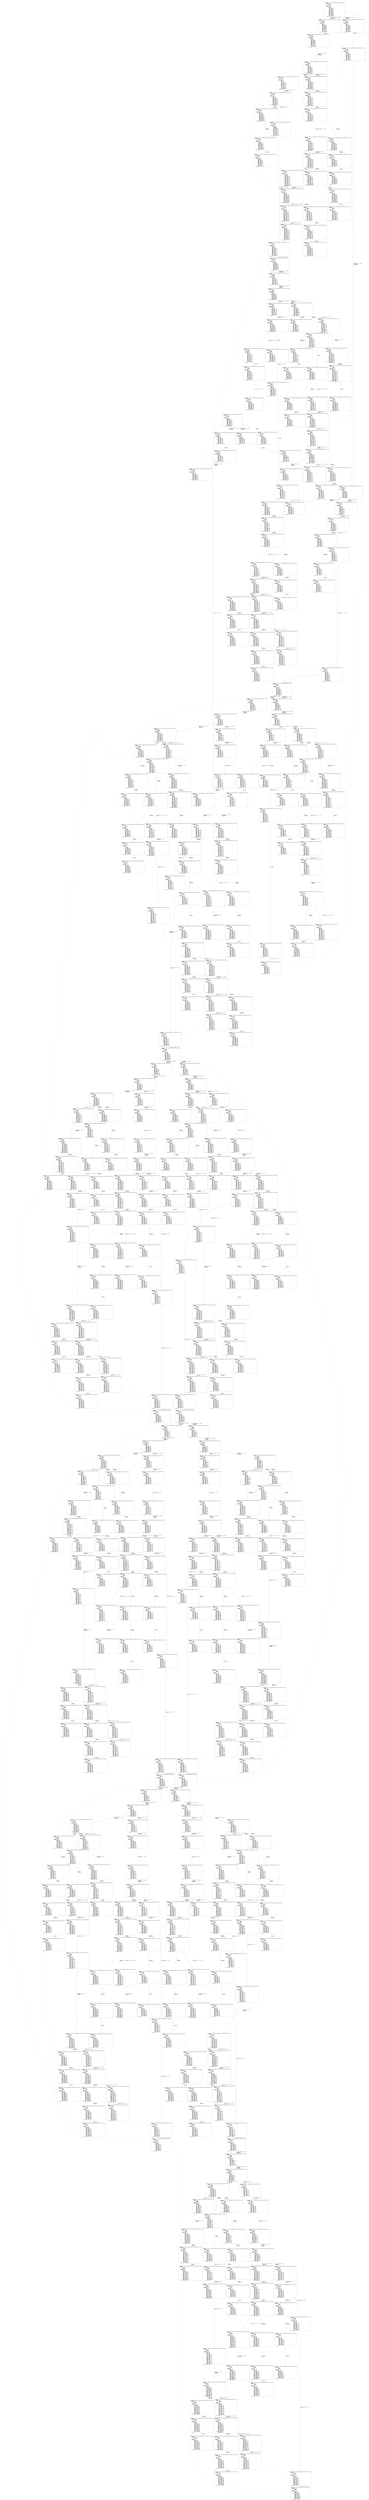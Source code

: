 digraph arg {
	label="";
		node_0 [label="(XtaState (GearControl_Gear Interface_GearN Engine_Initial GearBox_Neutral Clutch_Closed)\l  (Prod2State\l    (ItpExplState\l      (ExplState (UseCase 0)\l                 (FromGear 0)\l                 (ToGear 0)\l                 (ErrStat 0))\l      (ExplState))\l    (ItpZoneState\l      (ZoneState CTimer >= 0\l                 ETimer >= 0\l                 GBTimer >= 0\l                 GCTimer >= 0\l                 SysTimer >= 0\l                 CTimer - ETimer <= 0\l                 CTimer - GBTimer <= 0\l                 CTimer - GCTimer <= 0\l                 CTimer - SysTimer <= 0\l                 ETimer - CTimer <= 0\l                 ETimer - GBTimer <= 0\l                 ETimer - GCTimer <= 0\l                 ETimer - SysTimer <= 0\l                 GBTimer - CTimer <= 0\l                 GBTimer - ETimer <= 0\l                 GBTimer - GCTimer <= 0\l                 GBTimer - SysTimer <= 0\l                 GCTimer - CTimer <= 0\l                 GCTimer - ETimer <= 0\l                 GCTimer - GBTimer <= 0\l                 GCTimer - SysTimer <= 0\l                 SysTimer - CTimer <= 0\l                 SysTimer - ETimer <= 0\l                 SysTimer - GBTimer <= 0\l                 SysTimer - GCTimer <= 0)\l      (ZoneState))))\l",style="solid,filled",fontname="courier",fillcolor="#FFFFFF",color="#000000",shape=rectangle];
		node_2 [label="(XtaState (GearControl_Initiate Interface_chkGearNR Engine_Initial GearBox_Neutral Clutch_Closed)\l  (Prod2State\l    (ItpExplState\l      (ExplState (UseCase 0)\l                 (FromGear 0)\l                 (ToGear 6)\l                 (ErrStat 0))\l      (ExplState (ToGear 6)))\l    (ItpZoneState\l      (ZoneState CTimer >= 0\l                 ETimer >= 0\l                 GBTimer >= 0\l                 GCTimer >= 0\l                 SysTimer >= 0\l                 CTimer - ETimer <= 0\l                 CTimer - GBTimer <= 0\l                 CTimer - GCTimer <= 0\l                 ETimer - CTimer <= 0\l                 ETimer - GBTimer <= 0\l                 ETimer - GCTimer <= 0\l                 GBTimer - CTimer <= 0\l                 GBTimer - ETimer <= 0\l                 GBTimer - GCTimer <= 0\l                 GCTimer - CTimer <= 0\l                 GCTimer - ETimer <= 0\l                 GCTimer - GBTimer <= 0\l                 SysTimer <= 0\l                 SysTimer - CTimer <= 0\l                 SysTimer - ETimer <= 0\l                 SysTimer - GBTimer <= 0\l                 SysTimer - GCTimer <= 0)\l      (ZoneState))))\l",style="solid,filled",fontname="courier",fillcolor="#FFFFFF",color="#000000",shape=rectangle];
		node_4 [label="(XtaState (GearControl_ReqSyncSpeed Interface_chkGearNR Engine_Initial GearBox_Neutral Clutch_Closed)\l  (Prod2State\l    (ItpExplState\l      (ExplState (UseCase 0)\l                 (FromGear 0)\l                 (ToGear 6)\l                 (ErrStat 0))\l      (ExplState (ToGear 6)))\l    (ItpZoneState\l      (ZoneState CTimer >= 0\l                 ETimer >= 0\l                 GBTimer >= 0\l                 GCTimer >= 0\l                 SysTimer >= 0\l                 CTimer - ETimer <= 0\l                 CTimer - GBTimer <= 0\l                 CTimer - GCTimer <= 0\l                 ETimer - CTimer <= 0\l                 ETimer - GBTimer <= 0\l                 ETimer - GCTimer <= 0\l                 GBTimer - CTimer <= 0\l                 GBTimer - ETimer <= 0\l                 GBTimer - GCTimer <= 0\l                 GCTimer - CTimer <= 0\l                 GCTimer - ETimer <= 0\l                 GCTimer - GBTimer <= 0\l                 SysTimer <= 0\l                 SysTimer - CTimer <= 0\l                 SysTimer - ETimer <= 0\l                 SysTimer - GBTimer <= 0\l                 SysTimer - GCTimer <= 0)\l      (ZoneState))))\l",style="solid,filled",fontname="courier",fillcolor="#FFFFFF",color="#000000",shape=rectangle];
		node_6 [label="(XtaState (GearControl_CheckSyncSpeed Interface_chkGearNR Engine_FindSpeed GearBox_Neutral Clutch_Closed)\l  (Prod2State\l    (ItpExplState\l      (ExplState (UseCase 0)\l                 (FromGear 0)\l                 (ToGear 6)\l                 (ErrStat 0))\l      (ExplState (ToGear 6)))\l    (ItpZoneState\l      (ZoneState CTimer >= 0\l                 ETimer >= 0\l                 GBTimer >= 0\l                 GCTimer >= 0\l                 SysTimer >= 0\l                 CTimer - GBTimer <= 0\l                 ETimer - CTimer <= 0\l                 ETimer - GBTimer <= 0\l                 ETimer - GCTimer <= 0\l                 ETimer - SysTimer <= 0\l                 GBTimer - CTimer <= 0\l                 GCTimer - CTimer <= 0\l                 GCTimer - ETimer <= 0\l                 GCTimer - GBTimer <= 0\l                 GCTimer - SysTimer <= 0\l                 SysTimer - CTimer <= 0\l                 SysTimer - ETimer <= 0\l                 SysTimer - GBTimer <= 0\l                 SysTimer - GCTimer <= 0)\l      (ZoneState GCTimer - ETimer <= 0\l                 ETimer - GCTimer <= 0))))\l",style="solid,filled",fontname="courier",fillcolor="#FFFFFF",color="#000000",shape=rectangle];
		node_9 [label="(XtaState (GearControl_CheckClutch Interface_chkGearNR Engine_FindSpeed GearBox_Neutral Clutch_Opening)\l  (Prod2State\l    (ItpExplState\l      (ExplState (UseCase 0)\l                 (FromGear 0)\l                 (ToGear 6)\l                 (ErrStat 0))\l      (ExplState (ToGear 6)))\l    (ItpZoneState\l      (ZoneState CTimer >= 0\l                 ETimer >= 150\l                 GBTimer >= 150\l                 GCTimer >= 0\l                 SysTimer >= 150\l                 CTimer - ETimer <= -150\l                 CTimer - GBTimer <= -150\l                 CTimer - GCTimer <= 0\l                 CTimer - SysTimer <= -150\l                 ETimer - CTimer <= 155\l                 ETimer - GBTimer <= 0\l                 ETimer - GCTimer <= 155\l                 ETimer - SysTimer <= 0\l                 GCTimer - CTimer <= 0\l                 GCTimer - ETimer <= -150\l                 GCTimer - GBTimer <= -150\l                 GCTimer - SysTimer <= -150\l                 SysTimer - CTimer <= 155\l                 SysTimer - ETimer <= 0\l                 SysTimer - GBTimer <= 0\l                 SysTimer - GCTimer <= 155)\l      (ZoneState GCTimer - CTimer <= 0\l                 GCTimer - ETimer <= -150\l                 CTimer - ETimer <= -150))))\l",style="solid,filled",fontname="courier",fillcolor="#FFFFFF",color="#000000",shape=rectangle];
		node_13 [label="(XtaState (GearControl_CheckClutch Interface_chkGearNR Engine_ClutchOpen GearBox_Neutral Clutch_Opening)\l  (Prod2State\l    (ItpExplState\l      (ExplState (UseCase 2)\l                 (FromGear 0)\l                 (ToGear 6)\l                 (ErrStat 0))\l      (ExplState (ToGear 6)))\l    (ItpZoneState\l      (ZoneState CTimer >= 45\l                 ETimer >= 200\l                 GBTimer >= 200\l                 GCTimer >= 45\l                 SysTimer >= 200\l                 CTimer <= 50\l                 CTimer - ETimer <= -150\l                 CTimer - GBTimer <= -150\l                 CTimer - GCTimer <= 0\l                 CTimer - SysTimer <= -150\l                 ETimer <= 200\l                 ETimer - CTimer <= 155\l                 ETimer - GBTimer <= 0\l                 ETimer - GCTimer <= 155\l                 ETimer - SysTimer <= 0\l                 GCTimer <= 50\l                 GCTimer - CTimer <= 0\l                 GCTimer - ETimer <= -150\l                 GCTimer - GBTimer <= -150\l                 GCTimer - SysTimer <= -150\l                 SysTimer <= 200\l                 SysTimer - CTimer <= 155\l                 SysTimer - ETimer <= 0\l                 SysTimer - GBTimer <= 0\l                 SysTimer - GCTimer <= 155)\l      (ZoneState GCTimer - CTimer <= 0))))\l",style="solid,filled",fontname="courier",fillcolor="#FFFFFF",color="#000000",shape=rectangle];
		node_18 [label="(XtaState (GearControl_CheckClutch Interface_chkGearNR Engine_ClutchClose GearBox_Neutral Clutch_Opening)\l  (Prod2State\l    (ItpExplState\l      (ExplState (UseCase 2)\l                 (FromGear 0)\l                 (ToGear 6)\l                 (ErrStat 0))\l      (ExplState))\l    (ItpZoneState\l      (ZoneState CTimer >= 45\l                 ETimer >= 0\l                 GBTimer >= 200\l                 GCTimer >= 45\l                 SysTimer >= 200\l                 CTimer - ETimer <= 50\l                 CTimer - GBTimer <= -150\l                 CTimer - GCTimer <= 0\l                 CTimer - SysTimer <= -150\l                 ETimer - CTimer <= -45\l                 ETimer - GBTimer <= -200\l                 ETimer - GCTimer <= -45\l                 ETimer - SysTimer <= -200\l                 GCTimer - CTimer <= 0\l                 GCTimer - ETimer <= 50\l                 GCTimer - GBTimer <= -150\l                 GCTimer - SysTimer <= -150\l                 SysTimer - CTimer <= 155\l                 SysTimer - ETimer <= 200\l                 SysTimer - GBTimer <= 0\l                 SysTimer - GCTimer <= 155)\l      (ZoneState GCTimer - CTimer <= 0\l                 ETimer - CTimer <= 0))))\l",style="solid,filled",fontname="courier",fillcolor="#FFFFFF",color="#000000",shape=rectangle];
		node_25 [label="(XtaState (GearControl_CheckClutch Interface_chkGearNR Engine_ClutchClose GearBox_Neutral Clutch_ErrorOpen)\l  (Prod2State\l    (ItpExplState\l      (ExplState (UseCase 2)\l                 (FromGear 0)\l                 (ToGear 6)\l                 (ErrStat 2))\l      (ExplState))\l    (ItpZoneState\l      (ZoneState CTimer >= 150\l                 ETimer >= 100\l                 GBTimer >= 300\l                 GCTimer >= 150\l                 SysTimer >= 300\l                 CTimer - ETimer <= 50\l                 CTimer - GBTimer <= -150\l                 CTimer - GCTimer <= 0\l                 CTimer - SysTimer <= -150\l                 ETimer - CTimer <= -45\l                 ETimer - GBTimer <= -200\l                 ETimer - GCTimer <= -45\l                 ETimer - SysTimer <= -200\l                 GCTimer - CTimer <= 0\l                 GCTimer - ETimer <= 50\l                 GCTimer - GBTimer <= -150\l                 GCTimer - SysTimer <= -150\l                 SysTimer - CTimer <= 155\l                 SysTimer - ETimer <= 200\l                 SysTimer - GBTimer <= 0\l                 SysTimer - GCTimer <= 155)\l      (ZoneState ETimer - GCTimer <= 150))))\l",style="solid,filled",fontname="courier",fillcolor="#FFFFFF",color="#000000",shape=rectangle];
		node_33 [label="(XtaState (GearControl_COpenError Interface_chkGearNR Engine_ClutchClose GearBox_Neutral Clutch_ErrorOpen)\l  (Prod2State\l    (ItpExplState\l      (ExplState (UseCase 2)\l                 (FromGear 0)\l                 (ToGear 6)\l                 (ErrStat 2))\l      (ExplState))\l    (ItpZoneState\l      (ZoneState CTimer > 150\l                 ETimer > 100\l                 GBTimer > 300\l                 GCTimer > 150\l                 SysTimer > 300\l                 CTimer - ETimer <= 50\l                 CTimer - GBTimer <= -150\l                 CTimer - GCTimer <= 0\l                 CTimer - SysTimer <= -150\l                 ETimer - CTimer <= -45\l                 ETimer - GBTimer <= -200\l                 ETimer - GCTimer <= -45\l                 ETimer - SysTimer <= -200\l                 GCTimer - CTimer <= 0\l                 GCTimer - ETimer <= 50\l                 GCTimer - GBTimer <= -150\l                 GCTimer - SysTimer <= -150\l                 SysTimer - CTimer <= 155\l                 SysTimer - ETimer <= 200\l                 SysTimer - GBTimer <= 0\l                 SysTimer - GCTimer <= 155)\l      (ZoneState))))\l",style="solid,filled",fontname="courier",fillcolor="#FFFFFF",color="#000000",shape=rectangle];
		node_42 [label="(XtaState (GearControl_COpenError Interface_chkGearNR Engine_ErrorSpeed GearBox_Neutral Clutch_ErrorOpen)\l  (Prod2State\l    (ItpExplState\l      (ExplState (UseCase 2)\l                 (FromGear 0)\l                 (ToGear 6)\l                 (ErrStat 2))\l      (ExplState))\l    (ItpZoneState\l      (ZoneState CTimer >= 945\l                 ETimer >= 900\l                 GBTimer >= 1100\l                 GCTimer >= 945\l                 SysTimer >= 1100\l                 CTimer - ETimer <= 50\l                 CTimer - GBTimer <= -150\l                 CTimer - GCTimer <= 0\l                 CTimer - SysTimer <= -150\l                 ETimer - CTimer <= -45\l                 ETimer - GBTimer <= -200\l                 ETimer - GCTimer <= -45\l                 ETimer - SysTimer <= -200\l                 GCTimer - CTimer <= 0\l                 GCTimer - ETimer <= 50\l                 GCTimer - GBTimer <= -150\l                 GCTimer - SysTimer <= -150\l                 SysTimer - CTimer <= 155\l                 SysTimer - ETimer <= 200\l                 SysTimer - GBTimer <= 0\l                 SysTimer - GCTimer <= 155)\l      (ZoneState))))\l",style="solid,filled",fontname="courier",fillcolor="#FFFFFF",color="#000000",shape=rectangle];
		node_26 [label="(XtaState (GearControl_ClutchOpen Interface_chkGearNR Engine_ClutchClose GearBox_Neutral Clutch_Open)\l  (Prod2State\l    (ItpExplState\l      (ExplState (UseCase 2)\l                 (FromGear 0)\l                 (ToGear 6)\l                 (ErrStat 0))\l      (ExplState))\l    (ItpZoneState\l      (ZoneState CTimer >= 100\l                 ETimer >= 50\l                 GBTimer >= 250\l                 GCTimer >= 100\l                 SysTimer >= 250\l                 CTimer <= 150\l                 CTimer - ETimer <= 50\l                 CTimer - GBTimer <= -150\l                 CTimer - GCTimer <= 0\l                 CTimer - SysTimer <= -150\l                 ETimer <= 105\l                 ETimer - CTimer <= -45\l                 ETimer - GBTimer <= -200\l                 ETimer - GCTimer <= -45\l                 ETimer - SysTimer <= -200\l                 GCTimer <= 150\l                 GCTimer - CTimer <= 0\l                 GCTimer - ETimer <= 50\l                 GCTimer - GBTimer <= -150\l                 GCTimer - SysTimer <= -150\l                 SysTimer <= 305\l                 SysTimer - CTimer <= 155\l                 SysTimer - ETimer <= 200\l                 SysTimer - GBTimer <= 0\l                 SysTimer - GCTimer <= 155)\l      (ZoneState ETimer <= 150))))\l",style="solid,filled",fontname="courier",fillcolor="#FFFFFF",color="#000000",shape=rectangle];
		node_34 [label="(XtaState (GearControl_CheckGearSet2 Interface_chkGearNR Engine_ClutchClose GearBox_Closing Clutch_Open)\l  (Prod2State\l    (ItpExplState\l      (ExplState (UseCase 2)\l                 (FromGear 0)\l                 (ToGear 6)\l                 (ErrStat 0))\l      (ExplState))\l    (ItpZoneState\l      (ZoneState CTimer >= 100\l                 ETimer >= 50\l                 GBTimer >= 0\l                 GCTimer >= 0\l                 SysTimer >= 250\l                 CTimer - ETimer <= 50\l                 CTimer - GBTimer <= 150\l                 CTimer - GCTimer <= 150\l                 CTimer - SysTimer <= -150\l                 ETimer - CTimer <= -45\l                 ETimer - GBTimer <= 105\l                 ETimer - GCTimer <= 105\l                 ETimer - SysTimer <= -200\l                 GBTimer - CTimer <= -100\l                 GBTimer - ETimer <= -50\l                 GBTimer - GCTimer <= 0\l                 GBTimer - SysTimer <= -250\l                 GCTimer - CTimer <= -100\l                 GCTimer - ETimer <= -50\l                 GCTimer - GBTimer <= 0\l                 GCTimer - SysTimer <= -250\l                 SysTimer - CTimer <= 155\l                 SysTimer - ETimer <= 200\l                 SysTimer - GBTimer <= 305\l                 SysTimer - GCTimer <= 305)\l      (ZoneState GCTimer - GBTimer <= 0\l                 ETimer - GBTimer <= 150))))\l",style="solid,filled",fontname="courier",fillcolor="#FFFFFF",color="#000000",shape=rectangle];
		node_44 [label="(XtaState (GearControl_ClutchClose Interface_chkGearNR Engine_ClutchClose GearBox_Idle Clutch_Open)\l  (Prod2State\l    (ItpExplState\l      (ExplState (UseCase 2)\l                 (FromGear 0)\l                 (ToGear 6)\l                 (ErrStat 0))\l      (ExplState))\l    (ItpZoneState\l      (ZoneState CTimer >= 200\l                 ETimer >= 150\l                 GBTimer >= 100\l                 GCTimer >= 100\l                 SysTimer >= 350\l                 CTimer <= 450\l                 CTimer - ETimer <= 50\l                 CTimer - GBTimer <= 150\l                 CTimer - GCTimer <= 150\l                 CTimer - SysTimer <= -150\l                 ETimer <= 405\l                 ETimer - CTimer <= -45\l                 ETimer - GBTimer <= 105\l                 ETimer - GCTimer <= 105\l                 ETimer - SysTimer <= -200\l                 GBTimer <= 300\l                 GBTimer - CTimer <= -100\l                 GBTimer - ETimer <= -50\l                 GBTimer - GCTimer <= 0\l                 GBTimer - SysTimer <= -250\l                 GCTimer <= 300\l                 GCTimer - CTimer <= -100\l                 GCTimer - ETimer <= -50\l                 GCTimer - GBTimer <= 0\l                 GCTimer - SysTimer <= -250\l                 SysTimer <= 605\l                 SysTimer - CTimer <= 155\l                 SysTimer - ETimer <= 200\l                 SysTimer - GBTimer <= 305\l                 SysTimer - GCTimer <= 305)\l      (ZoneState ETimer <= 450))))\l",style="solid,filled",fontname="courier",fillcolor="#FFFFFF",color="#000000",shape=rectangle];
		node_51 [label="(XtaState (GearControl_CheckClutchClosed Interface_chkGearNR Engine_ClutchClose GearBox_Idle Clutch_Closing)\l  (Prod2State\l    (ItpExplState\l      (ExplState (UseCase 2)\l                 (FromGear 0)\l                 (ToGear 6)\l                 (ErrStat 0))\l      (ExplState))\l    (ItpZoneState\l      (ZoneState CTimer >= 0\l                 ETimer >= 150\l                 GBTimer >= 100\l                 GCTimer >= 0\l                 SysTimer >= 350\l                 CTimer - ETimer <= -150\l                 CTimer - GBTimer <= -100\l                 CTimer - GCTimer <= 0\l                 CTimer - SysTimer <= -350\l                 ETimer - CTimer <= 405\l                 ETimer - GBTimer <= 105\l                 ETimer - GCTimer <= 405\l                 ETimer - SysTimer <= -200\l                 GBTimer - CTimer <= 300\l                 GBTimer - ETimer <= -50\l                 GBTimer - GCTimer <= 300\l                 GBTimer - SysTimer <= -250\l                 GCTimer - CTimer <= 0\l                 GCTimer - ETimer <= -150\l                 GCTimer - GBTimer <= -100\l                 GCTimer - SysTimer <= -350\l                 SysTimer - CTimer <= 605\l                 SysTimer - ETimer <= 200\l                 SysTimer - GBTimer <= 305\l                 SysTimer - GCTimer <= 605)\l      (ZoneState GCTimer - CTimer <= 0\l                 ETimer - CTimer <= 450))))\l",style="solid,filled",fontname="courier",fillcolor="#FFFFFF",color="#000000",shape=rectangle];
		node_61 [label="(XtaState (GearControl_ReqTorqueC Interface_chkGearNR Engine_ClutchClose GearBox_Idle Clutch_Closed)\l  (Prod2State\l    (ItpExplState\l      (ExplState (UseCase 2)\l                 (FromGear 0)\l                 (ToGear 6)\l                 (ErrStat 0))\l      (ExplState))\l    (ItpZoneState\l      (ZoneState CTimer >= 100\l                 ETimer >= 250\l                 GBTimer >= 200\l                 GCTimer >= 100\l                 SysTimer >= 450\l                 CTimer <= 150\l                 CTimer - ETimer <= -150\l                 CTimer - GBTimer <= -100\l                 CTimer - GCTimer <= 0\l                 CTimer - SysTimer <= -350\l                 ETimer <= 555\l                 ETimer - CTimer <= 405\l                 ETimer - GBTimer <= 105\l                 ETimer - GCTimer <= 405\l                 ETimer - SysTimer <= -200\l                 GBTimer <= 450\l                 GBTimer - CTimer <= 300\l                 GBTimer - ETimer <= -50\l                 GBTimer - GCTimer <= 300\l                 GBTimer - SysTimer <= -250\l                 GCTimer <= 150\l                 GCTimer - CTimer <= 0\l                 GCTimer - ETimer <= -150\l                 GCTimer - GBTimer <= -100\l                 GCTimer - SysTimer <= -350\l                 SysTimer <= 755\l                 SysTimer - CTimer <= 605\l                 SysTimer - ETimer <= 200\l                 SysTimer - GBTimer <= 305\l                 SysTimer - GCTimer <= 605)\l      (ZoneState))))\l",style="solid,filled",fontname="courier",fillcolor="#FFFFFF",color="#000000",shape=rectangle];
		node_75 [label="(XtaState (GearControl_GearChanged Interface_chkGearNR Engine_Torque GearBox_Idle Clutch_Closed)\l  (Prod2State\l    (ItpExplState\l      (ExplState (UseCase 2)\l                 (FromGear 0)\l                 (ToGear 6)\l                 (ErrStat 0))\l      (ExplState))\l    (ItpZoneState\l      (ZoneState CTimer >= 100\l                 ETimer >= 250\l                 GBTimer >= 200\l                 GCTimer >= 100\l                 SysTimer >= 450\l                 CTimer <= 150\l                 CTimer - ETimer <= -150\l                 CTimer - GBTimer <= -100\l                 CTimer - GCTimer <= 0\l                 CTimer - SysTimer <= -350\l                 ETimer <= 555\l                 ETimer - CTimer <= 405\l                 ETimer - GBTimer <= 105\l                 ETimer - GCTimer <= 405\l                 ETimer - SysTimer <= -200\l                 GBTimer <= 450\l                 GBTimer - CTimer <= 300\l                 GBTimer - ETimer <= -50\l                 GBTimer - GCTimer <= 300\l                 GBTimer - SysTimer <= -250\l                 GCTimer <= 150\l                 GCTimer - CTimer <= 0\l                 GCTimer - ETimer <= -150\l                 GCTimer - GBTimer <= -100\l                 GCTimer - SysTimer <= -350\l                 SysTimer <= 755\l                 SysTimer - CTimer <= 605\l                 SysTimer - ETimer <= 200\l                 SysTimer - GBTimer <= 305\l                 SysTimer - GCTimer <= 605)\l      (ZoneState))))\l",style="solid,filled",fontname="courier",fillcolor="#FFFFFF",color="#000000",shape=rectangle];
		node_28 [label="(XtaState (GearControl_GearChanged Interface_chkGearNR Engine_Torque GearBox_Idle Clutch_Closed)\l  (Prod2State\l    (ItpExplState\l      (ExplState (UseCase 0)\l                 (FromGear 0)\l                 (ToGear 6)\l                 (ErrStat 0))\l      (ExplState))\l    (ItpZoneState\l      (ZoneState CTimer >= 150\l                 ETimer >= 100\l                 GBTimer >= 100\l                 GCTimer >= 100\l                 SysTimer >= 150\l                 ETimer <= 300\l                 ETimer - CTimer <= -50\l                 ETimer - GBTimer <= 0\l                 ETimer - GCTimer <= 0\l                 ETimer - SysTimer <= -50\l                 GBTimer <= 300\l                 GBTimer - CTimer <= -50\l                 GBTimer - ETimer <= 0\l                 GBTimer - GCTimer <= 0\l                 GBTimer - SysTimer <= -50\l                 GCTimer <= 300\l                 GCTimer - CTimer <= -50\l                 GCTimer - ETimer <= 0\l                 GCTimer - GBTimer <= 0\l                 GCTimer - SysTimer <= -50\l                 SysTimer < 450\l                 SysTimer - CTimer <= 0\l                 SysTimer - ETimer < 150\l                 SysTimer - GBTimer < 150\l                 SysTimer - GCTimer < 150)\l      (ZoneState))))\l",style="solid,filled",fontname="courier",fillcolor="#FFFFFF",color="#000000",shape=rectangle];
		node_36 [label="(XtaState (GearControl_Gear Interface_GearR Engine_Torque GearBox_Idle Clutch_Closed)\l  (Prod2State\l    (ItpExplState\l      (ExplState (UseCase 0)\l                 (FromGear 0)\l                 (ToGear 6)\l                 (ErrStat 0))\l      (ExplState))\l    (ItpZoneState\l      (ZoneState CTimer >= 150\l                 ETimer >= 100\l                 GBTimer >= 100\l                 GCTimer >= 100\l                 SysTimer >= 150\l                 ETimer - CTimer <= -50\l                 ETimer - GBTimer <= 0\l                 ETimer - GCTimer <= 0\l                 ETimer - SysTimer <= -50\l                 GBTimer - CTimer <= -50\l                 GBTimer - ETimer <= 0\l                 GBTimer - GCTimer <= 0\l                 GBTimer - SysTimer <= -50\l                 GCTimer - CTimer <= -50\l                 GCTimer - ETimer <= 0\l                 GCTimer - GBTimer <= 0\l                 GCTimer - SysTimer <= -50\l                 SysTimer - CTimer <= 0\l                 SysTimer - ETimer < 150\l                 SysTimer - GBTimer < 150\l                 SysTimer - GCTimer < 150)\l      (ZoneState))))\l",style="solid,filled",fontname="courier",fillcolor="#FFFFFF",color="#000000",shape=rectangle];
		node_45 [label="(XtaState (GearControl_Initiate Interface_chkGearRN Engine_Torque GearBox_Idle Clutch_Closed)\l  (Prod2State\l    (ItpExplState\l      (ExplState (UseCase 0)\l                 (FromGear 6)\l                 (ToGear 0)\l                 (ErrStat 0))\l      (ExplState (ToGear 0)\l                 (FromGear 6)))\l    (ItpZoneState\l      (ZoneState CTimer >= 150\l                 ETimer >= 100\l                 GBTimer >= 100\l                 GCTimer >= 100\l                 SysTimer >= 0\l                 ETimer - CTimer <= -50\l                 ETimer - GBTimer <= 0\l                 ETimer - GCTimer <= 0\l                 GBTimer - CTimer <= -50\l                 GBTimer - ETimer <= 0\l                 GBTimer - GCTimer <= 0\l                 GCTimer - CTimer <= -50\l                 GCTimer - ETimer <= 0\l                 GCTimer - GBTimer <= 0\l                 SysTimer <= 0\l                 SysTimer - CTimer <= -150\l                 SysTimer - ETimer <= -100\l                 SysTimer - GBTimer <= -100\l                 SysTimer - GCTimer <= -100)\l      (ZoneState))))\l",style="solid,filled",fontname="courier",fillcolor="#FFFFFF",color="#000000",shape=rectangle];
		node_52 [label="(XtaState (GearControl_CheckTorque Interface_chkGearRN Engine_DecTorque GearBox_Idle Clutch_Closed)\l  (Prod2State\l    (ItpExplState\l      (ExplState (UseCase 0)\l                 (FromGear 6)\l                 (ToGear 0)\l                 (ErrStat 0))\l      (ExplState (ToGear 0)))\l    (ItpZoneState\l      (ZoneState CTimer >= 150\l                 ETimer >= 0\l                 GBTimer >= 100\l                 GCTimer >= 0\l                 SysTimer >= 0\l                 ETimer - CTimer <= -150\l                 ETimer - GBTimer <= -100\l                 ETimer - GCTimer <= 0\l                 ETimer - SysTimer <= 0\l                 GBTimer - CTimer <= -50\l                 GCTimer - CTimer <= -150\l                 GCTimer - ETimer <= 0\l                 GCTimer - GBTimer <= -100\l                 GCTimer - SysTimer <= 0\l                 SysTimer - CTimer <= -150\l                 SysTimer - ETimer <= 0\l                 SysTimer - GBTimer <= -100\l                 SysTimer - GCTimer <= 0)\l      (ZoneState GCTimer - ETimer <= 0\l                 ETimer - GCTimer <= 0))))\l",style="solid,filled",fontname="courier",fillcolor="#FFFFFF",color="#000000",shape=rectangle];
		node_63 [label="(XtaState (GearControl_CheckClutch2 Interface_chkGearRN Engine_DecTorque GearBox_Idle Clutch_Opening)\l  (Prod2State\l    (ItpExplState\l      (ExplState (UseCase 0)\l                 (FromGear 6)\l                 (ToGear 0)\l                 (ErrStat 0))\l      (ExplState (ToGear 0)))\l    (ItpZoneState\l      (ZoneState CTimer >= 0\l                 ETimer >= 250\l                 GBTimer >= 350\l                 GCTimer >= 0\l                 SysTimer >= 250\l                 CTimer - ETimer <= -250\l                 CTimer - GBTimer <= -350\l                 CTimer - GCTimer <= 0\l                 CTimer - SysTimer <= -250\l                 ETimer - CTimer <= 255\l                 ETimer - GBTimer <= -100\l                 ETimer - GCTimer <= 255\l                 ETimer - SysTimer <= 0\l                 GCTimer - CTimer <= 0\l                 GCTimer - ETimer <= -250\l                 GCTimer - GBTimer <= -350\l                 GCTimer - SysTimer <= -250\l                 SysTimer - CTimer <= 255\l                 SysTimer - ETimer <= 0\l                 SysTimer - GBTimer <= -100\l                 SysTimer - GCTimer <= 255)\l      (ZoneState GCTimer - CTimer <= 0\l                 GCTimer - ETimer <= -250\l                 CTimer - ETimer <= -250))))\l",style="solid,filled",fontname="courier",fillcolor="#FFFFFF",color="#000000",shape=rectangle];
		node_77 [label="(XtaState (GearControl_CheckClutch2 Interface_chkGearRN Engine_ClutchOpen GearBox_Idle Clutch_Opening)\l  (Prod2State\l    (ItpExplState\l      (ExplState (UseCase 1)\l                 (FromGear 6)\l                 (ToGear 0)\l                 (ErrStat 0))\l      (ExplState (ToGear 0)))\l    (ItpZoneState\l      (ZoneState CTimer >= 145\l                 ETimer >= 400\l                 GBTimer >= 500\l                 GCTimer >= 145\l                 SysTimer >= 400\l                 CTimer <= 150\l                 CTimer - ETimer <= -250\l                 CTimer - GBTimer <= -350\l                 CTimer - GCTimer <= 0\l                 CTimer - SysTimer <= -250\l                 ETimer <= 400\l                 ETimer - CTimer <= 255\l                 ETimer - GBTimer <= -100\l                 ETimer - GCTimer <= 255\l                 ETimer - SysTimer <= 0\l                 GCTimer <= 150\l                 GCTimer - CTimer <= 0\l                 GCTimer - ETimer <= -250\l                 GCTimer - GBTimer <= -350\l                 GCTimer - SysTimer <= -250\l                 SysTimer <= 400\l                 SysTimer - CTimer <= 255\l                 SysTimer - ETimer <= 0\l                 SysTimer - GBTimer <= -100\l                 SysTimer - GCTimer <= 255)\l      (ZoneState GCTimer - CTimer <= 0))))\l",style="solid,filled",fontname="courier",fillcolor="#FFFFFF",color="#000000",shape=rectangle];
		node_92 [label="(XtaState (GearControl_CheckClutch2 Interface_chkGearRN Engine_Initial GearBox_Idle Clutch_Opening)\l  (Prod2State\l    (ItpExplState\l      (ExplState (UseCase 1)\l                 (FromGear 6)\l                 (ToGear 0)\l                 (ErrStat 0))\l      (ExplState (ToGear 0)))\l    (ItpZoneState\l      (ZoneState CTimer >= 145\l                 ETimer >= 400\l                 GBTimer >= 500\l                 GCTimer >= 145\l                 SysTimer >= 400\l                 CTimer - ETimer <= -250\l                 CTimer - GBTimer <= -350\l                 CTimer - GCTimer <= 0\l                 CTimer - SysTimer <= -250\l                 ETimer - CTimer <= 255\l                 ETimer - GBTimer <= -100\l                 ETimer - GCTimer <= 255\l                 ETimer - SysTimer <= 0\l                 GCTimer - CTimer <= 0\l                 GCTimer - ETimer <= -250\l                 GCTimer - GBTimer <= -350\l                 GCTimer - SysTimer <= -250\l                 SysTimer - CTimer <= 255\l                 SysTimer - ETimer <= 0\l                 SysTimer - GBTimer <= -100\l                 SysTimer - GCTimer <= 255)\l      (ZoneState GCTimer - CTimer <= 0))))\l",style="solid,filled",fontname="courier",fillcolor="#FFFFFF",color="#000000",shape=rectangle];
		node_108 [label="(XtaState (GearControl_CheckClutch2 Interface_chkGearRN Engine_Initial GearBox_Idle Clutch_ErrorOpen)\l  (Prod2State\l    (ItpExplState\l      (ExplState (UseCase 1)\l                 (FromGear 6)\l                 (ToGear 0)\l                 (ErrStat 2))\l      (ExplState))\l    (ItpZoneState\l      (ZoneState CTimer >= 150\l                 ETimer >= 400\l                 GBTimer >= 500\l                 GCTimer >= 150\l                 SysTimer >= 400\l                 CTimer - ETimer <= -250\l                 CTimer - GBTimer <= -350\l                 CTimer - GCTimer <= 0\l                 CTimer - SysTimer <= -250\l                 ETimer - CTimer <= 255\l                 ETimer - GBTimer <= -100\l                 ETimer - GCTimer <= 255\l                 ETimer - SysTimer <= 0\l                 GCTimer - CTimer <= 0\l                 GCTimer - ETimer <= -250\l                 GCTimer - GBTimer <= -350\l                 GCTimer - SysTimer <= -250\l                 SysTimer - CTimer <= 255\l                 SysTimer - ETimer <= 0\l                 SysTimer - GBTimer <= -100\l                 SysTimer - GCTimer <= 255)\l      (ZoneState))))\l",style="solid,filled",fontname="courier",fillcolor="#FFFFFF",color="#000000",shape=rectangle];
		node_124 [label="(XtaState (GearControl_COpenError Interface_chkGearRN Engine_Initial GearBox_Idle Clutch_ErrorOpen)\l  (Prod2State\l    (ItpExplState\l      (ExplState (UseCase 1)\l                 (FromGear 6)\l                 (ToGear 0)\l                 (ErrStat 2))\l      (ExplState))\l    (ItpZoneState\l      (ZoneState CTimer > 150\l                 ETimer > 400\l                 GBTimer > 500\l                 GCTimer > 150\l                 SysTimer > 400\l                 CTimer - ETimer <= -250\l                 CTimer - GBTimer <= -350\l                 CTimer - GCTimer <= 0\l                 CTimer - SysTimer <= -250\l                 ETimer - CTimer <= 255\l                 ETimer - GBTimer <= -100\l                 ETimer - GCTimer <= 255\l                 ETimer - SysTimer <= 0\l                 GCTimer - CTimer <= 0\l                 GCTimer - ETimer <= -250\l                 GCTimer - GBTimer <= -350\l                 GCTimer - SysTimer <= -250\l                 SysTimer - CTimer <= 255\l                 SysTimer - ETimer <= 0\l                 SysTimer - GBTimer <= -100\l                 SysTimer - GCTimer <= 255)\l      (ZoneState))))\l",style="solid,filled",fontname="courier",fillcolor="#FFFFFF",color="#000000",shape=rectangle];
		node_109 [label="(XtaState (GearControl_ClutchOpen2 Interface_chkGearRN Engine_Initial GearBox_Idle Clutch_Open)\l  (Prod2State\l    (ItpExplState\l      (ExplState (UseCase 1)\l                 (FromGear 6)\l                 (ToGear 0)\l                 (ErrStat 0))\l      (ExplState (ToGear 0)))\l    (ItpZoneState\l      (ZoneState CTimer >= 145\l                 ETimer >= 400\l                 GBTimer >= 500\l                 GCTimer >= 145\l                 SysTimer >= 400\l                 CTimer <= 150\l                 CTimer - ETimer <= -250\l                 CTimer - GBTimer <= -350\l                 CTimer - GCTimer <= 0\l                 CTimer - SysTimer <= -250\l                 ETimer <= 405\l                 ETimer - CTimer <= 255\l                 ETimer - GBTimer <= -100\l                 ETimer - GCTimer <= 255\l                 ETimer - SysTimer <= 0\l                 GCTimer <= 150\l                 GCTimer - CTimer <= 0\l                 GCTimer - ETimer <= -250\l                 GCTimer - GBTimer <= -350\l                 GCTimer - SysTimer <= -250\l                 SysTimer <= 405\l                 SysTimer - CTimer <= 255\l                 SysTimer - ETimer <= 0\l                 SysTimer - GBTimer <= -100\l                 SysTimer - GCTimer <= 255)\l      (ZoneState))))\l",style="solid,filled",fontname="courier",fillcolor="#FFFFFF",color="#000000",shape=rectangle];
		node_125 [label="(XtaState (GearControl_CheckGearNeu2 Interface_chkGearRN Engine_Initial GearBox_Opening Clutch_Open)\l  (Prod2State\l    (ItpExplState\l      (ExplState (UseCase 1)\l                 (FromGear 6)\l                 (ToGear 0)\l                 (ErrStat 0))\l      (ExplState (ToGear 0)))\l    (ItpZoneState\l      (ZoneState CTimer >= 145\l                 ETimer >= 400\l                 GBTimer >= 0\l                 GCTimer >= 0\l                 SysTimer >= 400\l                 CTimer - ETimer <= -250\l                 CTimer - GBTimer <= 150\l                 CTimer - GCTimer <= 150\l                 CTimer - SysTimer <= -250\l                 ETimer - CTimer <= 255\l                 ETimer - GBTimer <= 405\l                 ETimer - GCTimer <= 405\l                 ETimer - SysTimer <= 0\l                 GBTimer - CTimer <= -145\l                 GBTimer - ETimer <= -400\l                 GBTimer - GCTimer <= 0\l                 GBTimer - SysTimer <= -400\l                 GCTimer - CTimer <= -145\l                 GCTimer - ETimer <= -400\l                 GCTimer - GBTimer <= 0\l                 GCTimer - SysTimer <= -400\l                 SysTimer - CTimer <= 255\l                 SysTimer - ETimer <= 0\l                 SysTimer - GBTimer <= 405\l                 SysTimer - GCTimer <= 405)\l      (ZoneState GCTimer - GBTimer <= 0))))\l",style="solid,filled",fontname="courier",fillcolor="#FFFFFF",color="#000000",shape=rectangle];
		node_138 [label="(XtaState (GearControl_ReqSetGear2 Interface_chkGearRN Engine_Initial GearBox_Neutral Clutch_Open)\l  (Prod2State\l    (ItpExplState\l      (ExplState (UseCase 1)\l                 (FromGear 6)\l                 (ToGear 0)\l                 (ErrStat 0))\l      (ExplState (ToGear 0)))\l    (ItpZoneState\l      (ZoneState CTimer >= 245\l                 ETimer >= 500\l                 GBTimer >= 100\l                 GCTimer >= 100\l                 SysTimer >= 500\l                 CTimer <= 350\l                 CTimer - ETimer <= -250\l                 CTimer - GBTimer <= 150\l                 CTimer - GCTimer <= 150\l                 CTimer - SysTimer <= -250\l                 ETimer <= 605\l                 ETimer - CTimer <= 255\l                 ETimer - GBTimer <= 405\l                 ETimer - GCTimer <= 405\l                 ETimer - SysTimer <= 0\l                 GBTimer <= 200\l                 GBTimer - CTimer <= -145\l                 GBTimer - ETimer <= -400\l                 GBTimer - GCTimer <= 0\l                 GBTimer - SysTimer <= -400\l                 GCTimer <= 200\l                 GCTimer - CTimer <= -145\l                 GCTimer - ETimer <= -400\l                 GCTimer - GBTimer <= 0\l                 GCTimer - SysTimer <= -400\l                 SysTimer <= 605\l                 SysTimer - CTimer <= 255\l                 SysTimer - ETimer <= 0\l                 SysTimer - GBTimer <= 405\l                 SysTimer - GCTimer <= 405)\l      (ZoneState))))\l",style="solid,filled",fontname="courier",fillcolor="#FFFFFF",color="#000000",shape=rectangle];
		node_147 [label="(XtaState (GearControl_CheckClutchClosed2 Interface_chkGearRN Engine_Initial GearBox_Neutral Clutch_Closing)\l  (Prod2State\l    (ItpExplState\l      (ExplState (UseCase 1)\l                 (FromGear 6)\l                 (ToGear 0)\l                 (ErrStat 0))\l      (ExplState))\l    (ItpZoneState\l      (ZoneState CTimer >= 0\l                 ETimer >= 500\l                 GBTimer >= 100\l                 GCTimer >= 0\l                 SysTimer >= 500\l                 CTimer - ETimer <= -500\l                 CTimer - GBTimer <= -100\l                 CTimer - GCTimer <= 0\l                 CTimer - SysTimer <= -500\l                 ETimer - CTimer <= 605\l                 ETimer - GBTimer <= 405\l                 ETimer - GCTimer <= 605\l                 ETimer - SysTimer <= 0\l                 GBTimer - CTimer <= 200\l                 GBTimer - ETimer <= -400\l                 GBTimer - GCTimer <= 200\l                 GBTimer - SysTimer <= -400\l                 GCTimer - CTimer <= 0\l                 GCTimer - ETimer <= -500\l                 GCTimer - GBTimer <= -100\l                 GCTimer - SysTimer <= -500\l                 SysTimer - CTimer <= 605\l                 SysTimer - ETimer <= 0\l                 SysTimer - GBTimer <= 405\l                 SysTimer - GCTimer <= 605)\l      (ZoneState GCTimer - CTimer <= 0))))\l",style="solid,filled",fontname="courier",fillcolor="#FFFFFF",color="#000000",shape=rectangle];
		node_158 [label="(XtaState (GearControl_GearChanged Interface_chkGearRN Engine_Initial GearBox_Neutral Clutch_Closed)\l  (Prod2State\l    (ItpExplState\l      (ExplState (UseCase 1)\l                 (FromGear 6)\l                 (ToGear 0)\l                 (ErrStat 0))\l      (ExplState))\l    (ItpZoneState\l      (ZoneState CTimer >= 100\l                 ETimer >= 600\l                 GBTimer >= 200\l                 GCTimer >= 100\l                 SysTimer >= 600\l                 CTimer <= 150\l                 CTimer - ETimer <= -500\l                 CTimer - GBTimer <= -100\l                 CTimer - GCTimer <= 0\l                 CTimer - SysTimer <= -500\l                 ETimer <= 755\l                 ETimer - CTimer <= 605\l                 ETimer - GBTimer <= 405\l                 ETimer - GCTimer <= 605\l                 ETimer - SysTimer <= 0\l                 GBTimer <= 350\l                 GBTimer - CTimer <= 200\l                 GBTimer - ETimer <= -400\l                 GBTimer - GCTimer <= 200\l                 GBTimer - SysTimer <= -400\l                 GCTimer <= 150\l                 GCTimer - CTimer <= 0\l                 GCTimer - ETimer <= -500\l                 GCTimer - GBTimer <= -100\l                 GCTimer - SysTimer <= -500\l                 SysTimer <= 755\l                 SysTimer - CTimer <= 605\l                 SysTimer - ETimer <= 0\l                 SysTimer - GBTimer <= 405\l                 SysTimer - GCTimer <= 605)\l      (ZoneState))))\l",style="solid,filled",fontname="courier",fillcolor="#FFFFFF",color="#000000",shape=rectangle];
		node_127 [label="(XtaState (GearControl_GearChanged Interface_chkGearRN Engine_Initial GearBox_Neutral Clutch_Closed)\l  (Prod2State\l    (ItpExplState\l      (ExplState (UseCase 0)\l                 (FromGear 6)\l                 (ToGear 0)\l                 (ErrStat 0))\l      (ExplState))\l    (ItpZoneState\l      (ZoneState CTimer >= 400\l                 ETimer >= 250\l                 GBTimer >= 100\l                 GCTimer >= 100\l                 SysTimer >= 250\l                 ETimer < 450\l                 ETimer - CTimer <= -150\l                 ETimer - GBTimer < 250\l                 ETimer - GCTimer < 250\l                 ETimer - SysTimer <= 0\l                 GBTimer <= 200\l                 GBTimer - CTimer <= -300\l                 GBTimer - ETimer <= -150\l                 GBTimer - GCTimer <= 0\l                 GBTimer - SysTimer <= -150\l                 GCTimer <= 200\l                 GCTimer - CTimer <= -300\l                 GCTimer - ETimer <= -150\l                 GCTimer - GBTimer <= 0\l                 GCTimer - SysTimer <= -150\l                 SysTimer < 450\l                 SysTimer - CTimer <= -150\l                 SysTimer - ETimer <= 0\l                 SysTimer - GBTimer < 250\l                 SysTimer - GCTimer < 250)\l      (ZoneState))))\l",style="solid,filled",fontname="courier",fillcolor="#FFFFFF",color="#000000",shape=rectangle];
		node_139 [label="(XtaState (GearControl_Gear Interface_GearN Engine_Initial GearBox_Neutral Clutch_Closed)\l  (Prod2State\l    (ItpExplState\l      (ExplState (UseCase 0)\l                 (FromGear 6)\l                 (ToGear 0)\l                 (ErrStat 0))\l      (ExplState))\l    (ItpZoneState\l      (ZoneState CTimer >= 400\l                 ETimer >= 250\l                 GBTimer >= 100\l                 GCTimer >= 100\l                 SysTimer >= 250\l                 ETimer - CTimer <= -150\l                 ETimer - GBTimer < 250\l                 ETimer - GCTimer < 250\l                 ETimer - SysTimer <= 0\l                 GBTimer - CTimer <= -300\l                 GBTimer - ETimer <= -150\l                 GBTimer - GCTimer <= 0\l                 GBTimer - SysTimer <= -150\l                 GCTimer - CTimer <= -300\l                 GCTimer - ETimer <= -150\l                 GCTimer - GBTimer <= 0\l                 GCTimer - SysTimer <= -150\l                 SysTimer - CTimer <= -150\l                 SysTimer - ETimer <= 0\l                 SysTimer - GBTimer < 250\l                 SysTimer - GCTimer < 250)\l      (ZoneState))))\l",style="solid,filled",fontname="courier",fillcolor="#FFFFFF",color="#000000",shape=rectangle];
		node_159 [label="(XtaState (GearControl_CheckClutchClosed2 Interface_chkGearRN Engine_Initial GearBox_Neutral Clutch_ErrorClose)\l  (Prod2State\l    (ItpExplState\l      (ExplState (UseCase 1)\l                 (FromGear 6)\l                 (ToGear 0)\l                 (ErrStat 1))\l      (ExplState))\l    (ItpZoneState\l      (ZoneState CTimer >= 150\l                 ETimer >= 650\l                 GBTimer >= 250\l                 GCTimer >= 150\l                 SysTimer >= 650\l                 CTimer - ETimer <= -500\l                 CTimer - GBTimer <= -100\l                 CTimer - GCTimer <= 0\l                 CTimer - SysTimer <= -500\l                 ETimer - CTimer <= 605\l                 ETimer - GBTimer <= 405\l                 ETimer - GCTimer <= 605\l                 ETimer - SysTimer <= 0\l                 GBTimer - CTimer <= 200\l                 GBTimer - ETimer <= -400\l                 GBTimer - GCTimer <= 200\l                 GBTimer - SysTimer <= -400\l                 GCTimer - CTimer <= 0\l                 GCTimer - ETimer <= -500\l                 GCTimer - GBTimer <= -100\l                 GCTimer - SysTimer <= -500\l                 SysTimer - CTimer <= 605\l                 SysTimer - ETimer <= 0\l                 SysTimer - GBTimer <= 405\l                 SysTimer - GCTimer <= 605)\l      (ZoneState))))\l",style="solid,filled",fontname="courier",fillcolor="#FFFFFF",color="#000000",shape=rectangle];
		node_167 [label="(XtaState (GearControl_CCloseError Interface_chkGearRN Engine_Initial GearBox_Neutral Clutch_ErrorClose)\l  (Prod2State\l    (ItpExplState\l      (ExplState (UseCase 1)\l                 (FromGear 6)\l                 (ToGear 0)\l                 (ErrStat 1))\l      (ExplState))\l    (ItpZoneState\l      (ZoneState CTimer > 150\l                 ETimer > 650\l                 GBTimer > 250\l                 GCTimer > 150\l                 SysTimer > 650\l                 CTimer - ETimer <= -500\l                 CTimer - GBTimer <= -100\l                 CTimer - GCTimer <= 0\l                 CTimer - SysTimer <= -500\l                 ETimer - CTimer <= 605\l                 ETimer - GBTimer <= 405\l                 ETimer - GCTimer <= 605\l                 ETimer - SysTimer <= 0\l                 GBTimer - CTimer <= 200\l                 GBTimer - ETimer <= -400\l                 GBTimer - GCTimer <= 200\l                 GBTimer - SysTimer <= -400\l                 GCTimer - CTimer <= 0\l                 GCTimer - ETimer <= -500\l                 GCTimer - GBTimer <= -100\l                 GCTimer - SysTimer <= -500\l                 SysTimer - CTimer <= 605\l                 SysTimer - ETimer <= 0\l                 SysTimer - GBTimer <= 405\l                 SysTimer - GCTimer <= 605)\l      (ZoneState))))\l",style="solid,filled",fontname="courier",fillcolor="#FFFFFF",color="#000000",shape=rectangle];
		node_78 [label="(XtaState (GearControl_CheckClutch2 Interface_chkGearRN Engine_DecTorque GearBox_Idle Clutch_ErrorOpen)\l  (Prod2State\l    (ItpExplState\l      (ExplState (UseCase 0)\l                 (FromGear 6)\l                 (ToGear 0)\l                 (ErrStat 2))\l      (ExplState (ToGear 0)))\l    (ItpZoneState\l      (ZoneState CTimer >= 150\l                 ETimer >= 400\l                 GBTimer >= 500\l                 GCTimer >= 150\l                 SysTimer >= 400\l                 CTimer - ETimer <= -250\l                 CTimer - GBTimer <= -350\l                 CTimer - GCTimer <= 0\l                 CTimer - SysTimer <= -250\l                 ETimer - CTimer <= 250\l                 ETimer - GBTimer <= -100\l                 ETimer - GCTimer <= 250\l                 ETimer - SysTimer <= 0\l                 GCTimer - CTimer <= 0\l                 GCTimer - ETimer <= -250\l                 GCTimer - GBTimer <= -350\l                 GCTimer - SysTimer <= -250\l                 SysTimer - CTimer <= 250\l                 SysTimer - ETimer <= 0\l                 SysTimer - GBTimer <= -100\l                 SysTimer - GCTimer <= 250)\l      (ZoneState GCTimer - ETimer <= -250))))\l",style="solid,filled",fontname="courier",fillcolor="#FFFFFF",color="#000000",shape=rectangle];
		node_93 [label="(XtaState (GearControl_CheckClutch2 Interface_chkGearRN Engine_ClutchOpen GearBox_Idle Clutch_ErrorOpen)\l  (Prod2State\l    (ItpExplState\l      (ExplState (UseCase 1)\l                 (FromGear 6)\l                 (ToGear 0)\l                 (ErrStat 2))\l      (ExplState (ToGear 0)))\l    (ItpZoneState\l      (ZoneState CTimer >= 150\l                 ETimer >= 400\l                 GBTimer >= 500\l                 GCTimer >= 150\l                 SysTimer >= 400\l                 CTimer <= 150\l                 CTimer - ETimer <= -250\l                 CTimer - GBTimer <= -350\l                 CTimer - GCTimer <= 0\l                 CTimer - SysTimer <= -250\l                 ETimer <= 400\l                 ETimer - CTimer <= 250\l                 ETimer - GBTimer <= -100\l                 ETimer - GCTimer <= 250\l                 ETimer - SysTimer <= 0\l                 GCTimer <= 150\l                 GCTimer - CTimer <= 0\l                 GCTimer - ETimer <= -250\l                 GCTimer - GBTimer <= -350\l                 GCTimer - SysTimer <= -250\l                 SysTimer <= 400\l                 SysTimer - CTimer <= 250\l                 SysTimer - ETimer <= 0\l                 SysTimer - GBTimer <= -100\l                 SysTimer - GCTimer <= 250)\l      (ZoneState))))\l",style="solid,filled",fontname="courier",fillcolor="#FFFFFF",color="#000000",shape=rectangle];
		node_110 [label="(XtaState (GearControl_CheckClutch2 Interface_chkGearRN Engine_Initial GearBox_Idle Clutch_ErrorOpen)\l  (Prod2State\l    (ItpExplState\l      (ExplState (UseCase 1)\l                 (FromGear 6)\l                 (ToGear 0)\l                 (ErrStat 2))\l      (ExplState))\l    (ItpZoneState\l      (ZoneState CTimer >= 150\l                 ETimer >= 400\l                 GBTimer >= 500\l                 GCTimer >= 150\l                 SysTimer >= 400\l                 CTimer - ETimer <= -250\l                 CTimer - GBTimer <= -350\l                 CTimer - GCTimer <= 0\l                 CTimer - SysTimer <= -250\l                 ETimer - CTimer <= 250\l                 ETimer - GBTimer <= -100\l                 ETimer - GCTimer <= 250\l                 ETimer - SysTimer <= 0\l                 GCTimer - CTimer <= 0\l                 GCTimer - ETimer <= -250\l                 GCTimer - GBTimer <= -350\l                 GCTimer - SysTimer <= -250\l                 SysTimer - CTimer <= 250\l                 SysTimer - ETimer <= 0\l                 SysTimer - GBTimer <= -100\l                 SysTimer - GCTimer <= 250)\l      (ZoneState))))\l",style="solid,filled",fontname="courier",fillcolor="#FFFFFF",color="#000000",shape=rectangle];
		node_79 [label="(XtaState (GearControl_ClutchOpen2 Interface_chkGearRN Engine_DecTorque GearBox_Idle Clutch_Open)\l  (Prod2State\l    (ItpExplState\l      (ExplState (UseCase 0)\l                 (FromGear 6)\l                 (ToGear 0)\l                 (ErrStat 0))\l      (ExplState (ToGear 0)))\l    (ItpZoneState\l      (ZoneState CTimer >= 100\l                 ETimer >= 350\l                 GBTimer >= 450\l                 GCTimer >= 100\l                 SysTimer >= 350\l                 CTimer <= 150\l                 CTimer - ETimer <= -250\l                 CTimer - GBTimer <= -350\l                 CTimer - GCTimer <= 0\l                 CTimer - SysTimer <= -250\l                 ETimer <= 400\l                 ETimer - CTimer <= 255\l                 ETimer - GBTimer <= -100\l                 ETimer - GCTimer <= 255\l                 ETimer - SysTimer <= 0\l                 GCTimer <= 150\l                 GCTimer - CTimer <= 0\l                 GCTimer - ETimer <= -250\l                 GCTimer - GBTimer <= -350\l                 GCTimer - SysTimer <= -250\l                 SysTimer <= 400\l                 SysTimer - CTimer <= 255\l                 SysTimer - ETimer <= 0\l                 SysTimer - GBTimer <= -100\l                 SysTimer - GCTimer <= 255)\l      (ZoneState ETimer >= 350))))\l",style="solid,filled",fontname="courier",fillcolor="#FFFFFF",color="#000000",shape=rectangle];
		node_94 [label="(XtaState (GearControl_CheckGearNeu2 Interface_chkGearRN Engine_DecTorque GearBox_Opening Clutch_Open)\l  (Prod2State\l    (ItpExplState\l      (ExplState (UseCase 0)\l                 (FromGear 6)\l                 (ToGear 0)\l                 (ErrStat 0))\l      (ExplState (ToGear 0)))\l    (ItpZoneState\l      (ZoneState CTimer >= 100\l                 ETimer >= 350\l                 GBTimer >= 0\l                 GCTimer >= 0\l                 SysTimer >= 350\l                 CTimer - ETimer <= -250\l                 CTimer - GBTimer <= 150\l                 CTimer - GCTimer <= 150\l                 CTimer - SysTimer <= -250\l                 ETimer - CTimer <= 255\l                 ETimer - GBTimer <= 400\l                 ETimer - GCTimer <= 400\l                 ETimer - SysTimer <= 0\l                 GBTimer - CTimer <= -100\l                 GBTimer - ETimer <= -350\l                 GBTimer - GCTimer <= 0\l                 GBTimer - SysTimer <= -350\l                 GCTimer - CTimer <= -100\l                 GCTimer - ETimer <= -350\l                 GCTimer - GBTimer <= 0\l                 GCTimer - SysTimer <= -350\l                 SysTimer - CTimer <= 255\l                 SysTimer - ETimer <= 0\l                 SysTimer - GBTimer <= 400\l                 SysTimer - GCTimer <= 400)\l      (ZoneState GCTimer - GBTimer <= 0\l                 GCTimer - ETimer <= -350\l                 GBTimer - ETimer <= -350))))\l",style="solid,filled",fontname="courier",fillcolor="#FFFFFF",color="#000000",shape=rectangle];
		node_111 [label="(XtaState (GearControl_CheckGearNeu2 Interface_chkGearRN Engine_ClutchOpen GearBox_Opening Clutch_Open)\l  (Prod2State\l    (ItpExplState\l      (ExplState (UseCase 1)\l                 (FromGear 6)\l                 (ToGear 0)\l                 (ErrStat 0))\l      (ExplState (ToGear 0)))\l    (ItpZoneState\l      (ZoneState CTimer >= 145\l                 ETimer >= 400\l                 GBTimer >= 0\l                 GCTimer >= 0\l                 SysTimer >= 400\l                 CTimer <= 150\l                 CTimer - ETimer <= -250\l                 CTimer - GBTimer <= 150\l                 CTimer - GCTimer <= 150\l                 CTimer - SysTimer <= -250\l                 ETimer <= 400\l                 ETimer - CTimer <= 255\l                 ETimer - GBTimer <= 400\l                 ETimer - GCTimer <= 400\l                 ETimer - SysTimer <= 0\l                 GBTimer <= 50\l                 GBTimer - CTimer <= -100\l                 GBTimer - ETimer <= -350\l                 GBTimer - GCTimer <= 0\l                 GBTimer - SysTimer <= -350\l                 GCTimer <= 50\l                 GCTimer - CTimer <= -100\l                 GCTimer - ETimer <= -350\l                 GCTimer - GBTimer <= 0\l                 GCTimer - SysTimer <= -350\l                 SysTimer <= 400\l                 SysTimer - CTimer <= 255\l                 SysTimer - ETimer <= 0\l                 SysTimer - GBTimer <= 400\l                 SysTimer - GCTimer <= 400)\l      (ZoneState GCTimer - GBTimer <= 0))))\l",style="solid,filled",fontname="courier",fillcolor="#FFFFFF",color="#000000",shape=rectangle];
		node_126 [label="(XtaState (GearControl_CheckGearNeu2 Interface_chkGearRN Engine_Initial GearBox_Opening Clutch_Open)\l  (Prod2State\l    (ItpExplState\l      (ExplState (UseCase 1)\l                 (FromGear 6)\l                 (ToGear 0)\l                 (ErrStat 0))\l      (ExplState (ToGear 0)))\l    (ItpZoneState\l      (ZoneState CTimer >= 145\l                 ETimer >= 400\l                 GBTimer >= 0\l                 GCTimer >= 0\l                 SysTimer >= 400\l                 CTimer - ETimer <= -250\l                 CTimer - GBTimer <= 150\l                 CTimer - GCTimer <= 150\l                 CTimer - SysTimer <= -250\l                 ETimer - CTimer <= 255\l                 ETimer - GBTimer <= 400\l                 ETimer - GCTimer <= 400\l                 ETimer - SysTimer <= 0\l                 GBTimer - CTimer <= -100\l                 GBTimer - ETimer <= -350\l                 GBTimer - GCTimer <= 0\l                 GBTimer - SysTimer <= -350\l                 GCTimer - CTimer <= -100\l                 GCTimer - ETimer <= -350\l                 GCTimer - GBTimer <= 0\l                 GCTimer - SysTimer <= -350\l                 SysTimer - CTimer <= 255\l                 SysTimer - ETimer <= 0\l                 SysTimer - GBTimer <= 400\l                 SysTimer - GCTimer <= 400)\l      (ZoneState GCTimer - GBTimer <= 0))))\l",style="solid,filled",fontname="courier",fillcolor="#FFFFFF",color="#000000",shape=rectangle];
		node_64 [label="(XtaState (GearControl_ReqNeuGear Interface_chkGearRN Engine_Zero GearBox_Idle Clutch_Closed)\l  (Prod2State\l    (ItpExplState\l      (ExplState (UseCase 0)\l                 (FromGear 6)\l                 (ToGear 0)\l                 (ErrStat 0))\l      (ExplState (ToGear 0)))\l    (ItpZoneState\l      (ZoneState CTimer >= 300\l                 ETimer >= 150\l                 GBTimer >= 250\l                 GCTimer >= 150\l                 SysTimer >= 150\l                 ETimer < 250\l                 ETimer - CTimer <= -150\l                 ETimer - GBTimer <= -100\l                 ETimer - GCTimer <= 0\l                 ETimer - SysTimer <= 0\l                 GBTimer - CTimer <= -50\l                 GCTimer < 250\l                 GCTimer - CTimer <= -150\l                 GCTimer - ETimer <= 0\l                 GCTimer - GBTimer <= -100\l                 GCTimer - SysTimer <= 0\l                 SysTimer < 250\l                 SysTimer - CTimer <= -150\l                 SysTimer - ETimer <= 0\l                 SysTimer - GBTimer <= -100\l                 SysTimer - GCTimer <= 0)\l      (ZoneState))))\l",style="solid,filled",fontname="courier",fillcolor="#FFFFFF",color="#000000",shape=rectangle];
		node_80 [label="(XtaState (GearControl_CheckGearNeu Interface_chkGearRN Engine_Zero GearBox_Opening Clutch_Closed)\l  (Prod2State\l    (ItpExplState\l      (ExplState (UseCase 0)\l                 (FromGear 6)\l                 (ToGear 0)\l                 (ErrStat 0))\l      (ExplState (ToGear 0)))\l    (ItpZoneState\l      (ZoneState CTimer >= 300\l                 ETimer >= 150\l                 GBTimer >= 0\l                 GCTimer >= 0\l                 SysTimer >= 150\l                 ETimer - CTimer <= -150\l                 ETimer - GBTimer < 250\l                 ETimer - GCTimer < 250\l                 ETimer - SysTimer <= 0\l                 GBTimer - CTimer <= -300\l                 GBTimer - ETimer <= -150\l                 GBTimer - GCTimer <= 0\l                 GBTimer - SysTimer <= -150\l                 GCTimer - CTimer <= -300\l                 GCTimer - ETimer <= -150\l                 GCTimer - GBTimer <= 0\l                 GCTimer - SysTimer <= -150\l                 SysTimer - CTimer <= -150\l                 SysTimer - ETimer <= 0\l                 SysTimer - GBTimer < 250\l                 SysTimer - GCTimer < 250)\l      (ZoneState GCTimer - GBTimer <= 0))))\l",style="solid,filled",fontname="courier",fillcolor="#FFFFFF",color="#000000",shape=rectangle];
		node_95 [label="(XtaState (GearControl_CheckGearNeu Interface_chkGearRN Engine_Initial GearBox_Opening Clutch_Closed)\l  (Prod2State\l    (ItpExplState\l      (ExplState (UseCase 0)\l                 (FromGear 6)\l                 (ToGear 0)\l                 (ErrStat 0))\l      (ExplState (ToGear 0)))\l    (ItpZoneState\l      (ZoneState CTimer >= 300\l                 ETimer >= 150\l                 GBTimer >= 0\l                 GCTimer >= 0\l                 SysTimer >= 150\l                 ETimer - CTimer <= -150\l                 ETimer - GBTimer < 250\l                 ETimer - GCTimer < 250\l                 ETimer - SysTimer <= 0\l                 GBTimer - CTimer <= -300\l                 GBTimer - ETimer <= -150\l                 GBTimer - GCTimer <= 0\l                 GBTimer - SysTimer <= -150\l                 GCTimer - CTimer <= -300\l                 GCTimer - ETimer <= -150\l                 GCTimer - GBTimer <= 0\l                 GCTimer - SysTimer <= -150\l                 SysTimer - CTimer <= -150\l                 SysTimer - ETimer <= 0\l                 SysTimer - GBTimer < 250\l                 SysTimer - GCTimer < 250)\l      (ZoneState GCTimer - GBTimer <= 0))))\l",style="solid,filled",fontname="courier",fillcolor="#FFFFFF",color="#000000",shape=rectangle];
		node_112 [label="(XtaState (GearControl_ReqSyncSpeed Interface_chkGearRN Engine_Initial GearBox_Neutral Clutch_Closed)\l  (Prod2State\l    (ItpExplState\l      (ExplState (UseCase 0)\l                 (FromGear 6)\l                 (ToGear 0)\l                 (ErrStat 0))\l      (ExplState (ToGear 0)))\l    (ItpZoneState\l      (ZoneState CTimer >= 400\l                 ETimer >= 250\l                 GBTimer >= 100\l                 GCTimer >= 100\l                 SysTimer >= 250\l                 ETimer < 450\l                 ETimer - CTimer <= -150\l                 ETimer - GBTimer < 250\l                 ETimer - GCTimer < 250\l                 ETimer - SysTimer <= 0\l                 GBTimer <= 200\l                 GBTimer - CTimer <= -300\l                 GBTimer - ETimer <= -150\l                 GBTimer - GCTimer <= 0\l                 GBTimer - SysTimer <= -150\l                 GCTimer <= 200\l                 GCTimer - CTimer <= -300\l                 GCTimer - ETimer <= -150\l                 GCTimer - GBTimer <= 0\l                 GCTimer - SysTimer <= -150\l                 SysTimer < 450\l                 SysTimer - CTimer <= -150\l                 SysTimer - ETimer <= 0\l                 SysTimer - GBTimer < 250\l                 SysTimer - GCTimer < 250)\l      (ZoneState))))\l",style="solid,filled",fontname="courier",fillcolor="#FFFFFF",color="#000000",shape=rectangle];
		node_96 [label="(XtaState (GearControl_ReqSyncSpeed Interface_chkGearRN Engine_Zero GearBox_Neutral Clutch_Closed)\l  (Prod2State\l    (ItpExplState\l      (ExplState (UseCase 0)\l                 (FromGear 6)\l                 (ToGear 0)\l                 (ErrStat 0))\l      (ExplState (ToGear 0)))\l    (ItpZoneState\l      (ZoneState CTimer >= 400\l                 ETimer >= 250\l                 GBTimer >= 100\l                 GCTimer >= 100\l                 SysTimer >= 250\l                 ETimer < 450\l                 ETimer - CTimer <= -150\l                 ETimer - GBTimer < 250\l                 ETimer - GCTimer < 250\l                 ETimer - SysTimer <= 0\l                 GBTimer <= 200\l                 GBTimer - CTimer <= -300\l                 GBTimer - ETimer <= -150\l                 GBTimer - GCTimer <= 0\l                 GBTimer - SysTimer <= -150\l                 GCTimer <= 200\l                 GCTimer - CTimer <= -300\l                 GCTimer - ETimer <= -150\l                 GCTimer - GBTimer <= 0\l                 GCTimer - SysTimer <= -150\l                 SysTimer < 450\l                 SysTimer - CTimer <= -150\l                 SysTimer - ETimer <= 0\l                 SysTimer - GBTimer < 250\l                 SysTimer - GCTimer < 250)\l      (ZoneState))))\l",style="solid,filled",fontname="courier",fillcolor="#FFFFFF",color="#000000",shape=rectangle];
		node_113 [label="(XtaState (GearControl_GearChanged Interface_chkGearRN Engine_Zero GearBox_Neutral Clutch_Closed)\l  (Prod2State\l    (ItpExplState\l      (ExplState (UseCase 0)\l                 (FromGear 6)\l                 (ToGear 0)\l                 (ErrStat 0))\l      (ExplState))\l    (ItpZoneState\l      (ZoneState CTimer >= 400\l                 ETimer >= 250\l                 GBTimer >= 100\l                 GCTimer >= 100\l                 SysTimer >= 250\l                 ETimer < 450\l                 ETimer - CTimer <= -150\l                 ETimer - GBTimer < 250\l                 ETimer - GCTimer < 250\l                 ETimer - SysTimer <= 0\l                 GBTimer <= 200\l                 GBTimer - CTimer <= -300\l                 GBTimer - ETimer <= -150\l                 GBTimer - GCTimer <= 0\l                 GBTimer - SysTimer <= -150\l                 GCTimer <= 200\l                 GCTimer - CTimer <= -300\l                 GCTimer - ETimer <= -150\l                 GCTimer - GBTimer <= 0\l                 GCTimer - SysTimer <= -150\l                 SysTimer < 450\l                 SysTimer - CTimer <= -150\l                 SysTimer - ETimer <= 0\l                 SysTimer - GBTimer < 250\l                 SysTimer - GCTimer < 250)\l      (ZoneState))))\l",style="solid,filled",fontname="courier",fillcolor="#FFFFFF",color="#000000",shape=rectangle];
		node_128 [label="(XtaState (GearControl_Gear Interface_GearN Engine_Zero GearBox_Neutral Clutch_Closed)\l  (Prod2State\l    (ItpExplState\l      (ExplState (UseCase 0)\l                 (FromGear 6)\l                 (ToGear 0)\l                 (ErrStat 0))\l      (ExplState))\l    (ItpZoneState\l      (ZoneState CTimer >= 400\l                 ETimer >= 250\l                 GBTimer >= 100\l                 GCTimer >= 100\l                 SysTimer >= 250\l                 ETimer - CTimer <= -150\l                 ETimer - GBTimer < 250\l                 ETimer - GCTimer < 250\l                 ETimer - SysTimer <= 0\l                 GBTimer - CTimer <= -300\l                 GBTimer - ETimer <= -150\l                 GBTimer - GCTimer <= 0\l                 GBTimer - SysTimer <= -150\l                 GCTimer - CTimer <= -300\l                 GCTimer - ETimer <= -150\l                 GCTimer - GBTimer <= 0\l                 GCTimer - SysTimer <= -150\l                 SysTimer - CTimer <= -150\l                 SysTimer - ETimer <= 0\l                 SysTimer - GBTimer < 250\l                 SysTimer - GCTimer < 250)\l      (ZoneState))))\l",style="solid,filled",fontname="courier",fillcolor="#FFFFFF",color="#000000",shape=rectangle];
		node_123 [label="(XtaState (GearControl_Gear Interface_GearN Engine_Zero GearBox_Neutral Clutch_Closed)\l  (Prod2State\l    (ItpExplState\l      (ExplState (UseCase 0)\l                 (FromGear 1)\l                 (ToGear 0)\l                 (ErrStat 0))\l      (ExplState))\l    (ItpZoneState\l      (ZoneState CTimer >= 400\l                 ETimer >= 250\l                 GBTimer >= 100\l                 GCTimer >= 100\l                 SysTimer >= 250\l                 ETimer - CTimer <= -150\l                 ETimer - GBTimer < 250\l                 ETimer - GCTimer < 250\l                 ETimer - SysTimer <= 0\l                 GBTimer - CTimer <= -300\l                 GBTimer - ETimer <= -150\l                 GBTimer - GCTimer <= 0\l                 GBTimer - SysTimer <= -150\l                 GCTimer - CTimer <= -300\l                 GCTimer - ETimer <= -150\l                 GCTimer - GBTimer <= 0\l                 GCTimer - SysTimer <= -150\l                 SysTimer - CTimer <= -150\l                 SysTimer - ETimer <= 0\l                 SysTimer - GBTimer < 250\l                 SysTimer - GCTimer < 250)\l      (ZoneState))))\l",style="solid,filled",fontname="courier",fillcolor="#FFFFFF",color="#000000",shape=rectangle];
		node_136 [label="(XtaState (GearControl_Initiate Interface_chkGearNR Engine_Zero GearBox_Neutral Clutch_Closed)\l  (Prod2State\l    (ItpExplState\l      (ExplState (UseCase 0)\l                 (FromGear 0)\l                 (ToGear 6)\l                 (ErrStat 0))\l      (ExplState (ToGear 6)))\l    (ItpZoneState\l      (ZoneState CTimer >= 400\l                 ETimer >= 250\l                 GBTimer >= 100\l                 GCTimer >= 100\l                 SysTimer >= 0\l                 ETimer - CTimer <= -150\l                 ETimer - GBTimer < 250\l                 ETimer - GCTimer < 250\l                 GBTimer - CTimer <= -300\l                 GBTimer - ETimer <= -150\l                 GBTimer - GCTimer <= 0\l                 GCTimer - CTimer <= -300\l                 GCTimer - ETimer <= -150\l                 GCTimer - GBTimer <= 0\l                 SysTimer <= 0\l                 SysTimer - CTimer <= -400\l                 SysTimer - ETimer <= -250\l                 SysTimer - GBTimer <= -100\l                 SysTimer - GCTimer <= -100)\l      (ZoneState))))\l",style="solid,filled",fontname="courier",fillcolor="#FFFFFF",color="#000000",shape=rectangle];
		node_146 [label="(XtaState (GearControl_ReqSyncSpeed Interface_chkGearNR Engine_Zero GearBox_Neutral Clutch_Closed)\l  (Prod2State\l    (ItpExplState\l      (ExplState (UseCase 0)\l                 (FromGear 0)\l                 (ToGear 6)\l                 (ErrStat 0))\l      (ExplState (ToGear 6)))\l    (ItpZoneState\l      (ZoneState CTimer >= 400\l                 ETimer >= 250\l                 GBTimer >= 100\l                 GCTimer >= 100\l                 SysTimer >= 0\l                 ETimer - CTimer <= -150\l                 ETimer - GBTimer < 250\l                 ETimer - GCTimer < 250\l                 GBTimer - CTimer <= -300\l                 GBTimer - ETimer <= -150\l                 GBTimer - GCTimer <= 0\l                 GCTimer - CTimer <= -300\l                 GCTimer - ETimer <= -150\l                 GCTimer - GBTimer <= 0\l                 SysTimer <= 0\l                 SysTimer - CTimer <= -400\l                 SysTimer - ETimer <= -250\l                 SysTimer - GBTimer <= -100\l                 SysTimer - GCTimer <= -100)\l      (ZoneState))))\l",style="solid,filled",fontname="courier",fillcolor="#FFFFFF",color="#000000",shape=rectangle];
		node_157 [label="(XtaState (GearControl_CheckSyncSpeed Interface_chkGearNR Engine_FindSpeed GearBox_Neutral Clutch_Closed)\l  (Prod2State\l    (ItpExplState\l      (ExplState (UseCase 0)\l                 (FromGear 0)\l                 (ToGear 6)\l                 (ErrStat 0))\l      (ExplState (ToGear 6)))\l    (ItpZoneState\l      (ZoneState CTimer >= 400\l                 ETimer >= 0\l                 GBTimer >= 100\l                 GCTimer >= 0\l                 SysTimer >= 0\l                 ETimer - CTimer <= -400\l                 ETimer - GBTimer <= -100\l                 ETimer - GCTimer <= 0\l                 ETimer - SysTimer <= 0\l                 GBTimer - CTimer <= -300\l                 GCTimer - CTimer <= -400\l                 GCTimer - ETimer <= 0\l                 GCTimer - GBTimer <= -100\l                 GCTimer - SysTimer <= 0\l                 SysTimer - CTimer <= -400\l                 SysTimer - ETimer <= 0\l                 SysTimer - GBTimer <= -100\l                 SysTimer - GCTimer <= 0)\l      (ZoneState GCTimer - ETimer <= 0\l                 ETimer - GCTimer <= 0))))\l",style="solid,filled",fontname="courier",fillcolor="#FFFFFF",color="#000000",shape=rectangle];
		node_135 [label="(XtaState (GearControl_Initiate Interface_chkGearN1 Engine_Zero GearBox_Neutral Clutch_Closed)\l  (Prod2State\l    (ItpExplState\l      (ExplState (UseCase 0)\l                 (FromGear 0)\l                 (ToGear 1)\l                 (ErrStat 0))\l      (ExplState (ToGear 1)))\l    (ItpZoneState\l      (ZoneState CTimer >= 400\l                 ETimer >= 250\l                 GBTimer >= 100\l                 GCTimer >= 100\l                 SysTimer >= 0\l                 ETimer - CTimer <= -150\l                 ETimer - GBTimer < 250\l                 ETimer - GCTimer < 250\l                 GBTimer - CTimer <= -300\l                 GBTimer - ETimer <= -150\l                 GBTimer - GCTimer <= 0\l                 GCTimer - CTimer <= -300\l                 GCTimer - ETimer <= -150\l                 GCTimer - GBTimer <= 0\l                 SysTimer <= 0\l                 SysTimer - CTimer <= -400\l                 SysTimer - ETimer <= -250\l                 SysTimer - GBTimer <= -100\l                 SysTimer - GCTimer <= -100)\l      (ZoneState))))\l",style="solid,filled",fontname="courier",fillcolor="#FFFFFF",color="#000000",shape=rectangle];
		node_145 [label="(XtaState (GearControl_ReqSyncSpeed Interface_chkGearN1 Engine_Zero GearBox_Neutral Clutch_Closed)\l  (Prod2State\l    (ItpExplState\l      (ExplState (UseCase 0)\l                 (FromGear 0)\l                 (ToGear 1)\l                 (ErrStat 0))\l      (ExplState (ToGear 1)))\l    (ItpZoneState\l      (ZoneState CTimer >= 400\l                 ETimer >= 250\l                 GBTimer >= 100\l                 GCTimer >= 100\l                 SysTimer >= 0\l                 ETimer - CTimer <= -150\l                 ETimer - GBTimer < 250\l                 ETimer - GCTimer < 250\l                 GBTimer - CTimer <= -300\l                 GBTimer - ETimer <= -150\l                 GBTimer - GCTimer <= 0\l                 GCTimer - CTimer <= -300\l                 GCTimer - ETimer <= -150\l                 GCTimer - GBTimer <= 0\l                 SysTimer <= 0\l                 SysTimer - CTimer <= -400\l                 SysTimer - ETimer <= -250\l                 SysTimer - GBTimer <= -100\l                 SysTimer - GCTimer <= -100)\l      (ZoneState))))\l",style="solid,filled",fontname="courier",fillcolor="#FFFFFF",color="#000000",shape=rectangle];
		node_156 [label="(XtaState (GearControl_CheckSyncSpeed Interface_chkGearN1 Engine_FindSpeed GearBox_Neutral Clutch_Closed)\l  (Prod2State\l    (ItpExplState\l      (ExplState (UseCase 0)\l                 (FromGear 0)\l                 (ToGear 1)\l                 (ErrStat 0))\l      (ExplState (ToGear 1)))\l    (ItpZoneState\l      (ZoneState CTimer >= 400\l                 ETimer >= 0\l                 GBTimer >= 100\l                 GCTimer >= 0\l                 SysTimer >= 0\l                 ETimer - CTimer <= -400\l                 ETimer - GBTimer <= -100\l                 ETimer - GCTimer <= 0\l                 ETimer - SysTimer <= 0\l                 GBTimer - CTimer <= -300\l                 GCTimer - CTimer <= -400\l                 GCTimer - ETimer <= 0\l                 GCTimer - GBTimer <= -100\l                 GCTimer - SysTimer <= 0\l                 SysTimer - CTimer <= -400\l                 SysTimer - ETimer <= 0\l                 SysTimer - GBTimer <= -100\l                 SysTimer - GCTimer <= 0)\l      (ZoneState GCTimer - ETimer <= 0\l                 ETimer - GCTimer <= 0))))\l",style="solid,filled",fontname="courier",fillcolor="#FFFFFF",color="#000000",shape=rectangle];
		node_5 [label="(XtaState (GearControl_CheckSyncSpeed Interface_chkGearN1 Engine_FindSpeed GearBox_Neutral Clutch_Closed)\l  (Prod2State\l    (ItpExplState\l      (ExplState (UseCase 0)\l                 (FromGear 0)\l                 (ToGear 1)\l                 (ErrStat 0))\l      (ExplState (ToGear 1)))\l    (ItpZoneState\l      (ZoneState CTimer >= 0\l                 ETimer >= 0\l                 GBTimer >= 0\l                 GCTimer >= 0\l                 SysTimer >= 0\l                 CTimer - GBTimer <= 0\l                 ETimer - CTimer <= 0\l                 ETimer - GBTimer <= 0\l                 ETimer - GCTimer <= 0\l                 ETimer - SysTimer <= 0\l                 GBTimer - CTimer <= 0\l                 GCTimer - CTimer <= 0\l                 GCTimer - ETimer <= 0\l                 GCTimer - GBTimer <= 0\l                 GCTimer - SysTimer <= 0\l                 SysTimer - CTimer <= 0\l                 SysTimer - ETimer <= 0\l                 SysTimer - GBTimer <= 0\l                 SysTimer - GCTimer <= 0)\l      (ZoneState GCTimer - ETimer <= 0\l                 ETimer - GCTimer <= 0))))\l",style="solid,filled",fontname="courier",fillcolor="#FFFFFF",color="#000000",shape=rectangle];
		node_7 [label="(XtaState (GearControl_CheckClutch Interface_chkGearN1 Engine_FindSpeed GearBox_Neutral Clutch_Opening)\l  (Prod2State\l    (ItpExplState\l      (ExplState (UseCase 0)\l                 (FromGear 0)\l                 (ToGear 1)\l                 (ErrStat 0))\l      (ExplState (ToGear 1)))\l    (ItpZoneState\l      (ZoneState CTimer >= 0\l                 ETimer >= 150\l                 GBTimer >= 150\l                 GCTimer >= 0\l                 SysTimer >= 150\l                 CTimer - ETimer <= -150\l                 CTimer - GBTimer <= -150\l                 CTimer - GCTimer <= 0\l                 CTimer - SysTimer <= -150\l                 ETimer - CTimer <= 155\l                 ETimer - GBTimer <= 0\l                 ETimer - GCTimer <= 155\l                 ETimer - SysTimer <= 0\l                 GCTimer - CTimer <= 0\l                 GCTimer - ETimer <= -150\l                 GCTimer - GBTimer <= -150\l                 GCTimer - SysTimer <= -150\l                 SysTimer - CTimer <= 155\l                 SysTimer - ETimer <= 0\l                 SysTimer - GBTimer <= 0\l                 SysTimer - GCTimer <= 155)\l      (ZoneState GCTimer - CTimer <= 0\l                 GCTimer - ETimer <= -150\l                 CTimer - ETimer <= -150))))\l",style="solid,filled",fontname="courier",fillcolor="#FFFFFF",color="#000000",shape=rectangle];
		node_11 [label="(XtaState (GearControl_CheckClutch Interface_chkGearN1 Engine_ClutchOpen GearBox_Neutral Clutch_Opening)\l  (Prod2State\l    (ItpExplState\l      (ExplState (UseCase 2)\l                 (FromGear 0)\l                 (ToGear 1)\l                 (ErrStat 0))\l      (ExplState (ToGear 1)))\l    (ItpZoneState\l      (ZoneState CTimer >= 45\l                 ETimer >= 200\l                 GBTimer >= 200\l                 GCTimer >= 45\l                 SysTimer >= 200\l                 CTimer <= 50\l                 CTimer - ETimer <= -150\l                 CTimer - GBTimer <= -150\l                 CTimer - GCTimer <= 0\l                 CTimer - SysTimer <= -150\l                 ETimer <= 200\l                 ETimer - CTimer <= 155\l                 ETimer - GBTimer <= 0\l                 ETimer - GCTimer <= 155\l                 ETimer - SysTimer <= 0\l                 GCTimer <= 50\l                 GCTimer - CTimer <= 0\l                 GCTimer - ETimer <= -150\l                 GCTimer - GBTimer <= -150\l                 GCTimer - SysTimer <= -150\l                 SysTimer <= 200\l                 SysTimer - CTimer <= 155\l                 SysTimer - ETimer <= 0\l                 SysTimer - GBTimer <= 0\l                 SysTimer - GCTimer <= 155)\l      (ZoneState GCTimer - CTimer <= 0))))\l",style="solid,filled",fontname="courier",fillcolor="#FFFFFF",color="#000000",shape=rectangle];
		node_15 [label="(XtaState (GearControl_CheckClutch Interface_chkGearN1 Engine_ClutchClose GearBox_Neutral Clutch_Opening)\l  (Prod2State\l    (ItpExplState\l      (ExplState (UseCase 2)\l                 (FromGear 0)\l                 (ToGear 1)\l                 (ErrStat 0))\l      (ExplState))\l    (ItpZoneState\l      (ZoneState CTimer >= 45\l                 ETimer >= 0\l                 GBTimer >= 200\l                 GCTimer >= 45\l                 SysTimer >= 200\l                 CTimer - ETimer <= 50\l                 CTimer - GBTimer <= -150\l                 CTimer - GCTimer <= 0\l                 CTimer - SysTimer <= -150\l                 ETimer - CTimer <= -45\l                 ETimer - GBTimer <= -200\l                 ETimer - GCTimer <= -45\l                 ETimer - SysTimer <= -200\l                 GCTimer - CTimer <= 0\l                 GCTimer - ETimer <= 50\l                 GCTimer - GBTimer <= -150\l                 GCTimer - SysTimer <= -150\l                 SysTimer - CTimer <= 155\l                 SysTimer - ETimer <= 200\l                 SysTimer - GBTimer <= 0\l                 SysTimer - GCTimer <= 155)\l      (ZoneState GCTimer - CTimer <= 0\l                 ETimer - CTimer <= 0))))\l",style="solid,filled",fontname="courier",fillcolor="#FFFFFF",color="#000000",shape=rectangle];
		node_21 [label="(XtaState (GearControl_CheckClutch Interface_chkGearN1 Engine_ClutchClose GearBox_Neutral Clutch_ErrorOpen)\l  (Prod2State\l    (ItpExplState\l      (ExplState (UseCase 2)\l                 (FromGear 0)\l                 (ToGear 1)\l                 (ErrStat 2))\l      (ExplState))\l    (ItpZoneState\l      (ZoneState CTimer >= 150\l                 ETimer >= 100\l                 GBTimer >= 300\l                 GCTimer >= 150\l                 SysTimer >= 300\l                 CTimer - ETimer <= 50\l                 CTimer - GBTimer <= -150\l                 CTimer - GCTimer <= 0\l                 CTimer - SysTimer <= -150\l                 ETimer - CTimer <= -45\l                 ETimer - GBTimer <= -200\l                 ETimer - GCTimer <= -45\l                 ETimer - SysTimer <= -200\l                 GCTimer - CTimer <= 0\l                 GCTimer - ETimer <= 50\l                 GCTimer - GBTimer <= -150\l                 GCTimer - SysTimer <= -150\l                 SysTimer - CTimer <= 155\l                 SysTimer - ETimer <= 200\l                 SysTimer - GBTimer <= 0\l                 SysTimer - GCTimer <= 155)\l      (ZoneState ETimer - GCTimer <= 150))))\l",style="solid,filled",fontname="courier",fillcolor="#FFFFFF",color="#000000",shape=rectangle];
		node_29 [label="(XtaState (GearControl_COpenError Interface_chkGearN1 Engine_ClutchClose GearBox_Neutral Clutch_ErrorOpen)\l  (Prod2State\l    (ItpExplState\l      (ExplState (UseCase 2)\l                 (FromGear 0)\l                 (ToGear 1)\l                 (ErrStat 2))\l      (ExplState))\l    (ItpZoneState\l      (ZoneState CTimer > 150\l                 ETimer > 100\l                 GBTimer > 300\l                 GCTimer > 150\l                 SysTimer > 300\l                 CTimer - ETimer <= 50\l                 CTimer - GBTimer <= -150\l                 CTimer - GCTimer <= 0\l                 CTimer - SysTimer <= -150\l                 ETimer - CTimer <= -45\l                 ETimer - GBTimer <= -200\l                 ETimer - GCTimer <= -45\l                 ETimer - SysTimer <= -200\l                 GCTimer - CTimer <= 0\l                 GCTimer - ETimer <= 50\l                 GCTimer - GBTimer <= -150\l                 GCTimer - SysTimer <= -150\l                 SysTimer - CTimer <= 155\l                 SysTimer - ETimer <= 200\l                 SysTimer - GBTimer <= 0\l                 SysTimer - GCTimer <= 155)\l      (ZoneState))))\l",style="solid,filled",fontname="courier",fillcolor="#FFFFFF",color="#000000",shape=rectangle];
		node_37 [label="(XtaState (GearControl_COpenError Interface_chkGearN1 Engine_ErrorSpeed GearBox_Neutral Clutch_ErrorOpen)\l  (Prod2State\l    (ItpExplState\l      (ExplState (UseCase 2)\l                 (FromGear 0)\l                 (ToGear 1)\l                 (ErrStat 2))\l      (ExplState))\l    (ItpZoneState\l      (ZoneState CTimer >= 945\l                 ETimer >= 900\l                 GBTimer >= 1100\l                 GCTimer >= 945\l                 SysTimer >= 1100\l                 CTimer - ETimer <= 50\l                 CTimer - GBTimer <= -150\l                 CTimer - GCTimer <= 0\l                 CTimer - SysTimer <= -150\l                 ETimer - CTimer <= -45\l                 ETimer - GBTimer <= -200\l                 ETimer - GCTimer <= -45\l                 ETimer - SysTimer <= -200\l                 GCTimer - CTimer <= 0\l                 GCTimer - ETimer <= 50\l                 GCTimer - GBTimer <= -150\l                 GCTimer - SysTimer <= -150\l                 SysTimer - CTimer <= 155\l                 SysTimer - ETimer <= 200\l                 SysTimer - GBTimer <= 0\l                 SysTimer - GCTimer <= 155)\l      (ZoneState))))\l",style="solid,filled",fontname="courier",fillcolor="#FFFFFF",color="#000000",shape=rectangle];
		node_22 [label="(XtaState (GearControl_ClutchOpen Interface_chkGearN1 Engine_ClutchClose GearBox_Neutral Clutch_Open)\l  (Prod2State\l    (ItpExplState\l      (ExplState (UseCase 2)\l                 (FromGear 0)\l                 (ToGear 1)\l                 (ErrStat 0))\l      (ExplState))\l    (ItpZoneState\l      (ZoneState CTimer >= 100\l                 ETimer >= 50\l                 GBTimer >= 250\l                 GCTimer >= 100\l                 SysTimer >= 250\l                 CTimer <= 150\l                 CTimer - ETimer <= 50\l                 CTimer - GBTimer <= -150\l                 CTimer - GCTimer <= 0\l                 CTimer - SysTimer <= -150\l                 ETimer <= 105\l                 ETimer - CTimer <= -45\l                 ETimer - GBTimer <= -200\l                 ETimer - GCTimer <= -45\l                 ETimer - SysTimer <= -200\l                 GCTimer <= 150\l                 GCTimer - CTimer <= 0\l                 GCTimer - ETimer <= 50\l                 GCTimer - GBTimer <= -150\l                 GCTimer - SysTimer <= -150\l                 SysTimer <= 305\l                 SysTimer - CTimer <= 155\l                 SysTimer - ETimer <= 200\l                 SysTimer - GBTimer <= 0\l                 SysTimer - GCTimer <= 155)\l      (ZoneState ETimer <= 150))))\l",style="solid,filled",fontname="courier",fillcolor="#FFFFFF",color="#000000",shape=rectangle];
		node_30 [label="(XtaState (GearControl_CheckGearSet2 Interface_chkGearN1 Engine_ClutchClose GearBox_Closing Clutch_Open)\l  (Prod2State\l    (ItpExplState\l      (ExplState (UseCase 2)\l                 (FromGear 0)\l                 (ToGear 1)\l                 (ErrStat 0))\l      (ExplState))\l    (ItpZoneState\l      (ZoneState CTimer >= 100\l                 ETimer >= 50\l                 GBTimer >= 0\l                 GCTimer >= 0\l                 SysTimer >= 250\l                 CTimer - ETimer <= 50\l                 CTimer - GBTimer <= 150\l                 CTimer - GCTimer <= 150\l                 CTimer - SysTimer <= -150\l                 ETimer - CTimer <= -45\l                 ETimer - GBTimer <= 105\l                 ETimer - GCTimer <= 105\l                 ETimer - SysTimer <= -200\l                 GBTimer - CTimer <= -100\l                 GBTimer - ETimer <= -50\l                 GBTimer - GCTimer <= 0\l                 GBTimer - SysTimer <= -250\l                 GCTimer - CTimer <= -100\l                 GCTimer - ETimer <= -50\l                 GCTimer - GBTimer <= 0\l                 GCTimer - SysTimer <= -250\l                 SysTimer - CTimer <= 155\l                 SysTimer - ETimer <= 200\l                 SysTimer - GBTimer <= 305\l                 SysTimer - GCTimer <= 305)\l      (ZoneState GCTimer - GBTimer <= 0\l                 ETimer - GBTimer <= 150))))\l",style="solid,filled",fontname="courier",fillcolor="#FFFFFF",color="#000000",shape=rectangle];
		node_38 [label="(XtaState (GearControl_CheckGearSet2 Interface_chkGearN1 Engine_ClutchClose GearBox_ErrorIdle Clutch_Open)\l  (Prod2State\l    (ItpExplState\l      (ExplState (UseCase 2)\l                 (FromGear 0)\l                 (ToGear 1)\l                 (ErrStat 3))\l      (ExplState))\l    (ItpZoneState\l      (ZoneState CTimer >= 400\l                 ETimer >= 350\l                 GBTimer >= 300\l                 GCTimer >= 300\l                 SysTimer >= 550\l                 CTimer - ETimer <= 50\l                 CTimer - GBTimer <= 150\l                 CTimer - GCTimer <= 150\l                 CTimer - SysTimer <= -150\l                 ETimer - CTimer <= -45\l                 ETimer - GBTimer <= 105\l                 ETimer - GCTimer <= 105\l                 ETimer - SysTimer <= -200\l                 GBTimer - CTimer <= -100\l                 GBTimer - ETimer <= -50\l                 GBTimer - GCTimer <= 0\l                 GBTimer - SysTimer <= -250\l                 GCTimer - CTimer <= -100\l                 GCTimer - ETimer <= -50\l                 GCTimer - GBTimer <= 0\l                 GCTimer - SysTimer <= -250\l                 SysTimer - CTimer <= 155\l                 SysTimer - ETimer <= 200\l                 SysTimer - GBTimer <= 305\l                 SysTimer - GCTimer <= 305)\l      (ZoneState ETimer - GCTimer <= 450))))\l",style="solid,filled",fontname="courier",fillcolor="#FFFFFF",color="#000000",shape=rectangle];
		node_46 [label="(XtaState (GearControl_GSetError Interface_chkGearN1 Engine_ClutchClose GearBox_ErrorIdle Clutch_Open)\l  (Prod2State\l    (ItpExplState\l      (ExplState (UseCase 2)\l                 (FromGear 0)\l                 (ToGear 1)\l                 (ErrStat 3))\l      (ExplState))\l    (ItpZoneState\l      (ZoneState CTimer > 400\l                 ETimer > 350\l                 GBTimer > 300\l                 GCTimer > 300\l                 SysTimer > 550\l                 CTimer - ETimer <= 50\l                 CTimer - GBTimer <= 150\l                 CTimer - GCTimer <= 150\l                 CTimer - SysTimer <= -150\l                 ETimer - CTimer <= -45\l                 ETimer - GBTimer <= 105\l                 ETimer - GCTimer <= 105\l                 ETimer - SysTimer <= -200\l                 GBTimer - CTimer <= -100\l                 GBTimer - ETimer <= -50\l                 GBTimer - GCTimer <= 0\l                 GBTimer - SysTimer <= -250\l                 GCTimer - CTimer <= -100\l                 GCTimer - ETimer <= -50\l                 GCTimer - GBTimer <= 0\l                 GCTimer - SysTimer <= -250\l                 SysTimer - CTimer <= 155\l                 SysTimer - ETimer <= 200\l                 SysTimer - GBTimer <= 305\l                 SysTimer - GCTimer <= 305)\l      (ZoneState))))\l",style="solid,filled",fontname="courier",fillcolor="#FFFFFF",color="#000000",shape=rectangle];
		node_53 [label="(XtaState (GearControl_GSetError Interface_chkGearN1 Engine_ErrorSpeed GearBox_ErrorIdle Clutch_Open)\l  (Prod2State\l    (ItpExplState\l      (ExplState (UseCase 2)\l                 (FromGear 0)\l                 (ToGear 1)\l                 (ErrStat 3))\l      (ExplState))\l    (ItpZoneState\l      (ZoneState CTimer >= 945\l                 ETimer >= 900\l                 GBTimer >= 795\l                 GCTimer >= 795\l                 SysTimer >= 1100\l                 CTimer - ETimer <= 50\l                 CTimer - GBTimer <= 150\l                 CTimer - GCTimer <= 150\l                 CTimer - SysTimer <= -150\l                 ETimer - CTimer <= -45\l                 ETimer - GBTimer <= 105\l                 ETimer - GCTimer <= 105\l                 ETimer - SysTimer <= -200\l                 GBTimer - CTimer <= -100\l                 GBTimer - ETimer <= -50\l                 GBTimer - GCTimer <= 0\l                 GBTimer - SysTimer <= -250\l                 GCTimer - CTimer <= -100\l                 GCTimer - ETimer <= -50\l                 GCTimer - GBTimer <= 0\l                 GCTimer - SysTimer <= -250\l                 SysTimer - CTimer <= 155\l                 SysTimer - ETimer <= 200\l                 SysTimer - GBTimer <= 305\l                 SysTimer - GCTimer <= 305)\l      (ZoneState))))\l",style="solid,filled",fontname="courier",fillcolor="#FFFFFF",color="#000000",shape=rectangle];
		node_39 [label="(XtaState (GearControl_ClutchClose Interface_chkGearN1 Engine_ClutchClose GearBox_Idle Clutch_Open)\l  (Prod2State\l    (ItpExplState\l      (ExplState (UseCase 2)\l                 (FromGear 0)\l                 (ToGear 1)\l                 (ErrStat 0))\l      (ExplState))\l    (ItpZoneState\l      (ZoneState CTimer >= 200\l                 ETimer >= 150\l                 GBTimer >= 100\l                 GCTimer >= 100\l                 SysTimer >= 350\l                 CTimer <= 450\l                 CTimer - ETimer <= 50\l                 CTimer - GBTimer <= 150\l                 CTimer - GCTimer <= 150\l                 CTimer - SysTimer <= -150\l                 ETimer <= 405\l                 ETimer - CTimer <= -45\l                 ETimer - GBTimer <= 105\l                 ETimer - GCTimer <= 105\l                 ETimer - SysTimer <= -200\l                 GBTimer <= 300\l                 GBTimer - CTimer <= -100\l                 GBTimer - ETimer <= -50\l                 GBTimer - GCTimer <= 0\l                 GBTimer - SysTimer <= -250\l                 GCTimer <= 300\l                 GCTimer - CTimer <= -100\l                 GCTimer - ETimer <= -50\l                 GCTimer - GBTimer <= 0\l                 GCTimer - SysTimer <= -250\l                 SysTimer <= 605\l                 SysTimer - CTimer <= 155\l                 SysTimer - ETimer <= 200\l                 SysTimer - GBTimer <= 305\l                 SysTimer - GCTimer <= 305)\l      (ZoneState ETimer <= 450))))\l",style="solid,filled",fontname="courier",fillcolor="#FFFFFF",color="#000000",shape=rectangle];
		node_47 [label="(XtaState (GearControl_CheckClutchClosed Interface_chkGearN1 Engine_ClutchClose GearBox_Idle Clutch_Closing)\l  (Prod2State\l    (ItpExplState\l      (ExplState (UseCase 2)\l                 (FromGear 0)\l                 (ToGear 1)\l                 (ErrStat 0))\l      (ExplState))\l    (ItpZoneState\l      (ZoneState CTimer >= 0\l                 ETimer >= 150\l                 GBTimer >= 100\l                 GCTimer >= 0\l                 SysTimer >= 350\l                 CTimer - ETimer <= -150\l                 CTimer - GBTimer <= -100\l                 CTimer - GCTimer <= 0\l                 CTimer - SysTimer <= -350\l                 ETimer - CTimer <= 405\l                 ETimer - GBTimer <= 105\l                 ETimer - GCTimer <= 405\l                 ETimer - SysTimer <= -200\l                 GBTimer - CTimer <= 300\l                 GBTimer - ETimer <= -50\l                 GBTimer - GCTimer <= 300\l                 GBTimer - SysTimer <= -250\l                 GCTimer - CTimer <= 0\l                 GCTimer - ETimer <= -150\l                 GCTimer - GBTimer <= -100\l                 GCTimer - SysTimer <= -350\l                 SysTimer - CTimer <= 605\l                 SysTimer - ETimer <= 200\l                 SysTimer - GBTimer <= 305\l                 SysTimer - GCTimer <= 605)\l      (ZoneState GCTimer - CTimer <= 0\l                 ETimer - CTimer <= 450))))\l",style="solid,filled",fontname="courier",fillcolor="#FFFFFF",color="#000000",shape=rectangle];
		node_55 [label="(XtaState (GearControl_CheckClutchClosed Interface_chkGearN1 Engine_ClutchClose GearBox_Idle Clutch_ErrorClose)\l  (Prod2State\l    (ItpExplState\l      (ExplState (UseCase 2)\l                 (FromGear 0)\l                 (ToGear 1)\l                 (ErrStat 1))\l      (ExplState))\l    (ItpZoneState\l      (ZoneState CTimer >= 150\l                 ETimer >= 300\l                 GBTimer >= 250\l                 GCTimer >= 150\l                 SysTimer >= 500\l                 CTimer - ETimer <= -150\l                 CTimer - GBTimer <= -100\l                 CTimer - GCTimer <= 0\l                 CTimer - SysTimer <= -350\l                 ETimer - CTimer <= 405\l                 ETimer - GBTimer <= 105\l                 ETimer - GCTimer <= 405\l                 ETimer - SysTimer <= -200\l                 GBTimer - CTimer <= 300\l                 GBTimer - ETimer <= -50\l                 GBTimer - GCTimer <= 300\l                 GBTimer - SysTimer <= -250\l                 GCTimer - CTimer <= 0\l                 GCTimer - ETimer <= -150\l                 GCTimer - GBTimer <= -100\l                 GCTimer - SysTimer <= -350\l                 SysTimer - CTimer <= 605\l                 SysTimer - ETimer <= 200\l                 SysTimer - GBTimer <= 305\l                 SysTimer - GCTimer <= 605)\l      (ZoneState ETimer - GCTimer <= 600))))\l",style="solid,filled",fontname="courier",fillcolor="#FFFFFF",color="#000000",shape=rectangle];
		node_66 [label="(XtaState (GearControl_CCloseError Interface_chkGearN1 Engine_ClutchClose GearBox_Idle Clutch_ErrorClose)\l  (Prod2State\l    (ItpExplState\l      (ExplState (UseCase 2)\l                 (FromGear 0)\l                 (ToGear 1)\l                 (ErrStat 1))\l      (ExplState))\l    (ItpZoneState\l      (ZoneState CTimer > 150\l                 ETimer > 300\l                 GBTimer > 250\l                 GCTimer > 150\l                 SysTimer > 500\l                 CTimer - ETimer <= -150\l                 CTimer - GBTimer <= -100\l                 CTimer - GCTimer <= 0\l                 CTimer - SysTimer <= -350\l                 ETimer - CTimer <= 405\l                 ETimer - GBTimer <= 105\l                 ETimer - GCTimer <= 405\l                 ETimer - SysTimer <= -200\l                 GBTimer - CTimer <= 300\l                 GBTimer - ETimer <= -50\l                 GBTimer - GCTimer <= 300\l                 GBTimer - SysTimer <= -250\l                 GCTimer - CTimer <= 0\l                 GCTimer - ETimer <= -150\l                 GCTimer - GBTimer <= -100\l                 GCTimer - SysTimer <= -350\l                 SysTimer - CTimer <= 605\l                 SysTimer - ETimer <= 200\l                 SysTimer - GBTimer <= 305\l                 SysTimer - GCTimer <= 605)\l      (ZoneState))))\l",style="solid,filled",fontname="courier",fillcolor="#FFFFFF",color="#000000",shape=rectangle];
		node_81 [label="(XtaState (GearControl_CCloseError Interface_chkGearN1 Engine_ErrorSpeed GearBox_Idle Clutch_ErrorClose)\l  (Prod2State\l    (ItpExplState\l      (ExplState (UseCase 2)\l                 (FromGear 0)\l                 (ToGear 1)\l                 (ErrStat 1))\l      (ExplState))\l    (ItpZoneState\l      (ZoneState CTimer >= 495\l                 ETimer >= 900\l                 GBTimer >= 795\l                 GCTimer >= 495\l                 SysTimer >= 1100\l                 CTimer - ETimer <= -150\l                 CTimer - GBTimer <= -100\l                 CTimer - GCTimer <= 0\l                 CTimer - SysTimer <= -350\l                 ETimer - CTimer <= 405\l                 ETimer - GBTimer <= 105\l                 ETimer - GCTimer <= 405\l                 ETimer - SysTimer <= -200\l                 GBTimer - CTimer <= 300\l                 GBTimer - ETimer <= -50\l                 GBTimer - GCTimer <= 300\l                 GBTimer - SysTimer <= -250\l                 GCTimer - CTimer <= 0\l                 GCTimer - ETimer <= -150\l                 GCTimer - GBTimer <= -100\l                 GCTimer - SysTimer <= -350\l                 SysTimer - CTimer <= 605\l                 SysTimer - ETimer <= 200\l                 SysTimer - GBTimer <= 305\l                 SysTimer - GCTimer <= 605)\l      (ZoneState))))\l",style="solid,filled",fontname="courier",fillcolor="#FFFFFF",color="#000000",shape=rectangle];
		node_54 [label="(XtaState (GearControl_ReqTorqueC Interface_chkGearN1 Engine_ClutchClose GearBox_Idle Clutch_Closed)\l  (Prod2State\l    (ItpExplState\l      (ExplState (UseCase 2)\l                 (FromGear 0)\l                 (ToGear 1)\l                 (ErrStat 0))\l      (ExplState))\l    (ItpZoneState\l      (ZoneState CTimer >= 100\l                 ETimer >= 250\l                 GBTimer >= 200\l                 GCTimer >= 100\l                 SysTimer >= 450\l                 CTimer <= 150\l                 CTimer - ETimer <= -150\l                 CTimer - GBTimer <= -100\l                 CTimer - GCTimer <= 0\l                 CTimer - SysTimer <= -350\l                 ETimer <= 555\l                 ETimer - CTimer <= 405\l                 ETimer - GBTimer <= 105\l                 ETimer - GCTimer <= 405\l                 ETimer - SysTimer <= -200\l                 GBTimer <= 450\l                 GBTimer - CTimer <= 300\l                 GBTimer - ETimer <= -50\l                 GBTimer - GCTimer <= 300\l                 GBTimer - SysTimer <= -250\l                 GCTimer <= 150\l                 GCTimer - CTimer <= 0\l                 GCTimer - ETimer <= -150\l                 GCTimer - GBTimer <= -100\l                 GCTimer - SysTimer <= -350\l                 SysTimer <= 755\l                 SysTimer - CTimer <= 605\l                 SysTimer - ETimer <= 200\l                 SysTimer - GBTimer <= 305\l                 SysTimer - GCTimer <= 605)\l      (ZoneState))))\l",style="solid,filled",fontname="courier",fillcolor="#FFFFFF",color="#000000",shape=rectangle];
		node_65 [label="(XtaState (GearControl_GearChanged Interface_chkGearN1 Engine_Torque GearBox_Idle Clutch_Closed)\l  (Prod2State\l    (ItpExplState\l      (ExplState (UseCase 2)\l                 (FromGear 0)\l                 (ToGear 1)\l                 (ErrStat 0))\l      (ExplState))\l    (ItpZoneState\l      (ZoneState CTimer >= 100\l                 ETimer >= 250\l                 GBTimer >= 200\l                 GCTimer >= 100\l                 SysTimer >= 450\l                 CTimer <= 150\l                 CTimer - ETimer <= -150\l                 CTimer - GBTimer <= -100\l                 CTimer - GCTimer <= 0\l                 CTimer - SysTimer <= -350\l                 ETimer <= 555\l                 ETimer - CTimer <= 405\l                 ETimer - GBTimer <= 105\l                 ETimer - GCTimer <= 405\l                 ETimer - SysTimer <= -200\l                 GBTimer <= 450\l                 GBTimer - CTimer <= 300\l                 GBTimer - ETimer <= -50\l                 GBTimer - GCTimer <= 300\l                 GBTimer - SysTimer <= -250\l                 GCTimer <= 150\l                 GCTimer - CTimer <= 0\l                 GCTimer - ETimer <= -150\l                 GCTimer - GBTimer <= -100\l                 GCTimer - SysTimer <= -350\l                 SysTimer <= 755\l                 SysTimer - CTimer <= 605\l                 SysTimer - ETimer <= 200\l                 SysTimer - GBTimer <= 305\l                 SysTimer - GCTimer <= 605)\l      (ZoneState))))\l",style="solid,filled",fontname="courier",fillcolor="#FFFFFF",color="#000000",shape=rectangle];
		node_24 [label="(XtaState (GearControl_GearChanged Interface_chkGearN1 Engine_Torque GearBox_Idle Clutch_Closed)\l  (Prod2State\l    (ItpExplState\l      (ExplState (UseCase 0)\l                 (FromGear 0)\l                 (ToGear 1)\l                 (ErrStat 0))\l      (ExplState))\l    (ItpZoneState\l      (ZoneState CTimer >= 150\l                 ETimer >= 100\l                 GBTimer >= 100\l                 GCTimer >= 100\l                 SysTimer >= 150\l                 ETimer <= 300\l                 ETimer - CTimer <= -50\l                 ETimer - GBTimer <= 0\l                 ETimer - GCTimer <= 0\l                 ETimer - SysTimer <= -50\l                 GBTimer <= 300\l                 GBTimer - CTimer <= -50\l                 GBTimer - ETimer <= 0\l                 GBTimer - GCTimer <= 0\l                 GBTimer - SysTimer <= -50\l                 GCTimer <= 300\l                 GCTimer - CTimer <= -50\l                 GCTimer - ETimer <= 0\l                 GCTimer - GBTimer <= 0\l                 GCTimer - SysTimer <= -50\l                 SysTimer < 450\l                 SysTimer - CTimer <= 0\l                 SysTimer - ETimer < 150\l                 SysTimer - GBTimer < 150\l                 SysTimer - GCTimer < 150)\l      (ZoneState))))\l",style="solid,filled",fontname="courier",fillcolor="#FFFFFF",color="#000000",shape=rectangle];
		node_32 [label="(XtaState (GearControl_Gear Interface_Gear1 Engine_Torque GearBox_Idle Clutch_Closed)\l  (Prod2State\l    (ItpExplState\l      (ExplState (UseCase 0)\l                 (FromGear 0)\l                 (ToGear 1)\l                 (ErrStat 0))\l      (ExplState))\l    (ItpZoneState\l      (ZoneState CTimer >= 150\l                 ETimer >= 100\l                 GBTimer >= 100\l                 GCTimer >= 100\l                 SysTimer >= 150\l                 ETimer - CTimer <= -50\l                 ETimer - GBTimer <= 0\l                 ETimer - GCTimer <= 0\l                 ETimer - SysTimer <= -50\l                 GBTimer - CTimer <= -50\l                 GBTimer - ETimer <= 0\l                 GBTimer - GCTimer <= 0\l                 GBTimer - SysTimer <= -50\l                 GCTimer - CTimer <= -50\l                 GCTimer - ETimer <= 0\l                 GCTimer - GBTimer <= 0\l                 GCTimer - SysTimer <= -50\l                 SysTimer - CTimer <= 0\l                 SysTimer - ETimer < 150\l                 SysTimer - GBTimer < 150\l                 SysTimer - GCTimer < 150)\l      (ZoneState))))\l",style="solid,filled",fontname="courier",fillcolor="#FFFFFF",color="#000000",shape=rectangle];
		node_41 [label="(XtaState (GearControl_Initiate Interface_chkGear1N Engine_Torque GearBox_Idle Clutch_Closed)\l  (Prod2State\l    (ItpExplState\l      (ExplState (UseCase 0)\l                 (FromGear 1)\l                 (ToGear 0)\l                 (ErrStat 0))\l      (ExplState (ToGear 0)\l                 (FromGear 1)))\l    (ItpZoneState\l      (ZoneState CTimer >= 150\l                 ETimer >= 100\l                 GBTimer >= 100\l                 GCTimer >= 100\l                 SysTimer >= 0\l                 ETimer - CTimer <= -50\l                 ETimer - GBTimer <= 0\l                 ETimer - GCTimer <= 0\l                 GBTimer - CTimer <= -50\l                 GBTimer - ETimer <= 0\l                 GBTimer - GCTimer <= 0\l                 GCTimer - CTimer <= -50\l                 GCTimer - ETimer <= 0\l                 GCTimer - GBTimer <= 0\l                 SysTimer <= 0\l                 SysTimer - CTimer <= -150\l                 SysTimer - ETimer <= -100\l                 SysTimer - GBTimer <= -100\l                 SysTimer - GCTimer <= -100)\l      (ZoneState))))\l",style="solid,filled",fontname="courier",fillcolor="#FFFFFF",color="#000000",shape=rectangle];
		node_49 [label="(XtaState (GearControl_CheckTorque Interface_chkGear1N Engine_DecTorque GearBox_Idle Clutch_Closed)\l  (Prod2State\l    (ItpExplState\l      (ExplState (UseCase 0)\l                 (FromGear 1)\l                 (ToGear 0)\l                 (ErrStat 0))\l      (ExplState (ToGear 0)))\l    (ItpZoneState\l      (ZoneState CTimer >= 150\l                 ETimer >= 0\l                 GBTimer >= 100\l                 GCTimer >= 0\l                 SysTimer >= 0\l                 ETimer - CTimer <= -150\l                 ETimer - GBTimer <= -100\l                 ETimer - GCTimer <= 0\l                 ETimer - SysTimer <= 0\l                 GBTimer - CTimer <= -50\l                 GCTimer - CTimer <= -150\l                 GCTimer - ETimer <= 0\l                 GCTimer - GBTimer <= -100\l                 GCTimer - SysTimer <= 0\l                 SysTimer - CTimer <= -150\l                 SysTimer - ETimer <= 0\l                 SysTimer - GBTimer <= -100\l                 SysTimer - GCTimer <= 0)\l      (ZoneState GCTimer - ETimer <= 0\l                 ETimer - GCTimer <= 0))))\l",style="solid,filled",fontname="courier",fillcolor="#FFFFFF",color="#000000",shape=rectangle];
		node_58 [label="(XtaState (GearControl_CheckClutch2 Interface_chkGear1N Engine_DecTorque GearBox_Idle Clutch_Opening)\l  (Prod2State\l    (ItpExplState\l      (ExplState (UseCase 0)\l                 (FromGear 1)\l                 (ToGear 0)\l                 (ErrStat 0))\l      (ExplState (ToGear 0)))\l    (ItpZoneState\l      (ZoneState CTimer >= 0\l                 ETimer >= 250\l                 GBTimer >= 350\l                 GCTimer >= 0\l                 SysTimer >= 250\l                 CTimer - ETimer <= -250\l                 CTimer - GBTimer <= -350\l                 CTimer - GCTimer <= 0\l                 CTimer - SysTimer <= -250\l                 ETimer - CTimer <= 255\l                 ETimer - GBTimer <= -100\l                 ETimer - GCTimer <= 255\l                 ETimer - SysTimer <= 0\l                 GCTimer - CTimer <= 0\l                 GCTimer - ETimer <= -250\l                 GCTimer - GBTimer <= -350\l                 GCTimer - SysTimer <= -250\l                 SysTimer - CTimer <= 255\l                 SysTimer - ETimer <= 0\l                 SysTimer - GBTimer <= -100\l                 SysTimer - GCTimer <= 255)\l      (ZoneState GCTimer - CTimer <= 0\l                 GCTimer - ETimer <= -250\l                 CTimer - ETimer <= -250))))\l",style="solid,filled",fontname="courier",fillcolor="#FFFFFF",color="#000000",shape=rectangle];
		node_72 [label="(XtaState (GearControl_CheckClutch2 Interface_chkGear1N Engine_DecTorque GearBox_Idle Clutch_ErrorOpen)\l  (Prod2State\l    (ItpExplState\l      (ExplState (UseCase 0)\l                 (FromGear 1)\l                 (ToGear 0)\l                 (ErrStat 2))\l      (ExplState (ToGear 0)))\l    (ItpZoneState\l      (ZoneState CTimer >= 150\l                 ETimer >= 400\l                 GBTimer >= 500\l                 GCTimer >= 150\l                 SysTimer >= 400\l                 CTimer - ETimer <= -250\l                 CTimer - GBTimer <= -350\l                 CTimer - GCTimer <= 0\l                 CTimer - SysTimer <= -250\l                 ETimer - CTimer <= 250\l                 ETimer - GBTimer <= -100\l                 ETimer - GCTimer <= 250\l                 ETimer - SysTimer <= 0\l                 GCTimer - CTimer <= 0\l                 GCTimer - ETimer <= -250\l                 GCTimer - GBTimer <= -350\l                 GCTimer - SysTimer <= -250\l                 SysTimer - CTimer <= 250\l                 SysTimer - ETimer <= 0\l                 SysTimer - GBTimer <= -100\l                 SysTimer - GCTimer <= 250)\l      (ZoneState GCTimer - ETimer <= -250))))\l",style="solid,filled",fontname="courier",fillcolor="#FFFFFF",color="#000000",shape=rectangle];
		node_87 [label="(XtaState (GearControl_CheckClutch2 Interface_chkGear1N Engine_ClutchOpen GearBox_Idle Clutch_ErrorOpen)\l  (Prod2State\l    (ItpExplState\l      (ExplState (UseCase 1)\l                 (FromGear 1)\l                 (ToGear 0)\l                 (ErrStat 2))\l      (ExplState (ToGear 0)))\l    (ItpZoneState\l      (ZoneState CTimer >= 150\l                 ETimer >= 400\l                 GBTimer >= 500\l                 GCTimer >= 150\l                 SysTimer >= 400\l                 CTimer <= 150\l                 CTimer - ETimer <= -250\l                 CTimer - GBTimer <= -350\l                 CTimer - GCTimer <= 0\l                 CTimer - SysTimer <= -250\l                 ETimer <= 400\l                 ETimer - CTimer <= 250\l                 ETimer - GBTimer <= -100\l                 ETimer - GCTimer <= 250\l                 ETimer - SysTimer <= 0\l                 GCTimer <= 150\l                 GCTimer - CTimer <= 0\l                 GCTimer - ETimer <= -250\l                 GCTimer - GBTimer <= -350\l                 GCTimer - SysTimer <= -250\l                 SysTimer <= 400\l                 SysTimer - CTimer <= 250\l                 SysTimer - ETimer <= 0\l                 SysTimer - GBTimer <= -100\l                 SysTimer - GCTimer <= 250)\l      (ZoneState))))\l",style="solid,filled",fontname="courier",fillcolor="#FFFFFF",color="#000000",shape=rectangle];
		node_104 [label="(XtaState (GearControl_CheckClutch2 Interface_chkGear1N Engine_Initial GearBox_Idle Clutch_ErrorOpen)\l  (Prod2State\l    (ItpExplState\l      (ExplState (UseCase 1)\l                 (FromGear 1)\l                 (ToGear 0)\l                 (ErrStat 2))\l      (ExplState))\l    (ItpZoneState\l      (ZoneState CTimer >= 150\l                 ETimer >= 400\l                 GBTimer >= 500\l                 GCTimer >= 150\l                 SysTimer >= 400\l                 CTimer - ETimer <= -250\l                 CTimer - GBTimer <= -350\l                 CTimer - GCTimer <= 0\l                 CTimer - SysTimer <= -250\l                 ETimer - CTimer <= 250\l                 ETimer - GBTimer <= -100\l                 ETimer - GCTimer <= 250\l                 ETimer - SysTimer <= 0\l                 GCTimer - CTimer <= 0\l                 GCTimer - ETimer <= -250\l                 GCTimer - GBTimer <= -350\l                 GCTimer - SysTimer <= -250\l                 SysTimer - CTimer <= 250\l                 SysTimer - ETimer <= 0\l                 SysTimer - GBTimer <= -100\l                 SysTimer - GCTimer <= 250)\l      (ZoneState))))\l",style="solid,filled",fontname="courier",fillcolor="#FFFFFF",color="#000000",shape=rectangle];
		node_102 [label="(XtaState (GearControl_CheckClutch2 Interface_chkGear1N Engine_Initial GearBox_Idle Clutch_ErrorOpen)\l  (Prod2State\l    (ItpExplState\l      (ExplState (UseCase 1)\l                 (FromGear 1)\l                 (ToGear 0)\l                 (ErrStat 2))\l      (ExplState))\l    (ItpZoneState\l      (ZoneState CTimer >= 150\l                 ETimer >= 400\l                 GBTimer >= 500\l                 GCTimer >= 150\l                 SysTimer >= 400\l                 CTimer - ETimer <= -250\l                 CTimer - GBTimer <= -350\l                 CTimer - GCTimer <= 0\l                 CTimer - SysTimer <= -250\l                 ETimer - CTimer <= 255\l                 ETimer - GBTimer <= -100\l                 ETimer - GCTimer <= 255\l                 ETimer - SysTimer <= 0\l                 GCTimer - CTimer <= 0\l                 GCTimer - ETimer <= -250\l                 GCTimer - GBTimer <= -350\l                 GCTimer - SysTimer <= -250\l                 SysTimer - CTimer <= 255\l                 SysTimer - ETimer <= 0\l                 SysTimer - GBTimer <= -100\l                 SysTimer - GCTimer <= 255)\l      (ZoneState))))\l",style="solid,filled",fontname="courier",fillcolor="#FFFFFF",color="#000000",shape=rectangle];
		node_119 [label="(XtaState (GearControl_COpenError Interface_chkGear1N Engine_Initial GearBox_Idle Clutch_ErrorOpen)\l  (Prod2State\l    (ItpExplState\l      (ExplState (UseCase 1)\l                 (FromGear 1)\l                 (ToGear 0)\l                 (ErrStat 2))\l      (ExplState))\l    (ItpZoneState\l      (ZoneState CTimer > 150\l                 ETimer > 400\l                 GBTimer > 500\l                 GCTimer > 150\l                 SysTimer > 400\l                 CTimer - ETimer <= -250\l                 CTimer - GBTimer <= -350\l                 CTimer - GCTimer <= 0\l                 CTimer - SysTimer <= -250\l                 ETimer - CTimer <= 255\l                 ETimer - GBTimer <= -100\l                 ETimer - GCTimer <= 255\l                 ETimer - SysTimer <= 0\l                 GCTimer - CTimer <= 0\l                 GCTimer - ETimer <= -250\l                 GCTimer - GBTimer <= -350\l                 GCTimer - SysTimer <= -250\l                 SysTimer - CTimer <= 255\l                 SysTimer - ETimer <= 0\l                 SysTimer - GBTimer <= -100\l                 SysTimer - GCTimer <= 255)\l      (ZoneState))))\l",style="solid,filled",fontname="courier",fillcolor="#FFFFFF",color="#000000",shape=rectangle];
		node_73 [label="(XtaState (GearControl_ClutchOpen2 Interface_chkGear1N Engine_DecTorque GearBox_Idle Clutch_Open)\l  (Prod2State\l    (ItpExplState\l      (ExplState (UseCase 0)\l                 (FromGear 1)\l                 (ToGear 0)\l                 (ErrStat 0))\l      (ExplState (ToGear 0)))\l    (ItpZoneState\l      (ZoneState CTimer >= 100\l                 ETimer >= 350\l                 GBTimer >= 450\l                 GCTimer >= 100\l                 SysTimer >= 350\l                 CTimer <= 150\l                 CTimer - ETimer <= -250\l                 CTimer - GBTimer <= -350\l                 CTimer - GCTimer <= 0\l                 CTimer - SysTimer <= -250\l                 ETimer <= 400\l                 ETimer - CTimer <= 255\l                 ETimer - GBTimer <= -100\l                 ETimer - GCTimer <= 255\l                 ETimer - SysTimer <= 0\l                 GCTimer <= 150\l                 GCTimer - CTimer <= 0\l                 GCTimer - ETimer <= -250\l                 GCTimer - GBTimer <= -350\l                 GCTimer - SysTimer <= -250\l                 SysTimer <= 400\l                 SysTimer - CTimer <= 255\l                 SysTimer - ETimer <= 0\l                 SysTimer - GBTimer <= -100\l                 SysTimer - GCTimer <= 255)\l      (ZoneState ETimer >= 350))))\l",style="solid,filled",fontname="courier",fillcolor="#FFFFFF",color="#000000",shape=rectangle];
		node_88 [label="(XtaState (GearControl_CheckGearNeu2 Interface_chkGear1N Engine_DecTorque GearBox_Opening Clutch_Open)\l  (Prod2State\l    (ItpExplState\l      (ExplState (UseCase 0)\l                 (FromGear 1)\l                 (ToGear 0)\l                 (ErrStat 0))\l      (ExplState (ToGear 0)))\l    (ItpZoneState\l      (ZoneState CTimer >= 100\l                 ETimer >= 350\l                 GBTimer >= 0\l                 GCTimer >= 0\l                 SysTimer >= 350\l                 CTimer - ETimer <= -250\l                 CTimer - GBTimer <= 150\l                 CTimer - GCTimer <= 150\l                 CTimer - SysTimer <= -250\l                 ETimer - CTimer <= 255\l                 ETimer - GBTimer <= 400\l                 ETimer - GCTimer <= 400\l                 ETimer - SysTimer <= 0\l                 GBTimer - CTimer <= -100\l                 GBTimer - ETimer <= -350\l                 GBTimer - GCTimer <= 0\l                 GBTimer - SysTimer <= -350\l                 GCTimer - CTimer <= -100\l                 GCTimer - ETimer <= -350\l                 GCTimer - GBTimer <= 0\l                 GCTimer - SysTimer <= -350\l                 SysTimer - CTimer <= 255\l                 SysTimer - ETimer <= 0\l                 SysTimer - GBTimer <= 400\l                 SysTimer - GCTimer <= 400)\l      (ZoneState GCTimer - GBTimer <= 0\l                 GCTimer - ETimer <= -350\l                 GBTimer - ETimer <= -350))))\l",style="solid,filled",fontname="courier",fillcolor="#FFFFFF",color="#000000",shape=rectangle];
		node_105 [label="(XtaState (GearControl_CheckGearNeu2 Interface_chkGear1N Engine_ClutchOpen GearBox_Opening Clutch_Open)\l  (Prod2State\l    (ItpExplState\l      (ExplState (UseCase 1)\l                 (FromGear 1)\l                 (ToGear 0)\l                 (ErrStat 0))\l      (ExplState (ToGear 0)))\l    (ItpZoneState\l      (ZoneState CTimer >= 145\l                 ETimer >= 400\l                 GBTimer >= 0\l                 GCTimer >= 0\l                 SysTimer >= 400\l                 CTimer <= 150\l                 CTimer - ETimer <= -250\l                 CTimer - GBTimer <= 150\l                 CTimer - GCTimer <= 150\l                 CTimer - SysTimer <= -250\l                 ETimer <= 400\l                 ETimer - CTimer <= 255\l                 ETimer - GBTimer <= 400\l                 ETimer - GCTimer <= 400\l                 ETimer - SysTimer <= 0\l                 GBTimer <= 50\l                 GBTimer - CTimer <= -100\l                 GBTimer - ETimer <= -350\l                 GBTimer - GCTimer <= 0\l                 GBTimer - SysTimer <= -350\l                 GCTimer <= 50\l                 GCTimer - CTimer <= -100\l                 GCTimer - ETimer <= -350\l                 GCTimer - GBTimer <= 0\l                 GCTimer - SysTimer <= -350\l                 SysTimer <= 400\l                 SysTimer - CTimer <= 255\l                 SysTimer - ETimer <= 0\l                 SysTimer - GBTimer <= 400\l                 SysTimer - GCTimer <= 400)\l      (ZoneState GCTimer - GBTimer <= 0))))\l",style="solid,filled",fontname="courier",fillcolor="#FFFFFF",color="#000000",shape=rectangle];
		node_121 [label="(XtaState (GearControl_CheckGearNeu2 Interface_chkGear1N Engine_Initial GearBox_Opening Clutch_Open)\l  (Prod2State\l    (ItpExplState\l      (ExplState (UseCase 1)\l                 (FromGear 1)\l                 (ToGear 0)\l                 (ErrStat 0))\l      (ExplState (ToGear 0)))\l    (ItpZoneState\l      (ZoneState CTimer >= 145\l                 ETimer >= 400\l                 GBTimer >= 0\l                 GCTimer >= 0\l                 SysTimer >= 400\l                 CTimer - ETimer <= -250\l                 CTimer - GBTimer <= 150\l                 CTimer - GCTimer <= 150\l                 CTimer - SysTimer <= -250\l                 ETimer - CTimer <= 255\l                 ETimer - GBTimer <= 400\l                 ETimer - GCTimer <= 400\l                 ETimer - SysTimer <= 0\l                 GBTimer - CTimer <= -100\l                 GBTimer - ETimer <= -350\l                 GBTimer - GCTimer <= 0\l                 GBTimer - SysTimer <= -350\l                 GCTimer - CTimer <= -100\l                 GCTimer - ETimer <= -350\l                 GCTimer - GBTimer <= 0\l                 GCTimer - SysTimer <= -350\l                 SysTimer - CTimer <= 255\l                 SysTimer - ETimer <= 0\l                 SysTimer - GBTimer <= 400\l                 SysTimer - GCTimer <= 400)\l      (ZoneState GCTimer - GBTimer <= 0))))\l",style="solid,filled",fontname="courier",fillcolor="#FFFFFF",color="#000000",shape=rectangle];
		node_120 [label="(XtaState (GearControl_CheckGearNeu2 Interface_chkGear1N Engine_Initial GearBox_Opening Clutch_Open)\l  (Prod2State\l    (ItpExplState\l      (ExplState (UseCase 1)\l                 (FromGear 1)\l                 (ToGear 0)\l                 (ErrStat 0))\l      (ExplState (ToGear 0)))\l    (ItpZoneState\l      (ZoneState CTimer >= 145\l                 ETimer >= 400\l                 GBTimer >= 0\l                 GCTimer >= 0\l                 SysTimer >= 400\l                 CTimer - ETimer <= -250\l                 CTimer - GBTimer <= 150\l                 CTimer - GCTimer <= 150\l                 CTimer - SysTimer <= -250\l                 ETimer - CTimer <= 255\l                 ETimer - GBTimer <= 405\l                 ETimer - GCTimer <= 405\l                 ETimer - SysTimer <= 0\l                 GBTimer - CTimer <= -145\l                 GBTimer - ETimer <= -400\l                 GBTimer - GCTimer <= 0\l                 GBTimer - SysTimer <= -400\l                 GCTimer - CTimer <= -145\l                 GCTimer - ETimer <= -400\l                 GCTimer - GBTimer <= 0\l                 GCTimer - SysTimer <= -400\l                 SysTimer - CTimer <= 255\l                 SysTimer - ETimer <= 0\l                 SysTimer - GBTimer <= 405\l                 SysTimer - GCTimer <= 405)\l      (ZoneState GCTimer - GBTimer <= 0))))\l",style="solid,filled",fontname="courier",fillcolor="#FFFFFF",color="#000000",shape=rectangle];
		node_133 [label="(XtaState (GearControl_ReqSetGear2 Interface_chkGear1N Engine_Initial GearBox_Neutral Clutch_Open)\l  (Prod2State\l    (ItpExplState\l      (ExplState (UseCase 1)\l                 (FromGear 1)\l                 (ToGear 0)\l                 (ErrStat 0))\l      (ExplState (ToGear 0)))\l    (ItpZoneState\l      (ZoneState CTimer >= 245\l                 ETimer >= 500\l                 GBTimer >= 100\l                 GCTimer >= 100\l                 SysTimer >= 500\l                 CTimer <= 350\l                 CTimer - ETimer <= -250\l                 CTimer - GBTimer <= 150\l                 CTimer - GCTimer <= 150\l                 CTimer - SysTimer <= -250\l                 ETimer <= 605\l                 ETimer - CTimer <= 255\l                 ETimer - GBTimer <= 405\l                 ETimer - GCTimer <= 405\l                 ETimer - SysTimer <= 0\l                 GBTimer <= 200\l                 GBTimer - CTimer <= -145\l                 GBTimer - ETimer <= -400\l                 GBTimer - GCTimer <= 0\l                 GBTimer - SysTimer <= -400\l                 GCTimer <= 200\l                 GCTimer - CTimer <= -145\l                 GCTimer - ETimer <= -400\l                 GCTimer - GBTimer <= 0\l                 GCTimer - SysTimer <= -400\l                 SysTimer <= 605\l                 SysTimer - CTimer <= 255\l                 SysTimer - ETimer <= 0\l                 SysTimer - GBTimer <= 405\l                 SysTimer - GCTimer <= 405)\l      (ZoneState))))\l",style="solid,filled",fontname="courier",fillcolor="#FFFFFF",color="#000000",shape=rectangle];
		node_144 [label="(XtaState (GearControl_CheckClutchClosed2 Interface_chkGear1N Engine_Initial GearBox_Neutral Clutch_Closing)\l  (Prod2State\l    (ItpExplState\l      (ExplState (UseCase 1)\l                 (FromGear 1)\l                 (ToGear 0)\l                 (ErrStat 0))\l      (ExplState))\l    (ItpZoneState\l      (ZoneState CTimer >= 0\l                 ETimer >= 500\l                 GBTimer >= 100\l                 GCTimer >= 0\l                 SysTimer >= 500\l                 CTimer - ETimer <= -500\l                 CTimer - GBTimer <= -100\l                 CTimer - GCTimer <= 0\l                 CTimer - SysTimer <= -500\l                 ETimer - CTimer <= 605\l                 ETimer - GBTimer <= 405\l                 ETimer - GCTimer <= 605\l                 ETimer - SysTimer <= 0\l                 GBTimer - CTimer <= 200\l                 GBTimer - ETimer <= -400\l                 GBTimer - GCTimer <= 200\l                 GBTimer - SysTimer <= -400\l                 GCTimer - CTimer <= 0\l                 GCTimer - ETimer <= -500\l                 GCTimer - GBTimer <= -100\l                 GCTimer - SysTimer <= -500\l                 SysTimer - CTimer <= 605\l                 SysTimer - ETimer <= 0\l                 SysTimer - GBTimer <= 405\l                 SysTimer - GCTimer <= 605)\l      (ZoneState GCTimer - CTimer <= 0))))\l",style="solid,filled",fontname="courier",fillcolor="#FFFFFF",color="#000000",shape=rectangle];
		node_154 [label="(XtaState (GearControl_GearChanged Interface_chkGear1N Engine_Initial GearBox_Neutral Clutch_Closed)\l  (Prod2State\l    (ItpExplState\l      (ExplState (UseCase 1)\l                 (FromGear 1)\l                 (ToGear 0)\l                 (ErrStat 0))\l      (ExplState))\l    (ItpZoneState\l      (ZoneState CTimer >= 100\l                 ETimer >= 600\l                 GBTimer >= 200\l                 GCTimer >= 100\l                 SysTimer >= 600\l                 CTimer <= 150\l                 CTimer - ETimer <= -500\l                 CTimer - GBTimer <= -100\l                 CTimer - GCTimer <= 0\l                 CTimer - SysTimer <= -500\l                 ETimer <= 755\l                 ETimer - CTimer <= 605\l                 ETimer - GBTimer <= 405\l                 ETimer - GCTimer <= 605\l                 ETimer - SysTimer <= 0\l                 GBTimer <= 350\l                 GBTimer - CTimer <= 200\l                 GBTimer - ETimer <= -400\l                 GBTimer - GCTimer <= 200\l                 GBTimer - SysTimer <= -400\l                 GCTimer <= 150\l                 GCTimer - CTimer <= 0\l                 GCTimer - ETimer <= -500\l                 GCTimer - GBTimer <= -100\l                 GCTimer - SysTimer <= -500\l                 SysTimer <= 755\l                 SysTimer - CTimer <= 605\l                 SysTimer - ETimer <= 0\l                 SysTimer - GBTimer <= 405\l                 SysTimer - GCTimer <= 605)\l      (ZoneState))))\l",style="solid,filled",fontname="courier",fillcolor="#FFFFFF",color="#000000",shape=rectangle];
		node_122 [label="(XtaState (GearControl_GearChanged Interface_chkGear1N Engine_Initial GearBox_Neutral Clutch_Closed)\l  (Prod2State\l    (ItpExplState\l      (ExplState (UseCase 0)\l                 (FromGear 1)\l                 (ToGear 0)\l                 (ErrStat 0))\l      (ExplState))\l    (ItpZoneState\l      (ZoneState CTimer >= 400\l                 ETimer >= 250\l                 GBTimer >= 100\l                 GCTimer >= 100\l                 SysTimer >= 250\l                 ETimer < 450\l                 ETimer - CTimer <= -150\l                 ETimer - GBTimer < 250\l                 ETimer - GCTimer < 250\l                 ETimer - SysTimer <= 0\l                 GBTimer <= 200\l                 GBTimer - CTimer <= -300\l                 GBTimer - ETimer <= -150\l                 GBTimer - GCTimer <= 0\l                 GBTimer - SysTimer <= -150\l                 GCTimer <= 200\l                 GCTimer - CTimer <= -300\l                 GCTimer - ETimer <= -150\l                 GCTimer - GBTimer <= 0\l                 GCTimer - SysTimer <= -150\l                 SysTimer < 450\l                 SysTimer - CTimer <= -150\l                 SysTimer - ETimer <= 0\l                 SysTimer - GBTimer < 250\l                 SysTimer - GCTimer < 250)\l      (ZoneState))))\l",style="solid,filled",fontname="courier",fillcolor="#FFFFFF",color="#000000",shape=rectangle];
		node_134 [label="(XtaState (GearControl_Gear Interface_GearN Engine_Initial GearBox_Neutral Clutch_Closed)\l  (Prod2State\l    (ItpExplState\l      (ExplState (UseCase 0)\l                 (FromGear 1)\l                 (ToGear 0)\l                 (ErrStat 0))\l      (ExplState))\l    (ItpZoneState\l      (ZoneState CTimer >= 400\l                 ETimer >= 250\l                 GBTimer >= 100\l                 GCTimer >= 100\l                 SysTimer >= 250\l                 ETimer - CTimer <= -150\l                 ETimer - GBTimer < 250\l                 ETimer - GCTimer < 250\l                 ETimer - SysTimer <= 0\l                 GBTimer - CTimer <= -300\l                 GBTimer - ETimer <= -150\l                 GBTimer - GCTimer <= 0\l                 GBTimer - SysTimer <= -150\l                 GCTimer - CTimer <= -300\l                 GCTimer - ETimer <= -150\l                 GCTimer - GBTimer <= 0\l                 GCTimer - SysTimer <= -150\l                 SysTimer - CTimer <= -150\l                 SysTimer - ETimer <= 0\l                 SysTimer - GBTimer < 250\l                 SysTimer - GCTimer < 250)\l      (ZoneState))))\l",style="solid,filled",fontname="courier",fillcolor="#FFFFFF",color="#000000",shape=rectangle];
		node_155 [label="(XtaState (GearControl_CheckClutchClosed2 Interface_chkGear1N Engine_Initial GearBox_Neutral Clutch_ErrorClose)\l  (Prod2State\l    (ItpExplState\l      (ExplState (UseCase 1)\l                 (FromGear 1)\l                 (ToGear 0)\l                 (ErrStat 1))\l      (ExplState))\l    (ItpZoneState\l      (ZoneState CTimer >= 150\l                 ETimer >= 650\l                 GBTimer >= 250\l                 GCTimer >= 150\l                 SysTimer >= 650\l                 CTimer - ETimer <= -500\l                 CTimer - GBTimer <= -100\l                 CTimer - GCTimer <= 0\l                 CTimer - SysTimer <= -500\l                 ETimer - CTimer <= 605\l                 ETimer - GBTimer <= 405\l                 ETimer - GCTimer <= 605\l                 ETimer - SysTimer <= 0\l                 GBTimer - CTimer <= 200\l                 GBTimer - ETimer <= -400\l                 GBTimer - GCTimer <= 200\l                 GBTimer - SysTimer <= -400\l                 GCTimer - CTimer <= 0\l                 GCTimer - ETimer <= -500\l                 GCTimer - GBTimer <= -100\l                 GCTimer - SysTimer <= -500\l                 SysTimer - CTimer <= 605\l                 SysTimer - ETimer <= 0\l                 SysTimer - GBTimer <= 405\l                 SysTimer - GCTimer <= 605)\l      (ZoneState))))\l",style="solid,filled",fontname="courier",fillcolor="#FFFFFF",color="#000000",shape=rectangle];
		node_166 [label="(XtaState (GearControl_CCloseError Interface_chkGear1N Engine_Initial GearBox_Neutral Clutch_ErrorClose)\l  (Prod2State\l    (ItpExplState\l      (ExplState (UseCase 1)\l                 (FromGear 1)\l                 (ToGear 0)\l                 (ErrStat 1))\l      (ExplState))\l    (ItpZoneState\l      (ZoneState CTimer > 150\l                 ETimer > 650\l                 GBTimer > 250\l                 GCTimer > 150\l                 SysTimer > 650\l                 CTimer - ETimer <= -500\l                 CTimer - GBTimer <= -100\l                 CTimer - GCTimer <= 0\l                 CTimer - SysTimer <= -500\l                 ETimer - CTimer <= 605\l                 ETimer - GBTimer <= 405\l                 ETimer - GCTimer <= 605\l                 ETimer - SysTimer <= 0\l                 GBTimer - CTimer <= 200\l                 GBTimer - ETimer <= -400\l                 GBTimer - GCTimer <= 200\l                 GBTimer - SysTimer <= -400\l                 GCTimer - CTimer <= 0\l                 GCTimer - ETimer <= -500\l                 GCTimer - GBTimer <= -100\l                 GCTimer - SysTimer <= -500\l                 SysTimer - CTimer <= 605\l                 SysTimer - ETimer <= 0\l                 SysTimer - GBTimer <= 405\l                 SysTimer - GCTimer <= 605)\l      (ZoneState))))\l",style="solid,filled",fontname="courier",fillcolor="#FFFFFF",color="#000000",shape=rectangle];
		node_71 [label="(XtaState (GearControl_CheckClutch2 Interface_chkGear1N Engine_ClutchOpen GearBox_Idle Clutch_Opening)\l  (Prod2State\l    (ItpExplState\l      (ExplState (UseCase 1)\l                 (FromGear 1)\l                 (ToGear 0)\l                 (ErrStat 0))\l      (ExplState (ToGear 0)))\l    (ItpZoneState\l      (ZoneState CTimer >= 145\l                 ETimer >= 400\l                 GBTimer >= 500\l                 GCTimer >= 145\l                 SysTimer >= 400\l                 CTimer <= 150\l                 CTimer - ETimer <= -250\l                 CTimer - GBTimer <= -350\l                 CTimer - GCTimer <= 0\l                 CTimer - SysTimer <= -250\l                 ETimer <= 400\l                 ETimer - CTimer <= 255\l                 ETimer - GBTimer <= -100\l                 ETimer - GCTimer <= 255\l                 ETimer - SysTimer <= 0\l                 GCTimer <= 150\l                 GCTimer - CTimer <= 0\l                 GCTimer - ETimer <= -250\l                 GCTimer - GBTimer <= -350\l                 GCTimer - SysTimer <= -250\l                 SysTimer <= 400\l                 SysTimer - CTimer <= 255\l                 SysTimer - ETimer <= 0\l                 SysTimer - GBTimer <= -100\l                 SysTimer - GCTimer <= 255)\l      (ZoneState GCTimer - CTimer <= 0))))\l",style="solid,filled",fontname="courier",fillcolor="#FFFFFF",color="#000000",shape=rectangle];
		node_86 [label="(XtaState (GearControl_CheckClutch2 Interface_chkGear1N Engine_Initial GearBox_Idle Clutch_Opening)\l  (Prod2State\l    (ItpExplState\l      (ExplState (UseCase 1)\l                 (FromGear 1)\l                 (ToGear 0)\l                 (ErrStat 0))\l      (ExplState (ToGear 0)))\l    (ItpZoneState\l      (ZoneState CTimer >= 145\l                 ETimer >= 400\l                 GBTimer >= 500\l                 GCTimer >= 145\l                 SysTimer >= 400\l                 CTimer - ETimer <= -250\l                 CTimer - GBTimer <= -350\l                 CTimer - GCTimer <= 0\l                 CTimer - SysTimer <= -250\l                 ETimer - CTimer <= 255\l                 ETimer - GBTimer <= -100\l                 ETimer - GCTimer <= 255\l                 ETimer - SysTimer <= 0\l                 GCTimer - CTimer <= 0\l                 GCTimer - ETimer <= -250\l                 GCTimer - GBTimer <= -350\l                 GCTimer - SysTimer <= -250\l                 SysTimer - CTimer <= 255\l                 SysTimer - ETimer <= 0\l                 SysTimer - GBTimer <= -100\l                 SysTimer - GCTimer <= 255)\l      (ZoneState GCTimer - CTimer <= 0))))\l",style="solid,filled",fontname="courier",fillcolor="#FFFFFF",color="#000000",shape=rectangle];
		node_103 [label="(XtaState (GearControl_ClutchOpen2 Interface_chkGear1N Engine_Initial GearBox_Idle Clutch_Open)\l  (Prod2State\l    (ItpExplState\l      (ExplState (UseCase 1)\l                 (FromGear 1)\l                 (ToGear 0)\l                 (ErrStat 0))\l      (ExplState (ToGear 0)))\l    (ItpZoneState\l      (ZoneState CTimer >= 145\l                 ETimer >= 400\l                 GBTimer >= 500\l                 GCTimer >= 145\l                 SysTimer >= 400\l                 CTimer <= 150\l                 CTimer - ETimer <= -250\l                 CTimer - GBTimer <= -350\l                 CTimer - GCTimer <= 0\l                 CTimer - SysTimer <= -250\l                 ETimer <= 405\l                 ETimer - CTimer <= 255\l                 ETimer - GBTimer <= -100\l                 ETimer - GCTimer <= 255\l                 ETimer - SysTimer <= 0\l                 GCTimer <= 150\l                 GCTimer - CTimer <= 0\l                 GCTimer - ETimer <= -250\l                 GCTimer - GBTimer <= -350\l                 GCTimer - SysTimer <= -250\l                 SysTimer <= 405\l                 SysTimer - CTimer <= 255\l                 SysTimer - ETimer <= 0\l                 SysTimer - GBTimer <= -100\l                 SysTimer - GCTimer <= 255)\l      (ZoneState))))\l",style="solid,filled",fontname="courier",fillcolor="#FFFFFF",color="#000000",shape=rectangle];
		node_59 [label="(XtaState (GearControl_ReqNeuGear Interface_chkGear1N Engine_Zero GearBox_Idle Clutch_Closed)\l  (Prod2State\l    (ItpExplState\l      (ExplState (UseCase 0)\l                 (FromGear 1)\l                 (ToGear 0)\l                 (ErrStat 0))\l      (ExplState (ToGear 0)))\l    (ItpZoneState\l      (ZoneState CTimer >= 300\l                 ETimer >= 150\l                 GBTimer >= 250\l                 GCTimer >= 150\l                 SysTimer >= 150\l                 ETimer < 250\l                 ETimer - CTimer <= -150\l                 ETimer - GBTimer <= -100\l                 ETimer - GCTimer <= 0\l                 ETimer - SysTimer <= 0\l                 GBTimer - CTimer <= -50\l                 GCTimer < 250\l                 GCTimer - CTimer <= -150\l                 GCTimer - ETimer <= 0\l                 GCTimer - GBTimer <= -100\l                 GCTimer - SysTimer <= 0\l                 SysTimer < 250\l                 SysTimer - CTimer <= -150\l                 SysTimer - ETimer <= 0\l                 SysTimer - GBTimer <= -100\l                 SysTimer - GCTimer <= 0)\l      (ZoneState))))\l",style="solid,filled",fontname="courier",fillcolor="#FFFFFF",color="#000000",shape=rectangle];
		node_74 [label="(XtaState (GearControl_CheckGearNeu Interface_chkGear1N Engine_Zero GearBox_Opening Clutch_Closed)\l  (Prod2State\l    (ItpExplState\l      (ExplState (UseCase 0)\l                 (FromGear 1)\l                 (ToGear 0)\l                 (ErrStat 0))\l      (ExplState (ToGear 0)))\l    (ItpZoneState\l      (ZoneState CTimer >= 300\l                 ETimer >= 150\l                 GBTimer >= 0\l                 GCTimer >= 0\l                 SysTimer >= 150\l                 ETimer - CTimer <= -150\l                 ETimer - GBTimer < 250\l                 ETimer - GCTimer < 250\l                 ETimer - SysTimer <= 0\l                 GBTimer - CTimer <= -300\l                 GBTimer - ETimer <= -150\l                 GBTimer - GCTimer <= 0\l                 GBTimer - SysTimer <= -150\l                 GCTimer - CTimer <= -300\l                 GCTimer - ETimer <= -150\l                 GCTimer - GBTimer <= 0\l                 GCTimer - SysTimer <= -150\l                 SysTimer - CTimer <= -150\l                 SysTimer - ETimer <= 0\l                 SysTimer - GBTimer < 250\l                 SysTimer - GCTimer < 250)\l      (ZoneState GCTimer - GBTimer <= 0))))\l",style="solid,filled",fontname="courier",fillcolor="#FFFFFF",color="#000000",shape=rectangle];
		node_89 [label="(XtaState (GearControl_CheckGearNeu Interface_chkGear1N Engine_Initial GearBox_Opening Clutch_Closed)\l  (Prod2State\l    (ItpExplState\l      (ExplState (UseCase 0)\l                 (FromGear 1)\l                 (ToGear 0)\l                 (ErrStat 0))\l      (ExplState (ToGear 0)))\l    (ItpZoneState\l      (ZoneState CTimer >= 300\l                 ETimer >= 150\l                 GBTimer >= 0\l                 GCTimer >= 0\l                 SysTimer >= 150\l                 ETimer - CTimer <= -150\l                 ETimer - GBTimer < 250\l                 ETimer - GCTimer < 250\l                 ETimer - SysTimer <= 0\l                 GBTimer - CTimer <= -300\l                 GBTimer - ETimer <= -150\l                 GBTimer - GCTimer <= 0\l                 GBTimer - SysTimer <= -150\l                 GCTimer - CTimer <= -300\l                 GCTimer - ETimer <= -150\l                 GCTimer - GBTimer <= 0\l                 GCTimer - SysTimer <= -150\l                 SysTimer - CTimer <= -150\l                 SysTimer - ETimer <= 0\l                 SysTimer - GBTimer < 250\l                 SysTimer - GCTimer < 250)\l      (ZoneState GCTimer - GBTimer <= 0))))\l",style="solid,filled",fontname="courier",fillcolor="#FFFFFF",color="#000000",shape=rectangle];
		node_106 [label="(XtaState (GearControl_ReqSyncSpeed Interface_chkGear1N Engine_Initial GearBox_Neutral Clutch_Closed)\l  (Prod2State\l    (ItpExplState\l      (ExplState (UseCase 0)\l                 (FromGear 1)\l                 (ToGear 0)\l                 (ErrStat 0))\l      (ExplState (ToGear 0)))\l    (ItpZoneState\l      (ZoneState CTimer >= 400\l                 ETimer >= 250\l                 GBTimer >= 100\l                 GCTimer >= 100\l                 SysTimer >= 250\l                 ETimer < 450\l                 ETimer - CTimer <= -150\l                 ETimer - GBTimer < 250\l                 ETimer - GCTimer < 250\l                 ETimer - SysTimer <= 0\l                 GBTimer <= 200\l                 GBTimer - CTimer <= -300\l                 GBTimer - ETimer <= -150\l                 GBTimer - GCTimer <= 0\l                 GBTimer - SysTimer <= -150\l                 GCTimer <= 200\l                 GCTimer - CTimer <= -300\l                 GCTimer - ETimer <= -150\l                 GCTimer - GBTimer <= 0\l                 GCTimer - SysTimer <= -150\l                 SysTimer < 450\l                 SysTimer - CTimer <= -150\l                 SysTimer - ETimer <= 0\l                 SysTimer - GBTimer < 250\l                 SysTimer - GCTimer < 250)\l      (ZoneState))))\l",style="solid,filled",fontname="courier",fillcolor="#FFFFFF",color="#000000",shape=rectangle];
		node_90 [label="(XtaState (GearControl_ReqSyncSpeed Interface_chkGear1N Engine_Zero GearBox_Neutral Clutch_Closed)\l  (Prod2State\l    (ItpExplState\l      (ExplState (UseCase 0)\l                 (FromGear 1)\l                 (ToGear 0)\l                 (ErrStat 0))\l      (ExplState (ToGear 0)))\l    (ItpZoneState\l      (ZoneState CTimer >= 400\l                 ETimer >= 250\l                 GBTimer >= 100\l                 GCTimer >= 100\l                 SysTimer >= 250\l                 ETimer < 450\l                 ETimer - CTimer <= -150\l                 ETimer - GBTimer < 250\l                 ETimer - GCTimer < 250\l                 ETimer - SysTimer <= 0\l                 GBTimer <= 200\l                 GBTimer - CTimer <= -300\l                 GBTimer - ETimer <= -150\l                 GBTimer - GCTimer <= 0\l                 GBTimer - SysTimer <= -150\l                 GCTimer <= 200\l                 GCTimer - CTimer <= -300\l                 GCTimer - ETimer <= -150\l                 GCTimer - GBTimer <= 0\l                 GCTimer - SysTimer <= -150\l                 SysTimer < 450\l                 SysTimer - CTimer <= -150\l                 SysTimer - ETimer <= 0\l                 SysTimer - GBTimer < 250\l                 SysTimer - GCTimer < 250)\l      (ZoneState))))\l",style="solid,filled",fontname="courier",fillcolor="#FFFFFF",color="#000000",shape=rectangle];
		node_107 [label="(XtaState (GearControl_GearChanged Interface_chkGear1N Engine_Zero GearBox_Neutral Clutch_Closed)\l  (Prod2State\l    (ItpExplState\l      (ExplState (UseCase 0)\l                 (FromGear 1)\l                 (ToGear 0)\l                 (ErrStat 0))\l      (ExplState))\l    (ItpZoneState\l      (ZoneState CTimer >= 400\l                 ETimer >= 250\l                 GBTimer >= 100\l                 GCTimer >= 100\l                 SysTimer >= 250\l                 ETimer < 450\l                 ETimer - CTimer <= -150\l                 ETimer - GBTimer < 250\l                 ETimer - GCTimer < 250\l                 ETimer - SysTimer <= 0\l                 GBTimer <= 200\l                 GBTimer - CTimer <= -300\l                 GBTimer - ETimer <= -150\l                 GBTimer - GCTimer <= 0\l                 GBTimer - SysTimer <= -150\l                 GCTimer <= 200\l                 GCTimer - CTimer <= -300\l                 GCTimer - ETimer <= -150\l                 GCTimer - GBTimer <= 0\l                 GCTimer - SysTimer <= -150\l                 SysTimer < 450\l                 SysTimer - CTimer <= -150\l                 SysTimer - ETimer <= 0\l                 SysTimer - GBTimer < 250\l                 SysTimer - GCTimer < 250)\l      (ZoneState))))\l",style="solid,filled",fontname="courier",fillcolor="#FFFFFF",color="#000000",shape=rectangle];
		node_40 [label="(XtaState (GearControl_Initiate Interface_chkGear12 Engine_Torque GearBox_Idle Clutch_Closed)\l  (Prod2State\l    (ItpExplState\l      (ExplState (UseCase 0)\l                 (FromGear 1)\l                 (ToGear 2)\l                 (ErrStat 0))\l      (ExplState (ToGear 2)\l                 (FromGear 1)))\l    (ItpZoneState\l      (ZoneState CTimer >= 150\l                 ETimer >= 100\l                 GBTimer >= 100\l                 GCTimer >= 100\l                 SysTimer >= 0\l                 ETimer - CTimer <= -50\l                 ETimer - GBTimer <= 0\l                 ETimer - GCTimer <= 0\l                 GBTimer - CTimer <= -50\l                 GBTimer - ETimer <= 0\l                 GBTimer - GCTimer <= 0\l                 GCTimer - CTimer <= -50\l                 GCTimer - ETimer <= 0\l                 GCTimer - GBTimer <= 0\l                 SysTimer <= 0\l                 SysTimer - CTimer <= -150\l                 SysTimer - ETimer <= -100\l                 SysTimer - GBTimer <= -100\l                 SysTimer - GCTimer <= -100)\l      (ZoneState))))\l",style="solid,filled",fontname="courier",fillcolor="#FFFFFF",color="#000000",shape=rectangle];
		node_48 [label="(XtaState (GearControl_CheckTorque Interface_chkGear12 Engine_DecTorque GearBox_Idle Clutch_Closed)\l  (Prod2State\l    (ItpExplState\l      (ExplState (UseCase 0)\l                 (FromGear 1)\l                 (ToGear 2)\l                 (ErrStat 0))\l      (ExplState (ToGear 2)))\l    (ItpZoneState\l      (ZoneState CTimer >= 150\l                 ETimer >= 0\l                 GBTimer >= 100\l                 GCTimer >= 0\l                 SysTimer >= 0\l                 ETimer - CTimer <= -150\l                 ETimer - GBTimer <= -100\l                 ETimer - GCTimer <= 0\l                 ETimer - SysTimer <= 0\l                 GBTimer - CTimer <= -50\l                 GCTimer - CTimer <= -150\l                 GCTimer - ETimer <= 0\l                 GCTimer - GBTimer <= -100\l                 GCTimer - SysTimer <= 0\l                 SysTimer - CTimer <= -150\l                 SysTimer - ETimer <= 0\l                 SysTimer - GBTimer <= -100\l                 SysTimer - GCTimer <= 0)\l      (ZoneState GCTimer - ETimer <= 0\l                 ETimer - GCTimer <= 0))))\l",style="solid,filled",fontname="courier",fillcolor="#FFFFFF",color="#000000",shape=rectangle];
		node_57 [label="(XtaState (GearControl_ReqNeuGear Interface_chkGear12 Engine_Zero GearBox_Idle Clutch_Closed)\l  (Prod2State\l    (ItpExplState\l      (ExplState (UseCase 0)\l                 (FromGear 1)\l                 (ToGear 2)\l                 (ErrStat 0))\l      (ExplState (ToGear 2)))\l    (ItpZoneState\l      (ZoneState CTimer >= 300\l                 ETimer >= 150\l                 GBTimer >= 250\l                 GCTimer >= 150\l                 SysTimer >= 150\l                 ETimer < 250\l                 ETimer - CTimer <= -150\l                 ETimer - GBTimer <= -100\l                 ETimer - GCTimer <= 0\l                 ETimer - SysTimer <= 0\l                 GBTimer - CTimer <= -50\l                 GCTimer < 250\l                 GCTimer - CTimer <= -150\l                 GCTimer - ETimer <= 0\l                 GCTimer - GBTimer <= -100\l                 GCTimer - SysTimer <= 0\l                 SysTimer < 250\l                 SysTimer - CTimer <= -150\l                 SysTimer - ETimer <= 0\l                 SysTimer - GBTimer <= -100\l                 SysTimer - GCTimer <= 0)\l      (ZoneState))))\l",style="solid,filled",fontname="courier",fillcolor="#FFFFFF",color="#000000",shape=rectangle];
		node_70 [label="(XtaState (GearControl_CheckGearNeu Interface_chkGear12 Engine_Zero GearBox_Opening Clutch_Closed)\l  (Prod2State\l    (ItpExplState\l      (ExplState (UseCase 0)\l                 (FromGear 1)\l                 (ToGear 2)\l                 (ErrStat 0))\l      (ExplState (ToGear 2)))\l    (ItpZoneState\l      (ZoneState CTimer >= 300\l                 ETimer >= 150\l                 GBTimer >= 0\l                 GCTimer >= 0\l                 SysTimer >= 150\l                 ETimer - CTimer <= -150\l                 ETimer - GBTimer < 250\l                 ETimer - GCTimer < 250\l                 ETimer - SysTimer <= 0\l                 GBTimer - CTimer <= -300\l                 GBTimer - ETimer <= -150\l                 GBTimer - GCTimer <= 0\l                 GBTimer - SysTimer <= -150\l                 GCTimer - CTimer <= -300\l                 GCTimer - ETimer <= -150\l                 GCTimer - GBTimer <= 0\l                 GCTimer - SysTimer <= -150\l                 SysTimer - CTimer <= -150\l                 SysTimer - ETimer <= 0\l                 SysTimer - GBTimer < 250\l                 SysTimer - GCTimer < 250)\l      (ZoneState GCTimer - GBTimer <= 0))))\l",style="solid,filled",fontname="courier",fillcolor="#FFFFFF",color="#000000",shape=rectangle];
		node_85 [label="(XtaState (GearControl_ReqSyncSpeed Interface_chkGear12 Engine_Zero GearBox_Neutral Clutch_Closed)\l  (Prod2State\l    (ItpExplState\l      (ExplState (UseCase 0)\l                 (FromGear 1)\l                 (ToGear 2)\l                 (ErrStat 0))\l      (ExplState (ToGear 2)))\l    (ItpZoneState\l      (ZoneState CTimer >= 400\l                 ETimer >= 250\l                 GBTimer >= 100\l                 GCTimer >= 100\l                 SysTimer >= 250\l                 ETimer < 450\l                 ETimer - CTimer <= -150\l                 ETimer - GBTimer < 250\l                 ETimer - GCTimer < 250\l                 ETimer - SysTimer <= 0\l                 GBTimer <= 200\l                 GBTimer - CTimer <= -300\l                 GBTimer - ETimer <= -150\l                 GBTimer - GCTimer <= 0\l                 GBTimer - SysTimer <= -150\l                 GCTimer <= 200\l                 GCTimer - CTimer <= -300\l                 GCTimer - ETimer <= -150\l                 GCTimer - GBTimer <= 0\l                 GCTimer - SysTimer <= -150\l                 SysTimer < 450\l                 SysTimer - CTimer <= -150\l                 SysTimer - ETimer <= 0\l                 SysTimer - GBTimer < 250\l                 SysTimer - GCTimer < 250)\l      (ZoneState))))\l",style="solid,filled",fontname="courier",fillcolor="#FFFFFF",color="#000000",shape=rectangle];
		node_101 [label="(XtaState (GearControl_CheckSyncSpeed Interface_chkGear12 Engine_FindSpeed GearBox_Neutral Clutch_Closed)\l  (Prod2State\l    (ItpExplState\l      (ExplState (UseCase 0)\l                 (FromGear 1)\l                 (ToGear 2)\l                 (ErrStat 0))\l      (ExplState (ToGear 2)))\l    (ItpZoneState\l      (ZoneState CTimer >= 400\l                 ETimer >= 0\l                 GBTimer >= 100\l                 GCTimer >= 0\l                 SysTimer >= 250\l                 ETimer - CTimer <= -400\l                 ETimer - GBTimer <= -100\l                 ETimer - GCTimer <= 0\l                 ETimer - SysTimer <= -250\l                 GBTimer - CTimer <= -300\l                 GBTimer - ETimer <= 200\l                 GBTimer - GCTimer <= 200\l                 GBTimer - SysTimer <= -150\l                 GCTimer - CTimer <= -400\l                 GCTimer - ETimer <= 0\l                 GCTimer - GBTimer <= -100\l                 GCTimer - SysTimer <= -250\l                 SysTimer - CTimer <= -150\l                 SysTimer - ETimer < 450\l                 SysTimer - GBTimer < 250\l                 SysTimer - GCTimer < 450)\l      (ZoneState GCTimer - ETimer <= 0\l                 ETimer - GCTimer <= 0))))\l",style="solid,filled",fontname="courier",fillcolor="#FFFFFF",color="#000000",shape=rectangle];
		node_117 [label="(XtaState (GearControl_CheckClutch Interface_chkGear12 Engine_FindSpeed GearBox_Neutral Clutch_Opening)\l  (Prod2State\l    (ItpExplState\l      (ExplState (UseCase 0)\l                 (FromGear 1)\l                 (ToGear 2)\l                 (ErrStat 0))\l      (ExplState (ToGear 2)))\l    (ItpZoneState\l      (ZoneState CTimer >= 0\l                 ETimer >= 150\l                 GBTimer >= 250\l                 GCTimer >= 0\l                 SysTimer >= 400\l                 CTimer - ETimer <= -150\l                 CTimer - GBTimer <= -250\l                 CTimer - GCTimer <= 0\l                 CTimer - SysTimer <= -400\l                 ETimer - CTimer <= 155\l                 ETimer - GBTimer <= -100\l                 ETimer - GCTimer <= 155\l                 ETimer - SysTimer <= -250\l                 GBTimer - CTimer <= 355\l                 GBTimer - ETimer <= 200\l                 GBTimer - GCTimer <= 355\l                 GBTimer - SysTimer <= -150\l                 GCTimer - CTimer <= 0\l                 GCTimer - ETimer <= -150\l                 GCTimer - GBTimer <= -250\l                 GCTimer - SysTimer <= -400\l                 SysTimer - CTimer < 605\l                 SysTimer - ETimer < 450\l                 SysTimer - GBTimer < 250\l                 SysTimer - GCTimer < 605)\l      (ZoneState GCTimer - CTimer <= 0\l                 GCTimer - ETimer <= -150\l                 CTimer - ETimer <= -150))))\l",style="solid,filled",fontname="courier",fillcolor="#FFFFFF",color="#000000",shape=rectangle];
		node_131 [label="(XtaState (GearControl_CheckClutch Interface_chkGear12 Engine_ClutchOpen GearBox_Neutral Clutch_Opening)\l  (Prod2State\l    (ItpExplState\l      (ExplState (UseCase 2)\l                 (FromGear 1)\l                 (ToGear 2)\l                 (ErrStat 0))\l      (ExplState (ToGear 2)))\l    (ItpZoneState\l      (ZoneState CTimer >= 45\l                 ETimer >= 200\l                 GBTimer >= 300\l                 GCTimer >= 45\l                 SysTimer >= 450\l                 CTimer <= 50\l                 CTimer - ETimer <= -150\l                 CTimer - GBTimer <= -250\l                 CTimer - GCTimer <= 0\l                 CTimer - SysTimer <= -400\l                 ETimer <= 200\l                 ETimer - CTimer <= 155\l                 ETimer - GBTimer <= -100\l                 ETimer - GCTimer <= 155\l                 ETimer - SysTimer <= -250\l                 GBTimer <= 400\l                 GBTimer - CTimer <= 355\l                 GBTimer - ETimer <= 200\l                 GBTimer - GCTimer <= 355\l                 GBTimer - SysTimer <= -150\l                 GCTimer <= 50\l                 GCTimer - CTimer <= 0\l                 GCTimer - ETimer <= -150\l                 GCTimer - GBTimer <= -250\l                 GCTimer - SysTimer <= -400\l                 SysTimer < 650\l                 SysTimer - CTimer < 605\l                 SysTimer - ETimer < 450\l                 SysTimer - GBTimer < 250\l                 SysTimer - GCTimer < 605)\l      (ZoneState GCTimer - CTimer <= 0))))\l",style="solid,filled",fontname="courier",fillcolor="#FFFFFF",color="#000000",shape=rectangle];
		node_141 [label="(XtaState (GearControl_CheckClutch Interface_chkGear12 Engine_ClutchClose GearBox_Neutral Clutch_Opening)\l  (Prod2State\l    (ItpExplState\l      (ExplState (UseCase 2)\l                 (FromGear 1)\l                 (ToGear 2)\l                 (ErrStat 0))\l      (ExplState))\l    (ItpZoneState\l      (ZoneState CTimer >= 45\l                 ETimer >= 0\l                 GBTimer >= 300\l                 GCTimer >= 45\l                 SysTimer >= 450\l                 CTimer - ETimer <= 50\l                 CTimer - GBTimer <= -250\l                 CTimer - GCTimer <= 0\l                 CTimer - SysTimer <= -400\l                 ETimer - CTimer <= -45\l                 ETimer - GBTimer <= -300\l                 ETimer - GCTimer <= -45\l                 ETimer - SysTimer <= -450\l                 GBTimer - CTimer <= 355\l                 GBTimer - ETimer <= 400\l                 GBTimer - GCTimer <= 355\l                 GBTimer - SysTimer <= -150\l                 GCTimer - CTimer <= 0\l                 GCTimer - ETimer <= 50\l                 GCTimer - GBTimer <= -250\l                 GCTimer - SysTimer <= -400\l                 SysTimer - CTimer < 605\l                 SysTimer - ETimer < 650\l                 SysTimer - GBTimer < 250\l                 SysTimer - GCTimer < 605)\l      (ZoneState GCTimer - CTimer <= 0\l                 ETimer - CTimer <= 0))))\l",style="solid,filled",fontname="courier",fillcolor="#FFFFFF",color="#000000",shape=rectangle];
		node_151 [label="(XtaState (GearControl_ClutchOpen Interface_chkGear12 Engine_ClutchClose GearBox_Neutral Clutch_Open)\l  (Prod2State\l    (ItpExplState\l      (ExplState (UseCase 2)\l                 (FromGear 1)\l                 (ToGear 2)\l                 (ErrStat 0))\l      (ExplState))\l    (ItpZoneState\l      (ZoneState CTimer >= 100\l                 ETimer >= 50\l                 GBTimer >= 350\l                 GCTimer >= 100\l                 SysTimer >= 500\l                 CTimer <= 150\l                 CTimer - ETimer <= 50\l                 CTimer - GBTimer <= -250\l                 CTimer - GCTimer <= 0\l                 CTimer - SysTimer <= -400\l                 ETimer <= 105\l                 ETimer - CTimer <= -45\l                 ETimer - GBTimer <= -300\l                 ETimer - GCTimer <= -45\l                 ETimer - SysTimer <= -450\l                 GBTimer <= 505\l                 GBTimer - CTimer <= 355\l                 GBTimer - ETimer <= 400\l                 GBTimer - GCTimer <= 355\l                 GBTimer - SysTimer <= -150\l                 GCTimer <= 150\l                 GCTimer - CTimer <= 0\l                 GCTimer - ETimer <= 50\l                 GCTimer - GBTimer <= -250\l                 GCTimer - SysTimer <= -400\l                 SysTimer < 755\l                 SysTimer - CTimer < 605\l                 SysTimer - ETimer < 650\l                 SysTimer - GBTimer < 250\l                 SysTimer - GCTimer < 605)\l      (ZoneState ETimer <= 150))))\l",style="solid,filled",fontname="courier",fillcolor="#FFFFFF",color="#000000",shape=rectangle];
		node_163 [label="(XtaState (GearControl_CheckGearSet2 Interface_chkGear12 Engine_ClutchClose GearBox_Closing Clutch_Open)\l  (Prod2State\l    (ItpExplState\l      (ExplState (UseCase 2)\l                 (FromGear 1)\l                 (ToGear 2)\l                 (ErrStat 0))\l      (ExplState))\l    (ItpZoneState\l      (ZoneState CTimer >= 100\l                 ETimer >= 50\l                 GBTimer >= 0\l                 GCTimer >= 0\l                 SysTimer >= 500\l                 CTimer - ETimer <= 50\l                 CTimer - GBTimer <= 150\l                 CTimer - GCTimer <= 150\l                 CTimer - SysTimer <= -400\l                 ETimer - CTimer <= -45\l                 ETimer - GBTimer <= 105\l                 ETimer - GCTimer <= 105\l                 ETimer - SysTimer <= -450\l                 GBTimer - CTimer <= -100\l                 GBTimer - ETimer <= -50\l                 GBTimer - GCTimer <= 0\l                 GBTimer - SysTimer <= -500\l                 GCTimer - CTimer <= -100\l                 GCTimer - ETimer <= -50\l                 GCTimer - GBTimer <= 0\l                 GCTimer - SysTimer <= -500\l                 SysTimer - CTimer < 605\l                 SysTimer - ETimer < 650\l                 SysTimer - GBTimer < 755\l                 SysTimer - GCTimer < 755)\l      (ZoneState GCTimer - GBTimer <= 0\l                 ETimer - GCTimer <= 150\l                 ETimer - GBTimer <= 150))))\l",style="solid,filled",fontname="courier",fillcolor="#FFFFFF",color="#000000",shape=rectangle];
		node_140 [label="(XtaState (GearControl_CheckGearSet2 Interface_chkGear12 Engine_ClutchClose GearBox_Closing Clutch_Open)\l  (Prod2State\l    (ItpExplState\l      (ExplState (UseCase 1)\l                 (FromGear 1)\l                 (ToGear 2)\l                 (ErrStat 0))\l      (ExplState))\l    (ItpZoneState\l      (ZoneState CTimer >= 245\l                 ETimer >= 100\l                 GBTimer >= 0\l                 GCTimer >= 0\l                 SysTimer >= 500\l                 CTimer - ETimer <= 150\l                 CTimer - GBTimer <= 350\l                 CTimer - GCTimer <= 350\l                 CTimer - SysTimer <= -250\l                 ETimer - CTimer <= -145\l                 ETimer - GBTimer <= 205\l                 ETimer - GCTimer <= 205\l                 ETimer - SysTimer <= -400\l                 GBTimer - CTimer <= -245\l                 GBTimer - ETimer <= -100\l                 GBTimer - GCTimer <= 0\l                 GBTimer - SysTimer <= -500\l                 GCTimer - CTimer <= -245\l                 GCTimer - ETimer <= -100\l                 GCTimer - GBTimer <= 0\l                 GCTimer - SysTimer <= -500\l                 SysTimer - CTimer <= 255\l                 SysTimer - ETimer <= 400\l                 SysTimer - GBTimer <= 605\l                 SysTimer - GCTimer <= 605)\l      (ZoneState GCTimer - GBTimer <= 0\l                 ETimer - GCTimer <= 350\l                 ETimer - GBTimer <= 350))))\l",style="solid,filled",fontname="courier",fillcolor="#FFFFFF",color="#000000",shape=rectangle];
		node_148 [label="(XtaState (GearControl_CheckGearSet2 Interface_chkGear12 Engine_ClutchClose GearBox_ErrorIdle Clutch_Open)\l  (Prod2State\l    (ItpExplState\l      (ExplState (UseCase 1)\l                 (FromGear 1)\l                 (ToGear 2)\l                 (ErrStat 3))\l      (ExplState))\l    (ItpZoneState\l      (ZoneState CTimer >= 545\l                 ETimer >= 400\l                 GBTimer >= 300\l                 GCTimer >= 300\l                 SysTimer >= 800\l                 CTimer - ETimer <= 150\l                 CTimer - GBTimer <= 350\l                 CTimer - GCTimer <= 350\l                 CTimer - SysTimer <= -250\l                 ETimer - CTimer <= -145\l                 ETimer - GBTimer <= 205\l                 ETimer - GCTimer <= 205\l                 ETimer - SysTimer <= -400\l                 GBTimer - CTimer <= -245\l                 GBTimer - ETimer <= -100\l                 GBTimer - GCTimer <= 0\l                 GBTimer - SysTimer <= -500\l                 GCTimer - CTimer <= -245\l                 GCTimer - ETimer <= -100\l                 GCTimer - GBTimer <= 0\l                 GCTimer - SysTimer <= -500\l                 SysTimer - CTimer <= 255\l                 SysTimer - ETimer <= 400\l                 SysTimer - GBTimer <= 605\l                 SysTimer - GCTimer <= 605)\l      (ZoneState ETimer - GCTimer <= 350))))\l",style="solid,filled",fontname="courier",fillcolor="#FFFFFF",color="#000000",shape=rectangle];
		node_160 [label="(XtaState (GearControl_GSetError Interface_chkGear12 Engine_ClutchClose GearBox_ErrorIdle Clutch_Open)\l  (Prod2State\l    (ItpExplState\l      (ExplState (UseCase 1)\l                 (FromGear 1)\l                 (ToGear 2)\l                 (ErrStat 3))\l      (ExplState))\l    (ItpZoneState\l      (ZoneState CTimer > 545\l                 ETimer > 400\l                 GBTimer > 300\l                 GCTimer > 300\l                 SysTimer > 800\l                 CTimer - ETimer <= 150\l                 CTimer - GBTimer <= 350\l                 CTimer - GCTimer <= 350\l                 CTimer - SysTimer <= -250\l                 ETimer - CTimer <= -145\l                 ETimer - GBTimer <= 205\l                 ETimer - GCTimer <= 205\l                 ETimer - SysTimer <= -400\l                 GBTimer - CTimer <= -245\l                 GBTimer - ETimer <= -100\l                 GBTimer - GCTimer <= 0\l                 GBTimer - SysTimer <= -500\l                 GCTimer - CTimer <= -245\l                 GCTimer - ETimer <= -100\l                 GCTimer - GBTimer <= 0\l                 GCTimer - SysTimer <= -500\l                 SysTimer - CTimer <= 255\l                 SysTimer - ETimer <= 400\l                 SysTimer - GBTimer <= 605\l                 SysTimer - GCTimer <= 605)\l      (ZoneState))))\l",style="solid,filled",fontname="courier",fillcolor="#FFFFFF",color="#000000",shape=rectangle];
		node_168 [label="(XtaState (GearControl_GSetError Interface_chkGear12 Engine_ErrorSpeed GearBox_ErrorIdle Clutch_Open)\l  (Prod2State\l    (ItpExplState\l      (ExplState (UseCase 1)\l                 (FromGear 1)\l                 (ToGear 2)\l                 (ErrStat 3))\l      (ExplState))\l    (ItpZoneState\l      (ZoneState CTimer >= 1045\l                 ETimer >= 900\l                 GBTimer >= 695\l                 GCTimer >= 695\l                 SysTimer >= 1300\l                 CTimer - ETimer <= 150\l                 CTimer - GBTimer <= 350\l                 CTimer - GCTimer <= 350\l                 CTimer - SysTimer <= -250\l                 ETimer - CTimer <= -145\l                 ETimer - GBTimer <= 205\l                 ETimer - GCTimer <= 205\l                 ETimer - SysTimer <= -400\l                 GBTimer - CTimer <= -245\l                 GBTimer - ETimer <= -100\l                 GBTimer - GCTimer <= 0\l                 GBTimer - SysTimer <= -500\l                 GCTimer - CTimer <= -245\l                 GCTimer - ETimer <= -100\l                 GCTimer - GBTimer <= 0\l                 GCTimer - SysTimer <= -500\l                 SysTimer - CTimer <= 255\l                 SysTimer - ETimer <= 400\l                 SysTimer - GBTimer <= 605\l                 SysTimer - GCTimer <= 605)\l      (ZoneState))))\l",style="solid,filled",fontname="courier",fillcolor="#FFFFFF",color="#000000",shape=rectangle];
		node_149 [label="(XtaState (GearControl_ClutchClose Interface_chkGear12 Engine_ClutchClose GearBox_Idle Clutch_Open)\l  (Prod2State\l    (ItpExplState\l      (ExplState (UseCase 1)\l                 (FromGear 1)\l                 (ToGear 2)\l                 (ErrStat 0))\l      (ExplState))\l    (ItpZoneState\l      (ZoneState CTimer >= 345\l                 ETimer >= 200\l                 GBTimer >= 100\l                 GCTimer >= 100\l                 SysTimer >= 600\l                 CTimer <= 650\l                 CTimer - ETimer <= 150\l                 CTimer - GBTimer <= 350\l                 CTimer - GCTimer <= 350\l                 CTimer - SysTimer <= -250\l                 ETimer <= 505\l                 ETimer - CTimer <= -145\l                 ETimer - GBTimer <= 205\l                 ETimer - GCTimer <= 205\l                 ETimer - SysTimer <= -400\l                 GBTimer <= 300\l                 GBTimer - CTimer <= -245\l                 GBTimer - ETimer <= -100\l                 GBTimer - GCTimer <= 0\l                 GBTimer - SysTimer <= -500\l                 GCTimer <= 300\l                 GCTimer - CTimer <= -245\l                 GCTimer - ETimer <= -100\l                 GCTimer - GBTimer <= 0\l                 GCTimer - SysTimer <= -500\l                 SysTimer <= 905\l                 SysTimer - CTimer <= 255\l                 SysTimer - ETimer <= 400\l                 SysTimer - GBTimer <= 605\l                 SysTimer - GCTimer <= 605)\l      (ZoneState ETimer <= 650))))\l",style="solid,filled",fontname="courier",fillcolor="#FFFFFF",color="#000000",shape=rectangle];
		node_161 [label="(XtaState (GearControl_CheckClutchClosed Interface_chkGear12 Engine_ClutchClose GearBox_Idle Clutch_Closing)\l  (Prod2State\l    (ItpExplState\l      (ExplState (UseCase 1)\l                 (FromGear 1)\l                 (ToGear 2)\l                 (ErrStat 0))\l      (ExplState))\l    (ItpZoneState\l      (ZoneState CTimer >= 0\l                 ETimer >= 200\l                 GBTimer >= 100\l                 GCTimer >= 0\l                 SysTimer >= 600\l                 CTimer - ETimer <= -200\l                 CTimer - GBTimer <= -100\l                 CTimer - GCTimer <= 0\l                 CTimer - SysTimer <= -600\l                 ETimer - CTimer <= 505\l                 ETimer - GBTimer <= 205\l                 ETimer - GCTimer <= 505\l                 ETimer - SysTimer <= -400\l                 GBTimer - CTimer <= 300\l                 GBTimer - ETimer <= -100\l                 GBTimer - GCTimer <= 300\l                 GBTimer - SysTimer <= -500\l                 GCTimer - CTimer <= 0\l                 GCTimer - ETimer <= -200\l                 GCTimer - GBTimer <= -100\l                 GCTimer - SysTimer <= -600\l                 SysTimer - CTimer <= 905\l                 SysTimer - ETimer <= 400\l                 SysTimer - GBTimer <= 605\l                 SysTimer - GCTimer <= 905)\l      (ZoneState GCTimer - CTimer <= 0\l                 ETimer - GCTimer <= 650\l                 ETimer - CTimer <= 650))))\l",style="solid,filled",fontname="courier",fillcolor="#FFFFFF",color="#000000",shape=rectangle];
		node_170 [label="(XtaState (GearControl_CheckClutchClosed Interface_chkGear12 Engine_ClutchClose GearBox_Idle Clutch_ErrorClose)\l  (Prod2State\l    (ItpExplState\l      (ExplState (UseCase 1)\l                 (FromGear 1)\l                 (ToGear 2)\l                 (ErrStat 1))\l      (ExplState))\l    (ItpZoneState\l      (ZoneState CTimer >= 150\l                 ETimer >= 350\l                 GBTimer >= 250\l                 GCTimer >= 150\l                 SysTimer >= 750\l                 CTimer - ETimer <= -200\l                 CTimer - GBTimer <= -100\l                 CTimer - GCTimer <= 0\l                 CTimer - SysTimer <= -600\l                 ETimer - CTimer <= 505\l                 ETimer - GBTimer <= 205\l                 ETimer - GCTimer <= 505\l                 ETimer - SysTimer <= -400\l                 GBTimer - CTimer <= 300\l                 GBTimer - ETimer <= -100\l                 GBTimer - GCTimer <= 300\l                 GBTimer - SysTimer <= -500\l                 GCTimer - CTimer <= 0\l                 GCTimer - ETimer <= -200\l                 GCTimer - GBTimer <= -100\l                 GCTimer - SysTimer <= -600\l                 SysTimer - CTimer <= 905\l                 SysTimer - ETimer <= 400\l                 SysTimer - GBTimer <= 605\l                 SysTimer - GCTimer <= 905)\l      (ZoneState ETimer - GCTimer <= 650))))\l",style="solid,filled",fontname="courier",fillcolor="#FFFFFF",color="#000000",shape=rectangle];
		node_175 [label="(XtaState (GearControl_CCloseError Interface_chkGear12 Engine_ClutchClose GearBox_Idle Clutch_ErrorClose)\l  (Prod2State\l    (ItpExplState\l      (ExplState (UseCase 1)\l                 (FromGear 1)\l                 (ToGear 2)\l                 (ErrStat 1))\l      (ExplState))\l    (ItpZoneState\l      (ZoneState CTimer > 150\l                 ETimer > 350\l                 GBTimer > 250\l                 GCTimer > 150\l                 SysTimer > 750\l                 CTimer - ETimer <= -200\l                 CTimer - GBTimer <= -100\l                 CTimer - GCTimer <= 0\l                 CTimer - SysTimer <= -600\l                 ETimer - CTimer <= 505\l                 ETimer - GBTimer <= 205\l                 ETimer - GCTimer <= 505\l                 ETimer - SysTimer <= -400\l                 GBTimer - CTimer <= 300\l                 GBTimer - ETimer <= -100\l                 GBTimer - GCTimer <= 300\l                 GBTimer - SysTimer <= -500\l                 GCTimer - CTimer <= 0\l                 GCTimer - ETimer <= -200\l                 GCTimer - GBTimer <= -100\l                 GCTimer - SysTimer <= -600\l                 SysTimer - CTimer <= 905\l                 SysTimer - ETimer <= 400\l                 SysTimer - GBTimer <= 605\l                 SysTimer - GCTimer <= 905)\l      (ZoneState))))\l",style="solid,filled",fontname="courier",fillcolor="#FFFFFF",color="#000000",shape=rectangle];
		node_178 [label="(XtaState (GearControl_CCloseError Interface_chkGear12 Engine_ErrorSpeed GearBox_Idle Clutch_ErrorClose)\l  (Prod2State\l    (ItpExplState\l      (ExplState (UseCase 1)\l                 (FromGear 1)\l                 (ToGear 2)\l                 (ErrStat 1))\l      (ExplState))\l    (ItpZoneState\l      (ZoneState CTimer >= 395\l                 ETimer >= 900\l                 GBTimer >= 695\l                 GCTimer >= 395\l                 SysTimer >= 1300\l                 CTimer - ETimer <= -200\l                 CTimer - GBTimer <= -100\l                 CTimer - GCTimer <= 0\l                 CTimer - SysTimer <= -600\l                 ETimer - CTimer <= 505\l                 ETimer - GBTimer <= 205\l                 ETimer - GCTimer <= 505\l                 ETimer - SysTimer <= -400\l                 GBTimer - CTimer <= 300\l                 GBTimer - ETimer <= -100\l                 GBTimer - GCTimer <= 300\l                 GBTimer - SysTimer <= -500\l                 GCTimer - CTimer <= 0\l                 GCTimer - ETimer <= -200\l                 GCTimer - GBTimer <= -100\l                 GCTimer - SysTimer <= -600\l                 SysTimer - CTimer <= 905\l                 SysTimer - ETimer <= 400\l                 SysTimer - GBTimer <= 605\l                 SysTimer - GCTimer <= 905)\l      (ZoneState))))\l",style="solid,filled",fontname="courier",fillcolor="#FFFFFF",color="#000000",shape=rectangle];
		node_169 [label="(XtaState (GearControl_ReqTorqueC Interface_chkGear12 Engine_ClutchClose GearBox_Idle Clutch_Closed)\l  (Prod2State\l    (ItpExplState\l      (ExplState (UseCase 1)\l                 (FromGear 1)\l                 (ToGear 2)\l                 (ErrStat 0))\l      (ExplState))\l    (ItpZoneState\l      (ZoneState CTimer >= 100\l                 ETimer >= 300\l                 GBTimer >= 200\l                 GCTimer >= 100\l                 SysTimer >= 700\l                 CTimer <= 150\l                 CTimer - ETimer <= -200\l                 CTimer - GBTimer <= -100\l                 CTimer - GCTimer <= 0\l                 CTimer - SysTimer <= -600\l                 ETimer <= 655\l                 ETimer - CTimer <= 505\l                 ETimer - GBTimer <= 205\l                 ETimer - GCTimer <= 505\l                 ETimer - SysTimer <= -400\l                 GBTimer <= 450\l                 GBTimer - CTimer <= 300\l                 GBTimer - ETimer <= -100\l                 GBTimer - GCTimer <= 300\l                 GBTimer - SysTimer <= -500\l                 GCTimer <= 150\l                 GCTimer - CTimer <= 0\l                 GCTimer - ETimer <= -200\l                 GCTimer - GBTimer <= -100\l                 GCTimer - SysTimer <= -600\l                 SysTimer <= 1055\l                 SysTimer - CTimer <= 905\l                 SysTimer - ETimer <= 400\l                 SysTimer - GBTimer <= 605\l                 SysTimer - GCTimer <= 905)\l      (ZoneState))))\l",style="solid,filled",fontname="courier",fillcolor="#FFFFFF",color="#000000",shape=rectangle];
		node_174 [label="(XtaState (GearControl_GearChanged Interface_chkGear12 Engine_Torque GearBox_Idle Clutch_Closed)\l  (Prod2State\l    (ItpExplState\l      (ExplState (UseCase 1)\l                 (FromGear 1)\l                 (ToGear 2)\l                 (ErrStat 0))\l      (ExplState))\l    (ItpZoneState\l      (ZoneState CTimer >= 100\l                 ETimer >= 300\l                 GBTimer >= 200\l                 GCTimer >= 100\l                 SysTimer >= 700\l                 CTimer <= 150\l                 CTimer - ETimer <= -200\l                 CTimer - GBTimer <= -100\l                 CTimer - GCTimer <= 0\l                 CTimer - SysTimer <= -600\l                 ETimer <= 655\l                 ETimer - CTimer <= 505\l                 ETimer - GBTimer <= 205\l                 ETimer - GCTimer <= 505\l                 ETimer - SysTimer <= -400\l                 GBTimer <= 450\l                 GBTimer - CTimer <= 300\l                 GBTimer - ETimer <= -100\l                 GBTimer - GCTimer <= 300\l                 GBTimer - SysTimer <= -500\l                 GCTimer <= 150\l                 GCTimer - CTimer <= 0\l                 GCTimer - ETimer <= -200\l                 GCTimer - GBTimer <= -100\l                 GCTimer - SysTimer <= -600\l                 SysTimer <= 1055\l                 SysTimer - CTimer <= 905\l                 SysTimer - ETimer <= 400\l                 SysTimer - GBTimer <= 605\l                 SysTimer - GCTimer <= 905)\l      (ZoneState))))\l",style="solid,filled",fontname="courier",fillcolor="#FFFFFF",color="#000000",shape=rectangle];
		node_153 [label="(XtaState (GearControl_GearChanged Interface_chkGear12 Engine_Torque GearBox_Idle Clutch_Closed)\l  (Prod2State\l    (ItpExplState\l      (ExplState (UseCase 0)\l                 (FromGear 1)\l                 (ToGear 2)\l                 (ErrStat 0))\l      (ExplState))\l    (ItpZoneState\l      (ZoneState CTimer >= 550\l                 ETimer >= 100\l                 GBTimer >= 100\l                 GCTimer >= 100\l                 SysTimer >= 400\l                 ETimer <= 300\l                 ETimer - CTimer <= -450\l                 ETimer - GBTimer <= 0\l                 ETimer - GCTimer <= 0\l                 ETimer - SysTimer <= -300\l                 GBTimer <= 300\l                 GBTimer - CTimer <= -450\l                 GBTimer - ETimer <= 0\l                 GBTimer - GCTimer <= 0\l                 GBTimer - SysTimer <= -300\l                 GCTimer <= 300\l                 GCTimer - CTimer <= -450\l                 GCTimer - ETimer <= 0\l                 GCTimer - GBTimer <= 0\l                 GCTimer - SysTimer <= -300\l                 SysTimer < 900\l                 SysTimer - CTimer <= -150\l                 SysTimer - ETimer < 600\l                 SysTimer - GBTimer < 600\l                 SysTimer - GCTimer < 600)\l      (ZoneState))))\l",style="solid,filled",fontname="courier",fillcolor="#FFFFFF",color="#000000",shape=rectangle];
		node_165 [label="(XtaState (GearControl_Gear Interface_Gear2 Engine_Torque GearBox_Idle Clutch_Closed)\l  (Prod2State\l    (ItpExplState\l      (ExplState (UseCase 0)\l                 (FromGear 1)\l                 (ToGear 2)\l                 (ErrStat 0))\l      (ExplState))\l    (ItpZoneState\l      (ZoneState CTimer >= 550\l                 ETimer >= 100\l                 GBTimer >= 100\l                 GCTimer >= 100\l                 SysTimer >= 400\l                 ETimer - CTimer <= -450\l                 ETimer - GBTimer <= 0\l                 ETimer - GCTimer <= 0\l                 ETimer - SysTimer <= -300\l                 GBTimer - CTimer <= -450\l                 GBTimer - ETimer <= 0\l                 GBTimer - GCTimer <= 0\l                 GBTimer - SysTimer <= -300\l                 GCTimer - CTimer <= -450\l                 GCTimer - ETimer <= 0\l                 GCTimer - GBTimer <= 0\l                 GCTimer - SysTimer <= -300\l                 SysTimer - CTimer <= -150\l                 SysTimer - ETimer < 600\l                 SysTimer - GBTimer < 600\l                 SysTimer - GCTimer < 600)\l      (ZoneState))))\l",style="solid,filled",fontname="courier",fillcolor="#FFFFFF",color="#000000",shape=rectangle];
		node_173 [label="(XtaState (GearControl_Initiate Interface_chkGear23 Engine_Torque GearBox_Idle Clutch_Closed)\l  (Prod2State\l    (ItpExplState\l      (ExplState (UseCase 0)\l                 (FromGear 2)\l                 (ToGear 3)\l                 (ErrStat 0))\l      (ExplState (ToGear 3)\l                 (FromGear 2)))\l    (ItpZoneState\l      (ZoneState CTimer >= 550\l                 ETimer >= 100\l                 GBTimer >= 100\l                 GCTimer >= 100\l                 SysTimer >= 0\l                 ETimer - CTimer <= -450\l                 ETimer - GBTimer <= 0\l                 ETimer - GCTimer <= 0\l                 GBTimer - CTimer <= -450\l                 GBTimer - ETimer <= 0\l                 GBTimer - GCTimer <= 0\l                 GCTimer - CTimer <= -450\l                 GCTimer - ETimer <= 0\l                 GCTimer - GBTimer <= 0\l                 SysTimer <= 0\l                 SysTimer - CTimer <= -550\l                 SysTimer - ETimer <= -100\l                 SysTimer - GBTimer <= -100\l                 SysTimer - GCTimer <= -100)\l      (ZoneState))))\l",style="solid,filled",fontname="courier",fillcolor="#FFFFFF",color="#000000",shape=rectangle];
		node_177 [label="(XtaState (GearControl_CheckTorque Interface_chkGear23 Engine_DecTorque GearBox_Idle Clutch_Closed)\l  (Prod2State\l    (ItpExplState\l      (ExplState (UseCase 0)\l                 (FromGear 2)\l                 (ToGear 3)\l                 (ErrStat 0))\l      (ExplState (ToGear 3)))\l    (ItpZoneState\l      (ZoneState CTimer >= 550\l                 ETimer >= 0\l                 GBTimer >= 100\l                 GCTimer >= 0\l                 SysTimer >= 0\l                 ETimer - CTimer <= -550\l                 ETimer - GBTimer <= -100\l                 ETimer - GCTimer <= 0\l                 ETimer - SysTimer <= 0\l                 GBTimer - CTimer <= -450\l                 GCTimer - CTimer <= -550\l                 GCTimer - ETimer <= 0\l                 GCTimer - GBTimer <= -100\l                 GCTimer - SysTimer <= 0\l                 SysTimer - CTimer <= -550\l                 SysTimer - ETimer <= 0\l                 SysTimer - GBTimer <= -100\l                 SysTimer - GCTimer <= 0)\l      (ZoneState GCTimer - ETimer <= 0\l                 ETimer - GCTimer <= 0))))\l",style="solid,filled",fontname="courier",fillcolor="#FFFFFF",color="#000000",shape=rectangle];
		node_181 [label="(XtaState (GearControl_CheckClutch2 Interface_chkGear23 Engine_DecTorque GearBox_Idle Clutch_Opening)\l  (Prod2State\l    (ItpExplState\l      (ExplState (UseCase 0)\l                 (FromGear 2)\l                 (ToGear 3)\l                 (ErrStat 0))\l      (ExplState (ToGear 3)))\l    (ItpZoneState\l      (ZoneState CTimer >= 0\l                 ETimer >= 250\l                 GBTimer >= 350\l                 GCTimer >= 0\l                 SysTimer >= 250\l                 CTimer - ETimer <= -250\l                 CTimer - GBTimer <= -350\l                 CTimer - GCTimer <= 0\l                 CTimer - SysTimer <= -250\l                 ETimer - CTimer <= 255\l                 ETimer - GBTimer <= -100\l                 ETimer - GCTimer <= 255\l                 ETimer - SysTimer <= 0\l                 GCTimer - CTimer <= 0\l                 GCTimer - ETimer <= -250\l                 GCTimer - GBTimer <= -350\l                 GCTimer - SysTimer <= -250\l                 SysTimer - CTimer <= 255\l                 SysTimer - ETimer <= 0\l                 SysTimer - GBTimer <= -100\l                 SysTimer - GCTimer <= 255)\l      (ZoneState GCTimer - CTimer <= 0\l                 GCTimer - ETimer <= -250\l                 CTimer - ETimer <= -250))))\l",style="solid,filled",fontname="courier",fillcolor="#FFFFFF",color="#000000",shape=rectangle];
		node_187 [label="(XtaState (GearControl_CheckClutch2 Interface_chkGear23 Engine_ClutchOpen GearBox_Idle Clutch_Opening)\l  (Prod2State\l    (ItpExplState\l      (ExplState (UseCase 1)\l                 (FromGear 2)\l                 (ToGear 3)\l                 (ErrStat 0))\l      (ExplState (ToGear 3)))\l    (ItpZoneState\l      (ZoneState CTimer >= 145\l                 ETimer >= 400\l                 GBTimer >= 500\l                 GCTimer >= 145\l                 SysTimer >= 400\l                 CTimer <= 150\l                 CTimer - ETimer <= -250\l                 CTimer - GBTimer <= -350\l                 CTimer - GCTimer <= 0\l                 CTimer - SysTimer <= -250\l                 ETimer <= 400\l                 ETimer - CTimer <= 255\l                 ETimer - GBTimer <= -100\l                 ETimer - GCTimer <= 255\l                 ETimer - SysTimer <= 0\l                 GCTimer <= 150\l                 GCTimer - CTimer <= 0\l                 GCTimer - ETimer <= -250\l                 GCTimer - GBTimer <= -350\l                 GCTimer - SysTimer <= -250\l                 SysTimer <= 400\l                 SysTimer - CTimer <= 255\l                 SysTimer - ETimer <= 0\l                 SysTimer - GBTimer <= -100\l                 SysTimer - GCTimer <= 255)\l      (ZoneState GCTimer - CTimer <= 0))))\l",style="solid,filled",fontname="courier",fillcolor="#FFFFFF",color="#000000",shape=rectangle];
		node_195 [label="(XtaState (GearControl_CheckClutch2 Interface_chkGear23 Engine_ClutchClose GearBox_Idle Clutch_Opening)\l  (Prod2State\l    (ItpExplState\l      (ExplState (UseCase 1)\l                 (FromGear 2)\l                 (ToGear 3)\l                 (ErrStat 0))\l      (ExplState (ToGear 3)))\l    (ItpZoneState\l      (ZoneState CTimer >= 145\l                 ETimer >= 0\l                 GBTimer >= 500\l                 GCTimer >= 145\l                 SysTimer >= 400\l                 CTimer - ETimer <= 150\l                 CTimer - GBTimer <= -350\l                 CTimer - GCTimer <= 0\l                 CTimer - SysTimer <= -250\l                 ETimer - CTimer <= -145\l                 ETimer - GBTimer <= -500\l                 ETimer - GCTimer <= -145\l                 ETimer - SysTimer <= -400\l                 GCTimer - CTimer <= 0\l                 GCTimer - ETimer <= 150\l                 GCTimer - GBTimer <= -350\l                 GCTimer - SysTimer <= -250\l                 SysTimer - CTimer <= 255\l                 SysTimer - ETimer <= 400\l                 SysTimer - GBTimer <= -100\l                 SysTimer - GCTimer <= 255)\l      (ZoneState GCTimer - CTimer <= 0\l                 ETimer - CTimer <= 0))))\l",style="solid,filled",fontname="courier",fillcolor="#FFFFFF",color="#000000",shape=rectangle];
		node_204 [label="(XtaState (GearControl_CheckClutch2 Interface_chkGear23 Engine_ClutchClose GearBox_Idle Clutch_ErrorOpen)\l  (Prod2State\l    (ItpExplState\l      (ExplState (UseCase 1)\l                 (FromGear 2)\l                 (ToGear 3)\l                 (ErrStat 2))\l      (ExplState))\l    (ItpZoneState\l      (ZoneState CTimer >= 150\l                 ETimer >= 0\l                 GBTimer >= 500\l                 GCTimer >= 150\l                 SysTimer >= 400\l                 CTimer - ETimer <= 150\l                 CTimer - GBTimer <= -350\l                 CTimer - GCTimer <= 0\l                 CTimer - SysTimer <= -250\l                 ETimer - CTimer <= -145\l                 ETimer - GBTimer <= -500\l                 ETimer - GCTimer <= -145\l                 ETimer - SysTimer <= -400\l                 GCTimer - CTimer <= 0\l                 GCTimer - ETimer <= 150\l                 GCTimer - GBTimer <= -350\l                 GCTimer - SysTimer <= -250\l                 SysTimer - CTimer <= 255\l                 SysTimer - ETimer <= 400\l                 SysTimer - GBTimer <= -100\l                 SysTimer - GCTimer <= 255)\l      (ZoneState ETimer - GCTimer <= 150))))\l",style="solid,filled",fontname="courier",fillcolor="#FFFFFF",color="#000000",shape=rectangle];
		node_214 [label="(XtaState (GearControl_COpenError Interface_chkGear23 Engine_ClutchClose GearBox_Idle Clutch_ErrorOpen)\l  (Prod2State\l    (ItpExplState\l      (ExplState (UseCase 1)\l                 (FromGear 2)\l                 (ToGear 3)\l                 (ErrStat 2))\l      (ExplState))\l    (ItpZoneState\l      (ZoneState CTimer > 150\l                 ETimer > 0\l                 GBTimer > 500\l                 GCTimer > 150\l                 SysTimer > 400\l                 CTimer - ETimer <= 150\l                 CTimer - GBTimer <= -350\l                 CTimer - GCTimer <= 0\l                 CTimer - SysTimer <= -250\l                 ETimer - CTimer <= -145\l                 ETimer - GBTimer <= -500\l                 ETimer - GCTimer <= -145\l                 ETimer - SysTimer <= -400\l                 GCTimer - CTimer <= 0\l                 GCTimer - ETimer <= 150\l                 GCTimer - GBTimer <= -350\l                 GCTimer - SysTimer <= -250\l                 SysTimer - CTimer <= 255\l                 SysTimer - ETimer <= 400\l                 SysTimer - GBTimer <= -100\l                 SysTimer - GCTimer <= 255)\l      (ZoneState))))\l",style="solid,filled",fontname="courier",fillcolor="#FFFFFF",color="#000000",shape=rectangle];
		node_223 [label="(XtaState (GearControl_COpenError Interface_chkGear23 Engine_ErrorSpeed GearBox_Idle Clutch_ErrorOpen)\l  (Prod2State\l    (ItpExplState\l      (ExplState (UseCase 1)\l                 (FromGear 2)\l                 (ToGear 3)\l                 (ErrStat 2))\l      (ExplState))\l    (ItpZoneState\l      (ZoneState CTimer >= 1045\l                 ETimer >= 900\l                 GBTimer >= 1400\l                 GCTimer >= 1045\l                 SysTimer >= 1300\l                 CTimer - ETimer <= 150\l                 CTimer - GBTimer <= -350\l                 CTimer - GCTimer <= 0\l                 CTimer - SysTimer <= -250\l                 ETimer - CTimer <= -145\l                 ETimer - GBTimer <= -500\l                 ETimer - GCTimer <= -145\l                 ETimer - SysTimer <= -400\l                 GCTimer - CTimer <= 0\l                 GCTimer - ETimer <= 150\l                 GCTimer - GBTimer <= -350\l                 GCTimer - SysTimer <= -250\l                 SysTimer - CTimer <= 255\l                 SysTimer - ETimer <= 400\l                 SysTimer - GBTimer <= -100\l                 SysTimer - GCTimer <= 255)\l      (ZoneState))))\l",style="solid,filled",fontname="courier",fillcolor="#FFFFFF",color="#000000",shape=rectangle];
		node_205 [label="(XtaState (GearControl_ClutchOpen2 Interface_chkGear23 Engine_ClutchClose GearBox_Idle Clutch_Open)\l  (Prod2State\l    (ItpExplState\l      (ExplState (UseCase 1)\l                 (FromGear 2)\l                 (ToGear 3)\l                 (ErrStat 0))\l      (ExplState (ToGear 3)))\l    (ItpZoneState\l      (ZoneState CTimer >= 145\l                 ETimer >= 0\l                 GBTimer >= 500\l                 GCTimer >= 145\l                 SysTimer >= 400\l                 CTimer <= 150\l                 CTimer - ETimer <= 150\l                 CTimer - GBTimer <= -350\l                 CTimer - GCTimer <= 0\l                 CTimer - SysTimer <= -250\l                 ETimer <= 5\l                 ETimer - CTimer <= -145\l                 ETimer - GBTimer <= -500\l                 ETimer - GCTimer <= -145\l                 ETimer - SysTimer <= -400\l                 GCTimer <= 150\l                 GCTimer - CTimer <= 0\l                 GCTimer - ETimer <= 150\l                 GCTimer - GBTimer <= -350\l                 GCTimer - SysTimer <= -250\l                 SysTimer <= 405\l                 SysTimer - CTimer <= 255\l                 SysTimer - ETimer <= 400\l                 SysTimer - GBTimer <= -100\l                 SysTimer - GCTimer <= 255)\l      (ZoneState ETimer <= 150))))\l",style="solid,filled",fontname="courier",fillcolor="#FFFFFF",color="#000000",shape=rectangle];
		node_215 [label="(XtaState (GearControl_CheckGearNeu2 Interface_chkGear23 Engine_ClutchClose GearBox_Opening Clutch_Open)\l  (Prod2State\l    (ItpExplState\l      (ExplState (UseCase 1)\l                 (FromGear 2)\l                 (ToGear 3)\l                 (ErrStat 0))\l      (ExplState (ToGear 3)))\l    (ItpZoneState\l      (ZoneState CTimer >= 145\l                 ETimer >= 0\l                 GBTimer >= 0\l                 GCTimer >= 0\l                 SysTimer >= 400\l                 CTimer - ETimer <= 150\l                 CTimer - GBTimer <= 150\l                 CTimer - GCTimer <= 150\l                 CTimer - SysTimer <= -250\l                 ETimer - CTimer <= -145\l                 ETimer - GBTimer <= 5\l                 ETimer - GCTimer <= 5\l                 ETimer - SysTimer <= -400\l                 GBTimer - CTimer <= -145\l                 GBTimer - ETimer <= 0\l                 GBTimer - GCTimer <= 0\l                 GBTimer - SysTimer <= -400\l                 GCTimer - CTimer <= -145\l                 GCTimer - ETimer <= 0\l                 GCTimer - GBTimer <= 0\l                 GCTimer - SysTimer <= -400\l                 SysTimer - CTimer <= 255\l                 SysTimer - ETimer <= 400\l                 SysTimer - GBTimer <= 405\l                 SysTimer - GCTimer <= 405)\l      (ZoneState GCTimer - GBTimer <= 0\l                 ETimer - GBTimer <= 150))))\l",style="solid,filled",fontname="courier",fillcolor="#FFFFFF",color="#000000",shape=rectangle];
		node_224 [label="(XtaState (GearControl_ReqSetGear2 Interface_chkGear23 Engine_ClutchClose GearBox_Neutral Clutch_Open)\l  (Prod2State\l    (ItpExplState\l      (ExplState (UseCase 1)\l                 (FromGear 2)\l                 (ToGear 3)\l                 (ErrStat 0))\l      (ExplState (ToGear 3)))\l    (ItpZoneState\l      (ZoneState CTimer >= 245\l                 ETimer >= 100\l                 GBTimer >= 100\l                 GCTimer >= 100\l                 SysTimer >= 500\l                 CTimer <= 350\l                 CTimer - ETimer <= 150\l                 CTimer - GBTimer <= 150\l                 CTimer - GCTimer <= 150\l                 CTimer - SysTimer <= -250\l                 ETimer <= 205\l                 ETimer - CTimer <= -145\l                 ETimer - GBTimer <= 5\l                 ETimer - GCTimer <= 5\l                 ETimer - SysTimer <= -400\l                 GBTimer <= 200\l                 GBTimer - CTimer <= -145\l                 GBTimer - ETimer <= 0\l                 GBTimer - GCTimer <= 0\l                 GBTimer - SysTimer <= -400\l                 GCTimer <= 200\l                 GCTimer - CTimer <= -145\l                 GCTimer - ETimer <= 0\l                 GCTimer - GBTimer <= 0\l                 GCTimer - SysTimer <= -400\l                 SysTimer <= 605\l                 SysTimer - CTimer <= 255\l                 SysTimer - ETimer <= 400\l                 SysTimer - GBTimer <= 405\l                 SysTimer - GCTimer <= 405)\l      (ZoneState ETimer <= 350))))\l",style="solid,filled",fontname="courier",fillcolor="#FFFFFF",color="#000000",shape=rectangle];
		node_231 [label="(XtaState (GearControl_CheckGearSet2 Interface_chkGear23 Engine_ClutchClose GearBox_Closing Clutch_Open)\l  (Prod2State\l    (ItpExplState\l      (ExplState (UseCase 1)\l                 (FromGear 2)\l                 (ToGear 3)\l                 (ErrStat 0))\l      (ExplState))\l    (ItpZoneState\l      (ZoneState CTimer >= 245\l                 ETimer >= 100\l                 GBTimer >= 0\l                 GCTimer >= 0\l                 SysTimer >= 500\l                 CTimer - ETimer <= 150\l                 CTimer - GBTimer <= 350\l                 CTimer - GCTimer <= 350\l                 CTimer - SysTimer <= -250\l                 ETimer - CTimer <= -145\l                 ETimer - GBTimer <= 205\l                 ETimer - GCTimer <= 205\l                 ETimer - SysTimer <= -400\l                 GBTimer - CTimer <= -245\l                 GBTimer - ETimer <= -100\l                 GBTimer - GCTimer <= 0\l                 GBTimer - SysTimer <= -500\l                 GCTimer - CTimer <= -245\l                 GCTimer - ETimer <= -100\l                 GCTimer - GBTimer <= 0\l                 GCTimer - SysTimer <= -500\l                 SysTimer - CTimer <= 255\l                 SysTimer - ETimer <= 400\l                 SysTimer - GBTimer <= 605\l                 SysTimer - GCTimer <= 605)\l      (ZoneState GCTimer - GBTimer <= 0\l                 ETimer - GCTimer <= 350\l                 ETimer - GBTimer <= 350))))\l",style="solid,filled",fontname="courier",fillcolor="#FFFFFF",color="#000000",shape=rectangle];
		node_242 [label="(XtaState (GearControl_ClutchClose Interface_chkGear23 Engine_ClutchClose GearBox_Idle Clutch_Open)\l  (Prod2State\l    (ItpExplState\l      (ExplState (UseCase 1)\l                 (FromGear 2)\l                 (ToGear 3)\l                 (ErrStat 0))\l      (ExplState))\l    (ItpZoneState\l      (ZoneState CTimer >= 345\l                 ETimer >= 200\l                 GBTimer >= 100\l                 GCTimer >= 100\l                 SysTimer >= 600\l                 CTimer <= 650\l                 CTimer - ETimer <= 150\l                 CTimer - GBTimer <= 350\l                 CTimer - GCTimer <= 350\l                 CTimer - SysTimer <= -250\l                 ETimer <= 505\l                 ETimer - CTimer <= -145\l                 ETimer - GBTimer <= 205\l                 ETimer - GCTimer <= 205\l                 ETimer - SysTimer <= -400\l                 GBTimer <= 300\l                 GBTimer - CTimer <= -245\l                 GBTimer - ETimer <= -100\l                 GBTimer - GCTimer <= 0\l                 GBTimer - SysTimer <= -500\l                 GCTimer <= 300\l                 GCTimer - CTimer <= -245\l                 GCTimer - ETimer <= -100\l                 GCTimer - GBTimer <= 0\l                 GCTimer - SysTimer <= -500\l                 SysTimer <= 905\l                 SysTimer - CTimer <= 255\l                 SysTimer - ETimer <= 400\l                 SysTimer - GBTimer <= 605\l                 SysTimer - GCTimer <= 605)\l      (ZoneState ETimer <= 650))))\l",style="solid,filled",fontname="courier",fillcolor="#FFFFFF",color="#000000",shape=rectangle];
		node_254 [label="(XtaState (GearControl_CheckClutchClosed Interface_chkGear23 Engine_ClutchClose GearBox_Idle Clutch_Closing)\l  (Prod2State\l    (ItpExplState\l      (ExplState (UseCase 1)\l                 (FromGear 2)\l                 (ToGear 3)\l                 (ErrStat 0))\l      (ExplState))\l    (ItpZoneState\l      (ZoneState CTimer >= 0\l                 ETimer >= 200\l                 GBTimer >= 100\l                 GCTimer >= 0\l                 SysTimer >= 600\l                 CTimer - ETimer <= -200\l                 CTimer - GBTimer <= -100\l                 CTimer - GCTimer <= 0\l                 CTimer - SysTimer <= -600\l                 ETimer - CTimer <= 505\l                 ETimer - GBTimer <= 205\l                 ETimer - GCTimer <= 505\l                 ETimer - SysTimer <= -400\l                 GBTimer - CTimer <= 300\l                 GBTimer - ETimer <= -100\l                 GBTimer - GCTimer <= 300\l                 GBTimer - SysTimer <= -500\l                 GCTimer - CTimer <= 0\l                 GCTimer - ETimer <= -200\l                 GCTimer - GBTimer <= -100\l                 GCTimer - SysTimer <= -600\l                 SysTimer - CTimer <= 905\l                 SysTimer - ETimer <= 400\l                 SysTimer - GBTimer <= 605\l                 SysTimer - GCTimer <= 905)\l      (ZoneState GCTimer - CTimer <= 0\l                 ETimer - GCTimer <= 650\l                 ETimer - CTimer <= 650))))\l",style="solid,filled",fontname="courier",fillcolor="#FFFFFF",color="#000000",shape=rectangle];
		node_265 [label="(XtaState (GearControl_CheckClutchClosed Interface_chkGear23 Engine_ClutchClose GearBox_Idle Clutch_ErrorClose)\l  (Prod2State\l    (ItpExplState\l      (ExplState (UseCase 1)\l                 (FromGear 2)\l                 (ToGear 3)\l                 (ErrStat 1))\l      (ExplState))\l    (ItpZoneState\l      (ZoneState CTimer >= 150\l                 ETimer >= 350\l                 GBTimer >= 250\l                 GCTimer >= 150\l                 SysTimer >= 750\l                 CTimer - ETimer <= -200\l                 CTimer - GBTimer <= -100\l                 CTimer - GCTimer <= 0\l                 CTimer - SysTimer <= -600\l                 ETimer - CTimer <= 505\l                 ETimer - GBTimer <= 205\l                 ETimer - GCTimer <= 505\l                 ETimer - SysTimer <= -400\l                 GBTimer - CTimer <= 300\l                 GBTimer - ETimer <= -100\l                 GBTimer - GCTimer <= 300\l                 GBTimer - SysTimer <= -500\l                 GCTimer - CTimer <= 0\l                 GCTimer - ETimer <= -200\l                 GCTimer - GBTimer <= -100\l                 GCTimer - SysTimer <= -600\l                 SysTimer - CTimer <= 905\l                 SysTimer - ETimer <= 400\l                 SysTimer - GBTimer <= 605\l                 SysTimer - GCTimer <= 905)\l      (ZoneState ETimer - GCTimer <= 650))))\l",style="solid,filled",fontname="courier",fillcolor="#FFFFFF",color="#000000",shape=rectangle];
		node_272 [label="(XtaState (GearControl_CCloseError Interface_chkGear23 Engine_ClutchClose GearBox_Idle Clutch_ErrorClose)\l  (Prod2State\l    (ItpExplState\l      (ExplState (UseCase 1)\l                 (FromGear 2)\l                 (ToGear 3)\l                 (ErrStat 1))\l      (ExplState))\l    (ItpZoneState\l      (ZoneState CTimer > 150\l                 ETimer > 350\l                 GBTimer > 250\l                 GCTimer > 150\l                 SysTimer > 750\l                 CTimer - ETimer <= -200\l                 CTimer - GBTimer <= -100\l                 CTimer - GCTimer <= 0\l                 CTimer - SysTimer <= -600\l                 ETimer - CTimer <= 505\l                 ETimer - GBTimer <= 205\l                 ETimer - GCTimer <= 505\l                 ETimer - SysTimer <= -400\l                 GBTimer - CTimer <= 300\l                 GBTimer - ETimer <= -100\l                 GBTimer - GCTimer <= 300\l                 GBTimer - SysTimer <= -500\l                 GCTimer - CTimer <= 0\l                 GCTimer - ETimer <= -200\l                 GCTimer - GBTimer <= -100\l                 GCTimer - SysTimer <= -600\l                 SysTimer - CTimer <= 905\l                 SysTimer - ETimer <= 400\l                 SysTimer - GBTimer <= 605\l                 SysTimer - GCTimer <= 905)\l      (ZoneState))))\l",style="solid,filled",fontname="courier",fillcolor="#FFFFFF",color="#000000",shape=rectangle];
		node_276 [label="(XtaState (GearControl_CCloseError Interface_chkGear23 Engine_ErrorSpeed GearBox_Idle Clutch_ErrorClose)\l  (Prod2State\l    (ItpExplState\l      (ExplState (UseCase 1)\l                 (FromGear 2)\l                 (ToGear 3)\l                 (ErrStat 1))\l      (ExplState))\l    (ItpZoneState\l      (ZoneState CTimer >= 395\l                 ETimer >= 900\l                 GBTimer >= 695\l                 GCTimer >= 395\l                 SysTimer >= 1300\l                 CTimer - ETimer <= -200\l                 CTimer - GBTimer <= -100\l                 CTimer - GCTimer <= 0\l                 CTimer - SysTimer <= -600\l                 ETimer - CTimer <= 505\l                 ETimer - GBTimer <= 205\l                 ETimer - GCTimer <= 505\l                 ETimer - SysTimer <= -400\l                 GBTimer - CTimer <= 300\l                 GBTimer - ETimer <= -100\l                 GBTimer - GCTimer <= 300\l                 GBTimer - SysTimer <= -500\l                 GCTimer - CTimer <= 0\l                 GCTimer - ETimer <= -200\l                 GCTimer - GBTimer <= -100\l                 GCTimer - SysTimer <= -600\l                 SysTimer - CTimer <= 905\l                 SysTimer - ETimer <= 400\l                 SysTimer - GBTimer <= 605\l                 SysTimer - GCTimer <= 905)\l      (ZoneState))))\l",style="solid,filled",fontname="courier",fillcolor="#FFFFFF",color="#000000",shape=rectangle];
		node_264 [label="(XtaState (GearControl_ReqTorqueC Interface_chkGear23 Engine_ClutchClose GearBox_Idle Clutch_Closed)\l  (Prod2State\l    (ItpExplState\l      (ExplState (UseCase 1)\l                 (FromGear 2)\l                 (ToGear 3)\l                 (ErrStat 0))\l      (ExplState))\l    (ItpZoneState\l      (ZoneState CTimer >= 100\l                 ETimer >= 300\l                 GBTimer >= 200\l                 GCTimer >= 100\l                 SysTimer >= 700\l                 CTimer <= 150\l                 CTimer - ETimer <= -200\l                 CTimer - GBTimer <= -100\l                 CTimer - GCTimer <= 0\l                 CTimer - SysTimer <= -600\l                 ETimer <= 655\l                 ETimer - CTimer <= 505\l                 ETimer - GBTimer <= 205\l                 ETimer - GCTimer <= 505\l                 ETimer - SysTimer <= -400\l                 GBTimer <= 450\l                 GBTimer - CTimer <= 300\l                 GBTimer - ETimer <= -100\l                 GBTimer - GCTimer <= 300\l                 GBTimer - SysTimer <= -500\l                 GCTimer <= 150\l                 GCTimer - CTimer <= 0\l                 GCTimer - ETimer <= -200\l                 GCTimer - GBTimer <= -100\l                 GCTimer - SysTimer <= -600\l                 SysTimer <= 1055\l                 SysTimer - CTimer <= 905\l                 SysTimer - ETimer <= 400\l                 SysTimer - GBTimer <= 605\l                 SysTimer - GCTimer <= 905)\l      (ZoneState))))\l",style="solid,filled",fontname="courier",fillcolor="#FFFFFF",color="#000000",shape=rectangle];
		node_271 [label="(XtaState (GearControl_GearChanged Interface_chkGear23 Engine_Torque GearBox_Idle Clutch_Closed)\l  (Prod2State\l    (ItpExplState\l      (ExplState (UseCase 1)\l                 (FromGear 2)\l                 (ToGear 3)\l                 (ErrStat 0))\l      (ExplState))\l    (ItpZoneState\l      (ZoneState CTimer >= 100\l                 ETimer >= 300\l                 GBTimer >= 200\l                 GCTimer >= 100\l                 SysTimer >= 700\l                 CTimer <= 150\l                 CTimer - ETimer <= -200\l                 CTimer - GBTimer <= -100\l                 CTimer - GCTimer <= 0\l                 CTimer - SysTimer <= -600\l                 ETimer <= 655\l                 ETimer - CTimer <= 505\l                 ETimer - GBTimer <= 205\l                 ETimer - GCTimer <= 505\l                 ETimer - SysTimer <= -400\l                 GBTimer <= 450\l                 GBTimer - CTimer <= 300\l                 GBTimer - ETimer <= -100\l                 GBTimer - GCTimer <= 300\l                 GBTimer - SysTimer <= -500\l                 GCTimer <= 150\l                 GCTimer - CTimer <= 0\l                 GCTimer - ETimer <= -200\l                 GCTimer - GBTimer <= -100\l                 GCTimer - SysTimer <= -600\l                 SysTimer <= 1055\l                 SysTimer - CTimer <= 905\l                 SysTimer - ETimer <= 400\l                 SysTimer - GBTimer <= 605\l                 SysTimer - GCTimer <= 905)\l      (ZoneState))))\l",style="solid,filled",fontname="courier",fillcolor="#FFFFFF",color="#000000",shape=rectangle];
		node_246 [label="(XtaState (GearControl_GearChanged Interface_chkGear23 Engine_Torque GearBox_Idle Clutch_Closed)\l  (Prod2State\l    (ItpExplState\l      (ExplState (UseCase 0)\l                 (FromGear 2)\l                 (ToGear 3)\l                 (ErrStat 0))\l      (ExplState))\l    (ItpZoneState\l      (ZoneState CTimer >= 950\l                 ETimer >= 100\l                 GBTimer >= 100\l                 GCTimer >= 100\l                 SysTimer >= 400\l                 ETimer <= 300\l                 ETimer - CTimer <= -850\l                 ETimer - GBTimer <= 0\l                 ETimer - GCTimer <= 0\l                 ETimer - SysTimer <= -300\l                 GBTimer <= 300\l                 GBTimer - CTimer <= -850\l                 GBTimer - ETimer <= 0\l                 GBTimer - GCTimer <= 0\l                 GBTimer - SysTimer <= -300\l                 GCTimer <= 300\l                 GCTimer - CTimer <= -850\l                 GCTimer - ETimer <= 0\l                 GCTimer - GBTimer <= 0\l                 GCTimer - SysTimer <= -300\l                 SysTimer < 900\l                 SysTimer - CTimer <= -550\l                 SysTimer - ETimer < 600\l                 SysTimer - GBTimer < 600\l                 SysTimer - GCTimer < 600)\l      (ZoneState))))\l",style="solid,filled",fontname="courier",fillcolor="#FFFFFF",color="#000000",shape=rectangle];
		node_258 [label="(XtaState (GearControl_Gear Interface_Gear3 Engine_Torque GearBox_Idle Clutch_Closed)\l  (Prod2State\l    (ItpExplState\l      (ExplState (UseCase 0)\l                 (FromGear 2)\l                 (ToGear 3)\l                 (ErrStat 0))\l      (ExplState))\l    (ItpZoneState\l      (ZoneState CTimer >= 950\l                 ETimer >= 100\l                 GBTimer >= 100\l                 GCTimer >= 100\l                 SysTimer >= 400\l                 ETimer - CTimer <= -850\l                 ETimer - GBTimer <= 0\l                 ETimer - GCTimer <= 0\l                 ETimer - SysTimer <= -300\l                 GBTimer - CTimer <= -850\l                 GBTimer - ETimer <= 0\l                 GBTimer - GCTimer <= 0\l                 GBTimer - SysTimer <= -300\l                 GCTimer - CTimer <= -850\l                 GCTimer - ETimer <= 0\l                 GCTimer - GBTimer <= 0\l                 GCTimer - SysTimer <= -300\l                 SysTimer - CTimer <= -550\l                 SysTimer - ETimer < 600\l                 SysTimer - GBTimer < 600\l                 SysTimer - GCTimer < 600)\l      (ZoneState))))\l",style="solid,filled",fontname="courier",fillcolor="#FFFFFF",color="#000000",shape=rectangle];
		node_267 [label="(XtaState (GearControl_Initiate Interface_chkGear32 Engine_Torque GearBox_Idle Clutch_Closed)\l  (Prod2State\l    (ItpExplState\l      (ExplState (UseCase 0)\l                 (FromGear 3)\l                 (ToGear 2)\l                 (ErrStat 0))\l      (ExplState (ToGear 2)\l                 (FromGear 3)))\l    (ItpZoneState\l      (ZoneState CTimer >= 950\l                 ETimer >= 100\l                 GBTimer >= 100\l                 GCTimer >= 100\l                 SysTimer >= 0\l                 ETimer - CTimer <= -850\l                 ETimer - GBTimer <= 0\l                 ETimer - GCTimer <= 0\l                 GBTimer - CTimer <= -850\l                 GBTimer - ETimer <= 0\l                 GBTimer - GCTimer <= 0\l                 GCTimer - CTimer <= -850\l                 GCTimer - ETimer <= 0\l                 GCTimer - GBTimer <= 0\l                 SysTimer <= 0\l                 SysTimer - CTimer <= -950\l                 SysTimer - ETimer <= -100\l                 SysTimer - GBTimer <= -100\l                 SysTimer - GCTimer <= -100)\l      (ZoneState))))\l",style="solid,filled",fontname="courier",fillcolor="#FFFFFF",color="#000000",shape=rectangle];
		node_273 [label="(XtaState (GearControl_CheckTorque Interface_chkGear32 Engine_DecTorque GearBox_Idle Clutch_Closed)\l  (Prod2State\l    (ItpExplState\l      (ExplState (UseCase 0)\l                 (FromGear 3)\l                 (ToGear 2)\l                 (ErrStat 0))\l      (ExplState (ToGear 2)))\l    (ItpZoneState\l      (ZoneState CTimer >= 950\l                 ETimer >= 0\l                 GBTimer >= 100\l                 GCTimer >= 0\l                 SysTimer >= 0\l                 ETimer - CTimer <= -950\l                 ETimer - GBTimer <= -100\l                 ETimer - GCTimer <= 0\l                 ETimer - SysTimer <= 0\l                 GBTimer - CTimer <= -850\l                 GCTimer - CTimer <= -950\l                 GCTimer - ETimer <= 0\l                 GCTimer - GBTimer <= -100\l                 GCTimer - SysTimer <= 0\l                 SysTimer - CTimer <= -950\l                 SysTimer - ETimer <= 0\l                 SysTimer - GBTimer <= -100\l                 SysTimer - GCTimer <= 0)\l      (ZoneState GCTimer - ETimer <= 0\l                 ETimer - GCTimer <= 0))))\l",style="solid,filled",fontname="courier",fillcolor="#FFFFFF",color="#000000",shape=rectangle];
		node_278 [label="(XtaState (GearControl_ReqNeuGear Interface_chkGear32 Engine_Zero GearBox_Idle Clutch_Closed)\l  (Prod2State\l    (ItpExplState\l      (ExplState (UseCase 0)\l                 (FromGear 3)\l                 (ToGear 2)\l                 (ErrStat 0))\l      (ExplState (ToGear 2)))\l    (ItpZoneState\l      (ZoneState CTimer >= 1100\l                 ETimer >= 150\l                 GBTimer >= 250\l                 GCTimer >= 150\l                 SysTimer >= 150\l                 ETimer < 250\l                 ETimer - CTimer <= -950\l                 ETimer - GBTimer <= -100\l                 ETimer - GCTimer <= 0\l                 ETimer - SysTimer <= 0\l                 GBTimer - CTimer <= -850\l                 GCTimer < 250\l                 GCTimer - CTimer <= -950\l                 GCTimer - ETimer <= 0\l                 GCTimer - GBTimer <= -100\l                 GCTimer - SysTimer <= 0\l                 SysTimer < 250\l                 SysTimer - CTimer <= -950\l                 SysTimer - ETimer <= 0\l                 SysTimer - GBTimer <= -100\l                 SysTimer - GCTimer <= 0)\l      (ZoneState))))\l",style="solid,filled",fontname="courier",fillcolor="#FFFFFF",color="#000000",shape=rectangle];
		node_284 [label="(XtaState (GearControl_CheckGearNeu Interface_chkGear32 Engine_Zero GearBox_Opening Clutch_Closed)\l  (Prod2State\l    (ItpExplState\l      (ExplState (UseCase 0)\l                 (FromGear 3)\l                 (ToGear 2)\l                 (ErrStat 0))\l      (ExplState (ToGear 2)))\l    (ItpZoneState\l      (ZoneState CTimer >= 1100\l                 ETimer >= 150\l                 GBTimer >= 0\l                 GCTimer >= 0\l                 SysTimer >= 150\l                 ETimer - CTimer <= -950\l                 ETimer - GBTimer < 250\l                 ETimer - GCTimer < 250\l                 ETimer - SysTimer <= 0\l                 GBTimer - CTimer <= -1100\l                 GBTimer - ETimer <= -150\l                 GBTimer - GCTimer <= 0\l                 GBTimer - SysTimer <= -150\l                 GCTimer - CTimer <= -1100\l                 GCTimer - ETimer <= -150\l                 GCTimer - GBTimer <= 0\l                 GCTimer - SysTimer <= -150\l                 SysTimer - CTimer <= -950\l                 SysTimer - ETimer <= 0\l                 SysTimer - GBTimer < 250\l                 SysTimer - GCTimer < 250)\l      (ZoneState GCTimer - GBTimer <= 0))))\l",style="solid,filled",fontname="courier",fillcolor="#FFFFFF",color="#000000",shape=rectangle];
		node_292 [label="(XtaState (GearControl_ReqSyncSpeed Interface_chkGear32 Engine_Zero GearBox_Neutral Clutch_Closed)\l  (Prod2State\l    (ItpExplState\l      (ExplState (UseCase 0)\l                 (FromGear 3)\l                 (ToGear 2)\l                 (ErrStat 0))\l      (ExplState (ToGear 2)))\l    (ItpZoneState\l      (ZoneState CTimer >= 1200\l                 ETimer >= 250\l                 GBTimer >= 100\l                 GCTimer >= 100\l                 SysTimer >= 250\l                 ETimer < 450\l                 ETimer - CTimer <= -950\l                 ETimer - GBTimer < 250\l                 ETimer - GCTimer < 250\l                 ETimer - SysTimer <= 0\l                 GBTimer <= 200\l                 GBTimer - CTimer <= -1100\l                 GBTimer - ETimer <= -150\l                 GBTimer - GCTimer <= 0\l                 GBTimer - SysTimer <= -150\l                 GCTimer <= 200\l                 GCTimer - CTimer <= -1100\l                 GCTimer - ETimer <= -150\l                 GCTimer - GBTimer <= 0\l                 GCTimer - SysTimer <= -150\l                 SysTimer < 450\l                 SysTimer - CTimer <= -950\l                 SysTimer - ETimer <= 0\l                 SysTimer - GBTimer < 250\l                 SysTimer - GCTimer < 250)\l      (ZoneState))))\l",style="solid,filled",fontname="courier",fillcolor="#FFFFFF",color="#000000",shape=rectangle];
		node_301 [label="(XtaState (GearControl_CheckSyncSpeed Interface_chkGear32 Engine_FindSpeed GearBox_Neutral Clutch_Closed)\l  (Prod2State\l    (ItpExplState\l      (ExplState (UseCase 0)\l                 (FromGear 3)\l                 (ToGear 2)\l                 (ErrStat 0))\l      (ExplState (ToGear 2)))\l    (ItpZoneState\l      (ZoneState CTimer >= 1200\l                 ETimer >= 0\l                 GBTimer >= 100\l                 GCTimer >= 0\l                 SysTimer >= 250\l                 ETimer - CTimer <= -1200\l                 ETimer - GBTimer <= -100\l                 ETimer - GCTimer <= 0\l                 ETimer - SysTimer <= -250\l                 GBTimer - CTimer <= -1100\l                 GBTimer - ETimer <= 200\l                 GBTimer - GCTimer <= 200\l                 GBTimer - SysTimer <= -150\l                 GCTimer - CTimer <= -1200\l                 GCTimer - ETimer <= 0\l                 GCTimer - GBTimer <= -100\l                 GCTimer - SysTimer <= -250\l                 SysTimer - CTimer <= -950\l                 SysTimer - ETimer < 450\l                 SysTimer - GBTimer < 250\l                 SysTimer - GCTimer < 450)\l      (ZoneState GCTimer - ETimer <= 0\l                 ETimer - GCTimer <= 0))))\l",style="solid,filled",fontname="courier",fillcolor="#FFFFFF",color="#000000",shape=rectangle];
		node_310 [label="(XtaState (GearControl_CheckClutch Interface_chkGear32 Engine_FindSpeed GearBox_Neutral Clutch_Opening)\l  (Prod2State\l    (ItpExplState\l      (ExplState (UseCase 0)\l                 (FromGear 3)\l                 (ToGear 2)\l                 (ErrStat 0))\l      (ExplState (ToGear 2)))\l    (ItpZoneState\l      (ZoneState CTimer >= 0\l                 ETimer >= 150\l                 GBTimer >= 250\l                 GCTimer >= 0\l                 SysTimer >= 400\l                 CTimer - ETimer <= -150\l                 CTimer - GBTimer <= -250\l                 CTimer - GCTimer <= 0\l                 CTimer - SysTimer <= -400\l                 ETimer - CTimer <= 155\l                 ETimer - GBTimer <= -100\l                 ETimer - GCTimer <= 155\l                 ETimer - SysTimer <= -250\l                 GBTimer - CTimer <= 355\l                 GBTimer - ETimer <= 200\l                 GBTimer - GCTimer <= 355\l                 GBTimer - SysTimer <= -150\l                 GCTimer - CTimer <= 0\l                 GCTimer - ETimer <= -150\l                 GCTimer - GBTimer <= -250\l                 GCTimer - SysTimer <= -400\l                 SysTimer - CTimer < 605\l                 SysTimer - ETimer < 450\l                 SysTimer - GBTimer < 250\l                 SysTimer - GCTimer < 605)\l      (ZoneState GCTimer - CTimer <= 0\l                 GCTimer - ETimer <= -150\l                 CTimer - ETimer <= -150))))\l",style="solid,filled",fontname="courier",fillcolor="#FFFFFF",color="#000000",shape=rectangle];
		node_319 [label="(XtaState (GearControl_CheckClutch Interface_chkGear32 Engine_ClutchOpen GearBox_Neutral Clutch_Opening)\l  (Prod2State\l    (ItpExplState\l      (ExplState (UseCase 2)\l                 (FromGear 3)\l                 (ToGear 2)\l                 (ErrStat 0))\l      (ExplState (ToGear 2)))\l    (ItpZoneState\l      (ZoneState CTimer >= 45\l                 ETimer >= 200\l                 GBTimer >= 300\l                 GCTimer >= 45\l                 SysTimer >= 450\l                 CTimer <= 50\l                 CTimer - ETimer <= -150\l                 CTimer - GBTimer <= -250\l                 CTimer - GCTimer <= 0\l                 CTimer - SysTimer <= -400\l                 ETimer <= 200\l                 ETimer - CTimer <= 155\l                 ETimer - GBTimer <= -100\l                 ETimer - GCTimer <= 155\l                 ETimer - SysTimer <= -250\l                 GBTimer <= 400\l                 GBTimer - CTimer <= 355\l                 GBTimer - ETimer <= 200\l                 GBTimer - GCTimer <= 355\l                 GBTimer - SysTimer <= -150\l                 GCTimer <= 50\l                 GCTimer - CTimer <= 0\l                 GCTimer - ETimer <= -150\l                 GCTimer - GBTimer <= -250\l                 GCTimer - SysTimer <= -400\l                 SysTimer < 650\l                 SysTimer - CTimer < 605\l                 SysTimer - ETimer < 450\l                 SysTimer - GBTimer < 250\l                 SysTimer - GCTimer < 605)\l      (ZoneState GCTimer - CTimer <= 0))))\l",style="solid,filled",fontname="courier",fillcolor="#FFFFFF",color="#000000",shape=rectangle];
		node_326 [label="(XtaState (GearControl_CheckClutch Interface_chkGear32 Engine_ClutchClose GearBox_Neutral Clutch_Opening)\l  (Prod2State\l    (ItpExplState\l      (ExplState (UseCase 2)\l                 (FromGear 3)\l                 (ToGear 2)\l                 (ErrStat 0))\l      (ExplState))\l    (ItpZoneState\l      (ZoneState CTimer >= 45\l                 ETimer >= 0\l                 GBTimer >= 300\l                 GCTimer >= 45\l                 SysTimer >= 450\l                 CTimer - ETimer <= 50\l                 CTimer - GBTimer <= -250\l                 CTimer - GCTimer <= 0\l                 CTimer - SysTimer <= -400\l                 ETimer - CTimer <= -45\l                 ETimer - GBTimer <= -300\l                 ETimer - GCTimer <= -45\l                 ETimer - SysTimer <= -450\l                 GBTimer - CTimer <= 355\l                 GBTimer - ETimer <= 400\l                 GBTimer - GCTimer <= 355\l                 GBTimer - SysTimer <= -150\l                 GCTimer - CTimer <= 0\l                 GCTimer - ETimer <= 50\l                 GCTimer - GBTimer <= -250\l                 GCTimer - SysTimer <= -400\l                 SysTimer - CTimer < 605\l                 SysTimer - ETimer < 650\l                 SysTimer - GBTimer < 250\l                 SysTimer - GCTimer < 605)\l      (ZoneState GCTimer - CTimer <= 0\l                 ETimer - CTimer <= 0))))\l",style="solid,filled",fontname="courier",fillcolor="#FFFFFF",color="#000000",shape=rectangle];
		node_336 [label="(XtaState (GearControl_ClutchOpen Interface_chkGear32 Engine_ClutchClose GearBox_Neutral Clutch_Open)\l  (Prod2State\l    (ItpExplState\l      (ExplState (UseCase 2)\l                 (FromGear 3)\l                 (ToGear 2)\l                 (ErrStat 0))\l      (ExplState))\l    (ItpZoneState\l      (ZoneState CTimer >= 100\l                 ETimer >= 50\l                 GBTimer >= 350\l                 GCTimer >= 100\l                 SysTimer >= 500\l                 CTimer <= 150\l                 CTimer - ETimer <= 50\l                 CTimer - GBTimer <= -250\l                 CTimer - GCTimer <= 0\l                 CTimer - SysTimer <= -400\l                 ETimer <= 105\l                 ETimer - CTimer <= -45\l                 ETimer - GBTimer <= -300\l                 ETimer - GCTimer <= -45\l                 ETimer - SysTimer <= -450\l                 GBTimer <= 505\l                 GBTimer - CTimer <= 355\l                 GBTimer - ETimer <= 400\l                 GBTimer - GCTimer <= 355\l                 GBTimer - SysTimer <= -150\l                 GCTimer <= 150\l                 GCTimer - CTimer <= 0\l                 GCTimer - ETimer <= 50\l                 GCTimer - GBTimer <= -250\l                 GCTimer - SysTimer <= -400\l                 SysTimer < 755\l                 SysTimer - CTimer < 605\l                 SysTimer - ETimer < 650\l                 SysTimer - GBTimer < 250\l                 SysTimer - GCTimer < 605)\l      (ZoneState ETimer <= 150))))\l",style="solid,filled",fontname="courier",fillcolor="#FFFFFF",color="#000000",shape=rectangle];
		node_348 [label="(XtaState (GearControl_CheckGearSet2 Interface_chkGear32 Engine_ClutchClose GearBox_Closing Clutch_Open)\l  (Prod2State\l    (ItpExplState\l      (ExplState (UseCase 2)\l                 (FromGear 3)\l                 (ToGear 2)\l                 (ErrStat 0))\l      (ExplState))\l    (ItpZoneState\l      (ZoneState CTimer >= 100\l                 ETimer >= 50\l                 GBTimer >= 0\l                 GCTimer >= 0\l                 SysTimer >= 500\l                 CTimer - ETimer <= 50\l                 CTimer - GBTimer <= 150\l                 CTimer - GCTimer <= 150\l                 CTimer - SysTimer <= -400\l                 ETimer - CTimer <= -45\l                 ETimer - GBTimer <= 105\l                 ETimer - GCTimer <= 105\l                 ETimer - SysTimer <= -450\l                 GBTimer - CTimer <= -100\l                 GBTimer - ETimer <= -50\l                 GBTimer - GCTimer <= 0\l                 GBTimer - SysTimer <= -500\l                 GCTimer - CTimer <= -100\l                 GCTimer - ETimer <= -50\l                 GCTimer - GBTimer <= 0\l                 GCTimer - SysTimer <= -500\l                 SysTimer - CTimer < 605\l                 SysTimer - ETimer < 650\l                 SysTimer - GBTimer < 755\l                 SysTimer - GCTimer < 755)\l      (ZoneState GCTimer - GBTimer <= 0\l                 ETimer - GCTimer <= 150\l                 ETimer - GBTimer <= 150))))\l",style="solid,filled",fontname="courier",fillcolor="#FFFFFF",color="#000000",shape=rectangle];
		node_325 [label="(XtaState (GearControl_CheckGearSet2 Interface_chkGear32 Engine_ClutchClose GearBox_Closing Clutch_Open)\l  (Prod2State\l    (ItpExplState\l      (ExplState (UseCase 1)\l                 (FromGear 3)\l                 (ToGear 2)\l                 (ErrStat 0))\l      (ExplState))\l    (ItpZoneState\l      (ZoneState CTimer >= 245\l                 ETimer >= 100\l                 GBTimer >= 0\l                 GCTimer >= 0\l                 SysTimer >= 500\l                 CTimer - ETimer <= 150\l                 CTimer - GBTimer <= 350\l                 CTimer - GCTimer <= 350\l                 CTimer - SysTimer <= -250\l                 ETimer - CTimer <= -145\l                 ETimer - GBTimer <= 205\l                 ETimer - GCTimer <= 205\l                 ETimer - SysTimer <= -400\l                 GBTimer - CTimer <= -245\l                 GBTimer - ETimer <= -100\l                 GBTimer - GCTimer <= 0\l                 GBTimer - SysTimer <= -500\l                 GCTimer - CTimer <= -245\l                 GCTimer - ETimer <= -100\l                 GCTimer - GBTimer <= 0\l                 GCTimer - SysTimer <= -500\l                 SysTimer - CTimer <= 255\l                 SysTimer - ETimer <= 400\l                 SysTimer - GBTimer <= 605\l                 SysTimer - GCTimer <= 605)\l      (ZoneState GCTimer - GBTimer <= 0\l                 ETimer - GCTimer <= 350\l                 ETimer - GBTimer <= 350))))\l",style="solid,filled",fontname="courier",fillcolor="#FFFFFF",color="#000000",shape=rectangle];
		node_334 [label="(XtaState (GearControl_ClutchClose Interface_chkGear32 Engine_ClutchClose GearBox_Idle Clutch_Open)\l  (Prod2State\l    (ItpExplState\l      (ExplState (UseCase 1)\l                 (FromGear 3)\l                 (ToGear 2)\l                 (ErrStat 0))\l      (ExplState))\l    (ItpZoneState\l      (ZoneState CTimer >= 345\l                 ETimer >= 200\l                 GBTimer >= 100\l                 GCTimer >= 100\l                 SysTimer >= 600\l                 CTimer <= 650\l                 CTimer - ETimer <= 150\l                 CTimer - GBTimer <= 350\l                 CTimer - GCTimer <= 350\l                 CTimer - SysTimer <= -250\l                 ETimer <= 505\l                 ETimer - CTimer <= -145\l                 ETimer - GBTimer <= 205\l                 ETimer - GCTimer <= 205\l                 ETimer - SysTimer <= -400\l                 GBTimer <= 300\l                 GBTimer - CTimer <= -245\l                 GBTimer - ETimer <= -100\l                 GBTimer - GCTimer <= 0\l                 GBTimer - SysTimer <= -500\l                 GCTimer <= 300\l                 GCTimer - CTimer <= -245\l                 GCTimer - ETimer <= -100\l                 GCTimer - GBTimer <= 0\l                 GCTimer - SysTimer <= -500\l                 SysTimer <= 905\l                 SysTimer - CTimer <= 255\l                 SysTimer - ETimer <= 400\l                 SysTimer - GBTimer <= 605\l                 SysTimer - GCTimer <= 605)\l      (ZoneState ETimer <= 650))))\l",style="solid,filled",fontname="courier",fillcolor="#FFFFFF",color="#000000",shape=rectangle];
		node_346 [label="(XtaState (GearControl_CheckClutchClosed Interface_chkGear32 Engine_ClutchClose GearBox_Idle Clutch_Closing)\l  (Prod2State\l    (ItpExplState\l      (ExplState (UseCase 1)\l                 (FromGear 3)\l                 (ToGear 2)\l                 (ErrStat 0))\l      (ExplState))\l    (ItpZoneState\l      (ZoneState CTimer >= 0\l                 ETimer >= 200\l                 GBTimer >= 100\l                 GCTimer >= 0\l                 SysTimer >= 600\l                 CTimer - ETimer <= -200\l                 CTimer - GBTimer <= -100\l                 CTimer - GCTimer <= 0\l                 CTimer - SysTimer <= -600\l                 ETimer - CTimer <= 505\l                 ETimer - GBTimer <= 205\l                 ETimer - GCTimer <= 505\l                 ETimer - SysTimer <= -400\l                 GBTimer - CTimer <= 300\l                 GBTimer - ETimer <= -100\l                 GBTimer - GCTimer <= 300\l                 GBTimer - SysTimer <= -500\l                 GCTimer - CTimer <= 0\l                 GCTimer - ETimer <= -200\l                 GCTimer - GBTimer <= -100\l                 GCTimer - SysTimer <= -600\l                 SysTimer - CTimer <= 905\l                 SysTimer - ETimer <= 400\l                 SysTimer - GBTimer <= 605\l                 SysTimer - GCTimer <= 905)\l      (ZoneState GCTimer - CTimer <= 0\l                 ETimer - GCTimer <= 650\l                 ETimer - CTimer <= 650))))\l",style="solid,filled",fontname="courier",fillcolor="#FFFFFF",color="#000000",shape=rectangle];
		node_359 [label="(XtaState (GearControl_CheckClutchClosed Interface_chkGear32 Engine_ClutchClose GearBox_Idle Clutch_ErrorClose)\l  (Prod2State\l    (ItpExplState\l      (ExplState (UseCase 1)\l                 (FromGear 3)\l                 (ToGear 2)\l                 (ErrStat 1))\l      (ExplState))\l    (ItpZoneState\l      (ZoneState CTimer >= 150\l                 ETimer >= 350\l                 GBTimer >= 250\l                 GCTimer >= 150\l                 SysTimer >= 750\l                 CTimer - ETimer <= -200\l                 CTimer - GBTimer <= -100\l                 CTimer - GCTimer <= 0\l                 CTimer - SysTimer <= -600\l                 ETimer - CTimer <= 505\l                 ETimer - GBTimer <= 205\l                 ETimer - GCTimer <= 505\l                 ETimer - SysTimer <= -400\l                 GBTimer - CTimer <= 300\l                 GBTimer - ETimer <= -100\l                 GBTimer - GCTimer <= 300\l                 GBTimer - SysTimer <= -500\l                 GCTimer - CTimer <= 0\l                 GCTimer - ETimer <= -200\l                 GCTimer - GBTimer <= -100\l                 GCTimer - SysTimer <= -600\l                 SysTimer - CTimer <= 905\l                 SysTimer - ETimer <= 400\l                 SysTimer - GBTimer <= 605\l                 SysTimer - GCTimer <= 905)\l      (ZoneState ETimer - GCTimer <= 650))))\l",style="solid,filled",fontname="courier",fillcolor="#FFFFFF",color="#000000",shape=rectangle];
		node_368 [label="(XtaState (GearControl_CCloseError Interface_chkGear32 Engine_ClutchClose GearBox_Idle Clutch_ErrorClose)\l  (Prod2State\l    (ItpExplState\l      (ExplState (UseCase 1)\l                 (FromGear 3)\l                 (ToGear 2)\l                 (ErrStat 1))\l      (ExplState))\l    (ItpZoneState\l      (ZoneState CTimer > 150\l                 ETimer > 350\l                 GBTimer > 250\l                 GCTimer > 150\l                 SysTimer > 750\l                 CTimer - ETimer <= -200\l                 CTimer - GBTimer <= -100\l                 CTimer - GCTimer <= 0\l                 CTimer - SysTimer <= -600\l                 ETimer - CTimer <= 505\l                 ETimer - GBTimer <= 205\l                 ETimer - GCTimer <= 505\l                 ETimer - SysTimer <= -400\l                 GBTimer - CTimer <= 300\l                 GBTimer - ETimer <= -100\l                 GBTimer - GCTimer <= 300\l                 GBTimer - SysTimer <= -500\l                 GCTimer - CTimer <= 0\l                 GCTimer - ETimer <= -200\l                 GCTimer - GBTimer <= -100\l                 GCTimer - SysTimer <= -600\l                 SysTimer - CTimer <= 905\l                 SysTimer - ETimer <= 400\l                 SysTimer - GBTimer <= 605\l                 SysTimer - GCTimer <= 905)\l      (ZoneState))))\l",style="solid,filled",fontname="courier",fillcolor="#FFFFFF",color="#000000",shape=rectangle];
		node_373 [label="(XtaState (GearControl_CCloseError Interface_chkGear32 Engine_ErrorSpeed GearBox_Idle Clutch_ErrorClose)\l  (Prod2State\l    (ItpExplState\l      (ExplState (UseCase 1)\l                 (FromGear 3)\l                 (ToGear 2)\l                 (ErrStat 1))\l      (ExplState))\l    (ItpZoneState\l      (ZoneState CTimer >= 395\l                 ETimer >= 900\l                 GBTimer >= 695\l                 GCTimer >= 395\l                 SysTimer >= 1300\l                 CTimer - ETimer <= -200\l                 CTimer - GBTimer <= -100\l                 CTimer - GCTimer <= 0\l                 CTimer - SysTimer <= -600\l                 ETimer - CTimer <= 505\l                 ETimer - GBTimer <= 205\l                 ETimer - GCTimer <= 505\l                 ETimer - SysTimer <= -400\l                 GBTimer - CTimer <= 300\l                 GBTimer - ETimer <= -100\l                 GBTimer - GCTimer <= 300\l                 GBTimer - SysTimer <= -500\l                 GCTimer - CTimer <= 0\l                 GCTimer - ETimer <= -200\l                 GCTimer - GBTimer <= -100\l                 GCTimer - SysTimer <= -600\l                 SysTimer - CTimer <= 905\l                 SysTimer - ETimer <= 400\l                 SysTimer - GBTimer <= 605\l                 SysTimer - GCTimer <= 905)\l      (ZoneState))))\l",style="solid,filled",fontname="courier",fillcolor="#FFFFFF",color="#000000",shape=rectangle];
		node_358 [label="(XtaState (GearControl_ReqTorqueC Interface_chkGear32 Engine_ClutchClose GearBox_Idle Clutch_Closed)\l  (Prod2State\l    (ItpExplState\l      (ExplState (UseCase 1)\l                 (FromGear 3)\l                 (ToGear 2)\l                 (ErrStat 0))\l      (ExplState))\l    (ItpZoneState\l      (ZoneState CTimer >= 100\l                 ETimer >= 300\l                 GBTimer >= 200\l                 GCTimer >= 100\l                 SysTimer >= 700\l                 CTimer <= 150\l                 CTimer - ETimer <= -200\l                 CTimer - GBTimer <= -100\l                 CTimer - GCTimer <= 0\l                 CTimer - SysTimer <= -600\l                 ETimer <= 655\l                 ETimer - CTimer <= 505\l                 ETimer - GBTimer <= 205\l                 ETimer - GCTimer <= 505\l                 ETimer - SysTimer <= -400\l                 GBTimer <= 450\l                 GBTimer - CTimer <= 300\l                 GBTimer - ETimer <= -100\l                 GBTimer - GCTimer <= 300\l                 GBTimer - SysTimer <= -500\l                 GCTimer <= 150\l                 GCTimer - CTimer <= 0\l                 GCTimer - ETimer <= -200\l                 GCTimer - GBTimer <= -100\l                 GCTimer - SysTimer <= -600\l                 SysTimer <= 1055\l                 SysTimer - CTimer <= 905\l                 SysTimer - ETimer <= 400\l                 SysTimer - GBTimer <= 605\l                 SysTimer - GCTimer <= 905)\l      (ZoneState))))\l",style="solid,filled",fontname="courier",fillcolor="#FFFFFF",color="#000000",shape=rectangle];
		node_367 [label="(XtaState (GearControl_GearChanged Interface_chkGear32 Engine_Torque GearBox_Idle Clutch_Closed)\l  (Prod2State\l    (ItpExplState\l      (ExplState (UseCase 1)\l                 (FromGear 3)\l                 (ToGear 2)\l                 (ErrStat 0))\l      (ExplState))\l    (ItpZoneState\l      (ZoneState CTimer >= 100\l                 ETimer >= 300\l                 GBTimer >= 200\l                 GCTimer >= 100\l                 SysTimer >= 700\l                 CTimer <= 150\l                 CTimer - ETimer <= -200\l                 CTimer - GBTimer <= -100\l                 CTimer - GCTimer <= 0\l                 CTimer - SysTimer <= -600\l                 ETimer <= 655\l                 ETimer - CTimer <= 505\l                 ETimer - GBTimer <= 205\l                 ETimer - GCTimer <= 505\l                 ETimer - SysTimer <= -400\l                 GBTimer <= 450\l                 GBTimer - CTimer <= 300\l                 GBTimer - ETimer <= -100\l                 GBTimer - GCTimer <= 300\l                 GBTimer - SysTimer <= -500\l                 GCTimer <= 150\l                 GCTimer - CTimer <= 0\l                 GCTimer - ETimer <= -200\l                 GCTimer - GBTimer <= -100\l                 GCTimer - SysTimer <= -600\l                 SysTimer <= 1055\l                 SysTimer - CTimer <= 905\l                 SysTimer - ETimer <= 400\l                 SysTimer - GBTimer <= 605\l                 SysTimer - GCTimer <= 905)\l      (ZoneState))))\l",style="solid,filled",fontname="courier",fillcolor="#FFFFFF",color="#000000",shape=rectangle];
		node_338 [label="(XtaState (GearControl_GearChanged Interface_chkGear32 Engine_Torque GearBox_Idle Clutch_Closed)\l  (Prod2State\l    (ItpExplState\l      (ExplState (UseCase 0)\l                 (FromGear 3)\l                 (ToGear 2)\l                 (ErrStat 0))\l      (ExplState))\l    (ItpZoneState\l      (ZoneState CTimer >= 1350\l                 ETimer >= 100\l                 GBTimer >= 100\l                 GCTimer >= 100\l                 SysTimer >= 400\l                 ETimer <= 300\l                 ETimer - CTimer <= -1250\l                 ETimer - GBTimer <= 0\l                 ETimer - GCTimer <= 0\l                 ETimer - SysTimer <= -300\l                 GBTimer <= 300\l                 GBTimer - CTimer <= -1250\l                 GBTimer - ETimer <= 0\l                 GBTimer - GCTimer <= 0\l                 GBTimer - SysTimer <= -300\l                 GCTimer <= 300\l                 GCTimer - CTimer <= -1250\l                 GCTimer - ETimer <= 0\l                 GCTimer - GBTimer <= 0\l                 GCTimer - SysTimer <= -300\l                 SysTimer < 900\l                 SysTimer - CTimer <= -950\l                 SysTimer - ETimer < 600\l                 SysTimer - GBTimer < 600\l                 SysTimer - GCTimer < 600)\l      (ZoneState))))\l",style="solid,filled",fontname="courier",fillcolor="#FFFFFF",color="#000000",shape=rectangle];
		node_350 [label="(XtaState (GearControl_Gear Interface_Gear2 Engine_Torque GearBox_Idle Clutch_Closed)\l  (Prod2State\l    (ItpExplState\l      (ExplState (UseCase 0)\l                 (FromGear 3)\l                 (ToGear 2)\l                 (ErrStat 0))\l      (ExplState))\l    (ItpZoneState\l      (ZoneState CTimer >= 1350\l                 ETimer >= 100\l                 GBTimer >= 100\l                 GCTimer >= 100\l                 SysTimer >= 400\l                 ETimer - CTimer <= -1250\l                 ETimer - GBTimer <= 0\l                 ETimer - GCTimer <= 0\l                 ETimer - SysTimer <= -300\l                 GBTimer - CTimer <= -1250\l                 GBTimer - ETimer <= 0\l                 GBTimer - GCTimer <= 0\l                 GBTimer - SysTimer <= -300\l                 GCTimer - CTimer <= -1250\l                 GCTimer - ETimer <= 0\l                 GCTimer - GBTimer <= 0\l                 GCTimer - SysTimer <= -300\l                 SysTimer - CTimer <= -950\l                 SysTimer - ETimer < 600\l                 SysTimer - GBTimer < 600\l                 SysTimer - GCTimer < 600)\l      (ZoneState))))\l",style="solid,filled",fontname="courier",fillcolor="#FFFFFF",color="#000000",shape=rectangle];
		node_333 [label="(XtaState (GearControl_CheckGearSet2 Interface_chkGear32 Engine_ClutchClose GearBox_ErrorIdle Clutch_Open)\l  (Prod2State\l    (ItpExplState\l      (ExplState (UseCase 1)\l                 (FromGear 3)\l                 (ToGear 2)\l                 (ErrStat 3))\l      (ExplState))\l    (ItpZoneState\l      (ZoneState CTimer >= 545\l                 ETimer >= 400\l                 GBTimer >= 300\l                 GCTimer >= 300\l                 SysTimer >= 800\l                 CTimer - ETimer <= 150\l                 CTimer - GBTimer <= 350\l                 CTimer - GCTimer <= 350\l                 CTimer - SysTimer <= -250\l                 ETimer - CTimer <= -145\l                 ETimer - GBTimer <= 205\l                 ETimer - GCTimer <= 205\l                 ETimer - SysTimer <= -400\l                 GBTimer - CTimer <= -245\l                 GBTimer - ETimer <= -100\l                 GBTimer - GCTimer <= 0\l                 GBTimer - SysTimer <= -500\l                 GCTimer - CTimer <= -245\l                 GCTimer - ETimer <= -100\l                 GCTimer - GBTimer <= 0\l                 GCTimer - SysTimer <= -500\l                 SysTimer - CTimer <= 255\l                 SysTimer - ETimer <= 400\l                 SysTimer - GBTimer <= 605\l                 SysTimer - GCTimer <= 605)\l      (ZoneState ETimer - GCTimer <= 350))))\l",style="solid,filled",fontname="courier",fillcolor="#FFFFFF",color="#000000",shape=rectangle];
		node_345 [label="(XtaState (GearControl_GSetError Interface_chkGear32 Engine_ClutchClose GearBox_ErrorIdle Clutch_Open)\l  (Prod2State\l    (ItpExplState\l      (ExplState (UseCase 1)\l                 (FromGear 3)\l                 (ToGear 2)\l                 (ErrStat 3))\l      (ExplState))\l    (ItpZoneState\l      (ZoneState CTimer > 545\l                 ETimer > 400\l                 GBTimer > 300\l                 GCTimer > 300\l                 SysTimer > 800\l                 CTimer - ETimer <= 150\l                 CTimer - GBTimer <= 350\l                 CTimer - GCTimer <= 350\l                 CTimer - SysTimer <= -250\l                 ETimer - CTimer <= -145\l                 ETimer - GBTimer <= 205\l                 ETimer - GCTimer <= 205\l                 ETimer - SysTimer <= -400\l                 GBTimer - CTimer <= -245\l                 GBTimer - ETimer <= -100\l                 GBTimer - GCTimer <= 0\l                 GBTimer - SysTimer <= -500\l                 GCTimer - CTimer <= -245\l                 GCTimer - ETimer <= -100\l                 GCTimer - GBTimer <= 0\l                 GCTimer - SysTimer <= -500\l                 SysTimer - CTimer <= 255\l                 SysTimer - ETimer <= 400\l                 SysTimer - GBTimer <= 605\l                 SysTimer - GCTimer <= 605)\l      (ZoneState))))\l",style="solid,filled",fontname="courier",fillcolor="#FFFFFF",color="#000000",shape=rectangle];
		node_357 [label="(XtaState (GearControl_GSetError Interface_chkGear32 Engine_ErrorSpeed GearBox_ErrorIdle Clutch_Open)\l  (Prod2State\l    (ItpExplState\l      (ExplState (UseCase 1)\l                 (FromGear 3)\l                 (ToGear 2)\l                 (ErrStat 3))\l      (ExplState))\l    (ItpZoneState\l      (ZoneState CTimer >= 1045\l                 ETimer >= 900\l                 GBTimer >= 695\l                 GCTimer >= 695\l                 SysTimer >= 1300\l                 CTimer - ETimer <= 150\l                 CTimer - GBTimer <= 350\l                 CTimer - GCTimer <= 350\l                 CTimer - SysTimer <= -250\l                 ETimer - CTimer <= -145\l                 ETimer - GBTimer <= 205\l                 ETimer - GCTimer <= 205\l                 ETimer - SysTimer <= -400\l                 GBTimer - CTimer <= -245\l                 GBTimer - ETimer <= -100\l                 GBTimer - GCTimer <= 0\l                 GBTimer - SysTimer <= -500\l                 GCTimer - CTimer <= -245\l                 GCTimer - ETimer <= -100\l                 GCTimer - GBTimer <= 0\l                 GCTimer - SysTimer <= -500\l                 SysTimer - CTimer <= 255\l                 SysTimer - ETimer <= 400\l                 SysTimer - GBTimer <= 605\l                 SysTimer - GCTimer <= 605)\l      (ZoneState))))\l",style="solid,filled",fontname="courier",fillcolor="#FFFFFF",color="#000000",shape=rectangle];
		node_335 [label="(XtaState (GearControl_CheckClutch Interface_chkGear32 Engine_ClutchClose GearBox_Neutral Clutch_ErrorOpen)\l  (Prod2State\l    (ItpExplState\l      (ExplState (UseCase 2)\l                 (FromGear 3)\l                 (ToGear 2)\l                 (ErrStat 2))\l      (ExplState))\l    (ItpZoneState\l      (ZoneState CTimer >= 150\l                 ETimer >= 100\l                 GBTimer >= 400\l                 GCTimer >= 150\l                 SysTimer >= 550\l                 CTimer - ETimer <= 50\l                 CTimer - GBTimer <= -250\l                 CTimer - GCTimer <= 0\l                 CTimer - SysTimer <= -400\l                 ETimer - CTimer <= -45\l                 ETimer - GBTimer <= -300\l                 ETimer - GCTimer <= -45\l                 ETimer - SysTimer <= -450\l                 GBTimer - CTimer <= 355\l                 GBTimer - ETimer <= 400\l                 GBTimer - GCTimer <= 355\l                 GBTimer - SysTimer <= -150\l                 GCTimer - CTimer <= 0\l                 GCTimer - ETimer <= 50\l                 GCTimer - GBTimer <= -250\l                 GCTimer - SysTimer <= -400\l                 SysTimer - CTimer < 605\l                 SysTimer - ETimer < 650\l                 SysTimer - GBTimer < 250\l                 SysTimer - GCTimer < 605)\l      (ZoneState ETimer - GCTimer <= 150))))\l",style="solid,filled",fontname="courier",fillcolor="#FFFFFF",color="#000000",shape=rectangle];
		node_347 [label="(XtaState (GearControl_COpenError Interface_chkGear32 Engine_ClutchClose GearBox_Neutral Clutch_ErrorOpen)\l  (Prod2State\l    (ItpExplState\l      (ExplState (UseCase 2)\l                 (FromGear 3)\l                 (ToGear 2)\l                 (ErrStat 2))\l      (ExplState))\l    (ItpZoneState\l      (ZoneState CTimer > 150\l                 ETimer > 100\l                 GBTimer > 400\l                 GCTimer > 150\l                 SysTimer > 550\l                 CTimer - ETimer <= 50\l                 CTimer - GBTimer <= -250\l                 CTimer - GCTimer <= 0\l                 CTimer - SysTimer <= -400\l                 ETimer - CTimer <= -45\l                 ETimer - GBTimer <= -300\l                 ETimer - GCTimer <= -45\l                 ETimer - SysTimer <= -450\l                 GBTimer - CTimer <= 355\l                 GBTimer - ETimer <= 400\l                 GBTimer - GCTimer <= 355\l                 GBTimer - SysTimer <= -150\l                 GCTimer - CTimer <= 0\l                 GCTimer - ETimer <= 50\l                 GCTimer - GBTimer <= -250\l                 GCTimer - SysTimer <= -400\l                 SysTimer - CTimer < 605\l                 SysTimer - ETimer < 650\l                 SysTimer - GBTimer < 250\l                 SysTimer - GCTimer < 605)\l      (ZoneState))))\l",style="solid,filled",fontname="courier",fillcolor="#FFFFFF",color="#000000",shape=rectangle];
		node_360 [label="(XtaState (GearControl_COpenError Interface_chkGear32 Engine_ErrorSpeed GearBox_Neutral Clutch_ErrorOpen)\l  (Prod2State\l    (ItpExplState\l      (ExplState (UseCase 2)\l                 (FromGear 3)\l                 (ToGear 2)\l                 (ErrStat 2))\l      (ExplState))\l    (ItpZoneState\l      (ZoneState CTimer >= 945\l                 ETimer >= 900\l                 GBTimer >= 1200\l                 GCTimer >= 945\l                 SysTimer >= 1350\l                 CTimer - ETimer <= 50\l                 CTimer - GBTimer <= -250\l                 CTimer - GCTimer <= 0\l                 CTimer - SysTimer <= -400\l                 ETimer - CTimer <= -45\l                 ETimer - GBTimer <= -300\l                 ETimer - GCTimer <= -45\l                 ETimer - SysTimer <= -450\l                 GBTimer - CTimer <= 355\l                 GBTimer - ETimer <= 400\l                 GBTimer - GCTimer <= 355\l                 GBTimer - SysTimer <= -150\l                 GCTimer - CTimer <= 0\l                 GCTimer - ETimer <= 50\l                 GCTimer - GBTimer <= -250\l                 GCTimer - SysTimer <= -400\l                 SysTimer - CTimer < 605\l                 SysTimer - ETimer < 650\l                 SysTimer - GBTimer < 250\l                 SysTimer - GCTimer < 605)\l      (ZoneState))))\l",style="solid,filled",fontname="courier",fillcolor="#FFFFFF",color="#000000",shape=rectangle];
		node_311 [label="(XtaState (GearControl_ReqSetGear Interface_chkGear32 Engine_Speed GearBox_Neutral Clutch_Closed)\l  (Prod2State\l    (ItpExplState\l      (ExplState (UseCase 0)\l                 (FromGear 3)\l                 (ToGear 2)\l                 (ErrStat 0))\l      (ExplState))\l    (ItpZoneState\l      (ZoneState CTimer >= 1250\l                 ETimer >= 0\l                 GBTimer >= 150\l                 GCTimer >= 50\l                 SysTimer >= 300\l                 ETimer <= 0\l                 ETimer - CTimer <= -1250\l                 ETimer - GBTimer <= -150\l                 ETimer - GCTimer <= -50\l                 ETimer - SysTimer <= -300\l                 GBTimer < 350\l                 GBTimer - CTimer <= -1100\l                 GBTimer - ETimer < 350\l                 GBTimer - GCTimer <= 200\l                 GBTimer - SysTimer <= -150\l                 GCTimer < 150\l                 GCTimer - CTimer <= -1200\l                 GCTimer - ETimer < 150\l                 GCTimer - GBTimer <= -100\l                 GCTimer - SysTimer <= -250\l                 SysTimer < 600\l                 SysTimer - CTimer <= -950\l                 SysTimer - ETimer < 600\l                 SysTimer - GBTimer < 250\l                 SysTimer - GCTimer < 450)\l      (ZoneState ETimer <= 0))))\l",style="solid,filled",fontname="courier",fillcolor="#FFFFFF",color="#000000",shape=rectangle];
		node_320 [label="(XtaState (GearControl_CheckGearSet1 Interface_chkGear32 Engine_Speed GearBox_Closing Clutch_Closed)\l  (Prod2State\l    (ItpExplState\l      (ExplState (UseCase 0)\l                 (FromGear 3)\l                 (ToGear 2)\l                 (ErrStat 0))\l      (ExplState))\l    (ItpZoneState\l      (ZoneState CTimer >= 1250\l                 ETimer >= 0\l                 GBTimer >= 0\l                 GCTimer >= 0\l                 SysTimer >= 300\l                 ETimer - CTimer <= -1250\l                 ETimer - GBTimer <= 0\l                 ETimer - GCTimer <= 0\l                 ETimer - SysTimer <= -300\l                 GBTimer - CTimer <= -1250\l                 GBTimer - ETimer <= 0\l                 GBTimer - GCTimer <= 0\l                 GBTimer - SysTimer <= -300\l                 GCTimer - CTimer <= -1250\l                 GCTimer - ETimer <= 0\l                 GCTimer - GBTimer <= 0\l                 GCTimer - SysTimer <= -300\l                 SysTimer - CTimer <= -950\l                 SysTimer - ETimer < 600\l                 SysTimer - GBTimer < 600\l                 SysTimer - GCTimer < 600)\l      (ZoneState GCTimer - GBTimer <= 0\l                 ETimer - GCTimer <= 0\l                 ETimer - GBTimer <= 0))))\l",style="solid,filled",fontname="courier",fillcolor="#FFFFFF",color="#000000",shape=rectangle];
		node_328 [label="(XtaState (GearControl_ReqTorqueC Interface_chkGear32 Engine_Speed GearBox_Idle Clutch_Closed)\l  (Prod2State\l    (ItpExplState\l      (ExplState (UseCase 0)\l                 (FromGear 3)\l                 (ToGear 2)\l                 (ErrStat 0))\l      (ExplState))\l    (ItpZoneState\l      (ZoneState CTimer >= 1350\l                 ETimer >= 100\l                 GBTimer >= 100\l                 GCTimer >= 100\l                 SysTimer >= 400\l                 ETimer <= 300\l                 ETimer - CTimer <= -1250\l                 ETimer - GBTimer <= 0\l                 ETimer - GCTimer <= 0\l                 ETimer - SysTimer <= -300\l                 GBTimer <= 300\l                 GBTimer - CTimer <= -1250\l                 GBTimer - ETimer <= 0\l                 GBTimer - GCTimer <= 0\l                 GBTimer - SysTimer <= -300\l                 GCTimer <= 300\l                 GCTimer - CTimer <= -1250\l                 GCTimer - ETimer <= 0\l                 GCTimer - GBTimer <= 0\l                 GCTimer - SysTimer <= -300\l                 SysTimer < 900\l                 SysTimer - CTimer <= -950\l                 SysTimer - ETimer < 600\l                 SysTimer - GBTimer < 600\l                 SysTimer - GCTimer < 600)\l      (ZoneState))))\l",style="solid,filled",fontname="courier",fillcolor="#FFFFFF",color="#000000",shape=rectangle];
		node_327 [label="(XtaState (GearControl_CheckGearSet1 Interface_chkGear32 Engine_Speed GearBox_ErrorIdle Clutch_Closed)\l  (Prod2State\l    (ItpExplState\l      (ExplState (UseCase 0)\l                 (FromGear 3)\l                 (ToGear 2)\l                 (ErrStat 3))\l      (ExplState))\l    (ItpZoneState\l      (ZoneState CTimer >= 1550\l                 ETimer >= 300\l                 GBTimer >= 300\l                 GCTimer >= 300\l                 SysTimer >= 600\l                 ETimer - CTimer <= -1250\l                 ETimer - GBTimer <= 0\l                 ETimer - GCTimer <= 0\l                 ETimer - SysTimer <= -300\l                 GBTimer - CTimer <= -1250\l                 GBTimer - ETimer <= 0\l                 GBTimer - GCTimer <= 0\l                 GBTimer - SysTimer <= -300\l                 GCTimer - CTimer <= -1250\l                 GCTimer - ETimer <= 0\l                 GCTimer - GBTimer <= 0\l                 GCTimer - SysTimer <= -300\l                 SysTimer - CTimer <= -950\l                 SysTimer - ETimer < 600\l                 SysTimer - GBTimer < 600\l                 SysTimer - GCTimer < 600)\l      (ZoneState ETimer - GCTimer <= 0))))\l",style="solid,filled",fontname="courier",fillcolor="#FFFFFF",color="#000000",shape=rectangle];
		node_337 [label="(XtaState (GearControl_GSetError Interface_chkGear32 Engine_Speed GearBox_ErrorIdle Clutch_Closed)\l  (Prod2State\l    (ItpExplState\l      (ExplState (UseCase 0)\l                 (FromGear 3)\l                 (ToGear 2)\l                 (ErrStat 3))\l      (ExplState))\l    (ItpZoneState\l      (ZoneState CTimer > 1550\l                 ETimer > 300\l                 GBTimer > 300\l                 GCTimer > 300\l                 SysTimer > 600\l                 ETimer - CTimer <= -1250\l                 ETimer - GBTimer <= 0\l                 ETimer - GCTimer <= 0\l                 ETimer - SysTimer <= -300\l                 GBTimer - CTimer <= -1250\l                 GBTimer - ETimer <= 0\l                 GBTimer - GCTimer <= 0\l                 GBTimer - SysTimer <= -300\l                 GCTimer - CTimer <= -1250\l                 GCTimer - ETimer <= 0\l                 GCTimer - GBTimer <= 0\l                 GCTimer - SysTimer <= -300\l                 SysTimer - CTimer <= -950\l                 SysTimer - ETimer < 600\l                 SysTimer - GBTimer < 600\l                 SysTimer - GCTimer < 600)\l      (ZoneState))))\l",style="solid,filled",fontname="courier",fillcolor="#FFFFFF",color="#000000",shape=rectangle];
		node_349 [label="(XtaState (GearControl_GSetError Interface_chkGear32 Engine_ErrorSpeed GearBox_ErrorIdle Clutch_Closed)\l  (Prod2State\l    (ItpExplState\l      (ExplState (UseCase 0)\l                 (FromGear 3)\l                 (ToGear 2)\l                 (ErrStat 3))\l      (ExplState))\l    (ItpZoneState\l      (ZoneState CTimer >= 1750\l                 ETimer >= 500\l                 GBTimer >= 500\l                 GCTimer >= 500\l                 SysTimer >= 800\l                 ETimer - CTimer <= -1250\l                 ETimer - GBTimer <= 0\l                 ETimer - GCTimer <= 0\l                 ETimer - SysTimer <= -300\l                 GBTimer - CTimer <= -1250\l                 GBTimer - ETimer <= 0\l                 GBTimer - GCTimer <= 0\l                 GBTimer - SysTimer <= -300\l                 GCTimer - CTimer <= -1250\l                 GCTimer - ETimer <= 0\l                 GCTimer - GBTimer <= 0\l                 GCTimer - SysTimer <= -300\l                 SysTimer - CTimer <= -950\l                 SysTimer - ETimer < 600\l                 SysTimer - GBTimer < 600\l                 SysTimer - GCTimer < 600)\l      (ZoneState))))\l",style="solid,filled",fontname="courier",fillcolor="#FFFFFF",color="#000000",shape=rectangle];
		node_277 [label="(XtaState (GearControl_CheckClutch2 Interface_chkGear32 Engine_DecTorque GearBox_Idle Clutch_Opening)\l  (Prod2State\l    (ItpExplState\l      (ExplState (UseCase 0)\l                 (FromGear 3)\l                 (ToGear 2)\l                 (ErrStat 0))\l      (ExplState (ToGear 2)))\l    (ItpZoneState\l      (ZoneState CTimer >= 0\l                 ETimer >= 250\l                 GBTimer >= 350\l                 GCTimer >= 0\l                 SysTimer >= 250\l                 CTimer - ETimer <= -250\l                 CTimer - GBTimer <= -350\l                 CTimer - GCTimer <= 0\l                 CTimer - SysTimer <= -250\l                 ETimer - CTimer <= 255\l                 ETimer - GBTimer <= -100\l                 ETimer - GCTimer <= 255\l                 ETimer - SysTimer <= 0\l                 GCTimer - CTimer <= 0\l                 GCTimer - ETimer <= -250\l                 GCTimer - GBTimer <= -350\l                 GCTimer - SysTimer <= -250\l                 SysTimer - CTimer <= 255\l                 SysTimer - ETimer <= 0\l                 SysTimer - GBTimer <= -100\l                 SysTimer - GCTimer <= 255)\l      (ZoneState GCTimer - CTimer <= 0\l                 GCTimer - ETimer <= -250\l                 CTimer - ETimer <= -250))))\l",style="solid,filled",fontname="courier",fillcolor="#FFFFFF",color="#000000",shape=rectangle];
		node_281 [label="(XtaState (GearControl_CheckClutch2 Interface_chkGear32 Engine_ClutchOpen GearBox_Idle Clutch_Opening)\l  (Prod2State\l    (ItpExplState\l      (ExplState (UseCase 1)\l                 (FromGear 3)\l                 (ToGear 2)\l                 (ErrStat 0))\l      (ExplState (ToGear 2)))\l    (ItpZoneState\l      (ZoneState CTimer >= 145\l                 ETimer >= 400\l                 GBTimer >= 500\l                 GCTimer >= 145\l                 SysTimer >= 400\l                 CTimer <= 150\l                 CTimer - ETimer <= -250\l                 CTimer - GBTimer <= -350\l                 CTimer - GCTimer <= 0\l                 CTimer - SysTimer <= -250\l                 ETimer <= 400\l                 ETimer - CTimer <= 255\l                 ETimer - GBTimer <= -100\l                 ETimer - GCTimer <= 255\l                 ETimer - SysTimer <= 0\l                 GCTimer <= 150\l                 GCTimer - CTimer <= 0\l                 GCTimer - ETimer <= -250\l                 GCTimer - GBTimer <= -350\l                 GCTimer - SysTimer <= -250\l                 SysTimer <= 400\l                 SysTimer - CTimer <= 255\l                 SysTimer - ETimer <= 0\l                 SysTimer - GBTimer <= -100\l                 SysTimer - GCTimer <= 255)\l      (ZoneState GCTimer - CTimer <= 0))))\l",style="solid,filled",fontname="courier",fillcolor="#FFFFFF",color="#000000",shape=rectangle];
		node_289 [label="(XtaState (GearControl_CheckClutch2 Interface_chkGear32 Engine_ClutchClose GearBox_Idle Clutch_Opening)\l  (Prod2State\l    (ItpExplState\l      (ExplState (UseCase 1)\l                 (FromGear 3)\l                 (ToGear 2)\l                 (ErrStat 0))\l      (ExplState (ToGear 2)))\l    (ItpZoneState\l      (ZoneState CTimer >= 145\l                 ETimer >= 0\l                 GBTimer >= 500\l                 GCTimer >= 145\l                 SysTimer >= 400\l                 CTimer - ETimer <= 150\l                 CTimer - GBTimer <= -350\l                 CTimer - GCTimer <= 0\l                 CTimer - SysTimer <= -250\l                 ETimer - CTimer <= -145\l                 ETimer - GBTimer <= -500\l                 ETimer - GCTimer <= -145\l                 ETimer - SysTimer <= -400\l                 GCTimer - CTimer <= 0\l                 GCTimer - ETimer <= 150\l                 GCTimer - GBTimer <= -350\l                 GCTimer - SysTimer <= -250\l                 SysTimer - CTimer <= 255\l                 SysTimer - ETimer <= 400\l                 SysTimer - GBTimer <= -100\l                 SysTimer - GCTimer <= 255)\l      (ZoneState GCTimer - CTimer <= 0\l                 ETimer - CTimer <= 0))))\l",style="solid,filled",fontname="courier",fillcolor="#FFFFFF",color="#000000",shape=rectangle];
		node_297 [label="(XtaState (GearControl_CheckClutch2 Interface_chkGear32 Engine_ClutchClose GearBox_Idle Clutch_ErrorOpen)\l  (Prod2State\l    (ItpExplState\l      (ExplState (UseCase 1)\l                 (FromGear 3)\l                 (ToGear 2)\l                 (ErrStat 2))\l      (ExplState))\l    (ItpZoneState\l      (ZoneState CTimer >= 150\l                 ETimer >= 0\l                 GBTimer >= 500\l                 GCTimer >= 150\l                 SysTimer >= 400\l                 CTimer - ETimer <= 150\l                 CTimer - GBTimer <= -350\l                 CTimer - GCTimer <= 0\l                 CTimer - SysTimer <= -250\l                 ETimer - CTimer <= -145\l                 ETimer - GBTimer <= -500\l                 ETimer - GCTimer <= -145\l                 ETimer - SysTimer <= -400\l                 GCTimer - CTimer <= 0\l                 GCTimer - ETimer <= 150\l                 GCTimer - GBTimer <= -350\l                 GCTimer - SysTimer <= -250\l                 SysTimer - CTimer <= 255\l                 SysTimer - ETimer <= 400\l                 SysTimer - GBTimer <= -100\l                 SysTimer - GCTimer <= 255)\l      (ZoneState ETimer - GCTimer <= 150))))\l",style="solid,filled",fontname="courier",fillcolor="#FFFFFF",color="#000000",shape=rectangle];
		node_307 [label="(XtaState (GearControl_COpenError Interface_chkGear32 Engine_ClutchClose GearBox_Idle Clutch_ErrorOpen)\l  (Prod2State\l    (ItpExplState\l      (ExplState (UseCase 1)\l                 (FromGear 3)\l                 (ToGear 2)\l                 (ErrStat 2))\l      (ExplState))\l    (ItpZoneState\l      (ZoneState CTimer > 150\l                 ETimer > 0\l                 GBTimer > 500\l                 GCTimer > 150\l                 SysTimer > 400\l                 CTimer - ETimer <= 150\l                 CTimer - GBTimer <= -350\l                 CTimer - GCTimer <= 0\l                 CTimer - SysTimer <= -250\l                 ETimer - CTimer <= -145\l                 ETimer - GBTimer <= -500\l                 ETimer - GCTimer <= -145\l                 ETimer - SysTimer <= -400\l                 GCTimer - CTimer <= 0\l                 GCTimer - ETimer <= 150\l                 GCTimer - GBTimer <= -350\l                 GCTimer - SysTimer <= -250\l                 SysTimer - CTimer <= 255\l                 SysTimer - ETimer <= 400\l                 SysTimer - GBTimer <= -100\l                 SysTimer - GCTimer <= 255)\l      (ZoneState))))\l",style="solid,filled",fontname="courier",fillcolor="#FFFFFF",color="#000000",shape=rectangle];
		node_317 [label="(XtaState (GearControl_COpenError Interface_chkGear32 Engine_ErrorSpeed GearBox_Idle Clutch_ErrorOpen)\l  (Prod2State\l    (ItpExplState\l      (ExplState (UseCase 1)\l                 (FromGear 3)\l                 (ToGear 2)\l                 (ErrStat 2))\l      (ExplState))\l    (ItpZoneState\l      (ZoneState CTimer >= 1045\l                 ETimer >= 900\l                 GBTimer >= 1400\l                 GCTimer >= 1045\l                 SysTimer >= 1300\l                 CTimer - ETimer <= 150\l                 CTimer - GBTimer <= -350\l                 CTimer - GCTimer <= 0\l                 CTimer - SysTimer <= -250\l                 ETimer - CTimer <= -145\l                 ETimer - GBTimer <= -500\l                 ETimer - GCTimer <= -145\l                 ETimer - SysTimer <= -400\l                 GCTimer - CTimer <= 0\l                 GCTimer - ETimer <= 150\l                 GCTimer - GBTimer <= -350\l                 GCTimer - SysTimer <= -250\l                 SysTimer - CTimer <= 255\l                 SysTimer - ETimer <= 400\l                 SysTimer - GBTimer <= -100\l                 SysTimer - GCTimer <= 255)\l      (ZoneState))))\l",style="solid,filled",fontname="courier",fillcolor="#FFFFFF",color="#000000",shape=rectangle];
		node_298 [label="(XtaState (GearControl_ClutchOpen2 Interface_chkGear32 Engine_ClutchClose GearBox_Idle Clutch_Open)\l  (Prod2State\l    (ItpExplState\l      (ExplState (UseCase 1)\l                 (FromGear 3)\l                 (ToGear 2)\l                 (ErrStat 0))\l      (ExplState (ToGear 2)))\l    (ItpZoneState\l      (ZoneState CTimer >= 145\l                 ETimer >= 0\l                 GBTimer >= 500\l                 GCTimer >= 145\l                 SysTimer >= 400\l                 CTimer <= 150\l                 CTimer - ETimer <= 150\l                 CTimer - GBTimer <= -350\l                 CTimer - GCTimer <= 0\l                 CTimer - SysTimer <= -250\l                 ETimer <= 5\l                 ETimer - CTimer <= -145\l                 ETimer - GBTimer <= -500\l                 ETimer - GCTimer <= -145\l                 ETimer - SysTimer <= -400\l                 GCTimer <= 150\l                 GCTimer - CTimer <= 0\l                 GCTimer - ETimer <= 150\l                 GCTimer - GBTimer <= -350\l                 GCTimer - SysTimer <= -250\l                 SysTimer <= 405\l                 SysTimer - CTimer <= 255\l                 SysTimer - ETimer <= 400\l                 SysTimer - GBTimer <= -100\l                 SysTimer - GCTimer <= 255)\l      (ZoneState ETimer <= 150))))\l",style="solid,filled",fontname="courier",fillcolor="#FFFFFF",color="#000000",shape=rectangle];
		node_308 [label="(XtaState (GearControl_CheckGearNeu2 Interface_chkGear32 Engine_ClutchClose GearBox_Opening Clutch_Open)\l  (Prod2State\l    (ItpExplState\l      (ExplState (UseCase 1)\l                 (FromGear 3)\l                 (ToGear 2)\l                 (ErrStat 0))\l      (ExplState (ToGear 2)))\l    (ItpZoneState\l      (ZoneState CTimer >= 145\l                 ETimer >= 0\l                 GBTimer >= 0\l                 GCTimer >= 0\l                 SysTimer >= 400\l                 CTimer - ETimer <= 150\l                 CTimer - GBTimer <= 150\l                 CTimer - GCTimer <= 150\l                 CTimer - SysTimer <= -250\l                 ETimer - CTimer <= -145\l                 ETimer - GBTimer <= 5\l                 ETimer - GCTimer <= 5\l                 ETimer - SysTimer <= -400\l                 GBTimer - CTimer <= -145\l                 GBTimer - ETimer <= 0\l                 GBTimer - GCTimer <= 0\l                 GBTimer - SysTimer <= -400\l                 GCTimer - CTimer <= -145\l                 GCTimer - ETimer <= 0\l                 GCTimer - GBTimer <= 0\l                 GCTimer - SysTimer <= -400\l                 SysTimer - CTimer <= 255\l                 SysTimer - ETimer <= 400\l                 SysTimer - GBTimer <= 405\l                 SysTimer - GCTimer <= 405)\l      (ZoneState GCTimer - GBTimer <= 0\l                 ETimer - GBTimer <= 150))))\l",style="solid,filled",fontname="courier",fillcolor="#FFFFFF",color="#000000",shape=rectangle];
		node_318 [label="(XtaState (GearControl_ReqSetGear2 Interface_chkGear32 Engine_ClutchClose GearBox_Neutral Clutch_Open)\l  (Prod2State\l    (ItpExplState\l      (ExplState (UseCase 1)\l                 (FromGear 3)\l                 (ToGear 2)\l                 (ErrStat 0))\l      (ExplState (ToGear 2)))\l    (ItpZoneState\l      (ZoneState CTimer >= 245\l                 ETimer >= 100\l                 GBTimer >= 100\l                 GCTimer >= 100\l                 SysTimer >= 500\l                 CTimer <= 350\l                 CTimer - ETimer <= 150\l                 CTimer - GBTimer <= 150\l                 CTimer - GCTimer <= 150\l                 CTimer - SysTimer <= -250\l                 ETimer <= 205\l                 ETimer - CTimer <= -145\l                 ETimer - GBTimer <= 5\l                 ETimer - GCTimer <= 5\l                 ETimer - SysTimer <= -400\l                 GBTimer <= 200\l                 GBTimer - CTimer <= -145\l                 GBTimer - ETimer <= 0\l                 GBTimer - GCTimer <= 0\l                 GBTimer - SysTimer <= -400\l                 GCTimer <= 200\l                 GCTimer - CTimer <= -145\l                 GCTimer - ETimer <= 0\l                 GCTimer - GBTimer <= 0\l                 GCTimer - SysTimer <= -400\l                 SysTimer <= 605\l                 SysTimer - CTimer <= 255\l                 SysTimer - ETimer <= 400\l                 SysTimer - GBTimer <= 405\l                 SysTimer - GCTimer <= 405)\l      (ZoneState ETimer <= 350))))\l",style="solid,filled",fontname="courier",fillcolor="#FFFFFF",color="#000000",shape=rectangle];
		node_283 [label="(XtaState (GearControl_ClutchOpen2 Interface_chkGear32 Engine_DecTorque GearBox_Idle Clutch_Open)\l  (Prod2State\l    (ItpExplState\l      (ExplState (UseCase 0)\l                 (FromGear 3)\l                 (ToGear 2)\l                 (ErrStat 0))\l      (ExplState (ToGear 2)))\l    (ItpZoneState\l      (ZoneState CTimer >= 100\l                 ETimer >= 350\l                 GBTimer >= 450\l                 GCTimer >= 100\l                 SysTimer >= 350\l                 CTimer <= 150\l                 CTimer - ETimer <= -250\l                 CTimer - GBTimer <= -350\l                 CTimer - GCTimer <= 0\l                 CTimer - SysTimer <= -250\l                 ETimer <= 400\l                 ETimer - CTimer <= 255\l                 ETimer - GBTimer <= -100\l                 ETimer - GCTimer <= 255\l                 ETimer - SysTimer <= 0\l                 GCTimer <= 150\l                 GCTimer - CTimer <= 0\l                 GCTimer - ETimer <= -250\l                 GCTimer - GBTimer <= -350\l                 GCTimer - SysTimer <= -250\l                 SysTimer <= 400\l                 SysTimer - CTimer <= 255\l                 SysTimer - ETimer <= 0\l                 SysTimer - GBTimer <= -100\l                 SysTimer - GCTimer <= 255)\l      (ZoneState ETimer >= 350))))\l",style="solid,filled",fontname="courier",fillcolor="#FFFFFF",color="#000000",shape=rectangle];
		node_291 [label="(XtaState (GearControl_CheckGearNeu2 Interface_chkGear32 Engine_DecTorque GearBox_Opening Clutch_Open)\l  (Prod2State\l    (ItpExplState\l      (ExplState (UseCase 0)\l                 (FromGear 3)\l                 (ToGear 2)\l                 (ErrStat 0))\l      (ExplState (ToGear 2)))\l    (ItpZoneState\l      (ZoneState CTimer >= 100\l                 ETimer >= 350\l                 GBTimer >= 0\l                 GCTimer >= 0\l                 SysTimer >= 350\l                 CTimer - ETimer <= -250\l                 CTimer - GBTimer <= 150\l                 CTimer - GCTimer <= 150\l                 CTimer - SysTimer <= -250\l                 ETimer - CTimer <= 255\l                 ETimer - GBTimer <= 400\l                 ETimer - GCTimer <= 400\l                 ETimer - SysTimer <= 0\l                 GBTimer - CTimer <= -100\l                 GBTimer - ETimer <= -350\l                 GBTimer - GCTimer <= 0\l                 GBTimer - SysTimer <= -350\l                 GCTimer - CTimer <= -100\l                 GCTimer - ETimer <= -350\l                 GCTimer - GBTimer <= 0\l                 GCTimer - SysTimer <= -350\l                 SysTimer - CTimer <= 255\l                 SysTimer - ETimer <= 0\l                 SysTimer - GBTimer <= 400\l                 SysTimer - GCTimer <= 400)\l      (ZoneState GCTimer - GBTimer <= 0\l                 GCTimer - ETimer <= -350\l                 GBTimer - ETimer <= -350))))\l",style="solid,filled",fontname="courier",fillcolor="#FFFFFF",color="#000000",shape=rectangle];
		node_300 [label="(XtaState (GearControl_CheckGearNeu2 Interface_chkGear32 Engine_ClutchOpen GearBox_Opening Clutch_Open)\l  (Prod2State\l    (ItpExplState\l      (ExplState (UseCase 1)\l                 (FromGear 3)\l                 (ToGear 2)\l                 (ErrStat 0))\l      (ExplState (ToGear 2)))\l    (ItpZoneState\l      (ZoneState CTimer >= 145\l                 ETimer >= 400\l                 GBTimer >= 0\l                 GCTimer >= 0\l                 SysTimer >= 400\l                 CTimer <= 150\l                 CTimer - ETimer <= -250\l                 CTimer - GBTimer <= 150\l                 CTimer - GCTimer <= 150\l                 CTimer - SysTimer <= -250\l                 ETimer <= 400\l                 ETimer - CTimer <= 255\l                 ETimer - GBTimer <= 400\l                 ETimer - GCTimer <= 400\l                 ETimer - SysTimer <= 0\l                 GBTimer <= 50\l                 GBTimer - CTimer <= -100\l                 GBTimer - ETimer <= -350\l                 GBTimer - GCTimer <= 0\l                 GBTimer - SysTimer <= -350\l                 GCTimer <= 50\l                 GCTimer - CTimer <= -100\l                 GCTimer - ETimer <= -350\l                 GCTimer - GBTimer <= 0\l                 GCTimer - SysTimer <= -350\l                 SysTimer <= 400\l                 SysTimer - CTimer <= 255\l                 SysTimer - ETimer <= 0\l                 SysTimer - GBTimer <= 400\l                 SysTimer - GCTimer <= 400)\l      (ZoneState GCTimer - GBTimer <= 0))))\l",style="solid,filled",fontname="courier",fillcolor="#FFFFFF",color="#000000",shape=rectangle];
		node_309 [label="(XtaState (GearControl_CheckGearNeu2 Interface_chkGear32 Engine_ClutchClose GearBox_Opening Clutch_Open)\l  (Prod2State\l    (ItpExplState\l      (ExplState (UseCase 1)\l                 (FromGear 3)\l                 (ToGear 2)\l                 (ErrStat 0))\l      (ExplState (ToGear 2)))\l    (ItpZoneState\l      (ZoneState CTimer >= 145\l                 ETimer >= 0\l                 GBTimer >= 0\l                 GCTimer >= 0\l                 SysTimer >= 400\l                 CTimer - ETimer <= 150\l                 CTimer - GBTimer <= 150\l                 CTimer - GCTimer <= 150\l                 CTimer - SysTimer <= -250\l                 ETimer - CTimer <= -145\l                 ETimer - GBTimer <= 0\l                 ETimer - GCTimer <= 0\l                 ETimer - SysTimer <= -400\l                 GBTimer - CTimer <= -100\l                 GBTimer - ETimer <= 50\l                 GBTimer - GCTimer <= 0\l                 GBTimer - SysTimer <= -350\l                 GCTimer - CTimer <= -100\l                 GCTimer - ETimer <= 50\l                 GCTimer - GBTimer <= 0\l                 GCTimer - SysTimer <= -350\l                 SysTimer - CTimer <= 255\l                 SysTimer - ETimer <= 400\l                 SysTimer - GBTimer <= 400\l                 SysTimer - GCTimer <= 400)\l      (ZoneState GCTimer - GBTimer <= 0\l                 ETimer - GBTimer <= 0))))\l",style="solid,filled",fontname="courier",fillcolor="#FFFFFF",color="#000000",shape=rectangle];
		node_282 [label="(XtaState (GearControl_CheckClutch2 Interface_chkGear32 Engine_DecTorque GearBox_Idle Clutch_ErrorOpen)\l  (Prod2State\l    (ItpExplState\l      (ExplState (UseCase 0)\l                 (FromGear 3)\l                 (ToGear 2)\l                 (ErrStat 2))\l      (ExplState (ToGear 2)))\l    (ItpZoneState\l      (ZoneState CTimer >= 150\l                 ETimer >= 400\l                 GBTimer >= 500\l                 GCTimer >= 150\l                 SysTimer >= 400\l                 CTimer - ETimer <= -250\l                 CTimer - GBTimer <= -350\l                 CTimer - GCTimer <= 0\l                 CTimer - SysTimer <= -250\l                 ETimer - CTimer <= 250\l                 ETimer - GBTimer <= -100\l                 ETimer - GCTimer <= 250\l                 ETimer - SysTimer <= 0\l                 GCTimer - CTimer <= 0\l                 GCTimer - ETimer <= -250\l                 GCTimer - GBTimer <= -350\l                 GCTimer - SysTimer <= -250\l                 SysTimer - CTimer <= 250\l                 SysTimer - ETimer <= 0\l                 SysTimer - GBTimer <= -100\l                 SysTimer - GCTimer <= 250)\l      (ZoneState GCTimer - ETimer <= -250))))\l",style="solid,filled",fontname="courier",fillcolor="#FFFFFF",color="#000000",shape=rectangle];
		node_290 [label="(XtaState (GearControl_CheckClutch2 Interface_chkGear32 Engine_ClutchOpen GearBox_Idle Clutch_ErrorOpen)\l  (Prod2State\l    (ItpExplState\l      (ExplState (UseCase 1)\l                 (FromGear 3)\l                 (ToGear 2)\l                 (ErrStat 2))\l      (ExplState (ToGear 2)))\l    (ItpZoneState\l      (ZoneState CTimer >= 150\l                 ETimer >= 400\l                 GBTimer >= 500\l                 GCTimer >= 150\l                 SysTimer >= 400\l                 CTimer <= 150\l                 CTimer - ETimer <= -250\l                 CTimer - GBTimer <= -350\l                 CTimer - GCTimer <= 0\l                 CTimer - SysTimer <= -250\l                 ETimer <= 400\l                 ETimer - CTimer <= 250\l                 ETimer - GBTimer <= -100\l                 ETimer - GCTimer <= 250\l                 ETimer - SysTimer <= 0\l                 GCTimer <= 150\l                 GCTimer - CTimer <= 0\l                 GCTimer - ETimer <= -250\l                 GCTimer - GBTimer <= -350\l                 GCTimer - SysTimer <= -250\l                 SysTimer <= 400\l                 SysTimer - CTimer <= 250\l                 SysTimer - ETimer <= 0\l                 SysTimer - GBTimer <= -100\l                 SysTimer - GCTimer <= 250)\l      (ZoneState))))\l",style="solid,filled",fontname="courier",fillcolor="#FFFFFF",color="#000000",shape=rectangle];
		node_299 [label="(XtaState (GearControl_CheckClutch2 Interface_chkGear32 Engine_ClutchClose GearBox_Idle Clutch_ErrorOpen)\l  (Prod2State\l    (ItpExplState\l      (ExplState (UseCase 1)\l                 (FromGear 3)\l                 (ToGear 2)\l                 (ErrStat 2))\l      (ExplState))\l    (ItpZoneState\l      (ZoneState CTimer >= 150\l                 ETimer >= 0\l                 GBTimer >= 500\l                 GCTimer >= 150\l                 SysTimer >= 400\l                 CTimer - ETimer <= 150\l                 CTimer - GBTimer <= -350\l                 CTimer - GCTimer <= 0\l                 CTimer - SysTimer <= -250\l                 ETimer - CTimer <= -150\l                 ETimer - GBTimer <= -500\l                 ETimer - GCTimer <= -150\l                 ETimer - SysTimer <= -400\l                 GCTimer - CTimer <= 0\l                 GCTimer - ETimer <= 150\l                 GCTimer - GBTimer <= -350\l                 GCTimer - SysTimer <= -250\l                 SysTimer - CTimer <= 250\l                 SysTimer - ETimer <= 400\l                 SysTimer - GBTimer <= -100\l                 SysTimer - GCTimer <= 250)\l      (ZoneState ETimer - GCTimer <= 0))))\l",style="solid,filled",fontname="courier",fillcolor="#FFFFFF",color="#000000",shape=rectangle];
		node_268 [label="(XtaState (GearControl_Initiate Interface_chkGear34 Engine_Torque GearBox_Idle Clutch_Closed)\l  (Prod2State\l    (ItpExplState\l      (ExplState (UseCase 0)\l                 (FromGear 3)\l                 (ToGear 4)\l                 (ErrStat 0))\l      (ExplState (ToGear 4)\l                 (FromGear 3)))\l    (ItpZoneState\l      (ZoneState CTimer >= 950\l                 ETimer >= 100\l                 GBTimer >= 100\l                 GCTimer >= 100\l                 SysTimer >= 0\l                 ETimer - CTimer <= -850\l                 ETimer - GBTimer <= 0\l                 ETimer - GCTimer <= 0\l                 GBTimer - CTimer <= -850\l                 GBTimer - ETimer <= 0\l                 GBTimer - GCTimer <= 0\l                 GCTimer - CTimer <= -850\l                 GCTimer - ETimer <= 0\l                 GCTimer - GBTimer <= 0\l                 SysTimer <= 0\l                 SysTimer - CTimer <= -950\l                 SysTimer - ETimer <= -100\l                 SysTimer - GBTimer <= -100\l                 SysTimer - GCTimer <= -100)\l      (ZoneState))))\l",style="solid,filled",fontname="courier",fillcolor="#FFFFFF",color="#000000",shape=rectangle];
		node_274 [label="(XtaState (GearControl_CheckTorque Interface_chkGear34 Engine_DecTorque GearBox_Idle Clutch_Closed)\l  (Prod2State\l    (ItpExplState\l      (ExplState (UseCase 0)\l                 (FromGear 3)\l                 (ToGear 4)\l                 (ErrStat 0))\l      (ExplState (ToGear 4)))\l    (ItpZoneState\l      (ZoneState CTimer >= 950\l                 ETimer >= 0\l                 GBTimer >= 100\l                 GCTimer >= 0\l                 SysTimer >= 0\l                 ETimer - CTimer <= -950\l                 ETimer - GBTimer <= -100\l                 ETimer - GCTimer <= 0\l                 ETimer - SysTimer <= 0\l                 GBTimer - CTimer <= -850\l                 GCTimer - CTimer <= -950\l                 GCTimer - ETimer <= 0\l                 GCTimer - GBTimer <= -100\l                 GCTimer - SysTimer <= 0\l                 SysTimer - CTimer <= -950\l                 SysTimer - ETimer <= 0\l                 SysTimer - GBTimer <= -100\l                 SysTimer - GCTimer <= 0)\l      (ZoneState GCTimer - ETimer <= 0\l                 ETimer - GCTimer <= 0))))\l",style="solid,filled",fontname="courier",fillcolor="#FFFFFF",color="#000000",shape=rectangle];
		node_280 [label="(XtaState (GearControl_ReqNeuGear Interface_chkGear34 Engine_Zero GearBox_Idle Clutch_Closed)\l  (Prod2State\l    (ItpExplState\l      (ExplState (UseCase 0)\l                 (FromGear 3)\l                 (ToGear 4)\l                 (ErrStat 0))\l      (ExplState (ToGear 4)))\l    (ItpZoneState\l      (ZoneState CTimer >= 1100\l                 ETimer >= 150\l                 GBTimer >= 250\l                 GCTimer >= 150\l                 SysTimer >= 150\l                 ETimer < 250\l                 ETimer - CTimer <= -950\l                 ETimer - GBTimer <= -100\l                 ETimer - GCTimer <= 0\l                 ETimer - SysTimer <= 0\l                 GBTimer - CTimer <= -850\l                 GCTimer < 250\l                 GCTimer - CTimer <= -950\l                 GCTimer - ETimer <= 0\l                 GCTimer - GBTimer <= -100\l                 GCTimer - SysTimer <= 0\l                 SysTimer < 250\l                 SysTimer - CTimer <= -950\l                 SysTimer - ETimer <= 0\l                 SysTimer - GBTimer <= -100\l                 SysTimer - GCTimer <= 0)\l      (ZoneState))))\l",style="solid,filled",fontname="courier",fillcolor="#FFFFFF",color="#000000",shape=rectangle];
		node_288 [label="(XtaState (GearControl_CheckGearNeu Interface_chkGear34 Engine_Zero GearBox_Opening Clutch_Closed)\l  (Prod2State\l    (ItpExplState\l      (ExplState (UseCase 0)\l                 (FromGear 3)\l                 (ToGear 4)\l                 (ErrStat 0))\l      (ExplState (ToGear 4)))\l    (ItpZoneState\l      (ZoneState CTimer >= 1100\l                 ETimer >= 150\l                 GBTimer >= 0\l                 GCTimer >= 0\l                 SysTimer >= 150\l                 ETimer - CTimer <= -950\l                 ETimer - GBTimer < 250\l                 ETimer - GCTimer < 250\l                 ETimer - SysTimer <= 0\l                 GBTimer - CTimer <= -1100\l                 GBTimer - ETimer <= -150\l                 GBTimer - GCTimer <= 0\l                 GBTimer - SysTimer <= -150\l                 GCTimer - CTimer <= -1100\l                 GCTimer - ETimer <= -150\l                 GCTimer - GBTimer <= 0\l                 GCTimer - SysTimer <= -150\l                 SysTimer - CTimer <= -950\l                 SysTimer - ETimer <= 0\l                 SysTimer - GBTimer < 250\l                 SysTimer - GCTimer < 250)\l      (ZoneState GCTimer - GBTimer <= 0))))\l",style="solid,filled",fontname="courier",fillcolor="#FFFFFF",color="#000000",shape=rectangle];
		node_296 [label="(XtaState (GearControl_ReqSyncSpeed Interface_chkGear34 Engine_Zero GearBox_Neutral Clutch_Closed)\l  (Prod2State\l    (ItpExplState\l      (ExplState (UseCase 0)\l                 (FromGear 3)\l                 (ToGear 4)\l                 (ErrStat 0))\l      (ExplState (ToGear 4)))\l    (ItpZoneState\l      (ZoneState CTimer >= 1200\l                 ETimer >= 250\l                 GBTimer >= 100\l                 GCTimer >= 100\l                 SysTimer >= 250\l                 ETimer < 450\l                 ETimer - CTimer <= -950\l                 ETimer - GBTimer < 250\l                 ETimer - GCTimer < 250\l                 ETimer - SysTimer <= 0\l                 GBTimer <= 200\l                 GBTimer - CTimer <= -1100\l                 GBTimer - ETimer <= -150\l                 GBTimer - GCTimer <= 0\l                 GBTimer - SysTimer <= -150\l                 GCTimer <= 200\l                 GCTimer - CTimer <= -1100\l                 GCTimer - ETimer <= -150\l                 GCTimer - GBTimer <= 0\l                 GCTimer - SysTimer <= -150\l                 SysTimer < 450\l                 SysTimer - CTimer <= -950\l                 SysTimer - ETimer <= 0\l                 SysTimer - GBTimer < 250\l                 SysTimer - GCTimer < 250)\l      (ZoneState))))\l",style="solid,filled",fontname="courier",fillcolor="#FFFFFF",color="#000000",shape=rectangle];
		node_306 [label="(XtaState (GearControl_CheckSyncSpeed Interface_chkGear34 Engine_FindSpeed GearBox_Neutral Clutch_Closed)\l  (Prod2State\l    (ItpExplState\l      (ExplState (UseCase 0)\l                 (FromGear 3)\l                 (ToGear 4)\l                 (ErrStat 0))\l      (ExplState (ToGear 4)))\l    (ItpZoneState\l      (ZoneState CTimer >= 1200\l                 ETimer >= 0\l                 GBTimer >= 100\l                 GCTimer >= 0\l                 SysTimer >= 250\l                 ETimer - CTimer <= -1200\l                 ETimer - GBTimer <= -100\l                 ETimer - GCTimer <= 0\l                 ETimer - SysTimer <= -250\l                 GBTimer - CTimer <= -1100\l                 GBTimer - ETimer <= 200\l                 GBTimer - GCTimer <= 200\l                 GBTimer - SysTimer <= -150\l                 GCTimer - CTimer <= -1200\l                 GCTimer - ETimer <= 0\l                 GCTimer - GBTimer <= -100\l                 GCTimer - SysTimer <= -250\l                 SysTimer - CTimer <= -950\l                 SysTimer - ETimer < 450\l                 SysTimer - GBTimer < 250\l                 SysTimer - GCTimer < 450)\l      (ZoneState GCTimer - ETimer <= 0\l                 ETimer - GCTimer <= 0))))\l",style="solid,filled",fontname="courier",fillcolor="#FFFFFF",color="#000000",shape=rectangle];
		node_316 [label="(XtaState (GearControl_ReqSetGear Interface_chkGear34 Engine_Speed GearBox_Neutral Clutch_Closed)\l  (Prod2State\l    (ItpExplState\l      (ExplState (UseCase 0)\l                 (FromGear 3)\l                 (ToGear 4)\l                 (ErrStat 0))\l      (ExplState))\l    (ItpZoneState\l      (ZoneState CTimer >= 1250\l                 ETimer >= 0\l                 GBTimer >= 150\l                 GCTimer >= 50\l                 SysTimer >= 300\l                 ETimer <= 0\l                 ETimer - CTimer <= -1250\l                 ETimer - GBTimer <= -150\l                 ETimer - GCTimer <= -50\l                 ETimer - SysTimer <= -300\l                 GBTimer < 350\l                 GBTimer - CTimer <= -1100\l                 GBTimer - ETimer < 350\l                 GBTimer - GCTimer <= 200\l                 GBTimer - SysTimer <= -150\l                 GCTimer < 150\l                 GCTimer - CTimer <= -1200\l                 GCTimer - ETimer < 150\l                 GCTimer - GBTimer <= -100\l                 GCTimer - SysTimer <= -250\l                 SysTimer < 600\l                 SysTimer - CTimer <= -950\l                 SysTimer - ETimer < 600\l                 SysTimer - GBTimer < 250\l                 SysTimer - GCTimer < 450)\l      (ZoneState ETimer <= 0))))\l",style="solid,filled",fontname="courier",fillcolor="#FFFFFF",color="#000000",shape=rectangle];
		node_324 [label="(XtaState (GearControl_CheckGearSet1 Interface_chkGear34 Engine_Speed GearBox_Closing Clutch_Closed)\l  (Prod2State\l    (ItpExplState\l      (ExplState (UseCase 0)\l                 (FromGear 3)\l                 (ToGear 4)\l                 (ErrStat 0))\l      (ExplState))\l    (ItpZoneState\l      (ZoneState CTimer >= 1250\l                 ETimer >= 0\l                 GBTimer >= 0\l                 GCTimer >= 0\l                 SysTimer >= 300\l                 ETimer - CTimer <= -1250\l                 ETimer - GBTimer <= 0\l                 ETimer - GCTimer <= 0\l                 ETimer - SysTimer <= -300\l                 GBTimer - CTimer <= -1250\l                 GBTimer - ETimer <= 0\l                 GBTimer - GCTimer <= 0\l                 GBTimer - SysTimer <= -300\l                 GCTimer - CTimer <= -1250\l                 GCTimer - ETimer <= 0\l                 GCTimer - GBTimer <= 0\l                 GCTimer - SysTimer <= -300\l                 SysTimer - CTimer <= -950\l                 SysTimer - ETimer < 600\l                 SysTimer - GBTimer < 600\l                 SysTimer - GCTimer < 600)\l      (ZoneState GCTimer - GBTimer <= 0\l                 ETimer - GCTimer <= 0\l                 ETimer - GBTimer <= 0))))\l",style="solid,filled",fontname="courier",fillcolor="#FFFFFF",color="#000000",shape=rectangle];
		node_332 [label="(XtaState (GearControl_ReqTorqueC Interface_chkGear34 Engine_Speed GearBox_Idle Clutch_Closed)\l  (Prod2State\l    (ItpExplState\l      (ExplState (UseCase 0)\l                 (FromGear 3)\l                 (ToGear 4)\l                 (ErrStat 0))\l      (ExplState))\l    (ItpZoneState\l      (ZoneState CTimer >= 1350\l                 ETimer >= 100\l                 GBTimer >= 100\l                 GCTimer >= 100\l                 SysTimer >= 400\l                 ETimer <= 300\l                 ETimer - CTimer <= -1250\l                 ETimer - GBTimer <= 0\l                 ETimer - GCTimer <= 0\l                 ETimer - SysTimer <= -300\l                 GBTimer <= 300\l                 GBTimer - CTimer <= -1250\l                 GBTimer - ETimer <= 0\l                 GBTimer - GCTimer <= 0\l                 GBTimer - SysTimer <= -300\l                 GCTimer <= 300\l                 GCTimer - CTimer <= -1250\l                 GCTimer - ETimer <= 0\l                 GCTimer - GBTimer <= 0\l                 GCTimer - SysTimer <= -300\l                 SysTimer < 900\l                 SysTimer - CTimer <= -950\l                 SysTimer - ETimer < 600\l                 SysTimer - GBTimer < 600\l                 SysTimer - GCTimer < 600)\l      (ZoneState))))\l",style="solid,filled",fontname="courier",fillcolor="#FFFFFF",color="#000000",shape=rectangle];
		node_344 [label="(XtaState (GearControl_GearChanged Interface_chkGear34 Engine_Torque GearBox_Idle Clutch_Closed)\l  (Prod2State\l    (ItpExplState\l      (ExplState (UseCase 0)\l                 (FromGear 3)\l                 (ToGear 4)\l                 (ErrStat 0))\l      (ExplState))\l    (ItpZoneState\l      (ZoneState CTimer >= 1350\l                 ETimer >= 100\l                 GBTimer >= 100\l                 GCTimer >= 100\l                 SysTimer >= 400\l                 ETimer <= 300\l                 ETimer - CTimer <= -1250\l                 ETimer - GBTimer <= 0\l                 ETimer - GCTimer <= 0\l                 ETimer - SysTimer <= -300\l                 GBTimer <= 300\l                 GBTimer - CTimer <= -1250\l                 GBTimer - ETimer <= 0\l                 GBTimer - GCTimer <= 0\l                 GBTimer - SysTimer <= -300\l                 GCTimer <= 300\l                 GCTimer - CTimer <= -1250\l                 GCTimer - ETimer <= 0\l                 GCTimer - GBTimer <= 0\l                 GCTimer - SysTimer <= -300\l                 SysTimer < 900\l                 SysTimer - CTimer <= -950\l                 SysTimer - ETimer < 600\l                 SysTimer - GBTimer < 600\l                 SysTimer - GCTimer < 600)\l      (ZoneState))))\l",style="solid,filled",fontname="courier",fillcolor="#FFFFFF",color="#000000",shape=rectangle];
		node_356 [label="(XtaState (GearControl_Gear Interface_Gear4 Engine_Torque GearBox_Idle Clutch_Closed)\l  (Prod2State\l    (ItpExplState\l      (ExplState (UseCase 0)\l                 (FromGear 3)\l                 (ToGear 4)\l                 (ErrStat 0))\l      (ExplState))\l    (ItpZoneState\l      (ZoneState CTimer >= 1350\l                 ETimer >= 100\l                 GBTimer >= 100\l                 GCTimer >= 100\l                 SysTimer >= 400\l                 ETimer - CTimer <= -1250\l                 ETimer - GBTimer <= 0\l                 ETimer - GCTimer <= 0\l                 ETimer - SysTimer <= -300\l                 GBTimer - CTimer <= -1250\l                 GBTimer - ETimer <= 0\l                 GBTimer - GCTimer <= 0\l                 GBTimer - SysTimer <= -300\l                 GCTimer - CTimer <= -1250\l                 GCTimer - ETimer <= 0\l                 GCTimer - GBTimer <= 0\l                 GCTimer - SysTimer <= -300\l                 SysTimer - CTimer <= -950\l                 SysTimer - ETimer < 600\l                 SysTimer - GBTimer < 600\l                 SysTimer - GCTimer < 600)\l      (ZoneState))))\l",style="solid,filled",fontname="courier",fillcolor="#FFFFFF",color="#000000",shape=rectangle];
		node_366 [label="(XtaState (GearControl_Initiate Interface_chkGear45 Engine_Torque GearBox_Idle Clutch_Closed)\l  (Prod2State\l    (ItpExplState\l      (ExplState (UseCase 0)\l                 (FromGear 4)\l                 (ToGear 5)\l                 (ErrStat 0))\l      (ExplState (ToGear 5)\l                 (FromGear 4)))\l    (ItpZoneState\l      (ZoneState CTimer >= 1350\l                 ETimer >= 100\l                 GBTimer >= 100\l                 GCTimer >= 100\l                 SysTimer >= 0\l                 ETimer - CTimer <= -1250\l                 ETimer - GBTimer <= 0\l                 ETimer - GCTimer <= 0\l                 GBTimer - CTimer <= -1250\l                 GBTimer - ETimer <= 0\l                 GBTimer - GCTimer <= 0\l                 GCTimer - CTimer <= -1250\l                 GCTimer - ETimer <= 0\l                 GCTimer - GBTimer <= 0\l                 SysTimer <= 0\l                 SysTimer - CTimer <= -1350\l                 SysTimer - ETimer <= -100\l                 SysTimer - GBTimer <= -100\l                 SysTimer - GCTimer <= -100)\l      (ZoneState))))\l",style="solid,filled",fontname="courier",fillcolor="#FFFFFF",color="#000000",shape=rectangle];
		node_372 [label="(XtaState (GearControl_CheckTorque Interface_chkGear45 Engine_DecTorque GearBox_Idle Clutch_Closed)\l  (Prod2State\l    (ItpExplState\l      (ExplState (UseCase 0)\l                 (FromGear 4)\l                 (ToGear 5)\l                 (ErrStat 0))\l      (ExplState (ToGear 5)))\l    (ItpZoneState\l      (ZoneState CTimer >= 1350\l                 ETimer >= 0\l                 GBTimer >= 100\l                 GCTimer >= 0\l                 SysTimer >= 0\l                 ETimer - CTimer <= -1350\l                 ETimer - GBTimer <= -100\l                 ETimer - GCTimer <= 0\l                 ETimer - SysTimer <= 0\l                 GBTimer - CTimer <= -1250\l                 GCTimer - CTimer <= -1350\l                 GCTimer - ETimer <= 0\l                 GCTimer - GBTimer <= -100\l                 GCTimer - SysTimer <= 0\l                 SysTimer - CTimer <= -1350\l                 SysTimer - ETimer <= 0\l                 SysTimer - GBTimer <= -100\l                 SysTimer - GCTimer <= 0)\l      (ZoneState GCTimer - ETimer <= 0\l                 ETimer - GCTimer <= 0))))\l",style="solid,filled",fontname="courier",fillcolor="#FFFFFF",color="#000000",shape=rectangle];
		node_378 [label="(XtaState (GearControl_ReqNeuGear Interface_chkGear45 Engine_Zero GearBox_Idle Clutch_Closed)\l  (Prod2State\l    (ItpExplState\l      (ExplState (UseCase 0)\l                 (FromGear 4)\l                 (ToGear 5)\l                 (ErrStat 0))\l      (ExplState (ToGear 5)))\l    (ItpZoneState\l      (ZoneState CTimer >= 1500\l                 ETimer >= 150\l                 GBTimer >= 250\l                 GCTimer >= 150\l                 SysTimer >= 150\l                 ETimer < 250\l                 ETimer - CTimer <= -1350\l                 ETimer - GBTimer <= -100\l                 ETimer - GCTimer <= 0\l                 ETimer - SysTimer <= 0\l                 GBTimer - CTimer <= -1250\l                 GCTimer < 250\l                 GCTimer - CTimer <= -1350\l                 GCTimer - ETimer <= 0\l                 GCTimer - GBTimer <= -100\l                 GCTimer - SysTimer <= 0\l                 SysTimer < 250\l                 SysTimer - CTimer <= -1350\l                 SysTimer - ETimer <= 0\l                 SysTimer - GBTimer <= -100\l                 SysTimer - GCTimer <= 0)\l      (ZoneState))))\l",style="solid,filled",fontname="courier",fillcolor="#FFFFFF",color="#000000",shape=rectangle];
		node_386 [label="(XtaState (GearControl_CheckGearNeu Interface_chkGear45 Engine_Zero GearBox_Opening Clutch_Closed)\l  (Prod2State\l    (ItpExplState\l      (ExplState (UseCase 0)\l                 (FromGear 4)\l                 (ToGear 5)\l                 (ErrStat 0))\l      (ExplState (ToGear 5)))\l    (ItpZoneState\l      (ZoneState CTimer >= 1500\l                 ETimer >= 150\l                 GBTimer >= 0\l                 GCTimer >= 0\l                 SysTimer >= 150\l                 ETimer - CTimer <= -1350\l                 ETimer - GBTimer < 250\l                 ETimer - GCTimer < 250\l                 ETimer - SysTimer <= 0\l                 GBTimer - CTimer <= -1500\l                 GBTimer - ETimer <= -150\l                 GBTimer - GCTimer <= 0\l                 GBTimer - SysTimer <= -150\l                 GCTimer - CTimer <= -1500\l                 GCTimer - ETimer <= -150\l                 GCTimer - GBTimer <= 0\l                 GCTimer - SysTimer <= -150\l                 SysTimer - CTimer <= -1350\l                 SysTimer - ETimer <= 0\l                 SysTimer - GBTimer < 250\l                 SysTimer - GCTimer < 250)\l      (ZoneState GCTimer - GBTimer <= 0))))\l",style="solid,filled",fontname="courier",fillcolor="#FFFFFF",color="#000000",shape=rectangle];
		node_394 [label="(XtaState (GearControl_ReqSyncSpeed Interface_chkGear45 Engine_Zero GearBox_Neutral Clutch_Closed)\l  (Prod2State\l    (ItpExplState\l      (ExplState (UseCase 0)\l                 (FromGear 4)\l                 (ToGear 5)\l                 (ErrStat 0))\l      (ExplState (ToGear 5)))\l    (ItpZoneState\l      (ZoneState CTimer >= 1600\l                 ETimer >= 250\l                 GBTimer >= 100\l                 GCTimer >= 100\l                 SysTimer >= 250\l                 ETimer < 450\l                 ETimer - CTimer <= -1350\l                 ETimer - GBTimer < 250\l                 ETimer - GCTimer < 250\l                 ETimer - SysTimer <= 0\l                 GBTimer <= 200\l                 GBTimer - CTimer <= -1500\l                 GBTimer - ETimer <= -150\l                 GBTimer - GCTimer <= 0\l                 GBTimer - SysTimer <= -150\l                 GCTimer <= 200\l                 GCTimer - CTimer <= -1500\l                 GCTimer - ETimer <= -150\l                 GCTimer - GBTimer <= 0\l                 GCTimer - SysTimer <= -150\l                 SysTimer < 450\l                 SysTimer - CTimer <= -1350\l                 SysTimer - ETimer <= 0\l                 SysTimer - GBTimer < 250\l                 SysTimer - GCTimer < 250)\l      (ZoneState))))\l",style="solid,filled",fontname="courier",fillcolor="#FFFFFF",color="#000000",shape=rectangle];
		node_404 [label="(XtaState (GearControl_CheckSyncSpeed Interface_chkGear45 Engine_FindSpeed GearBox_Neutral Clutch_Closed)\l  (Prod2State\l    (ItpExplState\l      (ExplState (UseCase 0)\l                 (FromGear 4)\l                 (ToGear 5)\l                 (ErrStat 0))\l      (ExplState (ToGear 5)))\l    (ItpZoneState\l      (ZoneState CTimer >= 1600\l                 ETimer >= 0\l                 GBTimer >= 100\l                 GCTimer >= 0\l                 SysTimer >= 250\l                 ETimer - CTimer <= -1600\l                 ETimer - GBTimer <= -100\l                 ETimer - GCTimer <= 0\l                 ETimer - SysTimer <= -250\l                 GBTimer - CTimer <= -1500\l                 GBTimer - ETimer <= 200\l                 GBTimer - GCTimer <= 200\l                 GBTimer - SysTimer <= -150\l                 GCTimer - CTimer <= -1600\l                 GCTimer - ETimer <= 0\l                 GCTimer - GBTimer <= -100\l                 GCTimer - SysTimer <= -250\l                 SysTimer - CTimer <= -1350\l                 SysTimer - ETimer < 450\l                 SysTimer - GBTimer < 250\l                 SysTimer - GCTimer < 450)\l      (ZoneState GCTimer - ETimer <= 0\l                 ETimer - GCTimer <= 0))))\l",style="solid,filled",fontname="courier",fillcolor="#FFFFFF",color="#000000",shape=rectangle];
		node_413 [label="(XtaState (GearControl_CheckClutch Interface_chkGear45 Engine_FindSpeed GearBox_Neutral Clutch_Opening)\l  (Prod2State\l    (ItpExplState\l      (ExplState (UseCase 0)\l                 (FromGear 4)\l                 (ToGear 5)\l                 (ErrStat 0))\l      (ExplState (ToGear 5)))\l    (ItpZoneState\l      (ZoneState CTimer >= 0\l                 ETimer >= 150\l                 GBTimer >= 250\l                 GCTimer >= 0\l                 SysTimer >= 400\l                 CTimer - ETimer <= -150\l                 CTimer - GBTimer <= -250\l                 CTimer - GCTimer <= 0\l                 CTimer - SysTimer <= -400\l                 ETimer - CTimer <= 155\l                 ETimer - GBTimer <= -100\l                 ETimer - GCTimer <= 155\l                 ETimer - SysTimer <= -250\l                 GBTimer - CTimer <= 355\l                 GBTimer - ETimer <= 200\l                 GBTimer - GCTimer <= 355\l                 GBTimer - SysTimer <= -150\l                 GCTimer - CTimer <= 0\l                 GCTimer - ETimer <= -150\l                 GCTimer - GBTimer <= -250\l                 GCTimer - SysTimer <= -400\l                 SysTimer - CTimer < 605\l                 SysTimer - ETimer < 450\l                 SysTimer - GBTimer < 250\l                 SysTimer - GCTimer < 605)\l      (ZoneState GCTimer - CTimer <= 0\l                 GCTimer - ETimer <= -150\l                 CTimer - ETimer <= -150))))\l",style="solid,filled",fontname="courier",fillcolor="#FFFFFF",color="#000000",shape=rectangle];
		node_421 [label="(XtaState (GearControl_CheckClutch Interface_chkGear45 Engine_ClutchOpen GearBox_Neutral Clutch_Opening)\l  (Prod2State\l    (ItpExplState\l      (ExplState (UseCase 2)\l                 (FromGear 4)\l                 (ToGear 5)\l                 (ErrStat 0))\l      (ExplState (ToGear 5)))\l    (ItpZoneState\l      (ZoneState CTimer >= 45\l                 ETimer >= 200\l                 GBTimer >= 300\l                 GCTimer >= 45\l                 SysTimer >= 450\l                 CTimer <= 50\l                 CTimer - ETimer <= -150\l                 CTimer - GBTimer <= -250\l                 CTimer - GCTimer <= 0\l                 CTimer - SysTimer <= -400\l                 ETimer <= 200\l                 ETimer - CTimer <= 155\l                 ETimer - GBTimer <= -100\l                 ETimer - GCTimer <= 155\l                 ETimer - SysTimer <= -250\l                 GBTimer <= 400\l                 GBTimer - CTimer <= 355\l                 GBTimer - ETimer <= 200\l                 GBTimer - GCTimer <= 355\l                 GBTimer - SysTimer <= -150\l                 GCTimer <= 50\l                 GCTimer - CTimer <= 0\l                 GCTimer - ETimer <= -150\l                 GCTimer - GBTimer <= -250\l                 GCTimer - SysTimer <= -400\l                 SysTimer < 650\l                 SysTimer - CTimer < 605\l                 SysTimer - ETimer < 450\l                 SysTimer - GBTimer < 250\l                 SysTimer - GCTimer < 605)\l      (ZoneState GCTimer - CTimer <= 0))))\l",style="solid,filled",fontname="courier",fillcolor="#FFFFFF",color="#000000",shape=rectangle];
		node_428 [label="(XtaState (GearControl_CheckClutch Interface_chkGear45 Engine_ClutchClose GearBox_Neutral Clutch_Opening)\l  (Prod2State\l    (ItpExplState\l      (ExplState (UseCase 2)\l                 (FromGear 4)\l                 (ToGear 5)\l                 (ErrStat 0))\l      (ExplState))\l    (ItpZoneState\l      (ZoneState CTimer >= 45\l                 ETimer >= 0\l                 GBTimer >= 300\l                 GCTimer >= 45\l                 SysTimer >= 450\l                 CTimer - ETimer <= 50\l                 CTimer - GBTimer <= -250\l                 CTimer - GCTimer <= 0\l                 CTimer - SysTimer <= -400\l                 ETimer - CTimer <= -45\l                 ETimer - GBTimer <= -300\l                 ETimer - GCTimer <= -45\l                 ETimer - SysTimer <= -450\l                 GBTimer - CTimer <= 355\l                 GBTimer - ETimer <= 400\l                 GBTimer - GCTimer <= 355\l                 GBTimer - SysTimer <= -150\l                 GCTimer - CTimer <= 0\l                 GCTimer - ETimer <= 50\l                 GCTimer - GBTimer <= -250\l                 GCTimer - SysTimer <= -400\l                 SysTimer - CTimer < 605\l                 SysTimer - ETimer < 650\l                 SysTimer - GBTimer < 250\l                 SysTimer - GCTimer < 605)\l      (ZoneState GCTimer - CTimer <= 0\l                 ETimer - CTimer <= 0))))\l",style="solid,filled",fontname="courier",fillcolor="#FFFFFF",color="#000000",shape=rectangle];
		node_439 [label="(XtaState (GearControl_CheckClutch Interface_chkGear45 Engine_ClutchClose GearBox_Neutral Clutch_ErrorOpen)\l  (Prod2State\l    (ItpExplState\l      (ExplState (UseCase 2)\l                 (FromGear 4)\l                 (ToGear 5)\l                 (ErrStat 2))\l      (ExplState))\l    (ItpZoneState\l      (ZoneState CTimer >= 150\l                 ETimer >= 100\l                 GBTimer >= 400\l                 GCTimer >= 150\l                 SysTimer >= 550\l                 CTimer - ETimer <= 50\l                 CTimer - GBTimer <= -250\l                 CTimer - GCTimer <= 0\l                 CTimer - SysTimer <= -400\l                 ETimer - CTimer <= -45\l                 ETimer - GBTimer <= -300\l                 ETimer - GCTimer <= -45\l                 ETimer - SysTimer <= -450\l                 GBTimer - CTimer <= 355\l                 GBTimer - ETimer <= 400\l                 GBTimer - GCTimer <= 355\l                 GBTimer - SysTimer <= -150\l                 GCTimer - CTimer <= 0\l                 GCTimer - ETimer <= 50\l                 GCTimer - GBTimer <= -250\l                 GCTimer - SysTimer <= -400\l                 SysTimer - CTimer < 605\l                 SysTimer - ETimer < 650\l                 SysTimer - GBTimer < 250\l                 SysTimer - GCTimer < 605)\l      (ZoneState ETimer - GCTimer <= 150))))\l",style="solid,filled",fontname="courier",fillcolor="#FFFFFF",color="#000000",shape=rectangle];
		node_451 [label="(XtaState (GearControl_COpenError Interface_chkGear45 Engine_ClutchClose GearBox_Neutral Clutch_ErrorOpen)\l  (Prod2State\l    (ItpExplState\l      (ExplState (UseCase 2)\l                 (FromGear 4)\l                 (ToGear 5)\l                 (ErrStat 2))\l      (ExplState))\l    (ItpZoneState\l      (ZoneState CTimer > 150\l                 ETimer > 100\l                 GBTimer > 400\l                 GCTimer > 150\l                 SysTimer > 550\l                 CTimer - ETimer <= 50\l                 CTimer - GBTimer <= -250\l                 CTimer - GCTimer <= 0\l                 CTimer - SysTimer <= -400\l                 ETimer - CTimer <= -45\l                 ETimer - GBTimer <= -300\l                 ETimer - GCTimer <= -45\l                 ETimer - SysTimer <= -450\l                 GBTimer - CTimer <= 355\l                 GBTimer - ETimer <= 400\l                 GBTimer - GCTimer <= 355\l                 GBTimer - SysTimer <= -150\l                 GCTimer - CTimer <= 0\l                 GCTimer - ETimer <= 50\l                 GCTimer - GBTimer <= -250\l                 GCTimer - SysTimer <= -400\l                 SysTimer - CTimer < 605\l                 SysTimer - ETimer < 650\l                 SysTimer - GBTimer < 250\l                 SysTimer - GCTimer < 605)\l      (ZoneState))))\l",style="solid,filled",fontname="courier",fillcolor="#FFFFFF",color="#000000",shape=rectangle];
		node_462 [label="(XtaState (GearControl_COpenError Interface_chkGear45 Engine_ErrorSpeed GearBox_Neutral Clutch_ErrorOpen)\l  (Prod2State\l    (ItpExplState\l      (ExplState (UseCase 2)\l                 (FromGear 4)\l                 (ToGear 5)\l                 (ErrStat 2))\l      (ExplState))\l    (ItpZoneState\l      (ZoneState CTimer >= 945\l                 ETimer >= 900\l                 GBTimer >= 1200\l                 GCTimer >= 945\l                 SysTimer >= 1350\l                 CTimer - ETimer <= 50\l                 CTimer - GBTimer <= -250\l                 CTimer - GCTimer <= 0\l                 CTimer - SysTimer <= -400\l                 ETimer - CTimer <= -45\l                 ETimer - GBTimer <= -300\l                 ETimer - GCTimer <= -45\l                 ETimer - SysTimer <= -450\l                 GBTimer - CTimer <= 355\l                 GBTimer - ETimer <= 400\l                 GBTimer - GCTimer <= 355\l                 GBTimer - SysTimer <= -150\l                 GCTimer - CTimer <= 0\l                 GCTimer - ETimer <= 50\l                 GCTimer - GBTimer <= -250\l                 GCTimer - SysTimer <= -400\l                 SysTimer - CTimer < 605\l                 SysTimer - ETimer < 650\l                 SysTimer - GBTimer < 250\l                 SysTimer - GCTimer < 605)\l      (ZoneState))))\l",style="solid,filled",fontname="courier",fillcolor="#FFFFFF",color="#000000",shape=rectangle];
		node_440 [label="(XtaState (GearControl_ClutchOpen Interface_chkGear45 Engine_ClutchClose GearBox_Neutral Clutch_Open)\l  (Prod2State\l    (ItpExplState\l      (ExplState (UseCase 2)\l                 (FromGear 4)\l                 (ToGear 5)\l                 (ErrStat 0))\l      (ExplState))\l    (ItpZoneState\l      (ZoneState CTimer >= 100\l                 ETimer >= 50\l                 GBTimer >= 350\l                 GCTimer >= 100\l                 SysTimer >= 500\l                 CTimer <= 150\l                 CTimer - ETimer <= 50\l                 CTimer - GBTimer <= -250\l                 CTimer - GCTimer <= 0\l                 CTimer - SysTimer <= -400\l                 ETimer <= 105\l                 ETimer - CTimer <= -45\l                 ETimer - GBTimer <= -300\l                 ETimer - GCTimer <= -45\l                 ETimer - SysTimer <= -450\l                 GBTimer <= 505\l                 GBTimer - CTimer <= 355\l                 GBTimer - ETimer <= 400\l                 GBTimer - GCTimer <= 355\l                 GBTimer - SysTimer <= -150\l                 GCTimer <= 150\l                 GCTimer - CTimer <= 0\l                 GCTimer - ETimer <= 50\l                 GCTimer - GBTimer <= -250\l                 GCTimer - SysTimer <= -400\l                 SysTimer < 755\l                 SysTimer - CTimer < 605\l                 SysTimer - ETimer < 650\l                 SysTimer - GBTimer < 250\l                 SysTimer - GCTimer < 605)\l      (ZoneState ETimer <= 150))))\l",style="solid,filled",fontname="courier",fillcolor="#FFFFFF",color="#000000",shape=rectangle];
		node_452 [label="(XtaState (GearControl_CheckGearSet2 Interface_chkGear45 Engine_ClutchClose GearBox_Closing Clutch_Open)\l  (Prod2State\l    (ItpExplState\l      (ExplState (UseCase 2)\l                 (FromGear 4)\l                 (ToGear 5)\l                 (ErrStat 0))\l      (ExplState))\l    (ItpZoneState\l      (ZoneState CTimer >= 100\l                 ETimer >= 50\l                 GBTimer >= 0\l                 GCTimer >= 0\l                 SysTimer >= 500\l                 CTimer - ETimer <= 50\l                 CTimer - GBTimer <= 150\l                 CTimer - GCTimer <= 150\l                 CTimer - SysTimer <= -400\l                 ETimer - CTimer <= -45\l                 ETimer - GBTimer <= 105\l                 ETimer - GCTimer <= 105\l                 ETimer - SysTimer <= -450\l                 GBTimer - CTimer <= -100\l                 GBTimer - ETimer <= -50\l                 GBTimer - GCTimer <= 0\l                 GBTimer - SysTimer <= -500\l                 GCTimer - CTimer <= -100\l                 GCTimer - ETimer <= -50\l                 GCTimer - GBTimer <= 0\l                 GCTimer - SysTimer <= -500\l                 SysTimer - CTimer < 605\l                 SysTimer - ETimer < 650\l                 SysTimer - GBTimer < 755\l                 SysTimer - GCTimer < 755)\l      (ZoneState GCTimer - GBTimer <= 0\l                 ETimer - GCTimer <= 150\l                 ETimer - GBTimer <= 150))))\l",style="solid,filled",fontname="courier",fillcolor="#FFFFFF",color="#000000",shape=rectangle];
		node_427 [label="(XtaState (GearControl_CheckGearSet2 Interface_chkGear45 Engine_ClutchClose GearBox_Closing Clutch_Open)\l  (Prod2State\l    (ItpExplState\l      (ExplState (UseCase 1)\l                 (FromGear 4)\l                 (ToGear 5)\l                 (ErrStat 0))\l      (ExplState))\l    (ItpZoneState\l      (ZoneState CTimer >= 245\l                 ETimer >= 100\l                 GBTimer >= 0\l                 GCTimer >= 0\l                 SysTimer >= 500\l                 CTimer - ETimer <= 150\l                 CTimer - GBTimer <= 350\l                 CTimer - GCTimer <= 350\l                 CTimer - SysTimer <= -250\l                 ETimer - CTimer <= -145\l                 ETimer - GBTimer <= 205\l                 ETimer - GCTimer <= 205\l                 ETimer - SysTimer <= -400\l                 GBTimer - CTimer <= -245\l                 GBTimer - ETimer <= -100\l                 GBTimer - GCTimer <= 0\l                 GBTimer - SysTimer <= -500\l                 GCTimer - CTimer <= -245\l                 GCTimer - ETimer <= -100\l                 GCTimer - GBTimer <= 0\l                 GCTimer - SysTimer <= -500\l                 SysTimer - CTimer <= 255\l                 SysTimer - ETimer <= 400\l                 SysTimer - GBTimer <= 605\l                 SysTimer - GCTimer <= 605)\l      (ZoneState GCTimer - GBTimer <= 0\l                 ETimer - GCTimer <= 350\l                 ETimer - GBTimer <= 350))))\l",style="solid,filled",fontname="courier",fillcolor="#FFFFFF",color="#000000",shape=rectangle];
		node_437 [label="(XtaState (GearControl_CheckGearSet2 Interface_chkGear45 Engine_ClutchClose GearBox_ErrorIdle Clutch_Open)\l  (Prod2State\l    (ItpExplState\l      (ExplState (UseCase 1)\l                 (FromGear 4)\l                 (ToGear 5)\l                 (ErrStat 3))\l      (ExplState))\l    (ItpZoneState\l      (ZoneState CTimer >= 545\l                 ETimer >= 400\l                 GBTimer >= 300\l                 GCTimer >= 300\l                 SysTimer >= 800\l                 CTimer - ETimer <= 150\l                 CTimer - GBTimer <= 350\l                 CTimer - GCTimer <= 350\l                 CTimer - SysTimer <= -250\l                 ETimer - CTimer <= -145\l                 ETimer - GBTimer <= 205\l                 ETimer - GCTimer <= 205\l                 ETimer - SysTimer <= -400\l                 GBTimer - CTimer <= -245\l                 GBTimer - ETimer <= -100\l                 GBTimer - GCTimer <= 0\l                 GBTimer - SysTimer <= -500\l                 GCTimer - CTimer <= -245\l                 GCTimer - ETimer <= -100\l                 GCTimer - GBTimer <= 0\l                 GCTimer - SysTimer <= -500\l                 SysTimer - CTimer <= 255\l                 SysTimer - ETimer <= 400\l                 SysTimer - GBTimer <= 605\l                 SysTimer - GCTimer <= 605)\l      (ZoneState ETimer - GCTimer <= 350))))\l",style="solid,filled",fontname="courier",fillcolor="#FFFFFF",color="#000000",shape=rectangle];
		node_449 [label="(XtaState (GearControl_GSetError Interface_chkGear45 Engine_ClutchClose GearBox_ErrorIdle Clutch_Open)\l  (Prod2State\l    (ItpExplState\l      (ExplState (UseCase 1)\l                 (FromGear 4)\l                 (ToGear 5)\l                 (ErrStat 3))\l      (ExplState))\l    (ItpZoneState\l      (ZoneState CTimer > 545\l                 ETimer > 400\l                 GBTimer > 300\l                 GCTimer > 300\l                 SysTimer > 800\l                 CTimer - ETimer <= 150\l                 CTimer - GBTimer <= 350\l                 CTimer - GCTimer <= 350\l                 CTimer - SysTimer <= -250\l                 ETimer - CTimer <= -145\l                 ETimer - GBTimer <= 205\l                 ETimer - GCTimer <= 205\l                 ETimer - SysTimer <= -400\l                 GBTimer - CTimer <= -245\l                 GBTimer - ETimer <= -100\l                 GBTimer - GCTimer <= 0\l                 GBTimer - SysTimer <= -500\l                 GCTimer - CTimer <= -245\l                 GCTimer - ETimer <= -100\l                 GCTimer - GBTimer <= 0\l                 GCTimer - SysTimer <= -500\l                 SysTimer - CTimer <= 255\l                 SysTimer - ETimer <= 400\l                 SysTimer - GBTimer <= 605\l                 SysTimer - GCTimer <= 605)\l      (ZoneState))))\l",style="solid,filled",fontname="courier",fillcolor="#FFFFFF",color="#000000",shape=rectangle];
		node_459 [label="(XtaState (GearControl_GSetError Interface_chkGear45 Engine_ErrorSpeed GearBox_ErrorIdle Clutch_Open)\l  (Prod2State\l    (ItpExplState\l      (ExplState (UseCase 1)\l                 (FromGear 4)\l                 (ToGear 5)\l                 (ErrStat 3))\l      (ExplState))\l    (ItpZoneState\l      (ZoneState CTimer >= 1045\l                 ETimer >= 900\l                 GBTimer >= 695\l                 GCTimer >= 695\l                 SysTimer >= 1300\l                 CTimer - ETimer <= 150\l                 CTimer - GBTimer <= 350\l                 CTimer - GCTimer <= 350\l                 CTimer - SysTimer <= -250\l                 ETimer - CTimer <= -145\l                 ETimer - GBTimer <= 205\l                 ETimer - GCTimer <= 205\l                 ETimer - SysTimer <= -400\l                 GBTimer - CTimer <= -245\l                 GBTimer - ETimer <= -100\l                 GBTimer - GCTimer <= 0\l                 GBTimer - SysTimer <= -500\l                 GCTimer - CTimer <= -245\l                 GCTimer - ETimer <= -100\l                 GCTimer - GBTimer <= 0\l                 GCTimer - SysTimer <= -500\l                 SysTimer - CTimer <= 255\l                 SysTimer - ETimer <= 400\l                 SysTimer - GBTimer <= 605\l                 SysTimer - GCTimer <= 605)\l      (ZoneState))))\l",style="solid,filled",fontname="courier",fillcolor="#FFFFFF",color="#000000",shape=rectangle];
		node_438 [label="(XtaState (GearControl_ClutchClose Interface_chkGear45 Engine_ClutchClose GearBox_Idle Clutch_Open)\l  (Prod2State\l    (ItpExplState\l      (ExplState (UseCase 1)\l                 (FromGear 4)\l                 (ToGear 5)\l                 (ErrStat 0))\l      (ExplState))\l    (ItpZoneState\l      (ZoneState CTimer >= 345\l                 ETimer >= 200\l                 GBTimer >= 100\l                 GCTimer >= 100\l                 SysTimer >= 600\l                 CTimer <= 650\l                 CTimer - ETimer <= 150\l                 CTimer - GBTimer <= 350\l                 CTimer - GCTimer <= 350\l                 CTimer - SysTimer <= -250\l                 ETimer <= 505\l                 ETimer - CTimer <= -145\l                 ETimer - GBTimer <= 205\l                 ETimer - GCTimer <= 205\l                 ETimer - SysTimer <= -400\l                 GBTimer <= 300\l                 GBTimer - CTimer <= -245\l                 GBTimer - ETimer <= -100\l                 GBTimer - GCTimer <= 0\l                 GBTimer - SysTimer <= -500\l                 GCTimer <= 300\l                 GCTimer - CTimer <= -245\l                 GCTimer - ETimer <= -100\l                 GCTimer - GBTimer <= 0\l                 GCTimer - SysTimer <= -500\l                 SysTimer <= 905\l                 SysTimer - CTimer <= 255\l                 SysTimer - ETimer <= 400\l                 SysTimer - GBTimer <= 605\l                 SysTimer - GCTimer <= 605)\l      (ZoneState ETimer <= 650))))\l",style="solid,filled",fontname="courier",fillcolor="#FFFFFF",color="#000000",shape=rectangle];
		node_450 [label="(XtaState (GearControl_CheckClutchClosed Interface_chkGear45 Engine_ClutchClose GearBox_Idle Clutch_Closing)\l  (Prod2State\l    (ItpExplState\l      (ExplState (UseCase 1)\l                 (FromGear 4)\l                 (ToGear 5)\l                 (ErrStat 0))\l      (ExplState))\l    (ItpZoneState\l      (ZoneState CTimer >= 0\l                 ETimer >= 200\l                 GBTimer >= 100\l                 GCTimer >= 0\l                 SysTimer >= 600\l                 CTimer - ETimer <= -200\l                 CTimer - GBTimer <= -100\l                 CTimer - GCTimer <= 0\l                 CTimer - SysTimer <= -600\l                 ETimer - CTimer <= 505\l                 ETimer - GBTimer <= 205\l                 ETimer - GCTimer <= 505\l                 ETimer - SysTimer <= -400\l                 GBTimer - CTimer <= 300\l                 GBTimer - ETimer <= -100\l                 GBTimer - GCTimer <= 300\l                 GBTimer - SysTimer <= -500\l                 GCTimer - CTimer <= 0\l                 GCTimer - ETimer <= -200\l                 GCTimer - GBTimer <= -100\l                 GCTimer - SysTimer <= -600\l                 SysTimer - CTimer <= 905\l                 SysTimer - ETimer <= 400\l                 SysTimer - GBTimer <= 605\l                 SysTimer - GCTimer <= 905)\l      (ZoneState GCTimer - CTimer <= 0\l                 ETimer - GCTimer <= 650\l                 ETimer - CTimer <= 650))))\l",style="solid,filled",fontname="courier",fillcolor="#FFFFFF",color="#000000",shape=rectangle];
		node_460 [label="(XtaState (GearControl_ReqTorqueC Interface_chkGear45 Engine_ClutchClose GearBox_Idle Clutch_Closed)\l  (Prod2State\l    (ItpExplState\l      (ExplState (UseCase 1)\l                 (FromGear 4)\l                 (ToGear 5)\l                 (ErrStat 0))\l      (ExplState))\l    (ItpZoneState\l      (ZoneState CTimer >= 100\l                 ETimer >= 300\l                 GBTimer >= 200\l                 GCTimer >= 100\l                 SysTimer >= 700\l                 CTimer <= 150\l                 CTimer - ETimer <= -200\l                 CTimer - GBTimer <= -100\l                 CTimer - GCTimer <= 0\l                 CTimer - SysTimer <= -600\l                 ETimer <= 655\l                 ETimer - CTimer <= 505\l                 ETimer - GBTimer <= 205\l                 ETimer - GCTimer <= 505\l                 ETimer - SysTimer <= -400\l                 GBTimer <= 450\l                 GBTimer - CTimer <= 300\l                 GBTimer - ETimer <= -100\l                 GBTimer - GCTimer <= 300\l                 GBTimer - SysTimer <= -500\l                 GCTimer <= 150\l                 GCTimer - CTimer <= 0\l                 GCTimer - ETimer <= -200\l                 GCTimer - GBTimer <= -100\l                 GCTimer - SysTimer <= -600\l                 SysTimer <= 1055\l                 SysTimer - CTimer <= 905\l                 SysTimer - ETimer <= 400\l                 SysTimer - GBTimer <= 605\l                 SysTimer - GCTimer <= 905)\l      (ZoneState))))\l",style="solid,filled",fontname="courier",fillcolor="#FFFFFF",color="#000000",shape=rectangle];
		node_466 [label="(XtaState (GearControl_GearChanged Interface_chkGear45 Engine_Torque GearBox_Idle Clutch_Closed)\l  (Prod2State\l    (ItpExplState\l      (ExplState (UseCase 1)\l                 (FromGear 4)\l                 (ToGear 5)\l                 (ErrStat 0))\l      (ExplState))\l    (ItpZoneState\l      (ZoneState CTimer >= 100\l                 ETimer >= 300\l                 GBTimer >= 200\l                 GCTimer >= 100\l                 SysTimer >= 700\l                 CTimer <= 150\l                 CTimer - ETimer <= -200\l                 CTimer - GBTimer <= -100\l                 CTimer - GCTimer <= 0\l                 CTimer - SysTimer <= -600\l                 ETimer <= 655\l                 ETimer - CTimer <= 505\l                 ETimer - GBTimer <= 205\l                 ETimer - GCTimer <= 505\l                 ETimer - SysTimer <= -400\l                 GBTimer <= 450\l                 GBTimer - CTimer <= 300\l                 GBTimer - ETimer <= -100\l                 GBTimer - GCTimer <= 300\l                 GBTimer - SysTimer <= -500\l                 GCTimer <= 150\l                 GCTimer - CTimer <= 0\l                 GCTimer - ETimer <= -200\l                 GCTimer - GBTimer <= -100\l                 GCTimer - SysTimer <= -600\l                 SysTimer <= 1055\l                 SysTimer - CTimer <= 905\l                 SysTimer - ETimer <= 400\l                 SysTimer - GBTimer <= 605\l                 SysTimer - GCTimer <= 905)\l      (ZoneState))))\l",style="solid,filled",fontname="courier",fillcolor="#FFFFFF",color="#000000",shape=rectangle];
		node_442 [label="(XtaState (GearControl_GearChanged Interface_chkGear45 Engine_Torque GearBox_Idle Clutch_Closed)\l  (Prod2State\l    (ItpExplState\l      (ExplState (UseCase 0)\l                 (FromGear 4)\l                 (ToGear 5)\l                 (ErrStat 0))\l      (ExplState))\l    (ItpZoneState\l      (ZoneState CTimer >= 1750\l                 ETimer >= 100\l                 GBTimer >= 100\l                 GCTimer >= 100\l                 SysTimer >= 400\l                 ETimer <= 300\l                 ETimer - CTimer <= -1650\l                 ETimer - GBTimer <= 0\l                 ETimer - GCTimer <= 0\l                 ETimer - SysTimer <= -300\l                 GBTimer <= 300\l                 GBTimer - CTimer <= -1650\l                 GBTimer - ETimer <= 0\l                 GBTimer - GCTimer <= 0\l                 GBTimer - SysTimer <= -300\l                 GCTimer <= 300\l                 GCTimer - CTimer <= -1650\l                 GCTimer - ETimer <= 0\l                 GCTimer - GBTimer <= 0\l                 GCTimer - SysTimer <= -300\l                 SysTimer < 900\l                 SysTimer - CTimer <= -1350\l                 SysTimer - ETimer < 600\l                 SysTimer - GBTimer < 600\l                 SysTimer - GCTimer < 600)\l      (ZoneState))))\l",style="solid,filled",fontname="courier",fillcolor="#FFFFFF",color="#000000",shape=rectangle];
		node_454 [label="(XtaState (GearControl_Gear Interface_Gear5 Engine_Torque GearBox_Idle Clutch_Closed)\l  (Prod2State\l    (ItpExplState\l      (ExplState (UseCase 0)\l                 (FromGear 4)\l                 (ToGear 5)\l                 (ErrStat 0))\l      (ExplState))\l    (ItpZoneState\l      (ZoneState CTimer >= 1750\l                 ETimer >= 100\l                 GBTimer >= 100\l                 GCTimer >= 100\l                 SysTimer >= 400\l                 ETimer - CTimer <= -1650\l                 ETimer - GBTimer <= 0\l                 ETimer - GCTimer <= 0\l                 ETimer - SysTimer <= -300\l                 GBTimer - CTimer <= -1650\l                 GBTimer - ETimer <= 0\l                 GBTimer - GCTimer <= 0\l                 GBTimer - SysTimer <= -300\l                 GCTimer - CTimer <= -1650\l                 GCTimer - ETimer <= 0\l                 GCTimer - GBTimer <= 0\l                 GCTimer - SysTimer <= -300\l                 SysTimer - CTimer <= -1350\l                 SysTimer - ETimer < 600\l                 SysTimer - GBTimer < 600\l                 SysTimer - GCTimer < 600)\l      (ZoneState))))\l",style="solid,filled",fontname="courier",fillcolor="#FFFFFF",color="#000000",shape=rectangle];
		node_463 [label="(XtaState (GearControl_Initiate Interface_chkGear54 Engine_Torque GearBox_Idle Clutch_Closed)\l  (Prod2State\l    (ItpExplState\l      (ExplState (UseCase 0)\l                 (FromGear 5)\l                 (ToGear 4)\l                 (ErrStat 0))\l      (ExplState (ToGear 4)\l                 (FromGear 5)))\l    (ItpZoneState\l      (ZoneState CTimer >= 1750\l                 ETimer >= 100\l                 GBTimer >= 100\l                 GCTimer >= 100\l                 SysTimer >= 0\l                 ETimer - CTimer <= -1650\l                 ETimer - GBTimer <= 0\l                 ETimer - GCTimer <= 0\l                 GBTimer - CTimer <= -1650\l                 GBTimer - ETimer <= 0\l                 GBTimer - GCTimer <= 0\l                 GCTimer - CTimer <= -1650\l                 GCTimer - ETimer <= 0\l                 GCTimer - GBTimer <= 0\l                 SysTimer <= 0\l                 SysTimer - CTimer <= -1750\l                 SysTimer - ETimer <= -100\l                 SysTimer - GBTimer <= -100\l                 SysTimer - GCTimer <= -100)\l      (ZoneState))))\l",style="solid,filled",fontname="courier",fillcolor="#FFFFFF",color="#000000",shape=rectangle];
		node_468 [label="(XtaState (GearControl_CheckTorque Interface_chkGear54 Engine_DecTorque GearBox_Idle Clutch_Closed)\l  (Prod2State\l    (ItpExplState\l      (ExplState (UseCase 0)\l                 (FromGear 5)\l                 (ToGear 4)\l                 (ErrStat 0))\l      (ExplState (ToGear 4)))\l    (ItpZoneState\l      (ZoneState CTimer >= 1750\l                 ETimer >= 0\l                 GBTimer >= 100\l                 GCTimer >= 0\l                 SysTimer >= 0\l                 ETimer - CTimer <= -1750\l                 ETimer - GBTimer <= -100\l                 ETimer - GCTimer <= 0\l                 ETimer - SysTimer <= 0\l                 GBTimer - CTimer <= -1650\l                 GCTimer - CTimer <= -1750\l                 GCTimer - ETimer <= 0\l                 GCTimer - GBTimer <= -100\l                 GCTimer - SysTimer <= 0\l                 SysTimer - CTimer <= -1750\l                 SysTimer - ETimer <= 0\l                 SysTimer - GBTimer <= -100\l                 SysTimer - GCTimer <= 0)\l      (ZoneState GCTimer - ETimer <= 0\l                 ETimer - GCTimer <= 0))))\l",style="solid,filled",fontname="courier",fillcolor="#FFFFFF",color="#000000",shape=rectangle];
		node_472 [label="(XtaState (GearControl_ReqNeuGear Interface_chkGear54 Engine_Zero GearBox_Idle Clutch_Closed)\l  (Prod2State\l    (ItpExplState\l      (ExplState (UseCase 0)\l                 (FromGear 5)\l                 (ToGear 4)\l                 (ErrStat 0))\l      (ExplState (ToGear 4)))\l    (ItpZoneState\l      (ZoneState CTimer >= 1900\l                 ETimer >= 150\l                 GBTimer >= 250\l                 GCTimer >= 150\l                 SysTimer >= 150\l                 ETimer < 250\l                 ETimer - CTimer <= -1750\l                 ETimer - GBTimer <= -100\l                 ETimer - GCTimer <= 0\l                 ETimer - SysTimer <= 0\l                 GBTimer - CTimer <= -1650\l                 GCTimer < 250\l                 GCTimer - CTimer <= -1750\l                 GCTimer - ETimer <= 0\l                 GCTimer - GBTimer <= -100\l                 GCTimer - SysTimer <= 0\l                 SysTimer < 250\l                 SysTimer - CTimer <= -1750\l                 SysTimer - ETimer <= 0\l                 SysTimer - GBTimer <= -100\l                 SysTimer - GCTimer <= 0)\l      (ZoneState))))\l",style="solid,filled",fontname="courier",fillcolor="#FFFFFF",color="#000000",shape=rectangle];
		node_476 [label="(XtaState (GearControl_CheckGearNeu Interface_chkGear54 Engine_Zero GearBox_Opening Clutch_Closed)\l  (Prod2State\l    (ItpExplState\l      (ExplState (UseCase 0)\l                 (FromGear 5)\l                 (ToGear 4)\l                 (ErrStat 0))\l      (ExplState (ToGear 4)))\l    (ItpZoneState\l      (ZoneState CTimer >= 1900\l                 ETimer >= 150\l                 GBTimer >= 0\l                 GCTimer >= 0\l                 SysTimer >= 150\l                 ETimer - CTimer <= -1750\l                 ETimer - GBTimer < 250\l                 ETimer - GCTimer < 250\l                 ETimer - SysTimer <= 0\l                 GBTimer - CTimer <= -1900\l                 GBTimer - ETimer <= -150\l                 GBTimer - GCTimer <= 0\l                 GBTimer - SysTimer <= -150\l                 GCTimer - CTimer <= -1900\l                 GCTimer - ETimer <= -150\l                 GCTimer - GBTimer <= 0\l                 GCTimer - SysTimer <= -150\l                 SysTimer - CTimer <= -1750\l                 SysTimer - ETimer <= 0\l                 SysTimer - GBTimer < 250\l                 SysTimer - GCTimer < 250)\l      (ZoneState GCTimer - GBTimer <= 0))))\l",style="solid,filled",fontname="courier",fillcolor="#FFFFFF",color="#000000",shape=rectangle];
		node_480 [label="(XtaState (GearControl_ReqSyncSpeed Interface_chkGear54 Engine_Zero GearBox_Neutral Clutch_Closed)\l  (Prod2State\l    (ItpExplState\l      (ExplState (UseCase 0)\l                 (FromGear 5)\l                 (ToGear 4)\l                 (ErrStat 0))\l      (ExplState (ToGear 4)))\l    (ItpZoneState\l      (ZoneState CTimer >= 2000\l                 ETimer >= 250\l                 GBTimer >= 100\l                 GCTimer >= 100\l                 SysTimer >= 250\l                 ETimer < 450\l                 ETimer - CTimer <= -1750\l                 ETimer - GBTimer < 250\l                 ETimer - GCTimer < 250\l                 ETimer - SysTimer <= 0\l                 GBTimer <= 200\l                 GBTimer - CTimer <= -1900\l                 GBTimer - ETimer <= -150\l                 GBTimer - GCTimer <= 0\l                 GBTimer - SysTimer <= -150\l                 GCTimer <= 200\l                 GCTimer - CTimer <= -1900\l                 GCTimer - ETimer <= -150\l                 GCTimer - GBTimer <= 0\l                 GCTimer - SysTimer <= -150\l                 SysTimer < 450\l                 SysTimer - CTimer <= -1750\l                 SysTimer - ETimer <= 0\l                 SysTimer - GBTimer < 250\l                 SysTimer - GCTimer < 250)\l      (ZoneState))))\l",style="solid,filled",fontname="courier",fillcolor="#FFFFFF",color="#000000",shape=rectangle];
		node_485 [label="(XtaState (GearControl_CheckSyncSpeed Interface_chkGear54 Engine_FindSpeed GearBox_Neutral Clutch_Closed)\l  (Prod2State\l    (ItpExplState\l      (ExplState (UseCase 0)\l                 (FromGear 5)\l                 (ToGear 4)\l                 (ErrStat 0))\l      (ExplState (ToGear 4)))\l    (ItpZoneState\l      (ZoneState CTimer >= 2000\l                 ETimer >= 0\l                 GBTimer >= 100\l                 GCTimer >= 0\l                 SysTimer >= 250\l                 ETimer - CTimer <= -2000\l                 ETimer - GBTimer <= -100\l                 ETimer - GCTimer <= 0\l                 ETimer - SysTimer <= -250\l                 GBTimer - CTimer <= -1900\l                 GBTimer - ETimer <= 200\l                 GBTimer - GCTimer <= 200\l                 GBTimer - SysTimer <= -150\l                 GCTimer - CTimer <= -2000\l                 GCTimer - ETimer <= 0\l                 GCTimer - GBTimer <= -100\l                 GCTimer - SysTimer <= -250\l                 SysTimer - CTimer <= -1750\l                 SysTimer - ETimer < 450\l                 SysTimer - GBTimer < 250\l                 SysTimer - GCTimer < 450)\l      (ZoneState GCTimer - ETimer <= 0\l                 ETimer - GCTimer <= 0))))\l",style="solid,filled",fontname="courier",fillcolor="#FFFFFF",color="#000000",shape=rectangle];
		node_489 [label="(XtaState (GearControl_CheckClutch Interface_chkGear54 Engine_FindSpeed GearBox_Neutral Clutch_Opening)\l  (Prod2State\l    (ItpExplState\l      (ExplState (UseCase 0)\l                 (FromGear 5)\l                 (ToGear 4)\l                 (ErrStat 0))\l      (ExplState (ToGear 4)))\l    (ItpZoneState\l      (ZoneState CTimer >= 0\l                 ETimer >= 150\l                 GBTimer >= 250\l                 GCTimer >= 0\l                 SysTimer >= 400\l                 CTimer - ETimer <= -150\l                 CTimer - GBTimer <= -250\l                 CTimer - GCTimer <= 0\l                 CTimer - SysTimer <= -400\l                 ETimer - CTimer <= 155\l                 ETimer - GBTimer <= -100\l                 ETimer - GCTimer <= 155\l                 ETimer - SysTimer <= -250\l                 GBTimer - CTimer <= 355\l                 GBTimer - ETimer <= 200\l                 GBTimer - GCTimer <= 355\l                 GBTimer - SysTimer <= -150\l                 GCTimer - CTimer <= 0\l                 GCTimer - ETimer <= -150\l                 GCTimer - GBTimer <= -250\l                 GCTimer - SysTimer <= -400\l                 SysTimer - CTimer < 605\l                 SysTimer - ETimer < 450\l                 SysTimer - GBTimer < 250\l                 SysTimer - GCTimer < 605)\l      (ZoneState GCTimer - CTimer <= 0\l                 GCTimer - ETimer <= -150\l                 CTimer - ETimer <= -150))))\l",style="solid,filled",fontname="courier",fillcolor="#FFFFFF",color="#000000",shape=rectangle];
		node_493 [label="(XtaState (GearControl_CheckClutch Interface_chkGear54 Engine_ClutchOpen GearBox_Neutral Clutch_Opening)\l  (Prod2State\l    (ItpExplState\l      (ExplState (UseCase 2)\l                 (FromGear 5)\l                 (ToGear 4)\l                 (ErrStat 0))\l      (ExplState (ToGear 4)))\l    (ItpZoneState\l      (ZoneState CTimer >= 45\l                 ETimer >= 200\l                 GBTimer >= 300\l                 GCTimer >= 45\l                 SysTimer >= 450\l                 CTimer <= 50\l                 CTimer - ETimer <= -150\l                 CTimer - GBTimer <= -250\l                 CTimer - GCTimer <= 0\l                 CTimer - SysTimer <= -400\l                 ETimer <= 200\l                 ETimer - CTimer <= 155\l                 ETimer - GBTimer <= -100\l                 ETimer - GCTimer <= 155\l                 ETimer - SysTimer <= -250\l                 GBTimer <= 400\l                 GBTimer - CTimer <= 355\l                 GBTimer - ETimer <= 200\l                 GBTimer - GCTimer <= 355\l                 GBTimer - SysTimer <= -150\l                 GCTimer <= 50\l                 GCTimer - CTimer <= 0\l                 GCTimer - ETimer <= -150\l                 GCTimer - GBTimer <= -250\l                 GCTimer - SysTimer <= -400\l                 SysTimer < 650\l                 SysTimer - CTimer < 605\l                 SysTimer - ETimer < 450\l                 SysTimer - GBTimer < 250\l                 SysTimer - GCTimer < 605)\l      (ZoneState GCTimer - CTimer <= 0))))\l",style="solid,filled",fontname="courier",fillcolor="#FFFFFF",color="#000000",shape=rectangle];
		node_496 [label="(XtaState (GearControl_CheckClutch Interface_chkGear54 Engine_ClutchClose GearBox_Neutral Clutch_Opening)\l  (Prod2State\l    (ItpExplState\l      (ExplState (UseCase 2)\l                 (FromGear 5)\l                 (ToGear 4)\l                 (ErrStat 0))\l      (ExplState))\l    (ItpZoneState\l      (ZoneState CTimer >= 45\l                 ETimer >= 0\l                 GBTimer >= 300\l                 GCTimer >= 45\l                 SysTimer >= 450\l                 CTimer - ETimer <= 50\l                 CTimer - GBTimer <= -250\l                 CTimer - GCTimer <= 0\l                 CTimer - SysTimer <= -400\l                 ETimer - CTimer <= -45\l                 ETimer - GBTimer <= -300\l                 ETimer - GCTimer <= -45\l                 ETimer - SysTimer <= -450\l                 GBTimer - CTimer <= 355\l                 GBTimer - ETimer <= 400\l                 GBTimer - GCTimer <= 355\l                 GBTimer - SysTimer <= -150\l                 GCTimer - CTimer <= 0\l                 GCTimer - ETimer <= 50\l                 GCTimer - GBTimer <= -250\l                 GCTimer - SysTimer <= -400\l                 SysTimer - CTimer < 605\l                 SysTimer - ETimer < 650\l                 SysTimer - GBTimer < 250\l                 SysTimer - GCTimer < 605)\l      (ZoneState GCTimer - CTimer <= 0\l                 ETimer - CTimer <= 0))))\l",style="solid,filled",fontname="courier",fillcolor="#FFFFFF",color="#000000",shape=rectangle];
		node_502 [label="(XtaState (GearControl_ClutchOpen Interface_chkGear54 Engine_ClutchClose GearBox_Neutral Clutch_Open)\l  (Prod2State\l    (ItpExplState\l      (ExplState (UseCase 2)\l                 (FromGear 5)\l                 (ToGear 4)\l                 (ErrStat 0))\l      (ExplState))\l    (ItpZoneState\l      (ZoneState CTimer >= 100\l                 ETimer >= 50\l                 GBTimer >= 350\l                 GCTimer >= 100\l                 SysTimer >= 500\l                 CTimer <= 150\l                 CTimer - ETimer <= 50\l                 CTimer - GBTimer <= -250\l                 CTimer - GCTimer <= 0\l                 CTimer - SysTimer <= -400\l                 ETimer <= 105\l                 ETimer - CTimer <= -45\l                 ETimer - GBTimer <= -300\l                 ETimer - GCTimer <= -45\l                 ETimer - SysTimer <= -450\l                 GBTimer <= 505\l                 GBTimer - CTimer <= 355\l                 GBTimer - ETimer <= 400\l                 GBTimer - GCTimer <= 355\l                 GBTimer - SysTimer <= -150\l                 GCTimer <= 150\l                 GCTimer - CTimer <= 0\l                 GCTimer - ETimer <= 50\l                 GCTimer - GBTimer <= -250\l                 GCTimer - SysTimer <= -400\l                 SysTimer < 755\l                 SysTimer - CTimer < 605\l                 SysTimer - ETimer < 650\l                 SysTimer - GBTimer < 250\l                 SysTimer - GCTimer < 605)\l      (ZoneState ETimer <= 150))))\l",style="solid,filled",fontname="courier",fillcolor="#FFFFFF",color="#000000",shape=rectangle];
		node_508 [label="(XtaState (GearControl_CheckGearSet2 Interface_chkGear54 Engine_ClutchClose GearBox_Closing Clutch_Open)\l  (Prod2State\l    (ItpExplState\l      (ExplState (UseCase 2)\l                 (FromGear 5)\l                 (ToGear 4)\l                 (ErrStat 0))\l      (ExplState))\l    (ItpZoneState\l      (ZoneState CTimer >= 100\l                 ETimer >= 50\l                 GBTimer >= 0\l                 GCTimer >= 0\l                 SysTimer >= 500\l                 CTimer - ETimer <= 50\l                 CTimer - GBTimer <= 150\l                 CTimer - GCTimer <= 150\l                 CTimer - SysTimer <= -400\l                 ETimer - CTimer <= -45\l                 ETimer - GBTimer <= 105\l                 ETimer - GCTimer <= 105\l                 ETimer - SysTimer <= -450\l                 GBTimer - CTimer <= -100\l                 GBTimer - ETimer <= -50\l                 GBTimer - GCTimer <= 0\l                 GBTimer - SysTimer <= -500\l                 GCTimer - CTimer <= -100\l                 GCTimer - ETimer <= -50\l                 GCTimer - GBTimer <= 0\l                 GCTimer - SysTimer <= -500\l                 SysTimer - CTimer < 605\l                 SysTimer - ETimer < 650\l                 SysTimer - GBTimer < 755\l                 SysTimer - GCTimer < 755)\l      (ZoneState GCTimer - GBTimer <= 0\l                 ETimer - GCTimer <= 150\l                 ETimer - GBTimer <= 150))))\l",style="solid,filled",fontname="courier",fillcolor="#FFFFFF",color="#000000",shape=rectangle];
		node_495 [label="(XtaState (GearControl_CheckGearSet2 Interface_chkGear54 Engine_ClutchClose GearBox_Closing Clutch_Open)\l  (Prod2State\l    (ItpExplState\l      (ExplState (UseCase 1)\l                 (FromGear 5)\l                 (ToGear 4)\l                 (ErrStat 0))\l      (ExplState))\l    (ItpZoneState\l      (ZoneState CTimer >= 245\l                 ETimer >= 100\l                 GBTimer >= 0\l                 GCTimer >= 0\l                 SysTimer >= 500\l                 CTimer - ETimer <= 150\l                 CTimer - GBTimer <= 350\l                 CTimer - GCTimer <= 350\l                 CTimer - SysTimer <= -250\l                 ETimer - CTimer <= -145\l                 ETimer - GBTimer <= 205\l                 ETimer - GCTimer <= 205\l                 ETimer - SysTimer <= -400\l                 GBTimer - CTimer <= -245\l                 GBTimer - ETimer <= -100\l                 GBTimer - GCTimer <= 0\l                 GBTimer - SysTimer <= -500\l                 GCTimer - CTimer <= -245\l                 GCTimer - ETimer <= -100\l                 GCTimer - GBTimer <= 0\l                 GCTimer - SysTimer <= -500\l                 SysTimer - CTimer <= 255\l                 SysTimer - ETimer <= 400\l                 SysTimer - GBTimer <= 605\l                 SysTimer - GCTimer <= 605)\l      (ZoneState GCTimer - GBTimer <= 0\l                 ETimer - GCTimer <= 350\l                 ETimer - GBTimer <= 350))))\l",style="solid,filled",fontname="courier",fillcolor="#FFFFFF",color="#000000",shape=rectangle];
		node_499 [label="(XtaState (GearControl_CheckGearSet2 Interface_chkGear54 Engine_ClutchClose GearBox_ErrorIdle Clutch_Open)\l  (Prod2State\l    (ItpExplState\l      (ExplState (UseCase 1)\l                 (FromGear 5)\l                 (ToGear 4)\l                 (ErrStat 3))\l      (ExplState))\l    (ItpZoneState\l      (ZoneState CTimer >= 545\l                 ETimer >= 400\l                 GBTimer >= 300\l                 GCTimer >= 300\l                 SysTimer >= 800\l                 CTimer - ETimer <= 150\l                 CTimer - GBTimer <= 350\l                 CTimer - GCTimer <= 350\l                 CTimer - SysTimer <= -250\l                 ETimer - CTimer <= -145\l                 ETimer - GBTimer <= 205\l                 ETimer - GCTimer <= 205\l                 ETimer - SysTimer <= -400\l                 GBTimer - CTimer <= -245\l                 GBTimer - ETimer <= -100\l                 GBTimer - GCTimer <= 0\l                 GBTimer - SysTimer <= -500\l                 GCTimer - CTimer <= -245\l                 GCTimer - ETimer <= -100\l                 GCTimer - GBTimer <= 0\l                 GCTimer - SysTimer <= -500\l                 SysTimer - CTimer <= 255\l                 SysTimer - ETimer <= 400\l                 SysTimer - GBTimer <= 605\l                 SysTimer - GCTimer <= 605)\l      (ZoneState ETimer - GCTimer <= 350))))\l",style="solid,filled",fontname="courier",fillcolor="#FFFFFF",color="#000000",shape=rectangle];
		node_505 [label="(XtaState (GearControl_GSetError Interface_chkGear54 Engine_ClutchClose GearBox_ErrorIdle Clutch_Open)\l  (Prod2State\l    (ItpExplState\l      (ExplState (UseCase 1)\l                 (FromGear 5)\l                 (ToGear 4)\l                 (ErrStat 3))\l      (ExplState))\l    (ItpZoneState\l      (ZoneState CTimer > 545\l                 ETimer > 400\l                 GBTimer > 300\l                 GCTimer > 300\l                 SysTimer > 800\l                 CTimer - ETimer <= 150\l                 CTimer - GBTimer <= 350\l                 CTimer - GCTimer <= 350\l                 CTimer - SysTimer <= -250\l                 ETimer - CTimer <= -145\l                 ETimer - GBTimer <= 205\l                 ETimer - GCTimer <= 205\l                 ETimer - SysTimer <= -400\l                 GBTimer - CTimer <= -245\l                 GBTimer - ETimer <= -100\l                 GBTimer - GCTimer <= 0\l                 GBTimer - SysTimer <= -500\l                 GCTimer - CTimer <= -245\l                 GCTimer - ETimer <= -100\l                 GCTimer - GBTimer <= 0\l                 GCTimer - SysTimer <= -500\l                 SysTimer - CTimer <= 255\l                 SysTimer - ETimer <= 400\l                 SysTimer - GBTimer <= 605\l                 SysTimer - GCTimer <= 605)\l      (ZoneState))))\l",style="solid,filled",fontname="courier",fillcolor="#FFFFFF",color="#000000",shape=rectangle];
		node_511 [label="(XtaState (GearControl_GSetError Interface_chkGear54 Engine_ErrorSpeed GearBox_ErrorIdle Clutch_Open)\l  (Prod2State\l    (ItpExplState\l      (ExplState (UseCase 1)\l                 (FromGear 5)\l                 (ToGear 4)\l                 (ErrStat 3))\l      (ExplState))\l    (ItpZoneState\l      (ZoneState CTimer >= 1045\l                 ETimer >= 900\l                 GBTimer >= 695\l                 GCTimer >= 695\l                 SysTimer >= 1300\l                 CTimer - ETimer <= 150\l                 CTimer - GBTimer <= 350\l                 CTimer - GCTimer <= 350\l                 CTimer - SysTimer <= -250\l                 ETimer - CTimer <= -145\l                 ETimer - GBTimer <= 205\l                 ETimer - GCTimer <= 205\l                 ETimer - SysTimer <= -400\l                 GBTimer - CTimer <= -245\l                 GBTimer - ETimer <= -100\l                 GBTimer - GCTimer <= 0\l                 GBTimer - SysTimer <= -500\l                 GCTimer - CTimer <= -245\l                 GCTimer - ETimer <= -100\l                 GCTimer - GBTimer <= 0\l                 GCTimer - SysTimer <= -500\l                 SysTimer - CTimer <= 255\l                 SysTimer - ETimer <= 400\l                 SysTimer - GBTimer <= 605\l                 SysTimer - GCTimer <= 605)\l      (ZoneState))))\l",style="solid,filled",fontname="courier",fillcolor="#FFFFFF",color="#000000",shape=rectangle];
		node_500 [label="(XtaState (GearControl_ClutchClose Interface_chkGear54 Engine_ClutchClose GearBox_Idle Clutch_Open)\l  (Prod2State\l    (ItpExplState\l      (ExplState (UseCase 1)\l                 (FromGear 5)\l                 (ToGear 4)\l                 (ErrStat 0))\l      (ExplState))\l    (ItpZoneState\l      (ZoneState CTimer >= 345\l                 ETimer >= 200\l                 GBTimer >= 100\l                 GCTimer >= 100\l                 SysTimer >= 600\l                 CTimer <= 650\l                 CTimer - ETimer <= 150\l                 CTimer - GBTimer <= 350\l                 CTimer - GCTimer <= 350\l                 CTimer - SysTimer <= -250\l                 ETimer <= 505\l                 ETimer - CTimer <= -145\l                 ETimer - GBTimer <= 205\l                 ETimer - GCTimer <= 205\l                 ETimer - SysTimer <= -400\l                 GBTimer <= 300\l                 GBTimer - CTimer <= -245\l                 GBTimer - ETimer <= -100\l                 GBTimer - GCTimer <= 0\l                 GBTimer - SysTimer <= -500\l                 GCTimer <= 300\l                 GCTimer - CTimer <= -245\l                 GCTimer - ETimer <= -100\l                 GCTimer - GBTimer <= 0\l                 GCTimer - SysTimer <= -500\l                 SysTimer <= 905\l                 SysTimer - CTimer <= 255\l                 SysTimer - ETimer <= 400\l                 SysTimer - GBTimer <= 605\l                 SysTimer - GCTimer <= 605)\l      (ZoneState ETimer <= 650))))\l",style="solid,filled",fontname="courier",fillcolor="#FFFFFF",color="#000000",shape=rectangle];
		node_506 [label="(XtaState (GearControl_CheckClutchClosed Interface_chkGear54 Engine_ClutchClose GearBox_Idle Clutch_Closing)\l  (Prod2State\l    (ItpExplState\l      (ExplState (UseCase 1)\l                 (FromGear 5)\l                 (ToGear 4)\l                 (ErrStat 0))\l      (ExplState))\l    (ItpZoneState\l      (ZoneState CTimer >= 0\l                 ETimer >= 200\l                 GBTimer >= 100\l                 GCTimer >= 0\l                 SysTimer >= 600\l                 CTimer - ETimer <= -200\l                 CTimer - GBTimer <= -100\l                 CTimer - GCTimer <= 0\l                 CTimer - SysTimer <= -600\l                 ETimer - CTimer <= 505\l                 ETimer - GBTimer <= 205\l                 ETimer - GCTimer <= 505\l                 ETimer - SysTimer <= -400\l                 GBTimer - CTimer <= 300\l                 GBTimer - ETimer <= -100\l                 GBTimer - GCTimer <= 300\l                 GBTimer - SysTimer <= -500\l                 GCTimer - CTimer <= 0\l                 GCTimer - ETimer <= -200\l                 GCTimer - GBTimer <= -100\l                 GCTimer - SysTimer <= -600\l                 SysTimer - CTimer <= 905\l                 SysTimer - ETimer <= 400\l                 SysTimer - GBTimer <= 605\l                 SysTimer - GCTimer <= 905)\l      (ZoneState GCTimer - CTimer <= 0\l                 ETimer - GCTimer <= 650\l                 ETimer - CTimer <= 650))))\l",style="solid,filled",fontname="courier",fillcolor="#FFFFFF",color="#000000",shape=rectangle];
		node_512 [label="(XtaState (GearControl_ReqTorqueC Interface_chkGear54 Engine_ClutchClose GearBox_Idle Clutch_Closed)\l  (Prod2State\l    (ItpExplState\l      (ExplState (UseCase 1)\l                 (FromGear 5)\l                 (ToGear 4)\l                 (ErrStat 0))\l      (ExplState))\l    (ItpZoneState\l      (ZoneState CTimer >= 100\l                 ETimer >= 300\l                 GBTimer >= 200\l                 GCTimer >= 100\l                 SysTimer >= 700\l                 CTimer <= 150\l                 CTimer - ETimer <= -200\l                 CTimer - GBTimer <= -100\l                 CTimer - GCTimer <= 0\l                 CTimer - SysTimer <= -600\l                 ETimer <= 655\l                 ETimer - CTimer <= 505\l                 ETimer - GBTimer <= 205\l                 ETimer - GCTimer <= 505\l                 ETimer - SysTimer <= -400\l                 GBTimer <= 450\l                 GBTimer - CTimer <= 300\l                 GBTimer - ETimer <= -100\l                 GBTimer - GCTimer <= 300\l                 GBTimer - SysTimer <= -500\l                 GCTimer <= 150\l                 GCTimer - CTimer <= 0\l                 GCTimer - ETimer <= -200\l                 GCTimer - GBTimer <= -100\l                 GCTimer - SysTimer <= -600\l                 SysTimer <= 1055\l                 SysTimer - CTimer <= 905\l                 SysTimer - ETimer <= 400\l                 SysTimer - GBTimer <= 605\l                 SysTimer - GCTimer <= 905)\l      (ZoneState))))\l",style="solid,filled",fontname="courier",fillcolor="#FFFFFF",color="#000000",shape=rectangle];
		node_515 [label="(XtaState (GearControl_GearChanged Interface_chkGear54 Engine_Torque GearBox_Idle Clutch_Closed)\l  (Prod2State\l    (ItpExplState\l      (ExplState (UseCase 1)\l                 (FromGear 5)\l                 (ToGear 4)\l                 (ErrStat 0))\l      (ExplState))\l    (ItpZoneState\l      (ZoneState CTimer >= 100\l                 ETimer >= 300\l                 GBTimer >= 200\l                 GCTimer >= 100\l                 SysTimer >= 700\l                 CTimer <= 150\l                 CTimer - ETimer <= -200\l                 CTimer - GBTimer <= -100\l                 CTimer - GCTimer <= 0\l                 CTimer - SysTimer <= -600\l                 ETimer <= 655\l                 ETimer - CTimer <= 505\l                 ETimer - GBTimer <= 205\l                 ETimer - GCTimer <= 505\l                 ETimer - SysTimer <= -400\l                 GBTimer <= 450\l                 GBTimer - CTimer <= 300\l                 GBTimer - ETimer <= -100\l                 GBTimer - GCTimer <= 300\l                 GBTimer - SysTimer <= -500\l                 GCTimer <= 150\l                 GCTimer - CTimer <= 0\l                 GCTimer - ETimer <= -200\l                 GCTimer - GBTimer <= -100\l                 GCTimer - SysTimer <= -600\l                 SysTimer <= 1055\l                 SysTimer - CTimer <= 905\l                 SysTimer - ETimer <= 400\l                 SysTimer - GBTimer <= 605\l                 SysTimer - GCTimer <= 905)\l      (ZoneState))))\l",style="solid,filled",fontname="courier",fillcolor="#FFFFFF",color="#000000",shape=rectangle];
		node_504 [label="(XtaState (GearControl_GearChanged Interface_chkGear54 Engine_Torque GearBox_Idle Clutch_Closed)\l  (Prod2State\l    (ItpExplState\l      (ExplState (UseCase 0)\l                 (FromGear 5)\l                 (ToGear 4)\l                 (ErrStat 0))\l      (ExplState))\l    (ItpZoneState\l      (ZoneState CTimer >= 2150\l                 ETimer >= 100\l                 GBTimer >= 100\l                 GCTimer >= 100\l                 SysTimer >= 400\l                 ETimer <= 300\l                 ETimer - CTimer <= -2050\l                 ETimer - GBTimer <= 0\l                 ETimer - GCTimer <= 0\l                 ETimer - SysTimer <= -300\l                 GBTimer <= 300\l                 GBTimer - CTimer <= -2050\l                 GBTimer - ETimer <= 0\l                 GBTimer - GCTimer <= 0\l                 GBTimer - SysTimer <= -300\l                 GCTimer <= 300\l                 GCTimer - CTimer <= -2050\l                 GCTimer - ETimer <= 0\l                 GCTimer - GBTimer <= 0\l                 GCTimer - SysTimer <= -300\l                 SysTimer < 900\l                 SysTimer - CTimer <= -1750\l                 SysTimer - ETimer < 600\l                 SysTimer - GBTimer < 600\l                 SysTimer - GCTimer < 600)\l      (ZoneState))))\l",style="solid,filled",fontname="courier",fillcolor="#FFFFFF",color="#000000",shape=rectangle];
		node_510 [label="(XtaState (GearControl_Gear Interface_Gear4 Engine_Torque GearBox_Idle Clutch_Closed)\l  (Prod2State\l    (ItpExplState\l      (ExplState (UseCase 0)\l                 (FromGear 5)\l                 (ToGear 4)\l                 (ErrStat 0))\l      (ExplState))\l    (ItpZoneState\l      (ZoneState CTimer >= 2150\l                 ETimer >= 100\l                 GBTimer >= 100\l                 GCTimer >= 100\l                 SysTimer >= 400\l                 ETimer - CTimer <= -2050\l                 ETimer - GBTimer <= 0\l                 ETimer - GCTimer <= 0\l                 ETimer - SysTimer <= -300\l                 GBTimer - CTimer <= -2050\l                 GBTimer - ETimer <= 0\l                 GBTimer - GCTimer <= 0\l                 GBTimer - SysTimer <= -300\l                 GCTimer - CTimer <= -2050\l                 GCTimer - ETimer <= 0\l                 GCTimer - GBTimer <= 0\l                 GCTimer - SysTimer <= -300\l                 SysTimer - CTimer <= -1750\l                 SysTimer - ETimer < 600\l                 SysTimer - GBTimer < 600\l                 SysTimer - GCTimer < 600)\l      (ZoneState))))\l",style="solid,filled",fontname="courier",fillcolor="#FFFFFF",color="#000000",shape=rectangle];
		node_513 [label="(XtaState (GearControl_CheckClutchClosed Interface_chkGear54 Engine_ClutchClose GearBox_Idle Clutch_ErrorClose)\l  (Prod2State\l    (ItpExplState\l      (ExplState (UseCase 1)\l                 (FromGear 5)\l                 (ToGear 4)\l                 (ErrStat 1))\l      (ExplState))\l    (ItpZoneState\l      (ZoneState CTimer >= 150\l                 ETimer >= 350\l                 GBTimer >= 250\l                 GCTimer >= 150\l                 SysTimer >= 750\l                 CTimer - ETimer <= -200\l                 CTimer - GBTimer <= -100\l                 CTimer - GCTimer <= 0\l                 CTimer - SysTimer <= -600\l                 ETimer - CTimer <= 505\l                 ETimer - GBTimer <= 205\l                 ETimer - GCTimer <= 505\l                 ETimer - SysTimer <= -400\l                 GBTimer - CTimer <= 300\l                 GBTimer - ETimer <= -100\l                 GBTimer - GCTimer <= 300\l                 GBTimer - SysTimer <= -500\l                 GCTimer - CTimer <= 0\l                 GCTimer - ETimer <= -200\l                 GCTimer - GBTimer <= -100\l                 GCTimer - SysTimer <= -600\l                 SysTimer - CTimer <= 905\l                 SysTimer - ETimer <= 400\l                 SysTimer - GBTimer <= 605\l                 SysTimer - GCTimer <= 905)\l      (ZoneState ETimer - GCTimer <= 650))))\l",style="solid,filled",fontname="courier",fillcolor="#FFFFFF",color="#000000",shape=rectangle];
		node_516 [label="(XtaState (GearControl_CCloseError Interface_chkGear54 Engine_ClutchClose GearBox_Idle Clutch_ErrorClose)\l  (Prod2State\l    (ItpExplState\l      (ExplState (UseCase 1)\l                 (FromGear 5)\l                 (ToGear 4)\l                 (ErrStat 1))\l      (ExplState))\l    (ItpZoneState\l      (ZoneState CTimer > 150\l                 ETimer > 350\l                 GBTimer > 250\l                 GCTimer > 150\l                 SysTimer > 750\l                 CTimer - ETimer <= -200\l                 CTimer - GBTimer <= -100\l                 CTimer - GCTimer <= 0\l                 CTimer - SysTimer <= -600\l                 ETimer - CTimer <= 505\l                 ETimer - GBTimer <= 205\l                 ETimer - GCTimer <= 505\l                 ETimer - SysTimer <= -400\l                 GBTimer - CTimer <= 300\l                 GBTimer - ETimer <= -100\l                 GBTimer - GCTimer <= 300\l                 GBTimer - SysTimer <= -500\l                 GCTimer - CTimer <= 0\l                 GCTimer - ETimer <= -200\l                 GCTimer - GBTimer <= -100\l                 GCTimer - SysTimer <= -600\l                 SysTimer - CTimer <= 905\l                 SysTimer - ETimer <= 400\l                 SysTimer - GBTimer <= 605\l                 SysTimer - GCTimer <= 905)\l      (ZoneState))))\l",style="solid,filled",fontname="courier",fillcolor="#FFFFFF",color="#000000",shape=rectangle];
		node_517 [label="(XtaState (GearControl_CCloseError Interface_chkGear54 Engine_ErrorSpeed GearBox_Idle Clutch_ErrorClose)\l  (Prod2State\l    (ItpExplState\l      (ExplState (UseCase 1)\l                 (FromGear 5)\l                 (ToGear 4)\l                 (ErrStat 1))\l      (ExplState))\l    (ItpZoneState\l      (ZoneState CTimer >= 395\l                 ETimer >= 900\l                 GBTimer >= 695\l                 GCTimer >= 395\l                 SysTimer >= 1300\l                 CTimer - ETimer <= -200\l                 CTimer - GBTimer <= -100\l                 CTimer - GCTimer <= 0\l                 CTimer - SysTimer <= -600\l                 ETimer - CTimer <= 505\l                 ETimer - GBTimer <= 205\l                 ETimer - GCTimer <= 505\l                 ETimer - SysTimer <= -400\l                 GBTimer - CTimer <= 300\l                 GBTimer - ETimer <= -100\l                 GBTimer - GCTimer <= 300\l                 GBTimer - SysTimer <= -500\l                 GCTimer - CTimer <= 0\l                 GCTimer - ETimer <= -200\l                 GCTimer - GBTimer <= -100\l                 GCTimer - SysTimer <= -600\l                 SysTimer - CTimer <= 905\l                 SysTimer - ETimer <= 400\l                 SysTimer - GBTimer <= 605\l                 SysTimer - GCTimer <= 905)\l      (ZoneState))))\l",style="solid,filled",fontname="courier",fillcolor="#FFFFFF",color="#000000",shape=rectangle];
		node_501 [label="(XtaState (GearControl_CheckClutch Interface_chkGear54 Engine_ClutchClose GearBox_Neutral Clutch_ErrorOpen)\l  (Prod2State\l    (ItpExplState\l      (ExplState (UseCase 2)\l                 (FromGear 5)\l                 (ToGear 4)\l                 (ErrStat 2))\l      (ExplState))\l    (ItpZoneState\l      (ZoneState CTimer >= 150\l                 ETimer >= 100\l                 GBTimer >= 400\l                 GCTimer >= 150\l                 SysTimer >= 550\l                 CTimer - ETimer <= 50\l                 CTimer - GBTimer <= -250\l                 CTimer - GCTimer <= 0\l                 CTimer - SysTimer <= -400\l                 ETimer - CTimer <= -45\l                 ETimer - GBTimer <= -300\l                 ETimer - GCTimer <= -45\l                 ETimer - SysTimer <= -450\l                 GBTimer - CTimer <= 355\l                 GBTimer - ETimer <= 400\l                 GBTimer - GCTimer <= 355\l                 GBTimer - SysTimer <= -150\l                 GCTimer - CTimer <= 0\l                 GCTimer - ETimer <= 50\l                 GCTimer - GBTimer <= -250\l                 GCTimer - SysTimer <= -400\l                 SysTimer - CTimer < 605\l                 SysTimer - ETimer < 650\l                 SysTimer - GBTimer < 250\l                 SysTimer - GCTimer < 605)\l      (ZoneState ETimer - GCTimer <= 150))))\l",style="solid,filled",fontname="courier",fillcolor="#FFFFFF",color="#000000",shape=rectangle];
		node_507 [label="(XtaState (GearControl_COpenError Interface_chkGear54 Engine_ClutchClose GearBox_Neutral Clutch_ErrorOpen)\l  (Prod2State\l    (ItpExplState\l      (ExplState (UseCase 2)\l                 (FromGear 5)\l                 (ToGear 4)\l                 (ErrStat 2))\l      (ExplState))\l    (ItpZoneState\l      (ZoneState CTimer > 150\l                 ETimer > 100\l                 GBTimer > 400\l                 GCTimer > 150\l                 SysTimer > 550\l                 CTimer - ETimer <= 50\l                 CTimer - GBTimer <= -250\l                 CTimer - GCTimer <= 0\l                 CTimer - SysTimer <= -400\l                 ETimer - CTimer <= -45\l                 ETimer - GBTimer <= -300\l                 ETimer - GCTimer <= -45\l                 ETimer - SysTimer <= -450\l                 GBTimer - CTimer <= 355\l                 GBTimer - ETimer <= 400\l                 GBTimer - GCTimer <= 355\l                 GBTimer - SysTimer <= -150\l                 GCTimer - CTimer <= 0\l                 GCTimer - ETimer <= 50\l                 GCTimer - GBTimer <= -250\l                 GCTimer - SysTimer <= -400\l                 SysTimer - CTimer < 605\l                 SysTimer - ETimer < 650\l                 SysTimer - GBTimer < 250\l                 SysTimer - GCTimer < 605)\l      (ZoneState))))\l",style="solid,filled",fontname="courier",fillcolor="#FFFFFF",color="#000000",shape=rectangle];
		node_514 [label="(XtaState (GearControl_COpenError Interface_chkGear54 Engine_ErrorSpeed GearBox_Neutral Clutch_ErrorOpen)\l  (Prod2State\l    (ItpExplState\l      (ExplState (UseCase 2)\l                 (FromGear 5)\l                 (ToGear 4)\l                 (ErrStat 2))\l      (ExplState))\l    (ItpZoneState\l      (ZoneState CTimer >= 945\l                 ETimer >= 900\l                 GBTimer >= 1200\l                 GCTimer >= 945\l                 SysTimer >= 1350\l                 CTimer - ETimer <= 50\l                 CTimer - GBTimer <= -250\l                 CTimer - GCTimer <= 0\l                 CTimer - SysTimer <= -400\l                 ETimer - CTimer <= -45\l                 ETimer - GBTimer <= -300\l                 ETimer - GCTimer <= -45\l                 ETimer - SysTimer <= -450\l                 GBTimer - CTimer <= 355\l                 GBTimer - ETimer <= 400\l                 GBTimer - GCTimer <= 355\l                 GBTimer - SysTimer <= -150\l                 GCTimer - CTimer <= 0\l                 GCTimer - ETimer <= 50\l                 GCTimer - GBTimer <= -250\l                 GCTimer - SysTimer <= -400\l                 SysTimer - CTimer < 605\l                 SysTimer - ETimer < 650\l                 SysTimer - GBTimer < 250\l                 SysTimer - GCTimer < 605)\l      (ZoneState))))\l",style="solid,filled",fontname="courier",fillcolor="#FFFFFF",color="#000000",shape=rectangle];
		node_490 [label="(XtaState (GearControl_ReqSetGear Interface_chkGear54 Engine_Speed GearBox_Neutral Clutch_Closed)\l  (Prod2State\l    (ItpExplState\l      (ExplState (UseCase 0)\l                 (FromGear 5)\l                 (ToGear 4)\l                 (ErrStat 0))\l      (ExplState))\l    (ItpZoneState\l      (ZoneState CTimer >= 2050\l                 ETimer >= 0\l                 GBTimer >= 150\l                 GCTimer >= 50\l                 SysTimer >= 300\l                 ETimer <= 0\l                 ETimer - CTimer <= -2050\l                 ETimer - GBTimer <= -150\l                 ETimer - GCTimer <= -50\l                 ETimer - SysTimer <= -300\l                 GBTimer < 350\l                 GBTimer - CTimer <= -1900\l                 GBTimer - ETimer < 350\l                 GBTimer - GCTimer <= 200\l                 GBTimer - SysTimer <= -150\l                 GCTimer < 150\l                 GCTimer - CTimer <= -2000\l                 GCTimer - ETimer < 150\l                 GCTimer - GBTimer <= -100\l                 GCTimer - SysTimer <= -250\l                 SysTimer < 600\l                 SysTimer - CTimer <= -1750\l                 SysTimer - ETimer < 600\l                 SysTimer - GBTimer < 250\l                 SysTimer - GCTimer < 450)\l      (ZoneState ETimer <= 0))))\l",style="solid,filled",fontname="courier",fillcolor="#FFFFFF",color="#000000",shape=rectangle];
		node_494 [label="(XtaState (GearControl_CheckGearSet1 Interface_chkGear54 Engine_Speed GearBox_Closing Clutch_Closed)\l  (Prod2State\l    (ItpExplState\l      (ExplState (UseCase 0)\l                 (FromGear 5)\l                 (ToGear 4)\l                 (ErrStat 0))\l      (ExplState))\l    (ItpZoneState\l      (ZoneState CTimer >= 2050\l                 ETimer >= 0\l                 GBTimer >= 0\l                 GCTimer >= 0\l                 SysTimer >= 300\l                 ETimer - CTimer <= -2050\l                 ETimer - GBTimer <= 0\l                 ETimer - GCTimer <= 0\l                 ETimer - SysTimer <= -300\l                 GBTimer - CTimer <= -2050\l                 GBTimer - ETimer <= 0\l                 GBTimer - GCTimer <= 0\l                 GBTimer - SysTimer <= -300\l                 GCTimer - CTimer <= -2050\l                 GCTimer - ETimer <= 0\l                 GCTimer - GBTimer <= 0\l                 GCTimer - SysTimer <= -300\l                 SysTimer - CTimer <= -1750\l                 SysTimer - ETimer < 600\l                 SysTimer - GBTimer < 600\l                 SysTimer - GCTimer < 600)\l      (ZoneState GCTimer - GBTimer <= 0\l                 ETimer - GCTimer <= 0\l                 ETimer - GBTimer <= 0))))\l",style="solid,filled",fontname="courier",fillcolor="#FFFFFF",color="#000000",shape=rectangle];
		node_497 [label="(XtaState (GearControl_CheckGearSet1 Interface_chkGear54 Engine_Speed GearBox_ErrorIdle Clutch_Closed)\l  (Prod2State\l    (ItpExplState\l      (ExplState (UseCase 0)\l                 (FromGear 5)\l                 (ToGear 4)\l                 (ErrStat 3))\l      (ExplState))\l    (ItpZoneState\l      (ZoneState CTimer >= 2350\l                 ETimer >= 300\l                 GBTimer >= 300\l                 GCTimer >= 300\l                 SysTimer >= 600\l                 ETimer - CTimer <= -2050\l                 ETimer - GBTimer <= 0\l                 ETimer - GCTimer <= 0\l                 ETimer - SysTimer <= -300\l                 GBTimer - CTimer <= -2050\l                 GBTimer - ETimer <= 0\l                 GBTimer - GCTimer <= 0\l                 GBTimer - SysTimer <= -300\l                 GCTimer - CTimer <= -2050\l                 GCTimer - ETimer <= 0\l                 GCTimer - GBTimer <= 0\l                 GCTimer - SysTimer <= -300\l                 SysTimer - CTimer <= -1750\l                 SysTimer - ETimer < 600\l                 SysTimer - GBTimer < 600\l                 SysTimer - GCTimer < 600)\l      (ZoneState ETimer - GCTimer <= 0))))\l",style="solid,filled",fontname="courier",fillcolor="#FFFFFF",color="#000000",shape=rectangle];
		node_503 [label="(XtaState (GearControl_GSetError Interface_chkGear54 Engine_Speed GearBox_ErrorIdle Clutch_Closed)\l  (Prod2State\l    (ItpExplState\l      (ExplState (UseCase 0)\l                 (FromGear 5)\l                 (ToGear 4)\l                 (ErrStat 3))\l      (ExplState))\l    (ItpZoneState\l      (ZoneState CTimer > 2350\l                 ETimer > 300\l                 GBTimer > 300\l                 GCTimer > 300\l                 SysTimer > 600\l                 ETimer - CTimer <= -2050\l                 ETimer - GBTimer <= 0\l                 ETimer - GCTimer <= 0\l                 ETimer - SysTimer <= -300\l                 GBTimer - CTimer <= -2050\l                 GBTimer - ETimer <= 0\l                 GBTimer - GCTimer <= 0\l                 GBTimer - SysTimer <= -300\l                 GCTimer - CTimer <= -2050\l                 GCTimer - ETimer <= 0\l                 GCTimer - GBTimer <= 0\l                 GCTimer - SysTimer <= -300\l                 SysTimer - CTimer <= -1750\l                 SysTimer - ETimer < 600\l                 SysTimer - GBTimer < 600\l                 SysTimer - GCTimer < 600)\l      (ZoneState))))\l",style="solid,filled",fontname="courier",fillcolor="#FFFFFF",color="#000000",shape=rectangle];
		node_509 [label="(XtaState (GearControl_GSetError Interface_chkGear54 Engine_ErrorSpeed GearBox_ErrorIdle Clutch_Closed)\l  (Prod2State\l    (ItpExplState\l      (ExplState (UseCase 0)\l                 (FromGear 5)\l                 (ToGear 4)\l                 (ErrStat 3))\l      (ExplState))\l    (ItpZoneState\l      (ZoneState CTimer >= 2550\l                 ETimer >= 500\l                 GBTimer >= 500\l                 GCTimer >= 500\l                 SysTimer >= 800\l                 ETimer - CTimer <= -2050\l                 ETimer - GBTimer <= 0\l                 ETimer - GCTimer <= 0\l                 ETimer - SysTimer <= -300\l                 GBTimer - CTimer <= -2050\l                 GBTimer - ETimer <= 0\l                 GBTimer - GCTimer <= 0\l                 GBTimer - SysTimer <= -300\l                 GCTimer - CTimer <= -2050\l                 GCTimer - ETimer <= 0\l                 GCTimer - GBTimer <= 0\l                 GCTimer - SysTimer <= -300\l                 SysTimer - CTimer <= -1750\l                 SysTimer - ETimer < 600\l                 SysTimer - GBTimer < 600\l                 SysTimer - GCTimer < 600)\l      (ZoneState))))\l",style="solid,filled",fontname="courier",fillcolor="#FFFFFF",color="#000000",shape=rectangle];
		node_498 [label="(XtaState (GearControl_ReqTorqueC Interface_chkGear54 Engine_Speed GearBox_Idle Clutch_Closed)\l  (Prod2State\l    (ItpExplState\l      (ExplState (UseCase 0)\l                 (FromGear 5)\l                 (ToGear 4)\l                 (ErrStat 0))\l      (ExplState))\l    (ItpZoneState\l      (ZoneState CTimer >= 2150\l                 ETimer >= 100\l                 GBTimer >= 100\l                 GCTimer >= 100\l                 SysTimer >= 400\l                 ETimer <= 300\l                 ETimer - CTimer <= -2050\l                 ETimer - GBTimer <= 0\l                 ETimer - GCTimer <= 0\l                 ETimer - SysTimer <= -300\l                 GBTimer <= 300\l                 GBTimer - CTimer <= -2050\l                 GBTimer - ETimer <= 0\l                 GBTimer - GCTimer <= 0\l                 GBTimer - SysTimer <= -300\l                 GCTimer <= 300\l                 GCTimer - CTimer <= -2050\l                 GCTimer - ETimer <= 0\l                 GCTimer - GBTimer <= 0\l                 GCTimer - SysTimer <= -300\l                 SysTimer < 900\l                 SysTimer - CTimer <= -1750\l                 SysTimer - ETimer < 600\l                 SysTimer - GBTimer < 600\l                 SysTimer - GCTimer < 600)\l      (ZoneState))))\l",style="solid,filled",fontname="courier",fillcolor="#FFFFFF",color="#000000",shape=rectangle];
		node_471 [label="(XtaState (GearControl_CheckClutch2 Interface_chkGear54 Engine_DecTorque GearBox_Idle Clutch_Opening)\l  (Prod2State\l    (ItpExplState\l      (ExplState (UseCase 0)\l                 (FromGear 5)\l                 (ToGear 4)\l                 (ErrStat 0))\l      (ExplState (ToGear 4)))\l    (ItpZoneState\l      (ZoneState CTimer >= 0\l                 ETimer >= 250\l                 GBTimer >= 350\l                 GCTimer >= 0\l                 SysTimer >= 250\l                 CTimer - ETimer <= -250\l                 CTimer - GBTimer <= -350\l                 CTimer - GCTimer <= 0\l                 CTimer - SysTimer <= -250\l                 ETimer - CTimer <= 255\l                 ETimer - GBTimer <= -100\l                 ETimer - GCTimer <= 255\l                 ETimer - SysTimer <= 0\l                 GCTimer - CTimer <= 0\l                 GCTimer - ETimer <= -250\l                 GCTimer - GBTimer <= -350\l                 GCTimer - SysTimer <= -250\l                 SysTimer - CTimer <= 255\l                 SysTimer - ETimer <= 0\l                 SysTimer - GBTimer <= -100\l                 SysTimer - GCTimer <= 255)\l      (ZoneState GCTimer - CTimer <= 0\l                 GCTimer - ETimer <= -250\l                 CTimer - ETimer <= -250))))\l",style="solid,filled",fontname="courier",fillcolor="#FFFFFF",color="#000000",shape=rectangle];
		node_473 [label="(XtaState (GearControl_CheckClutch2 Interface_chkGear54 Engine_ClutchOpen GearBox_Idle Clutch_Opening)\l  (Prod2State\l    (ItpExplState\l      (ExplState (UseCase 1)\l                 (FromGear 5)\l                 (ToGear 4)\l                 (ErrStat 0))\l      (ExplState (ToGear 4)))\l    (ItpZoneState\l      (ZoneState CTimer >= 145\l                 ETimer >= 400\l                 GBTimer >= 500\l                 GCTimer >= 145\l                 SysTimer >= 400\l                 CTimer <= 150\l                 CTimer - ETimer <= -250\l                 CTimer - GBTimer <= -350\l                 CTimer - GCTimer <= 0\l                 CTimer - SysTimer <= -250\l                 ETimer <= 400\l                 ETimer - CTimer <= 255\l                 ETimer - GBTimer <= -100\l                 ETimer - GCTimer <= 255\l                 ETimer - SysTimer <= 0\l                 GCTimer <= 150\l                 GCTimer - CTimer <= 0\l                 GCTimer - ETimer <= -250\l                 GCTimer - GBTimer <= -350\l                 GCTimer - SysTimer <= -250\l                 SysTimer <= 400\l                 SysTimer - CTimer <= 255\l                 SysTimer - ETimer <= 0\l                 SysTimer - GBTimer <= -100\l                 SysTimer - GCTimer <= 255)\l      (ZoneState GCTimer - CTimer <= 0))))\l",style="solid,filled",fontname="courier",fillcolor="#FFFFFF",color="#000000",shape=rectangle];
		node_477 [label="(XtaState (GearControl_CheckClutch2 Interface_chkGear54 Engine_ClutchClose GearBox_Idle Clutch_Opening)\l  (Prod2State\l    (ItpExplState\l      (ExplState (UseCase 1)\l                 (FromGear 5)\l                 (ToGear 4)\l                 (ErrStat 0))\l      (ExplState (ToGear 4)))\l    (ItpZoneState\l      (ZoneState CTimer >= 145\l                 ETimer >= 0\l                 GBTimer >= 500\l                 GCTimer >= 145\l                 SysTimer >= 400\l                 CTimer - ETimer <= 150\l                 CTimer - GBTimer <= -350\l                 CTimer - GCTimer <= 0\l                 CTimer - SysTimer <= -250\l                 ETimer - CTimer <= -145\l                 ETimer - GBTimer <= -500\l                 ETimer - GCTimer <= -145\l                 ETimer - SysTimer <= -400\l                 GCTimer - CTimer <= 0\l                 GCTimer - ETimer <= 150\l                 GCTimer - GBTimer <= -350\l                 GCTimer - SysTimer <= -250\l                 SysTimer - CTimer <= 255\l                 SysTimer - ETimer <= 400\l                 SysTimer - GBTimer <= -100\l                 SysTimer - GCTimer <= 255)\l      (ZoneState GCTimer - CTimer <= 0\l                 ETimer - CTimer <= 0))))\l",style="solid,filled",fontname="courier",fillcolor="#FFFFFF",color="#000000",shape=rectangle];
		node_481 [label="(XtaState (GearControl_CheckClutch2 Interface_chkGear54 Engine_ClutchClose GearBox_Idle Clutch_ErrorOpen)\l  (Prod2State\l    (ItpExplState\l      (ExplState (UseCase 1)\l                 (FromGear 5)\l                 (ToGear 4)\l                 (ErrStat 2))\l      (ExplState))\l    (ItpZoneState\l      (ZoneState CTimer >= 150\l                 ETimer >= 0\l                 GBTimer >= 500\l                 GCTimer >= 150\l                 SysTimer >= 400\l                 CTimer - ETimer <= 150\l                 CTimer - GBTimer <= -350\l                 CTimer - GCTimer <= 0\l                 CTimer - SysTimer <= -250\l                 ETimer - CTimer <= -145\l                 ETimer - GBTimer <= -500\l                 ETimer - GCTimer <= -145\l                 ETimer - SysTimer <= -400\l                 GCTimer - CTimer <= 0\l                 GCTimer - ETimer <= 150\l                 GCTimer - GBTimer <= -350\l                 GCTimer - SysTimer <= -250\l                 SysTimer - CTimer <= 255\l                 SysTimer - ETimer <= 400\l                 SysTimer - GBTimer <= -100\l                 SysTimer - GCTimer <= 255)\l      (ZoneState ETimer - GCTimer <= 150))))\l",style="solid,filled",fontname="courier",fillcolor="#FFFFFF",color="#000000",shape=rectangle];
		node_486 [label="(XtaState (GearControl_COpenError Interface_chkGear54 Engine_ClutchClose GearBox_Idle Clutch_ErrorOpen)\l  (Prod2State\l    (ItpExplState\l      (ExplState (UseCase 1)\l                 (FromGear 5)\l                 (ToGear 4)\l                 (ErrStat 2))\l      (ExplState))\l    (ItpZoneState\l      (ZoneState CTimer > 150\l                 ETimer > 0\l                 GBTimer > 500\l                 GCTimer > 150\l                 SysTimer > 400\l                 CTimer - ETimer <= 150\l                 CTimer - GBTimer <= -350\l                 CTimer - GCTimer <= 0\l                 CTimer - SysTimer <= -250\l                 ETimer - CTimer <= -145\l                 ETimer - GBTimer <= -500\l                 ETimer - GCTimer <= -145\l                 ETimer - SysTimer <= -400\l                 GCTimer - CTimer <= 0\l                 GCTimer - ETimer <= 150\l                 GCTimer - GBTimer <= -350\l                 GCTimer - SysTimer <= -250\l                 SysTimer - CTimer <= 255\l                 SysTimer - ETimer <= 400\l                 SysTimer - GBTimer <= -100\l                 SysTimer - GCTimer <= 255)\l      (ZoneState))))\l",style="solid,filled",fontname="courier",fillcolor="#FFFFFF",color="#000000",shape=rectangle];
		node_491 [label="(XtaState (GearControl_COpenError Interface_chkGear54 Engine_ErrorSpeed GearBox_Idle Clutch_ErrorOpen)\l  (Prod2State\l    (ItpExplState\l      (ExplState (UseCase 1)\l                 (FromGear 5)\l                 (ToGear 4)\l                 (ErrStat 2))\l      (ExplState))\l    (ItpZoneState\l      (ZoneState CTimer >= 1045\l                 ETimer >= 900\l                 GBTimer >= 1400\l                 GCTimer >= 1045\l                 SysTimer >= 1300\l                 CTimer - ETimer <= 150\l                 CTimer - GBTimer <= -350\l                 CTimer - GCTimer <= 0\l                 CTimer - SysTimer <= -250\l                 ETimer - CTimer <= -145\l                 ETimer - GBTimer <= -500\l                 ETimer - GCTimer <= -145\l                 ETimer - SysTimer <= -400\l                 GCTimer - CTimer <= 0\l                 GCTimer - ETimer <= 150\l                 GCTimer - GBTimer <= -350\l                 GCTimer - SysTimer <= -250\l                 SysTimer - CTimer <= 255\l                 SysTimer - ETimer <= 400\l                 SysTimer - GBTimer <= -100\l                 SysTimer - GCTimer <= 255)\l      (ZoneState))))\l",style="solid,filled",fontname="courier",fillcolor="#FFFFFF",color="#000000",shape=rectangle];
		node_482 [label="(XtaState (GearControl_ClutchOpen2 Interface_chkGear54 Engine_ClutchClose GearBox_Idle Clutch_Open)\l  (Prod2State\l    (ItpExplState\l      (ExplState (UseCase 1)\l                 (FromGear 5)\l                 (ToGear 4)\l                 (ErrStat 0))\l      (ExplState (ToGear 4)))\l    (ItpZoneState\l      (ZoneState CTimer >= 145\l                 ETimer >= 0\l                 GBTimer >= 500\l                 GCTimer >= 145\l                 SysTimer >= 400\l                 CTimer <= 150\l                 CTimer - ETimer <= 150\l                 CTimer - GBTimer <= -350\l                 CTimer - GCTimer <= 0\l                 CTimer - SysTimer <= -250\l                 ETimer <= 5\l                 ETimer - CTimer <= -145\l                 ETimer - GBTimer <= -500\l                 ETimer - GCTimer <= -145\l                 ETimer - SysTimer <= -400\l                 GCTimer <= 150\l                 GCTimer - CTimer <= 0\l                 GCTimer - ETimer <= 150\l                 GCTimer - GBTimer <= -350\l                 GCTimer - SysTimer <= -250\l                 SysTimer <= 405\l                 SysTimer - CTimer <= 255\l                 SysTimer - ETimer <= 400\l                 SysTimer - GBTimer <= -100\l                 SysTimer - GCTimer <= 255)\l      (ZoneState ETimer <= 150))))\l",style="solid,filled",fontname="courier",fillcolor="#FFFFFF",color="#000000",shape=rectangle];
		node_487 [label="(XtaState (GearControl_CheckGearNeu2 Interface_chkGear54 Engine_ClutchClose GearBox_Opening Clutch_Open)\l  (Prod2State\l    (ItpExplState\l      (ExplState (UseCase 1)\l                 (FromGear 5)\l                 (ToGear 4)\l                 (ErrStat 0))\l      (ExplState (ToGear 4)))\l    (ItpZoneState\l      (ZoneState CTimer >= 145\l                 ETimer >= 0\l                 GBTimer >= 0\l                 GCTimer >= 0\l                 SysTimer >= 400\l                 CTimer - ETimer <= 150\l                 CTimer - GBTimer <= 150\l                 CTimer - GCTimer <= 150\l                 CTimer - SysTimer <= -250\l                 ETimer - CTimer <= -145\l                 ETimer - GBTimer <= 5\l                 ETimer - GCTimer <= 5\l                 ETimer - SysTimer <= -400\l                 GBTimer - CTimer <= -145\l                 GBTimer - ETimer <= 0\l                 GBTimer - GCTimer <= 0\l                 GBTimer - SysTimer <= -400\l                 GCTimer - CTimer <= -145\l                 GCTimer - ETimer <= 0\l                 GCTimer - GBTimer <= 0\l                 GCTimer - SysTimer <= -400\l                 SysTimer - CTimer <= 255\l                 SysTimer - ETimer <= 400\l                 SysTimer - GBTimer <= 405\l                 SysTimer - GCTimer <= 405)\l      (ZoneState GCTimer - GBTimer <= 0\l                 ETimer - GBTimer <= 150))))\l",style="solid,filled",fontname="courier",fillcolor="#FFFFFF",color="#000000",shape=rectangle];
		node_492 [label="(XtaState (GearControl_ReqSetGear2 Interface_chkGear54 Engine_ClutchClose GearBox_Neutral Clutch_Open)\l  (Prod2State\l    (ItpExplState\l      (ExplState (UseCase 1)\l                 (FromGear 5)\l                 (ToGear 4)\l                 (ErrStat 0))\l      (ExplState (ToGear 4)))\l    (ItpZoneState\l      (ZoneState CTimer >= 245\l                 ETimer >= 100\l                 GBTimer >= 100\l                 GCTimer >= 100\l                 SysTimer >= 500\l                 CTimer <= 350\l                 CTimer - ETimer <= 150\l                 CTimer - GBTimer <= 150\l                 CTimer - GCTimer <= 150\l                 CTimer - SysTimer <= -250\l                 ETimer <= 205\l                 ETimer - CTimer <= -145\l                 ETimer - GBTimer <= 5\l                 ETimer - GCTimer <= 5\l                 ETimer - SysTimer <= -400\l                 GBTimer <= 200\l                 GBTimer - CTimer <= -145\l                 GBTimer - ETimer <= 0\l                 GBTimer - GCTimer <= 0\l                 GBTimer - SysTimer <= -400\l                 GCTimer <= 200\l                 GCTimer - CTimer <= -145\l                 GCTimer - ETimer <= 0\l                 GCTimer - GBTimer <= 0\l                 GCTimer - SysTimer <= -400\l                 SysTimer <= 605\l                 SysTimer - CTimer <= 255\l                 SysTimer - ETimer <= 400\l                 SysTimer - GBTimer <= 405\l                 SysTimer - GCTimer <= 405)\l      (ZoneState ETimer <= 350))))\l",style="solid,filled",fontname="courier",fillcolor="#FFFFFF",color="#000000",shape=rectangle];
		node_474 [label="(XtaState (GearControl_CheckClutch2 Interface_chkGear54 Engine_DecTorque GearBox_Idle Clutch_ErrorOpen)\l  (Prod2State\l    (ItpExplState\l      (ExplState (UseCase 0)\l                 (FromGear 5)\l                 (ToGear 4)\l                 (ErrStat 2))\l      (ExplState (ToGear 4)))\l    (ItpZoneState\l      (ZoneState CTimer >= 150\l                 ETimer >= 400\l                 GBTimer >= 500\l                 GCTimer >= 150\l                 SysTimer >= 400\l                 CTimer - ETimer <= -250\l                 CTimer - GBTimer <= -350\l                 CTimer - GCTimer <= 0\l                 CTimer - SysTimer <= -250\l                 ETimer - CTimer <= 250\l                 ETimer - GBTimer <= -100\l                 ETimer - GCTimer <= 250\l                 ETimer - SysTimer <= 0\l                 GCTimer - CTimer <= 0\l                 GCTimer - ETimer <= -250\l                 GCTimer - GBTimer <= -350\l                 GCTimer - SysTimer <= -250\l                 SysTimer - CTimer <= 250\l                 SysTimer - ETimer <= 0\l                 SysTimer - GBTimer <= -100\l                 SysTimer - GCTimer <= 250)\l      (ZoneState GCTimer - ETimer <= -250))))\l",style="solid,filled",fontname="courier",fillcolor="#FFFFFF",color="#000000",shape=rectangle];
		node_478 [label="(XtaState (GearControl_CheckClutch2 Interface_chkGear54 Engine_ClutchOpen GearBox_Idle Clutch_ErrorOpen)\l  (Prod2State\l    (ItpExplState\l      (ExplState (UseCase 1)\l                 (FromGear 5)\l                 (ToGear 4)\l                 (ErrStat 2))\l      (ExplState (ToGear 4)))\l    (ItpZoneState\l      (ZoneState CTimer >= 150\l                 ETimer >= 400\l                 GBTimer >= 500\l                 GCTimer >= 150\l                 SysTimer >= 400\l                 CTimer <= 150\l                 CTimer - ETimer <= -250\l                 CTimer - GBTimer <= -350\l                 CTimer - GCTimer <= 0\l                 CTimer - SysTimer <= -250\l                 ETimer <= 400\l                 ETimer - CTimer <= 250\l                 ETimer - GBTimer <= -100\l                 ETimer - GCTimer <= 250\l                 ETimer - SysTimer <= 0\l                 GCTimer <= 150\l                 GCTimer - CTimer <= 0\l                 GCTimer - ETimer <= -250\l                 GCTimer - GBTimer <= -350\l                 GCTimer - SysTimer <= -250\l                 SysTimer <= 400\l                 SysTimer - CTimer <= 250\l                 SysTimer - ETimer <= 0\l                 SysTimer - GBTimer <= -100\l                 SysTimer - GCTimer <= 250)\l      (ZoneState))))\l",style="solid,filled",fontname="courier",fillcolor="#FFFFFF",color="#000000",shape=rectangle];
		node_483 [label="(XtaState (GearControl_CheckClutch2 Interface_chkGear54 Engine_ClutchClose GearBox_Idle Clutch_ErrorOpen)\l  (Prod2State\l    (ItpExplState\l      (ExplState (UseCase 1)\l                 (FromGear 5)\l                 (ToGear 4)\l                 (ErrStat 2))\l      (ExplState))\l    (ItpZoneState\l      (ZoneState CTimer >= 150\l                 ETimer >= 0\l                 GBTimer >= 500\l                 GCTimer >= 150\l                 SysTimer >= 400\l                 CTimer - ETimer <= 150\l                 CTimer - GBTimer <= -350\l                 CTimer - GCTimer <= 0\l                 CTimer - SysTimer <= -250\l                 ETimer - CTimer <= -150\l                 ETimer - GBTimer <= -500\l                 ETimer - GCTimer <= -150\l                 ETimer - SysTimer <= -400\l                 GCTimer - CTimer <= 0\l                 GCTimer - ETimer <= 150\l                 GCTimer - GBTimer <= -350\l                 GCTimer - SysTimer <= -250\l                 SysTimer - CTimer <= 250\l                 SysTimer - ETimer <= 400\l                 SysTimer - GBTimer <= -100\l                 SysTimer - GCTimer <= 250)\l      (ZoneState ETimer - GCTimer <= 0))))\l",style="solid,filled",fontname="courier",fillcolor="#FFFFFF",color="#000000",shape=rectangle];
		node_475 [label="(XtaState (GearControl_ClutchOpen2 Interface_chkGear54 Engine_DecTorque GearBox_Idle Clutch_Open)\l  (Prod2State\l    (ItpExplState\l      (ExplState (UseCase 0)\l                 (FromGear 5)\l                 (ToGear 4)\l                 (ErrStat 0))\l      (ExplState (ToGear 4)))\l    (ItpZoneState\l      (ZoneState CTimer >= 100\l                 ETimer >= 350\l                 GBTimer >= 450\l                 GCTimer >= 100\l                 SysTimer >= 350\l                 CTimer <= 150\l                 CTimer - ETimer <= -250\l                 CTimer - GBTimer <= -350\l                 CTimer - GCTimer <= 0\l                 CTimer - SysTimer <= -250\l                 ETimer <= 400\l                 ETimer - CTimer <= 255\l                 ETimer - GBTimer <= -100\l                 ETimer - GCTimer <= 255\l                 ETimer - SysTimer <= 0\l                 GCTimer <= 150\l                 GCTimer - CTimer <= 0\l                 GCTimer - ETimer <= -250\l                 GCTimer - GBTimer <= -350\l                 GCTimer - SysTimer <= -250\l                 SysTimer <= 400\l                 SysTimer - CTimer <= 255\l                 SysTimer - ETimer <= 0\l                 SysTimer - GBTimer <= -100\l                 SysTimer - GCTimer <= 255)\l      (ZoneState ETimer >= 350))))\l",style="solid,filled",fontname="courier",fillcolor="#FFFFFF",color="#000000",shape=rectangle];
		node_479 [label="(XtaState (GearControl_CheckGearNeu2 Interface_chkGear54 Engine_DecTorque GearBox_Opening Clutch_Open)\l  (Prod2State\l    (ItpExplState\l      (ExplState (UseCase 0)\l                 (FromGear 5)\l                 (ToGear 4)\l                 (ErrStat 0))\l      (ExplState (ToGear 4)))\l    (ItpZoneState\l      (ZoneState CTimer >= 100\l                 ETimer >= 350\l                 GBTimer >= 0\l                 GCTimer >= 0\l                 SysTimer >= 350\l                 CTimer - ETimer <= -250\l                 CTimer - GBTimer <= 150\l                 CTimer - GCTimer <= 150\l                 CTimer - SysTimer <= -250\l                 ETimer - CTimer <= 255\l                 ETimer - GBTimer <= 400\l                 ETimer - GCTimer <= 400\l                 ETimer - SysTimer <= 0\l                 GBTimer - CTimer <= -100\l                 GBTimer - ETimer <= -350\l                 GBTimer - GCTimer <= 0\l                 GBTimer - SysTimer <= -350\l                 GCTimer - CTimer <= -100\l                 GCTimer - ETimer <= -350\l                 GCTimer - GBTimer <= 0\l                 GCTimer - SysTimer <= -350\l                 SysTimer - CTimer <= 255\l                 SysTimer - ETimer <= 0\l                 SysTimer - GBTimer <= 400\l                 SysTimer - GCTimer <= 400)\l      (ZoneState GCTimer - GBTimer <= 0\l                 GCTimer - ETimer <= -350\l                 GBTimer - ETimer <= -350))))\l",style="solid,filled",fontname="courier",fillcolor="#FFFFFF",color="#000000",shape=rectangle];
		node_484 [label="(XtaState (GearControl_CheckGearNeu2 Interface_chkGear54 Engine_ClutchOpen GearBox_Opening Clutch_Open)\l  (Prod2State\l    (ItpExplState\l      (ExplState (UseCase 1)\l                 (FromGear 5)\l                 (ToGear 4)\l                 (ErrStat 0))\l      (ExplState (ToGear 4)))\l    (ItpZoneState\l      (ZoneState CTimer >= 145\l                 ETimer >= 400\l                 GBTimer >= 0\l                 GCTimer >= 0\l                 SysTimer >= 400\l                 CTimer <= 150\l                 CTimer - ETimer <= -250\l                 CTimer - GBTimer <= 150\l                 CTimer - GCTimer <= 150\l                 CTimer - SysTimer <= -250\l                 ETimer <= 400\l                 ETimer - CTimer <= 255\l                 ETimer - GBTimer <= 400\l                 ETimer - GCTimer <= 400\l                 ETimer - SysTimer <= 0\l                 GBTimer <= 50\l                 GBTimer - CTimer <= -100\l                 GBTimer - ETimer <= -350\l                 GBTimer - GCTimer <= 0\l                 GBTimer - SysTimer <= -350\l                 GCTimer <= 50\l                 GCTimer - CTimer <= -100\l                 GCTimer - ETimer <= -350\l                 GCTimer - GBTimer <= 0\l                 GCTimer - SysTimer <= -350\l                 SysTimer <= 400\l                 SysTimer - CTimer <= 255\l                 SysTimer - ETimer <= 0\l                 SysTimer - GBTimer <= 400\l                 SysTimer - GCTimer <= 400)\l      (ZoneState GCTimer - GBTimer <= 0))))\l",style="solid,filled",fontname="courier",fillcolor="#FFFFFF",color="#000000",shape=rectangle];
		node_488 [label="(XtaState (GearControl_CheckGearNeu2 Interface_chkGear54 Engine_ClutchClose GearBox_Opening Clutch_Open)\l  (Prod2State\l    (ItpExplState\l      (ExplState (UseCase 1)\l                 (FromGear 5)\l                 (ToGear 4)\l                 (ErrStat 0))\l      (ExplState (ToGear 4)))\l    (ItpZoneState\l      (ZoneState CTimer >= 145\l                 ETimer >= 0\l                 GBTimer >= 0\l                 GCTimer >= 0\l                 SysTimer >= 400\l                 CTimer - ETimer <= 150\l                 CTimer - GBTimer <= 150\l                 CTimer - GCTimer <= 150\l                 CTimer - SysTimer <= -250\l                 ETimer - CTimer <= -145\l                 ETimer - GBTimer <= 0\l                 ETimer - GCTimer <= 0\l                 ETimer - SysTimer <= -400\l                 GBTimer - CTimer <= -100\l                 GBTimer - ETimer <= 50\l                 GBTimer - GCTimer <= 0\l                 GBTimer - SysTimer <= -350\l                 GCTimer - CTimer <= -100\l                 GCTimer - ETimer <= 50\l                 GCTimer - GBTimer <= 0\l                 GCTimer - SysTimer <= -350\l                 SysTimer - CTimer <= 255\l                 SysTimer - ETimer <= 400\l                 SysTimer - GBTimer <= 400\l                 SysTimer - GCTimer <= 400)\l      (ZoneState GCTimer - GBTimer <= 0\l                 ETimer - GBTimer <= 0))))\l",style="solid,filled",fontname="courier",fillcolor="#FFFFFF",color="#000000",shape=rectangle];
		node_461 [label="(XtaState (GearControl_CheckClutchClosed Interface_chkGear45 Engine_ClutchClose GearBox_Idle Clutch_ErrorClose)\l  (Prod2State\l    (ItpExplState\l      (ExplState (UseCase 1)\l                 (FromGear 4)\l                 (ToGear 5)\l                 (ErrStat 1))\l      (ExplState))\l    (ItpZoneState\l      (ZoneState CTimer >= 150\l                 ETimer >= 350\l                 GBTimer >= 250\l                 GCTimer >= 150\l                 SysTimer >= 750\l                 CTimer - ETimer <= -200\l                 CTimer - GBTimer <= -100\l                 CTimer - GCTimer <= 0\l                 CTimer - SysTimer <= -600\l                 ETimer - CTimer <= 505\l                 ETimer - GBTimer <= 205\l                 ETimer - GCTimer <= 505\l                 ETimer - SysTimer <= -400\l                 GBTimer - CTimer <= 300\l                 GBTimer - ETimer <= -100\l                 GBTimer - GCTimer <= 300\l                 GBTimer - SysTimer <= -500\l                 GCTimer - CTimer <= 0\l                 GCTimer - ETimer <= -200\l                 GCTimer - GBTimer <= -100\l                 GCTimer - SysTimer <= -600\l                 SysTimer - CTimer <= 905\l                 SysTimer - ETimer <= 400\l                 SysTimer - GBTimer <= 605\l                 SysTimer - GCTimer <= 905)\l      (ZoneState ETimer - GCTimer <= 650))))\l",style="solid,filled",fontname="courier",fillcolor="#FFFFFF",color="#000000",shape=rectangle];
		node_467 [label="(XtaState (GearControl_CCloseError Interface_chkGear45 Engine_ClutchClose GearBox_Idle Clutch_ErrorClose)\l  (Prod2State\l    (ItpExplState\l      (ExplState (UseCase 1)\l                 (FromGear 4)\l                 (ToGear 5)\l                 (ErrStat 1))\l      (ExplState))\l    (ItpZoneState\l      (ZoneState CTimer > 150\l                 ETimer > 350\l                 GBTimer > 250\l                 GCTimer > 150\l                 SysTimer > 750\l                 CTimer - ETimer <= -200\l                 CTimer - GBTimer <= -100\l                 CTimer - GCTimer <= 0\l                 CTimer - SysTimer <= -600\l                 ETimer - CTimer <= 505\l                 ETimer - GBTimer <= 205\l                 ETimer - GCTimer <= 505\l                 ETimer - SysTimer <= -400\l                 GBTimer - CTimer <= 300\l                 GBTimer - ETimer <= -100\l                 GBTimer - GCTimer <= 300\l                 GBTimer - SysTimer <= -500\l                 GCTimer - CTimer <= 0\l                 GCTimer - ETimer <= -200\l                 GCTimer - GBTimer <= -100\l                 GCTimer - SysTimer <= -600\l                 SysTimer - CTimer <= 905\l                 SysTimer - ETimer <= 400\l                 SysTimer - GBTimer <= 605\l                 SysTimer - GCTimer <= 905)\l      (ZoneState))))\l",style="solid,filled",fontname="courier",fillcolor="#FFFFFF",color="#000000",shape=rectangle];
		node_470 [label="(XtaState (GearControl_CCloseError Interface_chkGear45 Engine_ErrorSpeed GearBox_Idle Clutch_ErrorClose)\l  (Prod2State\l    (ItpExplState\l      (ExplState (UseCase 1)\l                 (FromGear 4)\l                 (ToGear 5)\l                 (ErrStat 1))\l      (ExplState))\l    (ItpZoneState\l      (ZoneState CTimer >= 395\l                 ETimer >= 900\l                 GBTimer >= 695\l                 GCTimer >= 395\l                 SysTimer >= 1300\l                 CTimer - ETimer <= -200\l                 CTimer - GBTimer <= -100\l                 CTimer - GCTimer <= 0\l                 CTimer - SysTimer <= -600\l                 ETimer - CTimer <= 505\l                 ETimer - GBTimer <= 205\l                 ETimer - GCTimer <= 505\l                 ETimer - SysTimer <= -400\l                 GBTimer - CTimer <= 300\l                 GBTimer - ETimer <= -100\l                 GBTimer - GCTimer <= 300\l                 GBTimer - SysTimer <= -500\l                 GCTimer - CTimer <= 0\l                 GCTimer - ETimer <= -200\l                 GCTimer - GBTimer <= -100\l                 GCTimer - SysTimer <= -600\l                 SysTimer - CTimer <= 905\l                 SysTimer - ETimer <= 400\l                 SysTimer - GBTimer <= 605\l                 SysTimer - GCTimer <= 905)\l      (ZoneState))))\l",style="solid,filled",fontname="courier",fillcolor="#FFFFFF",color="#000000",shape=rectangle];
		node_414 [label="(XtaState (GearControl_ReqSetGear Interface_chkGear45 Engine_Speed GearBox_Neutral Clutch_Closed)\l  (Prod2State\l    (ItpExplState\l      (ExplState (UseCase 0)\l                 (FromGear 4)\l                 (ToGear 5)\l                 (ErrStat 0))\l      (ExplState))\l    (ItpZoneState\l      (ZoneState CTimer >= 1650\l                 ETimer >= 0\l                 GBTimer >= 150\l                 GCTimer >= 50\l                 SysTimer >= 300\l                 ETimer <= 0\l                 ETimer - CTimer <= -1650\l                 ETimer - GBTimer <= -150\l                 ETimer - GCTimer <= -50\l                 ETimer - SysTimer <= -300\l                 GBTimer < 350\l                 GBTimer - CTimer <= -1500\l                 GBTimer - ETimer < 350\l                 GBTimer - GCTimer <= 200\l                 GBTimer - SysTimer <= -150\l                 GCTimer < 150\l                 GCTimer - CTimer <= -1600\l                 GCTimer - ETimer < 150\l                 GCTimer - GBTimer <= -100\l                 GCTimer - SysTimer <= -250\l                 SysTimer < 600\l                 SysTimer - CTimer <= -1350\l                 SysTimer - ETimer < 600\l                 SysTimer - GBTimer < 250\l                 SysTimer - GCTimer < 450)\l      (ZoneState ETimer <= 0))))\l",style="solid,filled",fontname="courier",fillcolor="#FFFFFF",color="#000000",shape=rectangle];
		node_422 [label="(XtaState (GearControl_CheckGearSet1 Interface_chkGear45 Engine_Speed GearBox_Closing Clutch_Closed)\l  (Prod2State\l    (ItpExplState\l      (ExplState (UseCase 0)\l                 (FromGear 4)\l                 (ToGear 5)\l                 (ErrStat 0))\l      (ExplState))\l    (ItpZoneState\l      (ZoneState CTimer >= 1650\l                 ETimer >= 0\l                 GBTimer >= 0\l                 GCTimer >= 0\l                 SysTimer >= 300\l                 ETimer - CTimer <= -1650\l                 ETimer - GBTimer <= 0\l                 ETimer - GCTimer <= 0\l                 ETimer - SysTimer <= -300\l                 GBTimer - CTimer <= -1650\l                 GBTimer - ETimer <= 0\l                 GBTimer - GCTimer <= 0\l                 GBTimer - SysTimer <= -300\l                 GCTimer - CTimer <= -1650\l                 GCTimer - ETimer <= 0\l                 GCTimer - GBTimer <= 0\l                 GCTimer - SysTimer <= -300\l                 SysTimer - CTimer <= -1350\l                 SysTimer - ETimer < 600\l                 SysTimer - GBTimer < 600\l                 SysTimer - GCTimer < 600)\l      (ZoneState GCTimer - GBTimer <= 0\l                 ETimer - GCTimer <= 0\l                 ETimer - GBTimer <= 0))))\l",style="solid,filled",fontname="courier",fillcolor="#FFFFFF",color="#000000",shape=rectangle];
		node_430 [label="(XtaState (GearControl_ReqTorqueC Interface_chkGear45 Engine_Speed GearBox_Idle Clutch_Closed)\l  (Prod2State\l    (ItpExplState\l      (ExplState (UseCase 0)\l                 (FromGear 4)\l                 (ToGear 5)\l                 (ErrStat 0))\l      (ExplState))\l    (ItpZoneState\l      (ZoneState CTimer >= 1750\l                 ETimer >= 100\l                 GBTimer >= 100\l                 GCTimer >= 100\l                 SysTimer >= 400\l                 ETimer <= 300\l                 ETimer - CTimer <= -1650\l                 ETimer - GBTimer <= 0\l                 ETimer - GCTimer <= 0\l                 ETimer - SysTimer <= -300\l                 GBTimer <= 300\l                 GBTimer - CTimer <= -1650\l                 GBTimer - ETimer <= 0\l                 GBTimer - GCTimer <= 0\l                 GBTimer - SysTimer <= -300\l                 GCTimer <= 300\l                 GCTimer - CTimer <= -1650\l                 GCTimer - ETimer <= 0\l                 GCTimer - GBTimer <= 0\l                 GCTimer - SysTimer <= -300\l                 SysTimer < 900\l                 SysTimer - CTimer <= -1350\l                 SysTimer - ETimer < 600\l                 SysTimer - GBTimer < 600\l                 SysTimer - GCTimer < 600)\l      (ZoneState))))\l",style="solid,filled",fontname="courier",fillcolor="#FFFFFF",color="#000000",shape=rectangle];
		node_429 [label="(XtaState (GearControl_CheckGearSet1 Interface_chkGear45 Engine_Speed GearBox_ErrorIdle Clutch_Closed)\l  (Prod2State\l    (ItpExplState\l      (ExplState (UseCase 0)\l                 (FromGear 4)\l                 (ToGear 5)\l                 (ErrStat 3))\l      (ExplState))\l    (ItpZoneState\l      (ZoneState CTimer >= 1950\l                 ETimer >= 300\l                 GBTimer >= 300\l                 GCTimer >= 300\l                 SysTimer >= 600\l                 ETimer - CTimer <= -1650\l                 ETimer - GBTimer <= 0\l                 ETimer - GCTimer <= 0\l                 ETimer - SysTimer <= -300\l                 GBTimer - CTimer <= -1650\l                 GBTimer - ETimer <= 0\l                 GBTimer - GCTimer <= 0\l                 GBTimer - SysTimer <= -300\l                 GCTimer - CTimer <= -1650\l                 GCTimer - ETimer <= 0\l                 GCTimer - GBTimer <= 0\l                 GCTimer - SysTimer <= -300\l                 SysTimer - CTimer <= -1350\l                 SysTimer - ETimer < 600\l                 SysTimer - GBTimer < 600\l                 SysTimer - GCTimer < 600)\l      (ZoneState ETimer - GCTimer <= 0))))\l",style="solid,filled",fontname="courier",fillcolor="#FFFFFF",color="#000000",shape=rectangle];
		node_441 [label="(XtaState (GearControl_GSetError Interface_chkGear45 Engine_Speed GearBox_ErrorIdle Clutch_Closed)\l  (Prod2State\l    (ItpExplState\l      (ExplState (UseCase 0)\l                 (FromGear 4)\l                 (ToGear 5)\l                 (ErrStat 3))\l      (ExplState))\l    (ItpZoneState\l      (ZoneState CTimer > 1950\l                 ETimer > 300\l                 GBTimer > 300\l                 GCTimer > 300\l                 SysTimer > 600\l                 ETimer - CTimer <= -1650\l                 ETimer - GBTimer <= 0\l                 ETimer - GCTimer <= 0\l                 ETimer - SysTimer <= -300\l                 GBTimer - CTimer <= -1650\l                 GBTimer - ETimer <= 0\l                 GBTimer - GCTimer <= 0\l                 GBTimer - SysTimer <= -300\l                 GCTimer - CTimer <= -1650\l                 GCTimer - ETimer <= 0\l                 GCTimer - GBTimer <= 0\l                 GCTimer - SysTimer <= -300\l                 SysTimer - CTimer <= -1350\l                 SysTimer - ETimer < 600\l                 SysTimer - GBTimer < 600\l                 SysTimer - GCTimer < 600)\l      (ZoneState))))\l",style="solid,filled",fontname="courier",fillcolor="#FFFFFF",color="#000000",shape=rectangle];
		node_453 [label="(XtaState (GearControl_GSetError Interface_chkGear45 Engine_ErrorSpeed GearBox_ErrorIdle Clutch_Closed)\l  (Prod2State\l    (ItpExplState\l      (ExplState (UseCase 0)\l                 (FromGear 4)\l                 (ToGear 5)\l                 (ErrStat 3))\l      (ExplState))\l    (ItpZoneState\l      (ZoneState CTimer >= 2150\l                 ETimer >= 500\l                 GBTimer >= 500\l                 GCTimer >= 500\l                 SysTimer >= 800\l                 ETimer - CTimer <= -1650\l                 ETimer - GBTimer <= 0\l                 ETimer - GCTimer <= 0\l                 ETimer - SysTimer <= -300\l                 GBTimer - CTimer <= -1650\l                 GBTimer - ETimer <= 0\l                 GBTimer - GCTimer <= 0\l                 GBTimer - SysTimer <= -300\l                 GCTimer - CTimer <= -1650\l                 GCTimer - ETimer <= 0\l                 GCTimer - GBTimer <= 0\l                 GCTimer - SysTimer <= -300\l                 SysTimer - CTimer <= -1350\l                 SysTimer - ETimer < 600\l                 SysTimer - GBTimer < 600\l                 SysTimer - GCTimer < 600)\l      (ZoneState))))\l",style="solid,filled",fontname="courier",fillcolor="#FFFFFF",color="#000000",shape=rectangle];
		node_377 [label="(XtaState (GearControl_CheckClutch2 Interface_chkGear45 Engine_DecTorque GearBox_Idle Clutch_Opening)\l  (Prod2State\l    (ItpExplState\l      (ExplState (UseCase 0)\l                 (FromGear 4)\l                 (ToGear 5)\l                 (ErrStat 0))\l      (ExplState (ToGear 5)))\l    (ItpZoneState\l      (ZoneState CTimer >= 0\l                 ETimer >= 250\l                 GBTimer >= 350\l                 GCTimer >= 0\l                 SysTimer >= 250\l                 CTimer - ETimer <= -250\l                 CTimer - GBTimer <= -350\l                 CTimer - GCTimer <= 0\l                 CTimer - SysTimer <= -250\l                 ETimer - CTimer <= 255\l                 ETimer - GBTimer <= -100\l                 ETimer - GCTimer <= 255\l                 ETimer - SysTimer <= 0\l                 GCTimer - CTimer <= 0\l                 GCTimer - ETimer <= -250\l                 GCTimer - GBTimer <= -350\l                 GCTimer - SysTimer <= -250\l                 SysTimer - CTimer <= 255\l                 SysTimer - ETimer <= 0\l                 SysTimer - GBTimer <= -100\l                 SysTimer - GCTimer <= 255)\l      (ZoneState GCTimer - CTimer <= 0\l                 GCTimer - ETimer <= -250\l                 CTimer - ETimer <= -250))))\l",style="solid,filled",fontname="courier",fillcolor="#FFFFFF",color="#000000",shape=rectangle];
		node_385 [label="(XtaState (GearControl_ClutchOpen2 Interface_chkGear45 Engine_DecTorque GearBox_Idle Clutch_Open)\l  (Prod2State\l    (ItpExplState\l      (ExplState (UseCase 0)\l                 (FromGear 4)\l                 (ToGear 5)\l                 (ErrStat 0))\l      (ExplState (ToGear 5)))\l    (ItpZoneState\l      (ZoneState CTimer >= 100\l                 ETimer >= 350\l                 GBTimer >= 450\l                 GCTimer >= 100\l                 SysTimer >= 350\l                 CTimer <= 150\l                 CTimer - ETimer <= -250\l                 CTimer - GBTimer <= -350\l                 CTimer - GCTimer <= 0\l                 CTimer - SysTimer <= -250\l                 ETimer <= 400\l                 ETimer - CTimer <= 255\l                 ETimer - GBTimer <= -100\l                 ETimer - GCTimer <= 255\l                 ETimer - SysTimer <= 0\l                 GCTimer <= 150\l                 GCTimer - CTimer <= 0\l                 GCTimer - ETimer <= -250\l                 GCTimer - GBTimer <= -350\l                 GCTimer - SysTimer <= -250\l                 SysTimer <= 400\l                 SysTimer - CTimer <= 255\l                 SysTimer - ETimer <= 0\l                 SysTimer - GBTimer <= -100\l                 SysTimer - GCTimer <= 255)\l      (ZoneState ETimer >= 350))))\l",style="solid,filled",fontname="courier",fillcolor="#FFFFFF",color="#000000",shape=rectangle];
		node_393 [label="(XtaState (GearControl_CheckGearNeu2 Interface_chkGear45 Engine_DecTorque GearBox_Opening Clutch_Open)\l  (Prod2State\l    (ItpExplState\l      (ExplState (UseCase 0)\l                 (FromGear 4)\l                 (ToGear 5)\l                 (ErrStat 0))\l      (ExplState (ToGear 5)))\l    (ItpZoneState\l      (ZoneState CTimer >= 100\l                 ETimer >= 350\l                 GBTimer >= 0\l                 GCTimer >= 0\l                 SysTimer >= 350\l                 CTimer - ETimer <= -250\l                 CTimer - GBTimer <= 150\l                 CTimer - GCTimer <= 150\l                 CTimer - SysTimer <= -250\l                 ETimer - CTimer <= 255\l                 ETimer - GBTimer <= 400\l                 ETimer - GCTimer <= 400\l                 ETimer - SysTimer <= 0\l                 GBTimer - CTimer <= -100\l                 GBTimer - ETimer <= -350\l                 GBTimer - GCTimer <= 0\l                 GBTimer - SysTimer <= -350\l                 GCTimer - CTimer <= -100\l                 GCTimer - ETimer <= -350\l                 GCTimer - GBTimer <= 0\l                 GCTimer - SysTimer <= -350\l                 SysTimer - CTimer <= 255\l                 SysTimer - ETimer <= 0\l                 SysTimer - GBTimer <= 400\l                 SysTimer - GCTimer <= 400)\l      (ZoneState GCTimer - GBTimer <= 0\l                 GCTimer - ETimer <= -350\l                 GBTimer - ETimer <= -350))))\l",style="solid,filled",fontname="courier",fillcolor="#FFFFFF",color="#000000",shape=rectangle];
		node_403 [label="(XtaState (GearControl_CheckGearNeu2 Interface_chkGear45 Engine_ClutchOpen GearBox_Opening Clutch_Open)\l  (Prod2State\l    (ItpExplState\l      (ExplState (UseCase 1)\l                 (FromGear 4)\l                 (ToGear 5)\l                 (ErrStat 0))\l      (ExplState (ToGear 5)))\l    (ItpZoneState\l      (ZoneState CTimer >= 145\l                 ETimer >= 400\l                 GBTimer >= 0\l                 GCTimer >= 0\l                 SysTimer >= 400\l                 CTimer <= 150\l                 CTimer - ETimer <= -250\l                 CTimer - GBTimer <= 150\l                 CTimer - GCTimer <= 150\l                 CTimer - SysTimer <= -250\l                 ETimer <= 400\l                 ETimer - CTimer <= 255\l                 ETimer - GBTimer <= 400\l                 ETimer - GCTimer <= 400\l                 ETimer - SysTimer <= 0\l                 GBTimer <= 50\l                 GBTimer - CTimer <= -100\l                 GBTimer - ETimer <= -350\l                 GBTimer - GCTimer <= 0\l                 GBTimer - SysTimer <= -350\l                 GCTimer <= 50\l                 GCTimer - CTimer <= -100\l                 GCTimer - ETimer <= -350\l                 GCTimer - GBTimer <= 0\l                 GCTimer - SysTimer <= -350\l                 SysTimer <= 400\l                 SysTimer - CTimer <= 255\l                 SysTimer - ETimer <= 0\l                 SysTimer - GBTimer <= 400\l                 SysTimer - GCTimer <= 400)\l      (ZoneState GCTimer - GBTimer <= 0))))\l",style="solid,filled",fontname="courier",fillcolor="#FFFFFF",color="#000000",shape=rectangle];
		node_412 [label="(XtaState (GearControl_CheckGearNeu2 Interface_chkGear45 Engine_ClutchClose GearBox_Opening Clutch_Open)\l  (Prod2State\l    (ItpExplState\l      (ExplState (UseCase 1)\l                 (FromGear 4)\l                 (ToGear 5)\l                 (ErrStat 0))\l      (ExplState (ToGear 5)))\l    (ItpZoneState\l      (ZoneState CTimer >= 145\l                 ETimer >= 0\l                 GBTimer >= 0\l                 GCTimer >= 0\l                 SysTimer >= 400\l                 CTimer - ETimer <= 150\l                 CTimer - GBTimer <= 150\l                 CTimer - GCTimer <= 150\l                 CTimer - SysTimer <= -250\l                 ETimer - CTimer <= -145\l                 ETimer - GBTimer <= 0\l                 ETimer - GCTimer <= 0\l                 ETimer - SysTimer <= -400\l                 GBTimer - CTimer <= -100\l                 GBTimer - ETimer <= 50\l                 GBTimer - GCTimer <= 0\l                 GBTimer - SysTimer <= -350\l                 GCTimer - CTimer <= -100\l                 GCTimer - ETimer <= 50\l                 GCTimer - GBTimer <= 0\l                 GCTimer - SysTimer <= -350\l                 SysTimer - CTimer <= 255\l                 SysTimer - ETimer <= 400\l                 SysTimer - GBTimer <= 400\l                 SysTimer - GCTimer <= 400)\l      (ZoneState GCTimer - GBTimer <= 0\l                 ETimer - GBTimer <= 0))))\l",style="solid,filled",fontname="courier",fillcolor="#FFFFFF",color="#000000",shape=rectangle];
		node_411 [label="(XtaState (GearControl_CheckGearNeu2 Interface_chkGear45 Engine_ClutchClose GearBox_Opening Clutch_Open)\l  (Prod2State\l    (ItpExplState\l      (ExplState (UseCase 1)\l                 (FromGear 4)\l                 (ToGear 5)\l                 (ErrStat 0))\l      (ExplState (ToGear 5)))\l    (ItpZoneState\l      (ZoneState CTimer >= 145\l                 ETimer >= 0\l                 GBTimer >= 0\l                 GCTimer >= 0\l                 SysTimer >= 400\l                 CTimer - ETimer <= 150\l                 CTimer - GBTimer <= 150\l                 CTimer - GCTimer <= 150\l                 CTimer - SysTimer <= -250\l                 ETimer - CTimer <= -145\l                 ETimer - GBTimer <= 5\l                 ETimer - GCTimer <= 5\l                 ETimer - SysTimer <= -400\l                 GBTimer - CTimer <= -145\l                 GBTimer - ETimer <= 0\l                 GBTimer - GCTimer <= 0\l                 GBTimer - SysTimer <= -400\l                 GCTimer - CTimer <= -145\l                 GCTimer - ETimer <= 0\l                 GCTimer - GBTimer <= 0\l                 GCTimer - SysTimer <= -400\l                 SysTimer - CTimer <= 255\l                 SysTimer - ETimer <= 400\l                 SysTimer - GBTimer <= 405\l                 SysTimer - GCTimer <= 405)\l      (ZoneState GCTimer - GBTimer <= 0\l                 ETimer - GBTimer <= 150))))\l",style="solid,filled",fontname="courier",fillcolor="#FFFFFF",color="#000000",shape=rectangle];
		node_420 [label="(XtaState (GearControl_ReqSetGear2 Interface_chkGear45 Engine_ClutchClose GearBox_Neutral Clutch_Open)\l  (Prod2State\l    (ItpExplState\l      (ExplState (UseCase 1)\l                 (FromGear 4)\l                 (ToGear 5)\l                 (ErrStat 0))\l      (ExplState (ToGear 5)))\l    (ItpZoneState\l      (ZoneState CTimer >= 245\l                 ETimer >= 100\l                 GBTimer >= 100\l                 GCTimer >= 100\l                 SysTimer >= 500\l                 CTimer <= 350\l                 CTimer - ETimer <= 150\l                 CTimer - GBTimer <= 150\l                 CTimer - GCTimer <= 150\l                 CTimer - SysTimer <= -250\l                 ETimer <= 205\l                 ETimer - CTimer <= -145\l                 ETimer - GBTimer <= 5\l                 ETimer - GCTimer <= 5\l                 ETimer - SysTimer <= -400\l                 GBTimer <= 200\l                 GBTimer - CTimer <= -145\l                 GBTimer - ETimer <= 0\l                 GBTimer - GCTimer <= 0\l                 GBTimer - SysTimer <= -400\l                 GCTimer <= 200\l                 GCTimer - CTimer <= -145\l                 GCTimer - ETimer <= 0\l                 GCTimer - GBTimer <= 0\l                 GCTimer - SysTimer <= -400\l                 SysTimer <= 605\l                 SysTimer - CTimer <= 255\l                 SysTimer - ETimer <= 400\l                 SysTimer - GBTimer <= 405\l                 SysTimer - GCTimer <= 405)\l      (ZoneState ETimer <= 350))))\l",style="solid,filled",fontname="courier",fillcolor="#FFFFFF",color="#000000",shape=rectangle];
		node_384 [label="(XtaState (GearControl_CheckClutch2 Interface_chkGear45 Engine_DecTorque GearBox_Idle Clutch_ErrorOpen)\l  (Prod2State\l    (ItpExplState\l      (ExplState (UseCase 0)\l                 (FromGear 4)\l                 (ToGear 5)\l                 (ErrStat 2))\l      (ExplState (ToGear 5)))\l    (ItpZoneState\l      (ZoneState CTimer >= 150\l                 ETimer >= 400\l                 GBTimer >= 500\l                 GCTimer >= 150\l                 SysTimer >= 400\l                 CTimer - ETimer <= -250\l                 CTimer - GBTimer <= -350\l                 CTimer - GCTimer <= 0\l                 CTimer - SysTimer <= -250\l                 ETimer - CTimer <= 250\l                 ETimer - GBTimer <= -100\l                 ETimer - GCTimer <= 250\l                 ETimer - SysTimer <= 0\l                 GCTimer - CTimer <= 0\l                 GCTimer - ETimer <= -250\l                 GCTimer - GBTimer <= -350\l                 GCTimer - SysTimer <= -250\l                 SysTimer - CTimer <= 250\l                 SysTimer - ETimer <= 0\l                 SysTimer - GBTimer <= -100\l                 SysTimer - GCTimer <= 250)\l      (ZoneState GCTimer - ETimer <= -250))))\l",style="solid,filled",fontname="courier",fillcolor="#FFFFFF",color="#000000",shape=rectangle];
		node_392 [label="(XtaState (GearControl_CheckClutch2 Interface_chkGear45 Engine_ClutchOpen GearBox_Idle Clutch_ErrorOpen)\l  (Prod2State\l    (ItpExplState\l      (ExplState (UseCase 1)\l                 (FromGear 4)\l                 (ToGear 5)\l                 (ErrStat 2))\l      (ExplState (ToGear 5)))\l    (ItpZoneState\l      (ZoneState CTimer >= 150\l                 ETimer >= 400\l                 GBTimer >= 500\l                 GCTimer >= 150\l                 SysTimer >= 400\l                 CTimer <= 150\l                 CTimer - ETimer <= -250\l                 CTimer - GBTimer <= -350\l                 CTimer - GCTimer <= 0\l                 CTimer - SysTimer <= -250\l                 ETimer <= 400\l                 ETimer - CTimer <= 250\l                 ETimer - GBTimer <= -100\l                 ETimer - GCTimer <= 250\l                 ETimer - SysTimer <= 0\l                 GCTimer <= 150\l                 GCTimer - CTimer <= 0\l                 GCTimer - ETimer <= -250\l                 GCTimer - GBTimer <= -350\l                 GCTimer - SysTimer <= -250\l                 SysTimer <= 400\l                 SysTimer - CTimer <= 250\l                 SysTimer - ETimer <= 0\l                 SysTimer - GBTimer <= -100\l                 SysTimer - GCTimer <= 250)\l      (ZoneState))))\l",style="solid,filled",fontname="courier",fillcolor="#FFFFFF",color="#000000",shape=rectangle];
		node_402 [label="(XtaState (GearControl_CheckClutch2 Interface_chkGear45 Engine_ClutchClose GearBox_Idle Clutch_ErrorOpen)\l  (Prod2State\l    (ItpExplState\l      (ExplState (UseCase 1)\l                 (FromGear 4)\l                 (ToGear 5)\l                 (ErrStat 2))\l      (ExplState))\l    (ItpZoneState\l      (ZoneState CTimer >= 150\l                 ETimer >= 0\l                 GBTimer >= 500\l                 GCTimer >= 150\l                 SysTimer >= 400\l                 CTimer - ETimer <= 150\l                 CTimer - GBTimer <= -350\l                 CTimer - GCTimer <= 0\l                 CTimer - SysTimer <= -250\l                 ETimer - CTimer <= -150\l                 ETimer - GBTimer <= -500\l                 ETimer - GCTimer <= -150\l                 ETimer - SysTimer <= -400\l                 GCTimer - CTimer <= 0\l                 GCTimer - ETimer <= 150\l                 GCTimer - GBTimer <= -350\l                 GCTimer - SysTimer <= -250\l                 SysTimer - CTimer <= 250\l                 SysTimer - ETimer <= 400\l                 SysTimer - GBTimer <= -100\l                 SysTimer - GCTimer <= 250)\l      (ZoneState ETimer - GCTimer <= 0))))\l",style="solid,filled",fontname="courier",fillcolor="#FFFFFF",color="#000000",shape=rectangle];
		node_400 [label="(XtaState (GearControl_CheckClutch2 Interface_chkGear45 Engine_ClutchClose GearBox_Idle Clutch_ErrorOpen)\l  (Prod2State\l    (ItpExplState\l      (ExplState (UseCase 1)\l                 (FromGear 4)\l                 (ToGear 5)\l                 (ErrStat 2))\l      (ExplState))\l    (ItpZoneState\l      (ZoneState CTimer >= 150\l                 ETimer >= 0\l                 GBTimer >= 500\l                 GCTimer >= 150\l                 SysTimer >= 400\l                 CTimer - ETimer <= 150\l                 CTimer - GBTimer <= -350\l                 CTimer - GCTimer <= 0\l                 CTimer - SysTimer <= -250\l                 ETimer - CTimer <= -145\l                 ETimer - GBTimer <= -500\l                 ETimer - GCTimer <= -145\l                 ETimer - SysTimer <= -400\l                 GCTimer - CTimer <= 0\l                 GCTimer - ETimer <= 150\l                 GCTimer - GBTimer <= -350\l                 GCTimer - SysTimer <= -250\l                 SysTimer - CTimer <= 255\l                 SysTimer - ETimer <= 400\l                 SysTimer - GBTimer <= -100\l                 SysTimer - GCTimer <= 255)\l      (ZoneState ETimer - GCTimer <= 150))))\l",style="solid,filled",fontname="courier",fillcolor="#FFFFFF",color="#000000",shape=rectangle];
		node_410 [label="(XtaState (GearControl_COpenError Interface_chkGear45 Engine_ClutchClose GearBox_Idle Clutch_ErrorOpen)\l  (Prod2State\l    (ItpExplState\l      (ExplState (UseCase 1)\l                 (FromGear 4)\l                 (ToGear 5)\l                 (ErrStat 2))\l      (ExplState))\l    (ItpZoneState\l      (ZoneState CTimer > 150\l                 ETimer > 0\l                 GBTimer > 500\l                 GCTimer > 150\l                 SysTimer > 400\l                 CTimer - ETimer <= 150\l                 CTimer - GBTimer <= -350\l                 CTimer - GCTimer <= 0\l                 CTimer - SysTimer <= -250\l                 ETimer - CTimer <= -145\l                 ETimer - GBTimer <= -500\l                 ETimer - GCTimer <= -145\l                 ETimer - SysTimer <= -400\l                 GCTimer - CTimer <= 0\l                 GCTimer - ETimer <= 150\l                 GCTimer - GBTimer <= -350\l                 GCTimer - SysTimer <= -250\l                 SysTimer - CTimer <= 255\l                 SysTimer - ETimer <= 400\l                 SysTimer - GBTimer <= -100\l                 SysTimer - GCTimer <= 255)\l      (ZoneState))))\l",style="solid,filled",fontname="courier",fillcolor="#FFFFFF",color="#000000",shape=rectangle];
		node_419 [label="(XtaState (GearControl_COpenError Interface_chkGear45 Engine_ErrorSpeed GearBox_Idle Clutch_ErrorOpen)\l  (Prod2State\l    (ItpExplState\l      (ExplState (UseCase 1)\l                 (FromGear 4)\l                 (ToGear 5)\l                 (ErrStat 2))\l      (ExplState))\l    (ItpZoneState\l      (ZoneState CTimer >= 1045\l                 ETimer >= 900\l                 GBTimer >= 1400\l                 GCTimer >= 1045\l                 SysTimer >= 1300\l                 CTimer - ETimer <= 150\l                 CTimer - GBTimer <= -350\l                 CTimer - GCTimer <= 0\l                 CTimer - SysTimer <= -250\l                 ETimer - CTimer <= -145\l                 ETimer - GBTimer <= -500\l                 ETimer - GCTimer <= -145\l                 ETimer - SysTimer <= -400\l                 GCTimer - CTimer <= 0\l                 GCTimer - ETimer <= 150\l                 GCTimer - GBTimer <= -350\l                 GCTimer - SysTimer <= -250\l                 SysTimer - CTimer <= 255\l                 SysTimer - ETimer <= 400\l                 SysTimer - GBTimer <= -100\l                 SysTimer - GCTimer <= 255)\l      (ZoneState))))\l",style="solid,filled",fontname="courier",fillcolor="#FFFFFF",color="#000000",shape=rectangle];
		node_383 [label="(XtaState (GearControl_CheckClutch2 Interface_chkGear45 Engine_ClutchOpen GearBox_Idle Clutch_Opening)\l  (Prod2State\l    (ItpExplState\l      (ExplState (UseCase 1)\l                 (FromGear 4)\l                 (ToGear 5)\l                 (ErrStat 0))\l      (ExplState (ToGear 5)))\l    (ItpZoneState\l      (ZoneState CTimer >= 145\l                 ETimer >= 400\l                 GBTimer >= 500\l                 GCTimer >= 145\l                 SysTimer >= 400\l                 CTimer <= 150\l                 CTimer - ETimer <= -250\l                 CTimer - GBTimer <= -350\l                 CTimer - GCTimer <= 0\l                 CTimer - SysTimer <= -250\l                 ETimer <= 400\l                 ETimer - CTimer <= 255\l                 ETimer - GBTimer <= -100\l                 ETimer - GCTimer <= 255\l                 ETimer - SysTimer <= 0\l                 GCTimer <= 150\l                 GCTimer - CTimer <= 0\l                 GCTimer - ETimer <= -250\l                 GCTimer - GBTimer <= -350\l                 GCTimer - SysTimer <= -250\l                 SysTimer <= 400\l                 SysTimer - CTimer <= 255\l                 SysTimer - ETimer <= 0\l                 SysTimer - GBTimer <= -100\l                 SysTimer - GCTimer <= 255)\l      (ZoneState GCTimer - CTimer <= 0))))\l",style="solid,filled",fontname="courier",fillcolor="#FFFFFF",color="#000000",shape=rectangle];
		node_391 [label="(XtaState (GearControl_CheckClutch2 Interface_chkGear45 Engine_ClutchClose GearBox_Idle Clutch_Opening)\l  (Prod2State\l    (ItpExplState\l      (ExplState (UseCase 1)\l                 (FromGear 4)\l                 (ToGear 5)\l                 (ErrStat 0))\l      (ExplState (ToGear 5)))\l    (ItpZoneState\l      (ZoneState CTimer >= 145\l                 ETimer >= 0\l                 GBTimer >= 500\l                 GCTimer >= 145\l                 SysTimer >= 400\l                 CTimer - ETimer <= 150\l                 CTimer - GBTimer <= -350\l                 CTimer - GCTimer <= 0\l                 CTimer - SysTimer <= -250\l                 ETimer - CTimer <= -145\l                 ETimer - GBTimer <= -500\l                 ETimer - GCTimer <= -145\l                 ETimer - SysTimer <= -400\l                 GCTimer - CTimer <= 0\l                 GCTimer - ETimer <= 150\l                 GCTimer - GBTimer <= -350\l                 GCTimer - SysTimer <= -250\l                 SysTimer - CTimer <= 255\l                 SysTimer - ETimer <= 400\l                 SysTimer - GBTimer <= -100\l                 SysTimer - GCTimer <= 255)\l      (ZoneState GCTimer - CTimer <= 0\l                 ETimer - CTimer <= 0))))\l",style="solid,filled",fontname="courier",fillcolor="#FFFFFF",color="#000000",shape=rectangle];
		node_401 [label="(XtaState (GearControl_ClutchOpen2 Interface_chkGear45 Engine_ClutchClose GearBox_Idle Clutch_Open)\l  (Prod2State\l    (ItpExplState\l      (ExplState (UseCase 1)\l                 (FromGear 4)\l                 (ToGear 5)\l                 (ErrStat 0))\l      (ExplState (ToGear 5)))\l    (ItpZoneState\l      (ZoneState CTimer >= 145\l                 ETimer >= 0\l                 GBTimer >= 500\l                 GCTimer >= 145\l                 SysTimer >= 400\l                 CTimer <= 150\l                 CTimer - ETimer <= 150\l                 CTimer - GBTimer <= -350\l                 CTimer - GCTimer <= 0\l                 CTimer - SysTimer <= -250\l                 ETimer <= 5\l                 ETimer - CTimer <= -145\l                 ETimer - GBTimer <= -500\l                 ETimer - GCTimer <= -145\l                 ETimer - SysTimer <= -400\l                 GCTimer <= 150\l                 GCTimer - CTimer <= 0\l                 GCTimer - ETimer <= 150\l                 GCTimer - GBTimer <= -350\l                 GCTimer - SysTimer <= -250\l                 SysTimer <= 405\l                 SysTimer - CTimer <= 255\l                 SysTimer - ETimer <= 400\l                 SysTimer - GBTimer <= -100\l                 SysTimer - GCTimer <= 255)\l      (ZoneState ETimer <= 150))))\l",style="solid,filled",fontname="courier",fillcolor="#FFFFFF",color="#000000",shape=rectangle];
		node_365 [label="(XtaState (GearControl_Initiate Interface_chkGear43 Engine_Torque GearBox_Idle Clutch_Closed)\l  (Prod2State\l    (ItpExplState\l      (ExplState (UseCase 0)\l                 (FromGear 4)\l                 (ToGear 3)\l                 (ErrStat 0))\l      (ExplState (ToGear 3)\l                 (FromGear 4)))\l    (ItpZoneState\l      (ZoneState CTimer >= 1350\l                 ETimer >= 100\l                 GBTimer >= 100\l                 GCTimer >= 100\l                 SysTimer >= 0\l                 ETimer - CTimer <= -1250\l                 ETimer - GBTimer <= 0\l                 ETimer - GCTimer <= 0\l                 GBTimer - CTimer <= -1250\l                 GBTimer - ETimer <= 0\l                 GBTimer - GCTimer <= 0\l                 GCTimer - CTimer <= -1250\l                 GCTimer - ETimer <= 0\l                 GCTimer - GBTimer <= 0\l                 SysTimer <= 0\l                 SysTimer - CTimer <= -1350\l                 SysTimer - ETimer <= -100\l                 SysTimer - GBTimer <= -100\l                 SysTimer - GCTimer <= -100)\l      (ZoneState))))\l",style="solid,filled",fontname="courier",fillcolor="#FFFFFF",color="#000000",shape=rectangle];
		node_371 [label="(XtaState (GearControl_CheckTorque Interface_chkGear43 Engine_DecTorque GearBox_Idle Clutch_Closed)\l  (Prod2State\l    (ItpExplState\l      (ExplState (UseCase 0)\l                 (FromGear 4)\l                 (ToGear 3)\l                 (ErrStat 0))\l      (ExplState (ToGear 3)))\l    (ItpZoneState\l      (ZoneState CTimer >= 1350\l                 ETimer >= 0\l                 GBTimer >= 100\l                 GCTimer >= 0\l                 SysTimer >= 0\l                 ETimer - CTimer <= -1350\l                 ETimer - GBTimer <= -100\l                 ETimer - GCTimer <= 0\l                 ETimer - SysTimer <= 0\l                 GBTimer - CTimer <= -1250\l                 GCTimer - CTimer <= -1350\l                 GCTimer - ETimer <= 0\l                 GCTimer - GBTimer <= -100\l                 GCTimer - SysTimer <= 0\l                 SysTimer - CTimer <= -1350\l                 SysTimer - ETimer <= 0\l                 SysTimer - GBTimer <= -100\l                 SysTimer - GCTimer <= 0)\l      (ZoneState GCTimer - ETimer <= 0\l                 ETimer - GCTimer <= 0))))\l",style="solid,filled",fontname="courier",fillcolor="#FFFFFF",color="#000000",shape=rectangle];
		node_375 [label="(XtaState (GearControl_CheckClutch2 Interface_chkGear43 Engine_DecTorque GearBox_Idle Clutch_Opening)\l  (Prod2State\l    (ItpExplState\l      (ExplState (UseCase 0)\l                 (FromGear 4)\l                 (ToGear 3)\l                 (ErrStat 0))\l      (ExplState (ToGear 3)))\l    (ItpZoneState\l      (ZoneState CTimer >= 0\l                 ETimer >= 250\l                 GBTimer >= 350\l                 GCTimer >= 0\l                 SysTimer >= 250\l                 CTimer - ETimer <= -250\l                 CTimer - GBTimer <= -350\l                 CTimer - GCTimer <= 0\l                 CTimer - SysTimer <= -250\l                 ETimer - CTimer <= 255\l                 ETimer - GBTimer <= -100\l                 ETimer - GCTimer <= 255\l                 ETimer - SysTimer <= 0\l                 GCTimer - CTimer <= 0\l                 GCTimer - ETimer <= -250\l                 GCTimer - GBTimer <= -350\l                 GCTimer - SysTimer <= -250\l                 SysTimer - CTimer <= 255\l                 SysTimer - ETimer <= 0\l                 SysTimer - GBTimer <= -100\l                 SysTimer - GCTimer <= 255)\l      (ZoneState GCTimer - CTimer <= 0\l                 GCTimer - ETimer <= -250\l                 CTimer - ETimer <= -250))))\l",style="solid,filled",fontname="courier",fillcolor="#FFFFFF",color="#000000",shape=rectangle];
		node_380 [label="(XtaState (GearControl_CheckClutch2 Interface_chkGear43 Engine_DecTorque GearBox_Idle Clutch_ErrorOpen)\l  (Prod2State\l    (ItpExplState\l      (ExplState (UseCase 0)\l                 (FromGear 4)\l                 (ToGear 3)\l                 (ErrStat 2))\l      (ExplState (ToGear 3)))\l    (ItpZoneState\l      (ZoneState CTimer >= 150\l                 ETimer >= 400\l                 GBTimer >= 500\l                 GCTimer >= 150\l                 SysTimer >= 400\l                 CTimer - ETimer <= -250\l                 CTimer - GBTimer <= -350\l                 CTimer - GCTimer <= 0\l                 CTimer - SysTimer <= -250\l                 ETimer - CTimer <= 250\l                 ETimer - GBTimer <= -100\l                 ETimer - GCTimer <= 250\l                 ETimer - SysTimer <= 0\l                 GCTimer - CTimer <= 0\l                 GCTimer - ETimer <= -250\l                 GCTimer - GBTimer <= -350\l                 GCTimer - SysTimer <= -250\l                 SysTimer - CTimer <= 250\l                 SysTimer - ETimer <= 0\l                 SysTimer - GBTimer <= -100\l                 SysTimer - GCTimer <= 250)\l      (ZoneState GCTimer - ETimer <= -250))))\l",style="solid,filled",fontname="courier",fillcolor="#FFFFFF",color="#000000",shape=rectangle];
		node_388 [label="(XtaState (GearControl_CheckClutch2 Interface_chkGear43 Engine_ClutchOpen GearBox_Idle Clutch_ErrorOpen)\l  (Prod2State\l    (ItpExplState\l      (ExplState (UseCase 1)\l                 (FromGear 4)\l                 (ToGear 3)\l                 (ErrStat 2))\l      (ExplState (ToGear 3)))\l    (ItpZoneState\l      (ZoneState CTimer >= 150\l                 ETimer >= 400\l                 GBTimer >= 500\l                 GCTimer >= 150\l                 SysTimer >= 400\l                 CTimer <= 150\l                 CTimer - ETimer <= -250\l                 CTimer - GBTimer <= -350\l                 CTimer - GCTimer <= 0\l                 CTimer - SysTimer <= -250\l                 ETimer <= 400\l                 ETimer - CTimer <= 250\l                 ETimer - GBTimer <= -100\l                 ETimer - GCTimer <= 250\l                 ETimer - SysTimer <= 0\l                 GCTimer <= 150\l                 GCTimer - CTimer <= 0\l                 GCTimer - ETimer <= -250\l                 GCTimer - GBTimer <= -350\l                 GCTimer - SysTimer <= -250\l                 SysTimer <= 400\l                 SysTimer - CTimer <= 250\l                 SysTimer - ETimer <= 0\l                 SysTimer - GBTimer <= -100\l                 SysTimer - GCTimer <= 250)\l      (ZoneState))))\l",style="solid,filled",fontname="courier",fillcolor="#FFFFFF",color="#000000",shape=rectangle];
		node_397 [label="(XtaState (GearControl_CheckClutch2 Interface_chkGear43 Engine_ClutchClose GearBox_Idle Clutch_ErrorOpen)\l  (Prod2State\l    (ItpExplState\l      (ExplState (UseCase 1)\l                 (FromGear 4)\l                 (ToGear 3)\l                 (ErrStat 2))\l      (ExplState))\l    (ItpZoneState\l      (ZoneState CTimer >= 150\l                 ETimer >= 0\l                 GBTimer >= 500\l                 GCTimer >= 150\l                 SysTimer >= 400\l                 CTimer - ETimer <= 150\l                 CTimer - GBTimer <= -350\l                 CTimer - GCTimer <= 0\l                 CTimer - SysTimer <= -250\l                 ETimer - CTimer <= -150\l                 ETimer - GBTimer <= -500\l                 ETimer - GCTimer <= -150\l                 ETimer - SysTimer <= -400\l                 GCTimer - CTimer <= 0\l                 GCTimer - ETimer <= 150\l                 GCTimer - GBTimer <= -350\l                 GCTimer - SysTimer <= -250\l                 SysTimer - CTimer <= 250\l                 SysTimer - ETimer <= 400\l                 SysTimer - GBTimer <= -100\l                 SysTimer - GCTimer <= 250)\l      (ZoneState ETimer - GCTimer <= 0))))\l",style="solid,filled",fontname="courier",fillcolor="#FFFFFF",color="#000000",shape=rectangle];
		node_395 [label="(XtaState (GearControl_CheckClutch2 Interface_chkGear43 Engine_ClutchClose GearBox_Idle Clutch_ErrorOpen)\l  (Prod2State\l    (ItpExplState\l      (ExplState (UseCase 1)\l                 (FromGear 4)\l                 (ToGear 3)\l                 (ErrStat 2))\l      (ExplState))\l    (ItpZoneState\l      (ZoneState CTimer >= 150\l                 ETimer >= 0\l                 GBTimer >= 500\l                 GCTimer >= 150\l                 SysTimer >= 400\l                 CTimer - ETimer <= 150\l                 CTimer - GBTimer <= -350\l                 CTimer - GCTimer <= 0\l                 CTimer - SysTimer <= -250\l                 ETimer - CTimer <= -145\l                 ETimer - GBTimer <= -500\l                 ETimer - GCTimer <= -145\l                 ETimer - SysTimer <= -400\l                 GCTimer - CTimer <= 0\l                 GCTimer - ETimer <= 150\l                 GCTimer - GBTimer <= -350\l                 GCTimer - SysTimer <= -250\l                 SysTimer - CTimer <= 255\l                 SysTimer - ETimer <= 400\l                 SysTimer - GBTimer <= -100\l                 SysTimer - GCTimer <= 255)\l      (ZoneState ETimer - GCTimer <= 150))))\l",style="solid,filled",fontname="courier",fillcolor="#FFFFFF",color="#000000",shape=rectangle];
		node_405 [label="(XtaState (GearControl_COpenError Interface_chkGear43 Engine_ClutchClose GearBox_Idle Clutch_ErrorOpen)\l  (Prod2State\l    (ItpExplState\l      (ExplState (UseCase 1)\l                 (FromGear 4)\l                 (ToGear 3)\l                 (ErrStat 2))\l      (ExplState))\l    (ItpZoneState\l      (ZoneState CTimer > 150\l                 ETimer > 0\l                 GBTimer > 500\l                 GCTimer > 150\l                 SysTimer > 400\l                 CTimer - ETimer <= 150\l                 CTimer - GBTimer <= -350\l                 CTimer - GCTimer <= 0\l                 CTimer - SysTimer <= -250\l                 ETimer - CTimer <= -145\l                 ETimer - GBTimer <= -500\l                 ETimer - GCTimer <= -145\l                 ETimer - SysTimer <= -400\l                 GCTimer - CTimer <= 0\l                 GCTimer - ETimer <= 150\l                 GCTimer - GBTimer <= -350\l                 GCTimer - SysTimer <= -250\l                 SysTimer - CTimer <= 255\l                 SysTimer - ETimer <= 400\l                 SysTimer - GBTimer <= -100\l                 SysTimer - GCTimer <= 255)\l      (ZoneState))))\l",style="solid,filled",fontname="courier",fillcolor="#FFFFFF",color="#000000",shape=rectangle];
		node_415 [label="(XtaState (GearControl_COpenError Interface_chkGear43 Engine_ErrorSpeed GearBox_Idle Clutch_ErrorOpen)\l  (Prod2State\l    (ItpExplState\l      (ExplState (UseCase 1)\l                 (FromGear 4)\l                 (ToGear 3)\l                 (ErrStat 2))\l      (ExplState))\l    (ItpZoneState\l      (ZoneState CTimer >= 1045\l                 ETimer >= 900\l                 GBTimer >= 1400\l                 GCTimer >= 1045\l                 SysTimer >= 1300\l                 CTimer - ETimer <= 150\l                 CTimer - GBTimer <= -350\l                 CTimer - GCTimer <= 0\l                 CTimer - SysTimer <= -250\l                 ETimer - CTimer <= -145\l                 ETimer - GBTimer <= -500\l                 ETimer - GCTimer <= -145\l                 ETimer - SysTimer <= -400\l                 GCTimer - CTimer <= 0\l                 GCTimer - ETimer <= 150\l                 GCTimer - GBTimer <= -350\l                 GCTimer - SysTimer <= -250\l                 SysTimer - CTimer <= 255\l                 SysTimer - ETimer <= 400\l                 SysTimer - GBTimer <= -100\l                 SysTimer - GCTimer <= 255)\l      (ZoneState))))\l",style="solid,filled",fontname="courier",fillcolor="#FFFFFF",color="#000000",shape=rectangle];
		node_379 [label="(XtaState (GearControl_CheckClutch2 Interface_chkGear43 Engine_ClutchOpen GearBox_Idle Clutch_Opening)\l  (Prod2State\l    (ItpExplState\l      (ExplState (UseCase 1)\l                 (FromGear 4)\l                 (ToGear 3)\l                 (ErrStat 0))\l      (ExplState (ToGear 3)))\l    (ItpZoneState\l      (ZoneState CTimer >= 145\l                 ETimer >= 400\l                 GBTimer >= 500\l                 GCTimer >= 145\l                 SysTimer >= 400\l                 CTimer <= 150\l                 CTimer - ETimer <= -250\l                 CTimer - GBTimer <= -350\l                 CTimer - GCTimer <= 0\l                 CTimer - SysTimer <= -250\l                 ETimer <= 400\l                 ETimer - CTimer <= 255\l                 ETimer - GBTimer <= -100\l                 ETimer - GCTimer <= 255\l                 ETimer - SysTimer <= 0\l                 GCTimer <= 150\l                 GCTimer - CTimer <= 0\l                 GCTimer - ETimer <= -250\l                 GCTimer - GBTimer <= -350\l                 GCTimer - SysTimer <= -250\l                 SysTimer <= 400\l                 SysTimer - CTimer <= 255\l                 SysTimer - ETimer <= 0\l                 SysTimer - GBTimer <= -100\l                 SysTimer - GCTimer <= 255)\l      (ZoneState GCTimer - CTimer <= 0))))\l",style="solid,filled",fontname="courier",fillcolor="#FFFFFF",color="#000000",shape=rectangle];
		node_387 [label="(XtaState (GearControl_CheckClutch2 Interface_chkGear43 Engine_ClutchClose GearBox_Idle Clutch_Opening)\l  (Prod2State\l    (ItpExplState\l      (ExplState (UseCase 1)\l                 (FromGear 4)\l                 (ToGear 3)\l                 (ErrStat 0))\l      (ExplState (ToGear 3)))\l    (ItpZoneState\l      (ZoneState CTimer >= 145\l                 ETimer >= 0\l                 GBTimer >= 500\l                 GCTimer >= 145\l                 SysTimer >= 400\l                 CTimer - ETimer <= 150\l                 CTimer - GBTimer <= -350\l                 CTimer - GCTimer <= 0\l                 CTimer - SysTimer <= -250\l                 ETimer - CTimer <= -145\l                 ETimer - GBTimer <= -500\l                 ETimer - GCTimer <= -145\l                 ETimer - SysTimer <= -400\l                 GCTimer - CTimer <= 0\l                 GCTimer - ETimer <= 150\l                 GCTimer - GBTimer <= -350\l                 GCTimer - SysTimer <= -250\l                 SysTimer - CTimer <= 255\l                 SysTimer - ETimer <= 400\l                 SysTimer - GBTimer <= -100\l                 SysTimer - GCTimer <= 255)\l      (ZoneState GCTimer - CTimer <= 0\l                 ETimer - CTimer <= 0))))\l",style="solid,filled",fontname="courier",fillcolor="#FFFFFF",color="#000000",shape=rectangle];
		node_396 [label="(XtaState (GearControl_ClutchOpen2 Interface_chkGear43 Engine_ClutchClose GearBox_Idle Clutch_Open)\l  (Prod2State\l    (ItpExplState\l      (ExplState (UseCase 1)\l                 (FromGear 4)\l                 (ToGear 3)\l                 (ErrStat 0))\l      (ExplState (ToGear 3)))\l    (ItpZoneState\l      (ZoneState CTimer >= 145\l                 ETimer >= 0\l                 GBTimer >= 500\l                 GCTimer >= 145\l                 SysTimer >= 400\l                 CTimer <= 150\l                 CTimer - ETimer <= 150\l                 CTimer - GBTimer <= -350\l                 CTimer - GCTimer <= 0\l                 CTimer - SysTimer <= -250\l                 ETimer <= 5\l                 ETimer - CTimer <= -145\l                 ETimer - GBTimer <= -500\l                 ETimer - GCTimer <= -145\l                 ETimer - SysTimer <= -400\l                 GCTimer <= 150\l                 GCTimer - CTimer <= 0\l                 GCTimer - ETimer <= 150\l                 GCTimer - GBTimer <= -350\l                 GCTimer - SysTimer <= -250\l                 SysTimer <= 405\l                 SysTimer - CTimer <= 255\l                 SysTimer - ETimer <= 400\l                 SysTimer - GBTimer <= -100\l                 SysTimer - GCTimer <= 255)\l      (ZoneState ETimer <= 150))))\l",style="solid,filled",fontname="courier",fillcolor="#FFFFFF",color="#000000",shape=rectangle];
		node_406 [label="(XtaState (GearControl_CheckGearNeu2 Interface_chkGear43 Engine_ClutchClose GearBox_Opening Clutch_Open)\l  (Prod2State\l    (ItpExplState\l      (ExplState (UseCase 1)\l                 (FromGear 4)\l                 (ToGear 3)\l                 (ErrStat 0))\l      (ExplState (ToGear 3)))\l    (ItpZoneState\l      (ZoneState CTimer >= 145\l                 ETimer >= 0\l                 GBTimer >= 0\l                 GCTimer >= 0\l                 SysTimer >= 400\l                 CTimer - ETimer <= 150\l                 CTimer - GBTimer <= 150\l                 CTimer - GCTimer <= 150\l                 CTimer - SysTimer <= -250\l                 ETimer - CTimer <= -145\l                 ETimer - GBTimer <= 5\l                 ETimer - GCTimer <= 5\l                 ETimer - SysTimer <= -400\l                 GBTimer - CTimer <= -145\l                 GBTimer - ETimer <= 0\l                 GBTimer - GCTimer <= 0\l                 GBTimer - SysTimer <= -400\l                 GCTimer - CTimer <= -145\l                 GCTimer - ETimer <= 0\l                 GCTimer - GBTimer <= 0\l                 GCTimer - SysTimer <= -400\l                 SysTimer - CTimer <= 255\l                 SysTimer - ETimer <= 400\l                 SysTimer - GBTimer <= 405\l                 SysTimer - GCTimer <= 405)\l      (ZoneState GCTimer - GBTimer <= 0\l                 ETimer - GBTimer <= 150))))\l",style="solid,filled",fontname="courier",fillcolor="#FFFFFF",color="#000000",shape=rectangle];
		node_416 [label="(XtaState (GearControl_ReqSetGear2 Interface_chkGear43 Engine_ClutchClose GearBox_Neutral Clutch_Open)\l  (Prod2State\l    (ItpExplState\l      (ExplState (UseCase 1)\l                 (FromGear 4)\l                 (ToGear 3)\l                 (ErrStat 0))\l      (ExplState (ToGear 3)))\l    (ItpZoneState\l      (ZoneState CTimer >= 245\l                 ETimer >= 100\l                 GBTimer >= 100\l                 GCTimer >= 100\l                 SysTimer >= 500\l                 CTimer <= 350\l                 CTimer - ETimer <= 150\l                 CTimer - GBTimer <= 150\l                 CTimer - GCTimer <= 150\l                 CTimer - SysTimer <= -250\l                 ETimer <= 205\l                 ETimer - CTimer <= -145\l                 ETimer - GBTimer <= 5\l                 ETimer - GCTimer <= 5\l                 ETimer - SysTimer <= -400\l                 GBTimer <= 200\l                 GBTimer - CTimer <= -145\l                 GBTimer - ETimer <= 0\l                 GBTimer - GCTimer <= 0\l                 GBTimer - SysTimer <= -400\l                 GCTimer <= 200\l                 GCTimer - CTimer <= -145\l                 GCTimer - ETimer <= 0\l                 GCTimer - GBTimer <= 0\l                 GCTimer - SysTimer <= -400\l                 SysTimer <= 605\l                 SysTimer - CTimer <= 255\l                 SysTimer - ETimer <= 400\l                 SysTimer - GBTimer <= 405\l                 SysTimer - GCTimer <= 405)\l      (ZoneState ETimer <= 350))))\l",style="solid,filled",fontname="courier",fillcolor="#FFFFFF",color="#000000",shape=rectangle];
		node_423 [label="(XtaState (GearControl_CheckGearSet2 Interface_chkGear43 Engine_ClutchClose GearBox_Closing Clutch_Open)\l  (Prod2State\l    (ItpExplState\l      (ExplState (UseCase 1)\l                 (FromGear 4)\l                 (ToGear 3)\l                 (ErrStat 0))\l      (ExplState))\l    (ItpZoneState\l      (ZoneState CTimer >= 245\l                 ETimer >= 100\l                 GBTimer >= 0\l                 GCTimer >= 0\l                 SysTimer >= 500\l                 CTimer - ETimer <= 150\l                 CTimer - GBTimer <= 350\l                 CTimer - GCTimer <= 350\l                 CTimer - SysTimer <= -250\l                 ETimer - CTimer <= -145\l                 ETimer - GBTimer <= 205\l                 ETimer - GCTimer <= 205\l                 ETimer - SysTimer <= -400\l                 GBTimer - CTimer <= -245\l                 GBTimer - ETimer <= -100\l                 GBTimer - GCTimer <= 0\l                 GBTimer - SysTimer <= -500\l                 GCTimer - CTimer <= -245\l                 GCTimer - ETimer <= -100\l                 GCTimer - GBTimer <= 0\l                 GCTimer - SysTimer <= -500\l                 SysTimer - CTimer <= 255\l                 SysTimer - ETimer <= 400\l                 SysTimer - GBTimer <= 605\l                 SysTimer - GCTimer <= 605)\l      (ZoneState GCTimer - GBTimer <= 0\l                 ETimer - GCTimer <= 350\l                 ETimer - GBTimer <= 350))))\l",style="solid,filled",fontname="courier",fillcolor="#FFFFFF",color="#000000",shape=rectangle];
		node_431 [label="(XtaState (GearControl_CheckGearSet2 Interface_chkGear43 Engine_ClutchClose GearBox_ErrorIdle Clutch_Open)\l  (Prod2State\l    (ItpExplState\l      (ExplState (UseCase 1)\l                 (FromGear 4)\l                 (ToGear 3)\l                 (ErrStat 3))\l      (ExplState))\l    (ItpZoneState\l      (ZoneState CTimer >= 545\l                 ETimer >= 400\l                 GBTimer >= 300\l                 GCTimer >= 300\l                 SysTimer >= 800\l                 CTimer - ETimer <= 150\l                 CTimer - GBTimer <= 350\l                 CTimer - GCTimer <= 350\l                 CTimer - SysTimer <= -250\l                 ETimer - CTimer <= -145\l                 ETimer - GBTimer <= 205\l                 ETimer - GCTimer <= 205\l                 ETimer - SysTimer <= -400\l                 GBTimer - CTimer <= -245\l                 GBTimer - ETimer <= -100\l                 GBTimer - GCTimer <= 0\l                 GBTimer - SysTimer <= -500\l                 GCTimer - CTimer <= -245\l                 GCTimer - ETimer <= -100\l                 GCTimer - GBTimer <= 0\l                 GCTimer - SysTimer <= -500\l                 SysTimer - CTimer <= 255\l                 SysTimer - ETimer <= 400\l                 SysTimer - GBTimer <= 605\l                 SysTimer - GCTimer <= 605)\l      (ZoneState ETimer - GCTimer <= 350))))\l",style="solid,filled",fontname="courier",fillcolor="#FFFFFF",color="#000000",shape=rectangle];
		node_443 [label="(XtaState (GearControl_GSetError Interface_chkGear43 Engine_ClutchClose GearBox_ErrorIdle Clutch_Open)\l  (Prod2State\l    (ItpExplState\l      (ExplState (UseCase 1)\l                 (FromGear 4)\l                 (ToGear 3)\l                 (ErrStat 3))\l      (ExplState))\l    (ItpZoneState\l      (ZoneState CTimer > 545\l                 ETimer > 400\l                 GBTimer > 300\l                 GCTimer > 300\l                 SysTimer > 800\l                 CTimer - ETimer <= 150\l                 CTimer - GBTimer <= 350\l                 CTimer - GCTimer <= 350\l                 CTimer - SysTimer <= -250\l                 ETimer - CTimer <= -145\l                 ETimer - GBTimer <= 205\l                 ETimer - GCTimer <= 205\l                 ETimer - SysTimer <= -400\l                 GBTimer - CTimer <= -245\l                 GBTimer - ETimer <= -100\l                 GBTimer - GCTimer <= 0\l                 GBTimer - SysTimer <= -500\l                 GCTimer - CTimer <= -245\l                 GCTimer - ETimer <= -100\l                 GCTimer - GBTimer <= 0\l                 GCTimer - SysTimer <= -500\l                 SysTimer - CTimer <= 255\l                 SysTimer - ETimer <= 400\l                 SysTimer - GBTimer <= 605\l                 SysTimer - GCTimer <= 605)\l      (ZoneState))))\l",style="solid,filled",fontname="courier",fillcolor="#FFFFFF",color="#000000",shape=rectangle];
		node_455 [label="(XtaState (GearControl_GSetError Interface_chkGear43 Engine_ErrorSpeed GearBox_ErrorIdle Clutch_Open)\l  (Prod2State\l    (ItpExplState\l      (ExplState (UseCase 1)\l                 (FromGear 4)\l                 (ToGear 3)\l                 (ErrStat 3))\l      (ExplState))\l    (ItpZoneState\l      (ZoneState CTimer >= 1045\l                 ETimer >= 900\l                 GBTimer >= 695\l                 GCTimer >= 695\l                 SysTimer >= 1300\l                 CTimer - ETimer <= 150\l                 CTimer - GBTimer <= 350\l                 CTimer - GCTimer <= 350\l                 CTimer - SysTimer <= -250\l                 ETimer - CTimer <= -145\l                 ETimer - GBTimer <= 205\l                 ETimer - GCTimer <= 205\l                 ETimer - SysTimer <= -400\l                 GBTimer - CTimer <= -245\l                 GBTimer - ETimer <= -100\l                 GBTimer - GCTimer <= 0\l                 GBTimer - SysTimer <= -500\l                 GCTimer - CTimer <= -245\l                 GCTimer - ETimer <= -100\l                 GCTimer - GBTimer <= 0\l                 GCTimer - SysTimer <= -500\l                 SysTimer - CTimer <= 255\l                 SysTimer - ETimer <= 400\l                 SysTimer - GBTimer <= 605\l                 SysTimer - GCTimer <= 605)\l      (ZoneState))))\l",style="solid,filled",fontname="courier",fillcolor="#FFFFFF",color="#000000",shape=rectangle];
		node_432 [label="(XtaState (GearControl_ClutchClose Interface_chkGear43 Engine_ClutchClose GearBox_Idle Clutch_Open)\l  (Prod2State\l    (ItpExplState\l      (ExplState (UseCase 1)\l                 (FromGear 4)\l                 (ToGear 3)\l                 (ErrStat 0))\l      (ExplState))\l    (ItpZoneState\l      (ZoneState CTimer >= 345\l                 ETimer >= 200\l                 GBTimer >= 100\l                 GCTimer >= 100\l                 SysTimer >= 600\l                 CTimer <= 650\l                 CTimer - ETimer <= 150\l                 CTimer - GBTimer <= 350\l                 CTimer - GCTimer <= 350\l                 CTimer - SysTimer <= -250\l                 ETimer <= 505\l                 ETimer - CTimer <= -145\l                 ETimer - GBTimer <= 205\l                 ETimer - GCTimer <= 205\l                 ETimer - SysTimer <= -400\l                 GBTimer <= 300\l                 GBTimer - CTimer <= -245\l                 GBTimer - ETimer <= -100\l                 GBTimer - GCTimer <= 0\l                 GBTimer - SysTimer <= -500\l                 GCTimer <= 300\l                 GCTimer - CTimer <= -245\l                 GCTimer - ETimer <= -100\l                 GCTimer - GBTimer <= 0\l                 GCTimer - SysTimer <= -500\l                 SysTimer <= 905\l                 SysTimer - CTimer <= 255\l                 SysTimer - ETimer <= 400\l                 SysTimer - GBTimer <= 605\l                 SysTimer - GCTimer <= 605)\l      (ZoneState ETimer <= 650))))\l",style="solid,filled",fontname="courier",fillcolor="#FFFFFF",color="#000000",shape=rectangle];
		node_444 [label="(XtaState (GearControl_CheckClutchClosed Interface_chkGear43 Engine_ClutchClose GearBox_Idle Clutch_Closing)\l  (Prod2State\l    (ItpExplState\l      (ExplState (UseCase 1)\l                 (FromGear 4)\l                 (ToGear 3)\l                 (ErrStat 0))\l      (ExplState))\l    (ItpZoneState\l      (ZoneState CTimer >= 0\l                 ETimer >= 200\l                 GBTimer >= 100\l                 GCTimer >= 0\l                 SysTimer >= 600\l                 CTimer - ETimer <= -200\l                 CTimer - GBTimer <= -100\l                 CTimer - GCTimer <= 0\l                 CTimer - SysTimer <= -600\l                 ETimer - CTimer <= 505\l                 ETimer - GBTimer <= 205\l                 ETimer - GCTimer <= 505\l                 ETimer - SysTimer <= -400\l                 GBTimer - CTimer <= 300\l                 GBTimer - ETimer <= -100\l                 GBTimer - GCTimer <= 300\l                 GBTimer - SysTimer <= -500\l                 GCTimer - CTimer <= 0\l                 GCTimer - ETimer <= -200\l                 GCTimer - GBTimer <= -100\l                 GCTimer - SysTimer <= -600\l                 SysTimer - CTimer <= 905\l                 SysTimer - ETimer <= 400\l                 SysTimer - GBTimer <= 605\l                 SysTimer - GCTimer <= 905)\l      (ZoneState GCTimer - CTimer <= 0\l                 ETimer - GCTimer <= 650\l                 ETimer - CTimer <= 650))))\l",style="solid,filled",fontname="courier",fillcolor="#FFFFFF",color="#000000",shape=rectangle];
		node_456 [label="(XtaState (GearControl_ReqTorqueC Interface_chkGear43 Engine_ClutchClose GearBox_Idle Clutch_Closed)\l  (Prod2State\l    (ItpExplState\l      (ExplState (UseCase 1)\l                 (FromGear 4)\l                 (ToGear 3)\l                 (ErrStat 0))\l      (ExplState))\l    (ItpZoneState\l      (ZoneState CTimer >= 100\l                 ETimer >= 300\l                 GBTimer >= 200\l                 GCTimer >= 100\l                 SysTimer >= 700\l                 CTimer <= 150\l                 CTimer - ETimer <= -200\l                 CTimer - GBTimer <= -100\l                 CTimer - GCTimer <= 0\l                 CTimer - SysTimer <= -600\l                 ETimer <= 655\l                 ETimer - CTimer <= 505\l                 ETimer - GBTimer <= 205\l                 ETimer - GCTimer <= 505\l                 ETimer - SysTimer <= -400\l                 GBTimer <= 450\l                 GBTimer - CTimer <= 300\l                 GBTimer - ETimer <= -100\l                 GBTimer - GCTimer <= 300\l                 GBTimer - SysTimer <= -500\l                 GCTimer <= 150\l                 GCTimer - CTimer <= 0\l                 GCTimer - ETimer <= -200\l                 GCTimer - GBTimer <= -100\l                 GCTimer - SysTimer <= -600\l                 SysTimer <= 1055\l                 SysTimer - CTimer <= 905\l                 SysTimer - ETimer <= 400\l                 SysTimer - GBTimer <= 605\l                 SysTimer - GCTimer <= 905)\l      (ZoneState))))\l",style="solid,filled",fontname="courier",fillcolor="#FFFFFF",color="#000000",shape=rectangle];
		node_464 [label="(XtaState (GearControl_GearChanged Interface_chkGear43 Engine_Torque GearBox_Idle Clutch_Closed)\l  (Prod2State\l    (ItpExplState\l      (ExplState (UseCase 1)\l                 (FromGear 4)\l                 (ToGear 3)\l                 (ErrStat 0))\l      (ExplState))\l    (ItpZoneState\l      (ZoneState CTimer >= 100\l                 ETimer >= 300\l                 GBTimer >= 200\l                 GCTimer >= 100\l                 SysTimer >= 700\l                 CTimer <= 150\l                 CTimer - ETimer <= -200\l                 CTimer - GBTimer <= -100\l                 CTimer - GCTimer <= 0\l                 CTimer - SysTimer <= -600\l                 ETimer <= 655\l                 ETimer - CTimer <= 505\l                 ETimer - GBTimer <= 205\l                 ETimer - GCTimer <= 505\l                 ETimer - SysTimer <= -400\l                 GBTimer <= 450\l                 GBTimer - CTimer <= 300\l                 GBTimer - ETimer <= -100\l                 GBTimer - GCTimer <= 300\l                 GBTimer - SysTimer <= -500\l                 GCTimer <= 150\l                 GCTimer - CTimer <= 0\l                 GCTimer - ETimer <= -200\l                 GCTimer - GBTimer <= -100\l                 GCTimer - SysTimer <= -600\l                 SysTimer <= 1055\l                 SysTimer - CTimer <= 905\l                 SysTimer - ETimer <= 400\l                 SysTimer - GBTimer <= 605\l                 SysTimer - GCTimer <= 905)\l      (ZoneState))))\l",style="solid,filled",fontname="courier",fillcolor="#FFFFFF",color="#000000",shape=rectangle];
		node_436 [label="(XtaState (GearControl_GearChanged Interface_chkGear43 Engine_Torque GearBox_Idle Clutch_Closed)\l  (Prod2State\l    (ItpExplState\l      (ExplState (UseCase 0)\l                 (FromGear 4)\l                 (ToGear 3)\l                 (ErrStat 0))\l      (ExplState))\l    (ItpZoneState\l      (ZoneState CTimer >= 1750\l                 ETimer >= 100\l                 GBTimer >= 100\l                 GCTimer >= 100\l                 SysTimer >= 400\l                 ETimer <= 300\l                 ETimer - CTimer <= -1650\l                 ETimer - GBTimer <= 0\l                 ETimer - GCTimer <= 0\l                 ETimer - SysTimer <= -300\l                 GBTimer <= 300\l                 GBTimer - CTimer <= -1650\l                 GBTimer - ETimer <= 0\l                 GBTimer - GCTimer <= 0\l                 GBTimer - SysTimer <= -300\l                 GCTimer <= 300\l                 GCTimer - CTimer <= -1650\l                 GCTimer - ETimer <= 0\l                 GCTimer - GBTimer <= 0\l                 GCTimer - SysTimer <= -300\l                 SysTimer < 900\l                 SysTimer - CTimer <= -1350\l                 SysTimer - ETimer < 600\l                 SysTimer - GBTimer < 600\l                 SysTimer - GCTimer < 600)\l      (ZoneState))))\l",style="solid,filled",fontname="courier",fillcolor="#FFFFFF",color="#000000",shape=rectangle];
		node_448 [label="(XtaState (GearControl_Gear Interface_Gear3 Engine_Torque GearBox_Idle Clutch_Closed)\l  (Prod2State\l    (ItpExplState\l      (ExplState (UseCase 0)\l                 (FromGear 4)\l                 (ToGear 3)\l                 (ErrStat 0))\l      (ExplState))\l    (ItpZoneState\l      (ZoneState CTimer >= 1750\l                 ETimer >= 100\l                 GBTimer >= 100\l                 GCTimer >= 100\l                 SysTimer >= 400\l                 ETimer - CTimer <= -1650\l                 ETimer - GBTimer <= 0\l                 ETimer - GCTimer <= 0\l                 ETimer - SysTimer <= -300\l                 GBTimer - CTimer <= -1650\l                 GBTimer - ETimer <= 0\l                 GBTimer - GCTimer <= 0\l                 GBTimer - SysTimer <= -300\l                 GCTimer - CTimer <= -1650\l                 GCTimer - ETimer <= 0\l                 GCTimer - GBTimer <= 0\l                 GCTimer - SysTimer <= -300\l                 SysTimer - CTimer <= -1350\l                 SysTimer - ETimer < 600\l                 SysTimer - GBTimer < 600\l                 SysTimer - GCTimer < 600)\l      (ZoneState))))\l",style="solid,filled",fontname="courier",fillcolor="#FFFFFF",color="#000000",shape=rectangle];
		node_457 [label="(XtaState (GearControl_CheckClutchClosed Interface_chkGear43 Engine_ClutchClose GearBox_Idle Clutch_ErrorClose)\l  (Prod2State\l    (ItpExplState\l      (ExplState (UseCase 1)\l                 (FromGear 4)\l                 (ToGear 3)\l                 (ErrStat 1))\l      (ExplState))\l    (ItpZoneState\l      (ZoneState CTimer >= 150\l                 ETimer >= 350\l                 GBTimer >= 250\l                 GCTimer >= 150\l                 SysTimer >= 750\l                 CTimer - ETimer <= -200\l                 CTimer - GBTimer <= -100\l                 CTimer - GCTimer <= 0\l                 CTimer - SysTimer <= -600\l                 ETimer - CTimer <= 505\l                 ETimer - GBTimer <= 205\l                 ETimer - GCTimer <= 505\l                 ETimer - SysTimer <= -400\l                 GBTimer - CTimer <= 300\l                 GBTimer - ETimer <= -100\l                 GBTimer - GCTimer <= 300\l                 GBTimer - SysTimer <= -500\l                 GCTimer - CTimer <= 0\l                 GCTimer - ETimer <= -200\l                 GCTimer - GBTimer <= -100\l                 GCTimer - SysTimer <= -600\l                 SysTimer - CTimer <= 905\l                 SysTimer - ETimer <= 400\l                 SysTimer - GBTimer <= 605\l                 SysTimer - GCTimer <= 905)\l      (ZoneState ETimer - GCTimer <= 650))))\l",style="solid,filled",fontname="courier",fillcolor="#FFFFFF",color="#000000",shape=rectangle];
		node_465 [label="(XtaState (GearControl_CCloseError Interface_chkGear43 Engine_ClutchClose GearBox_Idle Clutch_ErrorClose)\l  (Prod2State\l    (ItpExplState\l      (ExplState (UseCase 1)\l                 (FromGear 4)\l                 (ToGear 3)\l                 (ErrStat 1))\l      (ExplState))\l    (ItpZoneState\l      (ZoneState CTimer > 150\l                 ETimer > 350\l                 GBTimer > 250\l                 GCTimer > 150\l                 SysTimer > 750\l                 CTimer - ETimer <= -200\l                 CTimer - GBTimer <= -100\l                 CTimer - GCTimer <= 0\l                 CTimer - SysTimer <= -600\l                 ETimer - CTimer <= 505\l                 ETimer - GBTimer <= 205\l                 ETimer - GCTimer <= 505\l                 ETimer - SysTimer <= -400\l                 GBTimer - CTimer <= 300\l                 GBTimer - ETimer <= -100\l                 GBTimer - GCTimer <= 300\l                 GBTimer - SysTimer <= -500\l                 GCTimer - CTimer <= 0\l                 GCTimer - ETimer <= -200\l                 GCTimer - GBTimer <= -100\l                 GCTimer - SysTimer <= -600\l                 SysTimer - CTimer <= 905\l                 SysTimer - ETimer <= 400\l                 SysTimer - GBTimer <= 605\l                 SysTimer - GCTimer <= 905)\l      (ZoneState))))\l",style="solid,filled",fontname="courier",fillcolor="#FFFFFF",color="#000000",shape=rectangle];
		node_469 [label="(XtaState (GearControl_CCloseError Interface_chkGear43 Engine_ErrorSpeed GearBox_Idle Clutch_ErrorClose)\l  (Prod2State\l    (ItpExplState\l      (ExplState (UseCase 1)\l                 (FromGear 4)\l                 (ToGear 3)\l                 (ErrStat 1))\l      (ExplState))\l    (ItpZoneState\l      (ZoneState CTimer >= 395\l                 ETimer >= 900\l                 GBTimer >= 695\l                 GCTimer >= 395\l                 SysTimer >= 1300\l                 CTimer - ETimer <= -200\l                 CTimer - GBTimer <= -100\l                 CTimer - GCTimer <= 0\l                 CTimer - SysTimer <= -600\l                 ETimer - CTimer <= 505\l                 ETimer - GBTimer <= 205\l                 ETimer - GCTimer <= 505\l                 ETimer - SysTimer <= -400\l                 GBTimer - CTimer <= 300\l                 GBTimer - ETimer <= -100\l                 GBTimer - GCTimer <= 300\l                 GBTimer - SysTimer <= -500\l                 GCTimer - CTimer <= 0\l                 GCTimer - ETimer <= -200\l                 GCTimer - GBTimer <= -100\l                 GCTimer - SysTimer <= -600\l                 SysTimer - CTimer <= 905\l                 SysTimer - ETimer <= 400\l                 SysTimer - GBTimer <= 605\l                 SysTimer - GCTimer <= 905)\l      (ZoneState))))\l",style="solid,filled",fontname="courier",fillcolor="#FFFFFF",color="#000000",shape=rectangle];
		node_381 [label="(XtaState (GearControl_ClutchOpen2 Interface_chkGear43 Engine_DecTorque GearBox_Idle Clutch_Open)\l  (Prod2State\l    (ItpExplState\l      (ExplState (UseCase 0)\l                 (FromGear 4)\l                 (ToGear 3)\l                 (ErrStat 0))\l      (ExplState (ToGear 3)))\l    (ItpZoneState\l      (ZoneState CTimer >= 100\l                 ETimer >= 350\l                 GBTimer >= 450\l                 GCTimer >= 100\l                 SysTimer >= 350\l                 CTimer <= 150\l                 CTimer - ETimer <= -250\l                 CTimer - GBTimer <= -350\l                 CTimer - GCTimer <= 0\l                 CTimer - SysTimer <= -250\l                 ETimer <= 400\l                 ETimer - CTimer <= 255\l                 ETimer - GBTimer <= -100\l                 ETimer - GCTimer <= 255\l                 ETimer - SysTimer <= 0\l                 GCTimer <= 150\l                 GCTimer - CTimer <= 0\l                 GCTimer - ETimer <= -250\l                 GCTimer - GBTimer <= -350\l                 GCTimer - SysTimer <= -250\l                 SysTimer <= 400\l                 SysTimer - CTimer <= 255\l                 SysTimer - ETimer <= 0\l                 SysTimer - GBTimer <= -100\l                 SysTimer - GCTimer <= 255)\l      (ZoneState ETimer >= 350))))\l",style="solid,filled",fontname="courier",fillcolor="#FFFFFF",color="#000000",shape=rectangle];
		node_389 [label="(XtaState (GearControl_CheckGearNeu2 Interface_chkGear43 Engine_DecTorque GearBox_Opening Clutch_Open)\l  (Prod2State\l    (ItpExplState\l      (ExplState (UseCase 0)\l                 (FromGear 4)\l                 (ToGear 3)\l                 (ErrStat 0))\l      (ExplState (ToGear 3)))\l    (ItpZoneState\l      (ZoneState CTimer >= 100\l                 ETimer >= 350\l                 GBTimer >= 0\l                 GCTimer >= 0\l                 SysTimer >= 350\l                 CTimer - ETimer <= -250\l                 CTimer - GBTimer <= 150\l                 CTimer - GCTimer <= 150\l                 CTimer - SysTimer <= -250\l                 ETimer - CTimer <= 255\l                 ETimer - GBTimer <= 400\l                 ETimer - GCTimer <= 400\l                 ETimer - SysTimer <= 0\l                 GBTimer - CTimer <= -100\l                 GBTimer - ETimer <= -350\l                 GBTimer - GCTimer <= 0\l                 GBTimer - SysTimer <= -350\l                 GCTimer - CTimer <= -100\l                 GCTimer - ETimer <= -350\l                 GCTimer - GBTimer <= 0\l                 GCTimer - SysTimer <= -350\l                 SysTimer - CTimer <= 255\l                 SysTimer - ETimer <= 0\l                 SysTimer - GBTimer <= 400\l                 SysTimer - GCTimer <= 400)\l      (ZoneState GCTimer - GBTimer <= 0\l                 GCTimer - ETimer <= -350\l                 GBTimer - ETimer <= -350))))\l",style="solid,filled",fontname="courier",fillcolor="#FFFFFF",color="#000000",shape=rectangle];
		node_398 [label="(XtaState (GearControl_CheckGearNeu2 Interface_chkGear43 Engine_ClutchOpen GearBox_Opening Clutch_Open)\l  (Prod2State\l    (ItpExplState\l      (ExplState (UseCase 1)\l                 (FromGear 4)\l                 (ToGear 3)\l                 (ErrStat 0))\l      (ExplState (ToGear 3)))\l    (ItpZoneState\l      (ZoneState CTimer >= 145\l                 ETimer >= 400\l                 GBTimer >= 0\l                 GCTimer >= 0\l                 SysTimer >= 400\l                 CTimer <= 150\l                 CTimer - ETimer <= -250\l                 CTimer - GBTimer <= 150\l                 CTimer - GCTimer <= 150\l                 CTimer - SysTimer <= -250\l                 ETimer <= 400\l                 ETimer - CTimer <= 255\l                 ETimer - GBTimer <= 400\l                 ETimer - GCTimer <= 400\l                 ETimer - SysTimer <= 0\l                 GBTimer <= 50\l                 GBTimer - CTimer <= -100\l                 GBTimer - ETimer <= -350\l                 GBTimer - GCTimer <= 0\l                 GBTimer - SysTimer <= -350\l                 GCTimer <= 50\l                 GCTimer - CTimer <= -100\l                 GCTimer - ETimer <= -350\l                 GCTimer - GBTimer <= 0\l                 GCTimer - SysTimer <= -350\l                 SysTimer <= 400\l                 SysTimer - CTimer <= 255\l                 SysTimer - ETimer <= 0\l                 SysTimer - GBTimer <= 400\l                 SysTimer - GCTimer <= 400)\l      (ZoneState GCTimer - GBTimer <= 0))))\l",style="solid,filled",fontname="courier",fillcolor="#FFFFFF",color="#000000",shape=rectangle];
		node_407 [label="(XtaState (GearControl_CheckGearNeu2 Interface_chkGear43 Engine_ClutchClose GearBox_Opening Clutch_Open)\l  (Prod2State\l    (ItpExplState\l      (ExplState (UseCase 1)\l                 (FromGear 4)\l                 (ToGear 3)\l                 (ErrStat 0))\l      (ExplState (ToGear 3)))\l    (ItpZoneState\l      (ZoneState CTimer >= 145\l                 ETimer >= 0\l                 GBTimer >= 0\l                 GCTimer >= 0\l                 SysTimer >= 400\l                 CTimer - ETimer <= 150\l                 CTimer - GBTimer <= 150\l                 CTimer - GCTimer <= 150\l                 CTimer - SysTimer <= -250\l                 ETimer - CTimer <= -145\l                 ETimer - GBTimer <= 0\l                 ETimer - GCTimer <= 0\l                 ETimer - SysTimer <= -400\l                 GBTimer - CTimer <= -100\l                 GBTimer - ETimer <= 50\l                 GBTimer - GCTimer <= 0\l                 GBTimer - SysTimer <= -350\l                 GCTimer - CTimer <= -100\l                 GCTimer - ETimer <= 50\l                 GCTimer - GBTimer <= 0\l                 GCTimer - SysTimer <= -350\l                 SysTimer - CTimer <= 255\l                 SysTimer - ETimer <= 400\l                 SysTimer - GBTimer <= 400\l                 SysTimer - GCTimer <= 400)\l      (ZoneState GCTimer - GBTimer <= 0\l                 ETimer - GBTimer <= 0))))\l",style="solid,filled",fontname="courier",fillcolor="#FFFFFF",color="#000000",shape=rectangle];
		node_376 [label="(XtaState (GearControl_ReqNeuGear Interface_chkGear43 Engine_Zero GearBox_Idle Clutch_Closed)\l  (Prod2State\l    (ItpExplState\l      (ExplState (UseCase 0)\l                 (FromGear 4)\l                 (ToGear 3)\l                 (ErrStat 0))\l      (ExplState (ToGear 3)))\l    (ItpZoneState\l      (ZoneState CTimer >= 1500\l                 ETimer >= 150\l                 GBTimer >= 250\l                 GCTimer >= 150\l                 SysTimer >= 150\l                 ETimer < 250\l                 ETimer - CTimer <= -1350\l                 ETimer - GBTimer <= -100\l                 ETimer - GCTimer <= 0\l                 ETimer - SysTimer <= 0\l                 GBTimer - CTimer <= -1250\l                 GCTimer < 250\l                 GCTimer - CTimer <= -1350\l                 GCTimer - ETimer <= 0\l                 GCTimer - GBTimer <= -100\l                 GCTimer - SysTimer <= 0\l                 SysTimer < 250\l                 SysTimer - CTimer <= -1350\l                 SysTimer - ETimer <= 0\l                 SysTimer - GBTimer <= -100\l                 SysTimer - GCTimer <= 0)\l      (ZoneState))))\l",style="solid,filled",fontname="courier",fillcolor="#FFFFFF",color="#000000",shape=rectangle];
		node_382 [label="(XtaState (GearControl_CheckGearNeu Interface_chkGear43 Engine_Zero GearBox_Opening Clutch_Closed)\l  (Prod2State\l    (ItpExplState\l      (ExplState (UseCase 0)\l                 (FromGear 4)\l                 (ToGear 3)\l                 (ErrStat 0))\l      (ExplState (ToGear 3)))\l    (ItpZoneState\l      (ZoneState CTimer >= 1500\l                 ETimer >= 150\l                 GBTimer >= 0\l                 GCTimer >= 0\l                 SysTimer >= 150\l                 ETimer - CTimer <= -1350\l                 ETimer - GBTimer < 250\l                 ETimer - GCTimer < 250\l                 ETimer - SysTimer <= 0\l                 GBTimer - CTimer <= -1500\l                 GBTimer - ETimer <= -150\l                 GBTimer - GCTimer <= 0\l                 GBTimer - SysTimer <= -150\l                 GCTimer - CTimer <= -1500\l                 GCTimer - ETimer <= -150\l                 GCTimer - GBTimer <= 0\l                 GCTimer - SysTimer <= -150\l                 SysTimer - CTimer <= -1350\l                 SysTimer - ETimer <= 0\l                 SysTimer - GBTimer < 250\l                 SysTimer - GCTimer < 250)\l      (ZoneState GCTimer - GBTimer <= 0))))\l",style="solid,filled",fontname="courier",fillcolor="#FFFFFF",color="#000000",shape=rectangle];
		node_390 [label="(XtaState (GearControl_ReqSyncSpeed Interface_chkGear43 Engine_Zero GearBox_Neutral Clutch_Closed)\l  (Prod2State\l    (ItpExplState\l      (ExplState (UseCase 0)\l                 (FromGear 4)\l                 (ToGear 3)\l                 (ErrStat 0))\l      (ExplState (ToGear 3)))\l    (ItpZoneState\l      (ZoneState CTimer >= 1600\l                 ETimer >= 250\l                 GBTimer >= 100\l                 GCTimer >= 100\l                 SysTimer >= 250\l                 ETimer < 450\l                 ETimer - CTimer <= -1350\l                 ETimer - GBTimer < 250\l                 ETimer - GCTimer < 250\l                 ETimer - SysTimer <= 0\l                 GBTimer <= 200\l                 GBTimer - CTimer <= -1500\l                 GBTimer - ETimer <= -150\l                 GBTimer - GCTimer <= 0\l                 GBTimer - SysTimer <= -150\l                 GCTimer <= 200\l                 GCTimer - CTimer <= -1500\l                 GCTimer - ETimer <= -150\l                 GCTimer - GBTimer <= 0\l                 GCTimer - SysTimer <= -150\l                 SysTimer < 450\l                 SysTimer - CTimer <= -1350\l                 SysTimer - ETimer <= 0\l                 SysTimer - GBTimer < 250\l                 SysTimer - GCTimer < 250)\l      (ZoneState))))\l",style="solid,filled",fontname="courier",fillcolor="#FFFFFF",color="#000000",shape=rectangle];
		node_399 [label="(XtaState (GearControl_CheckSyncSpeed Interface_chkGear43 Engine_FindSpeed GearBox_Neutral Clutch_Closed)\l  (Prod2State\l    (ItpExplState\l      (ExplState (UseCase 0)\l                 (FromGear 4)\l                 (ToGear 3)\l                 (ErrStat 0))\l      (ExplState (ToGear 3)))\l    (ItpZoneState\l      (ZoneState CTimer >= 1600\l                 ETimer >= 0\l                 GBTimer >= 100\l                 GCTimer >= 0\l                 SysTimer >= 250\l                 ETimer - CTimer <= -1600\l                 ETimer - GBTimer <= -100\l                 ETimer - GCTimer <= 0\l                 ETimer - SysTimer <= -250\l                 GBTimer - CTimer <= -1500\l                 GBTimer - ETimer <= 200\l                 GBTimer - GCTimer <= 200\l                 GBTimer - SysTimer <= -150\l                 GCTimer - CTimer <= -1600\l                 GCTimer - ETimer <= 0\l                 GCTimer - GBTimer <= -100\l                 GCTimer - SysTimer <= -250\l                 SysTimer - CTimer <= -1350\l                 SysTimer - ETimer < 450\l                 SysTimer - GBTimer < 250\l                 SysTimer - GCTimer < 450)\l      (ZoneState GCTimer - ETimer <= 0\l                 ETimer - GCTimer <= 0))))\l",style="solid,filled",fontname="courier",fillcolor="#FFFFFF",color="#000000",shape=rectangle];
		node_409 [label="(XtaState (GearControl_ReqSetGear Interface_chkGear43 Engine_Speed GearBox_Neutral Clutch_Closed)\l  (Prod2State\l    (ItpExplState\l      (ExplState (UseCase 0)\l                 (FromGear 4)\l                 (ToGear 3)\l                 (ErrStat 0))\l      (ExplState))\l    (ItpZoneState\l      (ZoneState CTimer >= 1650\l                 ETimer >= 0\l                 GBTimer >= 150\l                 GCTimer >= 50\l                 SysTimer >= 300\l                 ETimer <= 0\l                 ETimer - CTimer <= -1650\l                 ETimer - GBTimer <= -150\l                 ETimer - GCTimer <= -50\l                 ETimer - SysTimer <= -300\l                 GBTimer < 350\l                 GBTimer - CTimer <= -1500\l                 GBTimer - ETimer < 350\l                 GBTimer - GCTimer <= 200\l                 GBTimer - SysTimer <= -150\l                 GCTimer < 150\l                 GCTimer - CTimer <= -1600\l                 GCTimer - ETimer < 150\l                 GCTimer - GBTimer <= -100\l                 GCTimer - SysTimer <= -250\l                 SysTimer < 600\l                 SysTimer - CTimer <= -1350\l                 SysTimer - ETimer < 600\l                 SysTimer - GBTimer < 250\l                 SysTimer - GCTimer < 450)\l      (ZoneState ETimer <= 0))))\l",style="solid,filled",fontname="courier",fillcolor="#FFFFFF",color="#000000",shape=rectangle];
		node_418 [label="(XtaState (GearControl_CheckGearSet1 Interface_chkGear43 Engine_Speed GearBox_Closing Clutch_Closed)\l  (Prod2State\l    (ItpExplState\l      (ExplState (UseCase 0)\l                 (FromGear 4)\l                 (ToGear 3)\l                 (ErrStat 0))\l      (ExplState))\l    (ItpZoneState\l      (ZoneState CTimer >= 1650\l                 ETimer >= 0\l                 GBTimer >= 0\l                 GCTimer >= 0\l                 SysTimer >= 300\l                 ETimer - CTimer <= -1650\l                 ETimer - GBTimer <= 0\l                 ETimer - GCTimer <= 0\l                 ETimer - SysTimer <= -300\l                 GBTimer - CTimer <= -1650\l                 GBTimer - ETimer <= 0\l                 GBTimer - GCTimer <= 0\l                 GBTimer - SysTimer <= -300\l                 GCTimer - CTimer <= -1650\l                 GCTimer - ETimer <= 0\l                 GCTimer - GBTimer <= 0\l                 GCTimer - SysTimer <= -300\l                 SysTimer - CTimer <= -1350\l                 SysTimer - ETimer < 600\l                 SysTimer - GBTimer < 600\l                 SysTimer - GCTimer < 600)\l      (ZoneState GCTimer - GBTimer <= 0\l                 ETimer - GCTimer <= 0\l                 ETimer - GBTimer <= 0))))\l",style="solid,filled",fontname="courier",fillcolor="#FFFFFF",color="#000000",shape=rectangle];
		node_426 [label="(XtaState (GearControl_ReqTorqueC Interface_chkGear43 Engine_Speed GearBox_Idle Clutch_Closed)\l  (Prod2State\l    (ItpExplState\l      (ExplState (UseCase 0)\l                 (FromGear 4)\l                 (ToGear 3)\l                 (ErrStat 0))\l      (ExplState))\l    (ItpZoneState\l      (ZoneState CTimer >= 1750\l                 ETimer >= 100\l                 GBTimer >= 100\l                 GCTimer >= 100\l                 SysTimer >= 400\l                 ETimer <= 300\l                 ETimer - CTimer <= -1650\l                 ETimer - GBTimer <= 0\l                 ETimer - GCTimer <= 0\l                 ETimer - SysTimer <= -300\l                 GBTimer <= 300\l                 GBTimer - CTimer <= -1650\l                 GBTimer - ETimer <= 0\l                 GBTimer - GCTimer <= 0\l                 GBTimer - SysTimer <= -300\l                 GCTimer <= 300\l                 GCTimer - CTimer <= -1650\l                 GCTimer - ETimer <= 0\l                 GCTimer - GBTimer <= 0\l                 GCTimer - SysTimer <= -300\l                 SysTimer < 900\l                 SysTimer - CTimer <= -1350\l                 SysTimer - ETimer < 600\l                 SysTimer - GBTimer < 600\l                 SysTimer - GCTimer < 600)\l      (ZoneState))))\l",style="solid,filled",fontname="courier",fillcolor="#FFFFFF",color="#000000",shape=rectangle];
		node_425 [label="(XtaState (GearControl_CheckGearSet1 Interface_chkGear43 Engine_Speed GearBox_ErrorIdle Clutch_Closed)\l  (Prod2State\l    (ItpExplState\l      (ExplState (UseCase 0)\l                 (FromGear 4)\l                 (ToGear 3)\l                 (ErrStat 3))\l      (ExplState))\l    (ItpZoneState\l      (ZoneState CTimer >= 1950\l                 ETimer >= 300\l                 GBTimer >= 300\l                 GCTimer >= 300\l                 SysTimer >= 600\l                 ETimer - CTimer <= -1650\l                 ETimer - GBTimer <= 0\l                 ETimer - GCTimer <= 0\l                 ETimer - SysTimer <= -300\l                 GBTimer - CTimer <= -1650\l                 GBTimer - ETimer <= 0\l                 GBTimer - GCTimer <= 0\l                 GBTimer - SysTimer <= -300\l                 GCTimer - CTimer <= -1650\l                 GCTimer - ETimer <= 0\l                 GCTimer - GBTimer <= 0\l                 GCTimer - SysTimer <= -300\l                 SysTimer - CTimer <= -1350\l                 SysTimer - ETimer < 600\l                 SysTimer - GBTimer < 600\l                 SysTimer - GCTimer < 600)\l      (ZoneState ETimer - GCTimer <= 0))))\l",style="solid,filled",fontname="courier",fillcolor="#FFFFFF",color="#000000",shape=rectangle];
		node_435 [label="(XtaState (GearControl_GSetError Interface_chkGear43 Engine_Speed GearBox_ErrorIdle Clutch_Closed)\l  (Prod2State\l    (ItpExplState\l      (ExplState (UseCase 0)\l                 (FromGear 4)\l                 (ToGear 3)\l                 (ErrStat 3))\l      (ExplState))\l    (ItpZoneState\l      (ZoneState CTimer > 1950\l                 ETimer > 300\l                 GBTimer > 300\l                 GCTimer > 300\l                 SysTimer > 600\l                 ETimer - CTimer <= -1650\l                 ETimer - GBTimer <= 0\l                 ETimer - GCTimer <= 0\l                 ETimer - SysTimer <= -300\l                 GBTimer - CTimer <= -1650\l                 GBTimer - ETimer <= 0\l                 GBTimer - GCTimer <= 0\l                 GBTimer - SysTimer <= -300\l                 GCTimer - CTimer <= -1650\l                 GCTimer - ETimer <= 0\l                 GCTimer - GBTimer <= 0\l                 GCTimer - SysTimer <= -300\l                 SysTimer - CTimer <= -1350\l                 SysTimer - ETimer < 600\l                 SysTimer - GBTimer < 600\l                 SysTimer - GCTimer < 600)\l      (ZoneState))))\l",style="solid,filled",fontname="courier",fillcolor="#FFFFFF",color="#000000",shape=rectangle];
		node_447 [label="(XtaState (GearControl_GSetError Interface_chkGear43 Engine_ErrorSpeed GearBox_ErrorIdle Clutch_Closed)\l  (Prod2State\l    (ItpExplState\l      (ExplState (UseCase 0)\l                 (FromGear 4)\l                 (ToGear 3)\l                 (ErrStat 3))\l      (ExplState))\l    (ItpZoneState\l      (ZoneState CTimer >= 2150\l                 ETimer >= 500\l                 GBTimer >= 500\l                 GCTimer >= 500\l                 SysTimer >= 800\l                 ETimer - CTimer <= -1650\l                 ETimer - GBTimer <= 0\l                 ETimer - GCTimer <= 0\l                 ETimer - SysTimer <= -300\l                 GBTimer - CTimer <= -1650\l                 GBTimer - ETimer <= 0\l                 GBTimer - GCTimer <= 0\l                 GBTimer - SysTimer <= -300\l                 GCTimer - CTimer <= -1650\l                 GCTimer - ETimer <= 0\l                 GCTimer - GBTimer <= 0\l                 GCTimer - SysTimer <= -300\l                 SysTimer - CTimer <= -1350\l                 SysTimer - ETimer < 600\l                 SysTimer - GBTimer < 600\l                 SysTimer - GCTimer < 600)\l      (ZoneState))))\l",style="solid,filled",fontname="courier",fillcolor="#FFFFFF",color="#000000",shape=rectangle];
		node_408 [label="(XtaState (GearControl_CheckClutch Interface_chkGear43 Engine_FindSpeed GearBox_Neutral Clutch_Opening)\l  (Prod2State\l    (ItpExplState\l      (ExplState (UseCase 0)\l                 (FromGear 4)\l                 (ToGear 3)\l                 (ErrStat 0))\l      (ExplState (ToGear 3)))\l    (ItpZoneState\l      (ZoneState CTimer >= 0\l                 ETimer >= 150\l                 GBTimer >= 250\l                 GCTimer >= 0\l                 SysTimer >= 400\l                 CTimer - ETimer <= -150\l                 CTimer - GBTimer <= -250\l                 CTimer - GCTimer <= 0\l                 CTimer - SysTimer <= -400\l                 ETimer - CTimer <= 155\l                 ETimer - GBTimer <= -100\l                 ETimer - GCTimer <= 155\l                 ETimer - SysTimer <= -250\l                 GBTimer - CTimer <= 355\l                 GBTimer - ETimer <= 200\l                 GBTimer - GCTimer <= 355\l                 GBTimer - SysTimer <= -150\l                 GCTimer - CTimer <= 0\l                 GCTimer - ETimer <= -150\l                 GCTimer - GBTimer <= -250\l                 GCTimer - SysTimer <= -400\l                 SysTimer - CTimer < 605\l                 SysTimer - ETimer < 450\l                 SysTimer - GBTimer < 250\l                 SysTimer - GCTimer < 605)\l      (ZoneState GCTimer - CTimer <= 0\l                 GCTimer - ETimer <= -150\l                 CTimer - ETimer <= -150))))\l",style="solid,filled",fontname="courier",fillcolor="#FFFFFF",color="#000000",shape=rectangle];
		node_417 [label="(XtaState (GearControl_CheckClutch Interface_chkGear43 Engine_ClutchOpen GearBox_Neutral Clutch_Opening)\l  (Prod2State\l    (ItpExplState\l      (ExplState (UseCase 2)\l                 (FromGear 4)\l                 (ToGear 3)\l                 (ErrStat 0))\l      (ExplState (ToGear 3)))\l    (ItpZoneState\l      (ZoneState CTimer >= 45\l                 ETimer >= 200\l                 GBTimer >= 300\l                 GCTimer >= 45\l                 SysTimer >= 450\l                 CTimer <= 50\l                 CTimer - ETimer <= -150\l                 CTimer - GBTimer <= -250\l                 CTimer - GCTimer <= 0\l                 CTimer - SysTimer <= -400\l                 ETimer <= 200\l                 ETimer - CTimer <= 155\l                 ETimer - GBTimer <= -100\l                 ETimer - GCTimer <= 155\l                 ETimer - SysTimer <= -250\l                 GBTimer <= 400\l                 GBTimer - CTimer <= 355\l                 GBTimer - ETimer <= 200\l                 GBTimer - GCTimer <= 355\l                 GBTimer - SysTimer <= -150\l                 GCTimer <= 50\l                 GCTimer - CTimer <= 0\l                 GCTimer - ETimer <= -150\l                 GCTimer - GBTimer <= -250\l                 GCTimer - SysTimer <= -400\l                 SysTimer < 650\l                 SysTimer - CTimer < 605\l                 SysTimer - ETimer < 450\l                 SysTimer - GBTimer < 250\l                 SysTimer - GCTimer < 605)\l      (ZoneState GCTimer - CTimer <= 0))))\l",style="solid,filled",fontname="courier",fillcolor="#FFFFFF",color="#000000",shape=rectangle];
		node_424 [label="(XtaState (GearControl_CheckClutch Interface_chkGear43 Engine_ClutchClose GearBox_Neutral Clutch_Opening)\l  (Prod2State\l    (ItpExplState\l      (ExplState (UseCase 2)\l                 (FromGear 4)\l                 (ToGear 3)\l                 (ErrStat 0))\l      (ExplState))\l    (ItpZoneState\l      (ZoneState CTimer >= 45\l                 ETimer >= 0\l                 GBTimer >= 300\l                 GCTimer >= 45\l                 SysTimer >= 450\l                 CTimer - ETimer <= 50\l                 CTimer - GBTimer <= -250\l                 CTimer - GCTimer <= 0\l                 CTimer - SysTimer <= -400\l                 ETimer - CTimer <= -45\l                 ETimer - GBTimer <= -300\l                 ETimer - GCTimer <= -45\l                 ETimer - SysTimer <= -450\l                 GBTimer - CTimer <= 355\l                 GBTimer - ETimer <= 400\l                 GBTimer - GCTimer <= 355\l                 GBTimer - SysTimer <= -150\l                 GCTimer - CTimer <= 0\l                 GCTimer - ETimer <= 50\l                 GCTimer - GBTimer <= -250\l                 GCTimer - SysTimer <= -400\l                 SysTimer - CTimer < 605\l                 SysTimer - ETimer < 650\l                 SysTimer - GBTimer < 250\l                 SysTimer - GCTimer < 605)\l      (ZoneState GCTimer - CTimer <= 0\l                 ETimer - CTimer <= 0))))\l",style="solid,filled",fontname="courier",fillcolor="#FFFFFF",color="#000000",shape=rectangle];
		node_433 [label="(XtaState (GearControl_CheckClutch Interface_chkGear43 Engine_ClutchClose GearBox_Neutral Clutch_ErrorOpen)\l  (Prod2State\l    (ItpExplState\l      (ExplState (UseCase 2)\l                 (FromGear 4)\l                 (ToGear 3)\l                 (ErrStat 2))\l      (ExplState))\l    (ItpZoneState\l      (ZoneState CTimer >= 150\l                 ETimer >= 100\l                 GBTimer >= 400\l                 GCTimer >= 150\l                 SysTimer >= 550\l                 CTimer - ETimer <= 50\l                 CTimer - GBTimer <= -250\l                 CTimer - GCTimer <= 0\l                 CTimer - SysTimer <= -400\l                 ETimer - CTimer <= -45\l                 ETimer - GBTimer <= -300\l                 ETimer - GCTimer <= -45\l                 ETimer - SysTimer <= -450\l                 GBTimer - CTimer <= 355\l                 GBTimer - ETimer <= 400\l                 GBTimer - GCTimer <= 355\l                 GBTimer - SysTimer <= -150\l                 GCTimer - CTimer <= 0\l                 GCTimer - ETimer <= 50\l                 GCTimer - GBTimer <= -250\l                 GCTimer - SysTimer <= -400\l                 SysTimer - CTimer < 605\l                 SysTimer - ETimer < 650\l                 SysTimer - GBTimer < 250\l                 SysTimer - GCTimer < 605)\l      (ZoneState ETimer - GCTimer <= 150))))\l",style="solid,filled",fontname="courier",fillcolor="#FFFFFF",color="#000000",shape=rectangle];
		node_445 [label="(XtaState (GearControl_COpenError Interface_chkGear43 Engine_ClutchClose GearBox_Neutral Clutch_ErrorOpen)\l  (Prod2State\l    (ItpExplState\l      (ExplState (UseCase 2)\l                 (FromGear 4)\l                 (ToGear 3)\l                 (ErrStat 2))\l      (ExplState))\l    (ItpZoneState\l      (ZoneState CTimer > 150\l                 ETimer > 100\l                 GBTimer > 400\l                 GCTimer > 150\l                 SysTimer > 550\l                 CTimer - ETimer <= 50\l                 CTimer - GBTimer <= -250\l                 CTimer - GCTimer <= 0\l                 CTimer - SysTimer <= -400\l                 ETimer - CTimer <= -45\l                 ETimer - GBTimer <= -300\l                 ETimer - GCTimer <= -45\l                 ETimer - SysTimer <= -450\l                 GBTimer - CTimer <= 355\l                 GBTimer - ETimer <= 400\l                 GBTimer - GCTimer <= 355\l                 GBTimer - SysTimer <= -150\l                 GCTimer - CTimer <= 0\l                 GCTimer - ETimer <= 50\l                 GCTimer - GBTimer <= -250\l                 GCTimer - SysTimer <= -400\l                 SysTimer - CTimer < 605\l                 SysTimer - ETimer < 650\l                 SysTimer - GBTimer < 250\l                 SysTimer - GCTimer < 605)\l      (ZoneState))))\l",style="solid,filled",fontname="courier",fillcolor="#FFFFFF",color="#000000",shape=rectangle];
		node_458 [label="(XtaState (GearControl_COpenError Interface_chkGear43 Engine_ErrorSpeed GearBox_Neutral Clutch_ErrorOpen)\l  (Prod2State\l    (ItpExplState\l      (ExplState (UseCase 2)\l                 (FromGear 4)\l                 (ToGear 3)\l                 (ErrStat 2))\l      (ExplState))\l    (ItpZoneState\l      (ZoneState CTimer >= 945\l                 ETimer >= 900\l                 GBTimer >= 1200\l                 GCTimer >= 945\l                 SysTimer >= 1350\l                 CTimer - ETimer <= 50\l                 CTimer - GBTimer <= -250\l                 CTimer - GCTimer <= 0\l                 CTimer - SysTimer <= -400\l                 ETimer - CTimer <= -45\l                 ETimer - GBTimer <= -300\l                 ETimer - GCTimer <= -45\l                 ETimer - SysTimer <= -450\l                 GBTimer - CTimer <= 355\l                 GBTimer - ETimer <= 400\l                 GBTimer - GCTimer <= 355\l                 GBTimer - SysTimer <= -150\l                 GCTimer - CTimer <= 0\l                 GCTimer - ETimer <= 50\l                 GCTimer - GBTimer <= -250\l                 GCTimer - SysTimer <= -400\l                 SysTimer - CTimer < 605\l                 SysTimer - ETimer < 650\l                 SysTimer - GBTimer < 250\l                 SysTimer - GCTimer < 605)\l      (ZoneState))))\l",style="solid,filled",fontname="courier",fillcolor="#FFFFFF",color="#000000",shape=rectangle];
		node_434 [label="(XtaState (GearControl_ClutchOpen Interface_chkGear43 Engine_ClutchClose GearBox_Neutral Clutch_Open)\l  (Prod2State\l    (ItpExplState\l      (ExplState (UseCase 2)\l                 (FromGear 4)\l                 (ToGear 3)\l                 (ErrStat 0))\l      (ExplState))\l    (ItpZoneState\l      (ZoneState CTimer >= 100\l                 ETimer >= 50\l                 GBTimer >= 350\l                 GCTimer >= 100\l                 SysTimer >= 500\l                 CTimer <= 150\l                 CTimer - ETimer <= 50\l                 CTimer - GBTimer <= -250\l                 CTimer - GCTimer <= 0\l                 CTimer - SysTimer <= -400\l                 ETimer <= 105\l                 ETimer - CTimer <= -45\l                 ETimer - GBTimer <= -300\l                 ETimer - GCTimer <= -45\l                 ETimer - SysTimer <= -450\l                 GBTimer <= 505\l                 GBTimer - CTimer <= 355\l                 GBTimer - ETimer <= 400\l                 GBTimer - GCTimer <= 355\l                 GBTimer - SysTimer <= -150\l                 GCTimer <= 150\l                 GCTimer - CTimer <= 0\l                 GCTimer - ETimer <= 50\l                 GCTimer - GBTimer <= -250\l                 GCTimer - SysTimer <= -400\l                 SysTimer < 755\l                 SysTimer - CTimer < 605\l                 SysTimer - ETimer < 650\l                 SysTimer - GBTimer < 250\l                 SysTimer - GCTimer < 605)\l      (ZoneState ETimer <= 150))))\l",style="solid,filled",fontname="courier",fillcolor="#FFFFFF",color="#000000",shape=rectangle];
		node_446 [label="(XtaState (GearControl_CheckGearSet2 Interface_chkGear43 Engine_ClutchClose GearBox_Closing Clutch_Open)\l  (Prod2State\l    (ItpExplState\l      (ExplState (UseCase 2)\l                 (FromGear 4)\l                 (ToGear 3)\l                 (ErrStat 0))\l      (ExplState))\l    (ItpZoneState\l      (ZoneState CTimer >= 100\l                 ETimer >= 50\l                 GBTimer >= 0\l                 GCTimer >= 0\l                 SysTimer >= 500\l                 CTimer - ETimer <= 50\l                 CTimer - GBTimer <= 150\l                 CTimer - GCTimer <= 150\l                 CTimer - SysTimer <= -400\l                 ETimer - CTimer <= -45\l                 ETimer - GBTimer <= 105\l                 ETimer - GCTimer <= 105\l                 ETimer - SysTimer <= -450\l                 GBTimer - CTimer <= -100\l                 GBTimer - ETimer <= -50\l                 GBTimer - GCTimer <= 0\l                 GBTimer - SysTimer <= -500\l                 GCTimer - CTimer <= -100\l                 GCTimer - ETimer <= -50\l                 GCTimer - GBTimer <= 0\l                 GCTimer - SysTimer <= -500\l                 SysTimer - CTimer < 605\l                 SysTimer - ETimer < 650\l                 SysTimer - GBTimer < 755\l                 SysTimer - GCTimer < 755)\l      (ZoneState GCTimer - GBTimer <= 0\l                 ETimer - GCTimer <= 150\l                 ETimer - GBTimer <= 150))))\l",style="solid,filled",fontname="courier",fillcolor="#FFFFFF",color="#000000",shape=rectangle];
		node_331 [label="(XtaState (GearControl_CheckGearSet1 Interface_chkGear34 Engine_Speed GearBox_ErrorIdle Clutch_Closed)\l  (Prod2State\l    (ItpExplState\l      (ExplState (UseCase 0)\l                 (FromGear 3)\l                 (ToGear 4)\l                 (ErrStat 3))\l      (ExplState))\l    (ItpZoneState\l      (ZoneState CTimer >= 1550\l                 ETimer >= 300\l                 GBTimer >= 300\l                 GCTimer >= 300\l                 SysTimer >= 600\l                 ETimer - CTimer <= -1250\l                 ETimer - GBTimer <= 0\l                 ETimer - GCTimer <= 0\l                 ETimer - SysTimer <= -300\l                 GBTimer - CTimer <= -1250\l                 GBTimer - ETimer <= 0\l                 GBTimer - GCTimer <= 0\l                 GBTimer - SysTimer <= -300\l                 GCTimer - CTimer <= -1250\l                 GCTimer - ETimer <= 0\l                 GCTimer - GBTimer <= 0\l                 GCTimer - SysTimer <= -300\l                 SysTimer - CTimer <= -950\l                 SysTimer - ETimer < 600\l                 SysTimer - GBTimer < 600\l                 SysTimer - GCTimer < 600)\l      (ZoneState ETimer - GCTimer <= 0))))\l",style="solid,filled",fontname="courier",fillcolor="#FFFFFF",color="#000000",shape=rectangle];
		node_343 [label="(XtaState (GearControl_GSetError Interface_chkGear34 Engine_Speed GearBox_ErrorIdle Clutch_Closed)\l  (Prod2State\l    (ItpExplState\l      (ExplState (UseCase 0)\l                 (FromGear 3)\l                 (ToGear 4)\l                 (ErrStat 3))\l      (ExplState))\l    (ItpZoneState\l      (ZoneState CTimer > 1550\l                 ETimer > 300\l                 GBTimer > 300\l                 GCTimer > 300\l                 SysTimer > 600\l                 ETimer - CTimer <= -1250\l                 ETimer - GBTimer <= 0\l                 ETimer - GCTimer <= 0\l                 ETimer - SysTimer <= -300\l                 GBTimer - CTimer <= -1250\l                 GBTimer - ETimer <= 0\l                 GBTimer - GCTimer <= 0\l                 GBTimer - SysTimer <= -300\l                 GCTimer - CTimer <= -1250\l                 GCTimer - ETimer <= 0\l                 GCTimer - GBTimer <= 0\l                 GCTimer - SysTimer <= -300\l                 SysTimer - CTimer <= -950\l                 SysTimer - ETimer < 600\l                 SysTimer - GBTimer < 600\l                 SysTimer - GCTimer < 600)\l      (ZoneState))))\l",style="solid,filled",fontname="courier",fillcolor="#FFFFFF",color="#000000",shape=rectangle];
		node_355 [label="(XtaState (GearControl_GSetError Interface_chkGear34 Engine_ErrorSpeed GearBox_ErrorIdle Clutch_Closed)\l  (Prod2State\l    (ItpExplState\l      (ExplState (UseCase 0)\l                 (FromGear 3)\l                 (ToGear 4)\l                 (ErrStat 3))\l      (ExplState))\l    (ItpZoneState\l      (ZoneState CTimer >= 1750\l                 ETimer >= 500\l                 GBTimer >= 500\l                 GCTimer >= 500\l                 SysTimer >= 800\l                 ETimer - CTimer <= -1250\l                 ETimer - GBTimer <= 0\l                 ETimer - GCTimer <= 0\l                 ETimer - SysTimer <= -300\l                 GBTimer - CTimer <= -1250\l                 GBTimer - ETimer <= 0\l                 GBTimer - GCTimer <= 0\l                 GBTimer - SysTimer <= -300\l                 GCTimer - CTimer <= -1250\l                 GCTimer - ETimer <= 0\l                 GCTimer - GBTimer <= 0\l                 GCTimer - SysTimer <= -300\l                 SysTimer - CTimer <= -950\l                 SysTimer - ETimer < 600\l                 SysTimer - GBTimer < 600\l                 SysTimer - GCTimer < 600)\l      (ZoneState))))\l",style="solid,filled",fontname="courier",fillcolor="#FFFFFF",color="#000000",shape=rectangle];
		node_315 [label="(XtaState (GearControl_CheckClutch Interface_chkGear34 Engine_FindSpeed GearBox_Neutral Clutch_Opening)\l  (Prod2State\l    (ItpExplState\l      (ExplState (UseCase 0)\l                 (FromGear 3)\l                 (ToGear 4)\l                 (ErrStat 0))\l      (ExplState (ToGear 4)))\l    (ItpZoneState\l      (ZoneState CTimer >= 0\l                 ETimer >= 150\l                 GBTimer >= 250\l                 GCTimer >= 0\l                 SysTimer >= 400\l                 CTimer - ETimer <= -150\l                 CTimer - GBTimer <= -250\l                 CTimer - GCTimer <= 0\l                 CTimer - SysTimer <= -400\l                 ETimer - CTimer <= 155\l                 ETimer - GBTimer <= -100\l                 ETimer - GCTimer <= 155\l                 ETimer - SysTimer <= -250\l                 GBTimer - CTimer <= 355\l                 GBTimer - ETimer <= 200\l                 GBTimer - GCTimer <= 355\l                 GBTimer - SysTimer <= -150\l                 GCTimer - CTimer <= 0\l                 GCTimer - ETimer <= -150\l                 GCTimer - GBTimer <= -250\l                 GCTimer - SysTimer <= -400\l                 SysTimer - CTimer < 605\l                 SysTimer - ETimer < 450\l                 SysTimer - GBTimer < 250\l                 SysTimer - GCTimer < 605)\l      (ZoneState GCTimer - CTimer <= 0\l                 GCTimer - ETimer <= -150\l                 CTimer - ETimer <= -150))))\l",style="solid,filled",fontname="courier",fillcolor="#FFFFFF",color="#000000",shape=rectangle];
		node_323 [label="(XtaState (GearControl_CheckClutch Interface_chkGear34 Engine_ClutchOpen GearBox_Neutral Clutch_Opening)\l  (Prod2State\l    (ItpExplState\l      (ExplState (UseCase 2)\l                 (FromGear 3)\l                 (ToGear 4)\l                 (ErrStat 0))\l      (ExplState (ToGear 4)))\l    (ItpZoneState\l      (ZoneState CTimer >= 45\l                 ETimer >= 200\l                 GBTimer >= 300\l                 GCTimer >= 45\l                 SysTimer >= 450\l                 CTimer <= 50\l                 CTimer - ETimer <= -150\l                 CTimer - GBTimer <= -250\l                 CTimer - GCTimer <= 0\l                 CTimer - SysTimer <= -400\l                 ETimer <= 200\l                 ETimer - CTimer <= 155\l                 ETimer - GBTimer <= -100\l                 ETimer - GCTimer <= 155\l                 ETimer - SysTimer <= -250\l                 GBTimer <= 400\l                 GBTimer - CTimer <= 355\l                 GBTimer - ETimer <= 200\l                 GBTimer - GCTimer <= 355\l                 GBTimer - SysTimer <= -150\l                 GCTimer <= 50\l                 GCTimer - CTimer <= 0\l                 GCTimer - ETimer <= -150\l                 GCTimer - GBTimer <= -250\l                 GCTimer - SysTimer <= -400\l                 SysTimer < 650\l                 SysTimer - CTimer < 605\l                 SysTimer - ETimer < 450\l                 SysTimer - GBTimer < 250\l                 SysTimer - GCTimer < 605)\l      (ZoneState GCTimer - CTimer <= 0))))\l",style="solid,filled",fontname="courier",fillcolor="#FFFFFF",color="#000000",shape=rectangle];
		node_330 [label="(XtaState (GearControl_CheckClutch Interface_chkGear34 Engine_ClutchClose GearBox_Neutral Clutch_Opening)\l  (Prod2State\l    (ItpExplState\l      (ExplState (UseCase 2)\l                 (FromGear 3)\l                 (ToGear 4)\l                 (ErrStat 0))\l      (ExplState))\l    (ItpZoneState\l      (ZoneState CTimer >= 45\l                 ETimer >= 0\l                 GBTimer >= 300\l                 GCTimer >= 45\l                 SysTimer >= 450\l                 CTimer - ETimer <= 50\l                 CTimer - GBTimer <= -250\l                 CTimer - GCTimer <= 0\l                 CTimer - SysTimer <= -400\l                 ETimer - CTimer <= -45\l                 ETimer - GBTimer <= -300\l                 ETimer - GCTimer <= -45\l                 ETimer - SysTimer <= -450\l                 GBTimer - CTimer <= 355\l                 GBTimer - ETimer <= 400\l                 GBTimer - GCTimer <= 355\l                 GBTimer - SysTimer <= -150\l                 GCTimer - CTimer <= 0\l                 GCTimer - ETimer <= 50\l                 GCTimer - GBTimer <= -250\l                 GCTimer - SysTimer <= -400\l                 SysTimer - CTimer < 605\l                 SysTimer - ETimer < 650\l                 SysTimer - GBTimer < 250\l                 SysTimer - GCTimer < 605)\l      (ZoneState GCTimer - CTimer <= 0\l                 ETimer - CTimer <= 0))))\l",style="solid,filled",fontname="courier",fillcolor="#FFFFFF",color="#000000",shape=rectangle];
		node_341 [label="(XtaState (GearControl_CheckClutch Interface_chkGear34 Engine_ClutchClose GearBox_Neutral Clutch_ErrorOpen)\l  (Prod2State\l    (ItpExplState\l      (ExplState (UseCase 2)\l                 (FromGear 3)\l                 (ToGear 4)\l                 (ErrStat 2))\l      (ExplState))\l    (ItpZoneState\l      (ZoneState CTimer >= 150\l                 ETimer >= 100\l                 GBTimer >= 400\l                 GCTimer >= 150\l                 SysTimer >= 550\l                 CTimer - ETimer <= 50\l                 CTimer - GBTimer <= -250\l                 CTimer - GCTimer <= 0\l                 CTimer - SysTimer <= -400\l                 ETimer - CTimer <= -45\l                 ETimer - GBTimer <= -300\l                 ETimer - GCTimer <= -45\l                 ETimer - SysTimer <= -450\l                 GBTimer - CTimer <= 355\l                 GBTimer - ETimer <= 400\l                 GBTimer - GCTimer <= 355\l                 GBTimer - SysTimer <= -150\l                 GCTimer - CTimer <= 0\l                 GCTimer - ETimer <= 50\l                 GCTimer - GBTimer <= -250\l                 GCTimer - SysTimer <= -400\l                 SysTimer - CTimer < 605\l                 SysTimer - ETimer < 650\l                 SysTimer - GBTimer < 250\l                 SysTimer - GCTimer < 605)\l      (ZoneState ETimer - GCTimer <= 150))))\l",style="solid,filled",fontname="courier",fillcolor="#FFFFFF",color="#000000",shape=rectangle];
		node_353 [label="(XtaState (GearControl_COpenError Interface_chkGear34 Engine_ClutchClose GearBox_Neutral Clutch_ErrorOpen)\l  (Prod2State\l    (ItpExplState\l      (ExplState (UseCase 2)\l                 (FromGear 3)\l                 (ToGear 4)\l                 (ErrStat 2))\l      (ExplState))\l    (ItpZoneState\l      (ZoneState CTimer > 150\l                 ETimer > 100\l                 GBTimer > 400\l                 GCTimer > 150\l                 SysTimer > 550\l                 CTimer - ETimer <= 50\l                 CTimer - GBTimer <= -250\l                 CTimer - GCTimer <= 0\l                 CTimer - SysTimer <= -400\l                 ETimer - CTimer <= -45\l                 ETimer - GBTimer <= -300\l                 ETimer - GCTimer <= -45\l                 ETimer - SysTimer <= -450\l                 GBTimer - CTimer <= 355\l                 GBTimer - ETimer <= 400\l                 GBTimer - GCTimer <= 355\l                 GBTimer - SysTimer <= -150\l                 GCTimer - CTimer <= 0\l                 GCTimer - ETimer <= 50\l                 GCTimer - GBTimer <= -250\l                 GCTimer - SysTimer <= -400\l                 SysTimer - CTimer < 605\l                 SysTimer - ETimer < 650\l                 SysTimer - GBTimer < 250\l                 SysTimer - GCTimer < 605)\l      (ZoneState))))\l",style="solid,filled",fontname="courier",fillcolor="#FFFFFF",color="#000000",shape=rectangle];
		node_364 [label="(XtaState (GearControl_COpenError Interface_chkGear34 Engine_ErrorSpeed GearBox_Neutral Clutch_ErrorOpen)\l  (Prod2State\l    (ItpExplState\l      (ExplState (UseCase 2)\l                 (FromGear 3)\l                 (ToGear 4)\l                 (ErrStat 2))\l      (ExplState))\l    (ItpZoneState\l      (ZoneState CTimer >= 945\l                 ETimer >= 900\l                 GBTimer >= 1200\l                 GCTimer >= 945\l                 SysTimer >= 1350\l                 CTimer - ETimer <= 50\l                 CTimer - GBTimer <= -250\l                 CTimer - GCTimer <= 0\l                 CTimer - SysTimer <= -400\l                 ETimer - CTimer <= -45\l                 ETimer - GBTimer <= -300\l                 ETimer - GCTimer <= -45\l                 ETimer - SysTimer <= -450\l                 GBTimer - CTimer <= 355\l                 GBTimer - ETimer <= 400\l                 GBTimer - GCTimer <= 355\l                 GBTimer - SysTimer <= -150\l                 GCTimer - CTimer <= 0\l                 GCTimer - ETimer <= 50\l                 GCTimer - GBTimer <= -250\l                 GCTimer - SysTimer <= -400\l                 SysTimer - CTimer < 605\l                 SysTimer - ETimer < 650\l                 SysTimer - GBTimer < 250\l                 SysTimer - GCTimer < 605)\l      (ZoneState))))\l",style="solid,filled",fontname="courier",fillcolor="#FFFFFF",color="#000000",shape=rectangle];
		node_342 [label="(XtaState (GearControl_ClutchOpen Interface_chkGear34 Engine_ClutchClose GearBox_Neutral Clutch_Open)\l  (Prod2State\l    (ItpExplState\l      (ExplState (UseCase 2)\l                 (FromGear 3)\l                 (ToGear 4)\l                 (ErrStat 0))\l      (ExplState))\l    (ItpZoneState\l      (ZoneState CTimer >= 100\l                 ETimer >= 50\l                 GBTimer >= 350\l                 GCTimer >= 100\l                 SysTimer >= 500\l                 CTimer <= 150\l                 CTimer - ETimer <= 50\l                 CTimer - GBTimer <= -250\l                 CTimer - GCTimer <= 0\l                 CTimer - SysTimer <= -400\l                 ETimer <= 105\l                 ETimer - CTimer <= -45\l                 ETimer - GBTimer <= -300\l                 ETimer - GCTimer <= -45\l                 ETimer - SysTimer <= -450\l                 GBTimer <= 505\l                 GBTimer - CTimer <= 355\l                 GBTimer - ETimer <= 400\l                 GBTimer - GCTimer <= 355\l                 GBTimer - SysTimer <= -150\l                 GCTimer <= 150\l                 GCTimer - CTimer <= 0\l                 GCTimer - ETimer <= 50\l                 GCTimer - GBTimer <= -250\l                 GCTimer - SysTimer <= -400\l                 SysTimer < 755\l                 SysTimer - CTimer < 605\l                 SysTimer - ETimer < 650\l                 SysTimer - GBTimer < 250\l                 SysTimer - GCTimer < 605)\l      (ZoneState ETimer <= 150))))\l",style="solid,filled",fontname="courier",fillcolor="#FFFFFF",color="#000000",shape=rectangle];
		node_354 [label="(XtaState (GearControl_CheckGearSet2 Interface_chkGear34 Engine_ClutchClose GearBox_Closing Clutch_Open)\l  (Prod2State\l    (ItpExplState\l      (ExplState (UseCase 2)\l                 (FromGear 3)\l                 (ToGear 4)\l                 (ErrStat 0))\l      (ExplState))\l    (ItpZoneState\l      (ZoneState CTimer >= 100\l                 ETimer >= 50\l                 GBTimer >= 0\l                 GCTimer >= 0\l                 SysTimer >= 500\l                 CTimer - ETimer <= 50\l                 CTimer - GBTimer <= 150\l                 CTimer - GCTimer <= 150\l                 CTimer - SysTimer <= -400\l                 ETimer - CTimer <= -45\l                 ETimer - GBTimer <= 105\l                 ETimer - GCTimer <= 105\l                 ETimer - SysTimer <= -450\l                 GBTimer - CTimer <= -100\l                 GBTimer - ETimer <= -50\l                 GBTimer - GCTimer <= 0\l                 GBTimer - SysTimer <= -500\l                 GCTimer - CTimer <= -100\l                 GCTimer - ETimer <= -50\l                 GCTimer - GBTimer <= 0\l                 GCTimer - SysTimer <= -500\l                 SysTimer - CTimer < 605\l                 SysTimer - ETimer < 650\l                 SysTimer - GBTimer < 755\l                 SysTimer - GCTimer < 755)\l      (ZoneState GCTimer - GBTimer <= 0\l                 ETimer - GCTimer <= 150\l                 ETimer - GBTimer <= 150))))\l",style="solid,filled",fontname="courier",fillcolor="#FFFFFF",color="#000000",shape=rectangle];
		node_329 [label="(XtaState (GearControl_CheckGearSet2 Interface_chkGear34 Engine_ClutchClose GearBox_Closing Clutch_Open)\l  (Prod2State\l    (ItpExplState\l      (ExplState (UseCase 1)\l                 (FromGear 3)\l                 (ToGear 4)\l                 (ErrStat 0))\l      (ExplState))\l    (ItpZoneState\l      (ZoneState CTimer >= 245\l                 ETimer >= 100\l                 GBTimer >= 0\l                 GCTimer >= 0\l                 SysTimer >= 500\l                 CTimer - ETimer <= 150\l                 CTimer - GBTimer <= 350\l                 CTimer - GCTimer <= 350\l                 CTimer - SysTimer <= -250\l                 ETimer - CTimer <= -145\l                 ETimer - GBTimer <= 205\l                 ETimer - GCTimer <= 205\l                 ETimer - SysTimer <= -400\l                 GBTimer - CTimer <= -245\l                 GBTimer - ETimer <= -100\l                 GBTimer - GCTimer <= 0\l                 GBTimer - SysTimer <= -500\l                 GCTimer - CTimer <= -245\l                 GCTimer - ETimer <= -100\l                 GCTimer - GBTimer <= 0\l                 GCTimer - SysTimer <= -500\l                 SysTimer - CTimer <= 255\l                 SysTimer - ETimer <= 400\l                 SysTimer - GBTimer <= 605\l                 SysTimer - GCTimer <= 605)\l      (ZoneState GCTimer - GBTimer <= 0\l                 ETimer - GCTimer <= 350\l                 ETimer - GBTimer <= 350))))\l",style="solid,filled",fontname="courier",fillcolor="#FFFFFF",color="#000000",shape=rectangle];
		node_340 [label="(XtaState (GearControl_ClutchClose Interface_chkGear34 Engine_ClutchClose GearBox_Idle Clutch_Open)\l  (Prod2State\l    (ItpExplState\l      (ExplState (UseCase 1)\l                 (FromGear 3)\l                 (ToGear 4)\l                 (ErrStat 0))\l      (ExplState))\l    (ItpZoneState\l      (ZoneState CTimer >= 345\l                 ETimer >= 200\l                 GBTimer >= 100\l                 GCTimer >= 100\l                 SysTimer >= 600\l                 CTimer <= 650\l                 CTimer - ETimer <= 150\l                 CTimer - GBTimer <= 350\l                 CTimer - GCTimer <= 350\l                 CTimer - SysTimer <= -250\l                 ETimer <= 505\l                 ETimer - CTimer <= -145\l                 ETimer - GBTimer <= 205\l                 ETimer - GCTimer <= 205\l                 ETimer - SysTimer <= -400\l                 GBTimer <= 300\l                 GBTimer - CTimer <= -245\l                 GBTimer - ETimer <= -100\l                 GBTimer - GCTimer <= 0\l                 GBTimer - SysTimer <= -500\l                 GCTimer <= 300\l                 GCTimer - CTimer <= -245\l                 GCTimer - ETimer <= -100\l                 GCTimer - GBTimer <= 0\l                 GCTimer - SysTimer <= -500\l                 SysTimer <= 905\l                 SysTimer - CTimer <= 255\l                 SysTimer - ETimer <= 400\l                 SysTimer - GBTimer <= 605\l                 SysTimer - GCTimer <= 605)\l      (ZoneState ETimer <= 650))))\l",style="solid,filled",fontname="courier",fillcolor="#FFFFFF",color="#000000",shape=rectangle];
		node_352 [label="(XtaState (GearControl_CheckClutchClosed Interface_chkGear34 Engine_ClutchClose GearBox_Idle Clutch_Closing)\l  (Prod2State\l    (ItpExplState\l      (ExplState (UseCase 1)\l                 (FromGear 3)\l                 (ToGear 4)\l                 (ErrStat 0))\l      (ExplState))\l    (ItpZoneState\l      (ZoneState CTimer >= 0\l                 ETimer >= 200\l                 GBTimer >= 100\l                 GCTimer >= 0\l                 SysTimer >= 600\l                 CTimer - ETimer <= -200\l                 CTimer - GBTimer <= -100\l                 CTimer - GCTimer <= 0\l                 CTimer - SysTimer <= -600\l                 ETimer - CTimer <= 505\l                 ETimer - GBTimer <= 205\l                 ETimer - GCTimer <= 505\l                 ETimer - SysTimer <= -400\l                 GBTimer - CTimer <= 300\l                 GBTimer - ETimer <= -100\l                 GBTimer - GCTimer <= 300\l                 GBTimer - SysTimer <= -500\l                 GCTimer - CTimer <= 0\l                 GCTimer - ETimer <= -200\l                 GCTimer - GBTimer <= -100\l                 GCTimer - SysTimer <= -600\l                 SysTimer - CTimer <= 905\l                 SysTimer - ETimer <= 400\l                 SysTimer - GBTimer <= 605\l                 SysTimer - GCTimer <= 905)\l      (ZoneState GCTimer - CTimer <= 0\l                 ETimer - GCTimer <= 650\l                 ETimer - CTimer <= 650))))\l",style="solid,filled",fontname="courier",fillcolor="#FFFFFF",color="#000000",shape=rectangle];
		node_362 [label="(XtaState (GearControl_ReqTorqueC Interface_chkGear34 Engine_ClutchClose GearBox_Idle Clutch_Closed)\l  (Prod2State\l    (ItpExplState\l      (ExplState (UseCase 1)\l                 (FromGear 3)\l                 (ToGear 4)\l                 (ErrStat 0))\l      (ExplState))\l    (ItpZoneState\l      (ZoneState CTimer >= 100\l                 ETimer >= 300\l                 GBTimer >= 200\l                 GCTimer >= 100\l                 SysTimer >= 700\l                 CTimer <= 150\l                 CTimer - ETimer <= -200\l                 CTimer - GBTimer <= -100\l                 CTimer - GCTimer <= 0\l                 CTimer - SysTimer <= -600\l                 ETimer <= 655\l                 ETimer - CTimer <= 505\l                 ETimer - GBTimer <= 205\l                 ETimer - GCTimer <= 505\l                 ETimer - SysTimer <= -400\l                 GBTimer <= 450\l                 GBTimer - CTimer <= 300\l                 GBTimer - ETimer <= -100\l                 GBTimer - GCTimer <= 300\l                 GBTimer - SysTimer <= -500\l                 GCTimer <= 150\l                 GCTimer - CTimer <= 0\l                 GCTimer - ETimer <= -200\l                 GCTimer - GBTimer <= -100\l                 GCTimer - SysTimer <= -600\l                 SysTimer <= 1055\l                 SysTimer - CTimer <= 905\l                 SysTimer - ETimer <= 400\l                 SysTimer - GBTimer <= 605\l                 SysTimer - GCTimer <= 905)\l      (ZoneState))))\l",style="solid,filled",fontname="courier",fillcolor="#FFFFFF",color="#000000",shape=rectangle];
		node_369 [label="(XtaState (GearControl_GearChanged Interface_chkGear34 Engine_Torque GearBox_Idle Clutch_Closed)\l  (Prod2State\l    (ItpExplState\l      (ExplState (UseCase 1)\l                 (FromGear 3)\l                 (ToGear 4)\l                 (ErrStat 0))\l      (ExplState))\l    (ItpZoneState\l      (ZoneState CTimer >= 100\l                 ETimer >= 300\l                 GBTimer >= 200\l                 GCTimer >= 100\l                 SysTimer >= 700\l                 CTimer <= 150\l                 CTimer - ETimer <= -200\l                 CTimer - GBTimer <= -100\l                 CTimer - GCTimer <= 0\l                 CTimer - SysTimer <= -600\l                 ETimer <= 655\l                 ETimer - CTimer <= 505\l                 ETimer - GBTimer <= 205\l                 ETimer - GCTimer <= 505\l                 ETimer - SysTimer <= -400\l                 GBTimer <= 450\l                 GBTimer - CTimer <= 300\l                 GBTimer - ETimer <= -100\l                 GBTimer - GCTimer <= 300\l                 GBTimer - SysTimer <= -500\l                 GCTimer <= 150\l                 GCTimer - CTimer <= 0\l                 GCTimer - ETimer <= -200\l                 GCTimer - GBTimer <= -100\l                 GCTimer - SysTimer <= -600\l                 SysTimer <= 1055\l                 SysTimer - CTimer <= 905\l                 SysTimer - ETimer <= 400\l                 SysTimer - GBTimer <= 605\l                 SysTimer - GCTimer <= 905)\l      (ZoneState))))\l",style="solid,filled",fontname="courier",fillcolor="#FFFFFF",color="#000000",shape=rectangle];
		node_363 [label="(XtaState (GearControl_CheckClutchClosed Interface_chkGear34 Engine_ClutchClose GearBox_Idle Clutch_ErrorClose)\l  (Prod2State\l    (ItpExplState\l      (ExplState (UseCase 1)\l                 (FromGear 3)\l                 (ToGear 4)\l                 (ErrStat 1))\l      (ExplState))\l    (ItpZoneState\l      (ZoneState CTimer >= 150\l                 ETimer >= 350\l                 GBTimer >= 250\l                 GCTimer >= 150\l                 SysTimer >= 750\l                 CTimer - ETimer <= -200\l                 CTimer - GBTimer <= -100\l                 CTimer - GCTimer <= 0\l                 CTimer - SysTimer <= -600\l                 ETimer - CTimer <= 505\l                 ETimer - GBTimer <= 205\l                 ETimer - GCTimer <= 505\l                 ETimer - SysTimer <= -400\l                 GBTimer - CTimer <= 300\l                 GBTimer - ETimer <= -100\l                 GBTimer - GCTimer <= 300\l                 GBTimer - SysTimer <= -500\l                 GCTimer - CTimer <= 0\l                 GCTimer - ETimer <= -200\l                 GCTimer - GBTimer <= -100\l                 GCTimer - SysTimer <= -600\l                 SysTimer - CTimer <= 905\l                 SysTimer - ETimer <= 400\l                 SysTimer - GBTimer <= 605\l                 SysTimer - GCTimer <= 905)\l      (ZoneState ETimer - GCTimer <= 650))))\l",style="solid,filled",fontname="courier",fillcolor="#FFFFFF",color="#000000",shape=rectangle];
		node_370 [label="(XtaState (GearControl_CCloseError Interface_chkGear34 Engine_ClutchClose GearBox_Idle Clutch_ErrorClose)\l  (Prod2State\l    (ItpExplState\l      (ExplState (UseCase 1)\l                 (FromGear 3)\l                 (ToGear 4)\l                 (ErrStat 1))\l      (ExplState))\l    (ItpZoneState\l      (ZoneState CTimer > 150\l                 ETimer > 350\l                 GBTimer > 250\l                 GCTimer > 150\l                 SysTimer > 750\l                 CTimer - ETimer <= -200\l                 CTimer - GBTimer <= -100\l                 CTimer - GCTimer <= 0\l                 CTimer - SysTimer <= -600\l                 ETimer - CTimer <= 505\l                 ETimer - GBTimer <= 205\l                 ETimer - GCTimer <= 505\l                 ETimer - SysTimer <= -400\l                 GBTimer - CTimer <= 300\l                 GBTimer - ETimer <= -100\l                 GBTimer - GCTimer <= 300\l                 GBTimer - SysTimer <= -500\l                 GCTimer - CTimer <= 0\l                 GCTimer - ETimer <= -200\l                 GCTimer - GBTimer <= -100\l                 GCTimer - SysTimer <= -600\l                 SysTimer - CTimer <= 905\l                 SysTimer - ETimer <= 400\l                 SysTimer - GBTimer <= 605\l                 SysTimer - GCTimer <= 905)\l      (ZoneState))))\l",style="solid,filled",fontname="courier",fillcolor="#FFFFFF",color="#000000",shape=rectangle];
		node_374 [label="(XtaState (GearControl_CCloseError Interface_chkGear34 Engine_ErrorSpeed GearBox_Idle Clutch_ErrorClose)\l  (Prod2State\l    (ItpExplState\l      (ExplState (UseCase 1)\l                 (FromGear 3)\l                 (ToGear 4)\l                 (ErrStat 1))\l      (ExplState))\l    (ItpZoneState\l      (ZoneState CTimer >= 395\l                 ETimer >= 900\l                 GBTimer >= 695\l                 GCTimer >= 395\l                 SysTimer >= 1300\l                 CTimer - ETimer <= -200\l                 CTimer - GBTimer <= -100\l                 CTimer - GCTimer <= 0\l                 CTimer - SysTimer <= -600\l                 ETimer - CTimer <= 505\l                 ETimer - GBTimer <= 205\l                 ETimer - GCTimer <= 505\l                 ETimer - SysTimer <= -400\l                 GBTimer - CTimer <= 300\l                 GBTimer - ETimer <= -100\l                 GBTimer - GCTimer <= 300\l                 GBTimer - SysTimer <= -500\l                 GCTimer - CTimer <= 0\l                 GCTimer - ETimer <= -200\l                 GCTimer - GBTimer <= -100\l                 GCTimer - SysTimer <= -600\l                 SysTimer - CTimer <= 905\l                 SysTimer - ETimer <= 400\l                 SysTimer - GBTimer <= 605\l                 SysTimer - GCTimer <= 905)\l      (ZoneState))))\l",style="solid,filled",fontname="courier",fillcolor="#FFFFFF",color="#000000",shape=rectangle];
		node_339 [label="(XtaState (GearControl_CheckGearSet2 Interface_chkGear34 Engine_ClutchClose GearBox_ErrorIdle Clutch_Open)\l  (Prod2State\l    (ItpExplState\l      (ExplState (UseCase 1)\l                 (FromGear 3)\l                 (ToGear 4)\l                 (ErrStat 3))\l      (ExplState))\l    (ItpZoneState\l      (ZoneState CTimer >= 545\l                 ETimer >= 400\l                 GBTimer >= 300\l                 GCTimer >= 300\l                 SysTimer >= 800\l                 CTimer - ETimer <= 150\l                 CTimer - GBTimer <= 350\l                 CTimer - GCTimer <= 350\l                 CTimer - SysTimer <= -250\l                 ETimer - CTimer <= -145\l                 ETimer - GBTimer <= 205\l                 ETimer - GCTimer <= 205\l                 ETimer - SysTimer <= -400\l                 GBTimer - CTimer <= -245\l                 GBTimer - ETimer <= -100\l                 GBTimer - GCTimer <= 0\l                 GBTimer - SysTimer <= -500\l                 GCTimer - CTimer <= -245\l                 GCTimer - ETimer <= -100\l                 GCTimer - GBTimer <= 0\l                 GCTimer - SysTimer <= -500\l                 SysTimer - CTimer <= 255\l                 SysTimer - ETimer <= 400\l                 SysTimer - GBTimer <= 605\l                 SysTimer - GCTimer <= 605)\l      (ZoneState ETimer - GCTimer <= 350))))\l",style="solid,filled",fontname="courier",fillcolor="#FFFFFF",color="#000000",shape=rectangle];
		node_351 [label="(XtaState (GearControl_GSetError Interface_chkGear34 Engine_ClutchClose GearBox_ErrorIdle Clutch_Open)\l  (Prod2State\l    (ItpExplState\l      (ExplState (UseCase 1)\l                 (FromGear 3)\l                 (ToGear 4)\l                 (ErrStat 3))\l      (ExplState))\l    (ItpZoneState\l      (ZoneState CTimer > 545\l                 ETimer > 400\l                 GBTimer > 300\l                 GCTimer > 300\l                 SysTimer > 800\l                 CTimer - ETimer <= 150\l                 CTimer - GBTimer <= 350\l                 CTimer - GCTimer <= 350\l                 CTimer - SysTimer <= -250\l                 ETimer - CTimer <= -145\l                 ETimer - GBTimer <= 205\l                 ETimer - GCTimer <= 205\l                 ETimer - SysTimer <= -400\l                 GBTimer - CTimer <= -245\l                 GBTimer - ETimer <= -100\l                 GBTimer - GCTimer <= 0\l                 GBTimer - SysTimer <= -500\l                 GCTimer - CTimer <= -245\l                 GCTimer - ETimer <= -100\l                 GCTimer - GBTimer <= 0\l                 GCTimer - SysTimer <= -500\l                 SysTimer - CTimer <= 255\l                 SysTimer - ETimer <= 400\l                 SysTimer - GBTimer <= 605\l                 SysTimer - GCTimer <= 605)\l      (ZoneState))))\l",style="solid,filled",fontname="courier",fillcolor="#FFFFFF",color="#000000",shape=rectangle];
		node_361 [label="(XtaState (GearControl_GSetError Interface_chkGear34 Engine_ErrorSpeed GearBox_ErrorIdle Clutch_Open)\l  (Prod2State\l    (ItpExplState\l      (ExplState (UseCase 1)\l                 (FromGear 3)\l                 (ToGear 4)\l                 (ErrStat 3))\l      (ExplState))\l    (ItpZoneState\l      (ZoneState CTimer >= 1045\l                 ETimer >= 900\l                 GBTimer >= 695\l                 GCTimer >= 695\l                 SysTimer >= 1300\l                 CTimer - ETimer <= 150\l                 CTimer - GBTimer <= 350\l                 CTimer - GCTimer <= 350\l                 CTimer - SysTimer <= -250\l                 ETimer - CTimer <= -145\l                 ETimer - GBTimer <= 205\l                 ETimer - GCTimer <= 205\l                 ETimer - SysTimer <= -400\l                 GBTimer - CTimer <= -245\l                 GBTimer - ETimer <= -100\l                 GBTimer - GCTimer <= 0\l                 GBTimer - SysTimer <= -500\l                 GCTimer - CTimer <= -245\l                 GCTimer - ETimer <= -100\l                 GCTimer - GBTimer <= 0\l                 GCTimer - SysTimer <= -500\l                 SysTimer - CTimer <= 255\l                 SysTimer - ETimer <= 400\l                 SysTimer - GBTimer <= 605\l                 SysTimer - GCTimer <= 605)\l      (ZoneState))))\l",style="solid,filled",fontname="courier",fillcolor="#FFFFFF",color="#000000",shape=rectangle];
		node_279 [label="(XtaState (GearControl_CheckClutch2 Interface_chkGear34 Engine_DecTorque GearBox_Idle Clutch_Opening)\l  (Prod2State\l    (ItpExplState\l      (ExplState (UseCase 0)\l                 (FromGear 3)\l                 (ToGear 4)\l                 (ErrStat 0))\l      (ExplState (ToGear 4)))\l    (ItpZoneState\l      (ZoneState CTimer >= 0\l                 ETimer >= 250\l                 GBTimer >= 350\l                 GCTimer >= 0\l                 SysTimer >= 250\l                 CTimer - ETimer <= -250\l                 CTimer - GBTimer <= -350\l                 CTimer - GCTimer <= 0\l                 CTimer - SysTimer <= -250\l                 ETimer - CTimer <= 255\l                 ETimer - GBTimer <= -100\l                 ETimer - GCTimer <= 255\l                 ETimer - SysTimer <= 0\l                 GCTimer - CTimer <= 0\l                 GCTimer - ETimer <= -250\l                 GCTimer - GBTimer <= -350\l                 GCTimer - SysTimer <= -250\l                 SysTimer - CTimer <= 255\l                 SysTimer - ETimer <= 0\l                 SysTimer - GBTimer <= -100\l                 SysTimer - GCTimer <= 255)\l      (ZoneState GCTimer - CTimer <= 0\l                 GCTimer - ETimer <= -250\l                 CTimer - ETimer <= -250))))\l",style="solid,filled",fontname="courier",fillcolor="#FFFFFF",color="#000000",shape=rectangle];
		node_286 [label="(XtaState (GearControl_CheckClutch2 Interface_chkGear34 Engine_DecTorque GearBox_Idle Clutch_ErrorOpen)\l  (Prod2State\l    (ItpExplState\l      (ExplState (UseCase 0)\l                 (FromGear 3)\l                 (ToGear 4)\l                 (ErrStat 2))\l      (ExplState (ToGear 4)))\l    (ItpZoneState\l      (ZoneState CTimer >= 150\l                 ETimer >= 400\l                 GBTimer >= 500\l                 GCTimer >= 150\l                 SysTimer >= 400\l                 CTimer - ETimer <= -250\l                 CTimer - GBTimer <= -350\l                 CTimer - GCTimer <= 0\l                 CTimer - SysTimer <= -250\l                 ETimer - CTimer <= 250\l                 ETimer - GBTimer <= -100\l                 ETimer - GCTimer <= 250\l                 ETimer - SysTimer <= 0\l                 GCTimer - CTimer <= 0\l                 GCTimer - ETimer <= -250\l                 GCTimer - GBTimer <= -350\l                 GCTimer - SysTimer <= -250\l                 SysTimer - CTimer <= 250\l                 SysTimer - ETimer <= 0\l                 SysTimer - GBTimer <= -100\l                 SysTimer - GCTimer <= 250)\l      (ZoneState GCTimer - ETimer <= -250))))\l",style="solid,filled",fontname="courier",fillcolor="#FFFFFF",color="#000000",shape=rectangle];
		node_294 [label="(XtaState (GearControl_CheckClutch2 Interface_chkGear34 Engine_ClutchOpen GearBox_Idle Clutch_ErrorOpen)\l  (Prod2State\l    (ItpExplState\l      (ExplState (UseCase 1)\l                 (FromGear 3)\l                 (ToGear 4)\l                 (ErrStat 2))\l      (ExplState (ToGear 4)))\l    (ItpZoneState\l      (ZoneState CTimer >= 150\l                 ETimer >= 400\l                 GBTimer >= 500\l                 GCTimer >= 150\l                 SysTimer >= 400\l                 CTimer <= 150\l                 CTimer - ETimer <= -250\l                 CTimer - GBTimer <= -350\l                 CTimer - GCTimer <= 0\l                 CTimer - SysTimer <= -250\l                 ETimer <= 400\l                 ETimer - CTimer <= 250\l                 ETimer - GBTimer <= -100\l                 ETimer - GCTimer <= 250\l                 ETimer - SysTimer <= 0\l                 GCTimer <= 150\l                 GCTimer - CTimer <= 0\l                 GCTimer - ETimer <= -250\l                 GCTimer - GBTimer <= -350\l                 GCTimer - SysTimer <= -250\l                 SysTimer <= 400\l                 SysTimer - CTimer <= 250\l                 SysTimer - ETimer <= 0\l                 SysTimer - GBTimer <= -100\l                 SysTimer - GCTimer <= 250)\l      (ZoneState))))\l",style="solid,filled",fontname="courier",fillcolor="#FFFFFF",color="#000000",shape=rectangle];
		node_304 [label="(XtaState (GearControl_CheckClutch2 Interface_chkGear34 Engine_ClutchClose GearBox_Idle Clutch_ErrorOpen)\l  (Prod2State\l    (ItpExplState\l      (ExplState (UseCase 1)\l                 (FromGear 3)\l                 (ToGear 4)\l                 (ErrStat 2))\l      (ExplState))\l    (ItpZoneState\l      (ZoneState CTimer >= 150\l                 ETimer >= 0\l                 GBTimer >= 500\l                 GCTimer >= 150\l                 SysTimer >= 400\l                 CTimer - ETimer <= 150\l                 CTimer - GBTimer <= -350\l                 CTimer - GCTimer <= 0\l                 CTimer - SysTimer <= -250\l                 ETimer - CTimer <= -150\l                 ETimer - GBTimer <= -500\l                 ETimer - GCTimer <= -150\l                 ETimer - SysTimer <= -400\l                 GCTimer - CTimer <= 0\l                 GCTimer - ETimer <= 150\l                 GCTimer - GBTimer <= -350\l                 GCTimer - SysTimer <= -250\l                 SysTimer - CTimer <= 250\l                 SysTimer - ETimer <= 400\l                 SysTimer - GBTimer <= -100\l                 SysTimer - GCTimer <= 250)\l      (ZoneState ETimer - GCTimer <= 0))))\l",style="solid,filled",fontname="courier",fillcolor="#FFFFFF",color="#000000",shape=rectangle];
		node_302 [label="(XtaState (GearControl_CheckClutch2 Interface_chkGear34 Engine_ClutchClose GearBox_Idle Clutch_ErrorOpen)\l  (Prod2State\l    (ItpExplState\l      (ExplState (UseCase 1)\l                 (FromGear 3)\l                 (ToGear 4)\l                 (ErrStat 2))\l      (ExplState))\l    (ItpZoneState\l      (ZoneState CTimer >= 150\l                 ETimer >= 0\l                 GBTimer >= 500\l                 GCTimer >= 150\l                 SysTimer >= 400\l                 CTimer - ETimer <= 150\l                 CTimer - GBTimer <= -350\l                 CTimer - GCTimer <= 0\l                 CTimer - SysTimer <= -250\l                 ETimer - CTimer <= -145\l                 ETimer - GBTimer <= -500\l                 ETimer - GCTimer <= -145\l                 ETimer - SysTimer <= -400\l                 GCTimer - CTimer <= 0\l                 GCTimer - ETimer <= 150\l                 GCTimer - GBTimer <= -350\l                 GCTimer - SysTimer <= -250\l                 SysTimer - CTimer <= 255\l                 SysTimer - ETimer <= 400\l                 SysTimer - GBTimer <= -100\l                 SysTimer - GCTimer <= 255)\l      (ZoneState ETimer - GCTimer <= 150))))\l",style="solid,filled",fontname="courier",fillcolor="#FFFFFF",color="#000000",shape=rectangle];
		node_312 [label="(XtaState (GearControl_COpenError Interface_chkGear34 Engine_ClutchClose GearBox_Idle Clutch_ErrorOpen)\l  (Prod2State\l    (ItpExplState\l      (ExplState (UseCase 1)\l                 (FromGear 3)\l                 (ToGear 4)\l                 (ErrStat 2))\l      (ExplState))\l    (ItpZoneState\l      (ZoneState CTimer > 150\l                 ETimer > 0\l                 GBTimer > 500\l                 GCTimer > 150\l                 SysTimer > 400\l                 CTimer - ETimer <= 150\l                 CTimer - GBTimer <= -350\l                 CTimer - GCTimer <= 0\l                 CTimer - SysTimer <= -250\l                 ETimer - CTimer <= -145\l                 ETimer - GBTimer <= -500\l                 ETimer - GCTimer <= -145\l                 ETimer - SysTimer <= -400\l                 GCTimer - CTimer <= 0\l                 GCTimer - ETimer <= 150\l                 GCTimer - GBTimer <= -350\l                 GCTimer - SysTimer <= -250\l                 SysTimer - CTimer <= 255\l                 SysTimer - ETimer <= 400\l                 SysTimer - GBTimer <= -100\l                 SysTimer - GCTimer <= 255)\l      (ZoneState))))\l",style="solid,filled",fontname="courier",fillcolor="#FFFFFF",color="#000000",shape=rectangle];
		node_321 [label="(XtaState (GearControl_COpenError Interface_chkGear34 Engine_ErrorSpeed GearBox_Idle Clutch_ErrorOpen)\l  (Prod2State\l    (ItpExplState\l      (ExplState (UseCase 1)\l                 (FromGear 3)\l                 (ToGear 4)\l                 (ErrStat 2))\l      (ExplState))\l    (ItpZoneState\l      (ZoneState CTimer >= 1045\l                 ETimer >= 900\l                 GBTimer >= 1400\l                 GCTimer >= 1045\l                 SysTimer >= 1300\l                 CTimer - ETimer <= 150\l                 CTimer - GBTimer <= -350\l                 CTimer - GCTimer <= 0\l                 CTimer - SysTimer <= -250\l                 ETimer - CTimer <= -145\l                 ETimer - GBTimer <= -500\l                 ETimer - GCTimer <= -145\l                 ETimer - SysTimer <= -400\l                 GCTimer - CTimer <= 0\l                 GCTimer - ETimer <= 150\l                 GCTimer - GBTimer <= -350\l                 GCTimer - SysTimer <= -250\l                 SysTimer - CTimer <= 255\l                 SysTimer - ETimer <= 400\l                 SysTimer - GBTimer <= -100\l                 SysTimer - GCTimer <= 255)\l      (ZoneState))))\l",style="solid,filled",fontname="courier",fillcolor="#FFFFFF",color="#000000",shape=rectangle];
		node_287 [label="(XtaState (GearControl_ClutchOpen2 Interface_chkGear34 Engine_DecTorque GearBox_Idle Clutch_Open)\l  (Prod2State\l    (ItpExplState\l      (ExplState (UseCase 0)\l                 (FromGear 3)\l                 (ToGear 4)\l                 (ErrStat 0))\l      (ExplState (ToGear 4)))\l    (ItpZoneState\l      (ZoneState CTimer >= 100\l                 ETimer >= 350\l                 GBTimer >= 450\l                 GCTimer >= 100\l                 SysTimer >= 350\l                 CTimer <= 150\l                 CTimer - ETimer <= -250\l                 CTimer - GBTimer <= -350\l                 CTimer - GCTimer <= 0\l                 CTimer - SysTimer <= -250\l                 ETimer <= 400\l                 ETimer - CTimer <= 255\l                 ETimer - GBTimer <= -100\l                 ETimer - GCTimer <= 255\l                 ETimer - SysTimer <= 0\l                 GCTimer <= 150\l                 GCTimer - CTimer <= 0\l                 GCTimer - ETimer <= -250\l                 GCTimer - GBTimer <= -350\l                 GCTimer - SysTimer <= -250\l                 SysTimer <= 400\l                 SysTimer - CTimer <= 255\l                 SysTimer - ETimer <= 0\l                 SysTimer - GBTimer <= -100\l                 SysTimer - GCTimer <= 255)\l      (ZoneState ETimer >= 350))))\l",style="solid,filled",fontname="courier",fillcolor="#FFFFFF",color="#000000",shape=rectangle];
		node_295 [label="(XtaState (GearControl_CheckGearNeu2 Interface_chkGear34 Engine_DecTorque GearBox_Opening Clutch_Open)\l  (Prod2State\l    (ItpExplState\l      (ExplState (UseCase 0)\l                 (FromGear 3)\l                 (ToGear 4)\l                 (ErrStat 0))\l      (ExplState (ToGear 4)))\l    (ItpZoneState\l      (ZoneState CTimer >= 100\l                 ETimer >= 350\l                 GBTimer >= 0\l                 GCTimer >= 0\l                 SysTimer >= 350\l                 CTimer - ETimer <= -250\l                 CTimer - GBTimer <= 150\l                 CTimer - GCTimer <= 150\l                 CTimer - SysTimer <= -250\l                 ETimer - CTimer <= 255\l                 ETimer - GBTimer <= 400\l                 ETimer - GCTimer <= 400\l                 ETimer - SysTimer <= 0\l                 GBTimer - CTimer <= -100\l                 GBTimer - ETimer <= -350\l                 GBTimer - GCTimer <= 0\l                 GBTimer - SysTimer <= -350\l                 GCTimer - CTimer <= -100\l                 GCTimer - ETimer <= -350\l                 GCTimer - GBTimer <= 0\l                 GCTimer - SysTimer <= -350\l                 SysTimer - CTimer <= 255\l                 SysTimer - ETimer <= 0\l                 SysTimer - GBTimer <= 400\l                 SysTimer - GCTimer <= 400)\l      (ZoneState GCTimer - GBTimer <= 0\l                 GCTimer - ETimer <= -350\l                 GBTimer - ETimer <= -350))))\l",style="solid,filled",fontname="courier",fillcolor="#FFFFFF",color="#000000",shape=rectangle];
		node_305 [label="(XtaState (GearControl_CheckGearNeu2 Interface_chkGear34 Engine_ClutchOpen GearBox_Opening Clutch_Open)\l  (Prod2State\l    (ItpExplState\l      (ExplState (UseCase 1)\l                 (FromGear 3)\l                 (ToGear 4)\l                 (ErrStat 0))\l      (ExplState (ToGear 4)))\l    (ItpZoneState\l      (ZoneState CTimer >= 145\l                 ETimer >= 400\l                 GBTimer >= 0\l                 GCTimer >= 0\l                 SysTimer >= 400\l                 CTimer <= 150\l                 CTimer - ETimer <= -250\l                 CTimer - GBTimer <= 150\l                 CTimer - GCTimer <= 150\l                 CTimer - SysTimer <= -250\l                 ETimer <= 400\l                 ETimer - CTimer <= 255\l                 ETimer - GBTimer <= 400\l                 ETimer - GCTimer <= 400\l                 ETimer - SysTimer <= 0\l                 GBTimer <= 50\l                 GBTimer - CTimer <= -100\l                 GBTimer - ETimer <= -350\l                 GBTimer - GCTimer <= 0\l                 GBTimer - SysTimer <= -350\l                 GCTimer <= 50\l                 GCTimer - CTimer <= -100\l                 GCTimer - ETimer <= -350\l                 GCTimer - GBTimer <= 0\l                 GCTimer - SysTimer <= -350\l                 SysTimer <= 400\l                 SysTimer - CTimer <= 255\l                 SysTimer - ETimer <= 0\l                 SysTimer - GBTimer <= 400\l                 SysTimer - GCTimer <= 400)\l      (ZoneState GCTimer - GBTimer <= 0))))\l",style="solid,filled",fontname="courier",fillcolor="#FFFFFF",color="#000000",shape=rectangle];
		node_314 [label="(XtaState (GearControl_CheckGearNeu2 Interface_chkGear34 Engine_ClutchClose GearBox_Opening Clutch_Open)\l  (Prod2State\l    (ItpExplState\l      (ExplState (UseCase 1)\l                 (FromGear 3)\l                 (ToGear 4)\l                 (ErrStat 0))\l      (ExplState (ToGear 4)))\l    (ItpZoneState\l      (ZoneState CTimer >= 145\l                 ETimer >= 0\l                 GBTimer >= 0\l                 GCTimer >= 0\l                 SysTimer >= 400\l                 CTimer - ETimer <= 150\l                 CTimer - GBTimer <= 150\l                 CTimer - GCTimer <= 150\l                 CTimer - SysTimer <= -250\l                 ETimer - CTimer <= -145\l                 ETimer - GBTimer <= 0\l                 ETimer - GCTimer <= 0\l                 ETimer - SysTimer <= -400\l                 GBTimer - CTimer <= -100\l                 GBTimer - ETimer <= 50\l                 GBTimer - GCTimer <= 0\l                 GBTimer - SysTimer <= -350\l                 GCTimer - CTimer <= -100\l                 GCTimer - ETimer <= 50\l                 GCTimer - GBTimer <= 0\l                 GCTimer - SysTimer <= -350\l                 SysTimer - CTimer <= 255\l                 SysTimer - ETimer <= 400\l                 SysTimer - GBTimer <= 400\l                 SysTimer - GCTimer <= 400)\l      (ZoneState GCTimer - GBTimer <= 0\l                 ETimer - GBTimer <= 0))))\l",style="solid,filled",fontname="courier",fillcolor="#FFFFFF",color="#000000",shape=rectangle];
		node_313 [label="(XtaState (GearControl_CheckGearNeu2 Interface_chkGear34 Engine_ClutchClose GearBox_Opening Clutch_Open)\l  (Prod2State\l    (ItpExplState\l      (ExplState (UseCase 1)\l                 (FromGear 3)\l                 (ToGear 4)\l                 (ErrStat 0))\l      (ExplState (ToGear 4)))\l    (ItpZoneState\l      (ZoneState CTimer >= 145\l                 ETimer >= 0\l                 GBTimer >= 0\l                 GCTimer >= 0\l                 SysTimer >= 400\l                 CTimer - ETimer <= 150\l                 CTimer - GBTimer <= 150\l                 CTimer - GCTimer <= 150\l                 CTimer - SysTimer <= -250\l                 ETimer - CTimer <= -145\l                 ETimer - GBTimer <= 5\l                 ETimer - GCTimer <= 5\l                 ETimer - SysTimer <= -400\l                 GBTimer - CTimer <= -145\l                 GBTimer - ETimer <= 0\l                 GBTimer - GCTimer <= 0\l                 GBTimer - SysTimer <= -400\l                 GCTimer - CTimer <= -145\l                 GCTimer - ETimer <= 0\l                 GCTimer - GBTimer <= 0\l                 GCTimer - SysTimer <= -400\l                 SysTimer - CTimer <= 255\l                 SysTimer - ETimer <= 400\l                 SysTimer - GBTimer <= 405\l                 SysTimer - GCTimer <= 405)\l      (ZoneState GCTimer - GBTimer <= 0\l                 ETimer - GBTimer <= 150))))\l",style="solid,filled",fontname="courier",fillcolor="#FFFFFF",color="#000000",shape=rectangle];
		node_322 [label="(XtaState (GearControl_ReqSetGear2 Interface_chkGear34 Engine_ClutchClose GearBox_Neutral Clutch_Open)\l  (Prod2State\l    (ItpExplState\l      (ExplState (UseCase 1)\l                 (FromGear 3)\l                 (ToGear 4)\l                 (ErrStat 0))\l      (ExplState (ToGear 4)))\l    (ItpZoneState\l      (ZoneState CTimer >= 245\l                 ETimer >= 100\l                 GBTimer >= 100\l                 GCTimer >= 100\l                 SysTimer >= 500\l                 CTimer <= 350\l                 CTimer - ETimer <= 150\l                 CTimer - GBTimer <= 150\l                 CTimer - GCTimer <= 150\l                 CTimer - SysTimer <= -250\l                 ETimer <= 205\l                 ETimer - CTimer <= -145\l                 ETimer - GBTimer <= 5\l                 ETimer - GCTimer <= 5\l                 ETimer - SysTimer <= -400\l                 GBTimer <= 200\l                 GBTimer - CTimer <= -145\l                 GBTimer - ETimer <= 0\l                 GBTimer - GCTimer <= 0\l                 GBTimer - SysTimer <= -400\l                 GCTimer <= 200\l                 GCTimer - CTimer <= -145\l                 GCTimer - ETimer <= 0\l                 GCTimer - GBTimer <= 0\l                 GCTimer - SysTimer <= -400\l                 SysTimer <= 605\l                 SysTimer - CTimer <= 255\l                 SysTimer - ETimer <= 400\l                 SysTimer - GBTimer <= 405\l                 SysTimer - GCTimer <= 405)\l      (ZoneState ETimer <= 350))))\l",style="solid,filled",fontname="courier",fillcolor="#FFFFFF",color="#000000",shape=rectangle];
		node_285 [label="(XtaState (GearControl_CheckClutch2 Interface_chkGear34 Engine_ClutchOpen GearBox_Idle Clutch_Opening)\l  (Prod2State\l    (ItpExplState\l      (ExplState (UseCase 1)\l                 (FromGear 3)\l                 (ToGear 4)\l                 (ErrStat 0))\l      (ExplState (ToGear 4)))\l    (ItpZoneState\l      (ZoneState CTimer >= 145\l                 ETimer >= 400\l                 GBTimer >= 500\l                 GCTimer >= 145\l                 SysTimer >= 400\l                 CTimer <= 150\l                 CTimer - ETimer <= -250\l                 CTimer - GBTimer <= -350\l                 CTimer - GCTimer <= 0\l                 CTimer - SysTimer <= -250\l                 ETimer <= 400\l                 ETimer - CTimer <= 255\l                 ETimer - GBTimer <= -100\l                 ETimer - GCTimer <= 255\l                 ETimer - SysTimer <= 0\l                 GCTimer <= 150\l                 GCTimer - CTimer <= 0\l                 GCTimer - ETimer <= -250\l                 GCTimer - GBTimer <= -350\l                 GCTimer - SysTimer <= -250\l                 SysTimer <= 400\l                 SysTimer - CTimer <= 255\l                 SysTimer - ETimer <= 0\l                 SysTimer - GBTimer <= -100\l                 SysTimer - GCTimer <= 255)\l      (ZoneState GCTimer - CTimer <= 0))))\l",style="solid,filled",fontname="courier",fillcolor="#FFFFFF",color="#000000",shape=rectangle];
		node_293 [label="(XtaState (GearControl_CheckClutch2 Interface_chkGear34 Engine_ClutchClose GearBox_Idle Clutch_Opening)\l  (Prod2State\l    (ItpExplState\l      (ExplState (UseCase 1)\l                 (FromGear 3)\l                 (ToGear 4)\l                 (ErrStat 0))\l      (ExplState (ToGear 4)))\l    (ItpZoneState\l      (ZoneState CTimer >= 145\l                 ETimer >= 0\l                 GBTimer >= 500\l                 GCTimer >= 145\l                 SysTimer >= 400\l                 CTimer - ETimer <= 150\l                 CTimer - GBTimer <= -350\l                 CTimer - GCTimer <= 0\l                 CTimer - SysTimer <= -250\l                 ETimer - CTimer <= -145\l                 ETimer - GBTimer <= -500\l                 ETimer - GCTimer <= -145\l                 ETimer - SysTimer <= -400\l                 GCTimer - CTimer <= 0\l                 GCTimer - ETimer <= 150\l                 GCTimer - GBTimer <= -350\l                 GCTimer - SysTimer <= -250\l                 SysTimer - CTimer <= 255\l                 SysTimer - ETimer <= 400\l                 SysTimer - GBTimer <= -100\l                 SysTimer - GCTimer <= 255)\l      (ZoneState GCTimer - CTimer <= 0\l                 ETimer - CTimer <= 0))))\l",style="solid,filled",fontname="courier",fillcolor="#FFFFFF",color="#000000",shape=rectangle];
		node_303 [label="(XtaState (GearControl_ClutchOpen2 Interface_chkGear34 Engine_ClutchClose GearBox_Idle Clutch_Open)\l  (Prod2State\l    (ItpExplState\l      (ExplState (UseCase 1)\l                 (FromGear 3)\l                 (ToGear 4)\l                 (ErrStat 0))\l      (ExplState (ToGear 4)))\l    (ItpZoneState\l      (ZoneState CTimer >= 145\l                 ETimer >= 0\l                 GBTimer >= 500\l                 GCTimer >= 145\l                 SysTimer >= 400\l                 CTimer <= 150\l                 CTimer - ETimer <= 150\l                 CTimer - GBTimer <= -350\l                 CTimer - GCTimer <= 0\l                 CTimer - SysTimer <= -250\l                 ETimer <= 5\l                 ETimer - CTimer <= -145\l                 ETimer - GBTimer <= -500\l                 ETimer - GCTimer <= -145\l                 ETimer - SysTimer <= -400\l                 GCTimer <= 150\l                 GCTimer - CTimer <= 0\l                 GCTimer - ETimer <= 150\l                 GCTimer - GBTimer <= -350\l                 GCTimer - SysTimer <= -250\l                 SysTimer <= 405\l                 SysTimer - CTimer <= 255\l                 SysTimer - ETimer <= 400\l                 SysTimer - GBTimer <= -100\l                 SysTimer - GCTimer <= 255)\l      (ZoneState ETimer <= 150))))\l",style="solid,filled",fontname="courier",fillcolor="#FFFFFF",color="#000000",shape=rectangle];
		node_241 [label="(XtaState (GearControl_CheckGearSet2 Interface_chkGear23 Engine_ClutchClose GearBox_ErrorIdle Clutch_Open)\l  (Prod2State\l    (ItpExplState\l      (ExplState (UseCase 1)\l                 (FromGear 2)\l                 (ToGear 3)\l                 (ErrStat 3))\l      (ExplState))\l    (ItpZoneState\l      (ZoneState CTimer >= 545\l                 ETimer >= 400\l                 GBTimer >= 300\l                 GCTimer >= 300\l                 SysTimer >= 800\l                 CTimer - ETimer <= 150\l                 CTimer - GBTimer <= 350\l                 CTimer - GCTimer <= 350\l                 CTimer - SysTimer <= -250\l                 ETimer - CTimer <= -145\l                 ETimer - GBTimer <= 205\l                 ETimer - GCTimer <= 205\l                 ETimer - SysTimer <= -400\l                 GBTimer - CTimer <= -245\l                 GBTimer - ETimer <= -100\l                 GBTimer - GCTimer <= 0\l                 GBTimer - SysTimer <= -500\l                 GCTimer - CTimer <= -245\l                 GCTimer - ETimer <= -100\l                 GCTimer - GBTimer <= 0\l                 GCTimer - SysTimer <= -500\l                 SysTimer - CTimer <= 255\l                 SysTimer - ETimer <= 400\l                 SysTimer - GBTimer <= 605\l                 SysTimer - GCTimer <= 605)\l      (ZoneState ETimer - GCTimer <= 350))))\l",style="solid,filled",fontname="courier",fillcolor="#FFFFFF",color="#000000",shape=rectangle];
		node_253 [label="(XtaState (GearControl_GSetError Interface_chkGear23 Engine_ClutchClose GearBox_ErrorIdle Clutch_Open)\l  (Prod2State\l    (ItpExplState\l      (ExplState (UseCase 1)\l                 (FromGear 2)\l                 (ToGear 3)\l                 (ErrStat 3))\l      (ExplState))\l    (ItpZoneState\l      (ZoneState CTimer > 545\l                 ETimer > 400\l                 GBTimer > 300\l                 GCTimer > 300\l                 SysTimer > 800\l                 CTimer - ETimer <= 150\l                 CTimer - GBTimer <= 350\l                 CTimer - GCTimer <= 350\l                 CTimer - SysTimer <= -250\l                 ETimer - CTimer <= -145\l                 ETimer - GBTimer <= 205\l                 ETimer - GCTimer <= 205\l                 ETimer - SysTimer <= -400\l                 GBTimer - CTimer <= -245\l                 GBTimer - ETimer <= -100\l                 GBTimer - GCTimer <= 0\l                 GBTimer - SysTimer <= -500\l                 GCTimer - CTimer <= -245\l                 GCTimer - ETimer <= -100\l                 GCTimer - GBTimer <= 0\l                 GCTimer - SysTimer <= -500\l                 SysTimer - CTimer <= 255\l                 SysTimer - ETimer <= 400\l                 SysTimer - GBTimer <= 605\l                 SysTimer - GCTimer <= 605)\l      (ZoneState))))\l",style="solid,filled",fontname="courier",fillcolor="#FFFFFF",color="#000000",shape=rectangle];
		node_263 [label="(XtaState (GearControl_GSetError Interface_chkGear23 Engine_ErrorSpeed GearBox_ErrorIdle Clutch_Open)\l  (Prod2State\l    (ItpExplState\l      (ExplState (UseCase 1)\l                 (FromGear 2)\l                 (ToGear 3)\l                 (ErrStat 3))\l      (ExplState))\l    (ItpZoneState\l      (ZoneState CTimer >= 1045\l                 ETimer >= 900\l                 GBTimer >= 695\l                 GCTimer >= 695\l                 SysTimer >= 1300\l                 CTimer - ETimer <= 150\l                 CTimer - GBTimer <= 350\l                 CTimer - GCTimer <= 350\l                 CTimer - SysTimer <= -250\l                 ETimer - CTimer <= -145\l                 ETimer - GBTimer <= 205\l                 ETimer - GCTimer <= 205\l                 ETimer - SysTimer <= -400\l                 GBTimer - CTimer <= -245\l                 GBTimer - ETimer <= -100\l                 GBTimer - GCTimer <= 0\l                 GBTimer - SysTimer <= -500\l                 GCTimer - CTimer <= -245\l                 GCTimer - ETimer <= -100\l                 GCTimer - GBTimer <= 0\l                 GCTimer - SysTimer <= -500\l                 SysTimer - CTimer <= 255\l                 SysTimer - ETimer <= 400\l                 SysTimer - GBTimer <= 605\l                 SysTimer - GCTimer <= 605)\l      (ZoneState))))\l",style="solid,filled",fontname="courier",fillcolor="#FFFFFF",color="#000000",shape=rectangle];
		node_188 [label="(XtaState (GearControl_CheckClutch2 Interface_chkGear23 Engine_DecTorque GearBox_Idle Clutch_ErrorOpen)\l  (Prod2State\l    (ItpExplState\l      (ExplState (UseCase 0)\l                 (FromGear 2)\l                 (ToGear 3)\l                 (ErrStat 2))\l      (ExplState (ToGear 3)))\l    (ItpZoneState\l      (ZoneState CTimer >= 150\l                 ETimer >= 400\l                 GBTimer >= 500\l                 GCTimer >= 150\l                 SysTimer >= 400\l                 CTimer - ETimer <= -250\l                 CTimer - GBTimer <= -350\l                 CTimer - GCTimer <= 0\l                 CTimer - SysTimer <= -250\l                 ETimer - CTimer <= 250\l                 ETimer - GBTimer <= -100\l                 ETimer - GCTimer <= 250\l                 ETimer - SysTimer <= 0\l                 GCTimer - CTimer <= 0\l                 GCTimer - ETimer <= -250\l                 GCTimer - GBTimer <= -350\l                 GCTimer - SysTimer <= -250\l                 SysTimer - CTimer <= 250\l                 SysTimer - ETimer <= 0\l                 SysTimer - GBTimer <= -100\l                 SysTimer - GCTimer <= 250)\l      (ZoneState GCTimer - ETimer <= -250))))\l",style="solid,filled",fontname="courier",fillcolor="#FFFFFF",color="#000000",shape=rectangle];
		node_196 [label="(XtaState (GearControl_CheckClutch2 Interface_chkGear23 Engine_ClutchOpen GearBox_Idle Clutch_ErrorOpen)\l  (Prod2State\l    (ItpExplState\l      (ExplState (UseCase 1)\l                 (FromGear 2)\l                 (ToGear 3)\l                 (ErrStat 2))\l      (ExplState (ToGear 3)))\l    (ItpZoneState\l      (ZoneState CTimer >= 150\l                 ETimer >= 400\l                 GBTimer >= 500\l                 GCTimer >= 150\l                 SysTimer >= 400\l                 CTimer <= 150\l                 CTimer - ETimer <= -250\l                 CTimer - GBTimer <= -350\l                 CTimer - GCTimer <= 0\l                 CTimer - SysTimer <= -250\l                 ETimer <= 400\l                 ETimer - CTimer <= 250\l                 ETimer - GBTimer <= -100\l                 ETimer - GCTimer <= 250\l                 ETimer - SysTimer <= 0\l                 GCTimer <= 150\l                 GCTimer - CTimer <= 0\l                 GCTimer - ETimer <= -250\l                 GCTimer - GBTimer <= -350\l                 GCTimer - SysTimer <= -250\l                 SysTimer <= 400\l                 SysTimer - CTimer <= 250\l                 SysTimer - ETimer <= 0\l                 SysTimer - GBTimer <= -100\l                 SysTimer - GCTimer <= 250)\l      (ZoneState))))\l",style="solid,filled",fontname="courier",fillcolor="#FFFFFF",color="#000000",shape=rectangle];
		node_206 [label="(XtaState (GearControl_CheckClutch2 Interface_chkGear23 Engine_ClutchClose GearBox_Idle Clutch_ErrorOpen)\l  (Prod2State\l    (ItpExplState\l      (ExplState (UseCase 1)\l                 (FromGear 2)\l                 (ToGear 3)\l                 (ErrStat 2))\l      (ExplState))\l    (ItpZoneState\l      (ZoneState CTimer >= 150\l                 ETimer >= 0\l                 GBTimer >= 500\l                 GCTimer >= 150\l                 SysTimer >= 400\l                 CTimer - ETimer <= 150\l                 CTimer - GBTimer <= -350\l                 CTimer - GCTimer <= 0\l                 CTimer - SysTimer <= -250\l                 ETimer - CTimer <= -150\l                 ETimer - GBTimer <= -500\l                 ETimer - GCTimer <= -150\l                 ETimer - SysTimer <= -400\l                 GCTimer - CTimer <= 0\l                 GCTimer - ETimer <= 150\l                 GCTimer - GBTimer <= -350\l                 GCTimer - SysTimer <= -250\l                 SysTimer - CTimer <= 250\l                 SysTimer - ETimer <= 400\l                 SysTimer - GBTimer <= -100\l                 SysTimer - GCTimer <= 250)\l      (ZoneState ETimer - GCTimer <= 0))))\l",style="solid,filled",fontname="courier",fillcolor="#FFFFFF",color="#000000",shape=rectangle];
		node_189 [label="(XtaState (GearControl_ClutchOpen2 Interface_chkGear23 Engine_DecTorque GearBox_Idle Clutch_Open)\l  (Prod2State\l    (ItpExplState\l      (ExplState (UseCase 0)\l                 (FromGear 2)\l                 (ToGear 3)\l                 (ErrStat 0))\l      (ExplState (ToGear 3)))\l    (ItpZoneState\l      (ZoneState CTimer >= 100\l                 ETimer >= 350\l                 GBTimer >= 450\l                 GCTimer >= 100\l                 SysTimer >= 350\l                 CTimer <= 150\l                 CTimer - ETimer <= -250\l                 CTimer - GBTimer <= -350\l                 CTimer - GCTimer <= 0\l                 CTimer - SysTimer <= -250\l                 ETimer <= 400\l                 ETimer - CTimer <= 255\l                 ETimer - GBTimer <= -100\l                 ETimer - GCTimer <= 255\l                 ETimer - SysTimer <= 0\l                 GCTimer <= 150\l                 GCTimer - CTimer <= 0\l                 GCTimer - ETimer <= -250\l                 GCTimer - GBTimer <= -350\l                 GCTimer - SysTimer <= -250\l                 SysTimer <= 400\l                 SysTimer - CTimer <= 255\l                 SysTimer - ETimer <= 0\l                 SysTimer - GBTimer <= -100\l                 SysTimer - GCTimer <= 255)\l      (ZoneState ETimer >= 350))))\l",style="solid,filled",fontname="courier",fillcolor="#FFFFFF",color="#000000",shape=rectangle];
		node_197 [label="(XtaState (GearControl_CheckGearNeu2 Interface_chkGear23 Engine_DecTorque GearBox_Opening Clutch_Open)\l  (Prod2State\l    (ItpExplState\l      (ExplState (UseCase 0)\l                 (FromGear 2)\l                 (ToGear 3)\l                 (ErrStat 0))\l      (ExplState (ToGear 3)))\l    (ItpZoneState\l      (ZoneState CTimer >= 100\l                 ETimer >= 350\l                 GBTimer >= 0\l                 GCTimer >= 0\l                 SysTimer >= 350\l                 CTimer - ETimer <= -250\l                 CTimer - GBTimer <= 150\l                 CTimer - GCTimer <= 150\l                 CTimer - SysTimer <= -250\l                 ETimer - CTimer <= 255\l                 ETimer - GBTimer <= 400\l                 ETimer - GCTimer <= 400\l                 ETimer - SysTimer <= 0\l                 GBTimer - CTimer <= -100\l                 GBTimer - ETimer <= -350\l                 GBTimer - GCTimer <= 0\l                 GBTimer - SysTimer <= -350\l                 GCTimer - CTimer <= -100\l                 GCTimer - ETimer <= -350\l                 GCTimer - GBTimer <= 0\l                 GCTimer - SysTimer <= -350\l                 SysTimer - CTimer <= 255\l                 SysTimer - ETimer <= 0\l                 SysTimer - GBTimer <= 400\l                 SysTimer - GCTimer <= 400)\l      (ZoneState GCTimer - GBTimer <= 0\l                 GCTimer - ETimer <= -350\l                 GBTimer - ETimer <= -350))))\l",style="solid,filled",fontname="courier",fillcolor="#FFFFFF",color="#000000",shape=rectangle];
		node_207 [label="(XtaState (GearControl_CheckGearNeu2 Interface_chkGear23 Engine_ClutchOpen GearBox_Opening Clutch_Open)\l  (Prod2State\l    (ItpExplState\l      (ExplState (UseCase 1)\l                 (FromGear 2)\l                 (ToGear 3)\l                 (ErrStat 0))\l      (ExplState (ToGear 3)))\l    (ItpZoneState\l      (ZoneState CTimer >= 145\l                 ETimer >= 400\l                 GBTimer >= 0\l                 GCTimer >= 0\l                 SysTimer >= 400\l                 CTimer <= 150\l                 CTimer - ETimer <= -250\l                 CTimer - GBTimer <= 150\l                 CTimer - GCTimer <= 150\l                 CTimer - SysTimer <= -250\l                 ETimer <= 400\l                 ETimer - CTimer <= 255\l                 ETimer - GBTimer <= 400\l                 ETimer - GCTimer <= 400\l                 ETimer - SysTimer <= 0\l                 GBTimer <= 50\l                 GBTimer - CTimer <= -100\l                 GBTimer - ETimer <= -350\l                 GBTimer - GCTimer <= 0\l                 GBTimer - SysTimer <= -350\l                 GCTimer <= 50\l                 GCTimer - CTimer <= -100\l                 GCTimer - ETimer <= -350\l                 GCTimer - GBTimer <= 0\l                 GCTimer - SysTimer <= -350\l                 SysTimer <= 400\l                 SysTimer - CTimer <= 255\l                 SysTimer - ETimer <= 0\l                 SysTimer - GBTimer <= 400\l                 SysTimer - GCTimer <= 400)\l      (ZoneState GCTimer - GBTimer <= 0))))\l",style="solid,filled",fontname="courier",fillcolor="#FFFFFF",color="#000000",shape=rectangle];
		node_216 [label="(XtaState (GearControl_CheckGearNeu2 Interface_chkGear23 Engine_ClutchClose GearBox_Opening Clutch_Open)\l  (Prod2State\l    (ItpExplState\l      (ExplState (UseCase 1)\l                 (FromGear 2)\l                 (ToGear 3)\l                 (ErrStat 0))\l      (ExplState (ToGear 3)))\l    (ItpZoneState\l      (ZoneState CTimer >= 145\l                 ETimer >= 0\l                 GBTimer >= 0\l                 GCTimer >= 0\l                 SysTimer >= 400\l                 CTimer - ETimer <= 150\l                 CTimer - GBTimer <= 150\l                 CTimer - GCTimer <= 150\l                 CTimer - SysTimer <= -250\l                 ETimer - CTimer <= -145\l                 ETimer - GBTimer <= 0\l                 ETimer - GCTimer <= 0\l                 ETimer - SysTimer <= -400\l                 GBTimer - CTimer <= -100\l                 GBTimer - ETimer <= 50\l                 GBTimer - GCTimer <= 0\l                 GBTimer - SysTimer <= -350\l                 GCTimer - CTimer <= -100\l                 GCTimer - ETimer <= 50\l                 GCTimer - GBTimer <= 0\l                 GCTimer - SysTimer <= -350\l                 SysTimer - CTimer <= 255\l                 SysTimer - ETimer <= 400\l                 SysTimer - GBTimer <= 400\l                 SysTimer - GCTimer <= 400)\l      (ZoneState GCTimer - GBTimer <= 0\l                 ETimer - GBTimer <= 0))))\l",style="solid,filled",fontname="courier",fillcolor="#FFFFFF",color="#000000",shape=rectangle];
		node_182 [label="(XtaState (GearControl_ReqNeuGear Interface_chkGear23 Engine_Zero GearBox_Idle Clutch_Closed)\l  (Prod2State\l    (ItpExplState\l      (ExplState (UseCase 0)\l                 (FromGear 2)\l                 (ToGear 3)\l                 (ErrStat 0))\l      (ExplState (ToGear 3)))\l    (ItpZoneState\l      (ZoneState CTimer >= 700\l                 ETimer >= 150\l                 GBTimer >= 250\l                 GCTimer >= 150\l                 SysTimer >= 150\l                 ETimer < 250\l                 ETimer - CTimer <= -550\l                 ETimer - GBTimer <= -100\l                 ETimer - GCTimer <= 0\l                 ETimer - SysTimer <= 0\l                 GBTimer - CTimer <= -450\l                 GCTimer < 250\l                 GCTimer - CTimer <= -550\l                 GCTimer - ETimer <= 0\l                 GCTimer - GBTimer <= -100\l                 GCTimer - SysTimer <= 0\l                 SysTimer < 250\l                 SysTimer - CTimer <= -550\l                 SysTimer - ETimer <= 0\l                 SysTimer - GBTimer <= -100\l                 SysTimer - GCTimer <= 0)\l      (ZoneState))))\l",style="solid,filled",fontname="courier",fillcolor="#FFFFFF",color="#000000",shape=rectangle];
		node_190 [label="(XtaState (GearControl_CheckGearNeu Interface_chkGear23 Engine_Zero GearBox_Opening Clutch_Closed)\l  (Prod2State\l    (ItpExplState\l      (ExplState (UseCase 0)\l                 (FromGear 2)\l                 (ToGear 3)\l                 (ErrStat 0))\l      (ExplState (ToGear 3)))\l    (ItpZoneState\l      (ZoneState CTimer >= 700\l                 ETimer >= 150\l                 GBTimer >= 0\l                 GCTimer >= 0\l                 SysTimer >= 150\l                 ETimer - CTimer <= -550\l                 ETimer - GBTimer < 250\l                 ETimer - GCTimer < 250\l                 ETimer - SysTimer <= 0\l                 GBTimer - CTimer <= -700\l                 GBTimer - ETimer <= -150\l                 GBTimer - GCTimer <= 0\l                 GBTimer - SysTimer <= -150\l                 GCTimer - CTimer <= -700\l                 GCTimer - ETimer <= -150\l                 GCTimer - GBTimer <= 0\l                 GCTimer - SysTimer <= -150\l                 SysTimer - CTimer <= -550\l                 SysTimer - ETimer <= 0\l                 SysTimer - GBTimer < 250\l                 SysTimer - GCTimer < 250)\l      (ZoneState GCTimer - GBTimer <= 0))))\l",style="solid,filled",fontname="courier",fillcolor="#FFFFFF",color="#000000",shape=rectangle];
		node_198 [label="(XtaState (GearControl_ReqSyncSpeed Interface_chkGear23 Engine_Zero GearBox_Neutral Clutch_Closed)\l  (Prod2State\l    (ItpExplState\l      (ExplState (UseCase 0)\l                 (FromGear 2)\l                 (ToGear 3)\l                 (ErrStat 0))\l      (ExplState (ToGear 3)))\l    (ItpZoneState\l      (ZoneState CTimer >= 800\l                 ETimer >= 250\l                 GBTimer >= 100\l                 GCTimer >= 100\l                 SysTimer >= 250\l                 ETimer < 450\l                 ETimer - CTimer <= -550\l                 ETimer - GBTimer < 250\l                 ETimer - GCTimer < 250\l                 ETimer - SysTimer <= 0\l                 GBTimer <= 200\l                 GBTimer - CTimer <= -700\l                 GBTimer - ETimer <= -150\l                 GBTimer - GCTimer <= 0\l                 GBTimer - SysTimer <= -150\l                 GCTimer <= 200\l                 GCTimer - CTimer <= -700\l                 GCTimer - ETimer <= -150\l                 GCTimer - GBTimer <= 0\l                 GCTimer - SysTimer <= -150\l                 SysTimer < 450\l                 SysTimer - CTimer <= -550\l                 SysTimer - ETimer <= 0\l                 SysTimer - GBTimer < 250\l                 SysTimer - GCTimer < 250)\l      (ZoneState))))\l",style="solid,filled",fontname="courier",fillcolor="#FFFFFF",color="#000000",shape=rectangle];
		node_208 [label="(XtaState (GearControl_CheckSyncSpeed Interface_chkGear23 Engine_FindSpeed GearBox_Neutral Clutch_Closed)\l  (Prod2State\l    (ItpExplState\l      (ExplState (UseCase 0)\l                 (FromGear 2)\l                 (ToGear 3)\l                 (ErrStat 0))\l      (ExplState (ToGear 3)))\l    (ItpZoneState\l      (ZoneState CTimer >= 800\l                 ETimer >= 0\l                 GBTimer >= 100\l                 GCTimer >= 0\l                 SysTimer >= 250\l                 ETimer - CTimer <= -800\l                 ETimer - GBTimer <= -100\l                 ETimer - GCTimer <= 0\l                 ETimer - SysTimer <= -250\l                 GBTimer - CTimer <= -700\l                 GBTimer - ETimer <= 200\l                 GBTimer - GCTimer <= 200\l                 GBTimer - SysTimer <= -150\l                 GCTimer - CTimer <= -800\l                 GCTimer - ETimer <= 0\l                 GCTimer - GBTimer <= -100\l                 GCTimer - SysTimer <= -250\l                 SysTimer - CTimer <= -550\l                 SysTimer - ETimer < 450\l                 SysTimer - GBTimer < 250\l                 SysTimer - GCTimer < 450)\l      (ZoneState GCTimer - ETimer <= 0\l                 ETimer - GCTimer <= 0))))\l",style="solid,filled",fontname="courier",fillcolor="#FFFFFF",color="#000000",shape=rectangle];
		node_217 [label="(XtaState (GearControl_CheckClutch Interface_chkGear23 Engine_FindSpeed GearBox_Neutral Clutch_Opening)\l  (Prod2State\l    (ItpExplState\l      (ExplState (UseCase 0)\l                 (FromGear 2)\l                 (ToGear 3)\l                 (ErrStat 0))\l      (ExplState (ToGear 3)))\l    (ItpZoneState\l      (ZoneState CTimer >= 0\l                 ETimer >= 150\l                 GBTimer >= 250\l                 GCTimer >= 0\l                 SysTimer >= 400\l                 CTimer - ETimer <= -150\l                 CTimer - GBTimer <= -250\l                 CTimer - GCTimer <= 0\l                 CTimer - SysTimer <= -400\l                 ETimer - CTimer <= 155\l                 ETimer - GBTimer <= -100\l                 ETimer - GCTimer <= 155\l                 ETimer - SysTimer <= -250\l                 GBTimer - CTimer <= 355\l                 GBTimer - ETimer <= 200\l                 GBTimer - GCTimer <= 355\l                 GBTimer - SysTimer <= -150\l                 GCTimer - CTimer <= 0\l                 GCTimer - ETimer <= -150\l                 GCTimer - GBTimer <= -250\l                 GCTimer - SysTimer <= -400\l                 SysTimer - CTimer < 605\l                 SysTimer - ETimer < 450\l                 SysTimer - GBTimer < 250\l                 SysTimer - GCTimer < 605)\l      (ZoneState GCTimer - CTimer <= 0\l                 GCTimer - ETimer <= -150\l                 CTimer - ETimer <= -150))))\l",style="solid,filled",fontname="courier",fillcolor="#FFFFFF",color="#000000",shape=rectangle];
		node_225 [label="(XtaState (GearControl_CheckClutch Interface_chkGear23 Engine_ClutchOpen GearBox_Neutral Clutch_Opening)\l  (Prod2State\l    (ItpExplState\l      (ExplState (UseCase 2)\l                 (FromGear 2)\l                 (ToGear 3)\l                 (ErrStat 0))\l      (ExplState (ToGear 3)))\l    (ItpZoneState\l      (ZoneState CTimer >= 45\l                 ETimer >= 200\l                 GBTimer >= 300\l                 GCTimer >= 45\l                 SysTimer >= 450\l                 CTimer <= 50\l                 CTimer - ETimer <= -150\l                 CTimer - GBTimer <= -250\l                 CTimer - GCTimer <= 0\l                 CTimer - SysTimer <= -400\l                 ETimer <= 200\l                 ETimer - CTimer <= 155\l                 ETimer - GBTimer <= -100\l                 ETimer - GCTimer <= 155\l                 ETimer - SysTimer <= -250\l                 GBTimer <= 400\l                 GBTimer - CTimer <= 355\l                 GBTimer - ETimer <= 200\l                 GBTimer - GCTimer <= 355\l                 GBTimer - SysTimer <= -150\l                 GCTimer <= 50\l                 GCTimer - CTimer <= 0\l                 GCTimer - ETimer <= -150\l                 GCTimer - GBTimer <= -250\l                 GCTimer - SysTimer <= -400\l                 SysTimer < 650\l                 SysTimer - CTimer < 605\l                 SysTimer - ETimer < 450\l                 SysTimer - GBTimer < 250\l                 SysTimer - GCTimer < 605)\l      (ZoneState GCTimer - CTimer <= 0))))\l",style="solid,filled",fontname="courier",fillcolor="#FFFFFF",color="#000000",shape=rectangle];
		node_232 [label="(XtaState (GearControl_CheckClutch Interface_chkGear23 Engine_ClutchClose GearBox_Neutral Clutch_Opening)\l  (Prod2State\l    (ItpExplState\l      (ExplState (UseCase 2)\l                 (FromGear 2)\l                 (ToGear 3)\l                 (ErrStat 0))\l      (ExplState))\l    (ItpZoneState\l      (ZoneState CTimer >= 45\l                 ETimer >= 0\l                 GBTimer >= 300\l                 GCTimer >= 45\l                 SysTimer >= 450\l                 CTimer - ETimer <= 50\l                 CTimer - GBTimer <= -250\l                 CTimer - GCTimer <= 0\l                 CTimer - SysTimer <= -400\l                 ETimer - CTimer <= -45\l                 ETimer - GBTimer <= -300\l                 ETimer - GCTimer <= -45\l                 ETimer - SysTimer <= -450\l                 GBTimer - CTimer <= 355\l                 GBTimer - ETimer <= 400\l                 GBTimer - GCTimer <= 355\l                 GBTimer - SysTimer <= -150\l                 GCTimer - CTimer <= 0\l                 GCTimer - ETimer <= 50\l                 GCTimer - GBTimer <= -250\l                 GCTimer - SysTimer <= -400\l                 SysTimer - CTimer < 605\l                 SysTimer - ETimer < 650\l                 SysTimer - GBTimer < 250\l                 SysTimer - GCTimer < 605)\l      (ZoneState GCTimer - CTimer <= 0\l                 ETimer - CTimer <= 0))))\l",style="solid,filled",fontname="courier",fillcolor="#FFFFFF",color="#000000",shape=rectangle];
		node_244 [label="(XtaState (GearControl_ClutchOpen Interface_chkGear23 Engine_ClutchClose GearBox_Neutral Clutch_Open)\l  (Prod2State\l    (ItpExplState\l      (ExplState (UseCase 2)\l                 (FromGear 2)\l                 (ToGear 3)\l                 (ErrStat 0))\l      (ExplState))\l    (ItpZoneState\l      (ZoneState CTimer >= 100\l                 ETimer >= 50\l                 GBTimer >= 350\l                 GCTimer >= 100\l                 SysTimer >= 500\l                 CTimer <= 150\l                 CTimer - ETimer <= 50\l                 CTimer - GBTimer <= -250\l                 CTimer - GCTimer <= 0\l                 CTimer - SysTimer <= -400\l                 ETimer <= 105\l                 ETimer - CTimer <= -45\l                 ETimer - GBTimer <= -300\l                 ETimer - GCTimer <= -45\l                 ETimer - SysTimer <= -450\l                 GBTimer <= 505\l                 GBTimer - CTimer <= 355\l                 GBTimer - ETimer <= 400\l                 GBTimer - GCTimer <= 355\l                 GBTimer - SysTimer <= -150\l                 GCTimer <= 150\l                 GCTimer - CTimer <= 0\l                 GCTimer - ETimer <= 50\l                 GCTimer - GBTimer <= -250\l                 GCTimer - SysTimer <= -400\l                 SysTimer < 755\l                 SysTimer - CTimer < 605\l                 SysTimer - ETimer < 650\l                 SysTimer - GBTimer < 250\l                 SysTimer - GCTimer < 605)\l      (ZoneState ETimer <= 150))))\l",style="solid,filled",fontname="courier",fillcolor="#FFFFFF",color="#000000",shape=rectangle];
		node_256 [label="(XtaState (GearControl_CheckGearSet2 Interface_chkGear23 Engine_ClutchClose GearBox_Closing Clutch_Open)\l  (Prod2State\l    (ItpExplState\l      (ExplState (UseCase 2)\l                 (FromGear 2)\l                 (ToGear 3)\l                 (ErrStat 0))\l      (ExplState))\l    (ItpZoneState\l      (ZoneState CTimer >= 100\l                 ETimer >= 50\l                 GBTimer >= 0\l                 GCTimer >= 0\l                 SysTimer >= 500\l                 CTimer - ETimer <= 50\l                 CTimer - GBTimer <= 150\l                 CTimer - GCTimer <= 150\l                 CTimer - SysTimer <= -400\l                 ETimer - CTimer <= -45\l                 ETimer - GBTimer <= 105\l                 ETimer - GCTimer <= 105\l                 ETimer - SysTimer <= -450\l                 GBTimer - CTimer <= -100\l                 GBTimer - ETimer <= -50\l                 GBTimer - GCTimer <= 0\l                 GBTimer - SysTimer <= -500\l                 GCTimer - CTimer <= -100\l                 GCTimer - ETimer <= -50\l                 GCTimer - GBTimer <= 0\l                 GCTimer - SysTimer <= -500\l                 SysTimer - CTimer < 605\l                 SysTimer - ETimer < 650\l                 SysTimer - GBTimer < 755\l                 SysTimer - GCTimer < 755)\l      (ZoneState GCTimer - GBTimer <= 0\l                 ETimer - GCTimer <= 150\l                 ETimer - GBTimer <= 150))))\l",style="solid,filled",fontname="courier",fillcolor="#FFFFFF",color="#000000",shape=rectangle];
		node_243 [label="(XtaState (GearControl_CheckClutch Interface_chkGear23 Engine_ClutchClose GearBox_Neutral Clutch_ErrorOpen)\l  (Prod2State\l    (ItpExplState\l      (ExplState (UseCase 2)\l                 (FromGear 2)\l                 (ToGear 3)\l                 (ErrStat 2))\l      (ExplState))\l    (ItpZoneState\l      (ZoneState CTimer >= 150\l                 ETimer >= 100\l                 GBTimer >= 400\l                 GCTimer >= 150\l                 SysTimer >= 550\l                 CTimer - ETimer <= 50\l                 CTimer - GBTimer <= -250\l                 CTimer - GCTimer <= 0\l                 CTimer - SysTimer <= -400\l                 ETimer - CTimer <= -45\l                 ETimer - GBTimer <= -300\l                 ETimer - GCTimer <= -45\l                 ETimer - SysTimer <= -450\l                 GBTimer - CTimer <= 355\l                 GBTimer - ETimer <= 400\l                 GBTimer - GCTimer <= 355\l                 GBTimer - SysTimer <= -150\l                 GCTimer - CTimer <= 0\l                 GCTimer - ETimer <= 50\l                 GCTimer - GBTimer <= -250\l                 GCTimer - SysTimer <= -400\l                 SysTimer - CTimer < 605\l                 SysTimer - ETimer < 650\l                 SysTimer - GBTimer < 250\l                 SysTimer - GCTimer < 605)\l      (ZoneState ETimer - GCTimer <= 150))))\l",style="solid,filled",fontname="courier",fillcolor="#FFFFFF",color="#000000",shape=rectangle];
		node_255 [label="(XtaState (GearControl_COpenError Interface_chkGear23 Engine_ClutchClose GearBox_Neutral Clutch_ErrorOpen)\l  (Prod2State\l    (ItpExplState\l      (ExplState (UseCase 2)\l                 (FromGear 2)\l                 (ToGear 3)\l                 (ErrStat 2))\l      (ExplState))\l    (ItpZoneState\l      (ZoneState CTimer > 150\l                 ETimer > 100\l                 GBTimer > 400\l                 GCTimer > 150\l                 SysTimer > 550\l                 CTimer - ETimer <= 50\l                 CTimer - GBTimer <= -250\l                 CTimer - GCTimer <= 0\l                 CTimer - SysTimer <= -400\l                 ETimer - CTimer <= -45\l                 ETimer - GBTimer <= -300\l                 ETimer - GCTimer <= -45\l                 ETimer - SysTimer <= -450\l                 GBTimer - CTimer <= 355\l                 GBTimer - ETimer <= 400\l                 GBTimer - GCTimer <= 355\l                 GBTimer - SysTimer <= -150\l                 GCTimer - CTimer <= 0\l                 GCTimer - ETimer <= 50\l                 GCTimer - GBTimer <= -250\l                 GCTimer - SysTimer <= -400\l                 SysTimer - CTimer < 605\l                 SysTimer - ETimer < 650\l                 SysTimer - GBTimer < 250\l                 SysTimer - GCTimer < 605)\l      (ZoneState))))\l",style="solid,filled",fontname="courier",fillcolor="#FFFFFF",color="#000000",shape=rectangle];
		node_266 [label="(XtaState (GearControl_COpenError Interface_chkGear23 Engine_ErrorSpeed GearBox_Neutral Clutch_ErrorOpen)\l  (Prod2State\l    (ItpExplState\l      (ExplState (UseCase 2)\l                 (FromGear 2)\l                 (ToGear 3)\l                 (ErrStat 2))\l      (ExplState))\l    (ItpZoneState\l      (ZoneState CTimer >= 945\l                 ETimer >= 900\l                 GBTimer >= 1200\l                 GCTimer >= 945\l                 SysTimer >= 1350\l                 CTimer - ETimer <= 50\l                 CTimer - GBTimer <= -250\l                 CTimer - GCTimer <= 0\l                 CTimer - SysTimer <= -400\l                 ETimer - CTimer <= -45\l                 ETimer - GBTimer <= -300\l                 ETimer - GCTimer <= -45\l                 ETimer - SysTimer <= -450\l                 GBTimer - CTimer <= 355\l                 GBTimer - ETimer <= 400\l                 GBTimer - GCTimer <= 355\l                 GBTimer - SysTimer <= -150\l                 GCTimer - CTimer <= 0\l                 GCTimer - ETimer <= 50\l                 GCTimer - GBTimer <= -250\l                 GCTimer - SysTimer <= -400\l                 SysTimer - CTimer < 605\l                 SysTimer - ETimer < 650\l                 SysTimer - GBTimer < 250\l                 SysTimer - GCTimer < 605)\l      (ZoneState))))\l",style="solid,filled",fontname="courier",fillcolor="#FFFFFF",color="#000000",shape=rectangle];
		node_218 [label="(XtaState (GearControl_ReqSetGear Interface_chkGear23 Engine_Speed GearBox_Neutral Clutch_Closed)\l  (Prod2State\l    (ItpExplState\l      (ExplState (UseCase 0)\l                 (FromGear 2)\l                 (ToGear 3)\l                 (ErrStat 0))\l      (ExplState))\l    (ItpZoneState\l      (ZoneState CTimer >= 850\l                 ETimer >= 0\l                 GBTimer >= 150\l                 GCTimer >= 50\l                 SysTimer >= 300\l                 ETimer <= 0\l                 ETimer - CTimer <= -850\l                 ETimer - GBTimer <= -150\l                 ETimer - GCTimer <= -50\l                 ETimer - SysTimer <= -300\l                 GBTimer < 350\l                 GBTimer - CTimer <= -700\l                 GBTimer - ETimer < 350\l                 GBTimer - GCTimer <= 200\l                 GBTimer - SysTimer <= -150\l                 GCTimer < 150\l                 GCTimer - CTimer <= -800\l                 GCTimer - ETimer < 150\l                 GCTimer - GBTimer <= -100\l                 GCTimer - SysTimer <= -250\l                 SysTimer < 600\l                 SysTimer - CTimer <= -550\l                 SysTimer - ETimer < 600\l                 SysTimer - GBTimer < 250\l                 SysTimer - GCTimer < 450)\l      (ZoneState ETimer <= 0))))\l",style="solid,filled",fontname="courier",fillcolor="#FFFFFF",color="#000000",shape=rectangle];
		node_226 [label="(XtaState (GearControl_CheckGearSet1 Interface_chkGear23 Engine_Speed GearBox_Closing Clutch_Closed)\l  (Prod2State\l    (ItpExplState\l      (ExplState (UseCase 0)\l                 (FromGear 2)\l                 (ToGear 3)\l                 (ErrStat 0))\l      (ExplState))\l    (ItpZoneState\l      (ZoneState CTimer >= 850\l                 ETimer >= 0\l                 GBTimer >= 0\l                 GCTimer >= 0\l                 SysTimer >= 300\l                 ETimer - CTimer <= -850\l                 ETimer - GBTimer <= 0\l                 ETimer - GCTimer <= 0\l                 ETimer - SysTimer <= -300\l                 GBTimer - CTimer <= -850\l                 GBTimer - ETimer <= 0\l                 GBTimer - GCTimer <= 0\l                 GBTimer - SysTimer <= -300\l                 GCTimer - CTimer <= -850\l                 GCTimer - ETimer <= 0\l                 GCTimer - GBTimer <= 0\l                 GCTimer - SysTimer <= -300\l                 SysTimer - CTimer <= -550\l                 SysTimer - ETimer < 600\l                 SysTimer - GBTimer < 600\l                 SysTimer - GCTimer < 600)\l      (ZoneState GCTimer - GBTimer <= 0\l                 ETimer - GCTimer <= 0\l                 ETimer - GBTimer <= 0))))\l",style="solid,filled",fontname="courier",fillcolor="#FFFFFF",color="#000000",shape=rectangle];
		node_234 [label="(XtaState (GearControl_ReqTorqueC Interface_chkGear23 Engine_Speed GearBox_Idle Clutch_Closed)\l  (Prod2State\l    (ItpExplState\l      (ExplState (UseCase 0)\l                 (FromGear 2)\l                 (ToGear 3)\l                 (ErrStat 0))\l      (ExplState))\l    (ItpZoneState\l      (ZoneState CTimer >= 950\l                 ETimer >= 100\l                 GBTimer >= 100\l                 GCTimer >= 100\l                 SysTimer >= 400\l                 ETimer <= 300\l                 ETimer - CTimer <= -850\l                 ETimer - GBTimer <= 0\l                 ETimer - GCTimer <= 0\l                 ETimer - SysTimer <= -300\l                 GBTimer <= 300\l                 GBTimer - CTimer <= -850\l                 GBTimer - ETimer <= 0\l                 GBTimer - GCTimer <= 0\l                 GBTimer - SysTimer <= -300\l                 GCTimer <= 300\l                 GCTimer - CTimer <= -850\l                 GCTimer - ETimer <= 0\l                 GCTimer - GBTimer <= 0\l                 GCTimer - SysTimer <= -300\l                 SysTimer < 900\l                 SysTimer - CTimer <= -550\l                 SysTimer - ETimer < 600\l                 SysTimer - GBTimer < 600\l                 SysTimer - GCTimer < 600)\l      (ZoneState))))\l",style="solid,filled",fontname="courier",fillcolor="#FFFFFF",color="#000000",shape=rectangle];
		node_233 [label="(XtaState (GearControl_CheckGearSet1 Interface_chkGear23 Engine_Speed GearBox_ErrorIdle Clutch_Closed)\l  (Prod2State\l    (ItpExplState\l      (ExplState (UseCase 0)\l                 (FromGear 2)\l                 (ToGear 3)\l                 (ErrStat 3))\l      (ExplState))\l    (ItpZoneState\l      (ZoneState CTimer >= 1150\l                 ETimer >= 300\l                 GBTimer >= 300\l                 GCTimer >= 300\l                 SysTimer >= 600\l                 ETimer - CTimer <= -850\l                 ETimer - GBTimer <= 0\l                 ETimer - GCTimer <= 0\l                 ETimer - SysTimer <= -300\l                 GBTimer - CTimer <= -850\l                 GBTimer - ETimer <= 0\l                 GBTimer - GCTimer <= 0\l                 GBTimer - SysTimer <= -300\l                 GCTimer - CTimer <= -850\l                 GCTimer - ETimer <= 0\l                 GCTimer - GBTimer <= 0\l                 GCTimer - SysTimer <= -300\l                 SysTimer - CTimer <= -550\l                 SysTimer - ETimer < 600\l                 SysTimer - GBTimer < 600\l                 SysTimer - GCTimer < 600)\l      (ZoneState ETimer - GCTimer <= 0))))\l",style="solid,filled",fontname="courier",fillcolor="#FFFFFF",color="#000000",shape=rectangle];
		node_245 [label="(XtaState (GearControl_GSetError Interface_chkGear23 Engine_Speed GearBox_ErrorIdle Clutch_Closed)\l  (Prod2State\l    (ItpExplState\l      (ExplState (UseCase 0)\l                 (FromGear 2)\l                 (ToGear 3)\l                 (ErrStat 3))\l      (ExplState))\l    (ItpZoneState\l      (ZoneState CTimer > 1150\l                 ETimer > 300\l                 GBTimer > 300\l                 GCTimer > 300\l                 SysTimer > 600\l                 ETimer - CTimer <= -850\l                 ETimer - GBTimer <= 0\l                 ETimer - GCTimer <= 0\l                 ETimer - SysTimer <= -300\l                 GBTimer - CTimer <= -850\l                 GBTimer - ETimer <= 0\l                 GBTimer - GCTimer <= 0\l                 GBTimer - SysTimer <= -300\l                 GCTimer - CTimer <= -850\l                 GCTimer - ETimer <= 0\l                 GCTimer - GBTimer <= 0\l                 GCTimer - SysTimer <= -300\l                 SysTimer - CTimer <= -550\l                 SysTimer - ETimer < 600\l                 SysTimer - GBTimer < 600\l                 SysTimer - GCTimer < 600)\l      (ZoneState))))\l",style="solid,filled",fontname="courier",fillcolor="#FFFFFF",color="#000000",shape=rectangle];
		node_257 [label="(XtaState (GearControl_GSetError Interface_chkGear23 Engine_ErrorSpeed GearBox_ErrorIdle Clutch_Closed)\l  (Prod2State\l    (ItpExplState\l      (ExplState (UseCase 0)\l                 (FromGear 2)\l                 (ToGear 3)\l                 (ErrStat 3))\l      (ExplState))\l    (ItpZoneState\l      (ZoneState CTimer >= 1350\l                 ETimer >= 500\l                 GBTimer >= 500\l                 GCTimer >= 500\l                 SysTimer >= 800\l                 ETimer - CTimer <= -850\l                 ETimer - GBTimer <= 0\l                 ETimer - GCTimer <= 0\l                 ETimer - SysTimer <= -300\l                 GBTimer - CTimer <= -850\l                 GBTimer - ETimer <= 0\l                 GBTimer - GCTimer <= 0\l                 GBTimer - SysTimer <= -300\l                 GCTimer - CTimer <= -850\l                 GCTimer - ETimer <= 0\l                 GCTimer - GBTimer <= 0\l                 GCTimer - SysTimer <= -300\l                 SysTimer - CTimer <= -550\l                 SysTimer - ETimer < 600\l                 SysTimer - GBTimer < 600\l                 SysTimer - GCTimer < 600)\l      (ZoneState))))\l",style="solid,filled",fontname="courier",fillcolor="#FFFFFF",color="#000000",shape=rectangle];
		node_172 [label="(XtaState (GearControl_Initiate Interface_chkGear21 Engine_Torque GearBox_Idle Clutch_Closed)\l  (Prod2State\l    (ItpExplState\l      (ExplState (UseCase 0)\l                 (FromGear 2)\l                 (ToGear 1)\l                 (ErrStat 0))\l      (ExplState (ToGear 1)\l                 (FromGear 2)))\l    (ItpZoneState\l      (ZoneState CTimer >= 550\l                 ETimer >= 100\l                 GBTimer >= 100\l                 GCTimer >= 100\l                 SysTimer >= 0\l                 ETimer - CTimer <= -450\l                 ETimer - GBTimer <= 0\l                 ETimer - GCTimer <= 0\l                 GBTimer - CTimer <= -450\l                 GBTimer - ETimer <= 0\l                 GBTimer - GCTimer <= 0\l                 GCTimer - CTimer <= -450\l                 GCTimer - ETimer <= 0\l                 GCTimer - GBTimer <= 0\l                 SysTimer <= 0\l                 SysTimer - CTimer <= -550\l                 SysTimer - ETimer <= -100\l                 SysTimer - GBTimer <= -100\l                 SysTimer - GCTimer <= -100)\l      (ZoneState))))\l",style="solid,filled",fontname="courier",fillcolor="#FFFFFF",color="#000000",shape=rectangle];
		node_176 [label="(XtaState (GearControl_CheckTorque Interface_chkGear21 Engine_DecTorque GearBox_Idle Clutch_Closed)\l  (Prod2State\l    (ItpExplState\l      (ExplState (UseCase 0)\l                 (FromGear 2)\l                 (ToGear 1)\l                 (ErrStat 0))\l      (ExplState (ToGear 1)))\l    (ItpZoneState\l      (ZoneState CTimer >= 550\l                 ETimer >= 0\l                 GBTimer >= 100\l                 GCTimer >= 0\l                 SysTimer >= 0\l                 ETimer - CTimer <= -550\l                 ETimer - GBTimer <= -100\l                 ETimer - GCTimer <= 0\l                 ETimer - SysTimer <= 0\l                 GBTimer - CTimer <= -450\l                 GCTimer - CTimer <= -550\l                 GCTimer - ETimer <= 0\l                 GCTimer - GBTimer <= -100\l                 GCTimer - SysTimer <= 0\l                 SysTimer - CTimer <= -550\l                 SysTimer - ETimer <= 0\l                 SysTimer - GBTimer <= -100\l                 SysTimer - GCTimer <= 0)\l      (ZoneState GCTimer - ETimer <= 0\l                 ETimer - GCTimer <= 0))))\l",style="solid,filled",fontname="courier",fillcolor="#FFFFFF",color="#000000",shape=rectangle];
		node_179 [label="(XtaState (GearControl_CheckClutch2 Interface_chkGear21 Engine_DecTorque GearBox_Idle Clutch_Opening)\l  (Prod2State\l    (ItpExplState\l      (ExplState (UseCase 0)\l                 (FromGear 2)\l                 (ToGear 1)\l                 (ErrStat 0))\l      (ExplState (ToGear 1)))\l    (ItpZoneState\l      (ZoneState CTimer >= 0\l                 ETimer >= 250\l                 GBTimer >= 350\l                 GCTimer >= 0\l                 SysTimer >= 250\l                 CTimer - ETimer <= -250\l                 CTimer - GBTimer <= -350\l                 CTimer - GCTimer <= 0\l                 CTimer - SysTimer <= -250\l                 ETimer - CTimer <= 255\l                 ETimer - GBTimer <= -100\l                 ETimer - GCTimer <= 255\l                 ETimer - SysTimer <= 0\l                 GCTimer - CTimer <= 0\l                 GCTimer - ETimer <= -250\l                 GCTimer - GBTimer <= -350\l                 GCTimer - SysTimer <= -250\l                 SysTimer - CTimer <= 255\l                 SysTimer - ETimer <= 0\l                 SysTimer - GBTimer <= -100\l                 SysTimer - GCTimer <= 255)\l      (ZoneState GCTimer - CTimer <= 0\l                 GCTimer - ETimer <= -250\l                 CTimer - ETimer <= -250))))\l",style="solid,filled",fontname="courier",fillcolor="#FFFFFF",color="#000000",shape=rectangle];
		node_185 [label="(XtaState (GearControl_ClutchOpen2 Interface_chkGear21 Engine_DecTorque GearBox_Idle Clutch_Open)\l  (Prod2State\l    (ItpExplState\l      (ExplState (UseCase 0)\l                 (FromGear 2)\l                 (ToGear 1)\l                 (ErrStat 0))\l      (ExplState (ToGear 1)))\l    (ItpZoneState\l      (ZoneState CTimer >= 100\l                 ETimer >= 350\l                 GBTimer >= 450\l                 GCTimer >= 100\l                 SysTimer >= 350\l                 CTimer <= 150\l                 CTimer - ETimer <= -250\l                 CTimer - GBTimer <= -350\l                 CTimer - GCTimer <= 0\l                 CTimer - SysTimer <= -250\l                 ETimer <= 400\l                 ETimer - CTimer <= 255\l                 ETimer - GBTimer <= -100\l                 ETimer - GCTimer <= 255\l                 ETimer - SysTimer <= 0\l                 GCTimer <= 150\l                 GCTimer - CTimer <= 0\l                 GCTimer - ETimer <= -250\l                 GCTimer - GBTimer <= -350\l                 GCTimer - SysTimer <= -250\l                 SysTimer <= 400\l                 SysTimer - CTimer <= 255\l                 SysTimer - ETimer <= 0\l                 SysTimer - GBTimer <= -100\l                 SysTimer - GCTimer <= 255)\l      (ZoneState ETimer >= 350))))\l",style="solid,filled",fontname="courier",fillcolor="#FFFFFF",color="#000000",shape=rectangle];
		node_193 [label="(XtaState (GearControl_CheckGearNeu2 Interface_chkGear21 Engine_DecTorque GearBox_Opening Clutch_Open)\l  (Prod2State\l    (ItpExplState\l      (ExplState (UseCase 0)\l                 (FromGear 2)\l                 (ToGear 1)\l                 (ErrStat 0))\l      (ExplState (ToGear 1)))\l    (ItpZoneState\l      (ZoneState CTimer >= 100\l                 ETimer >= 350\l                 GBTimer >= 0\l                 GCTimer >= 0\l                 SysTimer >= 350\l                 CTimer - ETimer <= -250\l                 CTimer - GBTimer <= 150\l                 CTimer - GCTimer <= 150\l                 CTimer - SysTimer <= -250\l                 ETimer - CTimer <= 255\l                 ETimer - GBTimer <= 400\l                 ETimer - GCTimer <= 400\l                 ETimer - SysTimer <= 0\l                 GBTimer - CTimer <= -100\l                 GBTimer - ETimer <= -350\l                 GBTimer - GCTimer <= 0\l                 GBTimer - SysTimer <= -350\l                 GCTimer - CTimer <= -100\l                 GCTimer - ETimer <= -350\l                 GCTimer - GBTimer <= 0\l                 GCTimer - SysTimer <= -350\l                 SysTimer - CTimer <= 255\l                 SysTimer - ETimer <= 0\l                 SysTimer - GBTimer <= 400\l                 SysTimer - GCTimer <= 400)\l      (ZoneState GCTimer - GBTimer <= 0\l                 GCTimer - ETimer <= -350\l                 GBTimer - ETimer <= -350))))\l",style="solid,filled",fontname="courier",fillcolor="#FFFFFF",color="#000000",shape=rectangle];
		node_202 [label="(XtaState (GearControl_CheckGearNeu2 Interface_chkGear21 Engine_ClutchOpen GearBox_Opening Clutch_Open)\l  (Prod2State\l    (ItpExplState\l      (ExplState (UseCase 1)\l                 (FromGear 2)\l                 (ToGear 1)\l                 (ErrStat 0))\l      (ExplState (ToGear 1)))\l    (ItpZoneState\l      (ZoneState CTimer >= 145\l                 ETimer >= 400\l                 GBTimer >= 0\l                 GCTimer >= 0\l                 SysTimer >= 400\l                 CTimer <= 150\l                 CTimer - ETimer <= -250\l                 CTimer - GBTimer <= 150\l                 CTimer - GCTimer <= 150\l                 CTimer - SysTimer <= -250\l                 ETimer <= 400\l                 ETimer - CTimer <= 255\l                 ETimer - GBTimer <= 400\l                 ETimer - GCTimer <= 400\l                 ETimer - SysTimer <= 0\l                 GBTimer <= 50\l                 GBTimer - CTimer <= -100\l                 GBTimer - ETimer <= -350\l                 GBTimer - GCTimer <= 0\l                 GBTimer - SysTimer <= -350\l                 GCTimer <= 50\l                 GCTimer - CTimer <= -100\l                 GCTimer - ETimer <= -350\l                 GCTimer - GBTimer <= 0\l                 GCTimer - SysTimer <= -350\l                 SysTimer <= 400\l                 SysTimer - CTimer <= 255\l                 SysTimer - ETimer <= 0\l                 SysTimer - GBTimer <= 400\l                 SysTimer - GCTimer <= 400)\l      (ZoneState GCTimer - GBTimer <= 0))))\l",style="solid,filled",fontname="courier",fillcolor="#FFFFFF",color="#000000",shape=rectangle];
		node_211 [label="(XtaState (GearControl_CheckGearNeu2 Interface_chkGear21 Engine_ClutchClose GearBox_Opening Clutch_Open)\l  (Prod2State\l    (ItpExplState\l      (ExplState (UseCase 1)\l                 (FromGear 2)\l                 (ToGear 1)\l                 (ErrStat 0))\l      (ExplState (ToGear 1)))\l    (ItpZoneState\l      (ZoneState CTimer >= 145\l                 ETimer >= 0\l                 GBTimer >= 0\l                 GCTimer >= 0\l                 SysTimer >= 400\l                 CTimer - ETimer <= 150\l                 CTimer - GBTimer <= 150\l                 CTimer - GCTimer <= 150\l                 CTimer - SysTimer <= -250\l                 ETimer - CTimer <= -145\l                 ETimer - GBTimer <= 0\l                 ETimer - GCTimer <= 0\l                 ETimer - SysTimer <= -400\l                 GBTimer - CTimer <= -100\l                 GBTimer - ETimer <= 50\l                 GBTimer - GCTimer <= 0\l                 GBTimer - SysTimer <= -350\l                 GCTimer - CTimer <= -100\l                 GCTimer - ETimer <= 50\l                 GCTimer - GBTimer <= 0\l                 GCTimer - SysTimer <= -350\l                 SysTimer - CTimer <= 255\l                 SysTimer - ETimer <= 400\l                 SysTimer - GBTimer <= 400\l                 SysTimer - GCTimer <= 400)\l      (ZoneState GCTimer - GBTimer <= 0\l                 ETimer - GBTimer <= 0))))\l",style="solid,filled",fontname="courier",fillcolor="#FFFFFF",color="#000000",shape=rectangle];
		node_210 [label="(XtaState (GearControl_CheckGearNeu2 Interface_chkGear21 Engine_ClutchClose GearBox_Opening Clutch_Open)\l  (Prod2State\l    (ItpExplState\l      (ExplState (UseCase 1)\l                 (FromGear 2)\l                 (ToGear 1)\l                 (ErrStat 0))\l      (ExplState (ToGear 1)))\l    (ItpZoneState\l      (ZoneState CTimer >= 145\l                 ETimer >= 0\l                 GBTimer >= 0\l                 GCTimer >= 0\l                 SysTimer >= 400\l                 CTimer - ETimer <= 150\l                 CTimer - GBTimer <= 150\l                 CTimer - GCTimer <= 150\l                 CTimer - SysTimer <= -250\l                 ETimer - CTimer <= -145\l                 ETimer - GBTimer <= 5\l                 ETimer - GCTimer <= 5\l                 ETimer - SysTimer <= -400\l                 GBTimer - CTimer <= -145\l                 GBTimer - ETimer <= 0\l                 GBTimer - GCTimer <= 0\l                 GBTimer - SysTimer <= -400\l                 GCTimer - CTimer <= -145\l                 GCTimer - ETimer <= 0\l                 GCTimer - GBTimer <= 0\l                 GCTimer - SysTimer <= -400\l                 SysTimer - CTimer <= 255\l                 SysTimer - ETimer <= 400\l                 SysTimer - GBTimer <= 405\l                 SysTimer - GCTimer <= 405)\l      (ZoneState GCTimer - GBTimer <= 0\l                 ETimer - GBTimer <= 150))))\l",style="solid,filled",fontname="courier",fillcolor="#FFFFFF",color="#000000",shape=rectangle];
		node_220 [label="(XtaState (GearControl_ReqSetGear2 Interface_chkGear21 Engine_ClutchClose GearBox_Neutral Clutch_Open)\l  (Prod2State\l    (ItpExplState\l      (ExplState (UseCase 1)\l                 (FromGear 2)\l                 (ToGear 1)\l                 (ErrStat 0))\l      (ExplState (ToGear 1)))\l    (ItpZoneState\l      (ZoneState CTimer >= 245\l                 ETimer >= 100\l                 GBTimer >= 100\l                 GCTimer >= 100\l                 SysTimer >= 500\l                 CTimer <= 350\l                 CTimer - ETimer <= 150\l                 CTimer - GBTimer <= 150\l                 CTimer - GCTimer <= 150\l                 CTimer - SysTimer <= -250\l                 ETimer <= 205\l                 ETimer - CTimer <= -145\l                 ETimer - GBTimer <= 5\l                 ETimer - GCTimer <= 5\l                 ETimer - SysTimer <= -400\l                 GBTimer <= 200\l                 GBTimer - CTimer <= -145\l                 GBTimer - ETimer <= 0\l                 GBTimer - GCTimer <= 0\l                 GBTimer - SysTimer <= -400\l                 GCTimer <= 200\l                 GCTimer - CTimer <= -145\l                 GCTimer - ETimer <= 0\l                 GCTimer - GBTimer <= 0\l                 GCTimer - SysTimer <= -400\l                 SysTimer <= 605\l                 SysTimer - CTimer <= 255\l                 SysTimer - ETimer <= 400\l                 SysTimer - GBTimer <= 405\l                 SysTimer - GCTimer <= 405)\l      (ZoneState ETimer <= 350))))\l",style="solid,filled",fontname="courier",fillcolor="#FFFFFF",color="#000000",shape=rectangle];
		node_227 [label="(XtaState (GearControl_CheckGearSet2 Interface_chkGear21 Engine_ClutchClose GearBox_Closing Clutch_Open)\l  (Prod2State\l    (ItpExplState\l      (ExplState (UseCase 1)\l                 (FromGear 2)\l                 (ToGear 1)\l                 (ErrStat 0))\l      (ExplState))\l    (ItpZoneState\l      (ZoneState CTimer >= 245\l                 ETimer >= 100\l                 GBTimer >= 0\l                 GCTimer >= 0\l                 SysTimer >= 500\l                 CTimer - ETimer <= 150\l                 CTimer - GBTimer <= 350\l                 CTimer - GCTimer <= 350\l                 CTimer - SysTimer <= -250\l                 ETimer - CTimer <= -145\l                 ETimer - GBTimer <= 205\l                 ETimer - GCTimer <= 205\l                 ETimer - SysTimer <= -400\l                 GBTimer - CTimer <= -245\l                 GBTimer - ETimer <= -100\l                 GBTimer - GCTimer <= 0\l                 GBTimer - SysTimer <= -500\l                 GCTimer - CTimer <= -245\l                 GCTimer - ETimer <= -100\l                 GCTimer - GBTimer <= 0\l                 GCTimer - SysTimer <= -500\l                 SysTimer - CTimer <= 255\l                 SysTimer - ETimer <= 400\l                 SysTimer - GBTimer <= 605\l                 SysTimer - GCTimer <= 605)\l      (ZoneState GCTimer - GBTimer <= 0\l                 ETimer - GCTimer <= 350\l                 ETimer - GBTimer <= 350))))\l",style="solid,filled",fontname="courier",fillcolor="#FFFFFF",color="#000000",shape=rectangle];
		node_236 [label="(XtaState (GearControl_ClutchClose Interface_chkGear21 Engine_ClutchClose GearBox_Idle Clutch_Open)\l  (Prod2State\l    (ItpExplState\l      (ExplState (UseCase 1)\l                 (FromGear 2)\l                 (ToGear 1)\l                 (ErrStat 0))\l      (ExplState))\l    (ItpZoneState\l      (ZoneState CTimer >= 345\l                 ETimer >= 200\l                 GBTimer >= 100\l                 GCTimer >= 100\l                 SysTimer >= 600\l                 CTimer <= 650\l                 CTimer - ETimer <= 150\l                 CTimer - GBTimer <= 350\l                 CTimer - GCTimer <= 350\l                 CTimer - SysTimer <= -250\l                 ETimer <= 505\l                 ETimer - CTimer <= -145\l                 ETimer - GBTimer <= 205\l                 ETimer - GCTimer <= 205\l                 ETimer - SysTimer <= -400\l                 GBTimer <= 300\l                 GBTimer - CTimer <= -245\l                 GBTimer - ETimer <= -100\l                 GBTimer - GCTimer <= 0\l                 GBTimer - SysTimer <= -500\l                 GCTimer <= 300\l                 GCTimer - CTimer <= -245\l                 GCTimer - ETimer <= -100\l                 GCTimer - GBTimer <= 0\l                 GCTimer - SysTimer <= -500\l                 SysTimer <= 905\l                 SysTimer - CTimer <= 255\l                 SysTimer - ETimer <= 400\l                 SysTimer - GBTimer <= 605\l                 SysTimer - GCTimer <= 605)\l      (ZoneState ETimer <= 650))))\l",style="solid,filled",fontname="courier",fillcolor="#FFFFFF",color="#000000",shape=rectangle];
		node_248 [label="(XtaState (GearControl_CheckClutchClosed Interface_chkGear21 Engine_ClutchClose GearBox_Idle Clutch_Closing)\l  (Prod2State\l    (ItpExplState\l      (ExplState (UseCase 1)\l                 (FromGear 2)\l                 (ToGear 1)\l                 (ErrStat 0))\l      (ExplState))\l    (ItpZoneState\l      (ZoneState CTimer >= 0\l                 ETimer >= 200\l                 GBTimer >= 100\l                 GCTimer >= 0\l                 SysTimer >= 600\l                 CTimer - ETimer <= -200\l                 CTimer - GBTimer <= -100\l                 CTimer - GCTimer <= 0\l                 CTimer - SysTimer <= -600\l                 ETimer - CTimer <= 505\l                 ETimer - GBTimer <= 205\l                 ETimer - GCTimer <= 505\l                 ETimer - SysTimer <= -400\l                 GBTimer - CTimer <= 300\l                 GBTimer - ETimer <= -100\l                 GBTimer - GCTimer <= 300\l                 GBTimer - SysTimer <= -500\l                 GCTimer - CTimer <= 0\l                 GCTimer - ETimer <= -200\l                 GCTimer - GBTimer <= -100\l                 GCTimer - SysTimer <= -600\l                 SysTimer - CTimer <= 905\l                 SysTimer - ETimer <= 400\l                 SysTimer - GBTimer <= 605\l                 SysTimer - GCTimer <= 905)\l      (ZoneState GCTimer - CTimer <= 0\l                 ETimer - GCTimer <= 650\l                 ETimer - CTimer <= 650))))\l",style="solid,filled",fontname="courier",fillcolor="#FFFFFF",color="#000000",shape=rectangle];
		node_261 [label="(XtaState (GearControl_CheckClutchClosed Interface_chkGear21 Engine_ClutchClose GearBox_Idle Clutch_ErrorClose)\l  (Prod2State\l    (ItpExplState\l      (ExplState (UseCase 1)\l                 (FromGear 2)\l                 (ToGear 1)\l                 (ErrStat 1))\l      (ExplState))\l    (ItpZoneState\l      (ZoneState CTimer >= 150\l                 ETimer >= 350\l                 GBTimer >= 250\l                 GCTimer >= 150\l                 SysTimer >= 750\l                 CTimer - ETimer <= -200\l                 CTimer - GBTimer <= -100\l                 CTimer - GCTimer <= 0\l                 CTimer - SysTimer <= -600\l                 ETimer - CTimer <= 505\l                 ETimer - GBTimer <= 205\l                 ETimer - GCTimer <= 505\l                 ETimer - SysTimer <= -400\l                 GBTimer - CTimer <= 300\l                 GBTimer - ETimer <= -100\l                 GBTimer - GCTimer <= 300\l                 GBTimer - SysTimer <= -500\l                 GCTimer - CTimer <= 0\l                 GCTimer - ETimer <= -200\l                 GCTimer - GBTimer <= -100\l                 GCTimer - SysTimer <= -600\l                 SysTimer - CTimer <= 905\l                 SysTimer - ETimer <= 400\l                 SysTimer - GBTimer <= 605\l                 SysTimer - GCTimer <= 905)\l      (ZoneState ETimer - GCTimer <= 650))))\l",style="solid,filled",fontname="courier",fillcolor="#FFFFFF",color="#000000",shape=rectangle];
		node_270 [label="(XtaState (GearControl_CCloseError Interface_chkGear21 Engine_ClutchClose GearBox_Idle Clutch_ErrorClose)\l  (Prod2State\l    (ItpExplState\l      (ExplState (UseCase 1)\l                 (FromGear 2)\l                 (ToGear 1)\l                 (ErrStat 1))\l      (ExplState))\l    (ItpZoneState\l      (ZoneState CTimer > 150\l                 ETimer > 350\l                 GBTimer > 250\l                 GCTimer > 150\l                 SysTimer > 750\l                 CTimer - ETimer <= -200\l                 CTimer - GBTimer <= -100\l                 CTimer - GCTimer <= 0\l                 CTimer - SysTimer <= -600\l                 ETimer - CTimer <= 505\l                 ETimer - GBTimer <= 205\l                 ETimer - GCTimer <= 505\l                 ETimer - SysTimer <= -400\l                 GBTimer - CTimer <= 300\l                 GBTimer - ETimer <= -100\l                 GBTimer - GCTimer <= 300\l                 GBTimer - SysTimer <= -500\l                 GCTimer - CTimer <= 0\l                 GCTimer - ETimer <= -200\l                 GCTimer - GBTimer <= -100\l                 GCTimer - SysTimer <= -600\l                 SysTimer - CTimer <= 905\l                 SysTimer - ETimer <= 400\l                 SysTimer - GBTimer <= 605\l                 SysTimer - GCTimer <= 905)\l      (ZoneState))))\l",style="solid,filled",fontname="courier",fillcolor="#FFFFFF",color="#000000",shape=rectangle];
		node_275 [label="(XtaState (GearControl_CCloseError Interface_chkGear21 Engine_ErrorSpeed GearBox_Idle Clutch_ErrorClose)\l  (Prod2State\l    (ItpExplState\l      (ExplState (UseCase 1)\l                 (FromGear 2)\l                 (ToGear 1)\l                 (ErrStat 1))\l      (ExplState))\l    (ItpZoneState\l      (ZoneState CTimer >= 395\l                 ETimer >= 900\l                 GBTimer >= 695\l                 GCTimer >= 395\l                 SysTimer >= 1300\l                 CTimer - ETimer <= -200\l                 CTimer - GBTimer <= -100\l                 CTimer - GCTimer <= 0\l                 CTimer - SysTimer <= -600\l                 ETimer - CTimer <= 505\l                 ETimer - GBTimer <= 205\l                 ETimer - GCTimer <= 505\l                 ETimer - SysTimer <= -400\l                 GBTimer - CTimer <= 300\l                 GBTimer - ETimer <= -100\l                 GBTimer - GCTimer <= 300\l                 GBTimer - SysTimer <= -500\l                 GCTimer - CTimer <= 0\l                 GCTimer - ETimer <= -200\l                 GCTimer - GBTimer <= -100\l                 GCTimer - SysTimer <= -600\l                 SysTimer - CTimer <= 905\l                 SysTimer - ETimer <= 400\l                 SysTimer - GBTimer <= 605\l                 SysTimer - GCTimer <= 905)\l      (ZoneState))))\l",style="solid,filled",fontname="courier",fillcolor="#FFFFFF",color="#000000",shape=rectangle];
		node_260 [label="(XtaState (GearControl_ReqTorqueC Interface_chkGear21 Engine_ClutchClose GearBox_Idle Clutch_Closed)\l  (Prod2State\l    (ItpExplState\l      (ExplState (UseCase 1)\l                 (FromGear 2)\l                 (ToGear 1)\l                 (ErrStat 0))\l      (ExplState))\l    (ItpZoneState\l      (ZoneState CTimer >= 100\l                 ETimer >= 300\l                 GBTimer >= 200\l                 GCTimer >= 100\l                 SysTimer >= 700\l                 CTimer <= 150\l                 CTimer - ETimer <= -200\l                 CTimer - GBTimer <= -100\l                 CTimer - GCTimer <= 0\l                 CTimer - SysTimer <= -600\l                 ETimer <= 655\l                 ETimer - CTimer <= 505\l                 ETimer - GBTimer <= 205\l                 ETimer - GCTimer <= 505\l                 ETimer - SysTimer <= -400\l                 GBTimer <= 450\l                 GBTimer - CTimer <= 300\l                 GBTimer - ETimer <= -100\l                 GBTimer - GCTimer <= 300\l                 GBTimer - SysTimer <= -500\l                 GCTimer <= 150\l                 GCTimer - CTimer <= 0\l                 GCTimer - ETimer <= -200\l                 GCTimer - GBTimer <= -100\l                 GCTimer - SysTimer <= -600\l                 SysTimer <= 1055\l                 SysTimer - CTimer <= 905\l                 SysTimer - ETimer <= 400\l                 SysTimer - GBTimer <= 605\l                 SysTimer - GCTimer <= 905)\l      (ZoneState))))\l",style="solid,filled",fontname="courier",fillcolor="#FFFFFF",color="#000000",shape=rectangle];
		node_269 [label="(XtaState (GearControl_GearChanged Interface_chkGear21 Engine_Torque GearBox_Idle Clutch_Closed)\l  (Prod2State\l    (ItpExplState\l      (ExplState (UseCase 1)\l                 (FromGear 2)\l                 (ToGear 1)\l                 (ErrStat 0))\l      (ExplState))\l    (ItpZoneState\l      (ZoneState CTimer >= 100\l                 ETimer >= 300\l                 GBTimer >= 200\l                 GCTimer >= 100\l                 SysTimer >= 700\l                 CTimer <= 150\l                 CTimer - ETimer <= -200\l                 CTimer - GBTimer <= -100\l                 CTimer - GCTimer <= 0\l                 CTimer - SysTimer <= -600\l                 ETimer <= 655\l                 ETimer - CTimer <= 505\l                 ETimer - GBTimer <= 205\l                 ETimer - GCTimer <= 505\l                 ETimer - SysTimer <= -400\l                 GBTimer <= 450\l                 GBTimer - CTimer <= 300\l                 GBTimer - ETimer <= -100\l                 GBTimer - GCTimer <= 300\l                 GBTimer - SysTimer <= -500\l                 GCTimer <= 150\l                 GCTimer - CTimer <= 0\l                 GCTimer - ETimer <= -200\l                 GCTimer - GBTimer <= -100\l                 GCTimer - SysTimer <= -600\l                 SysTimer <= 1055\l                 SysTimer - CTimer <= 905\l                 SysTimer - ETimer <= 400\l                 SysTimer - GBTimer <= 605\l                 SysTimer - GCTimer <= 905)\l      (ZoneState))))\l",style="solid,filled",fontname="courier",fillcolor="#FFFFFF",color="#000000",shape=rectangle];
		node_240 [label="(XtaState (GearControl_GearChanged Interface_chkGear21 Engine_Torque GearBox_Idle Clutch_Closed)\l  (Prod2State\l    (ItpExplState\l      (ExplState (UseCase 0)\l                 (FromGear 2)\l                 (ToGear 1)\l                 (ErrStat 0))\l      (ExplState))\l    (ItpZoneState\l      (ZoneState CTimer >= 950\l                 ETimer >= 100\l                 GBTimer >= 100\l                 GCTimer >= 100\l                 SysTimer >= 400\l                 ETimer <= 300\l                 ETimer - CTimer <= -850\l                 ETimer - GBTimer <= 0\l                 ETimer - GCTimer <= 0\l                 ETimer - SysTimer <= -300\l                 GBTimer <= 300\l                 GBTimer - CTimer <= -850\l                 GBTimer - ETimer <= 0\l                 GBTimer - GCTimer <= 0\l                 GBTimer - SysTimer <= -300\l                 GCTimer <= 300\l                 GCTimer - CTimer <= -850\l                 GCTimer - ETimer <= 0\l                 GCTimer - GBTimer <= 0\l                 GCTimer - SysTimer <= -300\l                 SysTimer < 900\l                 SysTimer - CTimer <= -550\l                 SysTimer - ETimer < 600\l                 SysTimer - GBTimer < 600\l                 SysTimer - GCTimer < 600)\l      (ZoneState))))\l",style="solid,filled",fontname="courier",fillcolor="#FFFFFF",color="#000000",shape=rectangle];
		node_252 [label="(XtaState (GearControl_Gear Interface_Gear1 Engine_Torque GearBox_Idle Clutch_Closed)\l  (Prod2State\l    (ItpExplState\l      (ExplState (UseCase 0)\l                 (FromGear 2)\l                 (ToGear 1)\l                 (ErrStat 0))\l      (ExplState))\l    (ItpZoneState\l      (ZoneState CTimer >= 950\l                 ETimer >= 100\l                 GBTimer >= 100\l                 GCTimer >= 100\l                 SysTimer >= 400\l                 ETimer - CTimer <= -850\l                 ETimer - GBTimer <= 0\l                 ETimer - GCTimer <= 0\l                 ETimer - SysTimer <= -300\l                 GBTimer - CTimer <= -850\l                 GBTimer - ETimer <= 0\l                 GBTimer - GCTimer <= 0\l                 GBTimer - SysTimer <= -300\l                 GCTimer - CTimer <= -850\l                 GCTimer - ETimer <= 0\l                 GCTimer - GBTimer <= 0\l                 GCTimer - SysTimer <= -300\l                 SysTimer - CTimer <= -550\l                 SysTimer - ETimer < 600\l                 SysTimer - GBTimer < 600\l                 SysTimer - GCTimer < 600)\l      (ZoneState))))\l",style="solid,filled",fontname="courier",fillcolor="#FFFFFF",color="#000000",shape=rectangle];
		node_235 [label="(XtaState (GearControl_CheckGearSet2 Interface_chkGear21 Engine_ClutchClose GearBox_ErrorIdle Clutch_Open)\l  (Prod2State\l    (ItpExplState\l      (ExplState (UseCase 1)\l                 (FromGear 2)\l                 (ToGear 1)\l                 (ErrStat 3))\l      (ExplState))\l    (ItpZoneState\l      (ZoneState CTimer >= 545\l                 ETimer >= 400\l                 GBTimer >= 300\l                 GCTimer >= 300\l                 SysTimer >= 800\l                 CTimer - ETimer <= 150\l                 CTimer - GBTimer <= 350\l                 CTimer - GCTimer <= 350\l                 CTimer - SysTimer <= -250\l                 ETimer - CTimer <= -145\l                 ETimer - GBTimer <= 205\l                 ETimer - GCTimer <= 205\l                 ETimer - SysTimer <= -400\l                 GBTimer - CTimer <= -245\l                 GBTimer - ETimer <= -100\l                 GBTimer - GCTimer <= 0\l                 GBTimer - SysTimer <= -500\l                 GCTimer - CTimer <= -245\l                 GCTimer - ETimer <= -100\l                 GCTimer - GBTimer <= 0\l                 GCTimer - SysTimer <= -500\l                 SysTimer - CTimer <= 255\l                 SysTimer - ETimer <= 400\l                 SysTimer - GBTimer <= 605\l                 SysTimer - GCTimer <= 605)\l      (ZoneState ETimer - GCTimer <= 350))))\l",style="solid,filled",fontname="courier",fillcolor="#FFFFFF",color="#000000",shape=rectangle];
		node_247 [label="(XtaState (GearControl_GSetError Interface_chkGear21 Engine_ClutchClose GearBox_ErrorIdle Clutch_Open)\l  (Prod2State\l    (ItpExplState\l      (ExplState (UseCase 1)\l                 (FromGear 2)\l                 (ToGear 1)\l                 (ErrStat 3))\l      (ExplState))\l    (ItpZoneState\l      (ZoneState CTimer > 545\l                 ETimer > 400\l                 GBTimer > 300\l                 GCTimer > 300\l                 SysTimer > 800\l                 CTimer - ETimer <= 150\l                 CTimer - GBTimer <= 350\l                 CTimer - GCTimer <= 350\l                 CTimer - SysTimer <= -250\l                 ETimer - CTimer <= -145\l                 ETimer - GBTimer <= 205\l                 ETimer - GCTimer <= 205\l                 ETimer - SysTimer <= -400\l                 GBTimer - CTimer <= -245\l                 GBTimer - ETimer <= -100\l                 GBTimer - GCTimer <= 0\l                 GBTimer - SysTimer <= -500\l                 GCTimer - CTimer <= -245\l                 GCTimer - ETimer <= -100\l                 GCTimer - GBTimer <= 0\l                 GCTimer - SysTimer <= -500\l                 SysTimer - CTimer <= 255\l                 SysTimer - ETimer <= 400\l                 SysTimer - GBTimer <= 605\l                 SysTimer - GCTimer <= 605)\l      (ZoneState))))\l",style="solid,filled",fontname="courier",fillcolor="#FFFFFF",color="#000000",shape=rectangle];
		node_259 [label="(XtaState (GearControl_GSetError Interface_chkGear21 Engine_ErrorSpeed GearBox_ErrorIdle Clutch_Open)\l  (Prod2State\l    (ItpExplState\l      (ExplState (UseCase 1)\l                 (FromGear 2)\l                 (ToGear 1)\l                 (ErrStat 3))\l      (ExplState))\l    (ItpZoneState\l      (ZoneState CTimer >= 1045\l                 ETimer >= 900\l                 GBTimer >= 695\l                 GCTimer >= 695\l                 SysTimer >= 1300\l                 CTimer - ETimer <= 150\l                 CTimer - GBTimer <= 350\l                 CTimer - GCTimer <= 350\l                 CTimer - SysTimer <= -250\l                 ETimer - CTimer <= -145\l                 ETimer - GBTimer <= 205\l                 ETimer - GCTimer <= 205\l                 ETimer - SysTimer <= -400\l                 GBTimer - CTimer <= -245\l                 GBTimer - ETimer <= -100\l                 GBTimer - GCTimer <= 0\l                 GBTimer - SysTimer <= -500\l                 GCTimer - CTimer <= -245\l                 GCTimer - ETimer <= -100\l                 GCTimer - GBTimer <= 0\l                 GCTimer - SysTimer <= -500\l                 SysTimer - CTimer <= 255\l                 SysTimer - ETimer <= 400\l                 SysTimer - GBTimer <= 605\l                 SysTimer - GCTimer <= 605)\l      (ZoneState))))\l",style="solid,filled",fontname="courier",fillcolor="#FFFFFF",color="#000000",shape=rectangle];
		node_184 [label="(XtaState (GearControl_CheckClutch2 Interface_chkGear21 Engine_DecTorque GearBox_Idle Clutch_ErrorOpen)\l  (Prod2State\l    (ItpExplState\l      (ExplState (UseCase 0)\l                 (FromGear 2)\l                 (ToGear 1)\l                 (ErrStat 2))\l      (ExplState (ToGear 1)))\l    (ItpZoneState\l      (ZoneState CTimer >= 150\l                 ETimer >= 400\l                 GBTimer >= 500\l                 GCTimer >= 150\l                 SysTimer >= 400\l                 CTimer - ETimer <= -250\l                 CTimer - GBTimer <= -350\l                 CTimer - GCTimer <= 0\l                 CTimer - SysTimer <= -250\l                 ETimer - CTimer <= 250\l                 ETimer - GBTimer <= -100\l                 ETimer - GCTimer <= 250\l                 ETimer - SysTimer <= 0\l                 GCTimer - CTimer <= 0\l                 GCTimer - ETimer <= -250\l                 GCTimer - GBTimer <= -350\l                 GCTimer - SysTimer <= -250\l                 SysTimer - CTimer <= 250\l                 SysTimer - ETimer <= 0\l                 SysTimer - GBTimer <= -100\l                 SysTimer - GCTimer <= 250)\l      (ZoneState GCTimer - ETimer <= -250))))\l",style="solid,filled",fontname="courier",fillcolor="#FFFFFF",color="#000000",shape=rectangle];
		node_192 [label="(XtaState (GearControl_CheckClutch2 Interface_chkGear21 Engine_ClutchOpen GearBox_Idle Clutch_ErrorOpen)\l  (Prod2State\l    (ItpExplState\l      (ExplState (UseCase 1)\l                 (FromGear 2)\l                 (ToGear 1)\l                 (ErrStat 2))\l      (ExplState (ToGear 1)))\l    (ItpZoneState\l      (ZoneState CTimer >= 150\l                 ETimer >= 400\l                 GBTimer >= 500\l                 GCTimer >= 150\l                 SysTimer >= 400\l                 CTimer <= 150\l                 CTimer - ETimer <= -250\l                 CTimer - GBTimer <= -350\l                 CTimer - GCTimer <= 0\l                 CTimer - SysTimer <= -250\l                 ETimer <= 400\l                 ETimer - CTimer <= 250\l                 ETimer - GBTimer <= -100\l                 ETimer - GCTimer <= 250\l                 ETimer - SysTimer <= 0\l                 GCTimer <= 150\l                 GCTimer - CTimer <= 0\l                 GCTimer - ETimer <= -250\l                 GCTimer - GBTimer <= -350\l                 GCTimer - SysTimer <= -250\l                 SysTimer <= 400\l                 SysTimer - CTimer <= 250\l                 SysTimer - ETimer <= 0\l                 SysTimer - GBTimer <= -100\l                 SysTimer - GCTimer <= 250)\l      (ZoneState))))\l",style="solid,filled",fontname="courier",fillcolor="#FFFFFF",color="#000000",shape=rectangle];
		node_201 [label="(XtaState (GearControl_CheckClutch2 Interface_chkGear21 Engine_ClutchClose GearBox_Idle Clutch_ErrorOpen)\l  (Prod2State\l    (ItpExplState\l      (ExplState (UseCase 1)\l                 (FromGear 2)\l                 (ToGear 1)\l                 (ErrStat 2))\l      (ExplState))\l    (ItpZoneState\l      (ZoneState CTimer >= 150\l                 ETimer >= 0\l                 GBTimer >= 500\l                 GCTimer >= 150\l                 SysTimer >= 400\l                 CTimer - ETimer <= 150\l                 CTimer - GBTimer <= -350\l                 CTimer - GCTimer <= 0\l                 CTimer - SysTimer <= -250\l                 ETimer - CTimer <= -150\l                 ETimer - GBTimer <= -500\l                 ETimer - GCTimer <= -150\l                 ETimer - SysTimer <= -400\l                 GCTimer - CTimer <= 0\l                 GCTimer - ETimer <= 150\l                 GCTimer - GBTimer <= -350\l                 GCTimer - SysTimer <= -250\l                 SysTimer - CTimer <= 250\l                 SysTimer - ETimer <= 400\l                 SysTimer - GBTimer <= -100\l                 SysTimer - GCTimer <= 250)\l      (ZoneState ETimer - GCTimer <= 0))))\l",style="solid,filled",fontname="courier",fillcolor="#FFFFFF",color="#000000",shape=rectangle];
		node_199 [label="(XtaState (GearControl_CheckClutch2 Interface_chkGear21 Engine_ClutchClose GearBox_Idle Clutch_ErrorOpen)\l  (Prod2State\l    (ItpExplState\l      (ExplState (UseCase 1)\l                 (FromGear 2)\l                 (ToGear 1)\l                 (ErrStat 2))\l      (ExplState))\l    (ItpZoneState\l      (ZoneState CTimer >= 150\l                 ETimer >= 0\l                 GBTimer >= 500\l                 GCTimer >= 150\l                 SysTimer >= 400\l                 CTimer - ETimer <= 150\l                 CTimer - GBTimer <= -350\l                 CTimer - GCTimer <= 0\l                 CTimer - SysTimer <= -250\l                 ETimer - CTimer <= -145\l                 ETimer - GBTimer <= -500\l                 ETimer - GCTimer <= -145\l                 ETimer - SysTimer <= -400\l                 GCTimer - CTimer <= 0\l                 GCTimer - ETimer <= 150\l                 GCTimer - GBTimer <= -350\l                 GCTimer - SysTimer <= -250\l                 SysTimer - CTimer <= 255\l                 SysTimer - ETimer <= 400\l                 SysTimer - GBTimer <= -100\l                 SysTimer - GCTimer <= 255)\l      (ZoneState ETimer - GCTimer <= 150))))\l",style="solid,filled",fontname="courier",fillcolor="#FFFFFF",color="#000000",shape=rectangle];
		node_209 [label="(XtaState (GearControl_COpenError Interface_chkGear21 Engine_ClutchClose GearBox_Idle Clutch_ErrorOpen)\l  (Prod2State\l    (ItpExplState\l      (ExplState (UseCase 1)\l                 (FromGear 2)\l                 (ToGear 1)\l                 (ErrStat 2))\l      (ExplState))\l    (ItpZoneState\l      (ZoneState CTimer > 150\l                 ETimer > 0\l                 GBTimer > 500\l                 GCTimer > 150\l                 SysTimer > 400\l                 CTimer - ETimer <= 150\l                 CTimer - GBTimer <= -350\l                 CTimer - GCTimer <= 0\l                 CTimer - SysTimer <= -250\l                 ETimer - CTimer <= -145\l                 ETimer - GBTimer <= -500\l                 ETimer - GCTimer <= -145\l                 ETimer - SysTimer <= -400\l                 GCTimer - CTimer <= 0\l                 GCTimer - ETimer <= 150\l                 GCTimer - GBTimer <= -350\l                 GCTimer - SysTimer <= -250\l                 SysTimer - CTimer <= 255\l                 SysTimer - ETimer <= 400\l                 SysTimer - GBTimer <= -100\l                 SysTimer - GCTimer <= 255)\l      (ZoneState))))\l",style="solid,filled",fontname="courier",fillcolor="#FFFFFF",color="#000000",shape=rectangle];
		node_219 [label="(XtaState (GearControl_COpenError Interface_chkGear21 Engine_ErrorSpeed GearBox_Idle Clutch_ErrorOpen)\l  (Prod2State\l    (ItpExplState\l      (ExplState (UseCase 1)\l                 (FromGear 2)\l                 (ToGear 1)\l                 (ErrStat 2))\l      (ExplState))\l    (ItpZoneState\l      (ZoneState CTimer >= 1045\l                 ETimer >= 900\l                 GBTimer >= 1400\l                 GCTimer >= 1045\l                 SysTimer >= 1300\l                 CTimer - ETimer <= 150\l                 CTimer - GBTimer <= -350\l                 CTimer - GCTimer <= 0\l                 CTimer - SysTimer <= -250\l                 ETimer - CTimer <= -145\l                 ETimer - GBTimer <= -500\l                 ETimer - GCTimer <= -145\l                 ETimer - SysTimer <= -400\l                 GCTimer - CTimer <= 0\l                 GCTimer - ETimer <= 150\l                 GCTimer - GBTimer <= -350\l                 GCTimer - SysTimer <= -250\l                 SysTimer - CTimer <= 255\l                 SysTimer - ETimer <= 400\l                 SysTimer - GBTimer <= -100\l                 SysTimer - GCTimer <= 255)\l      (ZoneState))))\l",style="solid,filled",fontname="courier",fillcolor="#FFFFFF",color="#000000",shape=rectangle];
		node_183 [label="(XtaState (GearControl_CheckClutch2 Interface_chkGear21 Engine_ClutchOpen GearBox_Idle Clutch_Opening)\l  (Prod2State\l    (ItpExplState\l      (ExplState (UseCase 1)\l                 (FromGear 2)\l                 (ToGear 1)\l                 (ErrStat 0))\l      (ExplState (ToGear 1)))\l    (ItpZoneState\l      (ZoneState CTimer >= 145\l                 ETimer >= 400\l                 GBTimer >= 500\l                 GCTimer >= 145\l                 SysTimer >= 400\l                 CTimer <= 150\l                 CTimer - ETimer <= -250\l                 CTimer - GBTimer <= -350\l                 CTimer - GCTimer <= 0\l                 CTimer - SysTimer <= -250\l                 ETimer <= 400\l                 ETimer - CTimer <= 255\l                 ETimer - GBTimer <= -100\l                 ETimer - GCTimer <= 255\l                 ETimer - SysTimer <= 0\l                 GCTimer <= 150\l                 GCTimer - CTimer <= 0\l                 GCTimer - ETimer <= -250\l                 GCTimer - GBTimer <= -350\l                 GCTimer - SysTimer <= -250\l                 SysTimer <= 400\l                 SysTimer - CTimer <= 255\l                 SysTimer - ETimer <= 0\l                 SysTimer - GBTimer <= -100\l                 SysTimer - GCTimer <= 255)\l      (ZoneState GCTimer - CTimer <= 0))))\l",style="solid,filled",fontname="courier",fillcolor="#FFFFFF",color="#000000",shape=rectangle];
		node_191 [label="(XtaState (GearControl_CheckClutch2 Interface_chkGear21 Engine_ClutchClose GearBox_Idle Clutch_Opening)\l  (Prod2State\l    (ItpExplState\l      (ExplState (UseCase 1)\l                 (FromGear 2)\l                 (ToGear 1)\l                 (ErrStat 0))\l      (ExplState (ToGear 1)))\l    (ItpZoneState\l      (ZoneState CTimer >= 145\l                 ETimer >= 0\l                 GBTimer >= 500\l                 GCTimer >= 145\l                 SysTimer >= 400\l                 CTimer - ETimer <= 150\l                 CTimer - GBTimer <= -350\l                 CTimer - GCTimer <= 0\l                 CTimer - SysTimer <= -250\l                 ETimer - CTimer <= -145\l                 ETimer - GBTimer <= -500\l                 ETimer - GCTimer <= -145\l                 ETimer - SysTimer <= -400\l                 GCTimer - CTimer <= 0\l                 GCTimer - ETimer <= 150\l                 GCTimer - GBTimer <= -350\l                 GCTimer - SysTimer <= -250\l                 SysTimer - CTimer <= 255\l                 SysTimer - ETimer <= 400\l                 SysTimer - GBTimer <= -100\l                 SysTimer - GCTimer <= 255)\l      (ZoneState GCTimer - CTimer <= 0\l                 ETimer - CTimer <= 0))))\l",style="solid,filled",fontname="courier",fillcolor="#FFFFFF",color="#000000",shape=rectangle];
		node_200 [label="(XtaState (GearControl_ClutchOpen2 Interface_chkGear21 Engine_ClutchClose GearBox_Idle Clutch_Open)\l  (Prod2State\l    (ItpExplState\l      (ExplState (UseCase 1)\l                 (FromGear 2)\l                 (ToGear 1)\l                 (ErrStat 0))\l      (ExplState (ToGear 1)))\l    (ItpZoneState\l      (ZoneState CTimer >= 145\l                 ETimer >= 0\l                 GBTimer >= 500\l                 GCTimer >= 145\l                 SysTimer >= 400\l                 CTimer <= 150\l                 CTimer - ETimer <= 150\l                 CTimer - GBTimer <= -350\l                 CTimer - GCTimer <= 0\l                 CTimer - SysTimer <= -250\l                 ETimer <= 5\l                 ETimer - CTimer <= -145\l                 ETimer - GBTimer <= -500\l                 ETimer - GCTimer <= -145\l                 ETimer - SysTimer <= -400\l                 GCTimer <= 150\l                 GCTimer - CTimer <= 0\l                 GCTimer - ETimer <= 150\l                 GCTimer - GBTimer <= -350\l                 GCTimer - SysTimer <= -250\l                 SysTimer <= 405\l                 SysTimer - CTimer <= 255\l                 SysTimer - ETimer <= 400\l                 SysTimer - GBTimer <= -100\l                 SysTimer - GCTimer <= 255)\l      (ZoneState ETimer <= 150))))\l",style="solid,filled",fontname="courier",fillcolor="#FFFFFF",color="#000000",shape=rectangle];
		node_180 [label="(XtaState (GearControl_ReqNeuGear Interface_chkGear21 Engine_Zero GearBox_Idle Clutch_Closed)\l  (Prod2State\l    (ItpExplState\l      (ExplState (UseCase 0)\l                 (FromGear 2)\l                 (ToGear 1)\l                 (ErrStat 0))\l      (ExplState (ToGear 1)))\l    (ItpZoneState\l      (ZoneState CTimer >= 700\l                 ETimer >= 150\l                 GBTimer >= 250\l                 GCTimer >= 150\l                 SysTimer >= 150\l                 ETimer < 250\l                 ETimer - CTimer <= -550\l                 ETimer - GBTimer <= -100\l                 ETimer - GCTimer <= 0\l                 ETimer - SysTimer <= 0\l                 GBTimer - CTimer <= -450\l                 GCTimer < 250\l                 GCTimer - CTimer <= -550\l                 GCTimer - ETimer <= 0\l                 GCTimer - GBTimer <= -100\l                 GCTimer - SysTimer <= 0\l                 SysTimer < 250\l                 SysTimer - CTimer <= -550\l                 SysTimer - ETimer <= 0\l                 SysTimer - GBTimer <= -100\l                 SysTimer - GCTimer <= 0)\l      (ZoneState))))\l",style="solid,filled",fontname="courier",fillcolor="#FFFFFF",color="#000000",shape=rectangle];
		node_186 [label="(XtaState (GearControl_CheckGearNeu Interface_chkGear21 Engine_Zero GearBox_Opening Clutch_Closed)\l  (Prod2State\l    (ItpExplState\l      (ExplState (UseCase 0)\l                 (FromGear 2)\l                 (ToGear 1)\l                 (ErrStat 0))\l      (ExplState (ToGear 1)))\l    (ItpZoneState\l      (ZoneState CTimer >= 700\l                 ETimer >= 150\l                 GBTimer >= 0\l                 GCTimer >= 0\l                 SysTimer >= 150\l                 ETimer - CTimer <= -550\l                 ETimer - GBTimer < 250\l                 ETimer - GCTimer < 250\l                 ETimer - SysTimer <= 0\l                 GBTimer - CTimer <= -700\l                 GBTimer - ETimer <= -150\l                 GBTimer - GCTimer <= 0\l                 GBTimer - SysTimer <= -150\l                 GCTimer - CTimer <= -700\l                 GCTimer - ETimer <= -150\l                 GCTimer - GBTimer <= 0\l                 GCTimer - SysTimer <= -150\l                 SysTimer - CTimer <= -550\l                 SysTimer - ETimer <= 0\l                 SysTimer - GBTimer < 250\l                 SysTimer - GCTimer < 250)\l      (ZoneState GCTimer - GBTimer <= 0))))\l",style="solid,filled",fontname="courier",fillcolor="#FFFFFF",color="#000000",shape=rectangle];
		node_194 [label="(XtaState (GearControl_ReqSyncSpeed Interface_chkGear21 Engine_Zero GearBox_Neutral Clutch_Closed)\l  (Prod2State\l    (ItpExplState\l      (ExplState (UseCase 0)\l                 (FromGear 2)\l                 (ToGear 1)\l                 (ErrStat 0))\l      (ExplState (ToGear 1)))\l    (ItpZoneState\l      (ZoneState CTimer >= 800\l                 ETimer >= 250\l                 GBTimer >= 100\l                 GCTimer >= 100\l                 SysTimer >= 250\l                 ETimer < 450\l                 ETimer - CTimer <= -550\l                 ETimer - GBTimer < 250\l                 ETimer - GCTimer < 250\l                 ETimer - SysTimer <= 0\l                 GBTimer <= 200\l                 GBTimer - CTimer <= -700\l                 GBTimer - ETimer <= -150\l                 GBTimer - GCTimer <= 0\l                 GBTimer - SysTimer <= -150\l                 GCTimer <= 200\l                 GCTimer - CTimer <= -700\l                 GCTimer - ETimer <= -150\l                 GCTimer - GBTimer <= 0\l                 GCTimer - SysTimer <= -150\l                 SysTimer < 450\l                 SysTimer - CTimer <= -550\l                 SysTimer - ETimer <= 0\l                 SysTimer - GBTimer < 250\l                 SysTimer - GCTimer < 250)\l      (ZoneState))))\l",style="solid,filled",fontname="courier",fillcolor="#FFFFFF",color="#000000",shape=rectangle];
		node_203 [label="(XtaState (GearControl_CheckSyncSpeed Interface_chkGear21 Engine_FindSpeed GearBox_Neutral Clutch_Closed)\l  (Prod2State\l    (ItpExplState\l      (ExplState (UseCase 0)\l                 (FromGear 2)\l                 (ToGear 1)\l                 (ErrStat 0))\l      (ExplState (ToGear 1)))\l    (ItpZoneState\l      (ZoneState CTimer >= 800\l                 ETimer >= 0\l                 GBTimer >= 100\l                 GCTimer >= 0\l                 SysTimer >= 250\l                 ETimer - CTimer <= -800\l                 ETimer - GBTimer <= -100\l                 ETimer - GCTimer <= 0\l                 ETimer - SysTimer <= -250\l                 GBTimer - CTimer <= -700\l                 GBTimer - ETimer <= 200\l                 GBTimer - GCTimer <= 200\l                 GBTimer - SysTimer <= -150\l                 GCTimer - CTimer <= -800\l                 GCTimer - ETimer <= 0\l                 GCTimer - GBTimer <= -100\l                 GCTimer - SysTimer <= -250\l                 SysTimer - CTimer <= -550\l                 SysTimer - ETimer < 450\l                 SysTimer - GBTimer < 250\l                 SysTimer - GCTimer < 450)\l      (ZoneState GCTimer - ETimer <= 0\l                 ETimer - GCTimer <= 0))))\l",style="solid,filled",fontname="courier",fillcolor="#FFFFFF",color="#000000",shape=rectangle];
		node_212 [label="(XtaState (GearControl_CheckClutch Interface_chkGear21 Engine_FindSpeed GearBox_Neutral Clutch_Opening)\l  (Prod2State\l    (ItpExplState\l      (ExplState (UseCase 0)\l                 (FromGear 2)\l                 (ToGear 1)\l                 (ErrStat 0))\l      (ExplState (ToGear 1)))\l    (ItpZoneState\l      (ZoneState CTimer >= 0\l                 ETimer >= 150\l                 GBTimer >= 250\l                 GCTimer >= 0\l                 SysTimer >= 400\l                 CTimer - ETimer <= -150\l                 CTimer - GBTimer <= -250\l                 CTimer - GCTimer <= 0\l                 CTimer - SysTimer <= -400\l                 ETimer - CTimer <= 155\l                 ETimer - GBTimer <= -100\l                 ETimer - GCTimer <= 155\l                 ETimer - SysTimer <= -250\l                 GBTimer - CTimer <= 355\l                 GBTimer - ETimer <= 200\l                 GBTimer - GCTimer <= 355\l                 GBTimer - SysTimer <= -150\l                 GCTimer - CTimer <= 0\l                 GCTimer - ETimer <= -150\l                 GCTimer - GBTimer <= -250\l                 GCTimer - SysTimer <= -400\l                 SysTimer - CTimer < 605\l                 SysTimer - ETimer < 450\l                 SysTimer - GBTimer < 250\l                 SysTimer - GCTimer < 605)\l      (ZoneState GCTimer - CTimer <= 0\l                 GCTimer - ETimer <= -150\l                 CTimer - ETimer <= -150))))\l",style="solid,filled",fontname="courier",fillcolor="#FFFFFF",color="#000000",shape=rectangle];
		node_221 [label="(XtaState (GearControl_CheckClutch Interface_chkGear21 Engine_ClutchOpen GearBox_Neutral Clutch_Opening)\l  (Prod2State\l    (ItpExplState\l      (ExplState (UseCase 2)\l                 (FromGear 2)\l                 (ToGear 1)\l                 (ErrStat 0))\l      (ExplState (ToGear 1)))\l    (ItpZoneState\l      (ZoneState CTimer >= 45\l                 ETimer >= 200\l                 GBTimer >= 300\l                 GCTimer >= 45\l                 SysTimer >= 450\l                 CTimer <= 50\l                 CTimer - ETimer <= -150\l                 CTimer - GBTimer <= -250\l                 CTimer - GCTimer <= 0\l                 CTimer - SysTimer <= -400\l                 ETimer <= 200\l                 ETimer - CTimer <= 155\l                 ETimer - GBTimer <= -100\l                 ETimer - GCTimer <= 155\l                 ETimer - SysTimer <= -250\l                 GBTimer <= 400\l                 GBTimer - CTimer <= 355\l                 GBTimer - ETimer <= 200\l                 GBTimer - GCTimer <= 355\l                 GBTimer - SysTimer <= -150\l                 GCTimer <= 50\l                 GCTimer - CTimer <= 0\l                 GCTimer - ETimer <= -150\l                 GCTimer - GBTimer <= -250\l                 GCTimer - SysTimer <= -400\l                 SysTimer < 650\l                 SysTimer - CTimer < 605\l                 SysTimer - ETimer < 450\l                 SysTimer - GBTimer < 250\l                 SysTimer - GCTimer < 605)\l      (ZoneState GCTimer - CTimer <= 0))))\l",style="solid,filled",fontname="courier",fillcolor="#FFFFFF",color="#000000",shape=rectangle];
		node_228 [label="(XtaState (GearControl_CheckClutch Interface_chkGear21 Engine_ClutchClose GearBox_Neutral Clutch_Opening)\l  (Prod2State\l    (ItpExplState\l      (ExplState (UseCase 2)\l                 (FromGear 2)\l                 (ToGear 1)\l                 (ErrStat 0))\l      (ExplState))\l    (ItpZoneState\l      (ZoneState CTimer >= 45\l                 ETimer >= 0\l                 GBTimer >= 300\l                 GCTimer >= 45\l                 SysTimer >= 450\l                 CTimer - ETimer <= 50\l                 CTimer - GBTimer <= -250\l                 CTimer - GCTimer <= 0\l                 CTimer - SysTimer <= -400\l                 ETimer - CTimer <= -45\l                 ETimer - GBTimer <= -300\l                 ETimer - GCTimer <= -45\l                 ETimer - SysTimer <= -450\l                 GBTimer - CTimer <= 355\l                 GBTimer - ETimer <= 400\l                 GBTimer - GCTimer <= 355\l                 GBTimer - SysTimer <= -150\l                 GCTimer - CTimer <= 0\l                 GCTimer - ETimer <= 50\l                 GCTimer - GBTimer <= -250\l                 GCTimer - SysTimer <= -400\l                 SysTimer - CTimer < 605\l                 SysTimer - ETimer < 650\l                 SysTimer - GBTimer < 250\l                 SysTimer - GCTimer < 605)\l      (ZoneState GCTimer - CTimer <= 0\l                 ETimer - CTimer <= 0))))\l",style="solid,filled",fontname="courier",fillcolor="#FFFFFF",color="#000000",shape=rectangle];
		node_238 [label="(XtaState (GearControl_ClutchOpen Interface_chkGear21 Engine_ClutchClose GearBox_Neutral Clutch_Open)\l  (Prod2State\l    (ItpExplState\l      (ExplState (UseCase 2)\l                 (FromGear 2)\l                 (ToGear 1)\l                 (ErrStat 0))\l      (ExplState))\l    (ItpZoneState\l      (ZoneState CTimer >= 100\l                 ETimer >= 50\l                 GBTimer >= 350\l                 GCTimer >= 100\l                 SysTimer >= 500\l                 CTimer <= 150\l                 CTimer - ETimer <= 50\l                 CTimer - GBTimer <= -250\l                 CTimer - GCTimer <= 0\l                 CTimer - SysTimer <= -400\l                 ETimer <= 105\l                 ETimer - CTimer <= -45\l                 ETimer - GBTimer <= -300\l                 ETimer - GCTimer <= -45\l                 ETimer - SysTimer <= -450\l                 GBTimer <= 505\l                 GBTimer - CTimer <= 355\l                 GBTimer - ETimer <= 400\l                 GBTimer - GCTimer <= 355\l                 GBTimer - SysTimer <= -150\l                 GCTimer <= 150\l                 GCTimer - CTimer <= 0\l                 GCTimer - ETimer <= 50\l                 GCTimer - GBTimer <= -250\l                 GCTimer - SysTimer <= -400\l                 SysTimer < 755\l                 SysTimer - CTimer < 605\l                 SysTimer - ETimer < 650\l                 SysTimer - GBTimer < 250\l                 SysTimer - GCTimer < 605)\l      (ZoneState ETimer <= 150))))\l",style="solid,filled",fontname="courier",fillcolor="#FFFFFF",color="#000000",shape=rectangle];
		node_250 [label="(XtaState (GearControl_CheckGearSet2 Interface_chkGear21 Engine_ClutchClose GearBox_Closing Clutch_Open)\l  (Prod2State\l    (ItpExplState\l      (ExplState (UseCase 2)\l                 (FromGear 2)\l                 (ToGear 1)\l                 (ErrStat 0))\l      (ExplState))\l    (ItpZoneState\l      (ZoneState CTimer >= 100\l                 ETimer >= 50\l                 GBTimer >= 0\l                 GCTimer >= 0\l                 SysTimer >= 500\l                 CTimer - ETimer <= 50\l                 CTimer - GBTimer <= 150\l                 CTimer - GCTimer <= 150\l                 CTimer - SysTimer <= -400\l                 ETimer - CTimer <= -45\l                 ETimer - GBTimer <= 105\l                 ETimer - GCTimer <= 105\l                 ETimer - SysTimer <= -450\l                 GBTimer - CTimer <= -100\l                 GBTimer - ETimer <= -50\l                 GBTimer - GCTimer <= 0\l                 GBTimer - SysTimer <= -500\l                 GCTimer - CTimer <= -100\l                 GCTimer - ETimer <= -50\l                 GCTimer - GBTimer <= 0\l                 GCTimer - SysTimer <= -500\l                 SysTimer - CTimer < 605\l                 SysTimer - ETimer < 650\l                 SysTimer - GBTimer < 755\l                 SysTimer - GCTimer < 755)\l      (ZoneState GCTimer - GBTimer <= 0\l                 ETimer - GCTimer <= 150\l                 ETimer - GBTimer <= 150))))\l",style="solid,filled",fontname="courier",fillcolor="#FFFFFF",color="#000000",shape=rectangle];
		node_237 [label="(XtaState (GearControl_CheckClutch Interface_chkGear21 Engine_ClutchClose GearBox_Neutral Clutch_ErrorOpen)\l  (Prod2State\l    (ItpExplState\l      (ExplState (UseCase 2)\l                 (FromGear 2)\l                 (ToGear 1)\l                 (ErrStat 2))\l      (ExplState))\l    (ItpZoneState\l      (ZoneState CTimer >= 150\l                 ETimer >= 100\l                 GBTimer >= 400\l                 GCTimer >= 150\l                 SysTimer >= 550\l                 CTimer - ETimer <= 50\l                 CTimer - GBTimer <= -250\l                 CTimer - GCTimer <= 0\l                 CTimer - SysTimer <= -400\l                 ETimer - CTimer <= -45\l                 ETimer - GBTimer <= -300\l                 ETimer - GCTimer <= -45\l                 ETimer - SysTimer <= -450\l                 GBTimer - CTimer <= 355\l                 GBTimer - ETimer <= 400\l                 GBTimer - GCTimer <= 355\l                 GBTimer - SysTimer <= -150\l                 GCTimer - CTimer <= 0\l                 GCTimer - ETimer <= 50\l                 GCTimer - GBTimer <= -250\l                 GCTimer - SysTimer <= -400\l                 SysTimer - CTimer < 605\l                 SysTimer - ETimer < 650\l                 SysTimer - GBTimer < 250\l                 SysTimer - GCTimer < 605)\l      (ZoneState ETimer - GCTimer <= 150))))\l",style="solid,filled",fontname="courier",fillcolor="#FFFFFF",color="#000000",shape=rectangle];
		node_249 [label="(XtaState (GearControl_COpenError Interface_chkGear21 Engine_ClutchClose GearBox_Neutral Clutch_ErrorOpen)\l  (Prod2State\l    (ItpExplState\l      (ExplState (UseCase 2)\l                 (FromGear 2)\l                 (ToGear 1)\l                 (ErrStat 2))\l      (ExplState))\l    (ItpZoneState\l      (ZoneState CTimer > 150\l                 ETimer > 100\l                 GBTimer > 400\l                 GCTimer > 150\l                 SysTimer > 550\l                 CTimer - ETimer <= 50\l                 CTimer - GBTimer <= -250\l                 CTimer - GCTimer <= 0\l                 CTimer - SysTimer <= -400\l                 ETimer - CTimer <= -45\l                 ETimer - GBTimer <= -300\l                 ETimer - GCTimer <= -45\l                 ETimer - SysTimer <= -450\l                 GBTimer - CTimer <= 355\l                 GBTimer - ETimer <= 400\l                 GBTimer - GCTimer <= 355\l                 GBTimer - SysTimer <= -150\l                 GCTimer - CTimer <= 0\l                 GCTimer - ETimer <= 50\l                 GCTimer - GBTimer <= -250\l                 GCTimer - SysTimer <= -400\l                 SysTimer - CTimer < 605\l                 SysTimer - ETimer < 650\l                 SysTimer - GBTimer < 250\l                 SysTimer - GCTimer < 605)\l      (ZoneState))))\l",style="solid,filled",fontname="courier",fillcolor="#FFFFFF",color="#000000",shape=rectangle];
		node_262 [label="(XtaState (GearControl_COpenError Interface_chkGear21 Engine_ErrorSpeed GearBox_Neutral Clutch_ErrorOpen)\l  (Prod2State\l    (ItpExplState\l      (ExplState (UseCase 2)\l                 (FromGear 2)\l                 (ToGear 1)\l                 (ErrStat 2))\l      (ExplState))\l    (ItpZoneState\l      (ZoneState CTimer >= 945\l                 ETimer >= 900\l                 GBTimer >= 1200\l                 GCTimer >= 945\l                 SysTimer >= 1350\l                 CTimer - ETimer <= 50\l                 CTimer - GBTimer <= -250\l                 CTimer - GCTimer <= 0\l                 CTimer - SysTimer <= -400\l                 ETimer - CTimer <= -45\l                 ETimer - GBTimer <= -300\l                 ETimer - GCTimer <= -45\l                 ETimer - SysTimer <= -450\l                 GBTimer - CTimer <= 355\l                 GBTimer - ETimer <= 400\l                 GBTimer - GCTimer <= 355\l                 GBTimer - SysTimer <= -150\l                 GCTimer - CTimer <= 0\l                 GCTimer - ETimer <= 50\l                 GCTimer - GBTimer <= -250\l                 GCTimer - SysTimer <= -400\l                 SysTimer - CTimer < 605\l                 SysTimer - ETimer < 650\l                 SysTimer - GBTimer < 250\l                 SysTimer - GCTimer < 605)\l      (ZoneState))))\l",style="solid,filled",fontname="courier",fillcolor="#FFFFFF",color="#000000",shape=rectangle];
		node_213 [label="(XtaState (GearControl_ReqSetGear Interface_chkGear21 Engine_Speed GearBox_Neutral Clutch_Closed)\l  (Prod2State\l    (ItpExplState\l      (ExplState (UseCase 0)\l                 (FromGear 2)\l                 (ToGear 1)\l                 (ErrStat 0))\l      (ExplState))\l    (ItpZoneState\l      (ZoneState CTimer >= 850\l                 ETimer >= 0\l                 GBTimer >= 150\l                 GCTimer >= 50\l                 SysTimer >= 300\l                 ETimer <= 0\l                 ETimer - CTimer <= -850\l                 ETimer - GBTimer <= -150\l                 ETimer - GCTimer <= -50\l                 ETimer - SysTimer <= -300\l                 GBTimer < 350\l                 GBTimer - CTimer <= -700\l                 GBTimer - ETimer < 350\l                 GBTimer - GCTimer <= 200\l                 GBTimer - SysTimer <= -150\l                 GCTimer < 150\l                 GCTimer - CTimer <= -800\l                 GCTimer - ETimer < 150\l                 GCTimer - GBTimer <= -100\l                 GCTimer - SysTimer <= -250\l                 SysTimer < 600\l                 SysTimer - CTimer <= -550\l                 SysTimer - ETimer < 600\l                 SysTimer - GBTimer < 250\l                 SysTimer - GCTimer < 450)\l      (ZoneState ETimer <= 0))))\l",style="solid,filled",fontname="courier",fillcolor="#FFFFFF",color="#000000",shape=rectangle];
		node_222 [label="(XtaState (GearControl_CheckGearSet1 Interface_chkGear21 Engine_Speed GearBox_Closing Clutch_Closed)\l  (Prod2State\l    (ItpExplState\l      (ExplState (UseCase 0)\l                 (FromGear 2)\l                 (ToGear 1)\l                 (ErrStat 0))\l      (ExplState))\l    (ItpZoneState\l      (ZoneState CTimer >= 850\l                 ETimer >= 0\l                 GBTimer >= 0\l                 GCTimer >= 0\l                 SysTimer >= 300\l                 ETimer - CTimer <= -850\l                 ETimer - GBTimer <= 0\l                 ETimer - GCTimer <= 0\l                 ETimer - SysTimer <= -300\l                 GBTimer - CTimer <= -850\l                 GBTimer - ETimer <= 0\l                 GBTimer - GCTimer <= 0\l                 GBTimer - SysTimer <= -300\l                 GCTimer - CTimer <= -850\l                 GCTimer - ETimer <= 0\l                 GCTimer - GBTimer <= 0\l                 GCTimer - SysTimer <= -300\l                 SysTimer - CTimer <= -550\l                 SysTimer - ETimer < 600\l                 SysTimer - GBTimer < 600\l                 SysTimer - GCTimer < 600)\l      (ZoneState GCTimer - GBTimer <= 0\l                 ETimer - GCTimer <= 0\l                 ETimer - GBTimer <= 0))))\l",style="solid,filled",fontname="courier",fillcolor="#FFFFFF",color="#000000",shape=rectangle];
		node_230 [label="(XtaState (GearControl_ReqTorqueC Interface_chkGear21 Engine_Speed GearBox_Idle Clutch_Closed)\l  (Prod2State\l    (ItpExplState\l      (ExplState (UseCase 0)\l                 (FromGear 2)\l                 (ToGear 1)\l                 (ErrStat 0))\l      (ExplState))\l    (ItpZoneState\l      (ZoneState CTimer >= 950\l                 ETimer >= 100\l                 GBTimer >= 100\l                 GCTimer >= 100\l                 SysTimer >= 400\l                 ETimer <= 300\l                 ETimer - CTimer <= -850\l                 ETimer - GBTimer <= 0\l                 ETimer - GCTimer <= 0\l                 ETimer - SysTimer <= -300\l                 GBTimer <= 300\l                 GBTimer - CTimer <= -850\l                 GBTimer - ETimer <= 0\l                 GBTimer - GCTimer <= 0\l                 GBTimer - SysTimer <= -300\l                 GCTimer <= 300\l                 GCTimer - CTimer <= -850\l                 GCTimer - ETimer <= 0\l                 GCTimer - GBTimer <= 0\l                 GCTimer - SysTimer <= -300\l                 SysTimer < 900\l                 SysTimer - CTimer <= -550\l                 SysTimer - ETimer < 600\l                 SysTimer - GBTimer < 600\l                 SysTimer - GCTimer < 600)\l      (ZoneState))))\l",style="solid,filled",fontname="courier",fillcolor="#FFFFFF",color="#000000",shape=rectangle];
		node_229 [label="(XtaState (GearControl_CheckGearSet1 Interface_chkGear21 Engine_Speed GearBox_ErrorIdle Clutch_Closed)\l  (Prod2State\l    (ItpExplState\l      (ExplState (UseCase 0)\l                 (FromGear 2)\l                 (ToGear 1)\l                 (ErrStat 3))\l      (ExplState))\l    (ItpZoneState\l      (ZoneState CTimer >= 1150\l                 ETimer >= 300\l                 GBTimer >= 300\l                 GCTimer >= 300\l                 SysTimer >= 600\l                 ETimer - CTimer <= -850\l                 ETimer - GBTimer <= 0\l                 ETimer - GCTimer <= 0\l                 ETimer - SysTimer <= -300\l                 GBTimer - CTimer <= -850\l                 GBTimer - ETimer <= 0\l                 GBTimer - GCTimer <= 0\l                 GBTimer - SysTimer <= -300\l                 GCTimer - CTimer <= -850\l                 GCTimer - ETimer <= 0\l                 GCTimer - GBTimer <= 0\l                 GCTimer - SysTimer <= -300\l                 SysTimer - CTimer <= -550\l                 SysTimer - ETimer < 600\l                 SysTimer - GBTimer < 600\l                 SysTimer - GCTimer < 600)\l      (ZoneState ETimer - GCTimer <= 0))))\l",style="solid,filled",fontname="courier",fillcolor="#FFFFFF",color="#000000",shape=rectangle];
		node_239 [label="(XtaState (GearControl_GSetError Interface_chkGear21 Engine_Speed GearBox_ErrorIdle Clutch_Closed)\l  (Prod2State\l    (ItpExplState\l      (ExplState (UseCase 0)\l                 (FromGear 2)\l                 (ToGear 1)\l                 (ErrStat 3))\l      (ExplState))\l    (ItpZoneState\l      (ZoneState CTimer > 1150\l                 ETimer > 300\l                 GBTimer > 300\l                 GCTimer > 300\l                 SysTimer > 600\l                 ETimer - CTimer <= -850\l                 ETimer - GBTimer <= 0\l                 ETimer - GCTimer <= 0\l                 ETimer - SysTimer <= -300\l                 GBTimer - CTimer <= -850\l                 GBTimer - ETimer <= 0\l                 GBTimer - GCTimer <= 0\l                 GBTimer - SysTimer <= -300\l                 GCTimer - CTimer <= -850\l                 GCTimer - ETimer <= 0\l                 GCTimer - GBTimer <= 0\l                 GCTimer - SysTimer <= -300\l                 SysTimer - CTimer <= -550\l                 SysTimer - ETimer < 600\l                 SysTimer - GBTimer < 600\l                 SysTimer - GCTimer < 600)\l      (ZoneState))))\l",style="solid,filled",fontname="courier",fillcolor="#FFFFFF",color="#000000",shape=rectangle];
		node_251 [label="(XtaState (GearControl_GSetError Interface_chkGear21 Engine_ErrorSpeed GearBox_ErrorIdle Clutch_Closed)\l  (Prod2State\l    (ItpExplState\l      (ExplState (UseCase 0)\l                 (FromGear 2)\l                 (ToGear 1)\l                 (ErrStat 3))\l      (ExplState))\l    (ItpZoneState\l      (ZoneState CTimer >= 1350\l                 ETimer >= 500\l                 GBTimer >= 500\l                 GCTimer >= 500\l                 SysTimer >= 800\l                 ETimer - CTimer <= -850\l                 ETimer - GBTimer <= 0\l                 ETimer - GCTimer <= 0\l                 ETimer - SysTimer <= -300\l                 GBTimer - CTimer <= -850\l                 GBTimer - ETimer <= 0\l                 GBTimer - GCTimer <= 0\l                 GBTimer - SysTimer <= -300\l                 GCTimer - CTimer <= -850\l                 GCTimer - ETimer <= 0\l                 GCTimer - GBTimer <= 0\l                 GCTimer - SysTimer <= -300\l                 SysTimer - CTimer <= -550\l                 SysTimer - ETimer < 600\l                 SysTimer - GBTimer < 600\l                 SysTimer - GCTimer < 600)\l      (ZoneState))))\l",style="solid,filled",fontname="courier",fillcolor="#FFFFFF",color="#000000",shape=rectangle];
		node_150 [label="(XtaState (GearControl_CheckClutch Interface_chkGear12 Engine_ClutchClose GearBox_Neutral Clutch_ErrorOpen)\l  (Prod2State\l    (ItpExplState\l      (ExplState (UseCase 2)\l                 (FromGear 1)\l                 (ToGear 2)\l                 (ErrStat 2))\l      (ExplState))\l    (ItpZoneState\l      (ZoneState CTimer >= 150\l                 ETimer >= 100\l                 GBTimer >= 400\l                 GCTimer >= 150\l                 SysTimer >= 550\l                 CTimer - ETimer <= 50\l                 CTimer - GBTimer <= -250\l                 CTimer - GCTimer <= 0\l                 CTimer - SysTimer <= -400\l                 ETimer - CTimer <= -45\l                 ETimer - GBTimer <= -300\l                 ETimer - GCTimer <= -45\l                 ETimer - SysTimer <= -450\l                 GBTimer - CTimer <= 355\l                 GBTimer - ETimer <= 400\l                 GBTimer - GCTimer <= 355\l                 GBTimer - SysTimer <= -150\l                 GCTimer - CTimer <= 0\l                 GCTimer - ETimer <= 50\l                 GCTimer - GBTimer <= -250\l                 GCTimer - SysTimer <= -400\l                 SysTimer - CTimer < 605\l                 SysTimer - ETimer < 650\l                 SysTimer - GBTimer < 250\l                 SysTimer - GCTimer < 605)\l      (ZoneState ETimer - GCTimer <= 150))))\l",style="solid,filled",fontname="courier",fillcolor="#FFFFFF",color="#000000",shape=rectangle];
		node_162 [label="(XtaState (GearControl_COpenError Interface_chkGear12 Engine_ClutchClose GearBox_Neutral Clutch_ErrorOpen)\l  (Prod2State\l    (ItpExplState\l      (ExplState (UseCase 2)\l                 (FromGear 1)\l                 (ToGear 2)\l                 (ErrStat 2))\l      (ExplState))\l    (ItpZoneState\l      (ZoneState CTimer > 150\l                 ETimer > 100\l                 GBTimer > 400\l                 GCTimer > 150\l                 SysTimer > 550\l                 CTimer - ETimer <= 50\l                 CTimer - GBTimer <= -250\l                 CTimer - GCTimer <= 0\l                 CTimer - SysTimer <= -400\l                 ETimer - CTimer <= -45\l                 ETimer - GBTimer <= -300\l                 ETimer - GCTimer <= -45\l                 ETimer - SysTimer <= -450\l                 GBTimer - CTimer <= 355\l                 GBTimer - ETimer <= 400\l                 GBTimer - GCTimer <= 355\l                 GBTimer - SysTimer <= -150\l                 GCTimer - CTimer <= 0\l                 GCTimer - ETimer <= 50\l                 GCTimer - GBTimer <= -250\l                 GCTimer - SysTimer <= -400\l                 SysTimer - CTimer < 605\l                 SysTimer - ETimer < 650\l                 SysTimer - GBTimer < 250\l                 SysTimer - GCTimer < 605)\l      (ZoneState))))\l",style="solid,filled",fontname="courier",fillcolor="#FFFFFF",color="#000000",shape=rectangle];
		node_171 [label="(XtaState (GearControl_COpenError Interface_chkGear12 Engine_ErrorSpeed GearBox_Neutral Clutch_ErrorOpen)\l  (Prod2State\l    (ItpExplState\l      (ExplState (UseCase 2)\l                 (FromGear 1)\l                 (ToGear 2)\l                 (ErrStat 2))\l      (ExplState))\l    (ItpZoneState\l      (ZoneState CTimer >= 945\l                 ETimer >= 900\l                 GBTimer >= 1200\l                 GCTimer >= 945\l                 SysTimer >= 1350\l                 CTimer - ETimer <= 50\l                 CTimer - GBTimer <= -250\l                 CTimer - GCTimer <= 0\l                 CTimer - SysTimer <= -400\l                 ETimer - CTimer <= -45\l                 ETimer - GBTimer <= -300\l                 ETimer - GCTimer <= -45\l                 ETimer - SysTimer <= -450\l                 GBTimer - CTimer <= 355\l                 GBTimer - ETimer <= 400\l                 GBTimer - GCTimer <= 355\l                 GBTimer - SysTimer <= -150\l                 GCTimer - CTimer <= 0\l                 GCTimer - ETimer <= 50\l                 GCTimer - GBTimer <= -250\l                 GCTimer - SysTimer <= -400\l                 SysTimer - CTimer < 605\l                 SysTimer - ETimer < 650\l                 SysTimer - GBTimer < 250\l                 SysTimer - GCTimer < 605)\l      (ZoneState))))\l",style="solid,filled",fontname="courier",fillcolor="#FFFFFF",color="#000000",shape=rectangle];
		node_118 [label="(XtaState (GearControl_ReqSetGear Interface_chkGear12 Engine_Speed GearBox_Neutral Clutch_Closed)\l  (Prod2State\l    (ItpExplState\l      (ExplState (UseCase 0)\l                 (FromGear 1)\l                 (ToGear 2)\l                 (ErrStat 0))\l      (ExplState))\l    (ItpZoneState\l      (ZoneState CTimer >= 450\l                 ETimer >= 0\l                 GBTimer >= 150\l                 GCTimer >= 50\l                 SysTimer >= 300\l                 ETimer <= 0\l                 ETimer - CTimer <= -450\l                 ETimer - GBTimer <= -150\l                 ETimer - GCTimer <= -50\l                 ETimer - SysTimer <= -300\l                 GBTimer < 350\l                 GBTimer - CTimer <= -300\l                 GBTimer - ETimer < 350\l                 GBTimer - GCTimer <= 200\l                 GBTimer - SysTimer <= -150\l                 GCTimer < 150\l                 GCTimer - CTimer <= -400\l                 GCTimer - ETimer < 150\l                 GCTimer - GBTimer <= -100\l                 GCTimer - SysTimer <= -250\l                 SysTimer < 600\l                 SysTimer - CTimer <= -150\l                 SysTimer - ETimer < 600\l                 SysTimer - GBTimer < 250\l                 SysTimer - GCTimer < 450)\l      (ZoneState ETimer <= 0))))\l",style="solid,filled",fontname="courier",fillcolor="#FFFFFF",color="#000000",shape=rectangle];
		node_132 [label="(XtaState (GearControl_CheckGearSet1 Interface_chkGear12 Engine_Speed GearBox_Closing Clutch_Closed)\l  (Prod2State\l    (ItpExplState\l      (ExplState (UseCase 0)\l                 (FromGear 1)\l                 (ToGear 2)\l                 (ErrStat 0))\l      (ExplState))\l    (ItpZoneState\l      (ZoneState CTimer >= 450\l                 ETimer >= 0\l                 GBTimer >= 0\l                 GCTimer >= 0\l                 SysTimer >= 300\l                 ETimer - CTimer <= -450\l                 ETimer - GBTimer <= 0\l                 ETimer - GCTimer <= 0\l                 ETimer - SysTimer <= -300\l                 GBTimer - CTimer <= -450\l                 GBTimer - ETimer <= 0\l                 GBTimer - GCTimer <= 0\l                 GBTimer - SysTimer <= -300\l                 GCTimer - CTimer <= -450\l                 GCTimer - ETimer <= 0\l                 GCTimer - GBTimer <= 0\l                 GCTimer - SysTimer <= -300\l                 SysTimer - CTimer <= -150\l                 SysTimer - ETimer < 600\l                 SysTimer - GBTimer < 600\l                 SysTimer - GCTimer < 600)\l      (ZoneState GCTimer - GBTimer <= 0\l                 ETimer - GCTimer <= 0\l                 ETimer - GBTimer <= 0))))\l",style="solid,filled",fontname="courier",fillcolor="#FFFFFF",color="#000000",shape=rectangle];
		node_143 [label="(XtaState (GearControl_ReqTorqueC Interface_chkGear12 Engine_Speed GearBox_Idle Clutch_Closed)\l  (Prod2State\l    (ItpExplState\l      (ExplState (UseCase 0)\l                 (FromGear 1)\l                 (ToGear 2)\l                 (ErrStat 0))\l      (ExplState))\l    (ItpZoneState\l      (ZoneState CTimer >= 550\l                 ETimer >= 100\l                 GBTimer >= 100\l                 GCTimer >= 100\l                 SysTimer >= 400\l                 ETimer <= 300\l                 ETimer - CTimer <= -450\l                 ETimer - GBTimer <= 0\l                 ETimer - GCTimer <= 0\l                 ETimer - SysTimer <= -300\l                 GBTimer <= 300\l                 GBTimer - CTimer <= -450\l                 GBTimer - ETimer <= 0\l                 GBTimer - GCTimer <= 0\l                 GBTimer - SysTimer <= -300\l                 GCTimer <= 300\l                 GCTimer - CTimer <= -450\l                 GCTimer - ETimer <= 0\l                 GCTimer - GBTimer <= 0\l                 GCTimer - SysTimer <= -300\l                 SysTimer < 900\l                 SysTimer - CTimer <= -150\l                 SysTimer - ETimer < 600\l                 SysTimer - GBTimer < 600\l                 SysTimer - GCTimer < 600)\l      (ZoneState))))\l",style="solid,filled",fontname="courier",fillcolor="#FFFFFF",color="#000000",shape=rectangle];
		node_142 [label="(XtaState (GearControl_CheckGearSet1 Interface_chkGear12 Engine_Speed GearBox_ErrorIdle Clutch_Closed)\l  (Prod2State\l    (ItpExplState\l      (ExplState (UseCase 0)\l                 (FromGear 1)\l                 (ToGear 2)\l                 (ErrStat 3))\l      (ExplState))\l    (ItpZoneState\l      (ZoneState CTimer >= 750\l                 ETimer >= 300\l                 GBTimer >= 300\l                 GCTimer >= 300\l                 SysTimer >= 600\l                 ETimer - CTimer <= -450\l                 ETimer - GBTimer <= 0\l                 ETimer - GCTimer <= 0\l                 ETimer - SysTimer <= -300\l                 GBTimer - CTimer <= -450\l                 GBTimer - ETimer <= 0\l                 GBTimer - GCTimer <= 0\l                 GBTimer - SysTimer <= -300\l                 GCTimer - CTimer <= -450\l                 GCTimer - ETimer <= 0\l                 GCTimer - GBTimer <= 0\l                 GCTimer - SysTimer <= -300\l                 SysTimer - CTimer <= -150\l                 SysTimer - ETimer < 600\l                 SysTimer - GBTimer < 600\l                 SysTimer - GCTimer < 600)\l      (ZoneState ETimer - GCTimer <= 0))))\l",style="solid,filled",fontname="courier",fillcolor="#FFFFFF",color="#000000",shape=rectangle];
		node_152 [label="(XtaState (GearControl_GSetError Interface_chkGear12 Engine_Speed GearBox_ErrorIdle Clutch_Closed)\l  (Prod2State\l    (ItpExplState\l      (ExplState (UseCase 0)\l                 (FromGear 1)\l                 (ToGear 2)\l                 (ErrStat 3))\l      (ExplState))\l    (ItpZoneState\l      (ZoneState CTimer > 750\l                 ETimer > 300\l                 GBTimer > 300\l                 GCTimer > 300\l                 SysTimer > 600\l                 ETimer - CTimer <= -450\l                 ETimer - GBTimer <= 0\l                 ETimer - GCTimer <= 0\l                 ETimer - SysTimer <= -300\l                 GBTimer - CTimer <= -450\l                 GBTimer - ETimer <= 0\l                 GBTimer - GCTimer <= 0\l                 GBTimer - SysTimer <= -300\l                 GCTimer - CTimer <= -450\l                 GCTimer - ETimer <= 0\l                 GCTimer - GBTimer <= 0\l                 GCTimer - SysTimer <= -300\l                 SysTimer - CTimer <= -150\l                 SysTimer - ETimer < 600\l                 SysTimer - GBTimer < 600\l                 SysTimer - GCTimer < 600)\l      (ZoneState))))\l",style="solid,filled",fontname="courier",fillcolor="#FFFFFF",color="#000000",shape=rectangle];
		node_164 [label="(XtaState (GearControl_GSetError Interface_chkGear12 Engine_ErrorSpeed GearBox_ErrorIdle Clutch_Closed)\l  (Prod2State\l    (ItpExplState\l      (ExplState (UseCase 0)\l                 (FromGear 1)\l                 (ToGear 2)\l                 (ErrStat 3))\l      (ExplState))\l    (ItpZoneState\l      (ZoneState CTimer >= 950\l                 ETimer >= 500\l                 GBTimer >= 500\l                 GCTimer >= 500\l                 SysTimer >= 800\l                 ETimer - CTimer <= -450\l                 ETimer - GBTimer <= 0\l                 ETimer - GCTimer <= 0\l                 ETimer - SysTimer <= -300\l                 GBTimer - CTimer <= -450\l                 GBTimer - ETimer <= 0\l                 GBTimer - GCTimer <= 0\l                 GBTimer - SysTimer <= -300\l                 GCTimer - CTimer <= -450\l                 GCTimer - ETimer <= 0\l                 GCTimer - GBTimer <= 0\l                 GCTimer - SysTimer <= -300\l                 SysTimer - CTimer <= -150\l                 SysTimer - ETimer < 600\l                 SysTimer - GBTimer < 600\l                 SysTimer - GCTimer < 600)\l      (ZoneState))))\l",style="solid,filled",fontname="courier",fillcolor="#FFFFFF",color="#000000",shape=rectangle];
		node_56 [label="(XtaState (GearControl_CheckClutch2 Interface_chkGear12 Engine_DecTorque GearBox_Idle Clutch_Opening)\l  (Prod2State\l    (ItpExplState\l      (ExplState (UseCase 0)\l                 (FromGear 1)\l                 (ToGear 2)\l                 (ErrStat 0))\l      (ExplState (ToGear 2)))\l    (ItpZoneState\l      (ZoneState CTimer >= 0\l                 ETimer >= 250\l                 GBTimer >= 350\l                 GCTimer >= 0\l                 SysTimer >= 250\l                 CTimer - ETimer <= -250\l                 CTimer - GBTimer <= -350\l                 CTimer - GCTimer <= 0\l                 CTimer - SysTimer <= -250\l                 ETimer - CTimer <= 255\l                 ETimer - GBTimer <= -100\l                 ETimer - GCTimer <= 255\l                 ETimer - SysTimer <= 0\l                 GCTimer - CTimer <= 0\l                 GCTimer - ETimer <= -250\l                 GCTimer - GBTimer <= -350\l                 GCTimer - SysTimer <= -250\l                 SysTimer - CTimer <= 255\l                 SysTimer - ETimer <= 0\l                 SysTimer - GBTimer <= -100\l                 SysTimer - GCTimer <= 255)\l      (ZoneState GCTimer - CTimer <= 0\l                 GCTimer - ETimer <= -250\l                 CTimer - ETimer <= -250))))\l",style="solid,filled",fontname="courier",fillcolor="#FFFFFF",color="#000000",shape=rectangle];
		node_67 [label="(XtaState (GearControl_CheckClutch2 Interface_chkGear12 Engine_ClutchOpen GearBox_Idle Clutch_Opening)\l  (Prod2State\l    (ItpExplState\l      (ExplState (UseCase 1)\l                 (FromGear 1)\l                 (ToGear 2)\l                 (ErrStat 0))\l      (ExplState (ToGear 2)))\l    (ItpZoneState\l      (ZoneState CTimer >= 145\l                 ETimer >= 400\l                 GBTimer >= 500\l                 GCTimer >= 145\l                 SysTimer >= 400\l                 CTimer <= 150\l                 CTimer - ETimer <= -250\l                 CTimer - GBTimer <= -350\l                 CTimer - GCTimer <= 0\l                 CTimer - SysTimer <= -250\l                 ETimer <= 400\l                 ETimer - CTimer <= 255\l                 ETimer - GBTimer <= -100\l                 ETimer - GCTimer <= 255\l                 ETimer - SysTimer <= 0\l                 GCTimer <= 150\l                 GCTimer - CTimer <= 0\l                 GCTimer - ETimer <= -250\l                 GCTimer - GBTimer <= -350\l                 GCTimer - SysTimer <= -250\l                 SysTimer <= 400\l                 SysTimer - CTimer <= 255\l                 SysTimer - ETimer <= 0\l                 SysTimer - GBTimer <= -100\l                 SysTimer - GCTimer <= 255)\l      (ZoneState GCTimer - CTimer <= 0))))\l",style="solid,filled",fontname="courier",fillcolor="#FFFFFF",color="#000000",shape=rectangle];
		node_82 [label="(XtaState (GearControl_CheckClutch2 Interface_chkGear12 Engine_ClutchClose GearBox_Idle Clutch_Opening)\l  (Prod2State\l    (ItpExplState\l      (ExplState (UseCase 1)\l                 (FromGear 1)\l                 (ToGear 2)\l                 (ErrStat 0))\l      (ExplState (ToGear 2)))\l    (ItpZoneState\l      (ZoneState CTimer >= 145\l                 ETimer >= 0\l                 GBTimer >= 500\l                 GCTimer >= 145\l                 SysTimer >= 400\l                 CTimer - ETimer <= 150\l                 CTimer - GBTimer <= -350\l                 CTimer - GCTimer <= 0\l                 CTimer - SysTimer <= -250\l                 ETimer - CTimer <= -145\l                 ETimer - GBTimer <= -500\l                 ETimer - GCTimer <= -145\l                 ETimer - SysTimer <= -400\l                 GCTimer - CTimer <= 0\l                 GCTimer - ETimer <= 150\l                 GCTimer - GBTimer <= -350\l                 GCTimer - SysTimer <= -250\l                 SysTimer - CTimer <= 255\l                 SysTimer - ETimer <= 400\l                 SysTimer - GBTimer <= -100\l                 SysTimer - GCTimer <= 255)\l      (ZoneState GCTimer - CTimer <= 0\l                 ETimer - CTimer <= 0))))\l",style="solid,filled",fontname="courier",fillcolor="#FFFFFF",color="#000000",shape=rectangle];
		node_98 [label="(XtaState (GearControl_ClutchOpen2 Interface_chkGear12 Engine_ClutchClose GearBox_Idle Clutch_Open)\l  (Prod2State\l    (ItpExplState\l      (ExplState (UseCase 1)\l                 (FromGear 1)\l                 (ToGear 2)\l                 (ErrStat 0))\l      (ExplState (ToGear 2)))\l    (ItpZoneState\l      (ZoneState CTimer >= 145\l                 ETimer >= 0\l                 GBTimer >= 500\l                 GCTimer >= 145\l                 SysTimer >= 400\l                 CTimer <= 150\l                 CTimer - ETimer <= 150\l                 CTimer - GBTimer <= -350\l                 CTimer - GCTimer <= 0\l                 CTimer - SysTimer <= -250\l                 ETimer <= 5\l                 ETimer - CTimer <= -145\l                 ETimer - GBTimer <= -500\l                 ETimer - GCTimer <= -145\l                 ETimer - SysTimer <= -400\l                 GCTimer <= 150\l                 GCTimer - CTimer <= 0\l                 GCTimer - ETimer <= 150\l                 GCTimer - GBTimer <= -350\l                 GCTimer - SysTimer <= -250\l                 SysTimer <= 405\l                 SysTimer - CTimer <= 255\l                 SysTimer - ETimer <= 400\l                 SysTimer - GBTimer <= -100\l                 SysTimer - GCTimer <= 255)\l      (ZoneState ETimer <= 150))))\l",style="solid,filled",fontname="courier",fillcolor="#FFFFFF",color="#000000",shape=rectangle];
		node_115 [label="(XtaState (GearControl_CheckGearNeu2 Interface_chkGear12 Engine_ClutchClose GearBox_Opening Clutch_Open)\l  (Prod2State\l    (ItpExplState\l      (ExplState (UseCase 1)\l                 (FromGear 1)\l                 (ToGear 2)\l                 (ErrStat 0))\l      (ExplState (ToGear 2)))\l    (ItpZoneState\l      (ZoneState CTimer >= 145\l                 ETimer >= 0\l                 GBTimer >= 0\l                 GCTimer >= 0\l                 SysTimer >= 400\l                 CTimer - ETimer <= 150\l                 CTimer - GBTimer <= 150\l                 CTimer - GCTimer <= 150\l                 CTimer - SysTimer <= -250\l                 ETimer - CTimer <= -145\l                 ETimer - GBTimer <= 5\l                 ETimer - GCTimer <= 5\l                 ETimer - SysTimer <= -400\l                 GBTimer - CTimer <= -145\l                 GBTimer - ETimer <= 0\l                 GBTimer - GCTimer <= 0\l                 GBTimer - SysTimer <= -400\l                 GCTimer - CTimer <= -145\l                 GCTimer - ETimer <= 0\l                 GCTimer - GBTimer <= 0\l                 GCTimer - SysTimer <= -400\l                 SysTimer - CTimer <= 255\l                 SysTimer - ETimer <= 400\l                 SysTimer - GBTimer <= 405\l                 SysTimer - GCTimer <= 405)\l      (ZoneState GCTimer - GBTimer <= 0\l                 ETimer - GBTimer <= 150))))\l",style="solid,filled",fontname="courier",fillcolor="#FFFFFF",color="#000000",shape=rectangle];
		node_130 [label="(XtaState (GearControl_ReqSetGear2 Interface_chkGear12 Engine_ClutchClose GearBox_Neutral Clutch_Open)\l  (Prod2State\l    (ItpExplState\l      (ExplState (UseCase 1)\l                 (FromGear 1)\l                 (ToGear 2)\l                 (ErrStat 0))\l      (ExplState (ToGear 2)))\l    (ItpZoneState\l      (ZoneState CTimer >= 245\l                 ETimer >= 100\l                 GBTimer >= 100\l                 GCTimer >= 100\l                 SysTimer >= 500\l                 CTimer <= 350\l                 CTimer - ETimer <= 150\l                 CTimer - GBTimer <= 150\l                 CTimer - GCTimer <= 150\l                 CTimer - SysTimer <= -250\l                 ETimer <= 205\l                 ETimer - CTimer <= -145\l                 ETimer - GBTimer <= 5\l                 ETimer - GCTimer <= 5\l                 ETimer - SysTimer <= -400\l                 GBTimer <= 200\l                 GBTimer - CTimer <= -145\l                 GBTimer - ETimer <= 0\l                 GBTimer - GCTimer <= 0\l                 GBTimer - SysTimer <= -400\l                 GCTimer <= 200\l                 GCTimer - CTimer <= -145\l                 GCTimer - ETimer <= 0\l                 GCTimer - GBTimer <= 0\l                 GCTimer - SysTimer <= -400\l                 SysTimer <= 605\l                 SysTimer - CTimer <= 255\l                 SysTimer - ETimer <= 400\l                 SysTimer - GBTimer <= 405\l                 SysTimer - GCTimer <= 405)\l      (ZoneState ETimer <= 350))))\l",style="solid,filled",fontname="courier",fillcolor="#FFFFFF",color="#000000",shape=rectangle];
		node_97 [label="(XtaState (GearControl_CheckClutch2 Interface_chkGear12 Engine_ClutchClose GearBox_Idle Clutch_ErrorOpen)\l  (Prod2State\l    (ItpExplState\l      (ExplState (UseCase 1)\l                 (FromGear 1)\l                 (ToGear 2)\l                 (ErrStat 2))\l      (ExplState))\l    (ItpZoneState\l      (ZoneState CTimer >= 150\l                 ETimer >= 0\l                 GBTimer >= 500\l                 GCTimer >= 150\l                 SysTimer >= 400\l                 CTimer - ETimer <= 150\l                 CTimer - GBTimer <= -350\l                 CTimer - GCTimer <= 0\l                 CTimer - SysTimer <= -250\l                 ETimer - CTimer <= -145\l                 ETimer - GBTimer <= -500\l                 ETimer - GCTimer <= -145\l                 ETimer - SysTimer <= -400\l                 GCTimer - CTimer <= 0\l                 GCTimer - ETimer <= 150\l                 GCTimer - GBTimer <= -350\l                 GCTimer - SysTimer <= -250\l                 SysTimer - CTimer <= 255\l                 SysTimer - ETimer <= 400\l                 SysTimer - GBTimer <= -100\l                 SysTimer - GCTimer <= 255)\l      (ZoneState ETimer - GCTimer <= 150))))\l",style="solid,filled",fontname="courier",fillcolor="#FFFFFF",color="#000000",shape=rectangle];
		node_114 [label="(XtaState (GearControl_COpenError Interface_chkGear12 Engine_ClutchClose GearBox_Idle Clutch_ErrorOpen)\l  (Prod2State\l    (ItpExplState\l      (ExplState (UseCase 1)\l                 (FromGear 1)\l                 (ToGear 2)\l                 (ErrStat 2))\l      (ExplState))\l    (ItpZoneState\l      (ZoneState CTimer > 150\l                 ETimer > 0\l                 GBTimer > 500\l                 GCTimer > 150\l                 SysTimer > 400\l                 CTimer - ETimer <= 150\l                 CTimer - GBTimer <= -350\l                 CTimer - GCTimer <= 0\l                 CTimer - SysTimer <= -250\l                 ETimer - CTimer <= -145\l                 ETimer - GBTimer <= -500\l                 ETimer - GCTimer <= -145\l                 ETimer - SysTimer <= -400\l                 GCTimer - CTimer <= 0\l                 GCTimer - ETimer <= 150\l                 GCTimer - GBTimer <= -350\l                 GCTimer - SysTimer <= -250\l                 SysTimer - CTimer <= 255\l                 SysTimer - ETimer <= 400\l                 SysTimer - GBTimer <= -100\l                 SysTimer - GCTimer <= 255)\l      (ZoneState))))\l",style="solid,filled",fontname="courier",fillcolor="#FFFFFF",color="#000000",shape=rectangle];
		node_129 [label="(XtaState (GearControl_COpenError Interface_chkGear12 Engine_ErrorSpeed GearBox_Idle Clutch_ErrorOpen)\l  (Prod2State\l    (ItpExplState\l      (ExplState (UseCase 1)\l                 (FromGear 1)\l                 (ToGear 2)\l                 (ErrStat 2))\l      (ExplState))\l    (ItpZoneState\l      (ZoneState CTimer >= 1045\l                 ETimer >= 900\l                 GBTimer >= 1400\l                 GCTimer >= 1045\l                 SysTimer >= 1300\l                 CTimer - ETimer <= 150\l                 CTimer - GBTimer <= -350\l                 CTimer - GCTimer <= 0\l                 CTimer - SysTimer <= -250\l                 ETimer - CTimer <= -145\l                 ETimer - GBTimer <= -500\l                 ETimer - GCTimer <= -145\l                 ETimer - SysTimer <= -400\l                 GCTimer - CTimer <= 0\l                 GCTimer - ETimer <= 150\l                 GCTimer - GBTimer <= -350\l                 GCTimer - SysTimer <= -250\l                 SysTimer - CTimer <= 255\l                 SysTimer - ETimer <= 400\l                 SysTimer - GBTimer <= -100\l                 SysTimer - GCTimer <= 255)\l      (ZoneState))))\l",style="solid,filled",fontname="courier",fillcolor="#FFFFFF",color="#000000",shape=rectangle];
		node_68 [label="(XtaState (GearControl_CheckClutch2 Interface_chkGear12 Engine_DecTorque GearBox_Idle Clutch_ErrorOpen)\l  (Prod2State\l    (ItpExplState\l      (ExplState (UseCase 0)\l                 (FromGear 1)\l                 (ToGear 2)\l                 (ErrStat 2))\l      (ExplState (ToGear 2)))\l    (ItpZoneState\l      (ZoneState CTimer >= 150\l                 ETimer >= 400\l                 GBTimer >= 500\l                 GCTimer >= 150\l                 SysTimer >= 400\l                 CTimer - ETimer <= -250\l                 CTimer - GBTimer <= -350\l                 CTimer - GCTimer <= 0\l                 CTimer - SysTimer <= -250\l                 ETimer - CTimer <= 250\l                 ETimer - GBTimer <= -100\l                 ETimer - GCTimer <= 250\l                 ETimer - SysTimer <= 0\l                 GCTimer - CTimer <= 0\l                 GCTimer - ETimer <= -250\l                 GCTimer - GBTimer <= -350\l                 GCTimer - SysTimer <= -250\l                 SysTimer - CTimer <= 250\l                 SysTimer - ETimer <= 0\l                 SysTimer - GBTimer <= -100\l                 SysTimer - GCTimer <= 250)\l      (ZoneState GCTimer - ETimer <= -250))))\l",style="solid,filled",fontname="courier",fillcolor="#FFFFFF",color="#000000",shape=rectangle];
		node_83 [label="(XtaState (GearControl_CheckClutch2 Interface_chkGear12 Engine_ClutchOpen GearBox_Idle Clutch_ErrorOpen)\l  (Prod2State\l    (ItpExplState\l      (ExplState (UseCase 1)\l                 (FromGear 1)\l                 (ToGear 2)\l                 (ErrStat 2))\l      (ExplState (ToGear 2)))\l    (ItpZoneState\l      (ZoneState CTimer >= 150\l                 ETimer >= 400\l                 GBTimer >= 500\l                 GCTimer >= 150\l                 SysTimer >= 400\l                 CTimer <= 150\l                 CTimer - ETimer <= -250\l                 CTimer - GBTimer <= -350\l                 CTimer - GCTimer <= 0\l                 CTimer - SysTimer <= -250\l                 ETimer <= 400\l                 ETimer - CTimer <= 250\l                 ETimer - GBTimer <= -100\l                 ETimer - GCTimer <= 250\l                 ETimer - SysTimer <= 0\l                 GCTimer <= 150\l                 GCTimer - CTimer <= 0\l                 GCTimer - ETimer <= -250\l                 GCTimer - GBTimer <= -350\l                 GCTimer - SysTimer <= -250\l                 SysTimer <= 400\l                 SysTimer - CTimer <= 250\l                 SysTimer - ETimer <= 0\l                 SysTimer - GBTimer <= -100\l                 SysTimer - GCTimer <= 250)\l      (ZoneState))))\l",style="solid,filled",fontname="courier",fillcolor="#FFFFFF",color="#000000",shape=rectangle];
		node_99 [label="(XtaState (GearControl_CheckClutch2 Interface_chkGear12 Engine_ClutchClose GearBox_Idle Clutch_ErrorOpen)\l  (Prod2State\l    (ItpExplState\l      (ExplState (UseCase 1)\l                 (FromGear 1)\l                 (ToGear 2)\l                 (ErrStat 2))\l      (ExplState))\l    (ItpZoneState\l      (ZoneState CTimer >= 150\l                 ETimer >= 0\l                 GBTimer >= 500\l                 GCTimer >= 150\l                 SysTimer >= 400\l                 CTimer - ETimer <= 150\l                 CTimer - GBTimer <= -350\l                 CTimer - GCTimer <= 0\l                 CTimer - SysTimer <= -250\l                 ETimer - CTimer <= -150\l                 ETimer - GBTimer <= -500\l                 ETimer - GCTimer <= -150\l                 ETimer - SysTimer <= -400\l                 GCTimer - CTimer <= 0\l                 GCTimer - ETimer <= 150\l                 GCTimer - GBTimer <= -350\l                 GCTimer - SysTimer <= -250\l                 SysTimer - CTimer <= 250\l                 SysTimer - ETimer <= 400\l                 SysTimer - GBTimer <= -100\l                 SysTimer - GCTimer <= 250)\l      (ZoneState ETimer - GCTimer <= 0))))\l",style="solid,filled",fontname="courier",fillcolor="#FFFFFF",color="#000000",shape=rectangle];
		node_69 [label="(XtaState (GearControl_ClutchOpen2 Interface_chkGear12 Engine_DecTorque GearBox_Idle Clutch_Open)\l  (Prod2State\l    (ItpExplState\l      (ExplState (UseCase 0)\l                 (FromGear 1)\l                 (ToGear 2)\l                 (ErrStat 0))\l      (ExplState (ToGear 2)))\l    (ItpZoneState\l      (ZoneState CTimer >= 100\l                 ETimer >= 350\l                 GBTimer >= 450\l                 GCTimer >= 100\l                 SysTimer >= 350\l                 CTimer <= 150\l                 CTimer - ETimer <= -250\l                 CTimer - GBTimer <= -350\l                 CTimer - GCTimer <= 0\l                 CTimer - SysTimer <= -250\l                 ETimer <= 400\l                 ETimer - CTimer <= 255\l                 ETimer - GBTimer <= -100\l                 ETimer - GCTimer <= 255\l                 ETimer - SysTimer <= 0\l                 GCTimer <= 150\l                 GCTimer - CTimer <= 0\l                 GCTimer - ETimer <= -250\l                 GCTimer - GBTimer <= -350\l                 GCTimer - SysTimer <= -250\l                 SysTimer <= 400\l                 SysTimer - CTimer <= 255\l                 SysTimer - ETimer <= 0\l                 SysTimer - GBTimer <= -100\l                 SysTimer - GCTimer <= 255)\l      (ZoneState ETimer >= 350))))\l",style="solid,filled",fontname="courier",fillcolor="#FFFFFF",color="#000000",shape=rectangle];
		node_84 [label="(XtaState (GearControl_CheckGearNeu2 Interface_chkGear12 Engine_DecTorque GearBox_Opening Clutch_Open)\l  (Prod2State\l    (ItpExplState\l      (ExplState (UseCase 0)\l                 (FromGear 1)\l                 (ToGear 2)\l                 (ErrStat 0))\l      (ExplState (ToGear 2)))\l    (ItpZoneState\l      (ZoneState CTimer >= 100\l                 ETimer >= 350\l                 GBTimer >= 0\l                 GCTimer >= 0\l                 SysTimer >= 350\l                 CTimer - ETimer <= -250\l                 CTimer - GBTimer <= 150\l                 CTimer - GCTimer <= 150\l                 CTimer - SysTimer <= -250\l                 ETimer - CTimer <= 255\l                 ETimer - GBTimer <= 400\l                 ETimer - GCTimer <= 400\l                 ETimer - SysTimer <= 0\l                 GBTimer - CTimer <= -100\l                 GBTimer - ETimer <= -350\l                 GBTimer - GCTimer <= 0\l                 GBTimer - SysTimer <= -350\l                 GCTimer - CTimer <= -100\l                 GCTimer - ETimer <= -350\l                 GCTimer - GBTimer <= 0\l                 GCTimer - SysTimer <= -350\l                 SysTimer - CTimer <= 255\l                 SysTimer - ETimer <= 0\l                 SysTimer - GBTimer <= 400\l                 SysTimer - GCTimer <= 400)\l      (ZoneState GCTimer - GBTimer <= 0\l                 GCTimer - ETimer <= -350\l                 GBTimer - ETimer <= -350))))\l",style="solid,filled",fontname="courier",fillcolor="#FFFFFF",color="#000000",shape=rectangle];
		node_100 [label="(XtaState (GearControl_CheckGearNeu2 Interface_chkGear12 Engine_ClutchOpen GearBox_Opening Clutch_Open)\l  (Prod2State\l    (ItpExplState\l      (ExplState (UseCase 1)\l                 (FromGear 1)\l                 (ToGear 2)\l                 (ErrStat 0))\l      (ExplState (ToGear 2)))\l    (ItpZoneState\l      (ZoneState CTimer >= 145\l                 ETimer >= 400\l                 GBTimer >= 0\l                 GCTimer >= 0\l                 SysTimer >= 400\l                 CTimer <= 150\l                 CTimer - ETimer <= -250\l                 CTimer - GBTimer <= 150\l                 CTimer - GCTimer <= 150\l                 CTimer - SysTimer <= -250\l                 ETimer <= 400\l                 ETimer - CTimer <= 255\l                 ETimer - GBTimer <= 400\l                 ETimer - GCTimer <= 400\l                 ETimer - SysTimer <= 0\l                 GBTimer <= 50\l                 GBTimer - CTimer <= -100\l                 GBTimer - ETimer <= -350\l                 GBTimer - GCTimer <= 0\l                 GBTimer - SysTimer <= -350\l                 GCTimer <= 50\l                 GCTimer - CTimer <= -100\l                 GCTimer - ETimer <= -350\l                 GCTimer - GBTimer <= 0\l                 GCTimer - SysTimer <= -350\l                 SysTimer <= 400\l                 SysTimer - CTimer <= 255\l                 SysTimer - ETimer <= 0\l                 SysTimer - GBTimer <= 400\l                 SysTimer - GCTimer <= 400)\l      (ZoneState GCTimer - GBTimer <= 0))))\l",style="solid,filled",fontname="courier",fillcolor="#FFFFFF",color="#000000",shape=rectangle];
		node_116 [label="(XtaState (GearControl_CheckGearNeu2 Interface_chkGear12 Engine_ClutchClose GearBox_Opening Clutch_Open)\l  (Prod2State\l    (ItpExplState\l      (ExplState (UseCase 1)\l                 (FromGear 1)\l                 (ToGear 2)\l                 (ErrStat 0))\l      (ExplState (ToGear 2)))\l    (ItpZoneState\l      (ZoneState CTimer >= 145\l                 ETimer >= 0\l                 GBTimer >= 0\l                 GCTimer >= 0\l                 SysTimer >= 400\l                 CTimer - ETimer <= 150\l                 CTimer - GBTimer <= 150\l                 CTimer - GCTimer <= 150\l                 CTimer - SysTimer <= -250\l                 ETimer - CTimer <= -145\l                 ETimer - GBTimer <= 0\l                 ETimer - GCTimer <= 0\l                 ETimer - SysTimer <= -400\l                 GBTimer - CTimer <= -100\l                 GBTimer - ETimer <= 50\l                 GBTimer - GCTimer <= 0\l                 GBTimer - SysTimer <= -350\l                 GCTimer - CTimer <= -100\l                 GCTimer - ETimer <= 50\l                 GCTimer - GBTimer <= 0\l                 GCTimer - SysTimer <= -350\l                 SysTimer - CTimer <= 255\l                 SysTimer - ETimer <= 400\l                 SysTimer - GBTimer <= 400\l                 SysTimer - GCTimer <= 400)\l      (ZoneState GCTimer - GBTimer <= 0\l                 ETimer - GBTimer <= 0))))\l",style="solid,filled",fontname="courier",fillcolor="#FFFFFF",color="#000000",shape=rectangle];
		node_8 [label="(XtaState (GearControl_ReqSetGear Interface_chkGearN1 Engine_Speed GearBox_Neutral Clutch_Closed)\l  (Prod2State\l    (ItpExplState\l      (ExplState (UseCase 0)\l                 (FromGear 0)\l                 (ToGear 1)\l                 (ErrStat 0))\l      (ExplState))\l    (ItpZoneState\l      (ZoneState CTimer >= 50\l                 ETimer >= 0\l                 GBTimer >= 50\l                 GCTimer >= 50\l                 SysTimer >= 50\l                 CTimer - GBTimer <= 0\l                 ETimer <= 0\l                 ETimer - CTimer <= -50\l                 ETimer - GBTimer <= -50\l                 ETimer - GCTimer <= -50\l                 ETimer - SysTimer <= -50\l                 GBTimer - CTimer <= 0\l                 GCTimer < 150\l                 GCTimer - CTimer <= 0\l                 GCTimer - ETimer < 150\l                 GCTimer - GBTimer <= 0\l                 GCTimer - SysTimer <= 0\l                 SysTimer < 150\l                 SysTimer - CTimer <= 0\l                 SysTimer - ETimer < 150\l                 SysTimer - GBTimer <= 0\l                 SysTimer - GCTimer <= 0)\l      (ZoneState ETimer <= 0))))\l",style="solid,filled",fontname="courier",fillcolor="#FFFFFF",color="#000000",shape=rectangle];
		node_12 [label="(XtaState (GearControl_CheckGearSet1 Interface_chkGearN1 Engine_Speed GearBox_Closing Clutch_Closed)\l  (Prod2State\l    (ItpExplState\l      (ExplState (UseCase 0)\l                 (FromGear 0)\l                 (ToGear 1)\l                 (ErrStat 0))\l      (ExplState))\l    (ItpZoneState\l      (ZoneState CTimer >= 50\l                 ETimer >= 0\l                 GBTimer >= 0\l                 GCTimer >= 0\l                 SysTimer >= 50\l                 ETimer - CTimer <= -50\l                 ETimer - GBTimer <= 0\l                 ETimer - GCTimer <= 0\l                 ETimer - SysTimer <= -50\l                 GBTimer - CTimer <= -50\l                 GBTimer - ETimer <= 0\l                 GBTimer - GCTimer <= 0\l                 GBTimer - SysTimer <= -50\l                 GCTimer - CTimer <= -50\l                 GCTimer - ETimer <= 0\l                 GCTimer - GBTimer <= 0\l                 GCTimer - SysTimer <= -50\l                 SysTimer - CTimer <= 0\l                 SysTimer - ETimer < 150\l                 SysTimer - GBTimer < 150\l                 SysTimer - GCTimer < 150)\l      (ZoneState GCTimer - GBTimer <= 0\l                 ETimer - GCTimer <= 0\l                 ETimer - GBTimer <= 0))))\l",style="solid,filled",fontname="courier",fillcolor="#FFFFFF",color="#000000",shape=rectangle];
		node_17 [label="(XtaState (GearControl_ReqTorqueC Interface_chkGearN1 Engine_Speed GearBox_Idle Clutch_Closed)\l  (Prod2State\l    (ItpExplState\l      (ExplState (UseCase 0)\l                 (FromGear 0)\l                 (ToGear 1)\l                 (ErrStat 0))\l      (ExplState))\l    (ItpZoneState\l      (ZoneState CTimer >= 150\l                 ETimer >= 100\l                 GBTimer >= 100\l                 GCTimer >= 100\l                 SysTimer >= 150\l                 ETimer <= 300\l                 ETimer - CTimer <= -50\l                 ETimer - GBTimer <= 0\l                 ETimer - GCTimer <= 0\l                 ETimer - SysTimer <= -50\l                 GBTimer <= 300\l                 GBTimer - CTimer <= -50\l                 GBTimer - ETimer <= 0\l                 GBTimer - GCTimer <= 0\l                 GBTimer - SysTimer <= -50\l                 GCTimer <= 300\l                 GCTimer - CTimer <= -50\l                 GCTimer - ETimer <= 0\l                 GCTimer - GBTimer <= 0\l                 GCTimer - SysTimer <= -50\l                 SysTimer < 450\l                 SysTimer - CTimer <= 0\l                 SysTimer - ETimer < 150\l                 SysTimer - GBTimer < 150\l                 SysTimer - GCTimer < 150)\l      (ZoneState))))\l",style="solid,filled",fontname="courier",fillcolor="#FFFFFF",color="#000000",shape=rectangle];
		node_16 [label="(XtaState (GearControl_CheckGearSet1 Interface_chkGearN1 Engine_Speed GearBox_ErrorIdle Clutch_Closed)\l  (Prod2State\l    (ItpExplState\l      (ExplState (UseCase 0)\l                 (FromGear 0)\l                 (ToGear 1)\l                 (ErrStat 3))\l      (ExplState))\l    (ItpZoneState\l      (ZoneState CTimer >= 350\l                 ETimer >= 300\l                 GBTimer >= 300\l                 GCTimer >= 300\l                 SysTimer >= 350\l                 ETimer - CTimer <= -50\l                 ETimer - GBTimer <= 0\l                 ETimer - GCTimer <= 0\l                 ETimer - SysTimer <= -50\l                 GBTimer - CTimer <= -50\l                 GBTimer - ETimer <= 0\l                 GBTimer - GCTimer <= 0\l                 GBTimer - SysTimer <= -50\l                 GCTimer - CTimer <= -50\l                 GCTimer - ETimer <= 0\l                 GCTimer - GBTimer <= 0\l                 GCTimer - SysTimer <= -50\l                 SysTimer - CTimer <= 0\l                 SysTimer - ETimer < 150\l                 SysTimer - GBTimer < 150\l                 SysTimer - GCTimer < 150)\l      (ZoneState ETimer - GCTimer <= 0))))\l",style="solid,filled",fontname="courier",fillcolor="#FFFFFF",color="#000000",shape=rectangle];
		node_23 [label="(XtaState (GearControl_GSetError Interface_chkGearN1 Engine_Speed GearBox_ErrorIdle Clutch_Closed)\l  (Prod2State\l    (ItpExplState\l      (ExplState (UseCase 0)\l                 (FromGear 0)\l                 (ToGear 1)\l                 (ErrStat 3))\l      (ExplState))\l    (ItpZoneState\l      (ZoneState CTimer > 350\l                 ETimer > 300\l                 GBTimer > 300\l                 GCTimer > 300\l                 SysTimer > 350\l                 ETimer - CTimer <= -50\l                 ETimer - GBTimer <= 0\l                 ETimer - GCTimer <= 0\l                 ETimer - SysTimer <= -50\l                 GBTimer - CTimer <= -50\l                 GBTimer - ETimer <= 0\l                 GBTimer - GCTimer <= 0\l                 GBTimer - SysTimer <= -50\l                 GCTimer - CTimer <= -50\l                 GCTimer - ETimer <= 0\l                 GCTimer - GBTimer <= 0\l                 GCTimer - SysTimer <= -50\l                 SysTimer - CTimer <= 0\l                 SysTimer - ETimer < 150\l                 SysTimer - GBTimer < 150\l                 SysTimer - GCTimer < 150)\l      (ZoneState))))\l",style="solid,filled",fontname="courier",fillcolor="#FFFFFF",color="#000000",shape=rectangle];
		node_31 [label="(XtaState (GearControl_GSetError Interface_chkGearN1 Engine_ErrorSpeed GearBox_ErrorIdle Clutch_Closed)\l  (Prod2State\l    (ItpExplState\l      (ExplState (UseCase 0)\l                 (FromGear 0)\l                 (ToGear 1)\l                 (ErrStat 3))\l      (ExplState))\l    (ItpZoneState\l      (ZoneState CTimer >= 550\l                 ETimer >= 500\l                 GBTimer >= 500\l                 GCTimer >= 500\l                 SysTimer >= 550\l                 ETimer - CTimer <= -50\l                 ETimer - GBTimer <= 0\l                 ETimer - GCTimer <= 0\l                 ETimer - SysTimer <= -50\l                 GBTimer - CTimer <= -50\l                 GBTimer - ETimer <= 0\l                 GBTimer - GCTimer <= 0\l                 GBTimer - SysTimer <= -50\l                 GCTimer - CTimer <= -50\l                 GCTimer - ETimer <= 0\l                 GCTimer - GBTimer <= 0\l                 GCTimer - SysTimer <= -50\l                 SysTimer - CTimer <= 0\l                 SysTimer - ETimer < 150\l                 SysTimer - GBTimer < 150\l                 SysTimer - GCTimer < 150)\l      (ZoneState))))\l",style="solid,filled",fontname="courier",fillcolor="#FFFFFF",color="#000000",shape=rectangle];
		node_137 [label="(XtaState (GearControl_Gear Interface_GearN Engine_Initial GearBox_Neutral Clutch_Closed)\l  (Prod2State\l    (ItpExplState\l      (ExplState (UseCase 0)\l                 (FromGear 1)\l                 (ToGear 0)\l                 (ErrStat 0))\l      (ExplState))\l    (ItpZoneState\l      (ZoneState CTimer >= 400\l                 ETimer >= 250\l                 GBTimer >= 100\l                 GCTimer >= 100\l                 SysTimer >= 250\l                 ETimer - CTimer <= -150\l                 ETimer - GBTimer < 250\l                 ETimer - GCTimer < 250\l                 ETimer - SysTimer <= 0\l                 GBTimer - CTimer <= -300\l                 GBTimer - ETimer <= -150\l                 GBTimer - GCTimer <= 0\l                 GBTimer - SysTimer <= -150\l                 GCTimer - CTimer <= -300\l                 GCTimer - ETimer <= -150\l                 GCTimer - GBTimer <= 0\l                 GCTimer - SysTimer <= -150\l                 SysTimer - CTimer <= -150\l                 SysTimer - ETimer <= 0\l                 SysTimer - GBTimer < 250\l                 SysTimer - GCTimer < 250)\l      (ZoneState))))\l",style="solid,filled",fontname="courier",fillcolor="#FFFFFF",color="#000000",shape=rectangle];
		node_62 [label="(XtaState (GearControl_CheckClutchClosed Interface_chkGearNR Engine_ClutchClose GearBox_Idle Clutch_ErrorClose)\l  (Prod2State\l    (ItpExplState\l      (ExplState (UseCase 2)\l                 (FromGear 0)\l                 (ToGear 6)\l                 (ErrStat 1))\l      (ExplState))\l    (ItpZoneState\l      (ZoneState CTimer >= 150\l                 ETimer >= 300\l                 GBTimer >= 250\l                 GCTimer >= 150\l                 SysTimer >= 500\l                 CTimer - ETimer <= -150\l                 CTimer - GBTimer <= -100\l                 CTimer - GCTimer <= 0\l                 CTimer - SysTimer <= -350\l                 ETimer - CTimer <= 405\l                 ETimer - GBTimer <= 105\l                 ETimer - GCTimer <= 405\l                 ETimer - SysTimer <= -200\l                 GBTimer - CTimer <= 300\l                 GBTimer - ETimer <= -50\l                 GBTimer - GCTimer <= 300\l                 GBTimer - SysTimer <= -250\l                 GCTimer - CTimer <= 0\l                 GCTimer - ETimer <= -150\l                 GCTimer - GBTimer <= -100\l                 GCTimer - SysTimer <= -350\l                 SysTimer - CTimer <= 605\l                 SysTimer - ETimer <= 200\l                 SysTimer - GBTimer <= 305\l                 SysTimer - GCTimer <= 605)\l      (ZoneState ETimer - GCTimer <= 600))))\l",style="solid,filled",fontname="courier",fillcolor="#FFFFFF",color="#000000",shape=rectangle];
		node_76 [label="(XtaState (GearControl_CCloseError Interface_chkGearNR Engine_ClutchClose GearBox_Idle Clutch_ErrorClose)\l  (Prod2State\l    (ItpExplState\l      (ExplState (UseCase 2)\l                 (FromGear 0)\l                 (ToGear 6)\l                 (ErrStat 1))\l      (ExplState))\l    (ItpZoneState\l      (ZoneState CTimer > 150\l                 ETimer > 300\l                 GBTimer > 250\l                 GCTimer > 150\l                 SysTimer > 500\l                 CTimer - ETimer <= -150\l                 CTimer - GBTimer <= -100\l                 CTimer - GCTimer <= 0\l                 CTimer - SysTimer <= -350\l                 ETimer - CTimer <= 405\l                 ETimer - GBTimer <= 105\l                 ETimer - GCTimer <= 405\l                 ETimer - SysTimer <= -200\l                 GBTimer - CTimer <= 300\l                 GBTimer - ETimer <= -50\l                 GBTimer - GCTimer <= 300\l                 GBTimer - SysTimer <= -250\l                 GCTimer - CTimer <= 0\l                 GCTimer - ETimer <= -150\l                 GCTimer - GBTimer <= -100\l                 GCTimer - SysTimer <= -350\l                 SysTimer - CTimer <= 605\l                 SysTimer - ETimer <= 200\l                 SysTimer - GBTimer <= 305\l                 SysTimer - GCTimer <= 605)\l      (ZoneState))))\l",style="solid,filled",fontname="courier",fillcolor="#FFFFFF",color="#000000",shape=rectangle];
		node_91 [label="(XtaState (GearControl_CCloseError Interface_chkGearNR Engine_ErrorSpeed GearBox_Idle Clutch_ErrorClose)\l  (Prod2State\l    (ItpExplState\l      (ExplState (UseCase 2)\l                 (FromGear 0)\l                 (ToGear 6)\l                 (ErrStat 1))\l      (ExplState))\l    (ItpZoneState\l      (ZoneState CTimer >= 495\l                 ETimer >= 900\l                 GBTimer >= 795\l                 GCTimer >= 495\l                 SysTimer >= 1100\l                 CTimer - ETimer <= -150\l                 CTimer - GBTimer <= -100\l                 CTimer - GCTimer <= 0\l                 CTimer - SysTimer <= -350\l                 ETimer - CTimer <= 405\l                 ETimer - GBTimer <= 105\l                 ETimer - GCTimer <= 405\l                 ETimer - SysTimer <= -200\l                 GBTimer - CTimer <= 300\l                 GBTimer - ETimer <= -50\l                 GBTimer - GCTimer <= 300\l                 GBTimer - SysTimer <= -250\l                 GCTimer - CTimer <= 0\l                 GCTimer - ETimer <= -150\l                 GCTimer - GBTimer <= -100\l                 GCTimer - SysTimer <= -350\l                 SysTimer - CTimer <= 605\l                 SysTimer - ETimer <= 200\l                 SysTimer - GBTimer <= 305\l                 SysTimer - GCTimer <= 605)\l      (ZoneState))))\l",style="solid,filled",fontname="courier",fillcolor="#FFFFFF",color="#000000",shape=rectangle];
		node_43 [label="(XtaState (GearControl_CheckGearSet2 Interface_chkGearNR Engine_ClutchClose GearBox_ErrorIdle Clutch_Open)\l  (Prod2State\l    (ItpExplState\l      (ExplState (UseCase 2)\l                 (FromGear 0)\l                 (ToGear 6)\l                 (ErrStat 3))\l      (ExplState))\l    (ItpZoneState\l      (ZoneState CTimer >= 400\l                 ETimer >= 350\l                 GBTimer >= 300\l                 GCTimer >= 300\l                 SysTimer >= 550\l                 CTimer - ETimer <= 50\l                 CTimer - GBTimer <= 150\l                 CTimer - GCTimer <= 150\l                 CTimer - SysTimer <= -150\l                 ETimer - CTimer <= -45\l                 ETimer - GBTimer <= 105\l                 ETimer - GCTimer <= 105\l                 ETimer - SysTimer <= -200\l                 GBTimer - CTimer <= -100\l                 GBTimer - ETimer <= -50\l                 GBTimer - GCTimer <= 0\l                 GBTimer - SysTimer <= -250\l                 GCTimer - CTimer <= -100\l                 GCTimer - ETimer <= -50\l                 GCTimer - GBTimer <= 0\l                 GCTimer - SysTimer <= -250\l                 SysTimer - CTimer <= 155\l                 SysTimer - ETimer <= 200\l                 SysTimer - GBTimer <= 305\l                 SysTimer - GCTimer <= 305)\l      (ZoneState ETimer - GCTimer <= 450))))\l",style="solid,filled",fontname="courier",fillcolor="#FFFFFF",color="#000000",shape=rectangle];
		node_50 [label="(XtaState (GearControl_GSetError Interface_chkGearNR Engine_ClutchClose GearBox_ErrorIdle Clutch_Open)\l  (Prod2State\l    (ItpExplState\l      (ExplState (UseCase 2)\l                 (FromGear 0)\l                 (ToGear 6)\l                 (ErrStat 3))\l      (ExplState))\l    (ItpZoneState\l      (ZoneState CTimer > 400\l                 ETimer > 350\l                 GBTimer > 300\l                 GCTimer > 300\l                 SysTimer > 550\l                 CTimer - ETimer <= 50\l                 CTimer - GBTimer <= 150\l                 CTimer - GCTimer <= 150\l                 CTimer - SysTimer <= -150\l                 ETimer - CTimer <= -45\l                 ETimer - GBTimer <= 105\l                 ETimer - GCTimer <= 105\l                 ETimer - SysTimer <= -200\l                 GBTimer - CTimer <= -100\l                 GBTimer - ETimer <= -50\l                 GBTimer - GCTimer <= 0\l                 GBTimer - SysTimer <= -250\l                 GCTimer - CTimer <= -100\l                 GCTimer - ETimer <= -50\l                 GCTimer - GBTimer <= 0\l                 GCTimer - SysTimer <= -250\l                 SysTimer - CTimer <= 155\l                 SysTimer - ETimer <= 200\l                 SysTimer - GBTimer <= 305\l                 SysTimer - GCTimer <= 305)\l      (ZoneState))))\l",style="solid,filled",fontname="courier",fillcolor="#FFFFFF",color="#000000",shape=rectangle];
		node_60 [label="(XtaState (GearControl_GSetError Interface_chkGearNR Engine_ErrorSpeed GearBox_ErrorIdle Clutch_Open)\l  (Prod2State\l    (ItpExplState\l      (ExplState (UseCase 2)\l                 (FromGear 0)\l                 (ToGear 6)\l                 (ErrStat 3))\l      (ExplState))\l    (ItpZoneState\l      (ZoneState CTimer >= 945\l                 ETimer >= 900\l                 GBTimer >= 795\l                 GCTimer >= 795\l                 SysTimer >= 1100\l                 CTimer - ETimer <= 50\l                 CTimer - GBTimer <= 150\l                 CTimer - GCTimer <= 150\l                 CTimer - SysTimer <= -150\l                 ETimer - CTimer <= -45\l                 ETimer - GBTimer <= 105\l                 ETimer - GCTimer <= 105\l                 ETimer - SysTimer <= -200\l                 GBTimer - CTimer <= -100\l                 GBTimer - ETimer <= -50\l                 GBTimer - GCTimer <= 0\l                 GBTimer - SysTimer <= -250\l                 GCTimer - CTimer <= -100\l                 GCTimer - ETimer <= -50\l                 GCTimer - GBTimer <= 0\l                 GCTimer - SysTimer <= -250\l                 SysTimer - CTimer <= 155\l                 SysTimer - ETimer <= 200\l                 SysTimer - GBTimer <= 305\l                 SysTimer - GCTimer <= 305)\l      (ZoneState))))\l",style="solid,filled",fontname="courier",fillcolor="#FFFFFF",color="#000000",shape=rectangle];
		node_10 [label="(XtaState (GearControl_ReqSetGear Interface_chkGearNR Engine_Speed GearBox_Neutral Clutch_Closed)\l  (Prod2State\l    (ItpExplState\l      (ExplState (UseCase 0)\l                 (FromGear 0)\l                 (ToGear 6)\l                 (ErrStat 0))\l      (ExplState))\l    (ItpZoneState\l      (ZoneState CTimer >= 50\l                 ETimer >= 0\l                 GBTimer >= 50\l                 GCTimer >= 50\l                 SysTimer >= 50\l                 CTimer - GBTimer <= 0\l                 ETimer <= 0\l                 ETimer - CTimer <= -50\l                 ETimer - GBTimer <= -50\l                 ETimer - GCTimer <= -50\l                 ETimer - SysTimer <= -50\l                 GBTimer - CTimer <= 0\l                 GCTimer < 150\l                 GCTimer - CTimer <= 0\l                 GCTimer - ETimer < 150\l                 GCTimer - GBTimer <= 0\l                 GCTimer - SysTimer <= 0\l                 SysTimer < 150\l                 SysTimer - CTimer <= 0\l                 SysTimer - ETimer < 150\l                 SysTimer - GBTimer <= 0\l                 SysTimer - GCTimer <= 0)\l      (ZoneState ETimer <= 0))))\l",style="solid,filled",fontname="courier",fillcolor="#FFFFFF",color="#000000",shape=rectangle];
		node_14 [label="(XtaState (GearControl_CheckGearSet1 Interface_chkGearNR Engine_Speed GearBox_Closing Clutch_Closed)\l  (Prod2State\l    (ItpExplState\l      (ExplState (UseCase 0)\l                 (FromGear 0)\l                 (ToGear 6)\l                 (ErrStat 0))\l      (ExplState))\l    (ItpZoneState\l      (ZoneState CTimer >= 50\l                 ETimer >= 0\l                 GBTimer >= 0\l                 GCTimer >= 0\l                 SysTimer >= 50\l                 ETimer - CTimer <= -50\l                 ETimer - GBTimer <= 0\l                 ETimer - GCTimer <= 0\l                 ETimer - SysTimer <= -50\l                 GBTimer - CTimer <= -50\l                 GBTimer - ETimer <= 0\l                 GBTimer - GCTimer <= 0\l                 GBTimer - SysTimer <= -50\l                 GCTimer - CTimer <= -50\l                 GCTimer - ETimer <= 0\l                 GCTimer - GBTimer <= 0\l                 GCTimer - SysTimer <= -50\l                 SysTimer - CTimer <= 0\l                 SysTimer - ETimer < 150\l                 SysTimer - GBTimer < 150\l                 SysTimer - GCTimer < 150)\l      (ZoneState GCTimer - GBTimer <= 0\l                 ETimer - GCTimer <= 0\l                 ETimer - GBTimer <= 0))))\l",style="solid,filled",fontname="courier",fillcolor="#FFFFFF",color="#000000",shape=rectangle];
		node_19 [label="(XtaState (GearControl_CheckGearSet1 Interface_chkGearNR Engine_Speed GearBox_ErrorIdle Clutch_Closed)\l  (Prod2State\l    (ItpExplState\l      (ExplState (UseCase 0)\l                 (FromGear 0)\l                 (ToGear 6)\l                 (ErrStat 3))\l      (ExplState))\l    (ItpZoneState\l      (ZoneState CTimer >= 350\l                 ETimer >= 300\l                 GBTimer >= 300\l                 GCTimer >= 300\l                 SysTimer >= 350\l                 ETimer - CTimer <= -50\l                 ETimer - GBTimer <= 0\l                 ETimer - GCTimer <= 0\l                 ETimer - SysTimer <= -50\l                 GBTimer - CTimer <= -50\l                 GBTimer - ETimer <= 0\l                 GBTimer - GCTimer <= 0\l                 GBTimer - SysTimer <= -50\l                 GCTimer - CTimer <= -50\l                 GCTimer - ETimer <= 0\l                 GCTimer - GBTimer <= 0\l                 GCTimer - SysTimer <= -50\l                 SysTimer - CTimer <= 0\l                 SysTimer - ETimer < 150\l                 SysTimer - GBTimer < 150\l                 SysTimer - GCTimer < 150)\l      (ZoneState ETimer - GCTimer <= 0))))\l",style="solid,filled",fontname="courier",fillcolor="#FFFFFF",color="#000000",shape=rectangle];
		node_27 [label="(XtaState (GearControl_GSetError Interface_chkGearNR Engine_Speed GearBox_ErrorIdle Clutch_Closed)\l  (Prod2State\l    (ItpExplState\l      (ExplState (UseCase 0)\l                 (FromGear 0)\l                 (ToGear 6)\l                 (ErrStat 3))\l      (ExplState))\l    (ItpZoneState\l      (ZoneState CTimer > 350\l                 ETimer > 300\l                 GBTimer > 300\l                 GCTimer > 300\l                 SysTimer > 350\l                 ETimer - CTimer <= -50\l                 ETimer - GBTimer <= 0\l                 ETimer - GCTimer <= 0\l                 ETimer - SysTimer <= -50\l                 GBTimer - CTimer <= -50\l                 GBTimer - ETimer <= 0\l                 GBTimer - GCTimer <= 0\l                 GBTimer - SysTimer <= -50\l                 GCTimer - CTimer <= -50\l                 GCTimer - ETimer <= 0\l                 GCTimer - GBTimer <= 0\l                 GCTimer - SysTimer <= -50\l                 SysTimer - CTimer <= 0\l                 SysTimer - ETimer < 150\l                 SysTimer - GBTimer < 150\l                 SysTimer - GCTimer < 150)\l      (ZoneState))))\l",style="solid,filled",fontname="courier",fillcolor="#FFFFFF",color="#000000",shape=rectangle];
		node_35 [label="(XtaState (GearControl_GSetError Interface_chkGearNR Engine_ErrorSpeed GearBox_ErrorIdle Clutch_Closed)\l  (Prod2State\l    (ItpExplState\l      (ExplState (UseCase 0)\l                 (FromGear 0)\l                 (ToGear 6)\l                 (ErrStat 3))\l      (ExplState))\l    (ItpZoneState\l      (ZoneState CTimer >= 550\l                 ETimer >= 500\l                 GBTimer >= 500\l                 GCTimer >= 500\l                 SysTimer >= 550\l                 ETimer - CTimer <= -50\l                 ETimer - GBTimer <= 0\l                 ETimer - GCTimer <= 0\l                 ETimer - SysTimer <= -50\l                 GBTimer - CTimer <= -50\l                 GBTimer - ETimer <= 0\l                 GBTimer - GCTimer <= 0\l                 GBTimer - SysTimer <= -50\l                 GCTimer - CTimer <= -50\l                 GCTimer - ETimer <= 0\l                 GCTimer - GBTimer <= 0\l                 GCTimer - SysTimer <= -50\l                 SysTimer - CTimer <= 0\l                 SysTimer - ETimer < 150\l                 SysTimer - GBTimer < 150\l                 SysTimer - GCTimer < 150)\l      (ZoneState))))\l",style="solid,filled",fontname="courier",fillcolor="#FFFFFF",color="#000000",shape=rectangle];
		node_20 [label="(XtaState (GearControl_ReqTorqueC Interface_chkGearNR Engine_Speed GearBox_Idle Clutch_Closed)\l  (Prod2State\l    (ItpExplState\l      (ExplState (UseCase 0)\l                 (FromGear 0)\l                 (ToGear 6)\l                 (ErrStat 0))\l      (ExplState))\l    (ItpZoneState\l      (ZoneState CTimer >= 150\l                 ETimer >= 100\l                 GBTimer >= 100\l                 GCTimer >= 100\l                 SysTimer >= 150\l                 ETimer <= 300\l                 ETimer - CTimer <= -50\l                 ETimer - GBTimer <= 0\l                 ETimer - GCTimer <= 0\l                 ETimer - SysTimer <= -50\l                 GBTimer <= 300\l                 GBTimer - CTimer <= -50\l                 GBTimer - ETimer <= 0\l                 GBTimer - GCTimer <= 0\l                 GBTimer - SysTimer <= -50\l                 GCTimer <= 300\l                 GCTimer - CTimer <= -50\l                 GCTimer - ETimer <= 0\l                 GCTimer - GBTimer <= 0\l                 GCTimer - SysTimer <= -50\l                 SysTimer < 450\l                 SysTimer - CTimer <= 0\l                 SysTimer - ETimer < 150\l                 SysTimer - GBTimer < 150\l                 SysTimer - GCTimer < 150)\l      (ZoneState))))\l",style="solid,filled",fontname="courier",fillcolor="#FFFFFF",color="#000000",shape=rectangle];
		node_1 [label="(XtaState (GearControl_Initiate Interface_chkGearN1 Engine_Initial GearBox_Neutral Clutch_Closed)\l  (Prod2State\l    (ItpExplState\l      (ExplState (UseCase 0)\l                 (FromGear 0)\l                 (ToGear 1)\l                 (ErrStat 0))\l      (ExplState (ToGear 1)))\l    (ItpZoneState\l      (ZoneState CTimer >= 0\l                 ETimer >= 0\l                 GBTimer >= 0\l                 GCTimer >= 0\l                 SysTimer >= 0\l                 CTimer - ETimer <= 0\l                 CTimer - GBTimer <= 0\l                 CTimer - GCTimer <= 0\l                 ETimer - CTimer <= 0\l                 ETimer - GBTimer <= 0\l                 ETimer - GCTimer <= 0\l                 GBTimer - CTimer <= 0\l                 GBTimer - ETimer <= 0\l                 GBTimer - GCTimer <= 0\l                 GCTimer - CTimer <= 0\l                 GCTimer - ETimer <= 0\l                 GCTimer - GBTimer <= 0\l                 SysTimer <= 0\l                 SysTimer - CTimer <= 0\l                 SysTimer - ETimer <= 0\l                 SysTimer - GBTimer <= 0\l                 SysTimer - GCTimer <= 0)\l      (ZoneState))))\l",style="solid,filled",fontname="courier",fillcolor="#FFFFFF",color="#000000",shape=rectangle];
		node_3 [label="(XtaState (GearControl_ReqSyncSpeed Interface_chkGearN1 Engine_Initial GearBox_Neutral Clutch_Closed)\l  (Prod2State\l    (ItpExplState\l      (ExplState (UseCase 0)\l                 (FromGear 0)\l                 (ToGear 1)\l                 (ErrStat 0))\l      (ExplState (ToGear 1)))\l    (ItpZoneState\l      (ZoneState CTimer >= 0\l                 ETimer >= 0\l                 GBTimer >= 0\l                 GCTimer >= 0\l                 SysTimer >= 0\l                 CTimer - ETimer <= 0\l                 CTimer - GBTimer <= 0\l                 CTimer - GCTimer <= 0\l                 ETimer - CTimer <= 0\l                 ETimer - GBTimer <= 0\l                 ETimer - GCTimer <= 0\l                 GBTimer - CTimer <= 0\l                 GBTimer - ETimer <= 0\l                 GBTimer - GCTimer <= 0\l                 GCTimer - CTimer <= 0\l                 GCTimer - ETimer <= 0\l                 GCTimer - GBTimer <= 0\l                 SysTimer <= 0\l                 SysTimer - CTimer <= 0\l                 SysTimer - ETimer <= 0\l                 SysTimer - GBTimer <= 0\l                 SysTimer - GCTimer <= 0)\l      (ZoneState))))\l",style="solid,filled",fontname="courier",fillcolor="#FFFFFF",color="#000000",shape=rectangle];
		phantom_init0 [label="\n",style="solid,filled",fillcolor="#FFFFFF",color="#FFFFFF",shape=ellipse];
	node_0 -> node_2 [label="(BinaryXtaAction (ReqNewGear !) (ReqNewGear ?)\l  (assign FromGear 0)\l  (assign ToGear 6)\l  (reset SysTimer 0))\l",color="#000000",style=solid,fontname="courier"];
	node_0 -> node_1 [label="(BinaryXtaAction (ReqNewGear !) (ReqNewGear ?)\l  (assign FromGear 0)\l  (assign ToGear 1)\l  (reset SysTimer 0))\l",color="#000000",style=solid,fontname="courier"];
	node_2 -> node_4 [label="(BasicXtaAction\l  (<= FromGear 0))\l",color="#000000",style=solid,fontname="courier"];
	node_4 -> node_6 [label="(BinaryXtaAction (ReqSpeed !) (ReqSpeed ?)\l  (> ToGear 0)\l  (reset GCTimer 0)\l  (reset ETimer 0)\l  (assign UseCase 0))\l",color="#000000",style=solid,fontname="courier"];
	node_6 -> node_9 [label="(BinaryXtaAction (OpenClutch !) (OpenClutch ?)\l  GCTimer >= 150\l  (reset GCTimer 0)\l  (reset CTimer 0))\l",color="#000000",style=solid,fontname="courier"];
	node_6 -> node_10 [label="(BinaryXtaAction (SpeedSet !) (SpeedSet ?)\l  ETimer >= 50\l  GCTimer < 150\l  (reset ETimer 0))\l",color="#000000",style=solid,fontname="courier"];
	node_9 -> node_13 [label="(BasicXtaAction\l  ETimer = 200\l  (assign UseCase 2))\l",color="#000000",style=solid,fontname="courier"];
	node_13 -> node_18 [label="(BasicXtaAction\l  (> ToGear 0)\l  (reset ETimer 0))\l",color="#000000",style=solid,fontname="courier"];
	node_18 -> node_25 [label="(BasicXtaAction\l  CTimer = 150\l  (assign ErrStat 2))\l",color="#000000",style=solid,fontname="courier"];
	node_18 -> node_26 [label="(BinaryXtaAction (ClutchIsOpen !) (ClutchIsOpen ?)\l  CTimer >= 100)\l",color="#000000",style=solid,fontname="courier"];
	node_25 -> node_33 [label="(BasicXtaAction\l  GCTimer > 150\l  GCTimer <= 200)\l",color="#000000",style=solid,fontname="courier"];
	node_33 -> node_42 [label="(BasicXtaAction\l  ETimer = 900)\l",color="#000000",style=solid,fontname="courier"];
	node_26 -> node_34 [label="(BinaryXtaAction (ReqSet !) (ReqSet ?)\l  (reset GCTimer 0)\l  (reset GBTimer 0))\l",color="#000000",style=solid,fontname="courier"];
	node_34 -> node_44 [label="(BinaryXtaAction (GearSet !) (GearSet ?)\l  GBTimer >= 100)\l",color="#000000",style=solid,fontname="courier"];
	node_34 -> node_43 [label="(BasicXtaAction\l  GBTimer = 300\l  (assign ErrStat 3))\l",color="#000000",style=solid,fontname="courier"];
	node_44 -> node_51 [label="(BinaryXtaAction (CloseClutch !) (CloseClutch ?)\l  (reset GCTimer 0)\l  (reset CTimer 0))\l",color="#000000",style=solid,fontname="courier"];
	node_51 -> node_61 [label="(BinaryXtaAction (ClutchIsClosed !) (ClutchIsClosed ?)\l  CTimer >= 100)\l",color="#000000",style=solid,fontname="courier"];
	node_51 -> node_62 [label="(BasicXtaAction\l  CTimer = 150\l  (assign ErrStat 1))\l",color="#000000",style=solid,fontname="courier"];
	node_61 -> node_75 [label="(BinaryXtaAction (ReqTorque !) (ReqTorque ?)\l  ETimer >= 50)\l",color="#000000",style=solid,fontname="courier"];
	node_75 -> node_28 [label="\n",color="#000000",style=dashed,weight="0"];
	node_28 -> node_36 [label="(BinaryXtaAction (NewGear !) (NewGear ?))\l",color="#000000",style=solid,fontname="courier"];
	node_36 -> node_45 [label="(BinaryXtaAction (ReqNewGear !) (ReqNewGear ?)\l  (assign FromGear 6)\l  (assign ToGear 0)\l  (reset SysTimer 0))\l",color="#000000",style=solid,fontname="courier"];
	node_45 -> node_52 [label="(BinaryXtaAction (ReqZeroTorque !) (ReqZeroTorque ?)\l  (> FromGear 0)\l  (reset GCTimer 0)\l  (reset ETimer 0)\l  (assign UseCase 0))\l",color="#000000",style=solid,fontname="courier"];
	node_52 -> node_63 [label="(BinaryXtaAction (OpenClutch !) (OpenClutch ?)\l  GCTimer >= 250\l  (reset GCTimer 0)\l  (reset CTimer 0))\l",color="#000000",style=solid,fontname="courier"];
	node_52 -> node_64 [label="(BinaryXtaAction (TorqueZero !) (TorqueZero ?)\l  ETimer >= 150\l  GCTimer < 250)\l",color="#000000",style=solid,fontname="courier"];
	node_63 -> node_77 [label="(BasicXtaAction\l  ETimer = 400\l  (assign UseCase 1))\l",color="#000000",style=solid,fontname="courier"];
	node_63 -> node_78 [label="(BasicXtaAction\l  CTimer = 150\l  (assign ErrStat 2))\l",color="#000000",style=solid,fontname="courier"];
	node_63 -> node_79 [label="(BinaryXtaAction (ClutchIsOpen !) (ClutchIsOpen ?)\l  CTimer >= 100)\l",color="#000000",style=solid,fontname="courier"];
	node_77 -> node_92 [label="(BasicXtaAction\l  (= ToGear 0))\l",color="#000000",style=solid,fontname="courier"];
	node_92 -> node_108 [label="(BasicXtaAction\l  CTimer = 150\l  (assign ErrStat 2))\l",color="#000000",style=solid,fontname="courier"];
	node_92 -> node_109 [label="(BinaryXtaAction (ClutchIsOpen !) (ClutchIsOpen ?)\l  CTimer >= 100)\l",color="#000000",style=solid,fontname="courier"];
	node_108 -> node_124 [label="(BasicXtaAction\l  GCTimer > 150\l  GCTimer <= 200)\l",color="#000000",style=solid,fontname="courier"];
	node_109 -> node_125 [label="(BinaryXtaAction (ReqNeu !) (ReqNeu ?)\l  (reset GCTimer 0)\l  (reset GBTimer 0))\l",color="#000000",style=solid,fontname="courier"];
	node_125 -> node_138 [label="(BinaryXtaAction (GearNeu !) (GearNeu ?)\l  GBTimer >= 100)\l",color="#000000",style=solid,fontname="courier"];
	node_138 -> node_147 [label="(BinaryXtaAction (CloseClutch !) (CloseClutch ?)\l  (= ToGear 0)\l  (reset GCTimer 0)\l  (reset CTimer 0))\l",color="#000000",style=solid,fontname="courier"];
	node_147 -> node_158 [label="(BinaryXtaAction (ClutchIsClosed !) (ClutchIsClosed ?)\l  CTimer >= 100)\l",color="#000000",style=solid,fontname="courier"];
	node_147 -> node_159 [label="(BasicXtaAction\l  CTimer = 150\l  (assign ErrStat 1))\l",color="#000000",style=solid,fontname="courier"];
	node_158 -> node_127 [label="\n",color="#000000",style=dashed,weight="0"];
	node_127 -> node_139 [label="(BinaryXtaAction (NewGear !) (NewGear ?))\l",color="#000000",style=solid,fontname="courier"];
	node_139 -> node_0 [label="\n",color="#000000",style=dashed,weight="0"];
	node_159 -> node_167 [label="(BasicXtaAction\l  GCTimer > 150\l  GCTimer <= 200)\l",color="#000000",style=solid,fontname="courier"];
	node_78 -> node_93 [label="(BasicXtaAction\l  ETimer = 400\l  (assign UseCase 1))\l",color="#000000",style=solid,fontname="courier"];
	node_93 -> node_110 [label="(BasicXtaAction\l  (= ToGear 0))\l",color="#000000",style=solid,fontname="courier"];
	node_110 -> node_108 [label="\n",color="#000000",style=dashed,weight="0"];
	node_79 -> node_94 [label="(BinaryXtaAction (ReqNeu !) (ReqNeu ?)\l  (reset GCTimer 0)\l  (reset GBTimer 0))\l",color="#000000",style=solid,fontname="courier"];
	node_94 -> node_111 [label="(BasicXtaAction\l  ETimer = 400\l  (assign UseCase 1))\l",color="#000000",style=solid,fontname="courier"];
	node_111 -> node_126 [label="(BasicXtaAction\l  (= ToGear 0))\l",color="#000000",style=solid,fontname="courier"];
	node_126 -> node_125 [label="\n",color="#000000",style=dashed,weight="0"];
	node_64 -> node_80 [label="(BinaryXtaAction (ReqNeu !) (ReqNeu ?)\l  (reset GCTimer 0)\l  (reset GBTimer 0))\l",color="#000000",style=solid,fontname="courier"];
	node_80 -> node_95 [label="(BasicXtaAction\l  (= ToGear 0))\l",color="#000000",style=solid,fontname="courier"];
	node_80 -> node_96 [label="(BinaryXtaAction (GearNeu !) (GearNeu ?)\l  GBTimer >= 100)\l",color="#000000",style=solid,fontname="courier"];
	node_95 -> node_112 [label="(BinaryXtaAction (GearNeu !) (GearNeu ?)\l  GBTimer >= 100)\l",color="#000000",style=solid,fontname="courier"];
	node_112 -> node_127 [label="(BasicXtaAction\l  (<= ToGear 0))\l",color="#000000",style=solid,fontname="courier"];
	node_96 -> node_113 [label="(BasicXtaAction\l  (<= ToGear 0))\l",color="#000000",style=solid,fontname="courier"];
	node_113 -> node_128 [label="(BinaryXtaAction (NewGear !) (NewGear ?))\l",color="#000000",style=solid,fontname="courier"];
	node_128 -> node_123 [label="\n",color="#000000",style=dashed,weight="0"];
	node_123 -> node_136 [label="(BinaryXtaAction (ReqNewGear !) (ReqNewGear ?)\l  (assign FromGear 0)\l  (assign ToGear 6)\l  (reset SysTimer 0))\l",color="#000000",style=solid,fontname="courier"];
	node_123 -> node_135 [label="(BinaryXtaAction (ReqNewGear !) (ReqNewGear ?)\l  (assign FromGear 0)\l  (assign ToGear 1)\l  (reset SysTimer 0))\l",color="#000000",style=solid,fontname="courier"];
	node_123 -> node_137 [label="(BasicXtaAction\l  (= ToGear 0))\l",color="#000000",style=solid,fontname="courier"];
	node_136 -> node_146 [label="(BasicXtaAction\l  (<= FromGear 0))\l",color="#000000",style=solid,fontname="courier"];
	node_146 -> node_157 [label="(BinaryXtaAction (ReqSpeed !) (ReqSpeed ?)\l  (> ToGear 0)\l  (> ToGear 0)\l  (reset GCTimer 0)\l  (reset ETimer 0))\l",color="#000000",style=solid,fontname="courier"];
	node_157 -> node_6 [label="\n",color="#000000",style=dashed,weight="0"];
	node_135 -> node_145 [label="(BasicXtaAction\l  (<= FromGear 0))\l",color="#000000",style=solid,fontname="courier"];
	node_145 -> node_156 [label="(BinaryXtaAction (ReqSpeed !) (ReqSpeed ?)\l  (> ToGear 0)\l  (> ToGear 0)\l  (reset GCTimer 0)\l  (reset ETimer 0))\l",color="#000000",style=solid,fontname="courier"];
	node_156 -> node_5 [label="\n",color="#000000",style=dashed,weight="0"];
	node_5 -> node_7 [label="(BinaryXtaAction (OpenClutch !) (OpenClutch ?)\l  GCTimer >= 150\l  (reset GCTimer 0)\l  (reset CTimer 0))\l",color="#000000",style=solid,fontname="courier"];
	node_5 -> node_8 [label="(BinaryXtaAction (SpeedSet !) (SpeedSet ?)\l  ETimer >= 50\l  GCTimer < 150\l  (reset ETimer 0))\l",color="#000000",style=solid,fontname="courier"];
	node_7 -> node_11 [label="(BasicXtaAction\l  ETimer = 200\l  (assign UseCase 2))\l",color="#000000",style=solid,fontname="courier"];
	node_11 -> node_15 [label="(BasicXtaAction\l  (> ToGear 0)\l  (reset ETimer 0))\l",color="#000000",style=solid,fontname="courier"];
	node_15 -> node_21 [label="(BasicXtaAction\l  CTimer = 150\l  (assign ErrStat 2))\l",color="#000000",style=solid,fontname="courier"];
	node_15 -> node_22 [label="(BinaryXtaAction (ClutchIsOpen !) (ClutchIsOpen ?)\l  CTimer >= 100)\l",color="#000000",style=solid,fontname="courier"];
	node_21 -> node_29 [label="(BasicXtaAction\l  GCTimer > 150\l  GCTimer <= 200)\l",color="#000000",style=solid,fontname="courier"];
	node_29 -> node_37 [label="(BasicXtaAction\l  ETimer = 900)\l",color="#000000",style=solid,fontname="courier"];
	node_22 -> node_30 [label="(BinaryXtaAction (ReqSet !) (ReqSet ?)\l  (reset GCTimer 0)\l  (reset GBTimer 0))\l",color="#000000",style=solid,fontname="courier"];
	node_30 -> node_38 [label="(BasicXtaAction\l  GBTimer = 300\l  (assign ErrStat 3))\l",color="#000000",style=solid,fontname="courier"];
	node_30 -> node_39 [label="(BinaryXtaAction (GearSet !) (GearSet ?)\l  GBTimer >= 100)\l",color="#000000",style=solid,fontname="courier"];
	node_38 -> node_46 [label="(BasicXtaAction\l  GCTimer > 300\l  GCTimer <= 350)\l",color="#000000",style=solid,fontname="courier"];
	node_46 -> node_53 [label="(BasicXtaAction\l  ETimer = 900)\l",color="#000000",style=solid,fontname="courier"];
	node_39 -> node_47 [label="(BinaryXtaAction (CloseClutch !) (CloseClutch ?)\l  (reset GCTimer 0)\l  (reset CTimer 0))\l",color="#000000",style=solid,fontname="courier"];
	node_47 -> node_55 [label="(BasicXtaAction\l  CTimer = 150\l  (assign ErrStat 1))\l",color="#000000",style=solid,fontname="courier"];
	node_47 -> node_54 [label="(BinaryXtaAction (ClutchIsClosed !) (ClutchIsClosed ?)\l  CTimer >= 100)\l",color="#000000",style=solid,fontname="courier"];
	node_55 -> node_66 [label="(BasicXtaAction\l  GCTimer > 150\l  GCTimer <= 200)\l",color="#000000",style=solid,fontname="courier"];
	node_66 -> node_81 [label="(BasicXtaAction\l  ETimer = 900)\l",color="#000000",style=solid,fontname="courier"];
	node_54 -> node_65 [label="(BinaryXtaAction (ReqTorque !) (ReqTorque ?)\l  ETimer >= 50)\l",color="#000000",style=solid,fontname="courier"];
	node_65 -> node_24 [label="\n",color="#000000",style=dashed,weight="0"];
	node_24 -> node_32 [label="(BinaryXtaAction (NewGear !) (NewGear ?))\l",color="#000000",style=solid,fontname="courier"];
	node_32 -> node_41 [label="(BinaryXtaAction (ReqNewGear !) (ReqNewGear ?)\l  (assign FromGear 1)\l  (assign ToGear 0)\l  (reset SysTimer 0))\l",color="#000000",style=solid,fontname="courier"];
	node_32 -> node_40 [label="(BinaryXtaAction (ReqNewGear !) (ReqNewGear ?)\l  (assign FromGear 1)\l  (assign ToGear 2)\l  (reset SysTimer 0))\l",color="#000000",style=solid,fontname="courier"];
	node_41 -> node_49 [label="(BinaryXtaAction (ReqZeroTorque !) (ReqZeroTorque ?)\l  (> FromGear 0)\l  (reset GCTimer 0)\l  (reset ETimer 0)\l  (assign UseCase 0))\l",color="#000000",style=solid,fontname="courier"];
	node_49 -> node_58 [label="(BinaryXtaAction (OpenClutch !) (OpenClutch ?)\l  GCTimer >= 250\l  (reset GCTimer 0)\l  (reset CTimer 0))\l",color="#000000",style=solid,fontname="courier"];
	node_49 -> node_59 [label="(BinaryXtaAction (TorqueZero !) (TorqueZero ?)\l  ETimer >= 150\l  GCTimer < 250)\l",color="#000000",style=solid,fontname="courier"];
	node_58 -> node_72 [label="(BasicXtaAction\l  CTimer = 150\l  (assign ErrStat 2))\l",color="#000000",style=solid,fontname="courier"];
	node_58 -> node_73 [label="(BinaryXtaAction (ClutchIsOpen !) (ClutchIsOpen ?)\l  CTimer >= 100)\l",color="#000000",style=solid,fontname="courier"];
	node_58 -> node_71 [label="(BasicXtaAction\l  ETimer = 400\l  (assign UseCase 1))\l",color="#000000",style=solid,fontname="courier"];
	node_72 -> node_87 [label="(BasicXtaAction\l  ETimer = 400\l  (assign UseCase 1))\l",color="#000000",style=solid,fontname="courier"];
	node_87 -> node_104 [label="(BasicXtaAction\l  (= ToGear 0))\l",color="#000000",style=solid,fontname="courier"];
	node_104 -> node_102 [label="\n",color="#000000",style=dashed,weight="0"];
	node_102 -> node_119 [label="(BasicXtaAction\l  GCTimer > 150\l  GCTimer <= 200)\l",color="#000000",style=solid,fontname="courier"];
	node_73 -> node_88 [label="(BinaryXtaAction (ReqNeu !) (ReqNeu ?)\l  (reset GCTimer 0)\l  (reset GBTimer 0))\l",color="#000000",style=solid,fontname="courier"];
	node_88 -> node_105 [label="(BasicXtaAction\l  ETimer = 400\l  (assign UseCase 1))\l",color="#000000",style=solid,fontname="courier"];
	node_105 -> node_121 [label="(BasicXtaAction\l  (= ToGear 0))\l",color="#000000",style=solid,fontname="courier"];
	node_121 -> node_120 [label="\n",color="#000000",style=dashed,weight="0"];
	node_120 -> node_133 [label="(BinaryXtaAction (GearNeu !) (GearNeu ?)\l  GBTimer >= 100)\l",color="#000000",style=solid,fontname="courier"];
	node_133 -> node_144 [label="(BinaryXtaAction (CloseClutch !) (CloseClutch ?)\l  (= ToGear 0)\l  (reset GCTimer 0)\l  (reset CTimer 0))\l",color="#000000",style=solid,fontname="courier"];
	node_144 -> node_154 [label="(BinaryXtaAction (ClutchIsClosed !) (ClutchIsClosed ?)\l  CTimer >= 100)\l",color="#000000",style=solid,fontname="courier"];
	node_144 -> node_155 [label="(BasicXtaAction\l  CTimer = 150\l  (assign ErrStat 1))\l",color="#000000",style=solid,fontname="courier"];
	node_154 -> node_122 [label="\n",color="#000000",style=dashed,weight="0"];
	node_122 -> node_134 [label="(BinaryXtaAction (NewGear !) (NewGear ?))\l",color="#000000",style=solid,fontname="courier"];
	node_134 -> node_0 [label="\n",color="#000000",style=dashed,weight="0"];
	node_155 -> node_166 [label="(BasicXtaAction\l  GCTimer > 150\l  GCTimer <= 200)\l",color="#000000",style=solid,fontname="courier"];
	node_71 -> node_86 [label="(BasicXtaAction\l  (= ToGear 0))\l",color="#000000",style=solid,fontname="courier"];
	node_86 -> node_102 [label="(BasicXtaAction\l  CTimer = 150\l  (assign ErrStat 2))\l",color="#000000",style=solid,fontname="courier"];
	node_86 -> node_103 [label="(BinaryXtaAction (ClutchIsOpen !) (ClutchIsOpen ?)\l  CTimer >= 100)\l",color="#000000",style=solid,fontname="courier"];
	node_103 -> node_120 [label="(BinaryXtaAction (ReqNeu !) (ReqNeu ?)\l  (reset GCTimer 0)\l  (reset GBTimer 0))\l",color="#000000",style=solid,fontname="courier"];
	node_59 -> node_74 [label="(BinaryXtaAction (ReqNeu !) (ReqNeu ?)\l  (reset GCTimer 0)\l  (reset GBTimer 0))\l",color="#000000",style=solid,fontname="courier"];
	node_74 -> node_89 [label="(BasicXtaAction\l  (= ToGear 0))\l",color="#000000",style=solid,fontname="courier"];
	node_74 -> node_90 [label="(BinaryXtaAction (GearNeu !) (GearNeu ?)\l  GBTimer >= 100)\l",color="#000000",style=solid,fontname="courier"];
	node_89 -> node_106 [label="(BinaryXtaAction (GearNeu !) (GearNeu ?)\l  GBTimer >= 100)\l",color="#000000",style=solid,fontname="courier"];
	node_106 -> node_122 [label="(BasicXtaAction\l  (<= ToGear 0))\l",color="#000000",style=solid,fontname="courier"];
	node_90 -> node_107 [label="(BasicXtaAction\l  (<= ToGear 0))\l",color="#000000",style=solid,fontname="courier"];
	node_107 -> node_123 [label="(BinaryXtaAction (NewGear !) (NewGear ?))\l",color="#000000",style=solid,fontname="courier"];
	node_40 -> node_48 [label="(BinaryXtaAction (ReqZeroTorque !) (ReqZeroTorque ?)\l  (> FromGear 0)\l  (reset GCTimer 0)\l  (reset ETimer 0)\l  (assign UseCase 0))\l",color="#000000",style=solid,fontname="courier"];
	node_48 -> node_57 [label="(BinaryXtaAction (TorqueZero !) (TorqueZero ?)\l  ETimer >= 150\l  GCTimer < 250)\l",color="#000000",style=solid,fontname="courier"];
	node_48 -> node_56 [label="(BinaryXtaAction (OpenClutch !) (OpenClutch ?)\l  GCTimer >= 250\l  (reset GCTimer 0)\l  (reset CTimer 0))\l",color="#000000",style=solid,fontname="courier"];
	node_57 -> node_70 [label="(BinaryXtaAction (ReqNeu !) (ReqNeu ?)\l  (reset GCTimer 0)\l  (reset GBTimer 0))\l",color="#000000",style=solid,fontname="courier"];
	node_70 -> node_85 [label="(BinaryXtaAction (GearNeu !) (GearNeu ?)\l  GBTimer >= 100)\l",color="#000000",style=solid,fontname="courier"];
	node_85 -> node_101 [label="(BinaryXtaAction (ReqSpeed !) (ReqSpeed ?)\l  (> ToGear 0)\l  (> ToGear 0)\l  (reset GCTimer 0)\l  (reset ETimer 0))\l",color="#000000",style=solid,fontname="courier"];
	node_101 -> node_117 [label="(BinaryXtaAction (OpenClutch !) (OpenClutch ?)\l  GCTimer >= 150\l  (reset GCTimer 0)\l  (reset CTimer 0))\l",color="#000000",style=solid,fontname="courier"];
	node_101 -> node_118 [label="(BinaryXtaAction (SpeedSet !) (SpeedSet ?)\l  ETimer >= 50\l  GCTimer < 150\l  (reset ETimer 0))\l",color="#000000",style=solid,fontname="courier"];
	node_117 -> node_131 [label="(BasicXtaAction\l  ETimer = 200\l  (assign UseCase 2))\l",color="#000000",style=solid,fontname="courier"];
	node_131 -> node_141 [label="(BasicXtaAction\l  (> ToGear 0)\l  (reset ETimer 0))\l",color="#000000",style=solid,fontname="courier"];
	node_141 -> node_151 [label="(BinaryXtaAction (ClutchIsOpen !) (ClutchIsOpen ?)\l  CTimer >= 100)\l",color="#000000",style=solid,fontname="courier"];
	node_141 -> node_150 [label="(BasicXtaAction\l  CTimer = 150\l  (assign ErrStat 2))\l",color="#000000",style=solid,fontname="courier"];
	node_151 -> node_163 [label="(BinaryXtaAction (ReqSet !) (ReqSet ?)\l  (reset GCTimer 0)\l  (reset GBTimer 0))\l",color="#000000",style=solid,fontname="courier"];
	node_163 -> node_140 [label="\n",color="#000000",style=dashed,weight="0"];
	node_140 -> node_148 [label="(BasicXtaAction\l  GBTimer = 300\l  (assign ErrStat 3))\l",color="#000000",style=solid,fontname="courier"];
	node_140 -> node_149 [label="(BinaryXtaAction (GearSet !) (GearSet ?)\l  GBTimer >= 100)\l",color="#000000",style=solid,fontname="courier"];
	node_148 -> node_160 [label="(BasicXtaAction\l  GCTimer > 300\l  GCTimer <= 350)\l",color="#000000",style=solid,fontname="courier"];
	node_160 -> node_168 [label="(BasicXtaAction\l  ETimer = 900)\l",color="#000000",style=solid,fontname="courier"];
	node_149 -> node_161 [label="(BinaryXtaAction (CloseClutch !) (CloseClutch ?)\l  (reset GCTimer 0)\l  (reset CTimer 0))\l",color="#000000",style=solid,fontname="courier"];
	node_161 -> node_170 [label="(BasicXtaAction\l  CTimer = 150\l  (assign ErrStat 1))\l",color="#000000",style=solid,fontname="courier"];
	node_161 -> node_169 [label="(BinaryXtaAction (ClutchIsClosed !) (ClutchIsClosed ?)\l  CTimer >= 100)\l",color="#000000",style=solid,fontname="courier"];
	node_170 -> node_175 [label="(BasicXtaAction\l  GCTimer > 150\l  GCTimer <= 200)\l",color="#000000",style=solid,fontname="courier"];
	node_175 -> node_178 [label="(BasicXtaAction\l  ETimer = 900)\l",color="#000000",style=solid,fontname="courier"];
	node_169 -> node_174 [label="(BinaryXtaAction (ReqTorque !) (ReqTorque ?)\l  ETimer >= 50)\l",color="#000000",style=solid,fontname="courier"];
	node_174 -> node_153 [label="\n",color="#000000",style=dashed,weight="0"];
	node_153 -> node_165 [label="(BinaryXtaAction (NewGear !) (NewGear ?))\l",color="#000000",style=solid,fontname="courier"];
	node_165 -> node_173 [label="(BinaryXtaAction (ReqNewGear !) (ReqNewGear ?)\l  (assign FromGear 2)\l  (assign ToGear 3)\l  (reset SysTimer 0))\l",color="#000000",style=solid,fontname="courier"];
	node_165 -> node_172 [label="(BinaryXtaAction (ReqNewGear !) (ReqNewGear ?)\l  (assign FromGear 2)\l  (assign ToGear 1)\l  (reset SysTimer 0))\l",color="#000000",style=solid,fontname="courier"];
	node_173 -> node_177 [label="(BinaryXtaAction (ReqZeroTorque !) (ReqZeroTorque ?)\l  (> FromGear 0)\l  (reset GCTimer 0)\l  (reset ETimer 0)\l  (assign UseCase 0))\l",color="#000000",style=solid,fontname="courier"];
	node_177 -> node_181 [label="(BinaryXtaAction (OpenClutch !) (OpenClutch ?)\l  GCTimer >= 250\l  (reset GCTimer 0)\l  (reset CTimer 0))\l",color="#000000",style=solid,fontname="courier"];
	node_177 -> node_182 [label="(BinaryXtaAction (TorqueZero !) (TorqueZero ?)\l  ETimer >= 150\l  GCTimer < 250)\l",color="#000000",style=solid,fontname="courier"];
	node_181 -> node_187 [label="(BasicXtaAction\l  ETimer = 400\l  (assign UseCase 1))\l",color="#000000",style=solid,fontname="courier"];
	node_181 -> node_188 [label="(BasicXtaAction\l  CTimer = 150\l  (assign ErrStat 2))\l",color="#000000",style=solid,fontname="courier"];
	node_181 -> node_189 [label="(BinaryXtaAction (ClutchIsOpen !) (ClutchIsOpen ?)\l  CTimer >= 100)\l",color="#000000",style=solid,fontname="courier"];
	node_187 -> node_195 [label="(BasicXtaAction\l  (> ToGear 0)\l  (reset ETimer 0))\l",color="#000000",style=solid,fontname="courier"];
	node_195 -> node_204 [label="(BasicXtaAction\l  CTimer = 150\l  (assign ErrStat 2))\l",color="#000000",style=solid,fontname="courier"];
	node_195 -> node_205 [label="(BinaryXtaAction (ClutchIsOpen !) (ClutchIsOpen ?)\l  CTimer >= 100)\l",color="#000000",style=solid,fontname="courier"];
	node_204 -> node_214 [label="(BasicXtaAction\l  GCTimer > 150\l  GCTimer <= 200)\l",color="#000000",style=solid,fontname="courier"];
	node_214 -> node_223 [label="(BasicXtaAction\l  ETimer = 900)\l",color="#000000",style=solid,fontname="courier"];
	node_205 -> node_215 [label="(BinaryXtaAction (ReqNeu !) (ReqNeu ?)\l  (reset GCTimer 0)\l  (reset GBTimer 0))\l",color="#000000",style=solid,fontname="courier"];
	node_215 -> node_224 [label="(BinaryXtaAction (GearNeu !) (GearNeu ?)\l  GBTimer >= 100)\l",color="#000000",style=solid,fontname="courier"];
	node_224 -> node_231 [label="(BinaryXtaAction (ReqSet !) (ReqSet ?)\l  (> ToGear 0)\l  (reset GCTimer 0)\l  (reset GBTimer 0))\l",color="#000000",style=solid,fontname="courier"];
	node_231 -> node_242 [label="(BinaryXtaAction (GearSet !) (GearSet ?)\l  GBTimer >= 100)\l",color="#000000",style=solid,fontname="courier"];
	node_231 -> node_241 [label="(BasicXtaAction\l  GBTimer = 300\l  (assign ErrStat 3))\l",color="#000000",style=solid,fontname="courier"];
	node_242 -> node_254 [label="(BinaryXtaAction (CloseClutch !) (CloseClutch ?)\l  (reset GCTimer 0)\l  (reset CTimer 0))\l",color="#000000",style=solid,fontname="courier"];
	node_254 -> node_265 [label="(BasicXtaAction\l  CTimer = 150\l  (assign ErrStat 1))\l",color="#000000",style=solid,fontname="courier"];
	node_254 -> node_264 [label="(BinaryXtaAction (ClutchIsClosed !) (ClutchIsClosed ?)\l  CTimer >= 100)\l",color="#000000",style=solid,fontname="courier"];
	node_265 -> node_272 [label="(BasicXtaAction\l  GCTimer > 150\l  GCTimer <= 200)\l",color="#000000",style=solid,fontname="courier"];
	node_272 -> node_276 [label="(BasicXtaAction\l  ETimer = 900)\l",color="#000000",style=solid,fontname="courier"];
	node_264 -> node_271 [label="(BinaryXtaAction (ReqTorque !) (ReqTorque ?)\l  ETimer >= 50)\l",color="#000000",style=solid,fontname="courier"];
	node_271 -> node_246 [label="\n",color="#000000",style=dashed,weight="0"];
	node_246 -> node_258 [label="(BinaryXtaAction (NewGear !) (NewGear ?))\l",color="#000000",style=solid,fontname="courier"];
	node_258 -> node_267 [label="(BinaryXtaAction (ReqNewGear !) (ReqNewGear ?)\l  (assign FromGear 3)\l  (assign ToGear 2)\l  (reset SysTimer 0))\l",color="#000000",style=solid,fontname="courier"];
	node_258 -> node_268 [label="(BinaryXtaAction (ReqNewGear !) (ReqNewGear ?)\l  (assign FromGear 3)\l  (assign ToGear 4)\l  (reset SysTimer 0))\l",color="#000000",style=solid,fontname="courier"];
	node_267 -> node_273 [label="(BinaryXtaAction (ReqZeroTorque !) (ReqZeroTorque ?)\l  (> FromGear 0)\l  (reset GCTimer 0)\l  (reset ETimer 0)\l  (assign UseCase 0))\l",color="#000000",style=solid,fontname="courier"];
	node_273 -> node_278 [label="(BinaryXtaAction (TorqueZero !) (TorqueZero ?)\l  ETimer >= 150\l  GCTimer < 250)\l",color="#000000",style=solid,fontname="courier"];
	node_273 -> node_277 [label="(BinaryXtaAction (OpenClutch !) (OpenClutch ?)\l  GCTimer >= 250\l  (reset GCTimer 0)\l  (reset CTimer 0))\l",color="#000000",style=solid,fontname="courier"];
	node_278 -> node_284 [label="(BinaryXtaAction (ReqNeu !) (ReqNeu ?)\l  (reset GCTimer 0)\l  (reset GBTimer 0))\l",color="#000000",style=solid,fontname="courier"];
	node_284 -> node_292 [label="(BinaryXtaAction (GearNeu !) (GearNeu ?)\l  GBTimer >= 100)\l",color="#000000",style=solid,fontname="courier"];
	node_292 -> node_301 [label="(BinaryXtaAction (ReqSpeed !) (ReqSpeed ?)\l  (> ToGear 0)\l  (> ToGear 0)\l  (reset GCTimer 0)\l  (reset ETimer 0))\l",color="#000000",style=solid,fontname="courier"];
	node_301 -> node_310 [label="(BinaryXtaAction (OpenClutch !) (OpenClutch ?)\l  GCTimer >= 150\l  (reset GCTimer 0)\l  (reset CTimer 0))\l",color="#000000",style=solid,fontname="courier"];
	node_301 -> node_311 [label="(BinaryXtaAction (SpeedSet !) (SpeedSet ?)\l  ETimer >= 50\l  GCTimer < 150\l  (reset ETimer 0))\l",color="#000000",style=solid,fontname="courier"];
	node_310 -> node_319 [label="(BasicXtaAction\l  ETimer = 200\l  (assign UseCase 2))\l",color="#000000",style=solid,fontname="courier"];
	node_319 -> node_326 [label="(BasicXtaAction\l  (> ToGear 0)\l  (reset ETimer 0))\l",color="#000000",style=solid,fontname="courier"];
	node_326 -> node_336 [label="(BinaryXtaAction (ClutchIsOpen !) (ClutchIsOpen ?)\l  CTimer >= 100)\l",color="#000000",style=solid,fontname="courier"];
	node_326 -> node_335 [label="(BasicXtaAction\l  CTimer = 150\l  (assign ErrStat 2))\l",color="#000000",style=solid,fontname="courier"];
	node_336 -> node_348 [label="(BinaryXtaAction (ReqSet !) (ReqSet ?)\l  (reset GCTimer 0)\l  (reset GBTimer 0))\l",color="#000000",style=solid,fontname="courier"];
	node_348 -> node_325 [label="\n",color="#000000",style=dashed,weight="0"];
	node_325 -> node_334 [label="(BinaryXtaAction (GearSet !) (GearSet ?)\l  GBTimer >= 100)\l",color="#000000",style=solid,fontname="courier"];
	node_325 -> node_333 [label="(BasicXtaAction\l  GBTimer = 300\l  (assign ErrStat 3))\l",color="#000000",style=solid,fontname="courier"];
	node_334 -> node_346 [label="(BinaryXtaAction (CloseClutch !) (CloseClutch ?)\l  (reset GCTimer 0)\l  (reset CTimer 0))\l",color="#000000",style=solid,fontname="courier"];
	node_346 -> node_359 [label="(BasicXtaAction\l  CTimer = 150\l  (assign ErrStat 1))\l",color="#000000",style=solid,fontname="courier"];
	node_346 -> node_358 [label="(BinaryXtaAction (ClutchIsClosed !) (ClutchIsClosed ?)\l  CTimer >= 100)\l",color="#000000",style=solid,fontname="courier"];
	node_359 -> node_368 [label="(BasicXtaAction\l  GCTimer > 150\l  GCTimer <= 200)\l",color="#000000",style=solid,fontname="courier"];
	node_368 -> node_373 [label="(BasicXtaAction\l  ETimer = 900)\l",color="#000000",style=solid,fontname="courier"];
	node_358 -> node_367 [label="(BinaryXtaAction (ReqTorque !) (ReqTorque ?)\l  ETimer >= 50)\l",color="#000000",style=solid,fontname="courier"];
	node_367 -> node_338 [label="\n",color="#000000",style=dashed,weight="0"];
	node_338 -> node_350 [label="(BinaryXtaAction (NewGear !) (NewGear ?))\l",color="#000000",style=solid,fontname="courier"];
	node_350 -> node_165 [label="\n",color="#000000",style=dashed,weight="0"];
	node_333 -> node_345 [label="(BasicXtaAction\l  GCTimer > 300\l  GCTimer <= 350)\l",color="#000000",style=solid,fontname="courier"];
	node_345 -> node_357 [label="(BasicXtaAction\l  ETimer = 900)\l",color="#000000",style=solid,fontname="courier"];
	node_335 -> node_347 [label="(BasicXtaAction\l  GCTimer > 150\l  GCTimer <= 200)\l",color="#000000",style=solid,fontname="courier"];
	node_347 -> node_360 [label="(BasicXtaAction\l  ETimer = 900)\l",color="#000000",style=solid,fontname="courier"];
	node_311 -> node_320 [label="(BinaryXtaAction (ReqSet !) (ReqSet ?)\l  (reset GCTimer 0)\l  (reset GBTimer 0))\l",color="#000000",style=solid,fontname="courier"];
	node_320 -> node_328 [label="(BinaryXtaAction (GearSet !) (GearSet ?)\l  GBTimer >= 100)\l",color="#000000",style=solid,fontname="courier"];
	node_320 -> node_327 [label="(BasicXtaAction\l  GBTimer = 300\l  (assign ErrStat 3))\l",color="#000000",style=solid,fontname="courier"];
	node_328 -> node_338 [label="(BinaryXtaAction (ReqTorque !) (ReqTorque ?)\l  ETimer < 500)\l",color="#000000",style=solid,fontname="courier"];
	node_327 -> node_337 [label="(BasicXtaAction\l  GCTimer > 300\l  GCTimer <= 350)\l",color="#000000",style=solid,fontname="courier"];
	node_337 -> node_349 [label="(BasicXtaAction\l  ETimer = 500)\l",color="#000000",style=solid,fontname="courier"];
	node_277 -> node_281 [label="(BasicXtaAction\l  ETimer = 400\l  (assign UseCase 1))\l",color="#000000",style=solid,fontname="courier"];
	node_277 -> node_283 [label="(BinaryXtaAction (ClutchIsOpen !) (ClutchIsOpen ?)\l  CTimer >= 100)\l",color="#000000",style=solid,fontname="courier"];
	node_277 -> node_282 [label="(BasicXtaAction\l  CTimer = 150\l  (assign ErrStat 2))\l",color="#000000",style=solid,fontname="courier"];
	node_281 -> node_289 [label="(BasicXtaAction\l  (> ToGear 0)\l  (reset ETimer 0))\l",color="#000000",style=solid,fontname="courier"];
	node_289 -> node_297 [label="(BasicXtaAction\l  CTimer = 150\l  (assign ErrStat 2))\l",color="#000000",style=solid,fontname="courier"];
	node_289 -> node_298 [label="(BinaryXtaAction (ClutchIsOpen !) (ClutchIsOpen ?)\l  CTimer >= 100)\l",color="#000000",style=solid,fontname="courier"];
	node_297 -> node_307 [label="(BasicXtaAction\l  GCTimer > 150\l  GCTimer <= 200)\l",color="#000000",style=solid,fontname="courier"];
	node_307 -> node_317 [label="(BasicXtaAction\l  ETimer = 900)\l",color="#000000",style=solid,fontname="courier"];
	node_298 -> node_308 [label="(BinaryXtaAction (ReqNeu !) (ReqNeu ?)\l  (reset GCTimer 0)\l  (reset GBTimer 0))\l",color="#000000",style=solid,fontname="courier"];
	node_308 -> node_318 [label="(BinaryXtaAction (GearNeu !) (GearNeu ?)\l  GBTimer >= 100)\l",color="#000000",style=solid,fontname="courier"];
	node_318 -> node_325 [label="(BinaryXtaAction (ReqSet !) (ReqSet ?)\l  (> ToGear 0)\l  (reset GCTimer 0)\l  (reset GBTimer 0))\l",color="#000000",style=solid,fontname="courier"];
	node_283 -> node_291 [label="(BinaryXtaAction (ReqNeu !) (ReqNeu ?)\l  (reset GCTimer 0)\l  (reset GBTimer 0))\l",color="#000000",style=solid,fontname="courier"];
	node_291 -> node_300 [label="(BasicXtaAction\l  ETimer = 400\l  (assign UseCase 1))\l",color="#000000",style=solid,fontname="courier"];
	node_300 -> node_309 [label="(BasicXtaAction\l  (> ToGear 0)\l  (reset ETimer 0))\l",color="#000000",style=solid,fontname="courier"];
	node_309 -> node_308 [label="\n",color="#000000",style=dashed,weight="0"];
	node_282 -> node_290 [label="(BasicXtaAction\l  ETimer = 400\l  (assign UseCase 1))\l",color="#000000",style=solid,fontname="courier"];
	node_290 -> node_299 [label="(BasicXtaAction\l  (> ToGear 0)\l  (reset ETimer 0))\l",color="#000000",style=solid,fontname="courier"];
	node_299 -> node_297 [label="\n",color="#000000",style=dashed,weight="0"];
	node_268 -> node_274 [label="(BinaryXtaAction (ReqZeroTorque !) (ReqZeroTorque ?)\l  (> FromGear 0)\l  (reset GCTimer 0)\l  (reset ETimer 0)\l  (assign UseCase 0))\l",color="#000000",style=solid,fontname="courier"];
	node_274 -> node_280 [label="(BinaryXtaAction (TorqueZero !) (TorqueZero ?)\l  ETimer >= 150\l  GCTimer < 250)\l",color="#000000",style=solid,fontname="courier"];
	node_274 -> node_279 [label="(BinaryXtaAction (OpenClutch !) (OpenClutch ?)\l  GCTimer >= 250\l  (reset GCTimer 0)\l  (reset CTimer 0))\l",color="#000000",style=solid,fontname="courier"];
	node_280 -> node_288 [label="(BinaryXtaAction (ReqNeu !) (ReqNeu ?)\l  (reset GCTimer 0)\l  (reset GBTimer 0))\l",color="#000000",style=solid,fontname="courier"];
	node_288 -> node_296 [label="(BinaryXtaAction (GearNeu !) (GearNeu ?)\l  GBTimer >= 100)\l",color="#000000",style=solid,fontname="courier"];
	node_296 -> node_306 [label="(BinaryXtaAction (ReqSpeed !) (ReqSpeed ?)\l  (> ToGear 0)\l  (> ToGear 0)\l  (reset GCTimer 0)\l  (reset ETimer 0))\l",color="#000000",style=solid,fontname="courier"];
	node_306 -> node_316 [label="(BinaryXtaAction (SpeedSet !) (SpeedSet ?)\l  ETimer >= 50\l  GCTimer < 150\l  (reset ETimer 0))\l",color="#000000",style=solid,fontname="courier"];
	node_306 -> node_315 [label="(BinaryXtaAction (OpenClutch !) (OpenClutch ?)\l  GCTimer >= 150\l  (reset GCTimer 0)\l  (reset CTimer 0))\l",color="#000000",style=solid,fontname="courier"];
	node_316 -> node_324 [label="(BinaryXtaAction (ReqSet !) (ReqSet ?)\l  (reset GCTimer 0)\l  (reset GBTimer 0))\l",color="#000000",style=solid,fontname="courier"];
	node_324 -> node_332 [label="(BinaryXtaAction (GearSet !) (GearSet ?)\l  GBTimer >= 100)\l",color="#000000",style=solid,fontname="courier"];
	node_324 -> node_331 [label="(BasicXtaAction\l  GBTimer = 300\l  (assign ErrStat 3))\l",color="#000000",style=solid,fontname="courier"];
	node_332 -> node_344 [label="(BinaryXtaAction (ReqTorque !) (ReqTorque ?)\l  ETimer < 500)\l",color="#000000",style=solid,fontname="courier"];
	node_344 -> node_356 [label="(BinaryXtaAction (NewGear !) (NewGear ?))\l",color="#000000",style=solid,fontname="courier"];
	node_356 -> node_366 [label="(BinaryXtaAction (ReqNewGear !) (ReqNewGear ?)\l  (assign FromGear 4)\l  (assign ToGear 5)\l  (reset SysTimer 0))\l",color="#000000",style=solid,fontname="courier"];
	node_356 -> node_365 [label="(BinaryXtaAction (ReqNewGear !) (ReqNewGear ?)\l  (assign FromGear 4)\l  (assign ToGear 3)\l  (reset SysTimer 0))\l",color="#000000",style=solid,fontname="courier"];
	node_366 -> node_372 [label="(BinaryXtaAction (ReqZeroTorque !) (ReqZeroTorque ?)\l  (> FromGear 0)\l  (reset GCTimer 0)\l  (reset ETimer 0)\l  (assign UseCase 0))\l",color="#000000",style=solid,fontname="courier"];
	node_372 -> node_378 [label="(BinaryXtaAction (TorqueZero !) (TorqueZero ?)\l  ETimer >= 150\l  GCTimer < 250)\l",color="#000000",style=solid,fontname="courier"];
	node_372 -> node_377 [label="(BinaryXtaAction (OpenClutch !) (OpenClutch ?)\l  GCTimer >= 250\l  (reset GCTimer 0)\l  (reset CTimer 0))\l",color="#000000",style=solid,fontname="courier"];
	node_378 -> node_386 [label="(BinaryXtaAction (ReqNeu !) (ReqNeu ?)\l  (reset GCTimer 0)\l  (reset GBTimer 0))\l",color="#000000",style=solid,fontname="courier"];
	node_386 -> node_394 [label="(BinaryXtaAction (GearNeu !) (GearNeu ?)\l  GBTimer >= 100)\l",color="#000000",style=solid,fontname="courier"];
	node_394 -> node_404 [label="(BinaryXtaAction (ReqSpeed !) (ReqSpeed ?)\l  (> ToGear 0)\l  (> ToGear 0)\l  (reset GCTimer 0)\l  (reset ETimer 0))\l",color="#000000",style=solid,fontname="courier"];
	node_404 -> node_413 [label="(BinaryXtaAction (OpenClutch !) (OpenClutch ?)\l  GCTimer >= 150\l  (reset GCTimer 0)\l  (reset CTimer 0))\l",color="#000000",style=solid,fontname="courier"];
	node_404 -> node_414 [label="(BinaryXtaAction (SpeedSet !) (SpeedSet ?)\l  ETimer >= 50\l  GCTimer < 150\l  (reset ETimer 0))\l",color="#000000",style=solid,fontname="courier"];
	node_413 -> node_421 [label="(BasicXtaAction\l  ETimer = 200\l  (assign UseCase 2))\l",color="#000000",style=solid,fontname="courier"];
	node_421 -> node_428 [label="(BasicXtaAction\l  (> ToGear 0)\l  (reset ETimer 0))\l",color="#000000",style=solid,fontname="courier"];
	node_428 -> node_439 [label="(BasicXtaAction\l  CTimer = 150\l  (assign ErrStat 2))\l",color="#000000",style=solid,fontname="courier"];
	node_428 -> node_440 [label="(BinaryXtaAction (ClutchIsOpen !) (ClutchIsOpen ?)\l  CTimer >= 100)\l",color="#000000",style=solid,fontname="courier"];
	node_439 -> node_451 [label="(BasicXtaAction\l  GCTimer > 150\l  GCTimer <= 200)\l",color="#000000",style=solid,fontname="courier"];
	node_451 -> node_462 [label="(BasicXtaAction\l  ETimer = 900)\l",color="#000000",style=solid,fontname="courier"];
	node_440 -> node_452 [label="(BinaryXtaAction (ReqSet !) (ReqSet ?)\l  (reset GCTimer 0)\l  (reset GBTimer 0))\l",color="#000000",style=solid,fontname="courier"];
	node_452 -> node_427 [label="\n",color="#000000",style=dashed,weight="0"];
	node_427 -> node_437 [label="(BasicXtaAction\l  GBTimer = 300\l  (assign ErrStat 3))\l",color="#000000",style=solid,fontname="courier"];
	node_427 -> node_438 [label="(BinaryXtaAction (GearSet !) (GearSet ?)\l  GBTimer >= 100)\l",color="#000000",style=solid,fontname="courier"];
	node_437 -> node_449 [label="(BasicXtaAction\l  GCTimer > 300\l  GCTimer <= 350)\l",color="#000000",style=solid,fontname="courier"];
	node_449 -> node_459 [label="(BasicXtaAction\l  ETimer = 900)\l",color="#000000",style=solid,fontname="courier"];
	node_438 -> node_450 [label="(BinaryXtaAction (CloseClutch !) (CloseClutch ?)\l  (reset GCTimer 0)\l  (reset CTimer 0))\l",color="#000000",style=solid,fontname="courier"];
	node_450 -> node_460 [label="(BinaryXtaAction (ClutchIsClosed !) (ClutchIsClosed ?)\l  CTimer >= 100)\l",color="#000000",style=solid,fontname="courier"];
	node_450 -> node_461 [label="(BasicXtaAction\l  CTimer = 150\l  (assign ErrStat 1))\l",color="#000000",style=solid,fontname="courier"];
	node_460 -> node_466 [label="(BinaryXtaAction (ReqTorque !) (ReqTorque ?)\l  ETimer >= 50)\l",color="#000000",style=solid,fontname="courier"];
	node_466 -> node_442 [label="\n",color="#000000",style=dashed,weight="0"];
	node_442 -> node_454 [label="(BinaryXtaAction (NewGear !) (NewGear ?))\l",color="#000000",style=solid,fontname="courier"];
	node_454 -> node_463 [label="(BinaryXtaAction (ReqNewGear !) (ReqNewGear ?)\l  (assign FromGear 5)\l  (assign ToGear 4)\l  (reset SysTimer 0))\l",color="#000000",style=solid,fontname="courier"];
	node_463 -> node_468 [label="(BinaryXtaAction (ReqZeroTorque !) (ReqZeroTorque ?)\l  (> FromGear 0)\l  (reset GCTimer 0)\l  (reset ETimer 0)\l  (assign UseCase 0))\l",color="#000000",style=solid,fontname="courier"];
	node_468 -> node_472 [label="(BinaryXtaAction (TorqueZero !) (TorqueZero ?)\l  ETimer >= 150\l  GCTimer < 250)\l",color="#000000",style=solid,fontname="courier"];
	node_468 -> node_471 [label="(BinaryXtaAction (OpenClutch !) (OpenClutch ?)\l  GCTimer >= 250\l  (reset GCTimer 0)\l  (reset CTimer 0))\l",color="#000000",style=solid,fontname="courier"];
	node_472 -> node_476 [label="(BinaryXtaAction (ReqNeu !) (ReqNeu ?)\l  (reset GCTimer 0)\l  (reset GBTimer 0))\l",color="#000000",style=solid,fontname="courier"];
	node_476 -> node_480 [label="(BinaryXtaAction (GearNeu !) (GearNeu ?)\l  GBTimer >= 100)\l",color="#000000",style=solid,fontname="courier"];
	node_480 -> node_485 [label="(BinaryXtaAction (ReqSpeed !) (ReqSpeed ?)\l  (> ToGear 0)\l  (> ToGear 0)\l  (reset GCTimer 0)\l  (reset ETimer 0))\l",color="#000000",style=solid,fontname="courier"];
	node_485 -> node_489 [label="(BinaryXtaAction (OpenClutch !) (OpenClutch ?)\l  GCTimer >= 150\l  (reset GCTimer 0)\l  (reset CTimer 0))\l",color="#000000",style=solid,fontname="courier"];
	node_485 -> node_490 [label="(BinaryXtaAction (SpeedSet !) (SpeedSet ?)\l  ETimer >= 50\l  GCTimer < 150\l  (reset ETimer 0))\l",color="#000000",style=solid,fontname="courier"];
	node_489 -> node_493 [label="(BasicXtaAction\l  ETimer = 200\l  (assign UseCase 2))\l",color="#000000",style=solid,fontname="courier"];
	node_493 -> node_496 [label="(BasicXtaAction\l  (> ToGear 0)\l  (reset ETimer 0))\l",color="#000000",style=solid,fontname="courier"];
	node_496 -> node_502 [label="(BinaryXtaAction (ClutchIsOpen !) (ClutchIsOpen ?)\l  CTimer >= 100)\l",color="#000000",style=solid,fontname="courier"];
	node_496 -> node_501 [label="(BasicXtaAction\l  CTimer = 150\l  (assign ErrStat 2))\l",color="#000000",style=solid,fontname="courier"];
	node_502 -> node_508 [label="(BinaryXtaAction (ReqSet !) (ReqSet ?)\l  (reset GCTimer 0)\l  (reset GBTimer 0))\l",color="#000000",style=solid,fontname="courier"];
	node_508 -> node_495 [label="\n",color="#000000",style=dashed,weight="0"];
	node_495 -> node_499 [label="(BasicXtaAction\l  GBTimer = 300\l  (assign ErrStat 3))\l",color="#000000",style=solid,fontname="courier"];
	node_495 -> node_500 [label="(BinaryXtaAction (GearSet !) (GearSet ?)\l  GBTimer >= 100)\l",color="#000000",style=solid,fontname="courier"];
	node_499 -> node_505 [label="(BasicXtaAction\l  GCTimer > 300\l  GCTimer <= 350)\l",color="#000000",style=solid,fontname="courier"];
	node_505 -> node_511 [label="(BasicXtaAction\l  ETimer = 900)\l",color="#000000",style=solid,fontname="courier"];
	node_500 -> node_506 [label="(BinaryXtaAction (CloseClutch !) (CloseClutch ?)\l  (reset GCTimer 0)\l  (reset CTimer 0))\l",color="#000000",style=solid,fontname="courier"];
	node_506 -> node_512 [label="(BinaryXtaAction (ClutchIsClosed !) (ClutchIsClosed ?)\l  CTimer >= 100)\l",color="#000000",style=solid,fontname="courier"];
	node_506 -> node_513 [label="(BasicXtaAction\l  CTimer = 150\l  (assign ErrStat 1))\l",color="#000000",style=solid,fontname="courier"];
	node_512 -> node_515 [label="(BinaryXtaAction (ReqTorque !) (ReqTorque ?)\l  ETimer >= 50)\l",color="#000000",style=solid,fontname="courier"];
	node_515 -> node_504 [label="\n",color="#000000",style=dashed,weight="0"];
	node_504 -> node_510 [label="(BinaryXtaAction (NewGear !) (NewGear ?))\l",color="#000000",style=solid,fontname="courier"];
	node_510 -> node_356 [label="\n",color="#000000",style=dashed,weight="0"];
	node_513 -> node_516 [label="(BasicXtaAction\l  GCTimer > 150\l  GCTimer <= 200)\l",color="#000000",style=solid,fontname="courier"];
	node_516 -> node_517 [label="(BasicXtaAction\l  ETimer = 900)\l",color="#000000",style=solid,fontname="courier"];
	node_501 -> node_507 [label="(BasicXtaAction\l  GCTimer > 150\l  GCTimer <= 200)\l",color="#000000",style=solid,fontname="courier"];
	node_507 -> node_514 [label="(BasicXtaAction\l  ETimer = 900)\l",color="#000000",style=solid,fontname="courier"];
	node_490 -> node_494 [label="(BinaryXtaAction (ReqSet !) (ReqSet ?)\l  (reset GCTimer 0)\l  (reset GBTimer 0))\l",color="#000000",style=solid,fontname="courier"];
	node_494 -> node_497 [label="(BasicXtaAction\l  GBTimer = 300\l  (assign ErrStat 3))\l",color="#000000",style=solid,fontname="courier"];
	node_494 -> node_498 [label="(BinaryXtaAction (GearSet !) (GearSet ?)\l  GBTimer >= 100)\l",color="#000000",style=solid,fontname="courier"];
	node_497 -> node_503 [label="(BasicXtaAction\l  GCTimer > 300\l  GCTimer <= 350)\l",color="#000000",style=solid,fontname="courier"];
	node_503 -> node_509 [label="(BasicXtaAction\l  ETimer = 500)\l",color="#000000",style=solid,fontname="courier"];
	node_498 -> node_504 [label="(BinaryXtaAction (ReqTorque !) (ReqTorque ?)\l  ETimer < 500)\l",color="#000000",style=solid,fontname="courier"];
	node_471 -> node_473 [label="(BasicXtaAction\l  ETimer = 400\l  (assign UseCase 1))\l",color="#000000",style=solid,fontname="courier"];
	node_471 -> node_474 [label="(BasicXtaAction\l  CTimer = 150\l  (assign ErrStat 2))\l",color="#000000",style=solid,fontname="courier"];
	node_471 -> node_475 [label="(BinaryXtaAction (ClutchIsOpen !) (ClutchIsOpen ?)\l  CTimer >= 100)\l",color="#000000",style=solid,fontname="courier"];
	node_473 -> node_477 [label="(BasicXtaAction\l  (> ToGear 0)\l  (reset ETimer 0))\l",color="#000000",style=solid,fontname="courier"];
	node_477 -> node_481 [label="(BasicXtaAction\l  CTimer = 150\l  (assign ErrStat 2))\l",color="#000000",style=solid,fontname="courier"];
	node_477 -> node_482 [label="(BinaryXtaAction (ClutchIsOpen !) (ClutchIsOpen ?)\l  CTimer >= 100)\l",color="#000000",style=solid,fontname="courier"];
	node_481 -> node_486 [label="(BasicXtaAction\l  GCTimer > 150\l  GCTimer <= 200)\l",color="#000000",style=solid,fontname="courier"];
	node_486 -> node_491 [label="(BasicXtaAction\l  ETimer = 900)\l",color="#000000",style=solid,fontname="courier"];
	node_482 -> node_487 [label="(BinaryXtaAction (ReqNeu !) (ReqNeu ?)\l  (reset GCTimer 0)\l  (reset GBTimer 0))\l",color="#000000",style=solid,fontname="courier"];
	node_487 -> node_492 [label="(BinaryXtaAction (GearNeu !) (GearNeu ?)\l  GBTimer >= 100)\l",color="#000000",style=solid,fontname="courier"];
	node_492 -> node_495 [label="(BinaryXtaAction (ReqSet !) (ReqSet ?)\l  (> ToGear 0)\l  (reset GCTimer 0)\l  (reset GBTimer 0))\l",color="#000000",style=solid,fontname="courier"];
	node_474 -> node_478 [label="(BasicXtaAction\l  ETimer = 400\l  (assign UseCase 1))\l",color="#000000",style=solid,fontname="courier"];
	node_478 -> node_483 [label="(BasicXtaAction\l  (> ToGear 0)\l  (reset ETimer 0))\l",color="#000000",style=solid,fontname="courier"];
	node_483 -> node_481 [label="\n",color="#000000",style=dashed,weight="0"];
	node_475 -> node_479 [label="(BinaryXtaAction (ReqNeu !) (ReqNeu ?)\l  (reset GCTimer 0)\l  (reset GBTimer 0))\l",color="#000000",style=solid,fontname="courier"];
	node_479 -> node_484 [label="(BasicXtaAction\l  ETimer = 400\l  (assign UseCase 1))\l",color="#000000",style=solid,fontname="courier"];
	node_484 -> node_488 [label="(BasicXtaAction\l  (> ToGear 0)\l  (reset ETimer 0))\l",color="#000000",style=solid,fontname="courier"];
	node_488 -> node_487 [label="\n",color="#000000",style=dashed,weight="0"];
	node_461 -> node_467 [label="(BasicXtaAction\l  GCTimer > 150\l  GCTimer <= 200)\l",color="#000000",style=solid,fontname="courier"];
	node_467 -> node_470 [label="(BasicXtaAction\l  ETimer = 900)\l",color="#000000",style=solid,fontname="courier"];
	node_414 -> node_422 [label="(BinaryXtaAction (ReqSet !) (ReqSet ?)\l  (reset GCTimer 0)\l  (reset GBTimer 0))\l",color="#000000",style=solid,fontname="courier"];
	node_422 -> node_430 [label="(BinaryXtaAction (GearSet !) (GearSet ?)\l  GBTimer >= 100)\l",color="#000000",style=solid,fontname="courier"];
	node_422 -> node_429 [label="(BasicXtaAction\l  GBTimer = 300\l  (assign ErrStat 3))\l",color="#000000",style=solid,fontname="courier"];
	node_430 -> node_442 [label="(BinaryXtaAction (ReqTorque !) (ReqTorque ?)\l  ETimer < 500)\l",color="#000000",style=solid,fontname="courier"];
	node_429 -> node_441 [label="(BasicXtaAction\l  GCTimer > 300\l  GCTimer <= 350)\l",color="#000000",style=solid,fontname="courier"];
	node_441 -> node_453 [label="(BasicXtaAction\l  ETimer = 500)\l",color="#000000",style=solid,fontname="courier"];
	node_377 -> node_385 [label="(BinaryXtaAction (ClutchIsOpen !) (ClutchIsOpen ?)\l  CTimer >= 100)\l",color="#000000",style=solid,fontname="courier"];
	node_377 -> node_384 [label="(BasicXtaAction\l  CTimer = 150\l  (assign ErrStat 2))\l",color="#000000",style=solid,fontname="courier"];
	node_377 -> node_383 [label="(BasicXtaAction\l  ETimer = 400\l  (assign UseCase 1))\l",color="#000000",style=solid,fontname="courier"];
	node_385 -> node_393 [label="(BinaryXtaAction (ReqNeu !) (ReqNeu ?)\l  (reset GCTimer 0)\l  (reset GBTimer 0))\l",color="#000000",style=solid,fontname="courier"];
	node_393 -> node_403 [label="(BasicXtaAction\l  ETimer = 400\l  (assign UseCase 1))\l",color="#000000",style=solid,fontname="courier"];
	node_403 -> node_412 [label="(BasicXtaAction\l  (> ToGear 0)\l  (reset ETimer 0))\l",color="#000000",style=solid,fontname="courier"];
	node_412 -> node_411 [label="\n",color="#000000",style=dashed,weight="0"];
	node_411 -> node_420 [label="(BinaryXtaAction (GearNeu !) (GearNeu ?)\l  GBTimer >= 100)\l",color="#000000",style=solid,fontname="courier"];
	node_420 -> node_427 [label="(BinaryXtaAction (ReqSet !) (ReqSet ?)\l  (> ToGear 0)\l  (reset GCTimer 0)\l  (reset GBTimer 0))\l",color="#000000",style=solid,fontname="courier"];
	node_384 -> node_392 [label="(BasicXtaAction\l  ETimer = 400\l  (assign UseCase 1))\l",color="#000000",style=solid,fontname="courier"];
	node_392 -> node_402 [label="(BasicXtaAction\l  (> ToGear 0)\l  (reset ETimer 0))\l",color="#000000",style=solid,fontname="courier"];
	node_402 -> node_400 [label="\n",color="#000000",style=dashed,weight="0"];
	node_400 -> node_410 [label="(BasicXtaAction\l  GCTimer > 150\l  GCTimer <= 200)\l",color="#000000",style=solid,fontname="courier"];
	node_410 -> node_419 [label="(BasicXtaAction\l  ETimer = 900)\l",color="#000000",style=solid,fontname="courier"];
	node_383 -> node_391 [label="(BasicXtaAction\l  (> ToGear 0)\l  (reset ETimer 0))\l",color="#000000",style=solid,fontname="courier"];
	node_391 -> node_401 [label="(BinaryXtaAction (ClutchIsOpen !) (ClutchIsOpen ?)\l  CTimer >= 100)\l",color="#000000",style=solid,fontname="courier"];
	node_391 -> node_400 [label="(BasicXtaAction\l  CTimer = 150\l  (assign ErrStat 2))\l",color="#000000",style=solid,fontname="courier"];
	node_401 -> node_411 [label="(BinaryXtaAction (ReqNeu !) (ReqNeu ?)\l  (reset GCTimer 0)\l  (reset GBTimer 0))\l",color="#000000",style=solid,fontname="courier"];
	node_365 -> node_371 [label="(BinaryXtaAction (ReqZeroTorque !) (ReqZeroTorque ?)\l  (> FromGear 0)\l  (reset GCTimer 0)\l  (reset ETimer 0)\l  (assign UseCase 0))\l",color="#000000",style=solid,fontname="courier"];
	node_371 -> node_375 [label="(BinaryXtaAction (OpenClutch !) (OpenClutch ?)\l  GCTimer >= 250\l  (reset GCTimer 0)\l  (reset CTimer 0))\l",color="#000000",style=solid,fontname="courier"];
	node_371 -> node_376 [label="(BinaryXtaAction (TorqueZero !) (TorqueZero ?)\l  ETimer >= 150\l  GCTimer < 250)\l",color="#000000",style=solid,fontname="courier"];
	node_375 -> node_380 [label="(BasicXtaAction\l  CTimer = 150\l  (assign ErrStat 2))\l",color="#000000",style=solid,fontname="courier"];
	node_375 -> node_379 [label="(BasicXtaAction\l  ETimer = 400\l  (assign UseCase 1))\l",color="#000000",style=solid,fontname="courier"];
	node_375 -> node_381 [label="(BinaryXtaAction (ClutchIsOpen !) (ClutchIsOpen ?)\l  CTimer >= 100)\l",color="#000000",style=solid,fontname="courier"];
	node_380 -> node_388 [label="(BasicXtaAction\l  ETimer = 400\l  (assign UseCase 1))\l",color="#000000",style=solid,fontname="courier"];
	node_388 -> node_397 [label="(BasicXtaAction\l  (> ToGear 0)\l  (reset ETimer 0))\l",color="#000000",style=solid,fontname="courier"];
	node_397 -> node_395 [label="\n",color="#000000",style=dashed,weight="0"];
	node_395 -> node_405 [label="(BasicXtaAction\l  GCTimer > 150\l  GCTimer <= 200)\l",color="#000000",style=solid,fontname="courier"];
	node_405 -> node_415 [label="(BasicXtaAction\l  ETimer = 900)\l",color="#000000",style=solid,fontname="courier"];
	node_379 -> node_387 [label="(BasicXtaAction\l  (> ToGear 0)\l  (reset ETimer 0))\l",color="#000000",style=solid,fontname="courier"];
	node_387 -> node_396 [label="(BinaryXtaAction (ClutchIsOpen !) (ClutchIsOpen ?)\l  CTimer >= 100)\l",color="#000000",style=solid,fontname="courier"];
	node_387 -> node_395 [label="(BasicXtaAction\l  CTimer = 150\l  (assign ErrStat 2))\l",color="#000000",style=solid,fontname="courier"];
	node_396 -> node_406 [label="(BinaryXtaAction (ReqNeu !) (ReqNeu ?)\l  (reset GCTimer 0)\l  (reset GBTimer 0))\l",color="#000000",style=solid,fontname="courier"];
	node_406 -> node_416 [label="(BinaryXtaAction (GearNeu !) (GearNeu ?)\l  GBTimer >= 100)\l",color="#000000",style=solid,fontname="courier"];
	node_416 -> node_423 [label="(BinaryXtaAction (ReqSet !) (ReqSet ?)\l  (> ToGear 0)\l  (reset GCTimer 0)\l  (reset GBTimer 0))\l",color="#000000",style=solid,fontname="courier"];
	node_423 -> node_431 [label="(BasicXtaAction\l  GBTimer = 300\l  (assign ErrStat 3))\l",color="#000000",style=solid,fontname="courier"];
	node_423 -> node_432 [label="(BinaryXtaAction (GearSet !) (GearSet ?)\l  GBTimer >= 100)\l",color="#000000",style=solid,fontname="courier"];
	node_431 -> node_443 [label="(BasicXtaAction\l  GCTimer > 300\l  GCTimer <= 350)\l",color="#000000",style=solid,fontname="courier"];
	node_443 -> node_455 [label="(BasicXtaAction\l  ETimer = 900)\l",color="#000000",style=solid,fontname="courier"];
	node_432 -> node_444 [label="(BinaryXtaAction (CloseClutch !) (CloseClutch ?)\l  (reset GCTimer 0)\l  (reset CTimer 0))\l",color="#000000",style=solid,fontname="courier"];
	node_444 -> node_456 [label="(BinaryXtaAction (ClutchIsClosed !) (ClutchIsClosed ?)\l  CTimer >= 100)\l",color="#000000",style=solid,fontname="courier"];
	node_444 -> node_457 [label="(BasicXtaAction\l  CTimer = 150\l  (assign ErrStat 1))\l",color="#000000",style=solid,fontname="courier"];
	node_456 -> node_464 [label="(BinaryXtaAction (ReqTorque !) (ReqTorque ?)\l  ETimer >= 50)\l",color="#000000",style=solid,fontname="courier"];
	node_464 -> node_436 [label="\n",color="#000000",style=dashed,weight="0"];
	node_436 -> node_448 [label="(BinaryXtaAction (NewGear !) (NewGear ?))\l",color="#000000",style=solid,fontname="courier"];
	node_448 -> node_258 [label="\n",color="#000000",style=dashed,weight="0"];
	node_457 -> node_465 [label="(BasicXtaAction\l  GCTimer > 150\l  GCTimer <= 200)\l",color="#000000",style=solid,fontname="courier"];
	node_465 -> node_469 [label="(BasicXtaAction\l  ETimer = 900)\l",color="#000000",style=solid,fontname="courier"];
	node_381 -> node_389 [label="(BinaryXtaAction (ReqNeu !) (ReqNeu ?)\l  (reset GCTimer 0)\l  (reset GBTimer 0))\l",color="#000000",style=solid,fontname="courier"];
	node_389 -> node_398 [label="(BasicXtaAction\l  ETimer = 400\l  (assign UseCase 1))\l",color="#000000",style=solid,fontname="courier"];
	node_398 -> node_407 [label="(BasicXtaAction\l  (> ToGear 0)\l  (reset ETimer 0))\l",color="#000000",style=solid,fontname="courier"];
	node_407 -> node_406 [label="\n",color="#000000",style=dashed,weight="0"];
	node_376 -> node_382 [label="(BinaryXtaAction (ReqNeu !) (ReqNeu ?)\l  (reset GCTimer 0)\l  (reset GBTimer 0))\l",color="#000000",style=solid,fontname="courier"];
	node_382 -> node_390 [label="(BinaryXtaAction (GearNeu !) (GearNeu ?)\l  GBTimer >= 100)\l",color="#000000",style=solid,fontname="courier"];
	node_390 -> node_399 [label="(BinaryXtaAction (ReqSpeed !) (ReqSpeed ?)\l  (> ToGear 0)\l  (> ToGear 0)\l  (reset GCTimer 0)\l  (reset ETimer 0))\l",color="#000000",style=solid,fontname="courier"];
	node_399 -> node_409 [label="(BinaryXtaAction (SpeedSet !) (SpeedSet ?)\l  ETimer >= 50\l  GCTimer < 150\l  (reset ETimer 0))\l",color="#000000",style=solid,fontname="courier"];
	node_399 -> node_408 [label="(BinaryXtaAction (OpenClutch !) (OpenClutch ?)\l  GCTimer >= 150\l  (reset GCTimer 0)\l  (reset CTimer 0))\l",color="#000000",style=solid,fontname="courier"];
	node_409 -> node_418 [label="(BinaryXtaAction (ReqSet !) (ReqSet ?)\l  (reset GCTimer 0)\l  (reset GBTimer 0))\l",color="#000000",style=solid,fontname="courier"];
	node_418 -> node_426 [label="(BinaryXtaAction (GearSet !) (GearSet ?)\l  GBTimer >= 100)\l",color="#000000",style=solid,fontname="courier"];
	node_418 -> node_425 [label="(BasicXtaAction\l  GBTimer = 300\l  (assign ErrStat 3))\l",color="#000000",style=solid,fontname="courier"];
	node_426 -> node_436 [label="(BinaryXtaAction (ReqTorque !) (ReqTorque ?)\l  ETimer < 500)\l",color="#000000",style=solid,fontname="courier"];
	node_425 -> node_435 [label="(BasicXtaAction\l  GCTimer > 300\l  GCTimer <= 350)\l",color="#000000",style=solid,fontname="courier"];
	node_435 -> node_447 [label="(BasicXtaAction\l  ETimer = 500)\l",color="#000000",style=solid,fontname="courier"];
	node_408 -> node_417 [label="(BasicXtaAction\l  ETimer = 200\l  (assign UseCase 2))\l",color="#000000",style=solid,fontname="courier"];
	node_417 -> node_424 [label="(BasicXtaAction\l  (> ToGear 0)\l  (reset ETimer 0))\l",color="#000000",style=solid,fontname="courier"];
	node_424 -> node_433 [label="(BasicXtaAction\l  CTimer = 150\l  (assign ErrStat 2))\l",color="#000000",style=solid,fontname="courier"];
	node_424 -> node_434 [label="(BinaryXtaAction (ClutchIsOpen !) (ClutchIsOpen ?)\l  CTimer >= 100)\l",color="#000000",style=solid,fontname="courier"];
	node_433 -> node_445 [label="(BasicXtaAction\l  GCTimer > 150\l  GCTimer <= 200)\l",color="#000000",style=solid,fontname="courier"];
	node_445 -> node_458 [label="(BasicXtaAction\l  ETimer = 900)\l",color="#000000",style=solid,fontname="courier"];
	node_434 -> node_446 [label="(BinaryXtaAction (ReqSet !) (ReqSet ?)\l  (reset GCTimer 0)\l  (reset GBTimer 0))\l",color="#000000",style=solid,fontname="courier"];
	node_446 -> node_423 [label="\n",color="#000000",style=dashed,weight="0"];
	node_331 -> node_343 [label="(BasicXtaAction\l  GCTimer > 300\l  GCTimer <= 350)\l",color="#000000",style=solid,fontname="courier"];
	node_343 -> node_355 [label="(BasicXtaAction\l  ETimer = 500)\l",color="#000000",style=solid,fontname="courier"];
	node_315 -> node_323 [label="(BasicXtaAction\l  ETimer = 200\l  (assign UseCase 2))\l",color="#000000",style=solid,fontname="courier"];
	node_323 -> node_330 [label="(BasicXtaAction\l  (> ToGear 0)\l  (reset ETimer 0))\l",color="#000000",style=solid,fontname="courier"];
	node_330 -> node_341 [label="(BasicXtaAction\l  CTimer = 150\l  (assign ErrStat 2))\l",color="#000000",style=solid,fontname="courier"];
	node_330 -> node_342 [label="(BinaryXtaAction (ClutchIsOpen !) (ClutchIsOpen ?)\l  CTimer >= 100)\l",color="#000000",style=solid,fontname="courier"];
	node_341 -> node_353 [label="(BasicXtaAction\l  GCTimer > 150\l  GCTimer <= 200)\l",color="#000000",style=solid,fontname="courier"];
	node_353 -> node_364 [label="(BasicXtaAction\l  ETimer = 900)\l",color="#000000",style=solid,fontname="courier"];
	node_342 -> node_354 [label="(BinaryXtaAction (ReqSet !) (ReqSet ?)\l  (reset GCTimer 0)\l  (reset GBTimer 0))\l",color="#000000",style=solid,fontname="courier"];
	node_354 -> node_329 [label="\n",color="#000000",style=dashed,weight="0"];
	node_329 -> node_340 [label="(BinaryXtaAction (GearSet !) (GearSet ?)\l  GBTimer >= 100)\l",color="#000000",style=solid,fontname="courier"];
	node_329 -> node_339 [label="(BasicXtaAction\l  GBTimer = 300\l  (assign ErrStat 3))\l",color="#000000",style=solid,fontname="courier"];
	node_340 -> node_352 [label="(BinaryXtaAction (CloseClutch !) (CloseClutch ?)\l  (reset GCTimer 0)\l  (reset CTimer 0))\l",color="#000000",style=solid,fontname="courier"];
	node_352 -> node_362 [label="(BinaryXtaAction (ClutchIsClosed !) (ClutchIsClosed ?)\l  CTimer >= 100)\l",color="#000000",style=solid,fontname="courier"];
	node_352 -> node_363 [label="(BasicXtaAction\l  CTimer = 150\l  (assign ErrStat 1))\l",color="#000000",style=solid,fontname="courier"];
	node_362 -> node_369 [label="(BinaryXtaAction (ReqTorque !) (ReqTorque ?)\l  ETimer >= 50)\l",color="#000000",style=solid,fontname="courier"];
	node_369 -> node_344 [label="\n",color="#000000",style=dashed,weight="0"];
	node_363 -> node_370 [label="(BasicXtaAction\l  GCTimer > 150\l  GCTimer <= 200)\l",color="#000000",style=solid,fontname="courier"];
	node_370 -> node_374 [label="(BasicXtaAction\l  ETimer = 900)\l",color="#000000",style=solid,fontname="courier"];
	node_339 -> node_351 [label="(BasicXtaAction\l  GCTimer > 300\l  GCTimer <= 350)\l",color="#000000",style=solid,fontname="courier"];
	node_351 -> node_361 [label="(BasicXtaAction\l  ETimer = 900)\l",color="#000000",style=solid,fontname="courier"];
	node_279 -> node_286 [label="(BasicXtaAction\l  CTimer = 150\l  (assign ErrStat 2))\l",color="#000000",style=solid,fontname="courier"];
	node_279 -> node_287 [label="(BinaryXtaAction (ClutchIsOpen !) (ClutchIsOpen ?)\l  CTimer >= 100)\l",color="#000000",style=solid,fontname="courier"];
	node_279 -> node_285 [label="(BasicXtaAction\l  ETimer = 400\l  (assign UseCase 1))\l",color="#000000",style=solid,fontname="courier"];
	node_286 -> node_294 [label="(BasicXtaAction\l  ETimer = 400\l  (assign UseCase 1))\l",color="#000000",style=solid,fontname="courier"];
	node_294 -> node_304 [label="(BasicXtaAction\l  (> ToGear 0)\l  (reset ETimer 0))\l",color="#000000",style=solid,fontname="courier"];
	node_304 -> node_302 [label="\n",color="#000000",style=dashed,weight="0"];
	node_302 -> node_312 [label="(BasicXtaAction\l  GCTimer > 150\l  GCTimer <= 200)\l",color="#000000",style=solid,fontname="courier"];
	node_312 -> node_321 [label="(BasicXtaAction\l  ETimer = 900)\l",color="#000000",style=solid,fontname="courier"];
	node_287 -> node_295 [label="(BinaryXtaAction (ReqNeu !) (ReqNeu ?)\l  (reset GCTimer 0)\l  (reset GBTimer 0))\l",color="#000000",style=solid,fontname="courier"];
	node_295 -> node_305 [label="(BasicXtaAction\l  ETimer = 400\l  (assign UseCase 1))\l",color="#000000",style=solid,fontname="courier"];
	node_305 -> node_314 [label="(BasicXtaAction\l  (> ToGear 0)\l  (reset ETimer 0))\l",color="#000000",style=solid,fontname="courier"];
	node_314 -> node_313 [label="\n",color="#000000",style=dashed,weight="0"];
	node_313 -> node_322 [label="(BinaryXtaAction (GearNeu !) (GearNeu ?)\l  GBTimer >= 100)\l",color="#000000",style=solid,fontname="courier"];
	node_322 -> node_329 [label="(BinaryXtaAction (ReqSet !) (ReqSet ?)\l  (> ToGear 0)\l  (reset GCTimer 0)\l  (reset GBTimer 0))\l",color="#000000",style=solid,fontname="courier"];
	node_285 -> node_293 [label="(BasicXtaAction\l  (> ToGear 0)\l  (reset ETimer 0))\l",color="#000000",style=solid,fontname="courier"];
	node_293 -> node_302 [label="(BasicXtaAction\l  CTimer = 150\l  (assign ErrStat 2))\l",color="#000000",style=solid,fontname="courier"];
	node_293 -> node_303 [label="(BinaryXtaAction (ClutchIsOpen !) (ClutchIsOpen ?)\l  CTimer >= 100)\l",color="#000000",style=solid,fontname="courier"];
	node_303 -> node_313 [label="(BinaryXtaAction (ReqNeu !) (ReqNeu ?)\l  (reset GCTimer 0)\l  (reset GBTimer 0))\l",color="#000000",style=solid,fontname="courier"];
	node_241 -> node_253 [label="(BasicXtaAction\l  GCTimer > 300\l  GCTimer <= 350)\l",color="#000000",style=solid,fontname="courier"];
	node_253 -> node_263 [label="(BasicXtaAction\l  ETimer = 900)\l",color="#000000",style=solid,fontname="courier"];
	node_188 -> node_196 [label="(BasicXtaAction\l  ETimer = 400\l  (assign UseCase 1))\l",color="#000000",style=solid,fontname="courier"];
	node_196 -> node_206 [label="(BasicXtaAction\l  (> ToGear 0)\l  (reset ETimer 0))\l",color="#000000",style=solid,fontname="courier"];
	node_206 -> node_204 [label="\n",color="#000000",style=dashed,weight="0"];
	node_189 -> node_197 [label="(BinaryXtaAction (ReqNeu !) (ReqNeu ?)\l  (reset GCTimer 0)\l  (reset GBTimer 0))\l",color="#000000",style=solid,fontname="courier"];
	node_197 -> node_207 [label="(BasicXtaAction\l  ETimer = 400\l  (assign UseCase 1))\l",color="#000000",style=solid,fontname="courier"];
	node_207 -> node_216 [label="(BasicXtaAction\l  (> ToGear 0)\l  (reset ETimer 0))\l",color="#000000",style=solid,fontname="courier"];
	node_216 -> node_215 [label="\n",color="#000000",style=dashed,weight="0"];
	node_182 -> node_190 [label="(BinaryXtaAction (ReqNeu !) (ReqNeu ?)\l  (reset GCTimer 0)\l  (reset GBTimer 0))\l",color="#000000",style=solid,fontname="courier"];
	node_190 -> node_198 [label="(BinaryXtaAction (GearNeu !) (GearNeu ?)\l  GBTimer >= 100)\l",color="#000000",style=solid,fontname="courier"];
	node_198 -> node_208 [label="(BinaryXtaAction (ReqSpeed !) (ReqSpeed ?)\l  (> ToGear 0)\l  (> ToGear 0)\l  (reset GCTimer 0)\l  (reset ETimer 0))\l",color="#000000",style=solid,fontname="courier"];
	node_208 -> node_217 [label="(BinaryXtaAction (OpenClutch !) (OpenClutch ?)\l  GCTimer >= 150\l  (reset GCTimer 0)\l  (reset CTimer 0))\l",color="#000000",style=solid,fontname="courier"];
	node_208 -> node_218 [label="(BinaryXtaAction (SpeedSet !) (SpeedSet ?)\l  ETimer >= 50\l  GCTimer < 150\l  (reset ETimer 0))\l",color="#000000",style=solid,fontname="courier"];
	node_217 -> node_225 [label="(BasicXtaAction\l  ETimer = 200\l  (assign UseCase 2))\l",color="#000000",style=solid,fontname="courier"];
	node_225 -> node_232 [label="(BasicXtaAction\l  (> ToGear 0)\l  (reset ETimer 0))\l",color="#000000",style=solid,fontname="courier"];
	node_232 -> node_244 [label="(BinaryXtaAction (ClutchIsOpen !) (ClutchIsOpen ?)\l  CTimer >= 100)\l",color="#000000",style=solid,fontname="courier"];
	node_232 -> node_243 [label="(BasicXtaAction\l  CTimer = 150\l  (assign ErrStat 2))\l",color="#000000",style=solid,fontname="courier"];
	node_244 -> node_256 [label="(BinaryXtaAction (ReqSet !) (ReqSet ?)\l  (reset GCTimer 0)\l  (reset GBTimer 0))\l",color="#000000",style=solid,fontname="courier"];
	node_256 -> node_231 [label="\n",color="#000000",style=dashed,weight="0"];
	node_243 -> node_255 [label="(BasicXtaAction\l  GCTimer > 150\l  GCTimer <= 200)\l",color="#000000",style=solid,fontname="courier"];
	node_255 -> node_266 [label="(BasicXtaAction\l  ETimer = 900)\l",color="#000000",style=solid,fontname="courier"];
	node_218 -> node_226 [label="(BinaryXtaAction (ReqSet !) (ReqSet ?)\l  (reset GCTimer 0)\l  (reset GBTimer 0))\l",color="#000000",style=solid,fontname="courier"];
	node_226 -> node_234 [label="(BinaryXtaAction (GearSet !) (GearSet ?)\l  GBTimer >= 100)\l",color="#000000",style=solid,fontname="courier"];
	node_226 -> node_233 [label="(BasicXtaAction\l  GBTimer = 300\l  (assign ErrStat 3))\l",color="#000000",style=solid,fontname="courier"];
	node_234 -> node_246 [label="(BinaryXtaAction (ReqTorque !) (ReqTorque ?)\l  ETimer < 500)\l",color="#000000",style=solid,fontname="courier"];
	node_233 -> node_245 [label="(BasicXtaAction\l  GCTimer > 300\l  GCTimer <= 350)\l",color="#000000",style=solid,fontname="courier"];
	node_245 -> node_257 [label="(BasicXtaAction\l  ETimer = 500)\l",color="#000000",style=solid,fontname="courier"];
	node_172 -> node_176 [label="(BinaryXtaAction (ReqZeroTorque !) (ReqZeroTorque ?)\l  (> FromGear 0)\l  (reset GCTimer 0)\l  (reset ETimer 0)\l  (assign UseCase 0))\l",color="#000000",style=solid,fontname="courier"];
	node_176 -> node_179 [label="(BinaryXtaAction (OpenClutch !) (OpenClutch ?)\l  GCTimer >= 250\l  (reset GCTimer 0)\l  (reset CTimer 0))\l",color="#000000",style=solid,fontname="courier"];
	node_176 -> node_180 [label="(BinaryXtaAction (TorqueZero !) (TorqueZero ?)\l  ETimer >= 150\l  GCTimer < 250)\l",color="#000000",style=solid,fontname="courier"];
	node_179 -> node_185 [label="(BinaryXtaAction (ClutchIsOpen !) (ClutchIsOpen ?)\l  CTimer >= 100)\l",color="#000000",style=solid,fontname="courier"];
	node_179 -> node_184 [label="(BasicXtaAction\l  CTimer = 150\l  (assign ErrStat 2))\l",color="#000000",style=solid,fontname="courier"];
	node_179 -> node_183 [label="(BasicXtaAction\l  ETimer = 400\l  (assign UseCase 1))\l",color="#000000",style=solid,fontname="courier"];
	node_185 -> node_193 [label="(BinaryXtaAction (ReqNeu !) (ReqNeu ?)\l  (reset GCTimer 0)\l  (reset GBTimer 0))\l",color="#000000",style=solid,fontname="courier"];
	node_193 -> node_202 [label="(BasicXtaAction\l  ETimer = 400\l  (assign UseCase 1))\l",color="#000000",style=solid,fontname="courier"];
	node_202 -> node_211 [label="(BasicXtaAction\l  (> ToGear 0)\l  (reset ETimer 0))\l",color="#000000",style=solid,fontname="courier"];
	node_211 -> node_210 [label="\n",color="#000000",style=dashed,weight="0"];
	node_210 -> node_220 [label="(BinaryXtaAction (GearNeu !) (GearNeu ?)\l  GBTimer >= 100)\l",color="#000000",style=solid,fontname="courier"];
	node_220 -> node_227 [label="(BinaryXtaAction (ReqSet !) (ReqSet ?)\l  (> ToGear 0)\l  (reset GCTimer 0)\l  (reset GBTimer 0))\l",color="#000000",style=solid,fontname="courier"];
	node_227 -> node_236 [label="(BinaryXtaAction (GearSet !) (GearSet ?)\l  GBTimer >= 100)\l",color="#000000",style=solid,fontname="courier"];
	node_227 -> node_235 [label="(BasicXtaAction\l  GBTimer = 300\l  (assign ErrStat 3))\l",color="#000000",style=solid,fontname="courier"];
	node_236 -> node_248 [label="(BinaryXtaAction (CloseClutch !) (CloseClutch ?)\l  (reset GCTimer 0)\l  (reset CTimer 0))\l",color="#000000",style=solid,fontname="courier"];
	node_248 -> node_261 [label="(BasicXtaAction\l  CTimer = 150\l  (assign ErrStat 1))\l",color="#000000",style=solid,fontname="courier"];
	node_248 -> node_260 [label="(BinaryXtaAction (ClutchIsClosed !) (ClutchIsClosed ?)\l  CTimer >= 100)\l",color="#000000",style=solid,fontname="courier"];
	node_261 -> node_270 [label="(BasicXtaAction\l  GCTimer > 150\l  GCTimer <= 200)\l",color="#000000",style=solid,fontname="courier"];
	node_270 -> node_275 [label="(BasicXtaAction\l  ETimer = 900)\l",color="#000000",style=solid,fontname="courier"];
	node_260 -> node_269 [label="(BinaryXtaAction (ReqTorque !) (ReqTorque ?)\l  ETimer >= 50)\l",color="#000000",style=solid,fontname="courier"];
	node_269 -> node_240 [label="\n",color="#000000",style=dashed,weight="0"];
	node_240 -> node_252 [label="(BinaryXtaAction (NewGear !) (NewGear ?))\l",color="#000000",style=solid,fontname="courier"];
	node_252 -> node_32 [label="\n",color="#000000",style=dashed,weight="0"];
	node_235 -> node_247 [label="(BasicXtaAction\l  GCTimer > 300\l  GCTimer <= 350)\l",color="#000000",style=solid,fontname="courier"];
	node_247 -> node_259 [label="(BasicXtaAction\l  ETimer = 900)\l",color="#000000",style=solid,fontname="courier"];
	node_184 -> node_192 [label="(BasicXtaAction\l  ETimer = 400\l  (assign UseCase 1))\l",color="#000000",style=solid,fontname="courier"];
	node_192 -> node_201 [label="(BasicXtaAction\l  (> ToGear 0)\l  (reset ETimer 0))\l",color="#000000",style=solid,fontname="courier"];
	node_201 -> node_199 [label="\n",color="#000000",style=dashed,weight="0"];
	node_199 -> node_209 [label="(BasicXtaAction\l  GCTimer > 150\l  GCTimer <= 200)\l",color="#000000",style=solid,fontname="courier"];
	node_209 -> node_219 [label="(BasicXtaAction\l  ETimer = 900)\l",color="#000000",style=solid,fontname="courier"];
	node_183 -> node_191 [label="(BasicXtaAction\l  (> ToGear 0)\l  (reset ETimer 0))\l",color="#000000",style=solid,fontname="courier"];
	node_191 -> node_199 [label="(BasicXtaAction\l  CTimer = 150\l  (assign ErrStat 2))\l",color="#000000",style=solid,fontname="courier"];
	node_191 -> node_200 [label="(BinaryXtaAction (ClutchIsOpen !) (ClutchIsOpen ?)\l  CTimer >= 100)\l",color="#000000",style=solid,fontname="courier"];
	node_200 -> node_210 [label="(BinaryXtaAction (ReqNeu !) (ReqNeu ?)\l  (reset GCTimer 0)\l  (reset GBTimer 0))\l",color="#000000",style=solid,fontname="courier"];
	node_180 -> node_186 [label="(BinaryXtaAction (ReqNeu !) (ReqNeu ?)\l  (reset GCTimer 0)\l  (reset GBTimer 0))\l",color="#000000",style=solid,fontname="courier"];
	node_186 -> node_194 [label="(BinaryXtaAction (GearNeu !) (GearNeu ?)\l  GBTimer >= 100)\l",color="#000000",style=solid,fontname="courier"];
	node_194 -> node_203 [label="(BinaryXtaAction (ReqSpeed !) (ReqSpeed ?)\l  (> ToGear 0)\l  (> ToGear 0)\l  (reset GCTimer 0)\l  (reset ETimer 0))\l",color="#000000",style=solid,fontname="courier"];
	node_203 -> node_212 [label="(BinaryXtaAction (OpenClutch !) (OpenClutch ?)\l  GCTimer >= 150\l  (reset GCTimer 0)\l  (reset CTimer 0))\l",color="#000000",style=solid,fontname="courier"];
	node_203 -> node_213 [label="(BinaryXtaAction (SpeedSet !) (SpeedSet ?)\l  ETimer >= 50\l  GCTimer < 150\l  (reset ETimer 0))\l",color="#000000",style=solid,fontname="courier"];
	node_212 -> node_221 [label="(BasicXtaAction\l  ETimer = 200\l  (assign UseCase 2))\l",color="#000000",style=solid,fontname="courier"];
	node_221 -> node_228 [label="(BasicXtaAction\l  (> ToGear 0)\l  (reset ETimer 0))\l",color="#000000",style=solid,fontname="courier"];
	node_228 -> node_238 [label="(BinaryXtaAction (ClutchIsOpen !) (ClutchIsOpen ?)\l  CTimer >= 100)\l",color="#000000",style=solid,fontname="courier"];
	node_228 -> node_237 [label="(BasicXtaAction\l  CTimer = 150\l  (assign ErrStat 2))\l",color="#000000",style=solid,fontname="courier"];
	node_238 -> node_250 [label="(BinaryXtaAction (ReqSet !) (ReqSet ?)\l  (reset GCTimer 0)\l  (reset GBTimer 0))\l",color="#000000",style=solid,fontname="courier"];
	node_250 -> node_227 [label="\n",color="#000000",style=dashed,weight="0"];
	node_237 -> node_249 [label="(BasicXtaAction\l  GCTimer > 150\l  GCTimer <= 200)\l",color="#000000",style=solid,fontname="courier"];
	node_249 -> node_262 [label="(BasicXtaAction\l  ETimer = 900)\l",color="#000000",style=solid,fontname="courier"];
	node_213 -> node_222 [label="(BinaryXtaAction (ReqSet !) (ReqSet ?)\l  (reset GCTimer 0)\l  (reset GBTimer 0))\l",color="#000000",style=solid,fontname="courier"];
	node_222 -> node_230 [label="(BinaryXtaAction (GearSet !) (GearSet ?)\l  GBTimer >= 100)\l",color="#000000",style=solid,fontname="courier"];
	node_222 -> node_229 [label="(BasicXtaAction\l  GBTimer = 300\l  (assign ErrStat 3))\l",color="#000000",style=solid,fontname="courier"];
	node_230 -> node_240 [label="(BinaryXtaAction (ReqTorque !) (ReqTorque ?)\l  ETimer < 500)\l",color="#000000",style=solid,fontname="courier"];
	node_229 -> node_239 [label="(BasicXtaAction\l  GCTimer > 300\l  GCTimer <= 350)\l",color="#000000",style=solid,fontname="courier"];
	node_239 -> node_251 [label="(BasicXtaAction\l  ETimer = 500)\l",color="#000000",style=solid,fontname="courier"];
	node_150 -> node_162 [label="(BasicXtaAction\l  GCTimer > 150\l  GCTimer <= 200)\l",color="#000000",style=solid,fontname="courier"];
	node_162 -> node_171 [label="(BasicXtaAction\l  ETimer = 900)\l",color="#000000",style=solid,fontname="courier"];
	node_118 -> node_132 [label="(BinaryXtaAction (ReqSet !) (ReqSet ?)\l  (reset GCTimer 0)\l  (reset GBTimer 0))\l",color="#000000",style=solid,fontname="courier"];
	node_132 -> node_143 [label="(BinaryXtaAction (GearSet !) (GearSet ?)\l  GBTimer >= 100)\l",color="#000000",style=solid,fontname="courier"];
	node_132 -> node_142 [label="(BasicXtaAction\l  GBTimer = 300\l  (assign ErrStat 3))\l",color="#000000",style=solid,fontname="courier"];
	node_143 -> node_153 [label="(BinaryXtaAction (ReqTorque !) (ReqTorque ?)\l  ETimer < 500)\l",color="#000000",style=solid,fontname="courier"];
	node_142 -> node_152 [label="(BasicXtaAction\l  GCTimer > 300\l  GCTimer <= 350)\l",color="#000000",style=solid,fontname="courier"];
	node_152 -> node_164 [label="(BasicXtaAction\l  ETimer = 500)\l",color="#000000",style=solid,fontname="courier"];
	node_56 -> node_67 [label="(BasicXtaAction\l  ETimer = 400\l  (assign UseCase 1))\l",color="#000000",style=solid,fontname="courier"];
	node_56 -> node_68 [label="(BasicXtaAction\l  CTimer = 150\l  (assign ErrStat 2))\l",color="#000000",style=solid,fontname="courier"];
	node_56 -> node_69 [label="(BinaryXtaAction (ClutchIsOpen !) (ClutchIsOpen ?)\l  CTimer >= 100)\l",color="#000000",style=solid,fontname="courier"];
	node_67 -> node_82 [label="(BasicXtaAction\l  (> ToGear 0)\l  (reset ETimer 0))\l",color="#000000",style=solid,fontname="courier"];
	node_82 -> node_98 [label="(BinaryXtaAction (ClutchIsOpen !) (ClutchIsOpen ?)\l  CTimer >= 100)\l",color="#000000",style=solid,fontname="courier"];
	node_82 -> node_97 [label="(BasicXtaAction\l  CTimer = 150\l  (assign ErrStat 2))\l",color="#000000",style=solid,fontname="courier"];
	node_98 -> node_115 [label="(BinaryXtaAction (ReqNeu !) (ReqNeu ?)\l  (reset GCTimer 0)\l  (reset GBTimer 0))\l",color="#000000",style=solid,fontname="courier"];
	node_115 -> node_130 [label="(BinaryXtaAction (GearNeu !) (GearNeu ?)\l  GBTimer >= 100)\l",color="#000000",style=solid,fontname="courier"];
	node_130 -> node_140 [label="(BinaryXtaAction (ReqSet !) (ReqSet ?)\l  (> ToGear 0)\l  (reset GCTimer 0)\l  (reset GBTimer 0))\l",color="#000000",style=solid,fontname="courier"];
	node_97 -> node_114 [label="(BasicXtaAction\l  GCTimer > 150\l  GCTimer <= 200)\l",color="#000000",style=solid,fontname="courier"];
	node_114 -> node_129 [label="(BasicXtaAction\l  ETimer = 900)\l",color="#000000",style=solid,fontname="courier"];
	node_68 -> node_83 [label="(BasicXtaAction\l  ETimer = 400\l  (assign UseCase 1))\l",color="#000000",style=solid,fontname="courier"];
	node_83 -> node_99 [label="(BasicXtaAction\l  (> ToGear 0)\l  (reset ETimer 0))\l",color="#000000",style=solid,fontname="courier"];
	node_99 -> node_97 [label="\n",color="#000000",style=dashed,weight="0"];
	node_69 -> node_84 [label="(BinaryXtaAction (ReqNeu !) (ReqNeu ?)\l  (reset GCTimer 0)\l  (reset GBTimer 0))\l",color="#000000",style=solid,fontname="courier"];
	node_84 -> node_100 [label="(BasicXtaAction\l  ETimer = 400\l  (assign UseCase 1))\l",color="#000000",style=solid,fontname="courier"];
	node_100 -> node_116 [label="(BasicXtaAction\l  (> ToGear 0)\l  (reset ETimer 0))\l",color="#000000",style=solid,fontname="courier"];
	node_116 -> node_115 [label="\n",color="#000000",style=dashed,weight="0"];
	node_8 -> node_12 [label="(BinaryXtaAction (ReqSet !) (ReqSet ?)\l  (reset GCTimer 0)\l  (reset GBTimer 0))\l",color="#000000",style=solid,fontname="courier"];
	node_12 -> node_17 [label="(BinaryXtaAction (GearSet !) (GearSet ?)\l  GBTimer >= 100)\l",color="#000000",style=solid,fontname="courier"];
	node_12 -> node_16 [label="(BasicXtaAction\l  GBTimer = 300\l  (assign ErrStat 3))\l",color="#000000",style=solid,fontname="courier"];
	node_17 -> node_24 [label="(BinaryXtaAction (ReqTorque !) (ReqTorque ?)\l  ETimer < 500)\l",color="#000000",style=solid,fontname="courier"];
	node_16 -> node_23 [label="(BasicXtaAction\l  GCTimer > 300\l  GCTimer <= 350)\l",color="#000000",style=solid,fontname="courier"];
	node_23 -> node_31 [label="(BasicXtaAction\l  ETimer = 500)\l",color="#000000",style=solid,fontname="courier"];
	node_137 -> node_0 [label="\n",color="#000000",style=dashed,weight="0"];
	node_62 -> node_76 [label="(BasicXtaAction\l  GCTimer > 150\l  GCTimer <= 200)\l",color="#000000",style=solid,fontname="courier"];
	node_76 -> node_91 [label="(BasicXtaAction\l  ETimer = 900)\l",color="#000000",style=solid,fontname="courier"];
	node_43 -> node_50 [label="(BasicXtaAction\l  GCTimer > 300\l  GCTimer <= 350)\l",color="#000000",style=solid,fontname="courier"];
	node_50 -> node_60 [label="(BasicXtaAction\l  ETimer = 900)\l",color="#000000",style=solid,fontname="courier"];
	node_10 -> node_14 [label="(BinaryXtaAction (ReqSet !) (ReqSet ?)\l  (reset GCTimer 0)\l  (reset GBTimer 0))\l",color="#000000",style=solid,fontname="courier"];
	node_14 -> node_19 [label="(BasicXtaAction\l  GBTimer = 300\l  (assign ErrStat 3))\l",color="#000000",style=solid,fontname="courier"];
	node_14 -> node_20 [label="(BinaryXtaAction (GearSet !) (GearSet ?)\l  GBTimer >= 100)\l",color="#000000",style=solid,fontname="courier"];
	node_19 -> node_27 [label="(BasicXtaAction\l  GCTimer > 300\l  GCTimer <= 350)\l",color="#000000",style=solid,fontname="courier"];
	node_27 -> node_35 [label="(BasicXtaAction\l  ETimer = 500)\l",color="#000000",style=solid,fontname="courier"];
	node_20 -> node_28 [label="(BinaryXtaAction (ReqTorque !) (ReqTorque ?)\l  ETimer < 500)\l",color="#000000",style=solid,fontname="courier"];
	node_1 -> node_3 [label="(BasicXtaAction\l  (<= FromGear 0))\l",color="#000000",style=solid,fontname="courier"];
	node_3 -> node_5 [label="(BinaryXtaAction (ReqSpeed !) (ReqSpeed ?)\l  (> ToGear 0)\l  (reset GCTimer 0)\l  (reset ETimer 0)\l  (assign UseCase 0))\l",color="#000000",style=solid,fontname="courier"];
	phantom_init0 -> node_0 [label="\n",color="#000000",style=solid];
}